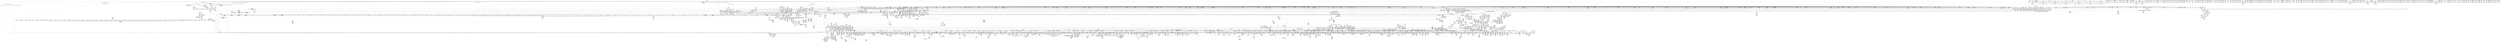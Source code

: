 digraph {
	CE0x3deb720 [shape=record,shape=Mrecord,label="{CE0x3deb720|tomoyo_path2_perm:_path222|security/tomoyo/file.c,923}"]
	CE0x498f800 [shape=record,shape=Mrecord,label="{CE0x498f800|rcu_lock_release:_bb}"]
	CE0x4a7d7d0 [shape=record,shape=Mrecord,label="{CE0x4a7d7d0|tomoyo_domain:_tmp8|security/tomoyo/common.h,1205|*SummSink*}"]
	CE0x5c25620 [shape=record,shape=Mrecord,label="{CE0x5c25620|srcu_read_unlock:_tmp|*SummSink*}"]
	CE0x72e2820 [shape=record,shape=Mrecord,label="{CE0x72e2820|__llvm_gcov_indirect_counter_increment:_counters|Function::__llvm_gcov_indirect_counter_increment&Arg::counters::}"]
	CE0x5c2d320 [shape=record,shape=Mrecord,label="{CE0x5c2d320|tomoyo_const_part_length:_tmp5|security/tomoyo/util.c,624|*SummSink*}"]
	CE0x5d25210 [shape=record,shape=Mrecord,label="{CE0x5d25210|i1_true|*Constant*}"]
	CE0x4ac2330 [shape=record,shape=Mrecord,label="{CE0x4ac2330|_ret_void,_!dbg_!38908|include/linux/rcupdate.h,419}"]
	CE0x5d23c20 [shape=record,shape=Mrecord,label="{CE0x5d23c20|tomoyo_const_part_length:_cmp|security/tomoyo/util.c,626|*SummSource*}"]
	CE0x71f1960 [shape=record,shape=Mrecord,label="{CE0x71f1960|tomoyo_const_part_length:_len.0|*SummSource*}"]
	CE0x4abb920 [shape=record,shape=Mrecord,label="{CE0x4abb920|tomoyo_path2_perm:_tmp41|security/tomoyo/file.c,912}"]
	CE0x3d75bf0 [shape=record,shape=Mrecord,label="{CE0x3d75bf0|0:_i16,_:_CRE_908,909_}"]
	CE0x712e040 [shape=record,shape=Mrecord,label="{CE0x712e040|tomoyo_path2_perm:_tmp24|security/tomoyo/file.c,906|*SummSource*}"]
	CE0x59fcee0 [shape=record,shape=Mrecord,label="{CE0x59fcee0|VOIDTB_TE:_CE_203,204_}"]
	CE0x5bcba20 [shape=record,shape=Mrecord,label="{CE0x5bcba20|104:_%struct.inode*,_:_CRE_310,311_}"]
	CE0x4bec420 [shape=record,shape=Mrecord,label="{CE0x4bec420|tomoyo_fill_path_info:_sub|security/tomoyo/util.c,667|*SummSink*}"]
	CE0x71337a0 [shape=record,shape=Mrecord,label="{CE0x71337a0|tomoyo_const_part_length:_tmp30|security/tomoyo/util.c,641|*SummSource*}"]
	CE0x72fca70 [shape=record,shape=Mrecord,label="{CE0x72fca70|srcu_read_unlock:_bb}"]
	CE0x58cd610 [shape=record,shape=Mrecord,label="{CE0x58cd610|srcu_read_lock:_call|include/linux/srcu.h,220}"]
	CE0x5c824f0 [shape=record,shape=Mrecord,label="{CE0x5c824f0|tomoyo_path2_perm:_tmp32|security/tomoyo/file.c,912|*SummSink*}"]
	CE0x4d0d6c0 [shape=record,shape=Mrecord,label="{CE0x4d0d6c0|_call_void___llvm_gcov_indirect_counter_increment114(i32*___llvm_gcov_global_state_pred45,_i64**_getelementptr_inbounds_(_3_x_i64*_,_3_x_i64*_*___llvm_gcda_edge_table44,_i64_0,_i64_0)),_!dbg_!38954|security/tomoyo/util.c,649}"]
	CE0x5a3d9d0 [shape=record,shape=Mrecord,label="{CE0x5a3d9d0|i64_22|*Constant*}"]
	CE0x5d3d490 [shape=record,shape=Mrecord,label="{CE0x5d3d490|tomoyo_get_realpath:_buf|Function::tomoyo_get_realpath&Arg::buf::|*SummSink*}"]
	CE0x5a87e60 [shape=record,shape=Mrecord,label="{CE0x5a87e60|tomoyo_init_request_info:_if.end|*SummSource*}"]
	CE0x4a747e0 [shape=record,shape=Mrecord,label="{CE0x4a747e0|tomoyo_domain:_tmp4|security/tomoyo/common.h,1205}"]
	CE0x5913050 [shape=record,shape=Mrecord,label="{CE0x5913050|tomoyo_path2_perm:_tmp68|security/tomoyo/file.c,936|*SummSink*}"]
	CE0x5c25e60 [shape=record,shape=Mrecord,label="{CE0x5c25e60|tomoyo_fill_path_info:_cmp|security/tomoyo/util.c,667}"]
	CE0x576a8e0 [shape=record,shape=Mrecord,label="{CE0x576a8e0|tomoyo_const_part_length:_cmp15|security/tomoyo/util.c,641|*SummSink*}"]
	CE0x5b916d0 [shape=record,shape=Mrecord,label="{CE0x5b916d0|tomoyo_path2_perm:_cmp13|security/tomoyo/file.c,912|*SummSource*}"]
	CE0x58faff0 [shape=record,shape=Mrecord,label="{CE0x58faff0|tomoyo_domain:_tmp21|security/tomoyo/common.h,1205}"]
	CE0x4c0cde0 [shape=record,shape=Mrecord,label="{CE0x4c0cde0|_call_void___llvm_gcov_indirect_counter_increment(i32*___llvm_gcov_global_state_pred15,_i64**_getelementptr_inbounds_(_3_x_i64*_,_3_x_i64*_*___llvm_gcda_edge_table14,_i64_0,_i64_2)),_!dbg_!38951|security/tomoyo/file.c,916}"]
	CE0x5d4d8a0 [shape=record,shape=Mrecord,label="{CE0x5d4d8a0|tomoyo_get_mode:_tmp5|security/tomoyo/util.c,978|*SummSource*}"]
	CE0x71f0500 [shape=record,shape=Mrecord,label="{CE0x71f0500|rcu_lock_acquire:_tmp6|*SummSink*}"]
	CE0x71a9460 [shape=record,shape=Mrecord,label="{CE0x71a9460|i64_80|*Constant*|*SummSink*}"]
	CE0x74274b0 [shape=record,shape=Mrecord,label="{CE0x74274b0|GLOBAL:_tomoyo_pp2mac|Global_var:tomoyo_pp2mac}"]
	CE0x3e099f0 [shape=record,shape=Mrecord,label="{CE0x3e099f0|get_current:_entry|*SummSource*}"]
	CE0x5714ac0 [shape=record,shape=Mrecord,label="{CE0x5714ac0|tomoyo_add_slash:_return|*SummSource*}"]
	CE0x4c67e50 [shape=record,shape=Mrecord,label="{CE0x4c67e50|_call_void_tomoyo_check_acl(%struct.tomoyo_request_info*_%r,_i1_(%struct.tomoyo_request_info*,_%struct.tomoyo_acl_info*)*_tomoyo_check_path2_acl)_#9,_!dbg_!38971|security/tomoyo/file.c,926|*SummSink*}"]
	CE0x5995be0 [shape=record,shape=Mrecord,label="{CE0x5995be0|tomoyo_get_mode:_if.end14|*SummSink*}"]
	CE0x5764f80 [shape=record,shape=Mrecord,label="{CE0x5764f80|tomoyo_path2_perm:_arrayidx|security/tomoyo/file.c,898|*SummSink*}"]
	CE0x499ba20 [shape=record,shape=Mrecord,label="{CE0x499ba20|0:_i16,_:_CRE_616,617_}"]
	CE0x498ed80 [shape=record,shape=Mrecord,label="{CE0x498ed80|i64*_getelementptr_inbounds_(_4_x_i64_,_4_x_i64_*___llvm_gcov_ctr33,_i64_0,_i64_1)|*Constant*|*SummSink*}"]
	CE0x57bca20 [shape=record,shape=Mrecord,label="{CE0x57bca20|104:_%struct.inode*,_:_CRE_64,72_|*MultipleSource*|*LoadInst*|security/tomoyo/file.c,911|security/tomoyo/file.c,912|Function::tomoyo_path_link&Arg::old_dentry::}"]
	CE0x3e092f0 [shape=record,shape=Mrecord,label="{CE0x3e092f0|tomoyo_domain:_call3|security/tomoyo/common.h,1205|*SummSink*}"]
	CE0x4a7dc40 [shape=record,shape=Mrecord,label="{CE0x4a7dc40|tomoyo_get_mode:_tmp11|security/tomoyo/util.c,982|*SummSource*}"]
	CE0x59956e0 [shape=record,shape=Mrecord,label="{CE0x59956e0|tomoyo_domain:_tmp23|security/tomoyo/common.h,1205}"]
	CE0x747aaf0 [shape=record,shape=Mrecord,label="{CE0x747aaf0|i64*_getelementptr_inbounds_(_4_x_i64_,_4_x_i64_*___llvm_gcov_ctr33,_i64_0,_i64_0)|*Constant*}"]
	CE0x5995a90 [shape=record,shape=Mrecord,label="{CE0x5995a90|tomoyo_get_mode:_if.end14|*SummSource*}"]
	CE0x5a35920 [shape=record,shape=Mrecord,label="{CE0x5a35920|128:_i8*,_1208:_%struct.file*,_:_CMRE_96,104_|*MultipleSource*|security/tomoyo/common.h,1205|security/tomoyo/common.h,1205}"]
	CE0x5718b80 [shape=record,shape=Mrecord,label="{CE0x5718b80|i64*_getelementptr_inbounds_(_31_x_i64_,_31_x_i64_*___llvm_gcov_ctr43150,_i64_0,_i64_28)|*Constant*|*SummSink*}"]
	CE0x71f1330 [shape=record,shape=Mrecord,label="{CE0x71f1330|tomoyo_const_part_length:_if.end6|*SummSource*}"]
	CE0x5c58df0 [shape=record,shape=Mrecord,label="{CE0x5c58df0|tomoyo_path2_perm:_tmp29|security/tomoyo/file.c,912|*SummSink*}"]
	CE0x5b805d0 [shape=record,shape=Mrecord,label="{CE0x5b805d0|0:_i16,_:_CRE_581,582_}"]
	CE0x57d7dd0 [shape=record,shape=Mrecord,label="{CE0x57d7dd0|tomoyo_const_part_length:_sw.epilog|*SummSource*}"]
	CE0x4b3c520 [shape=record,shape=Mrecord,label="{CE0x4b3c520|tomoyo_path2_perm:_tmp3|security/tomoyo/file.c,892|*SummSink*}"]
	CE0x4d36a40 [shape=record,shape=Mrecord,label="{CE0x4d36a40|tomoyo_audit_path2_log:_arrayidx|security/tomoyo/file.c,182|*SummSource*}"]
	CE0x4ad61a0 [shape=record,shape=Mrecord,label="{CE0x4ad61a0|tomoyo_path2_perm:_path1|Function::tomoyo_path2_perm&Arg::path1::}"]
	CE0x4d37590 [shape=record,shape=Mrecord,label="{CE0x4d37590|COLLAPSED:_GCMRE___llvm_gcov_ctr39_internal_global_2_x_i64_zeroinitializer:_elem_0:default:}"]
	CE0x4932580 [shape=record,shape=Mrecord,label="{CE0x4932580|tomoyo_get_mode:_tmp9|security/tomoyo/util.c,981|*SummSource*}"]
	CE0x72c5b30 [shape=record,shape=Mrecord,label="{CE0x72c5b30|_call_void___srcu_read_unlock(%struct.srcu_struct*_%sp,_i32_%idx)_#9,_!dbg_!38906|include/linux/srcu.h,237}"]
	CE0x715d8c0 [shape=record,shape=Mrecord,label="{CE0x715d8c0|0:_i16,_:_CRE_24,32_|*MultipleSource*|security/tomoyo/file.c,912|security/tomoyo/file.c,912|security/tomoyo/file.c,912}"]
	CE0x5cf74b0 [shape=record,shape=Mrecord,label="{CE0x5cf74b0|i64*_getelementptr_inbounds_(_2_x_i64_,_2_x_i64_*___llvm_gcov_ctr39,_i64_0,_i64_1)|*Constant*}"]
	CE0x498ea40 [shape=record,shape=Mrecord,label="{CE0x498ea40|tomoyo_const_part_length:_tmp14|security/tomoyo/util.c,626|*SummSink*}"]
	CE0x7154320 [shape=record,shape=Mrecord,label="{CE0x7154320|GLOBAL:___llvm_gcov_indirect_counter_increment|*Constant*|*SummSink*}"]
	CE0x5965360 [shape=record,shape=Mrecord,label="{CE0x5965360|tomoyo_get_realpath:_tobool|security/tomoyo/file.c,151}"]
	CE0x49a3ed0 [shape=record,shape=Mrecord,label="{CE0x49a3ed0|COLLAPSED:_GCMRE___llvm_gcov_ctr33_internal_global_4_x_i64_zeroinitializer:_elem_0:default:}"]
	CE0x7199f50 [shape=record,shape=Mrecord,label="{CE0x7199f50|tomoyo_path2_perm:_tmp60|security/tomoyo/file.c,933|*SummSource*}"]
	CE0x5b5cfe0 [shape=record,shape=Mrecord,label="{CE0x5b5cfe0|0:_i16,_:_CRE_224,232_|*MultipleSource*|security/tomoyo/file.c,912|security/tomoyo/file.c,912|security/tomoyo/file.c,912}"]
	CE0x5c26e60 [shape=record,shape=Mrecord,label="{CE0x5c26e60|_call_void_tomoyo_check_acl(%struct.tomoyo_request_info*_%r,_i1_(%struct.tomoyo_request_info*,_%struct.tomoyo_acl_info*)*_tomoyo_check_path2_acl)_#9,_!dbg_!38971|security/tomoyo/file.c,926}"]
	CE0x5d07070 [shape=record,shape=Mrecord,label="{CE0x5d07070|0:_i16,_:_CRE_528,536_|*MultipleSource*|security/tomoyo/file.c,912|security/tomoyo/file.c,912|security/tomoyo/file.c,912}"]
	CE0x3da9c00 [shape=record,shape=Mrecord,label="{CE0x3da9c00|tomoyo_audit_path2_log:_tmp10|security/tomoyo/file.c,184|*SummSink*}"]
	CE0x3d87900 [shape=record,shape=Mrecord,label="{CE0x3d87900|0:_i16,_:_CRE_922,923_}"]
	CE0x59fd000 [shape=record,shape=Mrecord,label="{CE0x59fd000|VOIDTB_TE:_CE_204,205_}"]
	CE0x3cd2cc0 [shape=record,shape=Mrecord,label="{CE0x3cd2cc0|0:_i16,_:_CRE_760,768_|*MultipleSource*|security/tomoyo/file.c,912|security/tomoyo/file.c,912|security/tomoyo/file.c,912}"]
	CE0x5c4e230 [shape=record,shape=Mrecord,label="{CE0x5c4e230|GLOBAL:_tomoyo_domain|*Constant*|*SummSink*}"]
	CE0x494ee90 [shape=record,shape=Mrecord,label="{CE0x494ee90|__llvm_gcov_indirect_counter_increment:_tmp1}"]
	CE0x5c25fa0 [shape=record,shape=Mrecord,label="{CE0x5c25fa0|tomoyo_fill_path_info:_cmp|security/tomoyo/util.c,667|*SummSink*}"]
	CE0x571d080 [shape=record,shape=Mrecord,label="{CE0x571d080|tomoyo_const_part_length:_tmp50|security/tomoyo/util.c,651|*SummSink*}"]
	CE0x58727a0 [shape=record,shape=Mrecord,label="{CE0x58727a0|_call_void_tomoyo_add_slash(%struct.tomoyo_path_info*_%buf1)_#9,_!dbg_!38951|security/tomoyo/file.c,916|*SummSink*}"]
	CE0x5b6e7b0 [shape=record,shape=Mrecord,label="{CE0x5b6e7b0|104:_%struct.inode*,_:_CRE_211,212_}"]
	CE0x71ba6b0 [shape=record,shape=Mrecord,label="{CE0x71ba6b0|_call_void_mcount()_#3|*SummSource*}"]
	CE0x5a323e0 [shape=record,shape=Mrecord,label="{CE0x5a323e0|104:_%struct.inode*,_:_CRE_248,256_|*MultipleSource*|*LoadInst*|security/tomoyo/file.c,911|security/tomoyo/file.c,912|Function::tomoyo_path_link&Arg::old_dentry::}"]
	CE0x57e1f20 [shape=record,shape=Mrecord,label="{CE0x57e1f20|tomoyo_init_request_info:_conv|security/tomoyo/util.c,1010|*SummSink*}"]
	CE0x675fe20 [shape=record,shape=Mrecord,label="{CE0x675fe20|i64*_getelementptr_inbounds_(_2_x_i64_,_2_x_i64_*___llvm_gcov_ctr32,_i64_0,_i64_0)|*Constant*}"]
	CE0x4a7dd90 [shape=record,shape=Mrecord,label="{CE0x4a7dd90|tomoyo_get_mode:_tmp11|security/tomoyo/util.c,982|*SummSink*}"]
	CE0x6768830 [shape=record,shape=Mrecord,label="{CE0x6768830|tomoyo_add_slash:_tmp}"]
	CE0x71a9790 [shape=record,shape=Mrecord,label="{CE0x71a9790|tomoyo_path2_perm:_do.cond|*SummSource*}"]
	CE0x5c2f970 [shape=record,shape=Mrecord,label="{CE0x5c2f970|i64*_getelementptr_inbounds_(_6_x_i64_,_6_x_i64_*___llvm_gcov_ctr25,_i64_0,_i64_3)|*Constant*|*SummSink*}"]
	CE0x71971b0 [shape=record,shape=Mrecord,label="{CE0x71971b0|0:_i16,_:_CRE_704,712_|*MultipleSource*|security/tomoyo/file.c,912|security/tomoyo/file.c,912|security/tomoyo/file.c,912}"]
	CE0x74072a0 [shape=record,shape=Mrecord,label="{CE0x74072a0|GLOBAL:_tomoyo_ss|Global_var:tomoyo_ss|*SummSource*}"]
	CE0x5b191c0 [shape=record,shape=Mrecord,label="{CE0x5b191c0|0:_i8*,_array:_GCRE_tomoyo_mac_keywords_external_constant_42_x_i8*_:_elem_8::|security/tomoyo/file.c,181}"]
	CE0x3dcfe30 [shape=record,shape=Mrecord,label="{CE0x3dcfe30|tomoyo_domain:_tmp6|security/tomoyo/common.h,1205|*SummSource*}"]
	CE0x5942e30 [shape=record,shape=Mrecord,label="{CE0x5942e30|tomoyo_get_realpath:_return}"]
	CE0x5d24fc0 [shape=record,shape=Mrecord,label="{CE0x5d24fc0|i1_false|*Constant*|*SummSink*}"]
	CE0x5a30870 [shape=record,shape=Mrecord,label="{CE0x5a30870|tomoyo_const_part_length:_cmp12|security/tomoyo/util.c,641|*SummSource*}"]
	CE0x57189c0 [shape=record,shape=Mrecord,label="{CE0x57189c0|i64*_getelementptr_inbounds_(_31_x_i64_,_31_x_i64_*___llvm_gcov_ctr43150,_i64_0,_i64_28)|*Constant*|*SummSource*}"]
	CE0x71fec90 [shape=record,shape=Mrecord,label="{CE0x71fec90|tomoyo_path2_perm:_call4|security/tomoyo/file.c,903}"]
	CE0x5c73bb0 [shape=record,shape=Mrecord,label="{CE0x5c73bb0|tomoyo_path2_perm:_tmp9|security/tomoyo/file.c,898}"]
	CE0x4abb8b0 [shape=record,shape=Mrecord,label="{CE0x4abb8b0|i64*_getelementptr_inbounds_(_30_x_i64_,_30_x_i64_*___llvm_gcov_ctr13,_i64_0,_i64_19)|*Constant*}"]
	CE0x7410b40 [shape=record,shape=Mrecord,label="{CE0x7410b40|i32_9|*Constant*}"]
	CE0x4aeec60 [shape=record,shape=Mrecord,label="{CE0x4aeec60|tomoyo_get_realpath:_tmp3|security/tomoyo/file.c,151|*SummSource*}"]
	CE0x3cdcf40 [shape=record,shape=Mrecord,label="{CE0x3cdcf40|tomoyo_const_part_length:_if.then5|*SummSource*}"]
	CE0x57d2460 [shape=record,shape=Mrecord,label="{CE0x57d2460|tomoyo_fill_path_info:_frombool|security/tomoyo/util.c,667}"]
	CE0x5d06550 [shape=record,shape=Mrecord,label="{CE0x5d06550|0:_i16,_:_CRE_505,506_}"]
	CE0x4b286f0 [shape=record,shape=Mrecord,label="{CE0x4b286f0|tomoyo_path_link:_tmp3}"]
	CE0x3dae880 [shape=record,shape=Mrecord,label="{CE0x3dae880|0:_i16,_:_CRE_982,983_}"]
	CE0x4c58d40 [shape=record,shape=Mrecord,label="{CE0x4c58d40|0:_i16,_:_CRE_267,268_}"]
	CE0x3cfc5f0 [shape=record,shape=Mrecord,label="{CE0x3cfc5f0|tomoyo_audit_path2_log:_operation|security/tomoyo/file.c,182}"]
	CE0x5cb2550 [shape=record,shape=Mrecord,label="{CE0x5cb2550|128:_i8*,_1208:_%struct.file*,_:_CMRE_6,7_}"]
	CE0x5872690 [shape=record,shape=Mrecord,label="{CE0x5872690|_call_void_tomoyo_add_slash(%struct.tomoyo_path_info*_%buf1)_#9,_!dbg_!38951|security/tomoyo/file.c,916|*SummSource*}"]
	CE0x71ed3a0 [shape=record,shape=Mrecord,label="{CE0x71ed3a0|tomoyo_init_request_info:_tmp10|security/tomoyo/util.c,1006|*SummSink*}"]
	CE0x3b26e20 [shape=record,shape=Mrecord,label="{CE0x3b26e20|_call_void_lockdep_rcu_suspicious(i8*_getelementptr_inbounds_(_25_x_i8_,_25_x_i8_*_.str12,_i32_0,_i32_0),_i32_1205,_i8*_getelementptr_inbounds_(_45_x_i8_,_45_x_i8_*_.str13,_i32_0,_i32_0))_#9,_!dbg_!38917|security/tomoyo/common.h,1205}"]
	CE0x7427e50 [shape=record,shape=Mrecord,label="{CE0x7427e50|i8*_null|*Constant*}"]
	CE0x4bbff20 [shape=record,shape=Mrecord,label="{CE0x4bbff20|tomoyo_read_unlock:_tmp1|*SummSource*}"]
	CE0x49e4c70 [shape=record,shape=Mrecord,label="{CE0x49e4c70|tomoyo_get_mode:_tmp25|security/tomoyo/util.c,987|*SummSink*}"]
	CE0x5965b30 [shape=record,shape=Mrecord,label="{CE0x5965b30|tomoyo_get_realpath:_tmp1|*SummSink*}"]
	CE0x5bd2700 [shape=record,shape=Mrecord,label="{CE0x5bd2700|104:_%struct.inode*,_:_CRE_155,156_}"]
	CE0x5acd0f0 [shape=record,shape=Mrecord,label="{CE0x5acd0f0|tomoyo_init_request_info:_tmp13|*LoadInst*|security/tomoyo/util.c,1011|*SummSink*}"]
	CE0x4ad6540 [shape=record,shape=Mrecord,label="{CE0x4ad6540|tomoyo_path2_perm:_path2|Function::tomoyo_path2_perm&Arg::path2::}"]
	CE0x5d3d310 [shape=record,shape=Mrecord,label="{CE0x5d3d310|GLOBAL:_tomoyo_get_realpath|*Constant*|*SummSink*}"]
	CE0x5acd2e0 [shape=record,shape=Mrecord,label="{CE0x5acd2e0|tomoyo_get_realpath:_tmp2|*LoadInst*|security/tomoyo/file.c,151}"]
	CE0x59657a0 [shape=record,shape=Mrecord,label="{CE0x59657a0|_call_void_mcount()_#3}"]
	CE0x5910780 [shape=record,shape=Mrecord,label="{CE0x5910780|i64_1|*Constant*}"]
	CE0x57186c0 [shape=record,shape=Mrecord,label="{CE0x57186c0|i64*_getelementptr_inbounds_(_31_x_i64_,_31_x_i64_*___llvm_gcov_ctr43150,_i64_0,_i64_28)|*Constant*}"]
	CE0x3d9bf70 [shape=record,shape=Mrecord,label="{CE0x3d9bf70|0:_i16,_:_CRE_931,932_}"]
	CE0x584eb80 [shape=record,shape=Mrecord,label="{CE0x584eb80|0:_i8*,_array:_GCRE_tomoyo_mac_keywords_external_constant_42_x_i8*_:_elem_35::|security/tomoyo/file.c,181}"]
	CE0x3eb49d0 [shape=record,shape=Mrecord,label="{CE0x3eb49d0|tomoyo_domain:_do.end}"]
	CE0x579a110 [shape=record,shape=Mrecord,label="{CE0x579a110|get_current:_tmp4|./arch/x86/include/asm/current.h,14|*SummSource*}"]
	CE0x71973c0 [shape=record,shape=Mrecord,label="{CE0x71973c0|0:_i16,_:_CRE_712,728_|*MultipleSource*|security/tomoyo/file.c,912|security/tomoyo/file.c,912|security/tomoyo/file.c,912}"]
	CE0x59fbc90 [shape=record,shape=Mrecord,label="{CE0x59fbc90|VOIDTB_TE:_CE_316,317_}"]
	CE0x48cf3c0 [shape=record,shape=Mrecord,label="{CE0x48cf3c0|tomoyo_get_mode:_tmp18|security/tomoyo/util.c,985}"]
	CE0x4b284f0 [shape=record,shape=Mrecord,label="{CE0x4b284f0|tomoyo_path2_perm:_tmp2|security/tomoyo/file.c,891}"]
	CE0x4b9cd20 [shape=record,shape=Mrecord,label="{CE0x4b9cd20|tomoyo_path2_perm:_tmp4|security/tomoyo/file.c,892|*SummSource*}"]
	CE0x746fac0 [shape=record,shape=Mrecord,label="{CE0x746fac0|tomoyo_path2_perm:_lor.lhs.false10}"]
	CE0x6768910 [shape=record,shape=Mrecord,label="{CE0x6768910|tomoyo_add_slash:_tmp|*SummSource*}"]
	CE0x3d19ba0 [shape=record,shape=Mrecord,label="{CE0x3d19ba0|tomoyo_audit_path2_log:_param5|security/tomoyo/file.c,184}"]
	CE0x48cff60 [shape=record,shape=Mrecord,label="{CE0x48cff60|tomoyo_get_mode:_tmp20|security/tomoyo/util.c,985|*SummSink*}"]
	CE0x5bf61c0 [shape=record,shape=Mrecord,label="{CE0x5bf61c0|i64_18|*Constant*|*SummSink*}"]
	CE0x5b5c990 [shape=record,shape=Mrecord,label="{CE0x5b5c990|0:_i16,_:_CRE_207,208_}"]
	CE0x58b5b10 [shape=record,shape=Mrecord,label="{CE0x58b5b10|tomoyo_init_request_info:_tmp12|security/tomoyo/util.c,1010|*SummSink*}"]
	CE0x72abc40 [shape=record,shape=Mrecord,label="{CE0x72abc40|128:_i8*,_1208:_%struct.file*,_:_CMRE_37,38_}"]
	CE0x3c6c6c0 [shape=record,shape=Mrecord,label="{CE0x3c6c6c0|tomoyo_audit_path2_log:_operation|security/tomoyo/file.c,182|*SummSource*}"]
	CE0x5c82aa0 [shape=record,shape=Mrecord,label="{CE0x5c82aa0|tomoyo_path2_perm:_tmp32|security/tomoyo/file.c,912|*SummSource*}"]
	CE0x58fae90 [shape=record,shape=Mrecord,label="{CE0x58fae90|COLLAPSED:_GCRE_current_task_external_global_%struct.task_struct*:_elem_0::|security/tomoyo/common.h,1205}"]
	CE0x3d6e4c0 [shape=record,shape=Mrecord,label="{CE0x3d6e4c0|0:_i16,_:_CRE_885,886_}"]
	CE0x590a3e0 [shape=record,shape=Mrecord,label="{CE0x590a3e0|0:_%struct.tomoyo_obj_info*,_24:_%struct.tomoyo_path_info*,_32:_%struct.tomoyo_path_info*,_40:_i8,_72:_i8,_76:_i8,_:_SCMRE_16,24_|*MultipleSource*|security/tomoyo/file.c,891|security/tomoyo/file.c, 891|security/tomoyo/file.c,920|Function::tomoyo_init_request_info&Arg::r::}"]
	CE0x5c654c0 [shape=record,shape=Mrecord,label="{CE0x5c654c0|VOIDTB_TE:_CE_181,182_}"]
	CE0x7121720 [shape=record,shape=Mrecord,label="{CE0x7121720|srcu_read_lock:_sp|Function::srcu_read_lock&Arg::sp::}"]
	CE0x4a12dd0 [shape=record,shape=Mrecord,label="{CE0x4a12dd0|tomoyo_path_link:_new_dir|Function::tomoyo_path_link&Arg::new_dir::|*SummSink*}"]
	CE0x72ab740 [shape=record,shape=Mrecord,label="{CE0x72ab740|128:_i8*,_1208:_%struct.file*,_:_CMRE_33,34_}"]
	CE0x4a813f0 [shape=record,shape=Mrecord,label="{CE0x4a813f0|tomoyo_const_part_length:_tmp2|security/tomoyo/util.c,624}"]
	CE0x58265e0 [shape=record,shape=Mrecord,label="{CE0x58265e0|_ret_i32_%call,_!dbg_!38902|security/tomoyo/common.h,1097|*SummSource*}"]
	CE0x3bdebe0 [shape=record,shape=Mrecord,label="{CE0x3bdebe0|tomoyo_domain:_do.end|*SummSink*}"]
	CE0x57f1880 [shape=record,shape=Mrecord,label="{CE0x57f1880|i64*_getelementptr_inbounds_(_12_x_i64_,_12_x_i64_*___llvm_gcov_ctr31133,_i64_0,_i64_0)|*Constant*}"]
	CE0x5b0ca90 [shape=record,shape=Mrecord,label="{CE0x5b0ca90|tomoyo_add_slash:_tobool|security/tomoyo/file.c,131|*SummSource*}"]
	CE0x3dae1f0 [shape=record,shape=Mrecord,label="{CE0x3dae1f0|0:_i16,_:_CRE_977,978_}"]
	CE0x3c6cb00 [shape=record,shape=Mrecord,label="{CE0x3c6cb00|GLOBAL:___llvm_gcov_ctr54147|Global_var:__llvm_gcov_ctr54147|*SummSource*}"]
	CE0x5b0bb50 [shape=record,shape=Mrecord,label="{CE0x5b0bb50|0:_i8,_array:_GCRE_tomoyo_index2category_constant_39_x_i8_c_00_00_00_00_00_00_00_00_00_00_00_00_00_00_00_00_00_00_00_00_00_00_00_01_01_01_01_01_01_01_01_01_01_01_01_01_01_01_02_,_align_16:_elem_11::|security/tomoyo/util.c,983}"]
	CE0x7257610 [shape=record,shape=Mrecord,label="{CE0x7257610|0:_i16,_:_CRE_424,432_|*MultipleSource*|security/tomoyo/file.c,912|security/tomoyo/file.c,912|security/tomoyo/file.c,912}"]
	CE0x7198bd0 [shape=record,shape=Mrecord,label="{CE0x7198bd0|0:_i8,_array:_GCRE_tomoyo_index2category_constant_39_x_i8_c_00_00_00_00_00_00_00_00_00_00_00_00_00_00_00_00_00_00_00_00_00_00_00_01_01_01_01_01_01_01_01_01_01_01_01_01_01_01_02_,_align_16:_elem_18::|security/tomoyo/util.c,983}"]
	CE0x494eff0 [shape=record,shape=Mrecord,label="{CE0x494eff0|__llvm_gcov_indirect_counter_increment:_tmp1|*SummSource*}"]
	CE0x3e042f0 [shape=record,shape=Mrecord,label="{CE0x3e042f0|i32_5|*Constant*}"]
	CE0x4967fb0 [shape=record,shape=Mrecord,label="{CE0x4967fb0|tomoyo_get_mode:_mode.1|*SummSink*}"]
	CE0x4d008b0 [shape=record,shape=Mrecord,label="{CE0x4d008b0|i64*_getelementptr_inbounds_(_31_x_i64_,_31_x_i64_*___llvm_gcov_ctr43150,_i64_0,_i64_26)|*Constant*|*SummSource*}"]
	CE0x3cb10b0 [shape=record,shape=Mrecord,label="{CE0x3cb10b0|0:_i16,_:_CRE_900,901_}"]
	CE0x3e5b680 [shape=record,shape=Mrecord,label="{CE0x3e5b680|0:_%struct.tomoyo_obj_info*,_24:_%struct.tomoyo_path_info*,_32:_%struct.tomoyo_path_info*,_40:_i8,_72:_i8,_76:_i8,_:_SCMRE_75,76_|*MultipleSource*|security/tomoyo/file.c,891|security/tomoyo/file.c, 891|security/tomoyo/file.c,920|Function::tomoyo_init_request_info&Arg::r::}"]
	CE0x4c0b0c0 [shape=record,shape=Mrecord,label="{CE0x4c0b0c0|tomoyo_const_part_length:_tmp16|security/tomoyo/util.c,627}"]
	CE0x3d40390 [shape=record,shape=Mrecord,label="{CE0x3d40390|tomoyo_get_mode:_config7|security/tomoyo/util.c,983|*SummSource*}"]
	CE0x57c24c0 [shape=record,shape=Mrecord,label="{CE0x57c24c0|srcu_read_unlock:_dep_map|include/linux/srcu.h,236}"]
	CE0x4a6d5c0 [shape=record,shape=Mrecord,label="{CE0x4a6d5c0|tomoyo_path_link:_path2|security/tomoyo/tomoyo.c, 279}"]
	CE0x5a93e80 [shape=record,shape=Mrecord,label="{CE0x5a93e80|tomoyo_init_request_info:_conv6|security/tomoyo/util.c,1011|*SummSource*}"]
	CE0x5b1aa30 [shape=record,shape=Mrecord,label="{CE0x5b1aa30|tomoyo_get_realpath:_tmp}"]
	CE0x59820c0 [shape=record,shape=Mrecord,label="{CE0x59820c0|tomoyo_fill_path_info:_tmp8|security/tomoyo/util.c,667|*SummSource*}"]
	CE0x725c3a0 [shape=record,shape=Mrecord,label="{CE0x725c3a0|tomoyo_path2_perm:_tmp51|security/tomoyo/file.c,928}"]
	CE0x4969260 [shape=record,shape=Mrecord,label="{CE0x4969260|0:_%struct.tomoyo_obj_info*,_24:_%struct.tomoyo_path_info*,_32:_%struct.tomoyo_path_info*,_40:_i8,_72:_i8,_76:_i8,_:_SCMRE_63,64_}"]
	CE0x5a3d830 [shape=record,shape=Mrecord,label="{CE0x5a3d830|tomoyo_const_part_length:_tmp44|security/tomoyo/util.c,645|*SummSource*}"]
	CE0x71cace0 [shape=record,shape=Mrecord,label="{CE0x71cace0|0:_i16,_:_CRE_184,185_}"]
	CE0x71f2b00 [shape=record,shape=Mrecord,label="{CE0x71f2b00|i64*_getelementptr_inbounds_(_31_x_i64_,_31_x_i64_*___llvm_gcov_ctr43150,_i64_0,_i64_0)|*Constant*|*SummSource*}"]
	CE0x3d6e5d0 [shape=record,shape=Mrecord,label="{CE0x3d6e5d0|0:_i16,_:_CRE_886,887_}"]
	CE0x71cdee0 [shape=record,shape=Mrecord,label="{CE0x71cdee0|0:_i16,_:_CRE_298,299_}"]
	CE0x4947e60 [shape=record,shape=Mrecord,label="{CE0x4947e60|tomoyo_const_part_length:_incdec.ptr10|security/tomoyo/util.c,640|*SummSink*}"]
	CE0x5b61890 [shape=record,shape=Mrecord,label="{CE0x5b61890|tomoyo_const_part_length:_incdec.ptr7|security/tomoyo/util.c,631}"]
	CE0x7197960 [shape=record,shape=Mrecord,label="{CE0x7197960|0:_i16,_:_CRE_744,752_|*MultipleSource*|security/tomoyo/file.c,912|security/tomoyo/file.c,912|security/tomoyo/file.c,912}"]
	CE0x5d240c0 [shape=record,shape=Mrecord,label="{CE0x5d240c0|rcu_lock_release:_tmp7|*SummSink*}"]
	CE0x719c0b0 [shape=record,shape=Mrecord,label="{CE0x719c0b0|rcu_lock_release:_entry}"]
	CE0x4d09f40 [shape=record,shape=Mrecord,label="{CE0x4d09f40|tomoyo_const_part_length:_tmp46|security/tomoyo/util.c,646|*SummSource*}"]
	CE0x3d76250 [shape=record,shape=Mrecord,label="{CE0x3d76250|0:_i16,_:_CRE_914,915_}"]
	CE0x4a75410 [shape=record,shape=Mrecord,label="{CE0x4a75410|i64*_getelementptr_inbounds_(_30_x_i64_,_30_x_i64_*___llvm_gcov_ctr13,_i64_0,_i64_0)|*Constant*|*SummSink*}"]
	CE0x49f5860 [shape=record,shape=Mrecord,label="{CE0x49f5860|i64*_getelementptr_inbounds_(_12_x_i64_,_12_x_i64_*___llvm_gcov_ctr31133,_i64_0,_i64_11)|*Constant*|*SummSink*}"]
	CE0x58df350 [shape=record,shape=Mrecord,label="{CE0x58df350|tomoyo_fill_path_info:_tmp12|security/tomoyo/util.c,667}"]
	CE0x719a660 [shape=record,shape=Mrecord,label="{CE0x719a660|i64*_getelementptr_inbounds_(_30_x_i64_,_30_x_i64_*___llvm_gcov_ctr13,_i64_0,_i64_27)|*Constant*|*SummSink*}"]
	CE0x4a90a80 [shape=record,shape=Mrecord,label="{CE0x4a90a80|srcu_read_lock:_bb}"]
	CE0x72d3c60 [shape=record,shape=Mrecord,label="{CE0x72d3c60|_ret_void|*SummSink*}"]
	CE0x5cf6850 [shape=record,shape=Mrecord,label="{CE0x5cf6850|0:_i8*,_array:_GCRE_tomoyo_mac_keywords_external_constant_42_x_i8*_:_elem_16::|security/tomoyo/file.c,181}"]
	CE0x58c42f0 [shape=record,shape=Mrecord,label="{CE0x58c42f0|tomoyo_init_request_info:_mode5|security/tomoyo/util.c,1011|*SummSink*}"]
	CE0x3d18d50 [shape=record,shape=Mrecord,label="{CE0x3d18d50|tomoyo_domain:_if.then|*SummSource*}"]
	CE0x49f57a0 [shape=record,shape=Mrecord,label="{CE0x49f57a0|i64*_getelementptr_inbounds_(_12_x_i64_,_12_x_i64_*___llvm_gcov_ctr31133,_i64_0,_i64_11)|*Constant*|*SummSource*}"]
	CE0x4bebd90 [shape=record,shape=Mrecord,label="{CE0x4bebd90|tomoyo_domain:_tmp3|*SummSink*}"]
	CE0x57f0920 [shape=record,shape=Mrecord,label="{CE0x57f0920|tomoyo_get_mode:_tmp3|security/tomoyo/util.c,978|*SummSource*}"]
	CE0x5bb8fa0 [shape=record,shape=Mrecord,label="{CE0x5bb8fa0|tomoyo_path2_perm:_param|security/tomoyo/file.c,922|*SummSource*}"]
	CE0x58c3ee0 [shape=record,shape=Mrecord,label="{CE0x58c3ee0|tomoyo_get_mode:_index|Function::tomoyo_get_mode&Arg::index::|*SummSink*}"]
	CE0x5a08e00 [shape=record,shape=Mrecord,label="{CE0x5a08e00|tomoyo_const_part_length:_tmp3|security/tomoyo/util.c,624|*SummSource*}"]
	CE0x4bebfe0 [shape=record,shape=Mrecord,label="{CE0x4bebfe0|_call_void_mcount()_#3|*SummSource*}"]
	CE0x3cc6090 [shape=record,shape=Mrecord,label="{CE0x3cc6090|tomoyo_get_mode:_conv10|security/tomoyo/util.c,985|*SummSink*}"]
	CE0x3e25590 [shape=record,shape=Mrecord,label="{CE0x3e25590|0:_i32,_8:_%struct.srcu_struct_array*,_16:_i32,_20:_i32,_24:_i32,_32:_i8*,_40:_%struct.lock_class_key*,_48:_2_x_%struct.lock_class*_,_64:_i8*,_72:_i32,_80:_i64,_88:_i8,_96:_%struct.callback_head*,_104:_%struct.callback_head**,_112:_%struct.callback_head*,_120:_%struct.callback_head**,_128:_%struct.callback_head*,_136:_%struct.callback_head**,_144:_%struct.callback_head*,_152:_%struct.callback_head**,_160:_i64,_168:_%struct.list_head*,_176:_%struct.list_head*,_184:_void_(%struct.work_struct*)*,_192:_%struct.lock_class_key*,_200:_2_x_%struct.lock_class*_,_216:_i8*,_224:_i32,_232:_i64,_240:_%struct.list_head*,_248:_%struct.list_head*,_256:_i64,_264:_%struct.tvec_base*,_272:_void_(i64)*,_280:_i64,_288:_i32,_292:_i32,_296:_i8*,_304:_16_x_i8_,_320:_%struct.lock_class_key*,_328:_2_x_%struct.lock_class*_,_344:_i8*,_352:_i32,_360:_i64,_368:_%struct.workqueue_struct*,_376:_i32,_384:_%struct.lock_class_key*,_392:_2_x_%struct.lock_class*_,_408:_i8*,_416:_i32,_424:_i64,_:_GCE_tomoyo_ss_global_%struct.srcu_struct_i32_-300,_%struct.srcu_struct_array*_tomoyo_ss_srcu_array,_%struct.spinlock_%union.anon.14_%struct.raw_spinlock_%struct.arch_spinlock_zeroinitializer,_i32_-559067475,_i32_-1,_i8*_inttoptr_(i64_-1_to_i8*),_%struct.lockdep_map_%struct.lock_class_key*_null,_2_x_%struct.lock_class*_zeroinitializer,_i8*_getelementptr_inbounds_(_21_x_i8_,_21_x_i8_*_.str171,_i32_0,_i32_0),_i32_0,_i64_0_,_i8_0,_%struct.rcu_batch_%struct.callback_head*_null,_%struct.callback_head**_bitcast_(i8*_getelementptr_(i8,_i8*_bitcast_(%struct.srcu_struct*_tomoyo_ss_to_i8*),_i64_96)_to_%struct.callback_head**)_,_%struct.rcu_batch_%struct.callback_head*_null,_%struct.callback_head**_bitcast_(i8*_getelementptr_(i8,_i8*_bitcast_(%struct.srcu_struct*_tomoyo_ss_to_i8*),_i64_112)_to_%struct.callback_head**)_,_%struct.rcu_batch_%struct.callback_head*_null,_%struct.callback_head**_bitcast_(i8*_getelementptr_(i8,_i8*_bitcast_(%struct.srcu_struct*_tomoyo_ss_to_i8*),_i64_128)_to_%struct.callback_head**)_,_%struct.rcu_batch_%struct.callback_head*_null,_%struct.callback_head**_bitcast_(i8*_getelementptr_(i8,_i8*_bitcast_(%struct.srcu_struct*_tomoyo_ss_to_i8*),_i64_144)_to_%struct.callback_head**)_,_%struct.delayed_work_%struct.work_struct_%struct.atomic64_t_i64_137438953424_,_%struct.list_head_%struct.list_head*_bitcast_(i8*_getelementptr_(i8,_i8*_bitcast_(%struct.srcu_struct*_tomoyo_ss_to_i8*),_i64_168)_to_%struct.list_head*),_%struct.list_head*_bitcast_(i8*_getelementptr_(i8,_i8*_bitcast_(%struct.srcu_struct*_tomoyo_ss_to_i8*),_i64_168)_to_%struct.list_head*)_,_void_(%struct.work_struct*)*_process_srcu,_%struct.lockdep_map_%struct.lock_class_key*_bitcast_(i8*_getelementptr_(i8,_i8*_bitcast_(%struct.srcu_struct*_tomoyo_ss_to_i8*),_i64_160)_to_%struct.lock_class_key*),_2_x_%struct.lock_class*_zeroinitializer,_i8*_getelementptr_inbounds_(_22_x_i8_,_22_x_i8_*_.str1172,_i32_0,_i32_0),_i32_0,_i64_0_,_%struct.timer_list_%struct.list_head_%struct.list_head*_null,_%struct.list_head*_inttoptr_(i64_1953723489_to_%struct.list_head*)_,_i64_0,_%struct.tvec_base*_bitcast_(i8*_getelementptr_(i8,_i8*_bitcast_(%struct.tvec_base*_boot_tvec_bases_to_i8*),_i64_2)_to_%struct.tvec_base*),_void_(i64)*_delayed_work_timer_fn,_i64_ptrtoint_(i8*_getelementptr_(i8,_i8*_bitcast_(%struct.srcu_struct*_tomoyo_ss_to_i8*),_i64_160)_to_i64),_i32_-1,_i32_0,_i8*_null,_16_x_i8_zeroinitializer,_%struct.lockdep_map_%struct.lock_class_key*_bitcast_(_29_x_i8_*_.str2173_to_%struct.lock_class_key*),_2_x_%struct.lock_class*_zeroinitializer,_i8*_getelementptr_inbounds_(_29_x_i8_,_29_x_i8_*_.str2173,_i32_0,_i32_0),_i32_0,_i64_0_,_%struct.workqueue_struct*_null,_i32_0_,_%struct.lockdep_map_%struct.lock_class_key*_null,_2_x_%struct.lock_class*_zeroinitializer,_i8*_getelementptr_inbounds_(_10_x_i8_,_10_x_i8_*_.str3174,_i32_0,_i32_0),_i32_0,_i64_0_,_align_8:_elem_0:default:}"]
	CE0x5a940d0 [shape=record,shape=Mrecord,label="{CE0x5a940d0|tomoyo_path2_perm:_bb}"]
	CE0x3d6dea0 [shape=record,shape=Mrecord,label="{CE0x3d6dea0|0:_i16,_:_CRE_879,880_}"]
	CE0x3d76470 [shape=record,shape=Mrecord,label="{CE0x3d76470|0:_i16,_:_CRE_916,917_}"]
	CE0x72577f0 [shape=record,shape=Mrecord,label="{CE0x72577f0|0:_i16,_:_CRE_432,440_|*MultipleSource*|security/tomoyo/file.c,912|security/tomoyo/file.c,912|security/tomoyo/file.c,912}"]
	CE0x589e720 [shape=record,shape=Mrecord,label="{CE0x589e720|tomoyo_path2_perm:_if.then|*SummSink*}"]
	CE0x745dfd0 [shape=record,shape=Mrecord,label="{CE0x745dfd0|tomoyo_audit_path2_log:_entry|*SummSource*}"]
	CE0x4960210 [shape=record,shape=Mrecord,label="{CE0x4960210|tomoyo_init_request_info:_tmp}"]
	CE0x4aef5d0 [shape=record,shape=Mrecord,label="{CE0x4aef5d0|GLOBAL:___llvm_gcov_ctr25|Global_var:__llvm_gcov_ctr25|*SummSink*}"]
	CE0x3f5e5c0 [shape=record,shape=Mrecord,label="{CE0x3f5e5c0|i64*_getelementptr_inbounds_(_31_x_i64_,_31_x_i64_*___llvm_gcov_ctr43150,_i64_0,_i64_3)|*Constant*|*SummSink*}"]
	CE0x5d37df0 [shape=record,shape=Mrecord,label="{CE0x5d37df0|tomoyo_domain:_tmp19|security/tomoyo/common.h,1205}"]
	CE0x3cfc980 [shape=record,shape=Mrecord,label="{CE0x3cfc980|tomoyo_domain:_tobool1|security/tomoyo/common.h,1205|*SummSource*}"]
	CE0x59c9170 [shape=record,shape=Mrecord,label="{CE0x59c9170|104:_%struct.inode*,_:_CRE_195,196_}"]
	CE0x4969700 [shape=record,shape=Mrecord,label="{CE0x4969700|0:_%struct.tomoyo_obj_info*,_24:_%struct.tomoyo_path_info*,_32:_%struct.tomoyo_path_info*,_40:_i8,_72:_i8,_76:_i8,_:_SCMRE_72,73_|*MultipleSource*|security/tomoyo/file.c,891|security/tomoyo/file.c, 891|security/tomoyo/file.c,920|Function::tomoyo_init_request_info&Arg::r::}"]
	CE0x5a3d190 [shape=record,shape=Mrecord,label="{CE0x5a3d190|tomoyo_const_part_length:_cmp21|security/tomoyo/util.c,644|*SummSource*}"]
	CE0x4932690 [shape=record,shape=Mrecord,label="{CE0x4932690|tomoyo_get_mode:_tmp9|security/tomoyo/util.c,981|*SummSink*}"]
	CE0x58cd770 [shape=record,shape=Mrecord,label="{CE0x58cd770|srcu_read_lock:_tmp3}"]
	CE0x719cad0 [shape=record,shape=Mrecord,label="{CE0x719cad0|GLOBAL:_srcu_read_lock|*Constant*|*SummSource*}"]
	CE0x72f3af0 [shape=record,shape=Mrecord,label="{CE0x72f3af0|tomoyo_path2_perm:_tmp18|security/tomoyo/file.c,904|*SummSource*}"]
	CE0x4c58c30 [shape=record,shape=Mrecord,label="{CE0x4c58c30|0:_i16,_:_CRE_266,267_}"]
	CE0x5758b50 [shape=record,shape=Mrecord,label="{CE0x5758b50|tomoyo_path2_perm:_tmp|*SummSource*}"]
	CE0x7460fd0 [shape=record,shape=Mrecord,label="{CE0x7460fd0|i32_8|*Constant*|*SummSink*}"]
	CE0x5b50db0 [shape=record,shape=Mrecord,label="{CE0x5b50db0|tomoyo_fill_path_info:_tmp10}"]
	CE0x58bc610 [shape=record,shape=Mrecord,label="{CE0x58bc610|GLOBAL:_tomoyo_get_mode|*Constant*}"]
	CE0x4a18100 [shape=record,shape=Mrecord,label="{CE0x4a18100|0:_i16,_:_CRE_597,598_}"]
	CE0x5a30f30 [shape=record,shape=Mrecord,label="{CE0x5a30f30|VOIDTB_TE:_CE_304,305_}"]
	CE0x589c230 [shape=record,shape=Mrecord,label="{CE0x589c230|tomoyo_path2_perm:_tmp35|security/tomoyo/file.c,912|*SummSource*}"]
	CE0x3e25340 [shape=record,shape=Mrecord,label="{CE0x3e25340|GLOBAL:_tomoyo_profile|*Constant*|*SummSource*}"]
	CE0x5975b10 [shape=record,shape=Mrecord,label="{CE0x5975b10|i64_4|*Constant*}"]
	CE0x4aba500 [shape=record,shape=Mrecord,label="{CE0x4aba500|srcu_read_lock:_dep_map|include/linux/srcu.h,222|*SummSource*}"]
	CE0x59103f0 [shape=record,shape=Mrecord,label="{CE0x59103f0|GLOBAL:_full_name_hash|*Constant*}"]
	CE0x3c6da40 [shape=record,shape=Mrecord,label="{CE0x3c6da40|0:_i16,_:_CRE_867,868_}"]
	CE0x3d87b20 [shape=record,shape=Mrecord,label="{CE0x3d87b20|0:_i16,_:_CRE_924,925_}"]
	CE0x71ab1d0 [shape=record,shape=Mrecord,label="{CE0x71ab1d0|0:_i16,_:_CRE_152,153_}"]
	CE0x7246c80 [shape=record,shape=Mrecord,label="{CE0x7246c80|tomoyo_get_realpath:_if.end}"]
	CE0x3e1a920 [shape=record,shape=Mrecord,label="{CE0x3e1a920|i64*_getelementptr_inbounds_(_4_x_i64_,_4_x_i64_*___llvm_gcov_ctr24,_i64_0,_i64_2)|*Constant*|*SummSink*}"]
	CE0x5a49950 [shape=record,shape=Mrecord,label="{CE0x5a49950|i32_2|*Constant*}"]
	CE0x4960020 [shape=record,shape=Mrecord,label="{CE0x4960020|tomoyo_audit_path2_log:_tmp4|security/tomoyo/file.c,182|*SummSource*}"]
	CE0x5ba8c90 [shape=record,shape=Mrecord,label="{CE0x5ba8c90|tomoyo_const_part_length:_conv14|security/tomoyo/util.c,641|*SummSink*}"]
	CE0x6766f10 [shape=record,shape=Mrecord,label="{CE0x6766f10|tomoyo_fill_path_info:_entry}"]
	CE0x571d010 [shape=record,shape=Mrecord,label="{CE0x571d010|i64*_getelementptr_inbounds_(_31_x_i64_,_31_x_i64_*___llvm_gcov_ctr43150,_i64_0,_i64_29)|*Constant*|*SummSink*}"]
	CE0x719c950 [shape=record,shape=Mrecord,label="{CE0x719c950|GLOBAL:_srcu_read_lock|*Constant*|*SummSink*}"]
	CE0x3e8cc40 [shape=record,shape=Mrecord,label="{CE0x3e8cc40|tomoyo_audit_path2_log:_tmp9|security/tomoyo/file.c,184|*SummSource*}"]
	CE0x56b8000 [shape=record,shape=Mrecord,label="{CE0x56b8000|rcu_lock_acquire:___here}"]
	CE0x73cb840 [shape=record,shape=Mrecord,label="{CE0x73cb840|tomoyo_add_slash:_tmp8|security/tomoyo/file.c,132|*SummSink*}"]
	CE0x4932140 [shape=record,shape=Mrecord,label="{CE0x4932140|0:_i8,_:_GCMR_tomoyo_domain.__warned_internal_global_i8_0,_section_.data.unlikely_,_align_1:_elem_0:default:}"]
	CE0x7247230 [shape=record,shape=Mrecord,label="{CE0x7247230|tomoyo_init_request_info:_r|Function::tomoyo_init_request_info&Arg::r::|*SummSource*}"]
	CE0x721bd20 [shape=record,shape=Mrecord,label="{CE0x721bd20|tomoyo_add_slash:_buf|Function::tomoyo_add_slash&Arg::buf::|*SummSource*}"]
	CE0x58af4a0 [shape=record,shape=Mrecord,label="{CE0x58af4a0|tomoyo_path2_perm:_sw.bb17}"]
	CE0x71ce030 [shape=record,shape=Mrecord,label="{CE0x71ce030|0:_i16,_:_CRE_299,300_}"]
	CE0x4a18320 [shape=record,shape=Mrecord,label="{CE0x4a18320|0:_i16,_:_CRE_599,600_}"]
	CE0x7290330 [shape=record,shape=Mrecord,label="{CE0x7290330|GLOBAL:___srcu_read_unlock|*Constant*|*SummSource*}"]
	CE0x5ca65d0 [shape=record,shape=Mrecord,label="{CE0x5ca65d0|tomoyo_path2_perm:_conv|security/tomoyo/file.c,907}"]
	CE0x3cd32d0 [shape=record,shape=Mrecord,label="{CE0x3cd32d0|0:_i16,_:_CRE_800,804_|*MultipleSource*|security/tomoyo/file.c,912|security/tomoyo/file.c,912|security/tomoyo/file.c,912}"]
	CE0x5a3d8a0 [shape=record,shape=Mrecord,label="{CE0x5a3d8a0|i64_23|*Constant*}"]
	CE0x725eea0 [shape=record,shape=Mrecord,label="{CE0x725eea0|0:_i16,_:_CRE_9,10_}"]
	CE0x5776ab0 [shape=record,shape=Mrecord,label="{CE0x5776ab0|tomoyo_audit_path2_log:_tmp1|*SummSource*}"]
	CE0x58cd160 [shape=record,shape=Mrecord,label="{CE0x58cd160|tomoyo_get_mode:_bb|*SummSink*}"]
	CE0x5b4bf00 [shape=record,shape=Mrecord,label="{CE0x5b4bf00|40:_%struct.tomoyo_policy_namespace*,_48:_i8,_:_GCRE_tomoyo_kernel_domain_external_global_%struct.tomoyo_domain_info_59,60_}"]
	CE0x49cf580 [shape=record,shape=Mrecord,label="{CE0x49cf580|i64*_getelementptr_inbounds_(_2_x_i64_,_2_x_i64_*___llvm_gcov_ctr28201,_i64_0,_i64_0)|*Constant*|*SummSink*}"]
	CE0x57d1190 [shape=record,shape=Mrecord,label="{CE0x57d1190|tomoyo_path2_perm:_tmp61|security/tomoyo/file.c,934|*SummSink*}"]
	CE0x7255fb0 [shape=record,shape=Mrecord,label="{CE0x7255fb0|tomoyo_path2_perm:_tmp49|security/tomoyo/file.c,928|*SummSource*}"]
	CE0x5b1a8c0 [shape=record,shape=Mrecord,label="{CE0x5b1a8c0|i64*_getelementptr_inbounds_(_6_x_i64_,_6_x_i64_*___llvm_gcov_ctr25,_i64_0,_i64_0)|*Constant*|*SummSource*}"]
	CE0x499c7d0 [shape=record,shape=Mrecord,label="{CE0x499c7d0|i8*_getelementptr_inbounds_(_25_x_i8_,_25_x_i8_*_.str12,_i32_0,_i32_0)|*Constant*|*SummSource*}"]
	CE0x4a18870 [shape=record,shape=Mrecord,label="{CE0x4a18870|0:_i16,_:_CRE_604,605_}"]
	CE0x71c3950 [shape=record,shape=Mrecord,label="{CE0x71c3950|__llvm_gcov_indirect_counter_increment114:_pred|*SummSink*}"]
	CE0x72f40f0 [shape=record,shape=Mrecord,label="{CE0x72f40f0|tomoyo_path2_perm:_if.end34|*SummSource*}"]
	CE0x58793d0 [shape=record,shape=Mrecord,label="{CE0x58793d0|i64_23|*Constant*|*SummSource*}"]
	CE0x499e260 [shape=record,shape=Mrecord,label="{CE0x499e260|tomoyo_path2_perm:_tmp58|security/tomoyo/file.c,933|*SummSource*}"]
	CE0x5923160 [shape=record,shape=Mrecord,label="{CE0x5923160|tomoyo_init_request_info:_mode|security/tomoyo/util.c,1010|*SummSink*}"]
	CE0x5bf60e0 [shape=record,shape=Mrecord,label="{CE0x5bf60e0|i64_18|*Constant*}"]
	CE0x7197020 [shape=record,shape=Mrecord,label="{CE0x7197020|0:_i16,_:_CRE_696,704_|*MultipleSource*|security/tomoyo/file.c,912|security/tomoyo/file.c,912|security/tomoyo/file.c,912}"]
	CE0x5a4acb0 [shape=record,shape=Mrecord,label="{CE0x5a4acb0|tomoyo_fill_path_info:_tmp6|security/tomoyo/util.c,667|*SummSource*}"]
	CE0x3e24e10 [shape=record,shape=Mrecord,label="{CE0x3e24e10|GLOBAL:___srcu_read_lock|*Constant*}"]
	CE0x5a1cab0 [shape=record,shape=Mrecord,label="{CE0x5a1cab0|rcu_lock_release:___here|*SummSource*}"]
	CE0x5b921d0 [shape=record,shape=Mrecord,label="{CE0x5b921d0|i32_61440|*Constant*|*SummSource*}"]
	CE0x4c0bb80 [shape=record,shape=Mrecord,label="{CE0x4c0bb80|VOIDTB_TE:_CE_195,196_}"]
	CE0x5a5ed20 [shape=record,shape=Mrecord,label="{CE0x5a5ed20|0:_i8*,_8:_i32,_12:_i16,_14:_i8,_15:_i8,_:_SCMRE_14,15_|*MultipleSource*|security/tomoyo/file.c, 889|security/tomoyo/file.c, 890|security/tomoyo/file.c,901}"]
	CE0x4adee90 [shape=record,shape=Mrecord,label="{CE0x4adee90|tomoyo_path_link:_dentry4|security/tomoyo/tomoyo.c,279|*SummSink*}"]
	CE0x57f1400 [shape=record,shape=Mrecord,label="{CE0x57f1400|_ret_i32_%retval.0,_!dbg_!38957|security/tomoyo/util.c,652}"]
	CE0x5842d80 [shape=record,shape=Mrecord,label="{CE0x5842d80|GLOBAL:_lock_acquire|*Constant*}"]
	CE0x5b61480 [shape=record,shape=Mrecord,label="{CE0x5b61480|_call_void_mcount()_#3}"]
	CE0x57145d0 [shape=record,shape=Mrecord,label="{CE0x57145d0|__llvm_gcov_indirect_counter_increment:_tmp3|*SummSink*}"]
	CE0x57c1a20 [shape=record,shape=Mrecord,label="{CE0x57c1a20|i32_1|*Constant*}"]
	CE0x56b8c70 [shape=record,shape=Mrecord,label="{CE0x56b8c70|tomoyo_add_slash:_tmp1}"]
	CE0x72dcf30 [shape=record,shape=Mrecord,label="{CE0x72dcf30|0:_i16,_:_CRE_482,483_}"]
	CE0x4947ed0 [shape=record,shape=Mrecord,label="{CE0x4947ed0|i64_17|*Constant*}"]
	CE0x57be850 [shape=record,shape=Mrecord,label="{CE0x57be850|tomoyo_path_link:_dentry|security/tomoyo/tomoyo.c,278|*SummSource*}"]
	CE0x5808760 [shape=record,shape=Mrecord,label="{CE0x5808760|0:_i8,_array:_GCRE_tomoyo_index2category_constant_39_x_i8_c_00_00_00_00_00_00_00_00_00_00_00_00_00_00_00_00_00_00_00_00_00_00_00_01_01_01_01_01_01_01_01_01_01_01_01_01_01_01_02_,_align_16:_elem_10::|security/tomoyo/util.c,983}"]
	CE0x4c67ce0 [shape=record,shape=Mrecord,label="{CE0x4c67ce0|_call_void_tomoyo_check_acl(%struct.tomoyo_request_info*_%r,_i1_(%struct.tomoyo_request_info*,_%struct.tomoyo_acl_info*)*_tomoyo_check_path2_acl)_#9,_!dbg_!38971|security/tomoyo/file.c,926|*SummSource*}"]
	CE0x49f6b30 [shape=record,shape=Mrecord,label="{CE0x49f6b30|i64_1|*Constant*}"]
	CE0x4a240d0 [shape=record,shape=Mrecord,label="{CE0x4a240d0|0:_%struct.tomoyo_obj_info*,_24:_%struct.tomoyo_path_info*,_32:_%struct.tomoyo_path_info*,_40:_i8,_72:_i8,_76:_i8,_:_SCMRE_59,60_}"]
	CE0x3d6e190 [shape=record,shape=Mrecord,label="{CE0x3d6e190|0:_i16,_:_CRE_882,883_}"]
	CE0x3c5f500 [shape=record,shape=Mrecord,label="{CE0x3c5f500|tomoyo_const_part_length:_tmp33|security/tomoyo/util.c,642|*SummSink*}"]
	CE0x4a3a280 [shape=record,shape=Mrecord,label="{CE0x4a3a280|tomoyo_path2_perm:_tmp57|security/tomoyo/file.c,933|*SummSink*}"]
	CE0x4a7e420 [shape=record,shape=Mrecord,label="{CE0x4a7e420|i64*_getelementptr_inbounds_(_11_x_i64_,_11_x_i64_*___llvm_gcov_ctr54147,_i64_0,_i64_8)|*Constant*}"]
	CE0x3d168e0 [shape=record,shape=Mrecord,label="{CE0x3d168e0|tomoyo_get_mode:_tmp16|security/tomoyo/util.c,983}"]
	CE0x3cae9e0 [shape=record,shape=Mrecord,label="{CE0x3cae9e0|i32_48|*Constant*|*SummSink*}"]
	CE0x4b35180 [shape=record,shape=Mrecord,label="{CE0x4b35180|tomoyo_const_part_length:_tmp12|security/tomoyo/util.c,626|*SummSource*}"]
	CE0x6755f20 [shape=record,shape=Mrecord,label="{CE0x6755f20|tomoyo_const_part_length:_tmp53|security/tomoyo/util.c,652|*SummSource*}"]
	CE0x3c11400 [shape=record,shape=Mrecord,label="{CE0x3c11400|tomoyo_get_mode:_return}"]
	CE0x4a902d0 [shape=record,shape=Mrecord,label="{CE0x4a902d0|tomoyo_get_mode:_tmp28|security/tomoyo/util.c,988|*SummSource*}"]
	CE0x4ac5910 [shape=record,shape=Mrecord,label="{CE0x4ac5910|tomoyo_const_part_length:_if.then17|*SummSource*}"]
	CE0x73914e0 [shape=record,shape=Mrecord,label="{CE0x73914e0|tomoyo_path2_perm:_path11|security/tomoyo/file.c,892}"]
	CE0x5843090 [shape=record,shape=Mrecord,label="{CE0x5843090|tomoyo_const_part_length:_conv2|security/tomoyo/util.c,627|*SummSink*}"]
	CE0x4cedbe0 [shape=record,shape=Mrecord,label="{CE0x4cedbe0|tomoyo_const_part_length:_conv24|security/tomoyo/util.c,644}"]
	CE0x723e260 [shape=record,shape=Mrecord,label="{CE0x723e260|tomoyo_path2_perm:_i_mode|security/tomoyo/file.c,912}"]
	CE0x5bebf90 [shape=record,shape=Mrecord,label="{CE0x5bebf90|VOIDTB_TE:_CE_218,219_}"]
	CE0x49e4df0 [shape=record,shape=Mrecord,label="{CE0x49e4df0|tomoyo_get_mode:_tmp26|security/tomoyo/util.c,987|*SummSink*}"]
	CE0x71238c0 [shape=record,shape=Mrecord,label="{CE0x71238c0|0:_i16,_:_CRE_275,276_}"]
	CE0x58eb5c0 [shape=record,shape=Mrecord,label="{CE0x58eb5c0|0:_%struct.tomoyo_obj_info*,_24:_%struct.tomoyo_path_info*,_32:_%struct.tomoyo_path_info*,_40:_i8,_72:_i8,_76:_i8,_:_SCMRE_27,28_}"]
	CE0x72f3d70 [shape=record,shape=Mrecord,label="{CE0x72f3d70|tomoyo_read_lock:_call|security/tomoyo/common.h,1097|*SummSource*}"]
	CE0x598dd90 [shape=record,shape=Mrecord,label="{CE0x598dd90|tomoyo_audit_path2_log:_idxprom|security/tomoyo/file.c,182|*SummSource*}"]
	CE0x4926ec0 [shape=record,shape=Mrecord,label="{CE0x4926ec0|tomoyo_const_part_length:_tmp8|security/tomoyo/util.c,626}"]
	CE0x3c6d770 [shape=record,shape=Mrecord,label="{CE0x3c6d770|tomoyo_audit_path2_log:_tmp|*SummSink*}"]
	CE0x3cd34b0 [shape=record,shape=Mrecord,label="{CE0x3cd34b0|0:_i16,_:_CRE_808,816_|*MultipleSource*|security/tomoyo/file.c,912|security/tomoyo/file.c,912|security/tomoyo/file.c,912}"]
	CE0x3d87a10 [shape=record,shape=Mrecord,label="{CE0x3d87a10|0:_i16,_:_CRE_923,924_}"]
	CE0x726c6d0 [shape=record,shape=Mrecord,label="{CE0x726c6d0|0:_i16,_:_CRE_487,488_}"]
	CE0x4a41db0 [shape=record,shape=Mrecord,label="{CE0x4a41db0|rcu_lock_release:_tmp3}"]
	CE0x4cfde00 [shape=record,shape=Mrecord,label="{CE0x4cfde00|i64_25|*Constant*}"]
	CE0x5a34d90 [shape=record,shape=Mrecord,label="{CE0x5a34d90|128:_i8*,_1208:_%struct.file*,_:_CMRE_51,52_}"]
	CE0x71ab2e0 [shape=record,shape=Mrecord,label="{CE0x71ab2e0|0:_i16,_:_CRE_153,154_}"]
	CE0x3d18e60 [shape=record,shape=Mrecord,label="{CE0x3d18e60|tomoyo_domain:_if.then|*SummSink*}"]
	CE0x4bdea70 [shape=record,shape=Mrecord,label="{CE0x4bdea70|VOIDTB_TE:_CE_2272,6368_|*MultipleSource*|security/tomoyo/util.c,1010|Function::tomoyo_get_mode&Arg::ns::}"]
	CE0x58438c0 [shape=record,shape=Mrecord,label="{CE0x58438c0|get_current:_tmp|*SummSource*}"]
	CE0x5a09a10 [shape=record,shape=Mrecord,label="{CE0x5a09a10|VOIDTB_TE:_CE_167,168_}"]
	CE0x7124140 [shape=record,shape=Mrecord,label="{CE0x7124140|0:_i16,_:_CRE_283,284_}"]
	CE0x72102b0 [shape=record,shape=Mrecord,label="{CE0x72102b0|0:_i16,_:_CRE_588,589_}"]
	CE0x58cc790 [shape=record,shape=Mrecord,label="{CE0x58cc790|i32_255|*Constant*|*SummSource*}"]
	CE0x4c0c660 [shape=record,shape=Mrecord,label="{CE0x4c0c660|tomoyo_path2_perm:_tmp38|security/tomoyo/file.c,913|*SummSink*}"]
	CE0x5c9f230 [shape=record,shape=Mrecord,label="{CE0x5c9f230|_call_void_mcount()_#3|*SummSource*}"]
	CE0x719cbd0 [shape=record,shape=Mrecord,label="{CE0x719cbd0|srcu_read_lock:_entry|*SummSource*}"]
	CE0x579c610 [shape=record,shape=Mrecord,label="{CE0x579c610|tomoyo_path2_perm:_tmp38|security/tomoyo/file.c,913}"]
	CE0x4967ef0 [shape=record,shape=Mrecord,label="{CE0x4967ef0|tomoyo_get_mode:_mode.1|*SummSource*}"]
	CE0x71f27b0 [shape=record,shape=Mrecord,label="{CE0x71f27b0|__llvm_gcov_indirect_counter_increment114:_tmp1|*SummSink*}"]
	CE0x726cd20 [shape=record,shape=Mrecord,label="{CE0x726cd20|0:_i16,_:_CRE_499,500_}"]
	CE0x3c116c0 [shape=record,shape=Mrecord,label="{CE0x3c116c0|tomoyo_get_mode:_return|*SummSink*}"]
	CE0x3c9a8e0 [shape=record,shape=Mrecord,label="{CE0x3c9a8e0|GLOBAL:___llvm_gcov_ctr31133|Global_var:__llvm_gcov_ctr31133|*SummSource*}"]
	CE0x4afeac0 [shape=record,shape=Mrecord,label="{CE0x4afeac0|0:_i8,_array:_GCRE_tomoyo_index2category_constant_39_x_i8_c_00_00_00_00_00_00_00_00_00_00_00_00_00_00_00_00_00_00_00_00_00_00_00_01_01_01_01_01_01_01_01_01_01_01_01_01_01_01_02_,_align_16:_elem_32::|security/tomoyo/util.c,983}"]
	CE0x4becfa0 [shape=record,shape=Mrecord,label="{CE0x4becfa0|tomoyo_domain:_tmp1|*SummSink*}"]
	CE0x5a935b0 [shape=record,shape=Mrecord,label="{CE0x5a935b0|tomoyo_get_realpath:_tmp7|security/tomoyo/file.c,152|*SummSink*}"]
	CE0x4c3ebb0 [shape=record,shape=Mrecord,label="{CE0x4c3ebb0|0:_i16,_:_CRE_260,261_}"]
	CE0x589e3a0 [shape=record,shape=Mrecord,label="{CE0x589e3a0|i64*_getelementptr_inbounds_(_5_x_i64_,_5_x_i64_*___llvm_gcov_ctr32134,_i64_0,_i64_3)|*Constant*}"]
	CE0x488d3b0 [shape=record,shape=Mrecord,label="{CE0x488d3b0|i64_8|*Constant*|*SummSource*}"]
	CE0x4a6da50 [shape=record,shape=Mrecord,label="{CE0x4a6da50|i32_1|*Constant*|*SummSource*}"]
	CE0x726d100 [shape=record,shape=Mrecord,label="{CE0x726d100|0:_i16,_:_CRE_503,504_}"]
	CE0x57d6a80 [shape=record,shape=Mrecord,label="{CE0x57d6a80|tomoyo_const_part_length:_tmp17|security/tomoyo/util.c,627}"]
	CE0x5cb3090 [shape=record,shape=Mrecord,label="{CE0x5cb3090|i64_13|*Constant*}"]
	CE0x4b49c80 [shape=record,shape=Mrecord,label="{CE0x4b49c80|tomoyo_path_link:_mnt2|security/tomoyo/tomoyo.c,279|*SummSink*}"]
	CE0x4a18760 [shape=record,shape=Mrecord,label="{CE0x4a18760|0:_i16,_:_CRE_603,604_}"]
	CE0x5a320d0 [shape=record,shape=Mrecord,label="{CE0x5a320d0|104:_%struct.inode*,_:_CRE_232,240_|*MultipleSource*|*LoadInst*|security/tomoyo/file.c,911|security/tomoyo/file.c,912|Function::tomoyo_path_link&Arg::old_dentry::}"]
	CE0x5c68920 [shape=record,shape=Mrecord,label="{CE0x5c68920|tomoyo_get_mode:_conv|security/tomoyo/util.c,982}"]
	CE0x6768500 [shape=record,shape=Mrecord,label="{CE0x6768500|srcu_read_unlock:_entry|*SummSource*}"]
	CE0x5ca9d20 [shape=record,shape=Mrecord,label="{CE0x5ca9d20|GLOBAL:_tomoyo_supervisor|*Constant*}"]
	CE0x5ba9b20 [shape=record,shape=Mrecord,label="{CE0x5ba9b20|tomoyo_const_part_length:_tmp24|security/tomoyo/util.c,640|*SummSource*}"]
	CE0x71dc5d0 [shape=record,shape=Mrecord,label="{CE0x71dc5d0|tomoyo_init_request_info:_index|Function::tomoyo_init_request_info&Arg::index::|*SummSink*}"]
	CE0x5910590 [shape=record,shape=Mrecord,label="{CE0x5910590|GLOBAL:_full_name_hash|*Constant*|*SummSource*}"]
	CE0x5c591f0 [shape=record,shape=Mrecord,label="{CE0x5c591f0|%struct.inode*_null|*Constant*|*SummSink*}"]
	CE0x5949540 [shape=record,shape=Mrecord,label="{CE0x5949540|i64*_getelementptr_inbounds_(_31_x_i64_,_31_x_i64_*___llvm_gcov_ctr43150,_i64_0,_i64_16)|*Constant*|*SummSink*}"]
	CE0x57bec60 [shape=record,shape=Mrecord,label="{CE0x57bec60|tomoyo_path2_perm:_buf1|security/tomoyo/file.c, 889|*SummSink*}"]
	CE0x3cc63a0 [shape=record,shape=Mrecord,label="{CE0x3cc63a0|tomoyo_get_mode:_conv10|security/tomoyo/util.c,985|*SummSource*}"]
	CE0x594bcd0 [shape=record,shape=Mrecord,label="{CE0x594bcd0|GLOBAL:_tomoyo_policy_loaded|Global_var:tomoyo_policy_loaded|*SummSource*}"]
	CE0x4cff0b0 [shape=record,shape=Mrecord,label="{CE0x4cff0b0|tomoyo_const_part_length:_tmp42|security/tomoyo/util.c,644|*SummSink*}"]
	CE0x747a530 [shape=record,shape=Mrecord,label="{CE0x747a530|tomoyo_const_part_length:_cmp3|security/tomoyo/util.c,627|*SummSource*}"]
	CE0x4c3e990 [shape=record,shape=Mrecord,label="{CE0x4c3e990|0:_i16,_:_CRE_258,259_}"]
	CE0x71f1530 [shape=record,shape=Mrecord,label="{CE0x71f1530|rcu_lock_acquire:_tmp|*SummSink*}"]
	CE0x49e52f0 [shape=record,shape=Mrecord,label="{CE0x49e52f0|tomoyo_get_mode:_tmp26|security/tomoyo/util.c,987}"]
	CE0x582d490 [shape=record,shape=Mrecord,label="{CE0x582d490|tomoyo_init_request_info:_tobool|security/tomoyo/util.c,1004|*SummSink*}"]
	CE0x49269b0 [shape=record,shape=Mrecord,label="{CE0x49269b0|VOIDTB_TE:_CE_169,170_}"]
	CE0x4ced850 [shape=record,shape=Mrecord,label="{CE0x4ced850|tomoyo_const_part_length:_tmp39|security/tomoyo/util.c,644|*SummSink*}"]
	CE0x4d0a670 [shape=record,shape=Mrecord,label="{CE0x4d0a670|i64*_getelementptr_inbounds_(_31_x_i64_,_31_x_i64_*___llvm_gcov_ctr43150,_i64_0,_i64_27)|*Constant*|*SummSink*}"]
	CE0x7419a60 [shape=record,shape=Mrecord,label="{CE0x7419a60|0:_i8*,_array:_GCRE_tomoyo_mac_keywords_external_constant_42_x_i8*_:_elem_25::|security/tomoyo/file.c,181}"]
	CE0x5bfbdd0 [shape=record,shape=Mrecord,label="{CE0x5bfbdd0|tomoyo_fill_path_info:_tmp7|security/tomoyo/util.c,667|*SummSink*}"]
	CE0x7476040 [shape=record,shape=Mrecord,label="{CE0x7476040|128:_i8*,_1208:_%struct.file*,_:_CMRE_152,160_|*MultipleSource*|security/tomoyo/common.h,1205|security/tomoyo/common.h,1205}"]
	CE0x5b1a7a0 [shape=record,shape=Mrecord,label="{CE0x5b1a7a0|i64*_getelementptr_inbounds_(_6_x_i64_,_6_x_i64_*___llvm_gcov_ctr25,_i64_0,_i64_0)|*Constant*}"]
	CE0x72398b0 [shape=record,shape=Mrecord,label="{CE0x72398b0|__llvm_gcov_indirect_counter_increment114:_tmp2|*SummSink*}"]
	CE0x4967b80 [shape=record,shape=Mrecord,label="{CE0x4967b80|tomoyo_get_mode:_tmp24|security/tomoyo/util.c,986}"]
	CE0x4c0bf20 [shape=record,shape=Mrecord,label="{CE0x4c0bf20|tomoyo_const_part_length:_sw.bb|*SummSource*}"]
	CE0x5a1f580 [shape=record,shape=Mrecord,label="{CE0x5a1f580|0:_i16,_:_CRE_191,192_}"]
	CE0x5808120 [shape=record,shape=Mrecord,label="{CE0x5808120|tomoyo_fill_path_info:_bb|*SummSource*}"]
	CE0x5abd4e0 [shape=record,shape=Mrecord,label="{CE0x5abd4e0|tomoyo_fill_path_info:_tmp|*SummSource*}"]
	CE0x4a3a380 [shape=record,shape=Mrecord,label="{CE0x4a3a380|i64_26|*Constant*|*SummSource*}"]
	CE0x71f1d70 [shape=record,shape=Mrecord,label="{CE0x71f1d70|__llvm_gcov_indirect_counter_increment114:_tmp|*SummSink*}"]
	CE0x49f6ba0 [shape=record,shape=Mrecord,label="{CE0x49f6ba0|tomoyo_const_part_length:_tmp1}"]
	CE0x5d61cc0 [shape=record,shape=Mrecord,label="{CE0x5d61cc0|0:_i16,_:_CRE_320,328_|*MultipleSource*|security/tomoyo/file.c,912|security/tomoyo/file.c,912|security/tomoyo/file.c,912}"]
	CE0x5713c80 [shape=record,shape=Mrecord,label="{CE0x5713c80|__llvm_gcov_indirect_counter_increment:_bb|*SummSource*}"]
	CE0x72abb00 [shape=record,shape=Mrecord,label="{CE0x72abb00|128:_i8*,_1208:_%struct.file*,_:_CMRE_36,37_}"]
	CE0x72e2c60 [shape=record,shape=Mrecord,label="{CE0x72e2c60|i64**_getelementptr_inbounds_(_3_x_i64*_,_3_x_i64*_*___llvm_gcda_edge_table14,_i64_0,_i64_1)|*Constant*}"]
	CE0x49694b0 [shape=record,shape=Mrecord,label="{CE0x49694b0|0:_%struct.tomoyo_obj_info*,_24:_%struct.tomoyo_path_info*,_32:_%struct.tomoyo_path_info*,_40:_i8,_72:_i8,_76:_i8,_:_SCMRE_64,72_|*MultipleSource*|security/tomoyo/file.c,891|security/tomoyo/file.c, 891|security/tomoyo/file.c,920|Function::tomoyo_init_request_info&Arg::r::}"]
	CE0x5cddca0 [shape=record,shape=Mrecord,label="{CE0x5cddca0|tomoyo_path2_perm:_tmp25|security/tomoyo/file.c,906}"]
	CE0x5c3fcd0 [shape=record,shape=Mrecord,label="{CE0x5c3fcd0|0:_i16,_:_CRE_392,400_|*MultipleSource*|security/tomoyo/file.c,912|security/tomoyo/file.c,912|security/tomoyo/file.c,912}"]
	CE0x7479f00 [shape=record,shape=Mrecord,label="{CE0x7479f00|VOIDTB_TE:_CE_211,212_}"]
	CE0x57d7300 [shape=record,shape=Mrecord,label="{CE0x57d7300|tomoyo_const_part_length:_inc|security/tomoyo/util.c,628|*SummSource*}"]
	CE0x4a45ad0 [shape=record,shape=Mrecord,label="{CE0x4a45ad0|tomoyo_path_link:_old_dentry|Function::tomoyo_path_link&Arg::old_dentry::|*SummSink*}"]
	CE0x5888eb0 [shape=record,shape=Mrecord,label="{CE0x5888eb0|tomoyo_path2_perm:_tmp65|security/tomoyo/file.c,936|*SummSource*}"]
	CE0x5909c20 [shape=record,shape=Mrecord,label="{CE0x5909c20|tomoyo_fill_path_info:_cmp8|security/tomoyo/util.c,668}"]
	CE0x5776a40 [shape=record,shape=Mrecord,label="{CE0x5776a40|tomoyo_audit_path2_log:_tmp1}"]
	CE0x5c2d470 [shape=record,shape=Mrecord,label="{CE0x5c2d470|VOIDTB_TE:_CE_156,157_}"]
	CE0x4c0d0e0 [shape=record,shape=Mrecord,label="{CE0x4c0d0e0|i64*_getelementptr_inbounds_(_30_x_i64_,_30_x_i64_*___llvm_gcov_ctr13,_i64_0,_i64_18)|*Constant*|*SummSink*}"]
	CE0x3d16950 [shape=record,shape=Mrecord,label="{CE0x3d16950|tomoyo_get_mode:_add|security/tomoyo/util.c,984}"]
	CE0x5b075c0 [shape=record,shape=Mrecord,label="{CE0x5b075c0|0:_i16,_:_CRE_752,753_}"]
	CE0x3d8faf0 [shape=record,shape=Mrecord,label="{CE0x3d8faf0|tomoyo_const_part_length:_add|security/tomoyo/util.c,634|*SummSink*}"]
	CE0x720aa90 [shape=record,shape=Mrecord,label="{CE0x720aa90|tomoyo_path2_perm:_tmp16|security/tomoyo/file.c,904|*SummSink*}"]
	CE0x59e28a0 [shape=record,shape=Mrecord,label="{CE0x59e28a0|tomoyo_get_realpath:_tmp12|security/tomoyo/file.c,156|*SummSource*}"]
	CE0x5956990 [shape=record,shape=Mrecord,label="{CE0x5956990|104:_%struct.inode*,_:_CRE_144,145_}"]
	CE0x3c6cf30 [shape=record,shape=Mrecord,label="{CE0x3c6cf30|i64*_getelementptr_inbounds_(_2_x_i64_,_2_x_i64_*___llvm_gcov_ctr23,_i64_0,_i64_1)|*Constant*}"]
	CE0x5b3b070 [shape=record,shape=Mrecord,label="{CE0x5b3b070|tomoyo_path2_perm:_if.then15|*SummSink*}"]
	CE0x49c7260 [shape=record,shape=Mrecord,label="{CE0x49c7260|__llvm_gcov_indirect_counter_increment114:_counter|*SummSink*}"]
	CE0x5b4b6c0 [shape=record,shape=Mrecord,label="{CE0x5b4b6c0|tomoyo_init_request_info:_profile2|security/tomoyo/util.c,1007|*SummSink*}"]
	CE0x3c396c0 [shape=record,shape=Mrecord,label="{CE0x3c396c0|tomoyo_read_unlock:_idx|Function::tomoyo_read_unlock&Arg::idx::|*SummSink*}"]
	CE0x4a66620 [shape=record,shape=Mrecord,label="{CE0x4a66620|tomoyo_path2_perm:_tmp14|security/tomoyo/file.c,900|*SummSink*}"]
	CE0x7276280 [shape=record,shape=Mrecord,label="{CE0x7276280|128:_i8*,_1208:_%struct.file*,_:_CMRE_29,30_}"]
	CE0x4b8ca00 [shape=record,shape=Mrecord,label="{CE0x4b8ca00|tomoyo_add_slash:_tmp12|security/tomoyo/file.c,138|*SummSink*}"]
	CE0x59a09b0 [shape=record,shape=Mrecord,label="{CE0x59a09b0|_ret_i1_%retval.0,_!dbg_!38916|security/tomoyo/file.c,156|*SummSource*}"]
	CE0x4ac6210 [shape=record,shape=Mrecord,label="{CE0x4ac6210|i64*_getelementptr_inbounds_(_4_x_i64_,_4_x_i64_*___llvm_gcov_ctr24,_i64_0,_i64_1)|*Constant*|*SummSource*}"]
	CE0x49cf230 [shape=record,shape=Mrecord,label="{CE0x49cf230|tomoyo_path_link:_tmp1|*SummSource*}"]
	CE0x5a3e6d0 [shape=record,shape=Mrecord,label="{CE0x5a3e6d0|tomoyo_const_part_length:_tmp38|security/tomoyo/util.c,644}"]
	CE0x5ad3d10 [shape=record,shape=Mrecord,label="{CE0x5ad3d10|tomoyo_fill_path_info:_arrayidx|security/tomoyo/util.c,667}"]
	CE0x4a64e50 [shape=record,shape=Mrecord,label="{CE0x4a64e50|tomoyo_path2_perm:_tmp43|security/tomoyo/file.c,916}"]
	CE0x71dbed0 [shape=record,shape=Mrecord,label="{CE0x71dbed0|tomoyo_read_lock:_tmp3|*SummSink*}"]
	CE0x4a8a8f0 [shape=record,shape=Mrecord,label="{CE0x4a8a8f0|tomoyo_const_part_length:_tmp13|security/tomoyo/util.c,626}"]
	CE0x5b3de80 [shape=record,shape=Mrecord,label="{CE0x5b3de80|tomoyo_read_lock:_bb}"]
	CE0x72ed800 [shape=record,shape=Mrecord,label="{CE0x72ed800|tomoyo_init_request_info:_entry|*SummSource*}"]
	CE0x7256100 [shape=record,shape=Mrecord,label="{CE0x7256100|tomoyo_path2_perm:_tmp49|security/tomoyo/file.c,928|*SummSink*}"]
	CE0x3e24b90 [shape=record,shape=Mrecord,label="{CE0x3e24b90|tomoyo_domain:_tmp22|security/tomoyo/common.h,1205|*SummSink*}"]
	CE0x4d0c670 [shape=record,shape=Mrecord,label="{CE0x4d0c670|tomoyo_add_slash:_tmp10|security/tomoyo/file.c,136|*SummSource*}"]
	CE0x72dc7b0 [shape=record,shape=Mrecord,label="{CE0x72dc7b0|0:_i16,_:_CRE_476,477_}"]
	CE0x4ade7e0 [shape=record,shape=Mrecord,label="{CE0x4ade7e0|_call_void_mcount()_#3}"]
	CE0x71ff2b0 [shape=record,shape=Mrecord,label="{CE0x71ff2b0|_call_void_mcount()_#3|*SummSink*}"]
	CE0x5cb3260 [shape=record,shape=Mrecord,label="{CE0x5cb3260|i64_14|*Constant*|*SummSink*}"]
	CE0x4b18680 [shape=record,shape=Mrecord,label="{CE0x4b18680|8:_%struct.vfsmount*,_16:_%struct.dentry*,_24:_%struct.vfsmount*,_32:_%struct.dentry*,_:_SCMRE_8,16_|*MultipleSource*|security/tomoyo/tomoyo.c, 278|security/tomoyo/tomoyo.c, 279|security/tomoyo/tomoyo.c,278}"]
	CE0x73daf70 [shape=record,shape=Mrecord,label="{CE0x73daf70|i64_0|*Constant*|*SummSource*}"]
	CE0x59f2030 [shape=record,shape=Mrecord,label="{CE0x59f2030|104:_%struct.inode*,_:_CRE_165,166_}"]
	CE0x5861d70 [shape=record,shape=Mrecord,label="{CE0x5861d70|GLOBAL:___llvm_gcov_ctr32134|Global_var:__llvm_gcov_ctr32134|*SummSink*}"]
	CE0x3deb540 [shape=record,shape=Mrecord,label="{CE0x3deb540|tomoyo_path2_perm:_tmp46|security/tomoyo/file.c,926}"]
	CE0x7133020 [shape=record,shape=Mrecord,label="{CE0x7133020|i64_19|*Constant*|*SummSink*}"]
	CE0x72906a0 [shape=record,shape=Mrecord,label="{CE0x72906a0|get_current:_bb}"]
	CE0x5a192d0 [shape=record,shape=Mrecord,label="{CE0x5a192d0|tomoyo_path2_perm:_tmp45|security/tomoyo/file.c,920}"]
	CE0x57cf6c0 [shape=record,shape=Mrecord,label="{CE0x57cf6c0|i64*_getelementptr_inbounds_(_11_x_i64_,_11_x_i64_*___llvm_gcov_ctr54147,_i64_0,_i64_10)|*Constant*|*SummSink*}"]
	CE0x74599c0 [shape=record,shape=Mrecord,label="{CE0x74599c0|_call_void_tomoyo_read_unlock(i32_%call4)_#9,_!dbg_!38982|security/tomoyo/file.c,932}"]
	CE0x3e04750 [shape=record,shape=Mrecord,label="{CE0x3e04750|tomoyo_get_mode:_tmp23|security/tomoyo/util.c,986|*SummSource*}"]
	CE0x5908ed0 [shape=record,shape=Mrecord,label="{CE0x5908ed0|tomoyo_fill_path_info:_hash|security/tomoyo/util.c,669}"]
	CE0x7409d50 [shape=record,shape=Mrecord,label="{CE0x7409d50|i64_1|*Constant*}"]
	CE0x5b60760 [shape=record,shape=Mrecord,label="{CE0x5b60760|_call_void_mcount()_#3}"]
	CE0x5767fe0 [shape=record,shape=Mrecord,label="{CE0x5767fe0|104:_%struct.inode*,_:_CRE_171,172_}"]
	CE0x4b352e0 [shape=record,shape=Mrecord,label="{CE0x4b352e0|tomoyo_const_part_length:_tmp12|security/tomoyo/util.c,626|*SummSink*}"]
	CE0x4c0c070 [shape=record,shape=Mrecord,label="{CE0x4c0c070|tomoyo_const_part_length:_sw.bb|*SummSink*}"]
	CE0x58262c0 [shape=record,shape=Mrecord,label="{CE0x58262c0|tomoyo_path2_perm:_call5|security/tomoyo/file.c,904|*SummSink*}"]
	CE0x3c11650 [shape=record,shape=Mrecord,label="{CE0x3c11650|COLLAPSED:_GCMRE___llvm_gcov_ctr31133_internal_global_12_x_i64_zeroinitializer:_elem_0:default:}"]
	CE0x57185e0 [shape=record,shape=Mrecord,label="{CE0x57185e0|i64**_getelementptr_inbounds_(_3_x_i64*_,_3_x_i64*_*___llvm_gcda_edge_table44,_i64_0,_i64_0)|*Constant*|*SummSource*}"]
	CE0x578b4a0 [shape=record,shape=Mrecord,label="{CE0x578b4a0|104:_%struct.inode*,_:_CRE_205,206_}"]
	CE0x58cf470 [shape=record,shape=Mrecord,label="{CE0x58cf470|tomoyo_const_part_length:_incdec.ptr19|security/tomoyo/util.c,643|*SummSource*}"]
	CE0x4ad6300 [shape=record,shape=Mrecord,label="{CE0x4ad6300|tomoyo_path2_perm:_path1|Function::tomoyo_path2_perm&Arg::path1::|*SummSource*}"]
	CE0x5d24d30 [shape=record,shape=Mrecord,label="{CE0x5d24d30|i1_false|*Constant*}"]
	CE0x5b3e510 [shape=record,shape=Mrecord,label="{CE0x5b3e510|tomoyo_get_realpath:_return|*SummSource*}"]
	CE0x4bf7fd0 [shape=record,shape=Mrecord,label="{CE0x4bf7fd0|__llvm_gcov_indirect_counter_increment:_tmp2|*SummSource*}"]
	CE0x4c0c9f0 [shape=record,shape=Mrecord,label="{CE0x4c0c9f0|tomoyo_path2_perm:_tmp39|security/tomoyo/file.c,913}"]
	CE0x7239e10 [shape=record,shape=Mrecord,label="{CE0x7239e10|tomoyo_const_part_length:_tmp|*SummSink*}"]
	CE0x4bb4110 [shape=record,shape=Mrecord,label="{CE0x4bb4110|VOIDTB_TE:_CE_185,186_}"]
	CE0x5768700 [shape=record,shape=Mrecord,label="{CE0x5768700|104:_%struct.inode*,_:_CRE_177,178_}"]
	CE0x5acce70 [shape=record,shape=Mrecord,label="{CE0x5acce70|tomoyo_init_request_info:_tmp13|*LoadInst*|security/tomoyo/util.c,1011}"]
	CE0x5b0b260 [shape=record,shape=Mrecord,label="{CE0x5b0b260|tomoyo_fill_path_info:_tmp10}"]
	CE0x49f5f40 [shape=record,shape=Mrecord,label="{CE0x49f5f40|VOIDTB_TE:_CE_200,201_}"]
	CE0x4b3c6b0 [shape=record,shape=Mrecord,label="{CE0x4b3c6b0|tomoyo_path2_perm:_tmp4|security/tomoyo/file.c,892}"]
	CE0x488c980 [shape=record,shape=Mrecord,label="{CE0x488c980|i32_39|*Constant*|*SummSink*}"]
	CE0x3d87500 [shape=record,shape=Mrecord,label="{CE0x3d87500|0:_i16,_:_CRE_918,919_}"]
	CE0x59f1f00 [shape=record,shape=Mrecord,label="{CE0x59f1f00|104:_%struct.inode*,_:_CRE_164,165_}"]
	CE0x5af5f30 [shape=record,shape=Mrecord,label="{CE0x5af5f30|tomoyo_init_request_info:_tmp11|security/tomoyo/util.c,1007}"]
	CE0x4a29ec0 [shape=record,shape=Mrecord,label="{CE0x4a29ec0|0:_%struct.tomoyo_obj_info*,_24:_%struct.tomoyo_path_info*,_32:_%struct.tomoyo_path_info*,_40:_i8,_72:_i8,_76:_i8,_:_SCMRE_50,51_}"]
	CE0x5aa3260 [shape=record,shape=Mrecord,label="{CE0x5aa3260|i64*_getelementptr_inbounds_(_31_x_i64_,_31_x_i64_*___llvm_gcov_ctr43150,_i64_0,_i64_16)|*Constant*}"]
	CE0x73fe9d0 [shape=record,shape=Mrecord,label="{CE0x73fe9d0|i64*_getelementptr_inbounds_(_6_x_i64_,_6_x_i64_*___llvm_gcov_ctr26,_i64_0,_i64_5)|*Constant*|*SummSink*}"]
	CE0x7419620 [shape=record,shape=Mrecord,label="{CE0x7419620|0:_i8*,_array:_GCRE_tomoyo_mac_keywords_external_constant_42_x_i8*_:_elem_2::|security/tomoyo/file.c,181}"]
	CE0x4aac790 [shape=record,shape=Mrecord,label="{CE0x4aac790|i32_6|*Constant*}"]
	CE0x725cfa0 [shape=record,shape=Mrecord,label="{CE0x725cfa0|tomoyo_path2_perm:_tmp52|security/tomoyo/file.c,928|*SummSource*}"]
	CE0x3cb0c70 [shape=record,shape=Mrecord,label="{CE0x3cb0c70|0:_i16,_:_CRE_896,897_}"]
	CE0x5bd24a0 [shape=record,shape=Mrecord,label="{CE0x5bd24a0|104:_%struct.inode*,_:_CRE_153,154_}"]
	CE0x4bebf40 [shape=record,shape=Mrecord,label="{CE0x4bebf40|_call_void_mcount()_#3}"]
	CE0x5c9e780 [shape=record,shape=Mrecord,label="{CE0x5c9e780|i32_0|*Constant*}"]
	CE0x3db5ca0 [shape=record,shape=Mrecord,label="{CE0x3db5ca0|tomoyo_path2_perm:_cmp13|security/tomoyo/file.c,912|*SummSink*}"]
	CE0x582d390 [shape=record,shape=Mrecord,label="{CE0x582d390|tomoyo_init_request_info:_tmp7|security/tomoyo/util.c,1005|*SummSource*}"]
	CE0x5b60840 [shape=record,shape=Mrecord,label="{CE0x5b60840|i64*_getelementptr_inbounds_(_5_x_i64_,_5_x_i64_*___llvm_gcov_ctr28130,_i64_0,_i64_0)|*Constant*}"]
	CE0x58173b0 [shape=record,shape=Mrecord,label="{CE0x58173b0|tomoyo_path2_perm:_tmp23|security/tomoyo/file.c,904}"]
	CE0x72f9920 [shape=record,shape=Mrecord,label="{CE0x72f9920|tomoyo_const_part_length:_tmp31|security/tomoyo/util.c,641|*SummSink*}"]
	CE0x49f5d20 [shape=record,shape=Mrecord,label="{CE0x49f5d20|VOIDTB_TE:_CE_198,199_}"]
	CE0x3d76360 [shape=record,shape=Mrecord,label="{CE0x3d76360|0:_i16,_:_CRE_915,916_}"]
	CE0x578aeb0 [shape=record,shape=Mrecord,label="{CE0x578aeb0|104:_%struct.inode*,_:_CRE_200,201_}"]
	CE0x5d29a90 [shape=record,shape=Mrecord,label="{CE0x5d29a90|tomoyo_add_slash:_name|security/tomoyo/file.c,136|*SummSink*}"]
	CE0x5bf67e0 [shape=record,shape=Mrecord,label="{CE0x5bf67e0|rcu_lock_release:_tmp6|*SummSource*}"]
	CE0x3d160d0 [shape=record,shape=Mrecord,label="{CE0x3d160d0|0:_i8,_array:_GCRE_tomoyo_index2category_constant_39_x_i8_c_00_00_00_00_00_00_00_00_00_00_00_00_00_00_00_00_00_00_00_00_00_00_00_01_01_01_01_01_01_01_01_01_01_01_01_01_01_01_02_,_align_16:_elem_37::|security/tomoyo/util.c,983}"]
	CE0x5a4a290 [shape=record,shape=Mrecord,label="{CE0x5a4a290|i32_4|*Constant*|*SummSource*}"]
	CE0x4b48040 [shape=record,shape=Mrecord,label="{CE0x4b48040|tomoyo_domain:_tmp11|security/tomoyo/common.h,1205}"]
	CE0x5a316e0 [shape=record,shape=Mrecord,label="{CE0x5a316e0|tomoyo_const_part_length:_if.end28}"]
	CE0x72e2710 [shape=record,shape=Mrecord,label="{CE0x72e2710|__llvm_gcov_indirect_counter_increment:_predecessor|Function::__llvm_gcov_indirect_counter_increment&Arg::predecessor::|*SummSink*}"]
	CE0x4c3e660 [shape=record,shape=Mrecord,label="{CE0x4c3e660|0:_i16,_:_CRE_255,256_}"]
	CE0x58bcc70 [shape=record,shape=Mrecord,label="{CE0x58bcc70|tomoyo_get_mode:_ns|Function::tomoyo_get_mode&Arg::ns::}"]
	CE0x5d23af0 [shape=record,shape=Mrecord,label="{CE0x5d23af0|rcu_lock_release:_tmp7}"]
	CE0x7276140 [shape=record,shape=Mrecord,label="{CE0x7276140|128:_i8*,_1208:_%struct.file*,_:_CMRE_28,29_}"]
	CE0x593c060 [shape=record,shape=Mrecord,label="{CE0x593c060|104:_%struct.inode*,_:_CRE_318,319_}"]
	CE0x4af5b80 [shape=record,shape=Mrecord,label="{CE0x4af5b80|GLOBAL:_tomoyo_path2_perm|*Constant*|*SummSink*}"]
	CE0x5d2a710 [shape=record,shape=Mrecord,label="{CE0x5d2a710|tomoyo_add_slash:_call|security/tomoyo/file.c,136}"]
	CE0x5ad2cb0 [shape=record,shape=Mrecord,label="{CE0x5ad2cb0|i64*_getelementptr_inbounds_(_5_x_i64_,_5_x_i64_*___llvm_gcov_ctr28130,_i64_0,_i64_4)|*Constant*}"]
	CE0x71ce360 [shape=record,shape=Mrecord,label="{CE0x71ce360|0:_i16,_:_CRE_302,303_}"]
	CE0x598dd20 [shape=record,shape=Mrecord,label="{CE0x598dd20|tomoyo_audit_path2_log:_idxprom|security/tomoyo/file.c,182}"]
	CE0x3e251e0 [shape=record,shape=Mrecord,label="{CE0x3e251e0|COLLAPSED:_CRE:_elem_0:default:}"]
	CE0x495fa10 [shape=record,shape=Mrecord,label="{CE0x495fa10|GLOBAL:___llvm_gcov_ctr32134|Global_var:__llvm_gcov_ctr32134}"]
	CE0x3c11bc0 [shape=record,shape=Mrecord,label="{CE0x3c11bc0|tomoyo_audit_path2_log:_tmp}"]
	CE0x7276000 [shape=record,shape=Mrecord,label="{CE0x7276000|128:_i8*,_1208:_%struct.file*,_:_CMRE_27,28_}"]
	CE0x71ab0c0 [shape=record,shape=Mrecord,label="{CE0x71ab0c0|0:_i16,_:_CRE_151,152_}"]
	CE0x3daebb0 [shape=record,shape=Mrecord,label="{CE0x3daebb0|0:_i16,_:_CRE_984,988_|*MultipleSource*|security/tomoyo/file.c,912|security/tomoyo/file.c,912|security/tomoyo/file.c,912}"]
	CE0x3daa370 [shape=record,shape=Mrecord,label="{CE0x3daa370|srcu_read_unlock:_idx|Function::srcu_read_unlock&Arg::idx::}"]
	CE0x3d87c30 [shape=record,shape=Mrecord,label="{CE0x3d87c30|0:_i16,_:_CRE_925,926_}"]
	CE0x7211d20 [shape=record,shape=Mrecord,label="{CE0x7211d20|0:_i16,_:_CRE_155,156_}"]
	CE0x5794400 [shape=record,shape=Mrecord,label="{CE0x5794400|104:_%struct.inode*,_:_CRE_184,185_}"]
	CE0x4b741b0 [shape=record,shape=Mrecord,label="{CE0x4b741b0|_ret_i32_%retval.0,_!dbg_!38992|security/tomoyo/file.c,936|*SummSource*}"]
	CE0x4c29340 [shape=record,shape=Mrecord,label="{CE0x4c29340|0:_i16,_:_CRE_170,171_}"]
	CE0x571eae0 [shape=record,shape=Mrecord,label="{CE0x571eae0|i64_3|*Constant*}"]
	CE0x5826940 [shape=record,shape=Mrecord,label="{CE0x5826940|tomoyo_init_request_info:_domain.addr.0|*SummSink*}"]
	CE0x5d4dfd0 [shape=record,shape=Mrecord,label="{CE0x5d4dfd0|tomoyo_get_mode:_if.then}"]
	CE0x4967cd0 [shape=record,shape=Mrecord,label="{CE0x4967cd0|tomoyo_get_mode:_tmp24|security/tomoyo/util.c,986|*SummSource*}"]
	CE0x5c2d0f0 [shape=record,shape=Mrecord,label="{CE0x5c2d0f0|tomoyo_const_part_length:_tmp5|security/tomoyo/util.c,624}"]
	CE0x594bda0 [shape=record,shape=Mrecord,label="{CE0x594bda0|GLOBAL:_tomoyo_policy_loaded|Global_var:tomoyo_policy_loaded|*SummSink*}"]
	CE0x5ca6950 [shape=record,shape=Mrecord,label="{CE0x5ca6950|_call_void___llvm_gcov_indirect_counter_increment(i32*___llvm_gcov_global_state_pred15,_i64**_getelementptr_inbounds_(_3_x_i64*_,_3_x_i64*_*___llvm_gcda_edge_table14,_i64_0,_i64_1)),_!dbg_!38935|security/tomoyo/file.c,911|*SummSource*}"]
	CE0x579c010 [shape=record,shape=Mrecord,label="{CE0x579c010|i64*_getelementptr_inbounds_(_30_x_i64_,_30_x_i64_*___llvm_gcov_ctr13,_i64_0,_i64_17)|*Constant*|*SummSource*}"]
	CE0x72563a0 [shape=record,shape=Mrecord,label="{CE0x72563a0|tomoyo_path2_perm:_tmp50|security/tomoyo/file.c,928}"]
	CE0x4aabf20 [shape=record,shape=Mrecord,label="{CE0x4aabf20|i64*_getelementptr_inbounds_(_5_x_i64_,_5_x_i64_*___llvm_gcov_ctr28130,_i64_0,_i64_0)|*Constant*|*SummSource*}"]
	CE0x7221a80 [shape=record,shape=Mrecord,label="{CE0x7221a80|_ret_void,_!dbg_!38913|security/tomoyo/file.c,138|*SummSource*}"]
	CE0x58cf890 [shape=record,shape=Mrecord,label="{CE0x58cf890|__llvm_gcov_indirect_counter_increment114:_tmp3|*SummSink*}"]
	CE0x4aac720 [shape=record,shape=Mrecord,label="{CE0x4aac720|tomoyo_get_mode:_config|security/tomoyo/util.c,981|*SummSink*}"]
	CE0x49a3c20 [shape=record,shape=Mrecord,label="{CE0x49a3c20|get_current:_tmp}"]
	CE0x4cafb70 [shape=record,shape=Mrecord,label="{CE0x4cafb70|tomoyo_get_mode:_if.then13|*SummSink*}"]
	CE0x3deb6b0 [shape=record,shape=Mrecord,label="{CE0x3deb6b0|tomoyo_path2_perm:_param|security/tomoyo/file.c,922}"]
	CE0x5b1aea0 [shape=record,shape=Mrecord,label="{CE0x5b1aea0|i64*_getelementptr_inbounds_(_2_x_i64_,_2_x_i64_*___llvm_gcov_ctr22,_i64_0,_i64_0)|*Constant*|*SummSource*}"]
	CE0x5ad3920 [shape=record,shape=Mrecord,label="{CE0x5ad3920|tomoyo_fill_path_info:_idxprom|security/tomoyo/util.c,667|*SummSource*}"]
	CE0x3c413f0 [shape=record,shape=Mrecord,label="{CE0x3c413f0|0:_i16,_:_CRE_824,832_|*MultipleSource*|security/tomoyo/file.c,912|security/tomoyo/file.c,912|security/tomoyo/file.c,912}"]
	CE0x49f6050 [shape=record,shape=Mrecord,label="{CE0x49f6050|VOIDTB_TE:_CE_201,202_}"]
	CE0x4a42110 [shape=record,shape=Mrecord,label="{CE0x4a42110|tomoyo_const_part_length:_sw.bb9|*SummSink*}"]
	CE0x73fdfb0 [shape=record,shape=Mrecord,label="{CE0x73fdfb0|tomoyo_fill_path_info:_entry}"]
	CE0x73db3d0 [shape=record,shape=Mrecord,label="{CE0x73db3d0|tomoyo_path2_perm:_tmp11|security/tomoyo/file.c,898|*SummSource*}"]
	CE0x58908d0 [shape=record,shape=Mrecord,label="{CE0x58908d0|rcu_lock_release:_tmp5|include/linux/rcupdate.h,423}"]
	CE0x720a9c0 [shape=record,shape=Mrecord,label="{CE0x720a9c0|i64_5|*Constant*|*SummSource*}"]
	CE0x58797c0 [shape=record,shape=Mrecord,label="{CE0x58797c0|i64_22|*Constant*|*SummSource*}"]
	CE0x57cec30 [shape=record,shape=Mrecord,label="{CE0x57cec30|0:_i16,_:_CRE_648,656_|*MultipleSource*|security/tomoyo/file.c,912|security/tomoyo/file.c,912|security/tomoyo/file.c,912}"]
	CE0x5a18fc0 [shape=record,shape=Mrecord,label="{CE0x5a18fc0|tomoyo_path2_perm:_tmp44|security/tomoyo/file.c,920|*SummSink*}"]
	CE0x4c67c70 [shape=record,shape=Mrecord,label="{CE0x4c67c70|GLOBAL:_tomoyo_audit_path2_log|*Constant*}"]
	CE0x5b0a210 [shape=record,shape=Mrecord,label="{CE0x5b0a210|tomoyo_path2_perm:_tmp56|security/tomoyo/file.c,933}"]
	CE0x3cb13e0 [shape=record,shape=Mrecord,label="{CE0x3cb13e0|0:_i16,_:_CRE_903,904_}"]
	CE0x5bd1fe0 [shape=record,shape=Mrecord,label="{CE0x5bd1fe0|104:_%struct.inode*,_:_CRE_149,150_}"]
	CE0x3eb5670 [shape=record,shape=Mrecord,label="{CE0x3eb5670|i64*_getelementptr_inbounds_(_2_x_i64_,_2_x_i64_*___llvm_gcov_ctr31,_i64_0,_i64_0)|*Constant*|*SummSink*}"]
	CE0x71ce690 [shape=record,shape=Mrecord,label="{CE0x71ce690|0:_i16,_:_CRE_305,306_}"]
	CE0x4bddf40 [shape=record,shape=Mrecord,label="{CE0x4bddf40|tomoyo_get_mode:_idxprom|security/tomoyo/util.c,981|*SummSink*}"]
	CE0x4a12d60 [shape=record,shape=Mrecord,label="{CE0x4a12d60|tomoyo_path_link:_new_dir|Function::tomoyo_path_link&Arg::new_dir::|*SummSource*}"]
	CE0x4bca4f0 [shape=record,shape=Mrecord,label="{CE0x4bca4f0|GLOBAL:_srcu_read_unlock|*Constant*}"]
	CE0x4d0e5e0 [shape=record,shape=Mrecord,label="{CE0x4d0e5e0|tomoyo_const_part_length:_tmp48|security/tomoyo/util.c,649}"]
	CE0x4b3ff20 [shape=record,shape=Mrecord,label="{CE0x4b3ff20|i8*_getelementptr_inbounds_(_15_x_i8_,_15_x_i8_*_.str3,_i32_0,_i32_0)|*Constant*|*SummSource*}"]
	CE0x58620c0 [shape=record,shape=Mrecord,label="{CE0x58620c0|tomoyo_init_request_info:_tmp4|security/tomoyo/util.c,1004}"]
	CE0x59c92a0 [shape=record,shape=Mrecord,label="{CE0x59c92a0|104:_%struct.inode*,_:_CRE_196,197_}"]
	CE0x5c25690 [shape=record,shape=Mrecord,label="{CE0x5c25690|i64*_getelementptr_inbounds_(_2_x_i64_,_2_x_i64_*___llvm_gcov_ctr32,_i64_0,_i64_1)|*Constant*|*SummSink*}"]
	CE0x5bd8ee0 [shape=record,shape=Mrecord,label="{CE0x5bd8ee0|104:_%struct.inode*,_:_CRE_264,272_|*MultipleSource*|*LoadInst*|security/tomoyo/file.c,911|security/tomoyo/file.c,912|Function::tomoyo_path_link&Arg::old_dentry::}"]
	CE0x5aa2ef0 [shape=record,shape=Mrecord,label="{CE0x5aa2ef0|VOIDTB_TE:_CE_164,165_}"]
	CE0x5aa13f0 [shape=record,shape=Mrecord,label="{CE0x5aa13f0|40:_%struct.tomoyo_policy_namespace*,_48:_i8,_:_GCRE_tomoyo_kernel_domain_external_global_%struct.tomoyo_domain_info_40,48_|*MultipleSource*|security/tomoyo/util.c,1005|Function::tomoyo_init_request_info&Arg::domain::|security/tomoyo/util.c,1007}"]
	CE0x57e2390 [shape=record,shape=Mrecord,label="{CE0x57e2390|i32_9|*Constant*}"]
	CE0x6753e60 [shape=record,shape=Mrecord,label="{CE0x6753e60|i32_1205|*Constant*|*SummSource*}"]
	CE0x71873e0 [shape=record,shape=Mrecord,label="{CE0x71873e0|GLOBAL:_tomoyo_pp2mac|Global_var:tomoyo_pp2mac|*SummSink*}"]
	CE0x59e20a0 [shape=record,shape=Mrecord,label="{CE0x59e20a0|tomoyo_get_realpath:_tmp11|security/tomoyo/file.c,156|*SummSink*}"]
	CE0x5b194c0 [shape=record,shape=Mrecord,label="{CE0x5b194c0|tomoyo_path2_perm:_bb|*SummSource*}"]
	CE0x71f0490 [shape=record,shape=Mrecord,label="{CE0x71f0490|rcu_lock_acquire:_tmp6|*SummSource*}"]
	CE0x5aaf5e0 [shape=record,shape=Mrecord,label="{CE0x5aaf5e0|tomoyo_audit_path2_log:_tmp6|security/tomoyo/file.c,181|*SummSink*}"]
	CE0x729c280 [shape=record,shape=Mrecord,label="{CE0x729c280|i32_-12|*Constant*|*SummSource*}"]
	CE0x5bbab10 [shape=record,shape=Mrecord,label="{CE0x5bbab10|tomoyo_init_request_info:_tmp10|security/tomoyo/util.c,1006|*SummSource*}"]
	CE0x4bf8490 [shape=record,shape=Mrecord,label="{CE0x4bf8490|tomoyo_get_realpath:_call|security/tomoyo/file.c,150|*SummSink*}"]
	CE0x7121820 [shape=record,shape=Mrecord,label="{CE0x7121820|srcu_read_lock:_sp|Function::srcu_read_lock&Arg::sp::|*SummSource*}"]
	CE0x3cb11c0 [shape=record,shape=Mrecord,label="{CE0x3cb11c0|0:_i16,_:_CRE_901,902_}"]
	CE0x5b61720 [shape=record,shape=Mrecord,label="{CE0x5b61720|tomoyo_const_part_length:_incdec.ptr|security/tomoyo/util.c,626|*SummSink*}"]
	CE0x57c1a90 [shape=record,shape=Mrecord,label="{CE0x57c1a90|tomoyo_fill_path_info:_tmp12|security/tomoyo/util.c,667}"]
	CE0x3f5e6a0 [shape=record,shape=Mrecord,label="{CE0x3f5e6a0|tomoyo_const_part_length:_tmp7|security/tomoyo/util.c,625|*SummSink*}"]
	CE0x57d2520 [shape=record,shape=Mrecord,label="{CE0x57d2520|tomoyo_fill_path_info:_frombool|security/tomoyo/util.c,667|*SummSource*}"]
	CE0x59151e0 [shape=record,shape=Mrecord,label="{CE0x59151e0|tomoyo_fill_path_info:_call11|security/tomoyo/util.c,669}"]
	CE0x729bec0 [shape=record,shape=Mrecord,label="{CE0x729bec0|tomoyo_path2_perm:_tmp53|security/tomoyo/file.c,928|*SummSource*}"]
	CE0x490cc60 [shape=record,shape=Mrecord,label="{CE0x490cc60|tomoyo_get_realpath:_tmp9|security/tomoyo/file.c,155|*SummSource*}"]
	CE0x5a30e00 [shape=record,shape=Mrecord,label="{CE0x5a30e00|VOIDTB_TE:_CE_296,304_|Function::tomoyo_path_link&Arg::new_dentry::}"]
	CE0x71ed130 [shape=record,shape=Mrecord,label="{CE0x71ed130|tomoyo_init_request_info:_tmp9|security/tomoyo/util.c,1006|*SummSink*}"]
	CE0x3cc5470 [shape=record,shape=Mrecord,label="{CE0x3cc5470|tomoyo_get_mode:_tmp17|security/tomoyo/util.c,983|*SummSource*}"]
	CE0x4b18370 [shape=record,shape=Mrecord,label="{CE0x4b18370|i64*_getelementptr_inbounds_(_30_x_i64_,_30_x_i64_*___llvm_gcov_ctr13,_i64_0,_i64_3)|*Constant*|*SummSink*}"]
	CE0x5a91ab0 [shape=record,shape=Mrecord,label="{CE0x5a91ab0|0:_i16,_:_CRE_243,244_}"]
	CE0x5be0ed0 [shape=record,shape=Mrecord,label="{CE0x5be0ed0|tomoyo_path2_perm:_out|*SummSink*}"]
	CE0x4aef0b0 [shape=record,shape=Mrecord,label="{CE0x4aef0b0|i64*_getelementptr_inbounds_(_6_x_i64_,_6_x_i64_*___llvm_gcov_ctr26,_i64_0,_i64_3)|*Constant*|*SummSource*}"]
	CE0x5775480 [shape=record,shape=Mrecord,label="{CE0x5775480|_call_void___llvm_gcov_indirect_counter_increment114(i32*___llvm_gcov_global_state_pred45,_i64**_getelementptr_inbounds_(_3_x_i64*_,_3_x_i64*_*___llvm_gcda_edge_table44,_i64_0,_i64_2)),_!dbg_!38930|security/tomoyo/util.c,640|*SummSink*}"]
	CE0x5b107a0 [shape=record,shape=Mrecord,label="{CE0x5b107a0|tomoyo_const_part_length:_lor.lhs.false23}"]
	CE0x57bef20 [shape=record,shape=Mrecord,label="{CE0x57bef20|tomoyo_path2_perm:_tmp1|*SummSink*}"]
	CE0x71099e0 [shape=record,shape=Mrecord,label="{CE0x71099e0|tomoyo_add_slash:_if.then|*SummSink*}"]
	CE0x57cfaa0 [shape=record,shape=Mrecord,label="{CE0x57cfaa0|tomoyo_domain:_tmp20|security/tomoyo/common.h,1205|*SummSource*}"]
	CE0x7265970 [shape=record,shape=Mrecord,label="{CE0x7265970|tomoyo_path2_perm:_name3|security/tomoyo/file.c,902}"]
	CE0x4a41e90 [shape=record,shape=Mrecord,label="{CE0x4a41e90|tomoyo_const_part_length:_sw.bb9}"]
	CE0x584e2c0 [shape=record,shape=Mrecord,label="{CE0x584e2c0|0:_i8*,_array:_GCRE_tomoyo_mac_keywords_external_constant_42_x_i8*_:_elem_30::|security/tomoyo/file.c,181}"]
	CE0x58bd050 [shape=record,shape=Mrecord,label="{CE0x58bd050|tomoyo_path2_perm:_sw.bb17|*SummSink*}"]
	CE0x5bbb0a0 [shape=record,shape=Mrecord,label="{CE0x5bbb0a0|i64_0|*Constant*}"]
	CE0x5a3db80 [shape=record,shape=Mrecord,label="{CE0x5a3db80|tomoyo_const_part_length:_tmp36|security/tomoyo/util.c,644}"]
	CE0x5b0b100 [shape=record,shape=Mrecord,label="{CE0x5b0b100|i1_false|*Constant*}"]
	CE0x4b53990 [shape=record,shape=Mrecord,label="{CE0x4b53990|tomoyo_init_request_info:_profile3|security/tomoyo/util.c,1008|*SummSink*}"]
	CE0x4a6e050 [shape=record,shape=Mrecord,label="{CE0x4a6e050|tomoyo_path_link:_bb|*SummSink*}"]
	CE0x3e09690 [shape=record,shape=Mrecord,label="{CE0x3e09690|GLOBAL:_get_current|*Constant*|*SummSource*}"]
	CE0x4c2a580 [shape=record,shape=Mrecord,label="{CE0x4c2a580|__llvm_gcov_indirect_counter_increment114:_predecessor|Function::__llvm_gcov_indirect_counter_increment114&Arg::predecessor::|*SummSink*}"]
	CE0x5aae040 [shape=record,shape=Mrecord,label="{CE0x5aae040|tomoyo_const_part_length:_if.end28|*SummSink*}"]
	CE0x4aef890 [shape=record,shape=Mrecord,label="{CE0x4aef890|tomoyo_path2_perm:_lor.lhs.false|*SummSink*}"]
	CE0x3d07f40 [shape=record,shape=Mrecord,label="{CE0x3d07f40|tomoyo_fill_path_info:_land.rhs|*SummSink*}"]
	CE0x72ac640 [shape=record,shape=Mrecord,label="{CE0x72ac640|128:_i8*,_1208:_%struct.file*,_:_CMRE_45,46_}"]
	CE0x7410bb0 [shape=record,shape=Mrecord,label="{CE0x7410bb0|_ret_void,_!dbg_!38904|security/tomoyo/common.h,1110}"]
	CE0x589e1a0 [shape=record,shape=Mrecord,label="{CE0x589e1a0|tomoyo_get_realpath:_tmp6|security/tomoyo/file.c,151}"]
	CE0x4952b30 [shape=record,shape=Mrecord,label="{CE0x4952b30|tomoyo_path2_perm:_sw.epilog|*SummSource*}"]
	CE0x58ad330 [shape=record,shape=Mrecord,label="{CE0x58ad330|0:_%struct.tomoyo_obj_info*,_24:_%struct.tomoyo_path_info*,_32:_%struct.tomoyo_path_info*,_40:_i8,_72:_i8,_76:_i8,_:_SCMRE_40,41_}"]
	CE0x5d3b1b0 [shape=record,shape=Mrecord,label="{CE0x5d3b1b0|tomoyo_read_lock:_tmp|*SummSource*}"]
	CE0x5b08050 [shape=record,shape=Mrecord,label="{CE0x5b08050|tomoyo_fill_path_info:_conv3|security/tomoyo/util.c,666|*SummSink*}"]
	CE0x7238cc0 [shape=record,shape=Mrecord,label="{CE0x7238cc0|tomoyo_const_part_length:_incdec.ptr7|security/tomoyo/util.c,631|*SummSource*}"]
	CE0x721b9f0 [shape=record,shape=Mrecord,label="{CE0x721b9f0|_ret_void,_!dbg_!38913|security/tomoyo/file.c,138|*SummSink*}"]
	CE0x4aab9d0 [shape=record,shape=Mrecord,label="{CE0x4aab9d0|tomoyo_domain:_tobool1|security/tomoyo/common.h,1205|*SummSink*}"]
	CE0x58d9140 [shape=record,shape=Mrecord,label="{CE0x58d9140|_call_void_lock_release(%struct.lockdep_map*_%map,_i32_1,_i64_ptrtoint_(i8*_blockaddress(_rcu_lock_release,_%__here)_to_i64))_#9,_!dbg_!38907|include/linux/rcupdate.h,423|*SummSource*}"]
	CE0x3cb0870 [shape=record,shape=Mrecord,label="{CE0x3cb0870|0:_i16,_:_CRE_892,893_}"]
	CE0x3d875d0 [shape=record,shape=Mrecord,label="{CE0x3d875d0|0:_i16,_:_CRE_919,920_}"]
	CE0x5a35560 [shape=record,shape=Mrecord,label="{CE0x5a35560|128:_i8*,_1208:_%struct.file*,_:_CMRE_80,88_|*MultipleSource*|security/tomoyo/common.h,1205|security/tomoyo/common.h,1205}"]
	CE0x59e1fc0 [shape=record,shape=Mrecord,label="{CE0x59e1fc0|tomoyo_get_realpath:_tmp11|security/tomoyo/file.c,156}"]
	CE0x5b920a0 [shape=record,shape=Mrecord,label="{CE0x5b920a0|tomoyo_path2_perm:_conv12|security/tomoyo/file.c,912|*SummSink*}"]
	CE0x74277b0 [shape=record,shape=Mrecord,label="{CE0x74277b0|_ret_%struct.tomoyo_domain_info*_%tmp23,_!dbg_!38929|security/tomoyo/common.h,1205|*SummSink*}"]
	CE0x4952400 [shape=record,shape=Mrecord,label="{CE0x4952400|tomoyo_init_request_info:_tmp3|security/tomoyo/util.c,1004}"]
	CE0x49318e0 [shape=record,shape=Mrecord,label="{CE0x49318e0|tomoyo_domain:_tmp10|security/tomoyo/common.h,1205|*SummSource*}"]
	CE0x3dae3d0 [shape=record,shape=Mrecord,label="{CE0x3dae3d0|0:_i16,_:_CRE_978,979_}"]
	CE0x5d23570 [shape=record,shape=Mrecord,label="{CE0x5d23570|tomoyo_const_part_length:_tmp20|security/tomoyo/util.c,628|*SummSink*}"]
	CE0x5923550 [shape=record,shape=Mrecord,label="{CE0x5923550|tomoyo_init_request_info:_mode5|security/tomoyo/util.c,1011}"]
	CE0x4afe2b0 [shape=record,shape=Mrecord,label="{CE0x4afe2b0|0:_i8,_array:_GCRE_tomoyo_index2category_constant_39_x_i8_c_00_00_00_00_00_00_00_00_00_00_00_00_00_00_00_00_00_00_00_00_00_00_00_01_01_01_01_01_01_01_01_01_01_01_01_01_01_01_02_,_align_16:_elem_29::|security/tomoyo/util.c,983}"]
	CE0x72f9cc0 [shape=record,shape=Mrecord,label="{CE0x72f9cc0|tomoyo_const_part_length:_tmp32|security/tomoyo/util.c,641|*SummSource*}"]
	CE0x4b535e0 [shape=record,shape=Mrecord,label="{CE0x4b535e0|tomoyo_init_request_info:_type|security/tomoyo/util.c,1009|*SummSource*}"]
	CE0x4d0d590 [shape=record,shape=Mrecord,label="{CE0x4d0d590|i32_4|*Constant*}"]
	CE0x3cdcc10 [shape=record,shape=Mrecord,label="{CE0x3cdcc10|i64*_getelementptr_inbounds_(_4_x_i64_,_4_x_i64_*___llvm_gcov_ctr33,_i64_0,_i64_1)|*Constant*|*SummSource*}"]
	CE0x7391820 [shape=record,shape=Mrecord,label="{CE0x7391820|tomoyo_init_request_info:_tobool|security/tomoyo/util.c,1004}"]
	CE0x5becbc0 [shape=record,shape=Mrecord,label="{CE0x5becbc0|__llvm_gcov_indirect_counter_increment114:_tmp6|*SummSource*}"]
	CE0x3d6e3b0 [shape=record,shape=Mrecord,label="{CE0x3d6e3b0|0:_i16,_:_CRE_884,885_}"]
	CE0x59e2d40 [shape=record,shape=Mrecord,label="{CE0x59e2d40|COLLAPSED:_GCMRE___llvm_gcov_ctr28201_internal_global_2_x_i64_zeroinitializer:_elem_0:default:}"]
	CE0x5912df0 [shape=record,shape=Mrecord,label="{CE0x5912df0|tomoyo_path2_perm:_tmp68|security/tomoyo/file.c,936}"]
	CE0x4b9cb80 [shape=record,shape=Mrecord,label="{CE0x4b9cb80|tomoyo_path2_perm:_operation|Function::tomoyo_path2_perm&Arg::operation::}"]
	CE0x499e9b0 [shape=record,shape=Mrecord,label="{CE0x499e9b0|tomoyo_path2_perm:_conv30|security/tomoyo/file.c,933}"]
	CE0x4a80c30 [shape=record,shape=Mrecord,label="{CE0x4a80c30|tomoyo_const_part_length:_add29|security/tomoyo/util.c,646|*SummSource*}"]
	CE0x3b26f70 [shape=record,shape=Mrecord,label="{CE0x3b26f70|_call_void_lockdep_rcu_suspicious(i8*_getelementptr_inbounds_(_25_x_i8_,_25_x_i8_*_.str12,_i32_0,_i32_0),_i32_1205,_i8*_getelementptr_inbounds_(_45_x_i8_,_45_x_i8_*_.str13,_i32_0,_i32_0))_#9,_!dbg_!38917|security/tomoyo/common.h,1205|*SummSource*}"]
	CE0x490d220 [shape=record,shape=Mrecord,label="{CE0x490d220|tomoyo_get_realpath:_tmp10|security/tomoyo/file.c,155}"]
	CE0x48bc0d0 [shape=record,shape=Mrecord,label="{CE0x48bc0d0|tomoyo_fill_path_info:_tobool|security/tomoyo/util.c,667|*SummSink*}"]
	CE0x3cae530 [shape=record,shape=Mrecord,label="{CE0x3cae530|VOIDTB_TE:_CE_149,150_}"]
	CE0x58bce00 [shape=record,shape=Mrecord,label="{CE0x58bce00|tomoyo_get_mode:_ns|Function::tomoyo_get_mode&Arg::ns::|*SummSink*}"]
	CE0x5b337f0 [shape=record,shape=Mrecord,label="{CE0x5b337f0|GLOBAL:_lock_release|*Constant*|*SummSink*}"]
	CE0x5a31440 [shape=record,shape=Mrecord,label="{CE0x5a31440|VOIDTB_TE:_CE_307,308_}"]
	CE0x5b1af70 [shape=record,shape=Mrecord,label="{CE0x5b1af70|tomoyo_path2_perm:_cleanup|*SummSource*}"]
	CE0x5981fc0 [shape=record,shape=Mrecord,label="{CE0x5981fc0|tomoyo_fill_path_info:_idxprom|security/tomoyo/util.c,667}"]
	CE0x4b28560 [shape=record,shape=Mrecord,label="{CE0x4b28560|_call_void_mcount()_#3|*SummSource*}"]
	CE0x584dd40 [shape=record,shape=Mrecord,label="{CE0x584dd40|0:_i8*,_array:_GCRE_tomoyo_mac_keywords_external_constant_42_x_i8*_:_elem_27::|security/tomoyo/file.c,181}"]
	CE0x5b29f00 [shape=record,shape=Mrecord,label="{CE0x5b29f00|tomoyo_fill_path_info:_call|security/tomoyo/util.c,664|*SummSink*}"]
	CE0x3c5f800 [shape=record,shape=Mrecord,label="{CE0x3c5f800|tomoyo_const_part_length:_tmp34|security/tomoyo/util.c,642}"]
	CE0x7163400 [shape=record,shape=Mrecord,label="{CE0x7163400|i64*_getelementptr_inbounds_(_2_x_i64_,_2_x_i64_*___llvm_gcov_ctr53148,_i64_0,_i64_1)|*Constant*}"]
	CE0x5912920 [shape=record,shape=Mrecord,label="{CE0x5912920|tomoyo_path2_perm:_tmp67|security/tomoyo/file.c,936}"]
	CE0x675eee0 [shape=record,shape=Mrecord,label="{CE0x675eee0|GLOBAL:_tomoyo_const_part_length|*Constant*}"]
	CE0x6755520 [shape=record,shape=Mrecord,label="{CE0x6755520|i64*_getelementptr_inbounds_(_31_x_i64_,_31_x_i64_*___llvm_gcov_ctr43150,_i64_0,_i64_30)|*Constant*|*SummSource*}"]
	CE0x5be92e0 [shape=record,shape=Mrecord,label="{CE0x5be92e0|i64*_getelementptr_inbounds_(_12_x_i64_,_12_x_i64_*___llvm_gcov_ctr31133,_i64_0,_i64_3)|*Constant*|*SummSink*}"]
	CE0x72579d0 [shape=record,shape=Mrecord,label="{CE0x72579d0|0:_i16,_:_CRE_440,448_|*MultipleSource*|security/tomoyo/file.c,912|security/tomoyo/file.c,912|security/tomoyo/file.c,912}"]
	CE0x5aa3000 [shape=record,shape=Mrecord,label="{CE0x5aa3000|VOIDTB_TE:_CE_165,166_}"]
	CE0x7245310 [shape=record,shape=Mrecord,label="{CE0x7245310|_call_void_tomoyo_read_unlock(i32_%call4)_#9,_!dbg_!38982|security/tomoyo/file.c,932|*SummSink*}"]
	CE0x3bf8c90 [shape=record,shape=Mrecord,label="{CE0x3bf8c90|0:_i8*,_array:_GCRE_tomoyo_mac_keywords_external_constant_42_x_i8*_:_elem_22::|security/tomoyo/file.c,181}"]
	CE0x4b49dd0 [shape=record,shape=Mrecord,label="{CE0x4b49dd0|tomoyo_path_link:_mnt3|security/tomoyo/tomoyo.c,279|*SummSource*}"]
	CE0x7410900 [shape=record,shape=Mrecord,label="{CE0x7410900|tomoyo_read_unlock:_idx|Function::tomoyo_read_unlock&Arg::idx::|*SummSource*}"]
	CE0x5ad5440 [shape=record,shape=Mrecord,label="{CE0x5ad5440|tomoyo_path2_perm:_tmp44|security/tomoyo/file.c,920|*SummSource*}"]
	CE0x3e09e70 [shape=record,shape=Mrecord,label="{CE0x3e09e70|_ret_%struct.task_struct*_%tmp4,_!dbg_!38905|./arch/x86/include/asm/current.h,14|*SummSink*}"]
	CE0x4c2aef0 [shape=record,shape=Mrecord,label="{CE0x4c2aef0|tomoyo_const_part_length:_tmp6|security/tomoyo/util.c,625|*SummSource*}"]
	CE0x5879660 [shape=record,shape=Mrecord,label="{CE0x5879660|tomoyo_path2_perm:_tmp48|security/tomoyo/file.c,928|*SummSink*}"]
	CE0x4cfe0c0 [shape=record,shape=Mrecord,label="{CE0x4cfe0c0|i64_24|*Constant*|*SummSource*}"]
	CE0x3e499e0 [shape=record,shape=Mrecord,label="{CE0x3e499e0|tomoyo_const_part_length:_cmp21|security/tomoyo/util.c,644|*SummSink*}"]
	CE0x5c48ae0 [shape=record,shape=Mrecord,label="{CE0x5c48ae0|0:_i16,_:_CRE_291,292_}"]
	"CONST[source:0(mediator),value:0(static)][purpose:{operation}]"
	CE0x4af5cd0 [shape=record,shape=Mrecord,label="{CE0x4af5cd0|tomoyo_path2_perm:_entry|*SummSource*}"]
	CE0x5b91910 [shape=record,shape=Mrecord,label="{CE0x5b91910|i64_15|*Constant*|*SummSink*}"]
	CE0x719c9c0 [shape=record,shape=Mrecord,label="{CE0x719c9c0|srcu_read_lock:_entry}"]
	CE0x4aba490 [shape=record,shape=Mrecord,label="{CE0x4aba490|srcu_read_lock:_dep_map|include/linux/srcu.h,222|*SummSink*}"]
	CE0x5c3f910 [shape=record,shape=Mrecord,label="{CE0x5c3f910|0:_i16,_:_CRE_376,384_|*MultipleSource*|security/tomoyo/file.c,912|security/tomoyo/file.c,912|security/tomoyo/file.c,912}"]
	CE0x5b4c0a0 [shape=record,shape=Mrecord,label="{CE0x5b4c0a0|tomoyo_init_request_info:_profile2|security/tomoyo/util.c,1007|*SummSource*}"]
	CE0x5867810 [shape=record,shape=Mrecord,label="{CE0x5867810|0:_i16,_:_CRE_566,567_}"]
	CE0x5b50460 [shape=record,shape=Mrecord,label="{CE0x5b50460|tomoyo_const_part_length:_entry|*SummSource*}"]
	CE0x3c6b3a0 [shape=record,shape=Mrecord,label="{CE0x3c6b3a0|i64_ptrtoint_(i8*_blockaddress(_rcu_lock_acquire,_%__here)_to_i64)|*Constant*|*SummSink*}"]
	CE0x5b33c00 [shape=record,shape=Mrecord,label="{CE0x5b33c00|tomoyo_const_part_length:_bb}"]
	CE0x49a4160 [shape=record,shape=Mrecord,label="{CE0x49a4160|rcu_lock_acquire:_tmp4|include/linux/rcupdate.h,418}"]
	CE0x5b2a180 [shape=record,shape=Mrecord,label="{CE0x5b2a180|tomoyo_fill_path_info:_conv|security/tomoyo/util.c,664|*SummSource*}"]
	CE0x3c6e5c0 [shape=record,shape=Mrecord,label="{CE0x3c6e5c0|0:_i16,_:_CRE_878,879_}"]
	CE0x3f0e300 [shape=record,shape=Mrecord,label="{CE0x3f0e300|tomoyo_domain:_land.lhs.true2}"]
	CE0x5bcbeb0 [shape=record,shape=Mrecord,label="{CE0x5bcbeb0|104:_%struct.inode*,_:_CRE_314,315_}"]
	CE0x4bf7cf0 [shape=record,shape=Mrecord,label="{CE0x4bf7cf0|tomoyo_get_realpath:_name1|security/tomoyo/file.c,151|*SummSink*}"]
	CE0x729c390 [shape=record,shape=Mrecord,label="{CE0x729c390|i32_-12|*Constant*|*SummSink*}"]
	CE0x5c07e70 [shape=record,shape=Mrecord,label="{CE0x5c07e70|tomoyo_path2_perm:_param23|security/tomoyo/file.c,924|*SummSource*}"]
	CE0x5982900 [shape=record,shape=Mrecord,label="{CE0x5982900|COLLAPSED:_GCMRE___llvm_gcov_ctr28130_internal_global_5_x_i64_zeroinitializer:_elem_0:default:}"]
	CE0x5c49030 [shape=record,shape=Mrecord,label="{CE0x5c49030|0:_i16,_:_CRE_296,297_}"]
	CE0x72104d0 [shape=record,shape=Mrecord,label="{CE0x72104d0|0:_i16,_:_CRE_590,591_}"]
	CE0x5774ce0 [shape=record,shape=Mrecord,label="{CE0x5774ce0|VOIDTB_TE:_CE_248,256_|Function::tomoyo_path_link&Arg::new_dentry::}"]
	CE0x4cfe350 [shape=record,shape=Mrecord,label="{CE0x4cfe350|tomoyo_const_part_length:_tmp40|security/tomoyo/util.c,644}"]
	CE0x5d377d0 [shape=record,shape=Mrecord,label="{CE0x5d377d0|tomoyo_domain:_tmp18|security/tomoyo/common.h,1205|*SummSource*}"]
	CE0x58b6150 [shape=record,shape=Mrecord,label="{CE0x58b6150|tomoyo_path2_perm:_sw.bb17|*SummSource*}"]
	CE0x715d570 [shape=record,shape=Mrecord,label="{CE0x715d570|0:_i16,_:_CRE_72,73_}"]
	CE0x5aa1070 [shape=record,shape=Mrecord,label="{CE0x5aa1070|40:_%struct.tomoyo_policy_namespace*,_48:_i8,_:_GCRE_tomoyo_kernel_domain_external_global_%struct.tomoyo_domain_info_32,40_|*MultipleSource*|security/tomoyo/util.c,1005|Function::tomoyo_init_request_info&Arg::domain::|security/tomoyo/util.c,1007}"]
	CE0x4a4eae0 [shape=record,shape=Mrecord,label="{CE0x4a4eae0|tomoyo_path2_perm:_tmp7|security/tomoyo/file.c,894}"]
	CE0x71aad90 [shape=record,shape=Mrecord,label="{CE0x71aad90|0:_i16,_:_CRE_148,149_}"]
	CE0x5b0c680 [shape=record,shape=Mrecord,label="{CE0x5b0c680|tomoyo_audit_path2_log:_param|security/tomoyo/file.c,182|*SummSink*}"]
	CE0x499fb90 [shape=record,shape=Mrecord,label="{CE0x499fb90|srcu_read_lock:_tmp|*SummSource*}"]
	CE0x48bbe20 [shape=record,shape=Mrecord,label="{CE0x48bbe20|i32_2|*Constant*}"]
	CE0x5b62620 [shape=record,shape=Mrecord,label="{CE0x5b62620|tomoyo_const_part_length:_tmp1|*SummSink*}"]
	CE0x593c850 [shape=record,shape=Mrecord,label="{CE0x593c850|tomoyo_path2_perm:_tmp28|security/tomoyo/file.c,912|*SummSource*}"]
	CE0x73f2b80 [shape=record,shape=Mrecord,label="{CE0x73f2b80|tomoyo_const_part_length:_tmp27|security/tomoyo/util.c,641|*SummSource*}"]
	CE0x4ced5b0 [shape=record,shape=Mrecord,label="{CE0x4ced5b0|tomoyo_const_part_length:_tmp39|security/tomoyo/util.c,644}"]
	CE0x5867c50 [shape=record,shape=Mrecord,label="{CE0x5867c50|0:_i16,_:_CRE_570,571_}"]
	CE0x71ecac0 [shape=record,shape=Mrecord,label="{CE0x71ecac0|104:_%struct.inode*,_:_CRE_24,40_|*MultipleSource*|*LoadInst*|security/tomoyo/file.c,911|security/tomoyo/file.c,912|Function::tomoyo_path_link&Arg::old_dentry::}"]
	CE0x4c0c1d0 [shape=record,shape=Mrecord,label="{CE0x4c0c1d0|tomoyo_const_part_length:_while.cond}"]
	CE0x73db1d0 [shape=record,shape=Mrecord,label="{CE0x73db1d0|tomoyo_path2_perm:_tmp11|security/tomoyo/file.c,898|*SummSink*}"]
	CE0x72baed0 [shape=record,shape=Mrecord,label="{CE0x72baed0|tomoyo_path2_perm:_error.0|*SummSink*}"]
	CE0x5a88810 [shape=record,shape=Mrecord,label="{CE0x5a88810|tomoyo_init_request_info:_bb|*SummSink*}"]
	CE0x4b3bfb0 [shape=record,shape=Mrecord,label="{CE0x4b3bfb0|tomoyo_path_link:_mnt2|security/tomoyo/tomoyo.c,279|*SummSource*}"]
	CE0x71cb120 [shape=record,shape=Mrecord,label="{CE0x71cb120|0:_i16,_:_CRE_188,189_}"]
	CE0x5867920 [shape=record,shape=Mrecord,label="{CE0x5867920|0:_i16,_:_CRE_567,568_}"]
	CE0x57d70e0 [shape=record,shape=Mrecord,label="{CE0x57d70e0|VOIDTB_TE:_CE_56,64_|Function::tomoyo_path_link&Arg::new_dentry::}"]
	CE0x5bf5a90 [shape=record,shape=Mrecord,label="{CE0x5bf5a90|i64_ptrtoint_(i8*_blockaddress(_rcu_lock_release,_%__here)_to_i64)|*Constant*|*SummSink*}"]
	CE0x73915b0 [shape=record,shape=Mrecord,label="{CE0x73915b0|tomoyo_path2_perm:_path11|security/tomoyo/file.c,892|*SummSource*}"]
	CE0x5b61200 [shape=record,shape=Mrecord,label="{CE0x5b61200|tomoyo_fill_path_info:_tmp1|*SummSource*}"]
	CE0x4d36df0 [shape=record,shape=Mrecord,label="{CE0x4d36df0|tomoyo_audit_path2_log:_tmp5|security/tomoyo/file.c,182}"]
	CE0x5764cd0 [shape=record,shape=Mrecord,label="{CE0x5764cd0|tomoyo_path2_perm:_arrayidx|security/tomoyo/file.c,898}"]
	CE0x5888aa0 [shape=record,shape=Mrecord,label="{CE0x5888aa0|i64*_getelementptr_inbounds_(_30_x_i64_,_30_x_i64_*___llvm_gcov_ctr13,_i64_0,_i64_29)|*Constant*|*SummSource*}"]
	CE0x4d1a090 [shape=record,shape=Mrecord,label="{CE0x4d1a090|VOIDTB_TE:_CE_272,280_|Function::tomoyo_path_link&Arg::new_dentry::}"]
	CE0x48bb860 [shape=record,shape=Mrecord,label="{CE0x48bb860|srcu_read_unlock:_tmp2|*SummSource*}"]
	CE0x5bec0a0 [shape=record,shape=Mrecord,label="{CE0x5bec0a0|VOIDTB_TE:_CE_219,220_}"]
	CE0x5a5e6e0 [shape=record,shape=Mrecord,label="{CE0x5a5e6e0|0:_i8*,_8:_i32,_12:_i16,_14:_i8,_15:_i8,_:_SCMRE_0,8_|*MultipleSource*|security/tomoyo/file.c, 889|security/tomoyo/file.c, 890|security/tomoyo/file.c,901}"]
	CE0x58cd7e0 [shape=record,shape=Mrecord,label="{CE0x58cd7e0|srcu_read_lock:_tmp3|*SummSource*}"]
	CE0x72dd260 [shape=record,shape=Mrecord,label="{CE0x72dd260|0:_i16,_:_CRE_485,486_}"]
	CE0x4bb4330 [shape=record,shape=Mrecord,label="{CE0x4bb4330|VOIDTB_TE:_CE_187,188_}"]
	CE0x5ad4c40 [shape=record,shape=Mrecord,label="{CE0x5ad4c40|i64**_getelementptr_inbounds_(_3_x_i64*_,_3_x_i64*_*___llvm_gcda_edge_table14,_i64_0,_i64_0)|*Constant*}"]
	CE0x4cfe280 [shape=record,shape=Mrecord,label="{CE0x4cfe280|i64_24|*Constant*|*SummSink*}"]
	CE0x5a79140 [shape=record,shape=Mrecord,label="{CE0x5a79140|tomoyo_init_request_info:_tmp11|security/tomoyo/util.c,1007|*SummSink*}"]
	CE0x4931a30 [shape=record,shape=Mrecord,label="{CE0x4931a30|tomoyo_domain:_tmp10|security/tomoyo/common.h,1205|*SummSink*}"]
	CE0x72127c0 [shape=record,shape=Mrecord,label="{CE0x72127c0|0:_i16,_:_CRE_165,166_}"]
	CE0x571d0f0 [shape=record,shape=Mrecord,label="{CE0x571d0f0|tomoyo_const_part_length:_tmp51|security/tomoyo/util.c,651|*SummSink*}"]
	CE0x5a15590 [shape=record,shape=Mrecord,label="{CE0x5a15590|tomoyo_audit_path2_log:_tmp3|*SummSource*}"]
	CE0x5a31c10 [shape=record,shape=Mrecord,label="{CE0x5a31c10|104:_%struct.inode*,_:_CRE_221,222_}"]
	CE0x726ccb0 [shape=record,shape=Mrecord,label="{CE0x726ccb0|0:_i16,_:_CRE_500,501_}"]
	CE0x5889560 [shape=record,shape=Mrecord,label="{CE0x5889560|tomoyo_path2_perm:_tmp66|security/tomoyo/file.c,936}"]
	CE0x3c6bb10 [shape=record,shape=Mrecord,label="{CE0x3c6bb10|rcu_lock_acquire:_tmp6}"]
	CE0x5cb3bd0 [shape=record,shape=Mrecord,label="{CE0x5cb3bd0|tomoyo_path2_perm:_tmp31|security/tomoyo/file.c,912}"]
	CE0x5a3e800 [shape=record,shape=Mrecord,label="{CE0x5a3e800|tomoyo_const_part_length:_tmp38|security/tomoyo/util.c,644|*SummSource*}"]
	CE0x4a29c70 [shape=record,shape=Mrecord,label="{CE0x4a29c70|0:_%struct.tomoyo_obj_info*,_24:_%struct.tomoyo_path_info*,_32:_%struct.tomoyo_path_info*,_40:_i8,_72:_i8,_76:_i8,_:_SCMRE_49,50_}"]
	CE0x4b40c40 [shape=record,shape=Mrecord,label="{CE0x4b40c40|tomoyo_audit_path2_log:_filename1|security/tomoyo/file.c,183|*SummSink*}"]
	CE0x5d4d830 [shape=record,shape=Mrecord,label="{CE0x5d4d830|tomoyo_get_mode:_tmp5|security/tomoyo/util.c,978}"]
	CE0x3cfc7c0 [shape=record,shape=Mrecord,label="{CE0x3cfc7c0|i64_4|*Constant*}"]
	CE0x5a1cb80 [shape=record,shape=Mrecord,label="{CE0x5a1cb80|rcu_lock_release:___here}"]
	CE0x7278180 [shape=record,shape=Mrecord,label="{CE0x7278180|__llvm_gcov_indirect_counter_increment114:_predecessor|Function::__llvm_gcov_indirect_counter_increment114&Arg::predecessor::}"]
	CE0x58b5600 [shape=record,shape=Mrecord,label="{CE0x58b5600|tomoyo_get_mode:_entry|*SummSource*}"]
	CE0x5d4e140 [shape=record,shape=Mrecord,label="{CE0x5d4e140|tomoyo_get_mode:_if.then|*SummSink*}"]
	CE0x6753d20 [shape=record,shape=Mrecord,label="{CE0x6753d20|i64_0|*Constant*}"]
	CE0x4bca340 [shape=record,shape=Mrecord,label="{CE0x4bca340|tomoyo_audit_path2_log:_tmp2|*SummSink*}"]
	CE0x4aabde0 [shape=record,shape=Mrecord,label="{CE0x4aabde0|i64*_getelementptr_inbounds_(_5_x_i64_,_5_x_i64_*___llvm_gcov_ctr28130,_i64_0,_i64_0)|*Constant*}"]
	CE0x49f5630 [shape=record,shape=Mrecord,label="{CE0x49f5630|i64*_getelementptr_inbounds_(_12_x_i64_,_12_x_i64_*___llvm_gcov_ctr31133,_i64_0,_i64_11)|*Constant*}"]
	CE0x4a8a5c0 [shape=record,shape=Mrecord,label="{CE0x4a8a5c0|_call_void_mcount()_#3}"]
	CE0x71ba3e0 [shape=record,shape=Mrecord,label="{CE0x71ba3e0|i64*_getelementptr_inbounds_(_4_x_i64_,_4_x_i64_*___llvm_gcov_ctr24,_i64_0,_i64_0)|*Constant*|*SummSource*}"]
	CE0x5718f80 [shape=record,shape=Mrecord,label="{CE0x5718f80|tomoyo_const_part_length:_tmp49|security/tomoyo/util.c,649}"]
	CE0x3d40c10 [shape=record,shape=Mrecord,label="{CE0x3d40c10|tomoyo_get_mode:_idxprom6|security/tomoyo/util.c,983|*SummSource*}"]
	CE0x6767010 [shape=record,shape=Mrecord,label="{CE0x6767010|tomoyo_fill_path_info:_entry|*SummSource*}"]
	CE0x5d06dd0 [shape=record,shape=Mrecord,label="{CE0x5d06dd0|0:_i16,_:_CRE_512,520_|*MultipleSource*|security/tomoyo/file.c,912|security/tomoyo/file.c,912|security/tomoyo/file.c,912}"]
	CE0x5c2d670 [shape=record,shape=Mrecord,label="{CE0x5c2d670|VOIDTB_TE:_CE_158,159_}"]
	CE0x4b53810 [shape=record,shape=Mrecord,label="{CE0x4b53810|i32_8|*Constant*}"]
	CE0x58792f0 [shape=record,shape=Mrecord,label="{CE0x58792f0|tomoyo_path2_perm:_cmp26|security/tomoyo/file.c,928|*SummSink*}"]
	CE0x3cdc850 [shape=record,shape=Mrecord,label="{CE0x3cdc850|tomoyo_const_part_length:_tmp15|security/tomoyo/util.c,627|*SummSink*}"]
	CE0x5965840 [shape=record,shape=Mrecord,label="{CE0x5965840|_call_void_mcount()_#3|*SummSource*}"]
	CE0x5c2f5e0 [shape=record,shape=Mrecord,label="{CE0x5c2f5e0|__llvm_gcov_indirect_counter_increment:_pred|*SummSource*}"]
	CE0x499b2b0 [shape=record,shape=Mrecord,label="{CE0x499b2b0|0:_i16,_:_CRE_609,610_}"]
	CE0x494f310 [shape=record,shape=Mrecord,label="{CE0x494f310|tomoyo_path2_perm:_if.end}"]
	CE0x4d0c520 [shape=record,shape=Mrecord,label="{CE0x4d0c520|tomoyo_add_slash:_tmp10|security/tomoyo/file.c,136}"]
	CE0x3cb0d80 [shape=record,shape=Mrecord,label="{CE0x3cb0d80|0:_i16,_:_CRE_897,898_}"]
	CE0x5943040 [shape=record,shape=Mrecord,label="{CE0x5943040|tomoyo_get_realpath:_bb|*SummSink*}"]
	CE0x71fee40 [shape=record,shape=Mrecord,label="{CE0x71fee40|tomoyo_path2_perm:_call4|security/tomoyo/file.c,903|*SummSink*}"]
	CE0x4bca7f0 [shape=record,shape=Mrecord,label="{CE0x4bca7f0|tomoyo_read_unlock:_tmp3|*SummSink*}"]
	CE0x3c6e4b0 [shape=record,shape=Mrecord,label="{CE0x3c6e4b0|0:_i16,_:_CRE_877,878_}"]
	CE0x5783c80 [shape=record,shape=Mrecord,label="{CE0x5783c80|rcu_lock_acquire:_tmp5|include/linux/rcupdate.h,418}"]
	CE0x5b802a0 [shape=record,shape=Mrecord,label="{CE0x5b802a0|0:_i16,_:_CRE_578,579_}"]
	CE0x49f64b0 [shape=record,shape=Mrecord,label="{CE0x49f64b0|i32_50|*Constant*|*SummSink*}"]
	CE0x4aacc20 [shape=record,shape=Mrecord,label="{CE0x4aacc20|tomoyo_domain:_tmp2|*SummSource*}"]
	CE0x4aac800 [shape=record,shape=Mrecord,label="{CE0x4aac800|tomoyo_get_mode:_config|security/tomoyo/util.c,981|*SummSource*}"]
	CE0x5b07820 [shape=record,shape=Mrecord,label="{CE0x5b07820|0:_i16,_:_CRE_684,688_|*MultipleSource*|security/tomoyo/file.c,912|security/tomoyo/file.c,912|security/tomoyo/file.c,912}"]
	CE0x71f2330 [shape=record,shape=Mrecord,label="{CE0x71f2330|i32_51|*Constant*}"]
	CE0x4b743a0 [shape=record,shape=Mrecord,label="{CE0x4b743a0|_ret_i32_%retval.0,_!dbg_!38992|security/tomoyo/file.c,936|*SummSink*}"]
	CE0x67553a0 [shape=record,shape=Mrecord,label="{CE0x67553a0|i64*_getelementptr_inbounds_(_31_x_i64_,_31_x_i64_*___llvm_gcov_ctr43150,_i64_0,_i64_30)|*Constant*}"]
	CE0x728ff80 [shape=record,shape=Mrecord,label="{CE0x728ff80|srcu_read_unlock:_bb|*SummSource*}"]
	CE0x5826250 [shape=record,shape=Mrecord,label="{CE0x5826250|tomoyo_read_lock:_entry|*SummSink*}"]
	CE0x5915430 [shape=record,shape=Mrecord,label="{CE0x5915430|tomoyo_fill_path_info:_call11|security/tomoyo/util.c,669|*SummSource*}"]
	CE0x5a35740 [shape=record,shape=Mrecord,label="{CE0x5a35740|128:_i8*,_1208:_%struct.file*,_:_CMRE_88,89_|*MultipleSource*|security/tomoyo/common.h,1205|security/tomoyo/common.h,1205}"]
	CE0x3c5fd40 [shape=record,shape=Mrecord,label="{CE0x3c5fd40|tomoyo_const_part_length:_tmp34|security/tomoyo/util.c,642|*SummSource*}"]
	CE0x5a1fad0 [shape=record,shape=Mrecord,label="{CE0x5a1fad0|0:_i16,_:_CRE_196,197_}"]
	CE0x3c41d50 [shape=record,shape=Mrecord,label="{CE0x3c41d50|0:_i16,_:_CRE_865,866_}"]
	CE0x4c3e220 [shape=record,shape=Mrecord,label="{CE0x4c3e220|0:_i16,_:_CRE_251,252_}"]
	CE0x58faa10 [shape=record,shape=Mrecord,label="{CE0x58faa10|tomoyo_domain:_security|security/tomoyo/common.h,1205|*SummSink*}"]
	CE0x5a4ae90 [shape=record,shape=Mrecord,label="{CE0x5a4ae90|i64*_getelementptr_inbounds_(_5_x_i64_,_5_x_i64_*___llvm_gcov_ctr28130,_i64_0,_i64_3)|*Constant*}"]
	CE0x71caac0 [shape=record,shape=Mrecord,label="{CE0x71caac0|0:_i16,_:_CRE_182,183_}"]
	CE0x5b5c880 [shape=record,shape=Mrecord,label="{CE0x5b5c880|0:_i16,_:_CRE_206,207_}"]
	CE0x5a4aba0 [shape=record,shape=Mrecord,label="{CE0x5a4aba0|tomoyo_fill_path_info:_tmp6|security/tomoyo/util.c,667}"]
	CE0x3d408d0 [shape=record,shape=Mrecord,label="{CE0x3d408d0|tomoyo_get_mode:_config7|security/tomoyo/util.c,983|*SummSink*}"]
	CE0x7475c80 [shape=record,shape=Mrecord,label="{CE0x7475c80|128:_i8*,_1208:_%struct.file*,_:_CMRE_136,144_|*MultipleSource*|security/tomoyo/common.h,1205|security/tomoyo/common.h,1205}"]
	CE0x5a49cb0 [shape=record,shape=Mrecord,label="{CE0x5a49cb0|tomoyo_init_request_info:_domain1|security/tomoyo/util.c,1006|*SummSink*}"]
	CE0x4c299a0 [shape=record,shape=Mrecord,label="{CE0x4c299a0|0:_i16,_:_CRE_176,177_}"]
	CE0x59a0ee0 [shape=record,shape=Mrecord,label="{CE0x59a0ee0|tomoyo_domain:_entry|*SummSource*}"]
	CE0x7460f30 [shape=record,shape=Mrecord,label="{CE0x7460f30|i32_8|*Constant*|*SummSource*}"]
	CE0x4aba310 [shape=record,shape=Mrecord,label="{CE0x4aba310|srcu_read_lock:_dep_map|include/linux/srcu.h,222}"]
	CE0x6760200 [shape=record,shape=Mrecord,label="{CE0x6760200|tomoyo_domain:_bb|*SummSource*}"]
	CE0x71aaea0 [shape=record,shape=Mrecord,label="{CE0x71aaea0|0:_i16,_:_CRE_149,150_}"]
	CE0x5a91de0 [shape=record,shape=Mrecord,label="{CE0x5a91de0|0:_i16,_:_CRE_246,247_}"]
	CE0x715d650 [shape=record,shape=Mrecord,label="{CE0x715d650|0:_i16,_:_CRE_12,16_|*MultipleSource*|security/tomoyo/file.c,912|security/tomoyo/file.c,912|security/tomoyo/file.c,912}"]
	CE0x4bf5b80 [shape=record,shape=Mrecord,label="{CE0x4bf5b80|tomoyo_audit_path2_log:_tmp4|security/tomoyo/file.c,182|*SummSink*}"]
	CE0x5ca9b90 [shape=record,shape=Mrecord,label="{CE0x5ca9b90|tomoyo_audit_path2_log:_call|security/tomoyo/file.c,181|*SummSink*}"]
	CE0x571c9e0 [shape=record,shape=Mrecord,label="{CE0x571c9e0|tomoyo_const_part_length:_tmp50|security/tomoyo/util.c,651}"]
	CE0x58670a0 [shape=record,shape=Mrecord,label="{CE0x58670a0|0:_i16,_:_CRE_559,560_}"]
	CE0x3d9c9c0 [shape=record,shape=Mrecord,label="{CE0x3d9c9c0|0:_i16,_:_CRE_960,968_|*MultipleSource*|security/tomoyo/file.c,912|security/tomoyo/file.c,912|security/tomoyo/file.c,912}"]
	CE0x5b0f940 [shape=record,shape=Mrecord,label="{CE0x5b0f940|VOIDTB_TE:_CE_312,313_}"]
	CE0x498e890 [shape=record,shape=Mrecord,label="{CE0x498e890|tomoyo_const_part_length:_tmp14|security/tomoyo/util.c,626|*SummSource*}"]
	CE0x5b62430 [shape=record,shape=Mrecord,label="{CE0x5b62430|VOIDTB_TE:_CE_162,163_}"]
	CE0x3d9c6a0 [shape=record,shape=Mrecord,label="{CE0x3d9c6a0|0:_i16,_:_CRE_944,952_|*MultipleSource*|security/tomoyo/file.c,912|security/tomoyo/file.c,912|security/tomoyo/file.c,912}"]
	CE0x48cfa90 [shape=record,shape=Mrecord,label="{CE0x48cfa90|tomoyo_get_mode:_tmp19|security/tomoyo/util.c,985|*SummSink*}"]
	CE0x5d61aa0 [shape=record,shape=Mrecord,label="{CE0x5d61aa0|0:_i16,_:_CRE_472,473_}"]
	CE0x56b96c0 [shape=record,shape=Mrecord,label="{CE0x56b96c0|i64*_getelementptr_inbounds_(_6_x_i64_,_6_x_i64_*___llvm_gcov_ctr26,_i64_0,_i64_4)|*Constant*|*SummSink*}"]
	CE0x56bf380 [shape=record,shape=Mrecord,label="{CE0x56bf380|tomoyo_audit_path2_log:_path2|security/tomoyo/file.c,182|*SummSink*}"]
	CE0x723ddb0 [shape=record,shape=Mrecord,label="{CE0x723ddb0|0:_i16,_:_CRE_138,139_}"]
	CE0x5d24940 [shape=record,shape=Mrecord,label="{CE0x5d24940|tomoyo_get_realpath:_tmp10|security/tomoyo/file.c,155|*SummSource*}"]
	CE0x3cd30c0 [shape=record,shape=Mrecord,label="{CE0x3cd30c0|0:_i16,_:_CRE_792,800_|*MultipleSource*|security/tomoyo/file.c,912|security/tomoyo/file.c,912|security/tomoyo/file.c,912}"]
	CE0x48bc6a0 [shape=record,shape=Mrecord,label="{CE0x48bc6a0|0:_i8,_array:_GCRE_tomoyo_index2category_constant_39_x_i8_c_00_00_00_00_00_00_00_00_00_00_00_00_00_00_00_00_00_00_00_00_00_00_00_01_01_01_01_01_01_01_01_01_01_01_01_01_01_01_02_,_align_16:_elem_8::|security/tomoyo/util.c,983}"]
	CE0x5a3e0f0 [shape=record,shape=Mrecord,label="{CE0x5a3e0f0|tomoyo_const_part_length:_tmp37|security/tomoyo/util.c,644}"]
	CE0x59f1a40 [shape=record,shape=Mrecord,label="{CE0x59f1a40|104:_%struct.inode*,_:_CRE_160,161_}"]
	CE0x4ac3470 [shape=record,shape=Mrecord,label="{CE0x4ac3470|i64*_getelementptr_inbounds_(_30_x_i64_,_30_x_i64_*___llvm_gcov_ctr13,_i64_0,_i64_28)|*Constant*|*SummSink*}"]
	CE0x4947140 [shape=record,shape=Mrecord,label="{CE0x4947140|tomoyo_const_part_length:_tmp10|security/tomoyo/util.c,626|*SummSource*}"]
	CE0x5b7fe60 [shape=record,shape=Mrecord,label="{CE0x5b7fe60|0:_i16,_:_CRE_574,575_}"]
	CE0x712dfd0 [shape=record,shape=Mrecord,label="{CE0x712dfd0|tomoyo_path2_perm:_tmp24|security/tomoyo/file.c,906}"]
	CE0x4c67fd0 [shape=record,shape=Mrecord,label="{CE0x4c67fd0|tomoyo_path2_perm:_call25|security/tomoyo/file.c,927|*SummSink*}"]
	CE0x5a9d7c0 [shape=record,shape=Mrecord,label="{CE0x5a9d7c0|tomoyo_add_slash:_tmp5|security/tomoyo/file.c,131|*SummSink*}"]
	CE0x58fab80 [shape=record,shape=Mrecord,label="{CE0x58fab80|tomoyo_domain:_cred|security/tomoyo/common.h,1205|*SummSink*}"]
	CE0x57f11e0 [shape=record,shape=Mrecord,label="{CE0x57f11e0|tomoyo_get_mode:_tmp15|security/tomoyo/util.c,983|*SummSink*}"]
	CE0x4a8a340 [shape=record,shape=Mrecord,label="{CE0x4a8a340|rcu_lock_release:_tmp3|*SummSink*}"]
	CE0x49f0a60 [shape=record,shape=Mrecord,label="{CE0x49f0a60|i32_0|*Constant*|*SummSource*}"]
	CE0x5711620 [shape=record,shape=Mrecord,label="{CE0x5711620|tomoyo_domain:_tmp2|*SummSink*}"]
	CE0x57ce660 [shape=record,shape=Mrecord,label="{CE0x57ce660|0:_i16,_:_CRE_626,627_}"]
	CE0x3bf6cb0 [shape=record,shape=Mrecord,label="{CE0x3bf6cb0|0:_i16,_:_CRE_556,557_}"]
	CE0x4ac3ed0 [shape=record,shape=Mrecord,label="{CE0x4ac3ed0|tomoyo_path2_perm:_tmp63|security/tomoyo/file.c,935|*SummSink*}"]
	CE0x58697e0 [shape=record,shape=Mrecord,label="{CE0x58697e0|tomoyo_init_request_info:_tmp4|security/tomoyo/util.c,1004|*SummSink*}"]
	CE0x571e9e0 [shape=record,shape=Mrecord,label="{CE0x571e9e0|srcu_read_lock:_tmp1|*SummSink*}"]
	CE0x6768e50 [shape=record,shape=Mrecord,label="{CE0x6768e50|srcu_read_unlock:_sp|Function::srcu_read_unlock&Arg::sp::|*SummSource*}"]
	CE0x579bbf0 [shape=record,shape=Mrecord,label="{CE0x579bbf0|tomoyo_path2_perm:_tmp37|security/tomoyo/file.c,912|*SummSource*}"]
	CE0x49f6160 [shape=record,shape=Mrecord,label="{CE0x49f6160|VOIDTB_TE:_CE_202,203_}"]
	CE0x3cfc360 [shape=record,shape=Mrecord,label="{CE0x3cfc360|0:_i8*,_array:_GCRE_tomoyo_mac_keywords_external_constant_42_x_i8*_:_elem_10::|security/tomoyo/file.c,181}"]
	CE0x4bdef50 [shape=record,shape=Mrecord,label="{CE0x4bdef50|tomoyo_domain:_tmp3|*SummSource*}"]
	CE0x71236e0 [shape=record,shape=Mrecord,label="{CE0x71236e0|0:_i16,_:_CRE_273,274_}"]
	CE0x5908f40 [shape=record,shape=Mrecord,label="{CE0x5908f40|tomoyo_fill_path_info:_tmp13|*LoadInst*|security/tomoyo/util.c,668}"]
	CE0x5c68990 [shape=record,shape=Mrecord,label="{CE0x5c68990|tomoyo_get_mode:_arrayidx|security/tomoyo/util.c,981}"]
	CE0x719bd40 [shape=record,shape=Mrecord,label="{CE0x719bd40|tomoyo_get_mode:_tmp13|security/tomoyo/util.c,982|*SummSink*}"]
	CE0x3db56e0 [shape=record,shape=Mrecord,label="{CE0x3db56e0|tomoyo_path2_perm:_conv12|security/tomoyo/file.c,912}"]
	CE0x3df07c0 [shape=record,shape=Mrecord,label="{CE0x3df07c0|0:_%struct.tomoyo_obj_info*,_24:_%struct.tomoyo_path_info*,_32:_%struct.tomoyo_path_info*,_40:_i8,_72:_i8,_76:_i8,_:_SCMRE_77,78_|*MultipleSource*|security/tomoyo/file.c,891|security/tomoyo/file.c, 891|security/tomoyo/file.c,920|Function::tomoyo_init_request_info&Arg::r::}"]
	CE0x4a239e0 [shape=record,shape=Mrecord,label="{CE0x4a239e0|0:_%struct.tomoyo_obj_info*,_24:_%struct.tomoyo_path_info*,_32:_%struct.tomoyo_path_info*,_40:_i8,_72:_i8,_76:_i8,_:_SCMRE_56,57_}"]
	CE0x57ce330 [shape=record,shape=Mrecord,label="{CE0x57ce330|0:_i16,_:_CRE_623,624_}"]
	CE0x5b0fa50 [shape=record,shape=Mrecord,label="{CE0x5b0fa50|VOIDTB_TE:_CE_313,314_}"]
	CE0x5783b00 [shape=record,shape=Mrecord,label="{CE0x5783b00|_call_void_lock_acquire(%struct.lockdep_map*_%map,_i32_0,_i32_0,_i32_2,_i32_0,_%struct.lockdep_map*_null,_i64_ptrtoint_(i8*_blockaddress(_rcu_lock_acquire,_%__here)_to_i64))_#9,_!dbg_!38907|include/linux/rcupdate.h,418}"]
	CE0x5b60e70 [shape=record,shape=Mrecord,label="{CE0x5b60e70|tomoyo_fill_path_info:_frombool10|security/tomoyo/util.c,668}"]
	CE0x5b0cea0 [shape=record,shape=Mrecord,label="{CE0x5b0cea0|tomoyo_path2_perm:_if.then15}"]
	CE0x5d3dbb0 [shape=record,shape=Mrecord,label="{CE0x5d3dbb0|tomoyo_path2_perm:_do.cond}"]
	CE0x71a8bb0 [shape=record,shape=Mrecord,label="{CE0x71a8bb0|tomoyo_path2_perm:_tmp12|security/tomoyo/file.c,898|*SummSource*}"]
	CE0x58deca0 [shape=record,shape=Mrecord,label="{CE0x58deca0|tomoyo_fill_path_info:_tmp11|security/tomoyo/util.c,667|*SummSource*}"]
	CE0x5bec7c0 [shape=record,shape=Mrecord,label="{CE0x5bec7c0|tomoyo_const_part_length:_inc|security/tomoyo/util.c,628}"]
	CE0x3bf8480 [shape=record,shape=Mrecord,label="{CE0x3bf8480|tomoyo_get_mode:_cmp|security/tomoyo/util.c,982|*SummSource*}"]
	CE0x58955a0 [shape=record,shape=Mrecord,label="{CE0x58955a0|tomoyo_path2_perm:_if.then}"]
	CE0x589c620 [shape=record,shape=Mrecord,label="{CE0x589c620|tomoyo_path2_perm:_tmp36|security/tomoyo/file.c,912}"]
	CE0x745e3c0 [shape=record,shape=Mrecord,label="{CE0x745e3c0|tomoyo_audit_path2_log:_r|Function::tomoyo_audit_path2_log&Arg::r::|*SummSource*}"]
	CE0x7431c40 [shape=record,shape=Mrecord,label="{CE0x7431c40|i64_2|*Constant*}"]
	CE0x5a191f0 [shape=record,shape=Mrecord,label="{CE0x5a191f0|tomoyo_path2_perm:_tmp45|security/tomoyo/file.c,920|*SummSink*}"]
	CE0x745ddc0 [shape=record,shape=Mrecord,label="{CE0x745ddc0|GLOBAL:_tomoyo_audit_path2_log|*Constant*|*SummSink*}"]
	CE0x3bf83c0 [shape=record,shape=Mrecord,label="{CE0x3bf83c0|tomoyo_domain:_tmp5|security/tomoyo/common.h,1205|*SummSource*}"]
	CE0x5aad1e0 [shape=record,shape=Mrecord,label="{CE0x5aad1e0|tomoyo_const_part_length:_tmp19|security/tomoyo/util.c,628}"]
	CE0x4c3e110 [shape=record,shape=Mrecord,label="{CE0x4c3e110|0:_i16,_:_CRE_250,251_}"]
	CE0x5b33ad0 [shape=record,shape=Mrecord,label="{CE0x5b33ad0|tomoyo_const_part_length:_if.then27|*SummSink*}"]
	CE0x5c32010 [shape=record,shape=Mrecord,label="{CE0x5c32010|tomoyo_fill_path_info:_tmp1}"]
	CE0x57cf3f0 [shape=record,shape=Mrecord,label="{CE0x57cf3f0|i64*_getelementptr_inbounds_(_11_x_i64_,_11_x_i64_*___llvm_gcov_ctr54147,_i64_0,_i64_10)|*Constant*}"]
	CE0x72654e0 [shape=record,shape=Mrecord,label="{CE0x72654e0|tomoyo_path2_perm:_name3|security/tomoyo/file.c,902|*SummSource*}"]
	CE0x3d9c370 [shape=record,shape=Mrecord,label="{CE0x3d9c370|0:_i16,_:_CRE_935,936_}"]
	CE0x5768a50 [shape=record,shape=Mrecord,label="{CE0x5768a50|i64*_getelementptr_inbounds_(_2_x_i64_,_2_x_i64_*___llvm_gcov_ctr28201,_i64_0,_i64_1)|*Constant*|*SummSink*}"]
	CE0x58623f0 [shape=record,shape=Mrecord,label="{CE0x58623f0|tomoyo_add_slash:_tobool|security/tomoyo/file.c,131}"]
	CE0x5c2d780 [shape=record,shape=Mrecord,label="{CE0x5c2d780|VOIDTB_TE:_CE_159,160_}"]
	CE0x3c123e0 [shape=record,shape=Mrecord,label="{CE0x3c123e0|tomoyo_domain:_tmp12|security/tomoyo/common.h,1205|*SummSource*}"]
	CE0x3daecc0 [shape=record,shape=Mrecord,label="{CE0x3daecc0|0:_i16,_:_CRE_988,992_|*MultipleSource*|security/tomoyo/file.c,912|security/tomoyo/file.c,912|security/tomoyo/file.c,912}"]
	CE0x5ca6560 [shape=record,shape=Mrecord,label="{CE0x5ca6560|tomoyo_path2_perm:_conv|security/tomoyo/file.c,907|*SummSource*}"]
	CE0x4af57c0 [shape=record,shape=Mrecord,label="{CE0x4af57c0|tomoyo_path2_perm:_buf2|security/tomoyo/file.c, 890|*SummSource*}"]
	CE0x7187760 [shape=record,shape=Mrecord,label="{CE0x7187760|tomoyo_init_request_info:_tmp1|*SummSink*}"]
	CE0x4afdd50 [shape=record,shape=Mrecord,label="{CE0x4afdd50|0:_i8,_array:_GCRE_tomoyo_index2category_constant_39_x_i8_c_00_00_00_00_00_00_00_00_00_00_00_00_00_00_00_00_00_00_00_00_00_00_00_01_01_01_01_01_01_01_01_01_01_01_01_01_01_01_02_,_align_16:_elem_27::|security/tomoyo/util.c,983}"]
	CE0x58673d0 [shape=record,shape=Mrecord,label="{CE0x58673d0|0:_i16,_:_CRE_562,563_}"]
	CE0x4a6d900 [shape=record,shape=Mrecord,label="{CE0x4a6d900|i32_0|*Constant*|*SummSink*}"]
	CE0x5ba1da0 [shape=record,shape=Mrecord,label="{CE0x5ba1da0|tomoyo_get_realpath:_tmp6|security/tomoyo/file.c,151|*SummSource*}"]
	CE0x58cf370 [shape=record,shape=Mrecord,label="{CE0x58cf370|tomoyo_const_part_length:_incdec.ptr19|security/tomoyo/util.c,643}"]
	CE0x5842980 [shape=record,shape=Mrecord,label="{CE0x5842980|VOIDTB_TE:_CE_176,177_}"]
	CE0x58ad580 [shape=record,shape=Mrecord,label="{CE0x58ad580|0:_%struct.tomoyo_obj_info*,_24:_%struct.tomoyo_path_info*,_32:_%struct.tomoyo_path_info*,_40:_i8,_72:_i8,_76:_i8,_:_SCMRE_41,42_}"]
	CE0x590a560 [shape=record,shape=Mrecord,label="{CE0x590a560|0:_%struct.tomoyo_obj_info*,_24:_%struct.tomoyo_path_info*,_32:_%struct.tomoyo_path_info*,_40:_i8,_72:_i8,_76:_i8,_:_SCMRE_73,74_|*MultipleSource*|security/tomoyo/file.c,891|security/tomoyo/file.c, 891|security/tomoyo/file.c,920|Function::tomoyo_init_request_info&Arg::r::}"]
	CE0x4bece50 [shape=record,shape=Mrecord,label="{CE0x4bece50|tomoyo_domain:_tmp1|*SummSource*}"]
	CE0x675f030 [shape=record,shape=Mrecord,label="{CE0x675f030|tomoyo_fill_path_info:_conv3|security/tomoyo/util.c,666}"]
	CE0x74095f0 [shape=record,shape=Mrecord,label="{CE0x74095f0|i64_6|*Constant*}"]
	CE0x720ff80 [shape=record,shape=Mrecord,label="{CE0x720ff80|0:_i16,_:_CRE_585,586_}"]
	CE0x4a45f30 [shape=record,shape=Mrecord,label="{CE0x4a45f30|tomoyo_path2_perm:_obj|security/tomoyo/file.c, 892|*SummSink*}"]
	CE0x5965260 [shape=record,shape=Mrecord,label="{CE0x5965260|i8*_null|*Constant*}"]
	CE0x5c40270 [shape=record,shape=Mrecord,label="{CE0x5c40270|0:_i16,_:_CRE_416,424_|*MultipleSource*|security/tomoyo/file.c,912|security/tomoyo/file.c,912|security/tomoyo/file.c,912}"]
	CE0x3d8f430 [shape=record,shape=Mrecord,label="{CE0x3d8f430|i64**_getelementptr_inbounds_(_3_x_i64*_,_3_x_i64*_*___llvm_gcda_edge_table44,_i64_0,_i64_1)|*Constant*}"]
	CE0x7406fc0 [shape=record,shape=Mrecord,label="{CE0x7406fc0|srcu_read_lock:_entry|*SummSink*}"]
	CE0x72394f0 [shape=record,shape=Mrecord,label="{CE0x72394f0|tomoyo_const_part_length:_conv8|security/tomoyo/util.c,632}"]
	CE0x5b3dfd0 [shape=record,shape=Mrecord,label="{CE0x5b3dfd0|tomoyo_read_lock:_bb|*SummSource*}"]
	CE0x3d902f0 [shape=record,shape=Mrecord,label="{CE0x3d902f0|_ret_void|*SummSink*}"]
	CE0x5a196c0 [shape=record,shape=Mrecord,label="{CE0x5a196c0|0:_%struct.tomoyo_obj_info*,_24:_%struct.tomoyo_path_info*,_32:_%struct.tomoyo_path_info*,_40:_i8,_72:_i8,_76:_i8,_:_SCMRE_24,25_}"]
	CE0x4a4d3c0 [shape=record,shape=Mrecord,label="{CE0x4a4d3c0|0:_%struct.tomoyo_obj_info*,_24:_%struct.tomoyo_path_info*,_32:_%struct.tomoyo_path_info*,_40:_i8,_72:_i8,_76:_i8,_:_SCMRE_45,46_}"]
	CE0x574f190 [shape=record,shape=Mrecord,label="{CE0x574f190|tomoyo_path2_perm:_tmp64|security/tomoyo/file.c,935}"]
	CE0x56bf250 [shape=record,shape=Mrecord,label="{CE0x56bf250|tomoyo_audit_path2_log:_path2|security/tomoyo/file.c,182}"]
	CE0x5995020 [shape=record,shape=Mrecord,label="{CE0x5995020|srcu_read_lock:_tmp3|*SummSink*}"]
	CE0x7391bc0 [shape=record,shape=Mrecord,label="{CE0x7391bc0|i64_2|*Constant*|*SummSink*}"]
	CE0x578afe0 [shape=record,shape=Mrecord,label="{CE0x578afe0|104:_%struct.inode*,_:_CRE_201,202_}"]
	CE0x5af7d00 [shape=record,shape=Mrecord,label="{CE0x5af7d00|tomoyo_path2_perm:_cleanup}"]
	CE0x3f5e4f0 [shape=record,shape=Mrecord,label="{CE0x3f5e4f0|i64*_getelementptr_inbounds_(_31_x_i64_,_31_x_i64_*___llvm_gcov_ctr43150,_i64_0,_i64_3)|*Constant*|*SummSource*}"]
	CE0x3e09ce0 [shape=record,shape=Mrecord,label="{CE0x3e09ce0|_ret_%struct.task_struct*_%tmp4,_!dbg_!38905|./arch/x86/include/asm/current.h,14|*SummSource*}"]
	CE0x3c397c0 [shape=record,shape=Mrecord,label="{CE0x3c397c0|tomoyo_read_unlock:_entry|*SummSource*}"]
	CE0x5a9da80 [shape=record,shape=Mrecord,label="{CE0x5a9da80|tomoyo_get_realpath:_tmp1}"]
	CE0x58fb470 [shape=record,shape=Mrecord,label="{CE0x58fb470|i32_22|*Constant*|*SummSource*}"]
	CE0x7409530 [shape=record,shape=Mrecord,label="{CE0x7409530|i64_5|*Constant*}"]
	CE0x725e330 [shape=record,shape=Mrecord,label="{CE0x725e330|0:_i16,_:_CRE_40,48_|*MultipleSource*|security/tomoyo/file.c,912|security/tomoyo/file.c,912|security/tomoyo/file.c,912}"]
	CE0x499c410 [shape=record,shape=Mrecord,label="{CE0x499c410|GLOBAL:_lockdep_rcu_suspicious|*Constant*|*SummSink*}"]
	CE0x593c780 [shape=record,shape=Mrecord,label="{CE0x593c780|tomoyo_path2_perm:_tmp28|security/tomoyo/file.c,912}"]
	CE0x58fab10 [shape=record,shape=Mrecord,label="{CE0x58fab10|tomoyo_domain:_cred|security/tomoyo/common.h,1205|*SummSource*}"]
	CE0x4bec900 [shape=record,shape=Mrecord,label="{CE0x4bec900|tomoyo_domain:_tmp9|security/tomoyo/common.h,1205}"]
	CE0x4afed70 [shape=record,shape=Mrecord,label="{CE0x4afed70|0:_i8,_array:_GCRE_tomoyo_index2category_constant_39_x_i8_c_00_00_00_00_00_00_00_00_00_00_00_00_00_00_00_00_00_00_00_00_00_00_00_01_01_01_01_01_01_01_01_01_01_01_01_01_01_01_02_,_align_16:_elem_33::|security/tomoyo/util.c,983}"]
	CE0x3e25440 [shape=record,shape=Mrecord,label="{CE0x3e25440|GLOBAL:_tomoyo_profile|*Constant*}"]
	CE0x72f3570 [shape=record,shape=Mrecord,label="{CE0x72f3570|tomoyo_path2_perm:_tmp17|security/tomoyo/file.c,904}"]
	CE0x584e640 [shape=record,shape=Mrecord,label="{CE0x584e640|0:_i8*,_array:_GCRE_tomoyo_mac_keywords_external_constant_42_x_i8*_:_elem_32::|security/tomoyo/file.c,181}"]
	CE0x5d243b0 [shape=record,shape=Mrecord,label="{CE0x5d243b0|i32_-1|*Constant*}"]
	CE0x5b0c430 [shape=record,shape=Mrecord,label="{CE0x5b0c430|i64*_getelementptr_inbounds_(_6_x_i64_,_6_x_i64_*___llvm_gcov_ctr25,_i64_0,_i64_3)|*Constant*}"]
	CE0x5a1cc30 [shape=record,shape=Mrecord,label="{CE0x5a1cc30|i64*_getelementptr_inbounds_(_4_x_i64_,_4_x_i64_*___llvm_gcov_ctr33,_i64_0,_i64_0)|*Constant*|*SummSource*}"]
	CE0x5995270 [shape=record,shape=Mrecord,label="{CE0x5995270|_call_void_mcount()_#3|*SummSource*}"]
	CE0x3c39550 [shape=record,shape=Mrecord,label="{CE0x3c39550|GLOBAL:_tomoyo_read_unlock|*Constant*|*SummSource*}"]
	CE0x3cdbf90 [shape=record,shape=Mrecord,label="{CE0x3cdbf90|tomoyo_const_part_length:_tmp18|security/tomoyo/util.c,627|*SummSource*}"]
	CE0x59fbdb0 [shape=record,shape=Mrecord,label="{CE0x59fbdb0|VOIDTB_TE:_CE_317,318_}"]
	CE0x5be08b0 [shape=record,shape=Mrecord,label="{CE0x5be08b0|i64_6|*Constant*|*SummSink*}"]
	CE0x3e09840 [shape=record,shape=Mrecord,label="{CE0x3e09840|GLOBAL:_get_current|*Constant*|*SummSink*}"]
	CE0x5b82340 [shape=record,shape=Mrecord,label="{CE0x5b82340|0:_i8,_array:_GCRE_tomoyo_pp2mac_constant_3_x_i8_c_0D_0E_16_,_align_1:_elem_1::|security/tomoyo/file.c,898}"]
	CE0x7165420 [shape=record,shape=Mrecord,label="{CE0x7165420|tomoyo_path2_perm:_call25|security/tomoyo/file.c,927}"]
	CE0x59a06d0 [shape=record,shape=Mrecord,label="{CE0x59a06d0|tomoyo_get_realpath:_path|Function::tomoyo_get_realpath&Arg::path::|*SummSource*}"]
	CE0x5cb2410 [shape=record,shape=Mrecord,label="{CE0x5cb2410|128:_i8*,_1208:_%struct.file*,_:_CMRE_5,6_}"]
	CE0x7123d00 [shape=record,shape=Mrecord,label="{CE0x7123d00|0:_i16,_:_CRE_279,280_}"]
	CE0x5be0a30 [shape=record,shape=Mrecord,label="{CE0x5be0a30|tomoyo_path2_perm:_tmp20|security/tomoyo/file.c,904|*SummSink*}"]
	CE0x4d09fb0 [shape=record,shape=Mrecord,label="{CE0x4d09fb0|tomoyo_const_part_length:_tmp46|security/tomoyo/util.c,646}"]
	CE0x5bba6b0 [shape=record,shape=Mrecord,label="{CE0x5bba6b0|tomoyo_path2_perm:_idxprom|security/tomoyo/file.c,898|*SummSource*}"]
	CE0x4d0aef0 [shape=record,shape=Mrecord,label="{CE0x4d0aef0|tomoyo_const_part_length:_tmp47|security/tomoyo/util.c,646|*SummSource*}"]
	CE0x7187a00 [shape=record,shape=Mrecord,label="{CE0x7187a00|_call_void_mcount()_#3|*SummSink*}"]
	CE0x3e8cfb0 [shape=record,shape=Mrecord,label="{CE0x3e8cfb0|tomoyo_audit_path2_log:_name7|security/tomoyo/file.c,184|*SummSource*}"]
	CE0x598de00 [shape=record,shape=Mrecord,label="{CE0x598de00|tomoyo_audit_path2_log:_idxprom|security/tomoyo/file.c,182|*SummSink*}"]
	CE0x58b3aa0 [shape=record,shape=Mrecord,label="{CE0x58b3aa0|0:_%struct.tomoyo_obj_info*,_24:_%struct.tomoyo_path_info*,_32:_%struct.tomoyo_path_info*,_40:_i8,_72:_i8,_76:_i8,_:_SCMRE_33,34_}"]
	CE0x5912bb0 [shape=record,shape=Mrecord,label="{CE0x5912bb0|tomoyo_path2_perm:_tmp67|security/tomoyo/file.c,936|*SummSink*}"]
	CE0x3c6d2f0 [shape=record,shape=Mrecord,label="{CE0x3c6d2f0|tomoyo_domain:_tmp13|security/tomoyo/common.h,1205|*SummSink*}"]
	CE0x5b4bd70 [shape=record,shape=Mrecord,label="{CE0x5b4bd70|40:_%struct.tomoyo_policy_namespace*,_48:_i8,_:_GCRE_tomoyo_kernel_domain_external_global_%struct.tomoyo_domain_info_8,16_|*MultipleSource*|security/tomoyo/util.c,1005|Function::tomoyo_init_request_info&Arg::domain::|security/tomoyo/util.c,1007}"]
	CE0x72103c0 [shape=record,shape=Mrecord,label="{CE0x72103c0|0:_i16,_:_CRE_589,590_}"]
	CE0x5bba9c0 [shape=record,shape=Mrecord,label="{CE0x5bba9c0|tomoyo_init_request_info:_tmp10|security/tomoyo/util.c,1006}"]
	CE0x4b41000 [shape=record,shape=Mrecord,label="{CE0x4b41000|tomoyo_audit_path2_log:_tmp7|security/tomoyo/file.c,183|*SummSource*}"]
	CE0x4a809c0 [shape=record,shape=Mrecord,label="{CE0x4a809c0|i32_0|*Constant*}"]
	CE0x3bf7e50 [shape=record,shape=Mrecord,label="{CE0x3bf7e50|srcu_read_lock:_tmp2|*SummSink*}"]
	CE0x5b510e0 [shape=record,shape=Mrecord,label="{CE0x5b510e0|tomoyo_fill_path_info:_tmp10|*SummSink*}"]
	CE0x73b1a40 [shape=record,shape=Mrecord,label="{CE0x73b1a40|0:_i16,_:_CRE_8,9_}"]
	CE0x7185dd0 [shape=record,shape=Mrecord,label="{CE0x7185dd0|tomoyo_read_lock:_tmp|*SummSink*}"]
	CE0x71eccf0 [shape=record,shape=Mrecord,label="{CE0x71eccf0|104:_%struct.inode*,_:_CRE_40,48_|*MultipleSource*|*LoadInst*|security/tomoyo/file.c,911|security/tomoyo/file.c,912|Function::tomoyo_path_link&Arg::old_dentry::}"]
	CE0x3daa6f0 [shape=record,shape=Mrecord,label="{CE0x3daa6f0|_ret_void,_!dbg_!38907|include/linux/srcu.h,238}"]
	CE0x59a11b0 [shape=record,shape=Mrecord,label="{CE0x59a11b0|tomoyo_path2_perm:_if.end8}"]
	CE0x5d3d680 [shape=record,shape=Mrecord,label="{CE0x5d3d680|tomoyo_get_realpath:_entry|*SummSource*}"]
	CE0x71a0a10 [shape=record,shape=Mrecord,label="{CE0x71a0a10|tomoyo_const_part_length:_if.then|*SummSink*}"]
	CE0x5817940 [shape=record,shape=Mrecord,label="{CE0x5817940|i64*_getelementptr_inbounds_(_30_x_i64_,_30_x_i64_*___llvm_gcov_ctr13,_i64_0,_i64_8)|*Constant*|*SummSource*}"]
	CE0x3cb12d0 [shape=record,shape=Mrecord,label="{CE0x3cb12d0|0:_i16,_:_CRE_902,903_}"]
	CE0x49e49b0 [shape=record,shape=Mrecord,label="{CE0x49e49b0|i64*_getelementptr_inbounds_(_12_x_i64_,_12_x_i64_*___llvm_gcov_ctr31133,_i64_0,_i64_10)|*Constant*}"]
	CE0x5b50c50 [shape=record,shape=Mrecord,label="{CE0x5b50c50|i1_false|*Constant*}"]
	CE0x4b53e80 [shape=record,shape=Mrecord,label="{CE0x4b53e80|i32_10|*Constant*|*SummSource*}"]
	CE0x4a4ed30 [shape=record,shape=Mrecord,label="{CE0x4a4ed30|tomoyo_path2_perm:_tmp7|security/tomoyo/file.c,894|*SummSink*}"]
	CE0x6757050 [shape=record,shape=Mrecord,label="{CE0x6757050|rcu_lock_release:_indirectgoto|*SummSink*}"]
	CE0x5c25cc0 [shape=record,shape=Mrecord,label="{CE0x5c25cc0|i32_47|*Constant*|*SummSink*}"]
	CE0x3cd2da0 [shape=record,shape=Mrecord,label="{CE0x3cd2da0|0:_i16,_:_CRE_768,776_|*MultipleSource*|security/tomoyo/file.c,912|security/tomoyo/file.c,912|security/tomoyo/file.c,912}"]
	CE0x5c40090 [shape=record,shape=Mrecord,label="{CE0x5c40090|0:_i16,_:_CRE_408,416_|*MultipleSource*|security/tomoyo/file.c,912|security/tomoyo/file.c,912|security/tomoyo/file.c,912}"]
	CE0x57748a0 [shape=record,shape=Mrecord,label="{CE0x57748a0|VOIDTB_TE:_CE_223,224_}"]
	CE0x5776d40 [shape=record,shape=Mrecord,label="{CE0x5776d40|tomoyo_audit_path2_log:_tmp1|*SummSink*}"]
	CE0x4a39ff0 [shape=record,shape=Mrecord,label="{CE0x4a39ff0|i64_25|*Constant*|*SummSource*}"]
	CE0x4b8d770 [shape=record,shape=Mrecord,label="{CE0x4b8d770|_call_void_srcu_read_unlock(%struct.srcu_struct*_tomoyo_ss,_i32_%idx)_#9,_!dbg_!38903|security/tomoyo/common.h,1109|*SummSource*}"]
	CE0x5ad3e60 [shape=record,shape=Mrecord,label="{CE0x5ad3e60|tomoyo_fill_path_info:_arrayidx|security/tomoyo/util.c,667|*SummSource*}"]
	CE0x4a74770 [shape=record,shape=Mrecord,label="{CE0x4a74770|i64_2|*Constant*}"]
	CE0x5c18690 [shape=record,shape=Mrecord,label="{CE0x5c18690|tomoyo_get_mode:_if.end9|*SummSource*}"]
	CE0x5b0cd80 [shape=record,shape=Mrecord,label="{CE0x5b0cd80|tomoyo_add_slash:_tmp3|security/tomoyo/file.c,131|*SummSource*}"]
	CE0x5d23400 [shape=record,shape=Mrecord,label="{CE0x5d23400|i64*_getelementptr_inbounds_(_31_x_i64_,_31_x_i64_*___llvm_gcov_ctr43150,_i64_0,_i64_9)|*Constant*|*SummSource*}"]
	CE0x5d242f0 [shape=record,shape=Mrecord,label="{CE0x5d242f0|i8*_undef|*Constant*}"]
	CE0x7221dc0 [shape=record,shape=Mrecord,label="{CE0x7221dc0|_call_void___llvm_gcov_indirect_counter_increment(i32*___llvm_gcov_global_state_pred15,_i64**_getelementptr_inbounds_(_3_x_i64*_,_3_x_i64*_*___llvm_gcda_edge_table14,_i64_0,_i64_0)),_!dbg_!38954|security/tomoyo/file.c,920}"]
	CE0x59f2290 [shape=record,shape=Mrecord,label="{CE0x59f2290|104:_%struct.inode*,_:_CRE_167,168_}"]
	CE0x5b6e6d0 [shape=record,shape=Mrecord,label="{CE0x5b6e6d0|104:_%struct.inode*,_:_CRE_210,211_}"]
	CE0x4a7dae0 [shape=record,shape=Mrecord,label="{CE0x4a7dae0|tomoyo_get_mode:_tmp11|security/tomoyo/util.c,982}"]
	CE0x5b07270 [shape=record,shape=Mrecord,label="{CE0x5b07270|0:_i16,_:_CRE_681,682_}"]
	CE0x71febb0 [shape=record,shape=Mrecord,label="{CE0x71febb0|tomoyo_path2_perm:_name3|security/tomoyo/file.c,902|*SummSink*}"]
	CE0x71f1b40 [shape=record,shape=Mrecord,label="{CE0x71f1b40|tomoyo_const_part_length:_len.0|*SummSink*}"]
	CE0x7221d00 [shape=record,shape=Mrecord,label="{CE0x7221d00|i64*_getelementptr_inbounds_(_30_x_i64_,_30_x_i64_*___llvm_gcov_ctr13,_i64_0,_i64_20)|*Constant*|*SummSource*}"]
	CE0x7131530 [shape=record,shape=Mrecord,label="{CE0x7131530|tomoyo_init_request_info:_entry}"]
	CE0x49f4680 [shape=record,shape=Mrecord,label="{CE0x49f4680|tomoyo_get_mode:_conv15|security/tomoyo/util.c,987}"]
	CE0x5d61bb0 [shape=record,shape=Mrecord,label="{CE0x5d61bb0|0:_i16,_:_CRE_312,320_|*MultipleSource*|security/tomoyo/file.c,912|security/tomoyo/file.c,912|security/tomoyo/file.c,912}"]
	CE0x58b5f00 [shape=record,shape=Mrecord,label="{CE0x58b5f00|tomoyo_init_request_info:_call4|security/tomoyo/util.c,1010|*SummSource*}"]
	CE0x490c490 [shape=record,shape=Mrecord,label="{CE0x490c490|_ret_void,_!dbg_!38929|security/tomoyo/util.c,670}"]
	CE0x72fbbc0 [shape=record,shape=Mrecord,label="{CE0x72fbbc0|tomoyo_get_mode:_arrayidx4|security/tomoyo/util.c,983|*SummSink*}"]
	CE0x4967500 [shape=record,shape=Mrecord,label="{CE0x4967500|tomoyo_get_mode:_tmp24|security/tomoyo/util.c,986|*SummSink*}"]
	CE0x48bb7f0 [shape=record,shape=Mrecord,label="{CE0x48bb7f0|srcu_read_unlock:_tmp2}"]
	CE0x4aba960 [shape=record,shape=Mrecord,label="{CE0x4aba960|_ret_void,_!dbg_!38908|include/linux/rcupdate.h,419|*SummSink*}"]
	CE0x71c2f00 [shape=record,shape=Mrecord,label="{CE0x71c2f00|i32_1|*Constant*}"]
	CE0x7239190 [shape=record,shape=Mrecord,label="{CE0x7239190|__llvm_gcov_indirect_counter_increment114:_tmp2}"]
	CE0x3d9cbd0 [shape=record,shape=Mrecord,label="{CE0x3d9cbd0|0:_i16,_:_CRE_968,976_|*MultipleSource*|security/tomoyo/file.c,912|security/tomoyo/file.c,912|security/tomoyo/file.c,912}"]
	CE0x7432360 [shape=record,shape=Mrecord,label="{CE0x7432360|_call_void_mcount()_#3|*SummSource*}"]
	CE0x7132f70 [shape=record,shape=Mrecord,label="{CE0x7132f70|VOIDTB_TE:_CE_24,40_|Function::tomoyo_path_link&Arg::new_dentry::}"]
	CE0x4a801a0 [shape=record,shape=Mrecord,label="{CE0x4a801a0|tomoyo_const_part_length:_tmp9|security/tomoyo/util.c,626|*SummSink*}"]
	CE0x7255de0 [shape=record,shape=Mrecord,label="{CE0x7255de0|i32_-12|*Constant*}"]
	CE0x5942610 [shape=record,shape=Mrecord,label="{CE0x5942610|GLOBAL:_tomoyo_realpath_from_path|*Constant*|*SummSource*}"]
	CE0x5a4ae20 [shape=record,shape=Mrecord,label="{CE0x5a4ae20|tomoyo_fill_path_info:_tmp6|security/tomoyo/util.c,667|*SummSink*}"]
	CE0x4d0c950 [shape=record,shape=Mrecord,label="{CE0x4d0c950|tomoyo_add_slash:_name|security/tomoyo/file.c,136}"]
	CE0x5b91980 [shape=record,shape=Mrecord,label="{CE0x5b91980|i64_15|*Constant*}"]
	CE0x59758d0 [shape=record,shape=Mrecord,label="{CE0x59758d0|tomoyo_get_realpath:_buf|Function::tomoyo_get_realpath&Arg::buf::|*SummSource*}"]
	CE0x4becb10 [shape=record,shape=Mrecord,label="{CE0x4becb10|tomoyo_get_mode:_conv|security/tomoyo/util.c,982|*SummSink*}"]
	CE0x58672c0 [shape=record,shape=Mrecord,label="{CE0x58672c0|0:_i16,_:_CRE_561,562_}"]
	CE0x5b7fb30 [shape=record,shape=Mrecord,label="{CE0x5b7fb30|0:_i16,_:_CRE_571,572_}"]
	CE0x5ad3a90 [shape=record,shape=Mrecord,label="{CE0x5ad3a90|tomoyo_fill_path_info:_idxprom|security/tomoyo/util.c,667|*SummSink*}"]
	CE0x59a0b40 [shape=record,shape=Mrecord,label="{CE0x59a0b40|_ret_i1_%retval.0,_!dbg_!38916|security/tomoyo/file.c,156|*SummSink*}"]
	CE0x5d504a0 [shape=record,shape=Mrecord,label="{CE0x5d504a0|i32_5|*Constant*|*SummSink*}"]
	CE0x3c6e180 [shape=record,shape=Mrecord,label="{CE0x3c6e180|0:_i16,_:_CRE_874,875_}"]
	CE0x7419c20 [shape=record,shape=Mrecord,label="{CE0x7419c20|0:_i8*,_array:_GCRE_tomoyo_mac_keywords_external_constant_42_x_i8*_:_elem_26::|security/tomoyo/file.c,181}"]
	CE0x4ac5d70 [shape=record,shape=Mrecord,label="{CE0x4ac5d70|i64*_getelementptr_inbounds_(_31_x_i64_,_31_x_i64_*___llvm_gcov_ctr43150,_i64_0,_i64_4)|*Constant*|*SummSource*}"]
	CE0x4ac3870 [shape=record,shape=Mrecord,label="{CE0x4ac3870|i64*_getelementptr_inbounds_(_30_x_i64_,_30_x_i64_*___llvm_gcov_ctr13,_i64_0,_i64_28)|*Constant*|*SummSource*}"]
	CE0x5d4e0a0 [shape=record,shape=Mrecord,label="{CE0x5d4e0a0|tomoyo_get_mode:_if.then|*SummSource*}"]
	CE0x58fb750 [shape=record,shape=Mrecord,label="{CE0x58fb750|128:_i8*,_1208:_%struct.file*,_:_CMRE_0,1_}"]
	CE0x5cf7550 [shape=record,shape=Mrecord,label="{CE0x5cf7550|i64*_getelementptr_inbounds_(_2_x_i64_,_2_x_i64_*___llvm_gcov_ctr39,_i64_0,_i64_1)|*Constant*|*SummSource*}"]
	CE0x58fb7c0 [shape=record,shape=Mrecord,label="{CE0x58fb7c0|tomoyo_domain:_security|security/tomoyo/common.h,1205}"]
	CE0x4ade8b0 [shape=record,shape=Mrecord,label="{CE0x4ade8b0|_call_void_mcount()_#3|*SummSource*}"]
	CE0x4aac0a0 [shape=record,shape=Mrecord,label="{CE0x4aac0a0|tomoyo_fill_path_info:_land.rhs|*SummSource*}"]
	CE0x5cb37a0 [shape=record,shape=Mrecord,label="{CE0x5cb37a0|tomoyo_path2_perm:_tmp30|security/tomoyo/file.c,912}"]
	CE0x58ad0e0 [shape=record,shape=Mrecord,label="{CE0x58ad0e0|0:_%struct.tomoyo_obj_info*,_24:_%struct.tomoyo_path_info*,_32:_%struct.tomoyo_path_info*,_40:_i8,_72:_i8,_76:_i8,_:_SCMRE_39,40_}"]
	CE0x719c230 [shape=record,shape=Mrecord,label="{CE0x719c230|tomoyo_get_mode:_if.end9|*SummSink*}"]
	CE0x7278780 [shape=record,shape=Mrecord,label="{CE0x7278780|tomoyo_const_part_length:_tmp7|security/tomoyo/util.c,625}"]
	CE0x5a91bc0 [shape=record,shape=Mrecord,label="{CE0x5a91bc0|0:_i16,_:_CRE_244,245_}"]
	CE0x3eb4ed0 [shape=record,shape=Mrecord,label="{CE0x3eb4ed0|tomoyo_domain:_tmp13|security/tomoyo/common.h,1205}"]
	CE0x3cfd140 [shape=record,shape=Mrecord,label="{CE0x3cfd140|0:_i8,_:_GCRE_tomoyo_policy_loaded_global_i8_0,_align_1:_elem_0:default:}"]
	CE0x3e1a820 [shape=record,shape=Mrecord,label="{CE0x3e1a820|i64*_getelementptr_inbounds_(_4_x_i64_,_4_x_i64_*___llvm_gcov_ctr24,_i64_0,_i64_2)|*Constant*|*SummSource*}"]
	CE0x5bf6ad0 [shape=record,shape=Mrecord,label="{CE0x5bf6ad0|tomoyo_const_part_length:_lor.lhs.false23|*SummSink*}"]
	CE0x720fe70 [shape=record,shape=Mrecord,label="{CE0x720fe70|0:_i16,_:_CRE_584,585_}"]
	CE0x59fd110 [shape=record,shape=Mrecord,label="{CE0x59fd110|VOIDTB_TE:_CE_205,206_}"]
	CE0x5a5e7a0 [shape=record,shape=Mrecord,label="{CE0x5a5e7a0|0:_i8*,_8:_i32,_12:_i16,_14:_i8,_15:_i8,_:_SCMRE_8,12_|*MultipleSource*|security/tomoyo/file.c, 889|security/tomoyo/file.c, 890|security/tomoyo/file.c,901}"]
	CE0x3d198e0 [shape=record,shape=Mrecord,label="{CE0x3d198e0|tomoyo_audit_path2_log:_tmp8|security/tomoyo/file.c,183|*SummSink*}"]
	CE0x3e09ff0 [shape=record,shape=Mrecord,label="{CE0x3e09ff0|i32_78|*Constant*|*SummSink*}"]
	CE0x71a8d00 [shape=record,shape=Mrecord,label="{CE0x71a8d00|tomoyo_path2_perm:_tmp12|security/tomoyo/file.c,898|*SummSink*}"]
	CE0x3eb5550 [shape=record,shape=Mrecord,label="{CE0x3eb5550|tomoyo_domain:_do.body|*SummSource*}"]
	CE0x5a916a0 [shape=record,shape=Mrecord,label="{CE0x5a916a0|0:_i16,_:_CRE_240,241_}"]
	CE0x5aadf20 [shape=record,shape=Mrecord,label="{CE0x5aadf20|tomoyo_const_part_length:_if.end28|*SummSource*}"]
	CE0x714d240 [shape=record,shape=Mrecord,label="{CE0x714d240|tomoyo_fill_path_info:_conv4|security/tomoyo/util.c,667}"]
	CE0x5c26580 [shape=record,shape=Mrecord,label="{CE0x5c26580|tomoyo_fill_path_info:_is_dir|security/tomoyo/util.c,667}"]
	CE0x4afb670 [shape=record,shape=Mrecord,label="{CE0x4afb670|tomoyo_const_part_length:_tmp9|security/tomoyo/util.c,626|*SummSource*}"]
	CE0x5914560 [shape=record,shape=Mrecord,label="{CE0x5914560|i32_4|*Constant*}"]
	CE0x4947d70 [shape=record,shape=Mrecord,label="{CE0x4947d70|tomoyo_const_part_length:_incdec.ptr10|security/tomoyo/util.c,640|*SummSource*}"]
	CE0x3e8cef0 [shape=record,shape=Mrecord,label="{CE0x3e8cef0|tomoyo_audit_path2_log:_name7|security/tomoyo/file.c,184}"]
	CE0x3da9e00 [shape=record,shape=Mrecord,label="{CE0x3da9e00|tomoyo_audit_path2_log:_call|security/tomoyo/file.c,181}"]
	CE0x4952a30 [shape=record,shape=Mrecord,label="{CE0x4952a30|i64*_getelementptr_inbounds_(_11_x_i64_,_11_x_i64_*___llvm_gcov_ctr54147,_i64_0,_i64_6)|*Constant*|*SummSource*}"]
	CE0x3dcfea0 [shape=record,shape=Mrecord,label="{CE0x3dcfea0|tomoyo_domain:_tmp6|security/tomoyo/common.h,1205|*SummSink*}"]
	CE0x57ce440 [shape=record,shape=Mrecord,label="{CE0x57ce440|0:_i16,_:_CRE_624,625_}"]
	CE0x3d6eb20 [shape=record,shape=Mrecord,label="{CE0x3d6eb20|0:_i16,_:_CRE_891,892_}"]
	CE0x729bdb0 [shape=record,shape=Mrecord,label="{CE0x729bdb0|tomoyo_path2_perm:_tmp53|security/tomoyo/file.c,928}"]
	CE0x5d253f0 [shape=record,shape=Mrecord,label="{CE0x5d253f0|tomoyo_get_realpath:_retval.0}"]
	CE0x3cfc520 [shape=record,shape=Mrecord,label="{CE0x3cfc520|0:_i8*,_array:_GCRE_tomoyo_mac_keywords_external_constant_42_x_i8*_:_elem_11::|security/tomoyo/file.c,181}"]
	CE0x3e1a690 [shape=record,shape=Mrecord,label="{CE0x3e1a690|i64_7|*Constant*}"]
	CE0x4c676d0 [shape=record,shape=Mrecord,label="{CE0x4c676d0|tomoyo_path2_perm:_tmp47|security/tomoyo/file.c,926|*SummSource*}"]
	CE0x3e49a50 [shape=record,shape=Mrecord,label="{CE0x3e49a50|tomoyo_const_part_length:_conv20|security/tomoyo/util.c,644}"]
	CE0x4d19d00 [shape=record,shape=Mrecord,label="{CE0x4d19d00|VOIDTB_TE:_CE_256,264_|Function::tomoyo_path_link&Arg::new_dentry::}"]
	CE0x58d9d30 [shape=record,shape=Mrecord,label="{CE0x58d9d30|tomoyo_const_part_length:_conv11|security/tomoyo/util.c,641}"]
	CE0x5d25380 [shape=record,shape=Mrecord,label="{CE0x5d25380|i1_true|*Constant*|*SummSink*}"]
	CE0x3c6d7e0 [shape=record,shape=Mrecord,label="{CE0x3c6d7e0|i64*_getelementptr_inbounds_(_2_x_i64_,_2_x_i64_*___llvm_gcov_ctr39,_i64_0,_i64_1)|*Constant*|*SummSink*}"]
	CE0x725e8b0 [shape=record,shape=Mrecord,label="{CE0x725e8b0|0:_i16,_:_CRE_73,74_}"]
	CE0x58b3f40 [shape=record,shape=Mrecord,label="{CE0x58b3f40|0:_%struct.tomoyo_obj_info*,_24:_%struct.tomoyo_path_info*,_32:_%struct.tomoyo_path_info*,_40:_i8,_72:_i8,_76:_i8,_:_SCMRE_35,36_}"]
	CE0x4a23c30 [shape=record,shape=Mrecord,label="{CE0x4a23c30|0:_%struct.tomoyo_obj_info*,_24:_%struct.tomoyo_path_info*,_32:_%struct.tomoyo_path_info*,_40:_i8,_72:_i8,_76:_i8,_:_SCMRE_57,58_}"]
	CE0x72ed380 [shape=record,shape=Mrecord,label="{CE0x72ed380|tomoyo_init_request_info:_tmp8|security/tomoyo/util.c,1005|*SummSource*}"]
	CE0x3d9c480 [shape=record,shape=Mrecord,label="{CE0x3d9c480|0:_i16,_:_CRE_976,977_}"]
	CE0x5bbae00 [shape=record,shape=Mrecord,label="{CE0x5bbae00|tomoyo_path2_perm:_cmp|security/tomoyo/file.c,899}"]
	CE0x48cfe10 [shape=record,shape=Mrecord,label="{CE0x48cfe10|tomoyo_get_mode:_tmp20|security/tomoyo/util.c,985|*SummSource*}"]
	CE0x59106f0 [shape=record,shape=Mrecord,label="{CE0x59106f0|GLOBAL:_full_name_hash|*Constant*|*SummSink*}"]
	CE0x4c29ab0 [shape=record,shape=Mrecord,label="{CE0x4c29ab0|0:_i16,_:_CRE_177,178_}"]
	CE0x5d4d2c0 [shape=record,shape=Mrecord,label="{CE0x5d4d2c0|i64*_getelementptr_inbounds_(_12_x_i64_,_12_x_i64_*___llvm_gcov_ctr31133,_i64_0,_i64_6)|*Constant*|*SummSink*}"]
	CE0x5769c70 [shape=record,shape=Mrecord,label="{CE0x5769c70|tomoyo_const_part_length:_tmp3|security/tomoyo/util.c,624}"]
	CE0x73b1b20 [shape=record,shape=Mrecord,label="{CE0x73b1b20|0:_i16,_:_CRE_11,12_}"]
	CE0x5b5c770 [shape=record,shape=Mrecord,label="{CE0x5b5c770|0:_i16,_:_CRE_205,206_}"]
	CE0x4c3e770 [shape=record,shape=Mrecord,label="{CE0x4c3e770|0:_i16,_:_CRE_256,257_}"]
	CE0x3bf6780 [shape=record,shape=Mrecord,label="{CE0x3bf6780|0:_i16,_:_CRE_544,552_|*MultipleSource*|security/tomoyo/file.c,912|security/tomoyo/file.c,912|security/tomoyo/file.c,912}"]
	CE0x5764c60 [shape=record,shape=Mrecord,label="{CE0x5764c60|tomoyo_path2_perm:_tmp9|security/tomoyo/file.c,898|*SummSink*}"]
	CE0x71f2a20 [shape=record,shape=Mrecord,label="{CE0x71f2a20|i64*_getelementptr_inbounds_(_31_x_i64_,_31_x_i64_*___llvm_gcov_ctr43150,_i64_0,_i64_0)|*Constant*}"]
	CE0x72bb5a0 [shape=record,shape=Mrecord,label="{CE0x72bb5a0|COLLAPSED:_GCMRE_.str2_private_unnamed_addr_constant_2_x_i8_c_/_00_,_align_1:_elem_0:default:}"]
	CE0x3cdc190 [shape=record,shape=Mrecord,label="{CE0x3cdc190|i64_1|*Constant*}"]
	CE0x5a349d0 [shape=record,shape=Mrecord,label="{CE0x5a349d0|128:_i8*,_1208:_%struct.file*,_:_CMRE_48,49_}"]
	CE0x5718320 [shape=record,shape=Mrecord,label="{CE0x5718320|i64**_getelementptr_inbounds_(_3_x_i64*_,_3_x_i64*_*___llvm_gcda_edge_table44,_i64_0,_i64_0)|*Constant*}"]
	CE0x5c655d0 [shape=record,shape=Mrecord,label="{CE0x5c655d0|VOIDTB_TE:_CE_182,183_}"]
	CE0x728fc20 [shape=record,shape=Mrecord,label="{CE0x728fc20|GLOBAL:_rcu_lock_release|*Constant*}"]
	CE0x589c380 [shape=record,shape=Mrecord,label="{CE0x589c380|tomoyo_path2_perm:_tmp35|security/tomoyo/file.c,912|*SummSink*}"]
	CE0x5c2fcc0 [shape=record,shape=Mrecord,label="{CE0x5c2fcc0|tomoyo_get_realpath:_tmp7|security/tomoyo/file.c,152|*SummSource*}"]
	CE0x740a0e0 [shape=record,shape=Mrecord,label="{CE0x740a0e0|get_current:_tmp1|*SummSource*}"]
	CE0x5ad3810 [shape=record,shape=Mrecord,label="{CE0x5ad3810|tomoyo_fill_path_info:_idxprom|security/tomoyo/util.c,667}"]
	CE0x57c22d0 [shape=record,shape=Mrecord,label="{CE0x57c22d0|tomoyo_fill_path_info:_is_patterned|security/tomoyo/util.c,668}"]
	CE0x5c9e570 [shape=record,shape=Mrecord,label="{CE0x5c9e570|GLOBAL:_lock_acquire|*Constant*|*SummSink*}"]
	CE0x5ad5220 [shape=record,shape=Mrecord,label="{CE0x5ad5220|tomoyo_path2_perm:_tmp44|security/tomoyo/file.c,920}"]
	CE0x584e9c0 [shape=record,shape=Mrecord,label="{CE0x584e9c0|0:_i8*,_array:_GCRE_tomoyo_mac_keywords_external_constant_42_x_i8*_:_elem_34::|security/tomoyo/file.c,181}"]
	CE0x4b74030 [shape=record,shape=Mrecord,label="{CE0x4b74030|tomoyo_path2_perm:_path2|Function::tomoyo_path2_perm&Arg::path2::|*SummSink*}"]
	CE0x5c175e0 [shape=record,shape=Mrecord,label="{CE0x5c175e0|GLOBAL:_tomoyo_index2category|Global_var:tomoyo_index2category|*SummSource*}"]
	CE0x5c68aa0 [shape=record,shape=Mrecord,label="{CE0x5c68aa0|tomoyo_get_mode:_arrayidx|security/tomoyo/util.c,981|*SummSource*}"]
	CE0x48bb8d0 [shape=record,shape=Mrecord,label="{CE0x48bb8d0|srcu_read_unlock:_tmp2|*SummSink*}"]
	CE0x592bcb0 [shape=record,shape=Mrecord,label="{CE0x592bcb0|tomoyo_path2_perm:_buf1|security/tomoyo/file.c, 889|*SummSource*}"]
	CE0x57ce770 [shape=record,shape=Mrecord,label="{CE0x57ce770|0:_i16,_:_CRE_627,628_}"]
	CE0x5bc9d40 [shape=record,shape=Mrecord,label="{CE0x5bc9d40|tomoyo_path2_perm:_param21|security/tomoyo/file.c,923}"]
	CE0x7275750 [shape=record,shape=Mrecord,label="{CE0x7275750|128:_i8*,_1208:_%struct.file*,_:_CMRE_21,22_}"]
	CE0x71e1500 [shape=record,shape=Mrecord,label="{CE0x71e1500|GLOBAL:_current_task|Global_var:current_task}"]
	CE0x72221d0 [shape=record,shape=Mrecord,label="{CE0x72221d0|_call_void___llvm_gcov_indirect_counter_increment(i32*___llvm_gcov_global_state_pred15,_i64**_getelementptr_inbounds_(_3_x_i64*_,_3_x_i64*_*___llvm_gcda_edge_table14,_i64_0,_i64_0)),_!dbg_!38954|security/tomoyo/file.c,920|*SummSource*}"]
	CE0x7275ec0 [shape=record,shape=Mrecord,label="{CE0x7275ec0|128:_i8*,_1208:_%struct.file*,_:_CMRE_26,27_}"]
	CE0x3e5b830 [shape=record,shape=Mrecord,label="{CE0x3e5b830|tomoyo_path2_perm:_param_type|security/tomoyo/file.c,921}"]
	CE0x5949720 [shape=record,shape=Mrecord,label="{CE0x5949720|tomoyo_const_part_length:_tmp23|security/tomoyo/util.c,634}"]
	CE0x71ce580 [shape=record,shape=Mrecord,label="{CE0x71ce580|0:_i16,_:_CRE_304,305_}"]
	CE0x4cff320 [shape=record,shape=Mrecord,label="{CE0x4cff320|tomoyo_const_part_length:_tmp43|security/tomoyo/util.c,644}"]
	CE0x67555d0 [shape=record,shape=Mrecord,label="{CE0x67555d0|i64*_getelementptr_inbounds_(_31_x_i64_,_31_x_i64_*___llvm_gcov_ctr43150,_i64_0,_i64_30)|*Constant*|*SummSink*}"]
	CE0x719ce80 [shape=record,shape=Mrecord,label="{CE0x719ce80|%struct.tomoyo_domain_info*_null|*Constant*|*SummSource*}"]
	CE0x7185fa0 [shape=record,shape=Mrecord,label="{CE0x7185fa0|tomoyo_init_request_info:_index|Function::tomoyo_init_request_info&Arg::index::|*SummSource*}"]
	CE0x719c420 [shape=record,shape=Mrecord,label="{CE0x719c420|tomoyo_get_mode:_if.then2|*SummSource*}"]
	CE0x5807fb0 [shape=record,shape=Mrecord,label="{CE0x5807fb0|_ret_void,_!dbg_!38908|include/linux/rcupdate.h,419|*SummSource*}"]
	CE0x499b4d0 [shape=record,shape=Mrecord,label="{CE0x499b4d0|0:_i16,_:_CRE_611,612_}"]
	CE0x5c48d00 [shape=record,shape=Mrecord,label="{CE0x5c48d00|0:_i16,_:_CRE_293,294_}"]
	CE0x5a08990 [shape=record,shape=Mrecord,label="{CE0x5a08990|VOIDTB_TE:_CE_177,178_}"]
	CE0x4a13470 [shape=record,shape=Mrecord,label="{CE0x4a13470|tomoyo_path_link:_path2|security/tomoyo/tomoyo.c, 279|*SummSink*}"]
	CE0x5bcbd80 [shape=record,shape=Mrecord,label="{CE0x5bcbd80|104:_%struct.inode*,_:_CRE_313,314_}"]
	CE0x5711380 [shape=record,shape=Mrecord,label="{CE0x5711380|tomoyo_const_part_length:_lor.lhs.false|*SummSource*}"]
	CE0x3db5ac0 [shape=record,shape=Mrecord,label="{CE0x3db5ac0|i64_16|*Constant*}"]
	CE0x3c6cc50 [shape=record,shape=Mrecord,label="{CE0x3c6cc50|GLOBAL:___llvm_gcov_ctr54147|Global_var:__llvm_gcov_ctr54147|*SummSink*}"]
	CE0x3d15b70 [shape=record,shape=Mrecord,label="{CE0x3d15b70|0:_i8,_array:_GCRE_tomoyo_index2category_constant_39_x_i8_c_00_00_00_00_00_00_00_00_00_00_00_00_00_00_00_00_00_00_00_00_00_00_00_01_01_01_01_01_01_01_01_01_01_01_01_01_01_01_02_,_align_16:_elem_35::|security/tomoyo/util.c,983}"]
	CE0x4b28450 [shape=record,shape=Mrecord,label="{CE0x4b28450|tomoyo_path2_perm:_obj|security/tomoyo/file.c, 892|*SummSource*}"]
	CE0x499be60 [shape=record,shape=Mrecord,label="{CE0x499be60|0:_i16,_:_CRE_620,621_}"]
	CE0x5d3cff0 [shape=record,shape=Mrecord,label="{CE0x5d3cff0|tomoyo_path2_perm:_call5|security/tomoyo/file.c,904|*SummSource*}"]
	CE0x714cbf0 [shape=record,shape=Mrecord,label="{CE0x714cbf0|srcu_read_unlock:_tmp|*SummSource*}"]
	CE0x5784700 [shape=record,shape=Mrecord,label="{CE0x5784700|tomoyo_const_part_length:_tmp23|security/tomoyo/util.c,634|*SummSource*}"]
	CE0x5758c10 [shape=record,shape=Mrecord,label="{CE0x5758c10|tomoyo_path2_perm:_tmp|*SummSink*}"]
	CE0x576a810 [shape=record,shape=Mrecord,label="{CE0x576a810|tomoyo_const_part_length:_cmp15|security/tomoyo/util.c,641|*SummSource*}"]
	CE0x4c59290 [shape=record,shape=Mrecord,label="{CE0x4c59290|0:_i16,_:_CRE_272,273_}"]
	CE0x58cc8e0 [shape=record,shape=Mrecord,label="{CE0x58cc8e0|i32_255|*Constant*|*SummSink*}"]
	CE0x5714ce0 [shape=record,shape=Mrecord,label="{CE0x5714ce0|i32_1|*Constant*|*SummSink*}"]
	CE0x56bf770 [shape=record,shape=Mrecord,label="{CE0x56bf770|i64*_getelementptr_inbounds_(_6_x_i64_,_6_x_i64_*___llvm_gcov_ctr26,_i64_0,_i64_3)|*Constant*}"]
	CE0x3e1a560 [shape=record,shape=Mrecord,label="{CE0x3e1a560|tomoyo_const_part_length:_tmp19|security/tomoyo/util.c,628|*SummSource*}"]
	CE0x571f650 [shape=record,shape=Mrecord,label="{CE0x571f650|tomoyo_path2_perm:_tmp15|security/tomoyo/file.c,900}"]
	CE0x3c415d0 [shape=record,shape=Mrecord,label="{CE0x3c415d0|0:_i16,_:_CRE_832,840_|*MultipleSource*|security/tomoyo/file.c,912|security/tomoyo/file.c,912|security/tomoyo/file.c,912}"]
	CE0x7391e10 [shape=record,shape=Mrecord,label="{CE0x7391e10|tomoyo_path2_perm:_tmp10|security/tomoyo/file.c,898}"]
	CE0x72b9b10 [shape=record,shape=Mrecord,label="{CE0x72b9b10|get_current:_tmp2|*SummSink*}"]
	CE0x4a3a100 [shape=record,shape=Mrecord,label="{CE0x4a3a100|i64_25|*Constant*|*SummSink*}"]
	CE0x58cf7b0 [shape=record,shape=Mrecord,label="{CE0x58cf7b0|__llvm_gcov_indirect_counter_increment114:_tmp3}"]
	CE0x5ba91b0 [shape=record,shape=Mrecord,label="{CE0x5ba91b0|i32_1|*Constant*}"]
	CE0x4c59180 [shape=record,shape=Mrecord,label="{CE0x4c59180|0:_i16,_:_CRE_271,272_}"]
	CE0x58c38f0 [shape=record,shape=Mrecord,label="{CE0x58c38f0|tomoyo_get_mode:_profile|Function::tomoyo_get_mode&Arg::profile::}"]
	CE0x5842870 [shape=record,shape=Mrecord,label="{CE0x5842870|VOIDTB_TE:_CE_175,176_}"]
	CE0x5bec1b0 [shape=record,shape=Mrecord,label="{CE0x5bec1b0|VOIDTB_TE:_CE_220,221_}"]
	CE0x4a90180 [shape=record,shape=Mrecord,label="{CE0x4a90180|tomoyo_get_mode:_tmp28|security/tomoyo/util.c,988}"]
	CE0x4bcac10 [shape=record,shape=Mrecord,label="{CE0x4bcac10|0:_i8*,_array:_GCRE_tomoyo_mac_keywords_external_constant_42_x_i8*_:_elem_13::|security/tomoyo/file.c,181}"]
	CE0x57187b0 [shape=record,shape=Mrecord,label="{CE0x57187b0|tomoyo_const_part_length:_tmp48|security/tomoyo/util.c,649|*SummSource*}"]
	CE0x488d4c0 [shape=record,shape=Mrecord,label="{CE0x488d4c0|i64_8|*Constant*|*SummSink*}"]
	CE0x71ca8a0 [shape=record,shape=Mrecord,label="{CE0x71ca8a0|0:_i16,_:_CRE_180,181_}"]
	CE0x57bd080 [shape=record,shape=Mrecord,label="{CE0x57bd080|104:_%struct.inode*,_:_CRE_88,96_|*MultipleSource*|*LoadInst*|security/tomoyo/file.c,911|security/tomoyo/file.c,912|Function::tomoyo_path_link&Arg::old_dentry::}"]
	CE0x5869aa0 [shape=record,shape=Mrecord,label="{CE0x5869aa0|tomoyo_path2_perm:_if.then7|*SummSink*}"]
	CE0x59960c0 [shape=record,shape=Mrecord,label="{CE0x59960c0|tomoyo_get_mode:_tmp16|security/tomoyo/util.c,983|*SummSink*}"]
	CE0x3cc5110 [shape=record,shape=Mrecord,label="{CE0x3cc5110|tomoyo_get_mode:_tmp17|security/tomoyo/util.c,983|*SummSink*}"]
	CE0x5912a30 [shape=record,shape=Mrecord,label="{CE0x5912a30|tomoyo_path2_perm:_tmp67|security/tomoyo/file.c,936|*SummSource*}"]
	CE0x578bae0 [shape=record,shape=Mrecord,label="{CE0x578bae0|tomoyo_path_link:_tmp2|*SummSource*}"]
	CE0x71630c0 [shape=record,shape=Mrecord,label="{CE0x71630c0|_call_void_mcount()_#3|*SummSource*}"]
	CE0x5c31630 [shape=record,shape=Mrecord,label="{CE0x5c31630|tomoyo_fill_path_info:_name1|security/tomoyo/util.c,663}"]
	CE0x5911160 [shape=record,shape=Mrecord,label="{CE0x5911160|tomoyo_fill_path_info:_land.rhs}"]
	CE0x5a5f170 [shape=record,shape=Mrecord,label="{CE0x5a5f170|i64*_null|*Constant*|*SummSource*}"]
	CE0x67686a0 [shape=record,shape=Mrecord,label="{CE0x67686a0|i64*_getelementptr_inbounds_(_6_x_i64_,_6_x_i64_*___llvm_gcov_ctr26,_i64_0,_i64_0)|*Constant*|*SummSource*}"]
	CE0x5d06660 [shape=record,shape=Mrecord,label="{CE0x5d06660|0:_i16,_:_CRE_506,507_}"]
	CE0x720afe0 [shape=record,shape=Mrecord,label="{CE0x720afe0|tomoyo_init_request_info:_call|security/tomoyo/util.c,1005|*SummSource*}"]
	CE0x3e04600 [shape=record,shape=Mrecord,label="{CE0x3e04600|tomoyo_get_mode:_tmp23|security/tomoyo/util.c,986}"]
	CE0x58df410 [shape=record,shape=Mrecord,label="{CE0x58df410|tomoyo_fill_path_info:_tmp12|security/tomoyo/util.c,667|*SummSource*}"]
	CE0x5b07900 [shape=record,shape=Mrecord,label="{CE0x5b07900|0:_i16,_:_CRE_688,692_|*MultipleSource*|security/tomoyo/file.c,912|security/tomoyo/file.c,912|security/tomoyo/file.c,912}"]
	CE0x5c07cf0 [shape=record,shape=Mrecord,label="{CE0x5c07cf0|tomoyo_path2_perm:_param23|security/tomoyo/file.c,924}"]
	CE0x58d96d0 [shape=record,shape=Mrecord,label="{CE0x58d96d0|_call_void_lock_release(%struct.lockdep_map*_%map,_i32_1,_i64_ptrtoint_(i8*_blockaddress(_rcu_lock_release,_%__here)_to_i64))_#9,_!dbg_!38907|include/linux/rcupdate.h,423|*SummSink*}"]
	CE0x58728f0 [shape=record,shape=Mrecord,label="{CE0x58728f0|tomoyo_add_slash:_entry|*SummSource*}"]
	CE0x4c3e000 [shape=record,shape=Mrecord,label="{CE0x4c3e000|0:_i16,_:_CRE_249,250_}"]
	CE0x4a805b0 [shape=record,shape=Mrecord,label="{CE0x4a805b0|__llvm_gcov_indirect_counter_increment114:_tmp6|*SummSink*}"]
	CE0x7278f80 [shape=record,shape=Mrecord,label="{CE0x7278f80|tomoyo_const_part_length:_tobool|security/tomoyo/util.c,624}"]
	CE0x3cae5a0 [shape=record,shape=Mrecord,label="{CE0x3cae5a0|VOIDTB_TE:_CE_150,151_}"]
	CE0x4bf62b0 [shape=record,shape=Mrecord,label="{CE0x4bf62b0|__llvm_gcov_indirect_counter_increment:_tmp|*SummSource*}"]
	CE0x5bd99b0 [shape=record,shape=Mrecord,label="{CE0x5bd99b0|104:_%struct.inode*,_:_CRE_304,305_}"]
	CE0x4bc0ad0 [shape=record,shape=Mrecord,label="{CE0x4bc0ad0|tomoyo_add_slash:_tmp7|security/tomoyo/file.c,132}"]
	CE0x5b507b0 [shape=record,shape=Mrecord,label="{CE0x5b507b0|tomoyo_const_part_length:_filename|Function::tomoyo_const_part_length&Arg::filename::|*SummSource*}"]
	CE0x5c73620 [shape=record,shape=Mrecord,label="{CE0x5c73620|tomoyo_read_lock:_tmp1|*SummSource*}"]
	CE0x4b40e40 [shape=record,shape=Mrecord,label="{CE0x4b40e40|tomoyo_audit_path2_log:_tmp7|security/tomoyo/file.c,183}"]
	CE0x745e090 [shape=record,shape=Mrecord,label="{CE0x745e090|tomoyo_audit_path2_log:_entry|*SummSink*}"]
	CE0x3c6c810 [shape=record,shape=Mrecord,label="{CE0x3c6c810|tomoyo_audit_path2_log:_operation|security/tomoyo/file.c,182|*SummSink*}"]
	CE0x57dfdc0 [shape=record,shape=Mrecord,label="{CE0x57dfdc0|tomoyo_path2_perm:_d_inode|security/tomoyo/file.c,912|*SummSource*}"]
	CE0x720ac30 [shape=record,shape=Mrecord,label="{CE0x720ac30|tomoyo_path2_perm:_tmp16|security/tomoyo/file.c,904}"]
	CE0x5c25b10 [shape=record,shape=Mrecord,label="{CE0x5c25b10|i32_47|*Constant*|*SummSource*}"]
	CE0x4a89eb0 [shape=record,shape=Mrecord,label="{CE0x4a89eb0|GLOBAL:___llvm_gcov_global_state_pred45|Global_var:__llvm_gcov_global_state_pred45}"]
	CE0x7124360 [shape=record,shape=Mrecord,label="{CE0x7124360|0:_i16,_:_CRE_285,286_}"]
	CE0x726d020 [shape=record,shape=Mrecord,label="{CE0x726d020|0:_i16,_:_CRE_502,503_}"]
	CE0x5909870 [shape=record,shape=Mrecord,label="{CE0x5909870|tomoyo_fill_path_info:_conv7|security/tomoyo/util.c,668|*SummSource*}"]
	CE0x726c580 [shape=record,shape=Mrecord,label="{CE0x726c580|0:_i16,_:_CRE_486,487_}"]
	CE0x499d0b0 [shape=record,shape=Mrecord,label="{CE0x499d0b0|i64*_getelementptr_inbounds_(_11_x_i64_,_11_x_i64_*___llvm_gcov_ctr54147,_i64_0,_i64_0)|*Constant*|*SummSink*}"]
	CE0x5a9d9a0 [shape=record,shape=Mrecord,label="{CE0x5a9d9a0|tomoyo_get_realpath:_tmp|*SummSink*}"]
	CE0x72fa4e0 [shape=record,shape=Mrecord,label="{CE0x72fa4e0|i64*_getelementptr_inbounds_(_31_x_i64_,_31_x_i64_*___llvm_gcov_ctr43150,_i64_0,_i64_21)|*Constant*}"]
	CE0x5a153e0 [shape=record,shape=Mrecord,label="{CE0x5a153e0|GLOBAL:___llvm_gcov_ctr26|Global_var:__llvm_gcov_ctr26|*SummSink*}"]
	CE0x590a2d0 [shape=record,shape=Mrecord,label="{CE0x590a2d0|0:_%struct.tomoyo_obj_info*,_24:_%struct.tomoyo_path_info*,_32:_%struct.tomoyo_path_info*,_40:_i8,_72:_i8,_76:_i8,_:_SCMRE_8,16_|*MultipleSource*|security/tomoyo/file.c,891|security/tomoyo/file.c, 891|security/tomoyo/file.c,920|Function::tomoyo_init_request_info&Arg::r::}"]
	CE0x57d1950 [shape=record,shape=Mrecord,label="{CE0x57d1950|tomoyo_path2_perm:_error.1|*SummSource*}"]
	CE0x72b9aa0 [shape=record,shape=Mrecord,label="{CE0x72b9aa0|get_current:_tmp2|*SummSource*}"]
	CE0x571ccc0 [shape=record,shape=Mrecord,label="{CE0x571ccc0|i64*_getelementptr_inbounds_(_31_x_i64_,_31_x_i64_*___llvm_gcov_ctr43150,_i64_0,_i64_29)|*Constant*}"]
	CE0x4ad6010 [shape=record,shape=Mrecord,label="{CE0x4ad6010|tomoyo_path2_perm:_path1|Function::tomoyo_path2_perm&Arg::path1::|*SummSink*}"]
	CE0x729c760 [shape=record,shape=Mrecord,label="{CE0x729c760|tomoyo_path2_perm:_error.0|*SummSource*}"]
	CE0x4b9ce70 [shape=record,shape=Mrecord,label="{CE0x4b9ce70|tomoyo_path2_perm:_tmp4|security/tomoyo/file.c,892|*SummSink*}"]
	CE0x3e8c910 [shape=record,shape=Mrecord,label="{CE0x3e8c910|tomoyo_audit_path2_log:_filename2|security/tomoyo/file.c,184|*SummSink*}"]
	CE0x5d37600 [shape=record,shape=Mrecord,label="{CE0x5d37600|tomoyo_domain:_tmp17|security/tomoyo/common.h,1205|*SummSink*}"]
	CE0x5c18210 [shape=record,shape=Mrecord,label="{CE0x5c18210|GLOBAL:___llvm_gcov_ctr28130|Global_var:__llvm_gcov_ctr28130}"]
	CE0x5c927d0 [shape=record,shape=Mrecord,label="{CE0x5c927d0|_ret_i32_%call,_!dbg_!38907|include/linux/srcu.h,223|*SummSource*}"]
	CE0x5a49820 [shape=record,shape=Mrecord,label="{CE0x5a49820|i32_0|*Constant*}"]
	CE0x5714b30 [shape=record,shape=Mrecord,label="{CE0x5714b30|__llvm_gcov_indirect_counter_increment:_tmp5}"]
	CE0x71c3f60 [shape=record,shape=Mrecord,label="{CE0x71c3f60|tomoyo_const_part_length:_tmp}"]
	CE0x7210090 [shape=record,shape=Mrecord,label="{CE0x7210090|0:_i16,_:_CRE_586,587_}"]
	CE0x49f5190 [shape=record,shape=Mrecord,label="{CE0x49f5190|tomoyo_get_mode:_retval.0|*SummSource*}"]
	CE0x49be5b0 [shape=record,shape=Mrecord,label="{CE0x49be5b0|tomoyo_fill_path_info:_tobool|security/tomoyo/util.c,667|*SummSource*}"]
	CE0x4d36f20 [shape=record,shape=Mrecord,label="{CE0x4d36f20|tomoyo_audit_path2_log:_tmp5|security/tomoyo/file.c,182|*SummSource*}"]
	CE0x3e4a150 [shape=record,shape=Mrecord,label="{CE0x3e4a150|tomoyo_const_part_length:_cmp21|security/tomoyo/util.c,644}"]
	CE0x73b2270 [shape=record,shape=Mrecord,label="{CE0x73b2270|0:_i16,_:_CRE_96,104_|*MultipleSource*|security/tomoyo/file.c,912|security/tomoyo/file.c,912|security/tomoyo/file.c,912}"]
	CE0x5c737e0 [shape=record,shape=Mrecord,label="{CE0x5c737e0|tomoyo_read_lock:_tmp1|*SummSink*}"]
	CE0x4a90a10 [shape=record,shape=Mrecord,label="{CE0x4a90a10|i64*_getelementptr_inbounds_(_2_x_i64_,_2_x_i64_*___llvm_gcov_ctr23,_i64_0,_i64_0)|*Constant*|*SummSink*}"]
	CE0x74611d0 [shape=record,shape=Mrecord,label="{CE0x74611d0|0:_i8*,_array:_GCRE_tomoyo_mac_keywords_external_constant_42_x_i8*_:_elem_14::|security/tomoyo/file.c,181}"]
	CE0x4a41450 [shape=record,shape=Mrecord,label="{CE0x4a41450|rcu_lock_release:_tmp2|*SummSink*}"]
	CE0x499e3b0 [shape=record,shape=Mrecord,label="{CE0x499e3b0|tomoyo_path2_perm:_tmp58|security/tomoyo/file.c,933|*SummSink*}"]
	CE0x7133100 [shape=record,shape=Mrecord,label="{CE0x7133100|tomoyo_const_part_length:_tmp29|security/tomoyo/util.c,641}"]
	CE0x73b1f00 [shape=record,shape=Mrecord,label="{CE0x73b1f00|0:_i16,_:_CRE_76,80_|*MultipleSource*|security/tomoyo/file.c,912|security/tomoyo/file.c,912|security/tomoyo/file.c,912}"]
	CE0x499bc40 [shape=record,shape=Mrecord,label="{CE0x499bc40|0:_i16,_:_CRE_618,619_}"]
	CE0x48bb9f0 [shape=record,shape=Mrecord,label="{CE0x48bb9f0|tomoyo_get_mode:_tmp2|security/tomoyo/util.c,978|*SummSink*}"]
	CE0x5807e70 [shape=record,shape=Mrecord,label="{CE0x5807e70|tomoyo_get_mode:_call|security/tomoyo/util.c,980}"]
	CE0x57c1b00 [shape=record,shape=Mrecord,label="{CE0x57c1b00|tomoyo_fill_path_info:_sub|security/tomoyo/util.c,667}"]
	CE0x5bd2370 [shape=record,shape=Mrecord,label="{CE0x5bd2370|104:_%struct.inode*,_:_CRE_152,153_}"]
	CE0x57be530 [shape=record,shape=Mrecord,label="{CE0x57be530|i32_8|*Constant*}"]
	CE0x72bb8c0 [shape=record,shape=Mrecord,label="{CE0x72bb8c0|tomoyo_path2_perm:_tmp54|security/tomoyo/file.c,930|*SummSink*}"]
	CE0x49f63e0 [shape=record,shape=Mrecord,label="{CE0x49f63e0|i32_50|*Constant*|*SummSource*}"]
	CE0x4952830 [shape=record,shape=Mrecord,label="{CE0x4952830|i64*_getelementptr_inbounds_(_11_x_i64_,_11_x_i64_*___llvm_gcov_ctr54147,_i64_0,_i64_6)|*Constant*}"]
	CE0x72f97b0 [shape=record,shape=Mrecord,label="{CE0x72f97b0|tomoyo_const_part_length:_tmp31|security/tomoyo/util.c,641|*SummSource*}"]
	CE0x4a5e2b0 [shape=record,shape=Mrecord,label="{CE0x4a5e2b0|i64**_getelementptr_inbounds_(_3_x_i64*_,_3_x_i64*_*___llvm_gcda_edge_table14,_i64_0,_i64_2)|*Constant*|*SummSink*}"]
	CE0x3c6d9d0 [shape=record,shape=Mrecord,label="{CE0x3c6d9d0|0:_i16,_:_CRE_868,869_}"]
	CE0x59128b0 [shape=record,shape=Mrecord,label="{CE0x59128b0|tomoyo_init_request_info:_if.end|*SummSink*}"]
	CE0x4d0a290 [shape=record,shape=Mrecord,label="{CE0x4d0a290|i64*_getelementptr_inbounds_(_31_x_i64_,_31_x_i64_*___llvm_gcov_ctr43150,_i64_0,_i64_27)|*Constant*}"]
	CE0x5b601c0 [shape=record,shape=Mrecord,label="{CE0x5b601c0|tomoyo_fill_path_info:_tmp}"]
	CE0x5bcb770 [shape=record,shape=Mrecord,label="{CE0x5bcb770|104:_%struct.inode*,_:_CRE_307,308_}"]
	CE0x59100f0 [shape=record,shape=Mrecord,label="{CE0x59100f0|tomoyo_fill_path_info:_call11|security/tomoyo/util.c,669|*SummSink*}"]
	CE0x5a5f2a0 [shape=record,shape=Mrecord,label="{CE0x5a5f2a0|tomoyo_path2_perm:_do.body}"]
	CE0x7197e60 [shape=record,shape=Mrecord,label="{CE0x7197e60|tomoyo_get_mode:_tmp6|security/tomoyo/util.c,978|*SummSource*}"]
	CE0x3c11c30 [shape=record,shape=Mrecord,label="{CE0x3c11c30|tomoyo_audit_path2_log:_tmp|*SummSource*}"]
	CE0x4931f00 [shape=record,shape=Mrecord,label="{CE0x4931f00|tomoyo_domain:_tmp8|security/tomoyo/common.h,1205}"]
	CE0x3bf8260 [shape=record,shape=Mrecord,label="{CE0x3bf8260|tomoyo_domain:_tmp5|security/tomoyo/common.h,1205}"]
	CE0x5c92360 [shape=record,shape=Mrecord,label="{CE0x5c92360|tomoyo_path2_perm:_tmp12|security/tomoyo/file.c,898}"]
	CE0x72dcaf0 [shape=record,shape=Mrecord,label="{CE0x72dcaf0|0:_i16,_:_CRE_478,479_}"]
	CE0x5b5ccc0 [shape=record,shape=Mrecord,label="{CE0x5b5ccc0|0:_i16,_:_CRE_212,216_|*MultipleSource*|security/tomoyo/file.c,912|security/tomoyo/file.c,912|security/tomoyo/file.c,912}"]
	CE0x5b29610 [shape=record,shape=Mrecord,label="{CE0x5b29610|tomoyo_get_mode:_tmp7|security/tomoyo/util.c,979|*SummSource*}"]
	CE0x5acd3f0 [shape=record,shape=Mrecord,label="{CE0x5acd3f0|tomoyo_get_realpath:_tmp2|*LoadInst*|security/tomoyo/file.c,151|*SummSource*}"]
	CE0x4a18430 [shape=record,shape=Mrecord,label="{CE0x4a18430|0:_i16,_:_CRE_600,601_}"]
	CE0x71ce9c0 [shape=record,shape=Mrecord,label="{CE0x71ce9c0|0:_i16,_:_CRE_308,309_}"]
	CE0x5bbb110 [shape=record,shape=Mrecord,label="{CE0x5bbb110|i64_2|*Constant*|*SummSource*}"]
	CE0x3cdd010 [shape=record,shape=Mrecord,label="{CE0x3cdd010|tomoyo_const_part_length:_if.then5|*SummSink*}"]
	CE0x5c487b0 [shape=record,shape=Mrecord,label="{CE0x5c487b0|0:_i16,_:_CRE_288,289_}"]
	CE0x7123bf0 [shape=record,shape=Mrecord,label="{CE0x7123bf0|0:_i16,_:_CRE_278,279_}"]
	CE0x5bebc60 [shape=record,shape=Mrecord,label="{CE0x5bebc60|VOIDTB_TE:_CE_215,216_}"]
	CE0x5bb90d0 [shape=record,shape=Mrecord,label="{CE0x5bb90d0|i8_1|*Constant*|*SummSource*}"]
	CE0x3c41b70 [shape=record,shape=Mrecord,label="{CE0x3c41b70|0:_i16,_:_CRE_856,864_|*MultipleSource*|security/tomoyo/file.c,912|security/tomoyo/file.c,912|security/tomoyo/file.c,912}"]
	CE0x5862590 [shape=record,shape=Mrecord,label="{CE0x5862590|tomoyo_path2_perm:_if.then7}"]
	CE0x499c940 [shape=record,shape=Mrecord,label="{CE0x499c940|i8*_getelementptr_inbounds_(_25_x_i8_,_25_x_i8_*_.str12,_i32_0,_i32_0)|*Constant*|*SummSink*}"]
	CE0x4d37070 [shape=record,shape=Mrecord,label="{CE0x4d37070|tomoyo_audit_path2_log:_tmp5|security/tomoyo/file.c,182|*SummSink*}"]
	CE0x5a93cc0 [shape=record,shape=Mrecord,label="{CE0x5a93cc0|tomoyo_init_request_info:_conv6|security/tomoyo/util.c,1011}"]
	CE0x4bec110 [shape=record,shape=Mrecord,label="{CE0x4bec110|_call_void_mcount()_#3|*SummSink*}"]
	CE0x5a93b60 [shape=record,shape=Mrecord,label="{CE0x5a93b60|i64*_getelementptr_inbounds_(_6_x_i64_,_6_x_i64_*___llvm_gcov_ctr25,_i64_0,_i64_0)|*Constant*|*SummSink*}"]
	CE0x5becd10 [shape=record,shape=Mrecord,label="{CE0x5becd10|_call_void_mcount()_#3|*SummSink*}"]
	CE0x5bfc250 [shape=record,shape=Mrecord,label="{CE0x5bfc250|tomoyo_fill_path_info:_hash|security/tomoyo/util.c,669}"]
	CE0x58b5670 [shape=record,shape=Mrecord,label="{CE0x58b5670|tomoyo_init_request_info:_ns|security/tomoyo/util.c,1010|*SummSink*}"]
	CE0x59c8cb0 [shape=record,shape=Mrecord,label="{CE0x59c8cb0|104:_%struct.inode*,_:_CRE_191,192_}"]
	CE0x71ed480 [shape=record,shape=Mrecord,label="{CE0x71ed480|tomoyo_path2_perm:_if.end34}"]
	CE0x5c079d0 [shape=record,shape=Mrecord,label="{CE0x5c079d0|tomoyo_path2_perm:_filename1|security/tomoyo/file.c,923|*SummSink*}"]
	CE0x5956770 [shape=record,shape=Mrecord,label="{CE0x5956770|104:_%struct.inode*,_:_CRE_112,144_|*MultipleSource*|*LoadInst*|security/tomoyo/file.c,911|security/tomoyo/file.c,912|Function::tomoyo_path_link&Arg::old_dentry::}"]
	CE0x4a7e210 [shape=record,shape=Mrecord,label="{CE0x4a7e210|srcu_read_lock:_call|include/linux/srcu.h,220|*SummSink*}"]
	CE0x71ce7a0 [shape=record,shape=Mrecord,label="{CE0x71ce7a0|0:_i16,_:_CRE_306,307_}"]
	CE0x58ad7d0 [shape=record,shape=Mrecord,label="{CE0x58ad7d0|0:_%struct.tomoyo_obj_info*,_24:_%struct.tomoyo_path_info*,_32:_%struct.tomoyo_path_info*,_40:_i8,_72:_i8,_76:_i8,_:_SCMRE_42,43_}"]
	CE0x71aaa60 [shape=record,shape=Mrecord,label="{CE0x71aaa60|0:_i16,_:_CRE_145,146_}"]
	CE0x58794e0 [shape=record,shape=Mrecord,label="{CE0x58794e0|i64_23|*Constant*|*SummSink*}"]
	CE0x4abadd0 [shape=record,shape=Mrecord,label="{CE0x4abadd0|i64*_getelementptr_inbounds_(_2_x_i64_,_2_x_i64_*___llvm_gcov_ctr23,_i64_0,_i64_0)|*Constant*}"]
	CE0x7432690 [shape=record,shape=Mrecord,label="{CE0x7432690|tomoyo_domain:_tmp2}"]
	CE0x4ac5e20 [shape=record,shape=Mrecord,label="{CE0x4ac5e20|i64*_getelementptr_inbounds_(_31_x_i64_,_31_x_i64_*___llvm_gcov_ctr43150,_i64_0,_i64_4)|*Constant*|*SummSink*}"]
	CE0x5cb3ce0 [shape=record,shape=Mrecord,label="{CE0x5cb3ce0|tomoyo_path2_perm:_tmp31|security/tomoyo/file.c,912|*SummSource*}"]
	CE0x5cb2ce0 [shape=record,shape=Mrecord,label="{CE0x5cb2ce0|tomoyo_domain:_tmp21|security/tomoyo/common.h,1205|*SummSink*}"]
	CE0x5b08540 [shape=record,shape=Mrecord,label="{CE0x5b08540|i64*_getelementptr_inbounds_(_2_x_i64_,_2_x_i64_*___llvm_gcov_ctr32,_i64_0,_i64_1)|*Constant*|*SummSource*}"]
	CE0x7256600 [shape=record,shape=Mrecord,label="{CE0x7256600|tomoyo_path2_perm:_tmp50|security/tomoyo/file.c,928|*SummSink*}"]
	CE0x5ba1f20 [shape=record,shape=Mrecord,label="{CE0x5ba1f20|tomoyo_get_realpath:_tmp6|security/tomoyo/file.c,151|*SummSink*}"]
	CE0x71ed410 [shape=record,shape=Mrecord,label="{CE0x71ed410|tomoyo_path2_perm:_lor.lhs.false10|*SummSink*}"]
	CE0x5be97c0 [shape=record,shape=Mrecord,label="{CE0x5be97c0|rcu_lock_acquire:_map|Function::rcu_lock_acquire&Arg::map::|*SummSource*}"]
	CE0x49be440 [shape=record,shape=Mrecord,label="{CE0x49be440|tomoyo_fill_path_info:_tobool|security/tomoyo/util.c,667}"]
	CE0x4cfdf30 [shape=record,shape=Mrecord,label="{CE0x4cfdf30|i64_24|*Constant*}"]
	CE0x4cfffe0 [shape=record,shape=Mrecord,label="{CE0x4cfffe0|tomoyo_const_part_length:_tmp44|security/tomoyo/util.c,645}"]
	CE0x4a413e0 [shape=record,shape=Mrecord,label="{CE0x4a413e0|rcu_lock_release:_tmp2|*SummSource*}"]
	CE0x4a8aa70 [shape=record,shape=Mrecord,label="{CE0x4a8aa70|_call_void_mcount()_#3|*SummSource*}"]
	CE0x5a79a90 [shape=record,shape=Mrecord,label="{CE0x5a79a90|tomoyo_path2_perm:_out|*SummSource*}"]
	CE0x4b40070 [shape=record,shape=Mrecord,label="{CE0x4b40070|tomoyo_audit_path2_log:_param3|security/tomoyo/file.c,183}"]
	CE0x715d730 [shape=record,shape=Mrecord,label="{CE0x715d730|0:_i16,_:_CRE_16,24_|*MultipleSource*|security/tomoyo/file.c,912|security/tomoyo/file.c,912|security/tomoyo/file.c,912}"]
	CE0x5be0b80 [shape=record,shape=Mrecord,label="{CE0x5be0b80|tomoyo_get_realpath:_tmp4|security/tomoyo/file.c,151|*SummSink*}"]
	CE0x67556b0 [shape=record,shape=Mrecord,label="{CE0x67556b0|tomoyo_const_part_length:_tmp53|security/tomoyo/util.c,652|*SummSink*}"]
	CE0x5be07a0 [shape=record,shape=Mrecord,label="{CE0x5be07a0|i64_6|*Constant*|*SummSource*}"]
	CE0x3db5ba0 [shape=record,shape=Mrecord,label="{CE0x3db5ba0|i32_16384|*Constant*|*SummSink*}"]
	CE0x3daa430 [shape=record,shape=Mrecord,label="{CE0x3daa430|srcu_read_unlock:_idx|Function::srcu_read_unlock&Arg::idx::|*SummSource*}"]
	CE0x7290950 [shape=record,shape=Mrecord,label="{CE0x7290950|get_current:_bb|*SummSink*}"]
	CE0x7197780 [shape=record,shape=Mrecord,label="{CE0x7197780|0:_i16,_:_CRE_736,740_|*MultipleSource*|security/tomoyo/file.c,912|security/tomoyo/file.c,912|security/tomoyo/file.c,912}"]
	CE0x4a41bb0 [shape=record,shape=Mrecord,label="{CE0x4a41bb0|i64*_getelementptr_inbounds_(_4_x_i64_,_4_x_i64_*___llvm_gcov_ctr33,_i64_0,_i64_2)|*Constant*}"]
	CE0x71ca790 [shape=record,shape=Mrecord,label="{CE0x71ca790|0:_i16,_:_CRE_179,180_}"]
	CE0x7210800 [shape=record,shape=Mrecord,label="{CE0x7210800|0:_i16,_:_CRE_593,594_}"]
	CE0x58aedf0 [shape=record,shape=Mrecord,label="{CE0x58aedf0|_call_void_tomoyo_fill_path_info(%struct.tomoyo_path_info*_%buf)_#9,_!dbg_!38913|security/tomoyo/file.c,152|*SummSource*}"]
	CE0x582d120 [shape=record,shape=Mrecord,label="{CE0x582d120|tomoyo_path2_perm:_path22|security/tomoyo/file.c,892}"]
	CE0x57764a0 [shape=record,shape=Mrecord,label="{CE0x57764a0|GLOBAL:_tomoyo_mac_keywords|Global_var:tomoyo_mac_keywords|*SummSource*}"]
	CE0x4897200 [shape=record,shape=Mrecord,label="{CE0x4897200|tomoyo_domain:_if.end|*SummSink*}"]
	CE0x7447650 [shape=record,shape=Mrecord,label="{CE0x7447650|rcu_lock_acquire:_tmp3|*SummSource*}"]
	CE0x712dc30 [shape=record,shape=Mrecord,label="{CE0x712dc30|i64*_getelementptr_inbounds_(_30_x_i64_,_30_x_i64_*___llvm_gcov_ctr13,_i64_0,_i64_8)|*Constant*|*SummSink*}"]
	CE0x4abb3e0 [shape=record,shape=Mrecord,label="{CE0x4abb3e0|tomoyo_path2_perm:_tmp40|security/tomoyo/file.c,912|*SummSource*}"]
	CE0x5804070 [shape=record,shape=Mrecord,label="{CE0x5804070|i64*_getelementptr_inbounds_(_11_x_i64_,_11_x_i64_*___llvm_gcov_ctr54147,_i64_0,_i64_9)|*Constant*}"]
	CE0x3d07400 [shape=record,shape=Mrecord,label="{CE0x3d07400|tomoyo_fill_path_info:_const_len6|security/tomoyo/util.c,668}"]
	CE0x4ac5350 [shape=record,shape=Mrecord,label="{CE0x4ac5350|get_current:_tmp3}"]
	CE0x5c9ea10 [shape=record,shape=Mrecord,label="{CE0x5c9ea10|%struct.lockdep_map*_null|*Constant*}"]
	CE0x67674c0 [shape=record,shape=Mrecord,label="{CE0x67674c0|tomoyo_fill_path_info:_ptr|Function::tomoyo_fill_path_info&Arg::ptr::|*SummSink*}"]
	CE0x3c6dd40 [shape=record,shape=Mrecord,label="{CE0x3c6dd40|0:_i16,_:_CRE_870,871_}"]
	CE0x5bfbfe0 [shape=record,shape=Mrecord,label="{CE0x5bfbfe0|GLOBAL:_full_name_hash|*Constant*}"]
	CE0x59a0cd0 [shape=record,shape=Mrecord,label="{CE0x59a0cd0|i64_5|*Constant*|*SummSink*}"]
	CE0x7431b10 [shape=record,shape=Mrecord,label="{CE0x7431b10|tomoyo_fill_path_info:_tobool|security/tomoyo/util.c,667}"]
	CE0x5b0b4f0 [shape=record,shape=Mrecord,label="{CE0x5b0b4f0|tomoyo_fill_path_info:_tmp2|*LoadInst*|security/tomoyo/util.c,663}"]
	CE0x5843780 [shape=record,shape=Mrecord,label="{CE0x5843780|rcu_lock_acquire:___here|*SummSource*}"]
	CE0x4b186f0 [shape=record,shape=Mrecord,label="{CE0x4b186f0|8:_%struct.vfsmount*,_16:_%struct.dentry*,_24:_%struct.vfsmount*,_32:_%struct.dentry*,_:_SCMRE_0,8_|*MultipleSource*|security/tomoyo/tomoyo.c, 278|security/tomoyo/tomoyo.c, 279|security/tomoyo/tomoyo.c,278}"]
	CE0x4c2ac40 [shape=record,shape=Mrecord,label="{CE0x4c2ac40|tomoyo_const_part_length:_tmp2|security/tomoyo/util.c,624|*SummSource*}"]
	CE0x5aaed20 [shape=record,shape=Mrecord,label="{CE0x5aaed20|0:_i8*,_array:_GCRE_tomoyo_mac_keywords_external_constant_42_x_i8*_:_elem_39::|security/tomoyo/file.c,181}"]
	CE0x499b800 [shape=record,shape=Mrecord,label="{CE0x499b800|0:_i16,_:_CRE_614,615_}"]
	CE0x3d06d70 [shape=record,shape=Mrecord,label="{CE0x3d06d70|tomoyo_fill_path_info:_tmp4|security/tomoyo/util.c,667}"]
	CE0x5bfbd60 [shape=record,shape=Mrecord,label="{CE0x5bfbd60|tomoyo_fill_path_info:_tmp7|security/tomoyo/util.c,667|*SummSource*}"]
	CE0x579c680 [shape=record,shape=Mrecord,label="{CE0x579c680|tomoyo_path2_perm:_tmp38|security/tomoyo/file.c,913|*SummSource*}"]
	CE0x72781f0 [shape=record,shape=Mrecord,label="{CE0x72781f0|GLOBAL:___llvm_gcov_indirect_counter_increment114|*Constant*}"]
	CE0x5c73380 [shape=record,shape=Mrecord,label="{CE0x5c73380|i32_3|*Constant*|*SummSink*}"]
	CE0x5d37670 [shape=record,shape=Mrecord,label="{CE0x5d37670|tomoyo_domain:_tmp19|security/tomoyo/common.h,1205|*SummSource*}"]
	CE0x4a80430 [shape=record,shape=Mrecord,label="{CE0x4a80430|tomoyo_const_part_length:_tmp9|security/tomoyo/util.c,626}"]
	CE0x4a8a250 [shape=record,shape=Mrecord,label="{CE0x4a8a250|rcu_lock_release:_tmp3|*SummSource*}"]
	CE0x73fec00 [shape=record,shape=Mrecord,label="{CE0x73fec00|tomoyo_add_slash:_tmp12|security/tomoyo/file.c,138}"]
	CE0x3bf7d70 [shape=record,shape=Mrecord,label="{CE0x3bf7d70|srcu_read_lock:_tmp2}"]
	CE0x714cb80 [shape=record,shape=Mrecord,label="{CE0x714cb80|COLLAPSED:_GCMRE___llvm_gcov_ctr32_internal_global_2_x_i64_zeroinitializer:_elem_0:default:}"]
	CE0x5b51290 [shape=record,shape=Mrecord,label="{CE0x5b51290|i64*_getelementptr_inbounds_(_5_x_i64_,_5_x_i64_*___llvm_gcov_ctr28130,_i64_0,_i64_4)|*Constant*}"]
	CE0x4a66e60 [shape=record,shape=Mrecord,label="{CE0x4a66e60|tomoyo_path_link:_tmp2}"]
	CE0x5b29d50 [shape=record,shape=Mrecord,label="{CE0x5b29d50|tomoyo_get_mode:_tmp15|security/tomoyo/util.c,983}"]
	CE0x4b40670 [shape=record,shape=Mrecord,label="{CE0x4b40670|tomoyo_audit_path2_log:_path24|security/tomoyo/file.c,183|*SummSink*}"]
	CE0x5c084e0 [shape=record,shape=Mrecord,label="{CE0x5c084e0|tomoyo_path2_perm:_path224|security/tomoyo/file.c,924|*SummSink*}"]
	CE0x57751d0 [shape=record,shape=Mrecord,label="{CE0x57751d0|_call_void___llvm_gcov_indirect_counter_increment114(i32*___llvm_gcov_global_state_pred45,_i64**_getelementptr_inbounds_(_3_x_i64*_,_3_x_i64*_*___llvm_gcda_edge_table44,_i64_0,_i64_2)),_!dbg_!38930|security/tomoyo/util.c,640|*SummSource*}"]
	CE0x3c6d360 [shape=record,shape=Mrecord,label="{CE0x3c6d360|tomoyo_domain:_tmp15|security/tomoyo/common.h,1205|*SummSource*}"]
	CE0x3d75d00 [shape=record,shape=Mrecord,label="{CE0x3d75d00|0:_i16,_:_CRE_909,910_}"]
	CE0x58ace90 [shape=record,shape=Mrecord,label="{CE0x58ace90|0:_%struct.tomoyo_obj_info*,_24:_%struct.tomoyo_path_info*,_32:_%struct.tomoyo_path_info*,_40:_i8,_72:_i8,_76:_i8,_:_SCMRE_38,39_}"]
	CE0x5775db0 [shape=record,shape=Mrecord,label="{CE0x5775db0|tomoyo_audit_path2_log:_idxprom1|security/tomoyo/file.c,181}"]
	CE0x56bf1e0 [shape=record,shape=Mrecord,label="{CE0x56bf1e0|GLOBAL:_tomoyo_mac_keywords|Global_var:tomoyo_mac_keywords|*SummSink*}"]
	CE0x7427570 [shape=record,shape=Mrecord,label="{CE0x7427570|GLOBAL:_tomoyo_pp2mac|Global_var:tomoyo_pp2mac|*SummSource*}"]
	CE0x4931b70 [shape=record,shape=Mrecord,label="{CE0x4931b70|tomoyo_get_mode:_tmp8|security/tomoyo/util.c,979}"]
	CE0x5bf64f0 [shape=record,shape=Mrecord,label="{CE0x5bf64f0|tomoyo_const_part_length:_tmp25|security/tomoyo/util.c,641|*SummSink*}"]
	CE0x3cb14f0 [shape=record,shape=Mrecord,label="{CE0x3cb14f0|0:_i16,_:_CRE_904,905_}"]
	CE0x729bd40 [shape=record,shape=Mrecord,label="{CE0x729bd40|tomoyo_path2_perm:_error.0}"]
	CE0x5b80190 [shape=record,shape=Mrecord,label="{CE0x5b80190|0:_i16,_:_CRE_577,578_}"]
	CE0x7211e30 [shape=record,shape=Mrecord,label="{CE0x7211e30|0:_i16,_:_CRE_156,157_}"]
	CE0x499bd50 [shape=record,shape=Mrecord,label="{CE0x499bd50|0:_i16,_:_CRE_619,620_}"]
	CE0x7185970 [shape=record,shape=Mrecord,label="{CE0x7185970|tomoyo_path2_perm:_idxprom|security/tomoyo/file.c,898}"]
	CE0x7447560 [shape=record,shape=Mrecord,label="{CE0x7447560|rcu_lock_acquire:_tmp3}"]
	CE0x4a64770 [shape=record,shape=Mrecord,label="{CE0x4a64770|tomoyo_path2_perm:_tmp42|security/tomoyo/file.c,916|*SummSource*}"]
	CE0x4bf5ea0 [shape=record,shape=Mrecord,label="{CE0x4bf5ea0|_call_void_mcount()_#3|*SummSource*}"]
	CE0x3dcfbc0 [shape=record,shape=Mrecord,label="{CE0x3dcfbc0|tomoyo_domain:_tmp5|security/tomoyo/common.h,1205|*SummSink*}"]
	CE0x3d76030 [shape=record,shape=Mrecord,label="{CE0x3d76030|0:_i16,_:_CRE_912,913_}"]
	CE0x57684a0 [shape=record,shape=Mrecord,label="{CE0x57684a0|104:_%struct.inode*,_:_CRE_175,176_}"]
	CE0x56bf2c0 [shape=record,shape=Mrecord,label="{CE0x56bf2c0|tomoyo_audit_path2_log:_path2|security/tomoyo/file.c,182|*SummSource*}"]
	CE0x745dc40 [shape=record,shape=Mrecord,label="{CE0x745dc40|tomoyo_audit_path2_log:_entry}"]
	CE0x56beeb0 [shape=record,shape=Mrecord,label="{CE0x56beeb0|tomoyo_read_unlock:_tmp2|*SummSink*}"]
	CE0x5a4a130 [shape=record,shape=Mrecord,label="{CE0x5a4a130|i32_4|*Constant*}"]
	CE0x4bdee50 [shape=record,shape=Mrecord,label="{CE0x4bdee50|tomoyo_domain:_tmp3}"]
	CE0x5d2aa30 [shape=record,shape=Mrecord,label="{CE0x5d2aa30|tomoyo_add_slash:_tmp2|*LoadInst*|security/tomoyo/file.c,131}"]
	CE0x72fcb10 [shape=record,shape=Mrecord,label="{CE0x72fcb10|tomoyo_get_mode:_tmp1|*SummSink*}"]
	CE0x4bf6320 [shape=record,shape=Mrecord,label="{CE0x4bf6320|__llvm_gcov_indirect_counter_increment:_tmp|*SummSink*}"]
	"CONST[source:2(external),value:2(dynamic)][purpose:{subject}]"
	CE0x5d29ea0 [shape=record,shape=Mrecord,label="{CE0x5d29ea0|tomoyo_add_slash:_tmp11|*LoadInst*|security/tomoyo/file.c,136|*SummSink*}"]
	CE0x5942ac0 [shape=record,shape=Mrecord,label="{CE0x5942ac0|tomoyo_add_slash:_tmp4|security/tomoyo/file.c,131|*SummSource*}"]
	CE0x7419720 [shape=record,shape=Mrecord,label="{CE0x7419720|0:_i8*,_array:_GCRE_tomoyo_mac_keywords_external_constant_42_x_i8*_:_elem_23::|security/tomoyo/file.c,181}"]
	CE0x5843360 [shape=record,shape=Mrecord,label="{CE0x5843360|_call_void_lock_acquire(%struct.lockdep_map*_%map,_i32_0,_i32_0,_i32_2,_i32_0,_%struct.lockdep_map*_null,_i64_ptrtoint_(i8*_blockaddress(_rcu_lock_acquire,_%__here)_to_i64))_#9,_!dbg_!38907|include/linux/rcupdate.h,418|*SummSink*}"]
	CE0x4ac5450 [shape=record,shape=Mrecord,label="{CE0x4ac5450|get_current:_tmp3|*SummSource*}"]
	CE0x3cdce90 [shape=record,shape=Mrecord,label="{CE0x3cdce90|tomoyo_const_part_length:_if.then5}"]
	CE0x726c8f0 [shape=record,shape=Mrecord,label="{CE0x726c8f0|0:_i16,_:_CRE_488,496_|*MultipleSource*|security/tomoyo/file.c,912|security/tomoyo/file.c,912|security/tomoyo/file.c,912}"]
	CE0x73da840 [shape=record,shape=Mrecord,label="{CE0x73da840|tomoyo_path2_perm:_tmp6|security/tomoyo/file.c,893}"]
	CE0x3c9b6f0 [shape=record,shape=Mrecord,label="{CE0x3c9b6f0|tomoyo_get_mode:_tmp}"]
	CE0x5d06880 [shape=record,shape=Mrecord,label="{CE0x5d06880|0:_i16,_:_CRE_508,509_}"]
	CE0x59757e0 [shape=record,shape=Mrecord,label="{CE0x59757e0|tomoyo_get_realpath:_buf|Function::tomoyo_get_realpath&Arg::buf::}"]
	CE0x3d19cf0 [shape=record,shape=Mrecord,label="{CE0x3d19cf0|tomoyo_audit_path2_log:_param5|security/tomoyo/file.c,184|*SummSource*}"]
	CE0x3d8fdc0 [shape=record,shape=Mrecord,label="{CE0x3d8fdc0|VOIDTB_TE:_CE_96,104_|Function::tomoyo_path_link&Arg::new_dentry::}"]
	CE0x3c11e00 [shape=record,shape=Mrecord,label="{CE0x3c11e00|tomoyo_get_mode:_cmp|security/tomoyo/util.c,982|*SummSink*}"]
	CE0x6753ed0 [shape=record,shape=Mrecord,label="{CE0x6753ed0|i32_1205|*Constant*|*SummSink*}"]
	CE0x59fbfd0 [shape=record,shape=Mrecord,label="{CE0x59fbfd0|VOIDTB_TE:_CE_319,320_}"]
	CE0x72396b0 [shape=record,shape=Mrecord,label="{CE0x72396b0|tomoyo_const_part_length:_conv8|security/tomoyo/util.c,632|*SummSource*}"]
	CE0x3bf6390 [shape=record,shape=Mrecord,label="{CE0x3bf6390|0:_i16,_:_CRE_536,540_|*MultipleSource*|security/tomoyo/file.c,912|security/tomoyo/file.c,912|security/tomoyo/file.c,912}"]
	CE0x49c6f70 [shape=record,shape=Mrecord,label="{CE0x49c6f70|tomoyo_const_part_length:_filename.addr.0|*SummSource*}"]
	CE0x4b27ed0 [shape=record,shape=Mrecord,label="{CE0x4b27ed0|tomoyo_path_link:_tmp5|*LoadInst*|security/tomoyo/tomoyo.c,279}"]
	CE0x4a8b080 [shape=record,shape=Mrecord,label="{CE0x4a8b080|tomoyo_const_part_length:_while.body|*SummSink*}"]
	CE0x57949f0 [shape=record,shape=Mrecord,label="{CE0x57949f0|104:_%struct.inode*,_:_CRE_189,190_}"]
	CE0x4947300 [shape=record,shape=Mrecord,label="{CE0x4947300|tomoyo_const_part_length:_tmp10|security/tomoyo/util.c,626|*SummSink*}"]
	CE0x57d7ca0 [shape=record,shape=Mrecord,label="{CE0x57d7ca0|tomoyo_const_part_length:_sw.epilog}"]
	CE0x49cf090 [shape=record,shape=Mrecord,label="{CE0x49cf090|i64*_getelementptr_inbounds_(_2_x_i64_,_2_x_i64_*___llvm_gcov_ctr28201,_i64_0,_i64_1)|*Constant*}"]
	CE0x58fb3b0 [shape=record,shape=Mrecord,label="{CE0x58fb3b0|i32_22|*Constant*}"]
	CE0x5965970 [shape=record,shape=Mrecord,label="{CE0x5965970|_call_void_mcount()_#3|*SummSink*}"]
	CE0x5995430 [shape=record,shape=Mrecord,label="{CE0x5995430|GLOBAL:_tomoyo_policy_loaded|Global_var:tomoyo_policy_loaded}"]
	CE0x58cca10 [shape=record,shape=Mrecord,label="{CE0x58cca10|tomoyo_get_mode:_cmp|security/tomoyo/util.c,982}"]
	CE0x5942f90 [shape=record,shape=Mrecord,label="{CE0x5942f90|tomoyo_get_realpath:_bb|*SummSource*}"]
	CE0x5a1f8b0 [shape=record,shape=Mrecord,label="{CE0x5a1f8b0|0:_i16,_:_CRE_194,195_}"]
	CE0x5a497b0 [shape=record,shape=Mrecord,label="{CE0x5a497b0|i32_4|*Constant*|*SummSink*}"]
	CE0x3d19790 [shape=record,shape=Mrecord,label="{CE0x3d19790|tomoyo_audit_path2_log:_tmp8|security/tomoyo/file.c,183|*SummSource*}"]
	CE0x5c59590 [shape=record,shape=Mrecord,label="{CE0x5c59590|tomoyo_path2_perm:_tobool|security/tomoyo/file.c,912|*SummSource*}"]
	CE0x58d90d0 [shape=record,shape=Mrecord,label="{CE0x58d90d0|GLOBAL:_lock_release|*Constant*}"]
	CE0x4d0d870 [shape=record,shape=Mrecord,label="{CE0x4d0d870|_call_void___llvm_gcov_indirect_counter_increment114(i32*___llvm_gcov_global_state_pred45,_i64**_getelementptr_inbounds_(_3_x_i64*_,_3_x_i64*_*___llvm_gcda_edge_table44,_i64_0,_i64_0)),_!dbg_!38954|security/tomoyo/util.c,649|*SummSource*}"]
	CE0x5879360 [shape=record,shape=Mrecord,label="{CE0x5879360|i64_22|*Constant*}"]
	CE0x499b3c0 [shape=record,shape=Mrecord,label="{CE0x499b3c0|0:_i16,_:_CRE_610,611_}"]
	CE0x5cb2910 [shape=record,shape=Mrecord,label="{CE0x5cb2910|128:_i8*,_1208:_%struct.file*,_:_CMRE_16,20_|*MultipleSource*|security/tomoyo/common.h,1205|security/tomoyo/common.h,1205}"]
	CE0x5b3e610 [shape=record,shape=Mrecord,label="{CE0x5b3e610|tomoyo_get_realpath:_bb}"]
	CE0x5803b70 [shape=record,shape=Mrecord,label="{CE0x5803b70|i8*_getelementptr_inbounds_(_45_x_i8_,_45_x_i8_*_.str13,_i32_0,_i32_0)|*Constant*|*SummSink*}"]
	CE0x3c394e0 [shape=record,shape=Mrecord,label="{CE0x3c394e0|GLOBAL:_tomoyo_read_unlock|*Constant*|*SummSink*}"]
	CE0x718a810 [shape=record,shape=Mrecord,label="{CE0x718a810|rcu_lock_release:___here|*SummSink*}"]
	CE0x3cd4840 [shape=record,shape=Mrecord,label="{CE0x3cd4840|tomoyo_domain:_bb}"]
	CE0x5aaf7a0 [shape=record,shape=Mrecord,label="{CE0x5aaf7a0|tomoyo_audit_path2_log:_param3|security/tomoyo/file.c,183|*SummSink*}"]
	CE0x5abcda0 [shape=record,shape=Mrecord,label="{CE0x5abcda0|_ret_i32_%retval.0,_!dbg_!38957|security/tomoyo/util.c,652|*SummSource*}"]
	CE0x5d06aa0 [shape=record,shape=Mrecord,label="{CE0x5d06aa0|0:_i16,_:_CRE_510,511_}"]
	CE0x7410810 [shape=record,shape=Mrecord,label="{CE0x7410810|tomoyo_read_unlock:_idx|Function::tomoyo_read_unlock&Arg::idx::}"]
	CE0x4a13160 [shape=record,shape=Mrecord,label="{CE0x4a13160|tomoyo_path_link:_dentry|security/tomoyo/tomoyo.c,278|*SummSink*}"]
	CE0x59e2390 [shape=record,shape=Mrecord,label="{CE0x59e2390|tomoyo_get_realpath:_tmp12|security/tomoyo/file.c,156|*SummSink*}"]
	CE0x7239f30 [shape=record,shape=Mrecord,label="{CE0x7239f30|i8*_null|*Constant*}"]
	CE0x58b3600 [shape=record,shape=Mrecord,label="{CE0x58b3600|0:_%struct.tomoyo_obj_info*,_24:_%struct.tomoyo_path_info*,_32:_%struct.tomoyo_path_info*,_40:_i8,_72:_i8,_76:_i8,_:_SCMRE_31,32_}"]
	CE0x5bd0d60 [shape=record,shape=Mrecord,label="{CE0x5bd0d60|tomoyo_path2_perm:_filename1|security/tomoyo/file.c,923}"]
	CE0x3d6e2a0 [shape=record,shape=Mrecord,label="{CE0x3d6e2a0|0:_i16,_:_CRE_883,884_}"]
	CE0x593c5c0 [shape=record,shape=Mrecord,label="{CE0x593c5c0|i64_13|*Constant*|*SummSink*}"]
	CE0x6768300 [shape=record,shape=Mrecord,label="{CE0x6768300|_call_void_srcu_read_unlock(%struct.srcu_struct*_tomoyo_ss,_i32_%idx)_#9,_!dbg_!38903|security/tomoyo/common.h,1109|*SummSink*}"]
	CE0x49a3f40 [shape=record,shape=Mrecord,label="{CE0x49a3f40|rcu_lock_release:_tmp|*SummSource*}"]
	CE0x5b06e80 [shape=record,shape=Mrecord,label="{CE0x5b06e80|0:_i16,_:_CRE_664,672_|*MultipleSource*|security/tomoyo/file.c,912|security/tomoyo/file.c,912|security/tomoyo/file.c,912}"]
	CE0x5b0fc70 [shape=record,shape=Mrecord,label="{CE0x5b0fc70|VOIDTB_TE:_CE_315,316_}"]
	CE0x5b3e100 [shape=record,shape=Mrecord,label="{CE0x5b3e100|__llvm_gcov_indirect_counter_increment:_bb4|*SummSource*}"]
	CE0x5714480 [shape=record,shape=Mrecord,label="{CE0x5714480|i64*_null|*Constant*|*SummSink*}"]
	CE0x3d18ce0 [shape=record,shape=Mrecord,label="{CE0x3d18ce0|tomoyo_domain:_if.then}"]
	CE0x719bae0 [shape=record,shape=Mrecord,label="{CE0x719bae0|tomoyo_get_mode:_tmp13|security/tomoyo/util.c,982}"]
	CE0x7163470 [shape=record,shape=Mrecord,label="{CE0x7163470|i64*_getelementptr_inbounds_(_2_x_i64_,_2_x_i64_*___llvm_gcov_ctr53148,_i64_0,_i64_1)|*Constant*|*SummSource*}"]
	CE0x4ad64d0 [shape=record,shape=Mrecord,label="{CE0x4ad64d0|_ret_i32_%call,_!dbg_!38912|security/tomoyo/tomoyo.c,280}"]
	CE0x574fc60 [shape=record,shape=Mrecord,label="{CE0x574fc60|i64*_getelementptr_inbounds_(_30_x_i64_,_30_x_i64_*___llvm_gcov_ctr13,_i64_0,_i64_29)|*Constant*|*SummSink*}"]
	CE0x7108ed0 [shape=record,shape=Mrecord,label="{CE0x7108ed0|__llvm_gcov_indirect_counter_increment:_tmp6|*SummSource*}"]
	CE0x57ce990 [shape=record,shape=Mrecord,label="{CE0x57ce990|0:_i16,_:_CRE_632,640_|*MultipleSource*|security/tomoyo/file.c,912|security/tomoyo/file.c,912|security/tomoyo/file.c,912}"]
	CE0x71ce140 [shape=record,shape=Mrecord,label="{CE0x71ce140|0:_i16,_:_CRE_300,301_}"]
	CE0x3bddda0 [shape=record,shape=Mrecord,label="{CE0x3bddda0|0:_i8,_array:_GCRE_tomoyo_index2category_constant_39_x_i8_c_00_00_00_00_00_00_00_00_00_00_00_00_00_00_00_00_00_00_00_00_00_00_00_01_01_01_01_01_01_01_01_01_01_01_01_01_01_01_02_,_align_16:_elem_23::|security/tomoyo/util.c,983}"]
	CE0x3cdc3e0 [shape=record,shape=Mrecord,label="{CE0x3cdc3e0|rcu_lock_release:_tmp1|*SummSource*}"]
	CE0x3e49cf0 [shape=record,shape=Mrecord,label="{CE0x3e49cf0|tomoyo_const_part_length:_conv20|security/tomoyo/util.c,644|*SummSink*}"]
	CE0x59c8de0 [shape=record,shape=Mrecord,label="{CE0x59c8de0|104:_%struct.inode*,_:_CRE_192,193_}"]
	CE0x49e0470 [shape=record,shape=Mrecord,label="{CE0x49e0470|tomoyo_path_link:_tmp|*SummSource*}"]
	CE0x56bf940 [shape=record,shape=Mrecord,label="{CE0x56bf940|tomoyo_add_slash:_tmp2|*LoadInst*|security/tomoyo/file.c,131|*SummSink*}"]
	CE0x4946d70 [shape=record,shape=Mrecord,label="{CE0x4946d70|VOIDTB_TE:_CE_189,190_}"]
	CE0x7221b80 [shape=record,shape=Mrecord,label="{CE0x7221b80|_call_void_tomoyo_add_slash(%struct.tomoyo_path_info*_%buf2)_#9,_!dbg_!38952|security/tomoyo/file.c,917|*SummSource*}"]
	CE0x5d29ff0 [shape=record,shape=Mrecord,label="{CE0x5d29ff0|tomoyo_add_slash:_call|security/tomoyo/file.c,136|*SummSink*}"]
	CE0x59c8b90 [shape=record,shape=Mrecord,label="{CE0x59c8b90|104:_%struct.inode*,_:_CRE_190,191_}"]
	CE0x3d87d40 [shape=record,shape=Mrecord,label="{CE0x3d87d40|0:_i16,_:_CRE_926,927_}"]
	CE0x59a1020 [shape=record,shape=Mrecord,label="{CE0x59a1020|tomoyo_domain:_entry|*SummSink*}"]
	CE0x4b09f00 [shape=record,shape=Mrecord,label="{CE0x4b09f00|tomoyo_path2_perm:_entry}"]
	CE0x3e8c2b0 [shape=record,shape=Mrecord,label="{CE0x3e8c2b0|tomoyo_audit_path2_log:_path26|security/tomoyo/file.c,184|*SummSource*}"]
	CE0x5b32ec0 [shape=record,shape=Mrecord,label="{CE0x5b32ec0|tomoyo_const_part_length:_tmp27|security/tomoyo/util.c,641}"]
	CE0x576a7a0 [shape=record,shape=Mrecord,label="{CE0x576a7a0|tomoyo_const_part_length:_cmp15|security/tomoyo/util.c,641}"]
	CE0x57ce220 [shape=record,shape=Mrecord,label="{CE0x57ce220|0:_i16,_:_CRE_622,623_}"]
	CE0x5a87ce0 [shape=record,shape=Mrecord,label="{CE0x5a87ce0|tomoyo_init_request_info:_if.end}"]
	CE0x5b804c0 [shape=record,shape=Mrecord,label="{CE0x5b804c0|0:_i16,_:_CRE_580,581_}"]
	CE0x5c2d560 [shape=record,shape=Mrecord,label="{CE0x5c2d560|VOIDTB_TE:_CE_157,158_}"]
	CE0x5cb22d0 [shape=record,shape=Mrecord,label="{CE0x5cb22d0|128:_i8*,_1208:_%struct.file*,_:_CMRE_4,5_}"]
	CE0x4ced340 [shape=record,shape=Mrecord,label="{CE0x4ced340|tomoyo_const_part_length:_tmp38|security/tomoyo/util.c,644|*SummSink*}"]
	CE0x5b0bdc0 [shape=record,shape=Mrecord,label="{CE0x5b0bdc0|0:_i8,_array:_GCRE_tomoyo_index2category_constant_39_x_i8_c_00_00_00_00_00_00_00_00_00_00_00_00_00_00_00_00_00_00_00_00_00_00_00_01_01_01_01_01_01_01_01_01_01_01_01_01_01_01_02_,_align_16:_elem_12::|security/tomoyo/util.c,983}"]
	CE0x5914670 [shape=record,shape=Mrecord,label="{CE0x5914670|tomoyo_fill_path_info:_is_patterned|security/tomoyo/util.c,668}"]
	CE0x57d6cc0 [shape=record,shape=Mrecord,label="{CE0x57d6cc0|tomoyo_const_part_length:_tmp17|security/tomoyo/util.c,627|*SummSink*}"]
	CE0x58d01e0 [shape=record,shape=Mrecord,label="{CE0x58d01e0|tomoyo_const_part_length:_tmp2|security/tomoyo/util.c,624|*SummSink*}"]
	"CONST[source:0(mediator),value:2(dynamic)][purpose:{subject}]"
	CE0x5995200 [shape=record,shape=Mrecord,label="{CE0x5995200|_call_void_mcount()_#3}"]
	CE0x571ed40 [shape=record,shape=Mrecord,label="{CE0x571ed40|i64_3|*Constant*|*SummSink*}"]
	CE0x719c5a0 [shape=record,shape=Mrecord,label="{CE0x719c5a0|tomoyo_path2_perm:_tmp6|security/tomoyo/file.c,893}"]
	CE0x7427b70 [shape=record,shape=Mrecord,label="{CE0x7427b70|tomoyo_path2_perm:_tmp15|security/tomoyo/file.c,900|*SummSource*}"]
	CE0x72ac3c0 [shape=record,shape=Mrecord,label="{CE0x72ac3c0|128:_i8*,_1208:_%struct.file*,_:_CMRE_43,44_}"]
	CE0x5974f80 [shape=record,shape=Mrecord,label="{CE0x5974f80|_call_void_mcount()_#3|*SummSink*}"]
	CE0x4aac3e0 [shape=record,shape=Mrecord,label="{CE0x4aac3e0|tomoyo_domain:_tmp9|security/tomoyo/common.h,1205|*SummSink*}"]
	CE0x5a796d0 [shape=record,shape=Mrecord,label="{CE0x5a796d0|tomoyo_init_request_info:_ns|security/tomoyo/util.c,1010}"]
	CE0x59961b0 [shape=record,shape=Mrecord,label="{CE0x59961b0|tomoyo_fill_path_info:_land.rhs}"]
	CE0x5d254b0 [shape=record,shape=Mrecord,label="{CE0x5d254b0|tomoyo_get_realpath:_retval.0|*SummSource*}"]
	CE0x57f0a70 [shape=record,shape=Mrecord,label="{CE0x57f0a70|tomoyo_get_mode:_tmp3|security/tomoyo/util.c,978|*SummSink*}"]
	CE0x7210910 [shape=record,shape=Mrecord,label="{CE0x7210910|0:_i16,_:_CRE_594,595_}"]
	CE0x5aae7a0 [shape=record,shape=Mrecord,label="{CE0x5aae7a0|0:_i8*,_array:_GCRE_tomoyo_mac_keywords_external_constant_42_x_i8*_:_elem_36::|security/tomoyo/file.c,181}"]
	CE0x5ac45c0 [shape=record,shape=Mrecord,label="{CE0x5ac45c0|tomoyo_path2_perm:_tmp22|security/tomoyo/file.c,904|*SummSource*}"]
	CE0x59750d0 [shape=record,shape=Mrecord,label="{CE0x59750d0|i64_176|*Constant*}"]
	CE0x3cd4490 [shape=record,shape=Mrecord,label="{CE0x3cd4490|tomoyo_domain:_tobool|security/tomoyo/common.h,1205|*SummSource*}"]
	CE0x5c26df0 [shape=record,shape=Mrecord,label="{CE0x5c26df0|tomoyo_path2_perm:_tmp47|security/tomoyo/file.c,926}"]
	CE0x3cdc100 [shape=record,shape=Mrecord,label="{CE0x3cdc100|tomoyo_const_part_length:_tmp18|security/tomoyo/util.c,627|*SummSink*}"]
	CE0x4a46160 [shape=record,shape=Mrecord,label="{CE0x4a46160|tomoyo_path2_perm:_obj|security/tomoyo/file.c, 892}"]
	CE0x5bfc770 [shape=record,shape=Mrecord,label="{CE0x5bfc770|tomoyo_fill_path_info:_tmp9|security/tomoyo/util.c,667}"]
	CE0x5c27150 [shape=record,shape=Mrecord,label="{CE0x5c27150|tomoyo_path2_perm:_filename2|security/tomoyo/file.c,924}"]
	CE0x5d37520 [shape=record,shape=Mrecord,label="{CE0x5d37520|i64*_getelementptr_inbounds_(_11_x_i64_,_11_x_i64_*___llvm_gcov_ctr54147,_i64_0,_i64_9)|*Constant*|*SummSource*}"]
	CE0x3e09d80 [shape=record,shape=Mrecord,label="{CE0x3e09d80|_ret_%struct.task_struct*_%tmp4,_!dbg_!38905|./arch/x86/include/asm/current.h,14}"]
	CE0x745a060 [shape=record,shape=Mrecord,label="{CE0x745a060|GLOBAL:_kfree|*Constant*|*SummSource*}"]
	CE0x57d7bc0 [shape=record,shape=Mrecord,label="{CE0x57d7bc0|tomoyo_const_part_length:_while.cond|*SummSink*}"]
	CE0x5a79940 [shape=record,shape=Mrecord,label="{CE0x5a79940|tomoyo_init_request_info:_type|security/tomoyo/util.c,1009|*SummSink*}"]
	CE0x58cf630 [shape=record,shape=Mrecord,label="{CE0x58cf630|__llvm_gcov_indirect_counter_increment114:_tmp3|*SummSource*}"]
	CE0x4a8a170 [shape=record,shape=Mrecord,label="{CE0x4a8a170|0:_i32,_:_GCMR___llvm_gcov_global_state_pred45_internal_unnamed_addr_global_i32_-1:_elem_0:default:}"]
	CE0x3d87f60 [shape=record,shape=Mrecord,label="{CE0x3d87f60|0:_i16,_:_CRE_928,929_}"]
	CE0x57d18e0 [shape=record,shape=Mrecord,label="{CE0x57d18e0|i64*_getelementptr_inbounds_(_30_x_i64_,_30_x_i64_*___llvm_gcov_ctr13,_i64_0,_i64_28)|*Constant*}"]
	CE0x72c5f20 [shape=record,shape=Mrecord,label="{CE0x72c5f20|_call_void___srcu_read_unlock(%struct.srcu_struct*_%sp,_i32_%idx)_#9,_!dbg_!38906|include/linux/srcu.h,237|*SummSource*}"]
	CE0x4ae49c0 [shape=record,shape=Mrecord,label="{CE0x4ae49c0|i64*_getelementptr_inbounds_(_2_x_i64_,_2_x_i64_*___llvm_gcov_ctr28201,_i64_0,_i64_0)|*Constant*|*SummSource*}"]
	CE0x5aa2c70 [shape=record,shape=Mrecord,label="{CE0x5aa2c70|tomoyo_const_part_length:_tmp6|security/tomoyo/util.c,625}"]
	CE0x4a5e410 [shape=record,shape=Mrecord,label="{CE0x4a5e410|i64*_getelementptr_inbounds_(_30_x_i64_,_30_x_i64_*___llvm_gcov_ctr13,_i64_0,_i64_19)|*Constant*|*SummSink*}"]
	CE0x718b7c0 [shape=record,shape=Mrecord,label="{CE0x718b7c0|rcu_lock_acquire:___here|*SummSink*}"]
	CE0x59957f0 [shape=record,shape=Mrecord,label="{CE0x59957f0|tomoyo_domain:_tmp23|security/tomoyo/common.h,1205|*SummSource*}"]
	CE0x49f5080 [shape=record,shape=Mrecord,label="{CE0x49f5080|tomoyo_get_mode:_retval.0}"]
	CE0x3bde050 [shape=record,shape=Mrecord,label="{CE0x3bde050|0:_i8,_array:_GCRE_tomoyo_index2category_constant_39_x_i8_c_00_00_00_00_00_00_00_00_00_00_00_00_00_00_00_00_00_00_00_00_00_00_00_01_01_01_01_01_01_01_01_01_01_01_01_01_01_01_02_,_align_16:_elem_24::|security/tomoyo/util.c,983}"]
	CE0x3f0d450 [shape=record,shape=Mrecord,label="{CE0x3f0d450|VOIDTB_TE:_CE_2048,2096_|*MultipleSource*|security/tomoyo/util.c,1010|Function::tomoyo_get_mode&Arg::ns::}"]
	CE0x5c82370 [shape=record,shape=Mrecord,label="{CE0x5c82370|tomoyo_path2_perm:_d_inode11|security/tomoyo/file.c,912|*SummSink*}"]
	CE0x5a93fe0 [shape=record,shape=Mrecord,label="{CE0x5a93fe0|tomoyo_init_request_info:_conv6|security/tomoyo/util.c,1011|*SummSink*}"]
	CE0x48d0100 [shape=record,shape=Mrecord,label="{CE0x48d0100|tomoyo_get_mode:_tmp21|security/tomoyo/util.c,985}"]
	CE0x5784350 [shape=record,shape=Mrecord,label="{CE0x5784350|tomoyo_const_part_length:_return}"]
	CE0x5794070 [shape=record,shape=Mrecord,label="{CE0x5794070|104:_%struct.inode*,_:_CRE_181,182_}"]
	CE0x74092e0 [shape=record,shape=Mrecord,label="{CE0x74092e0|VOIDTB_TE:_CE_154,155_}"]
	CE0x5b513b0 [shape=record,shape=Mrecord,label="{CE0x5b513b0|i64*_getelementptr_inbounds_(_5_x_i64_,_5_x_i64_*___llvm_gcov_ctr28130,_i64_0,_i64_4)|*Constant*|*SummSource*}"]
	CE0x718ad10 [shape=record,shape=Mrecord,label="{CE0x718ad10|i64*_getelementptr_inbounds_(_2_x_i64_,_2_x_i64_*___llvm_gcov_ctr53148,_i64_0,_i64_1)|*Constant*|*SummSink*}"]
	CE0x5a5ef10 [shape=record,shape=Mrecord,label="{CE0x5a5ef10|__llvm_gcov_indirect_counter_increment:_counter|*SummSource*}"]
	CE0x4b28870 [shape=record,shape=Mrecord,label="{CE0x4b28870|tomoyo_path_link:_entry|*SummSource*}"]
	CE0x499d120 [shape=record,shape=Mrecord,label="{CE0x499d120|tomoyo_domain:_tmp|*SummSource*}"]
	CE0x4c587f0 [shape=record,shape=Mrecord,label="{CE0x4c587f0|0:_i16,_:_CRE_262,263_}"]
	CE0x72ac780 [shape=record,shape=Mrecord,label="{CE0x72ac780|128:_i8*,_1208:_%struct.file*,_:_CMRE_46,47_}"]
	CE0x4926ac0 [shape=record,shape=Mrecord,label="{CE0x4926ac0|VOIDTB_TE:_CE_171,172_}"]
	CE0x3d192f0 [shape=record,shape=Mrecord,label="{CE0x3d192f0|tomoyo_audit_path2_log:_name|security/tomoyo/file.c,183}"]
	CE0x713f9e0 [shape=record,shape=Mrecord,label="{CE0x713f9e0|tomoyo_read_unlock:_bb|*SummSink*}"]
	CE0x5d4dde0 [shape=record,shape=Mrecord,label="{CE0x5d4dde0|i64_0|*Constant*}"]
	CE0x7133300 [shape=record,shape=Mrecord,label="{CE0x7133300|tomoyo_const_part_length:_tmp29|security/tomoyo/util.c,641|*SummSink*}"]
	CE0x6767620 [shape=record,shape=Mrecord,label="{CE0x6767620|i64*_getelementptr_inbounds_(_6_x_i64_,_6_x_i64_*___llvm_gcov_ctr25,_i64_0,_i64_4)|*Constant*}"]
	CE0x3e0a060 [shape=record,shape=Mrecord,label="{CE0x3e0a060|i32_78|*Constant*|*SummSource*}"]
	CE0x719fdc0 [shape=record,shape=Mrecord,label="{CE0x719fdc0|__llvm_gcov_indirect_counter_increment114:_bb|*SummSource*}"]
	CE0x3d876e0 [shape=record,shape=Mrecord,label="{CE0x3d876e0|0:_i16,_:_CRE_920,921_}"]
	CE0x5be98b0 [shape=record,shape=Mrecord,label="{CE0x5be98b0|rcu_lock_acquire:_map|Function::rcu_lock_acquire&Arg::map::|*SummSink*}"]
	CE0x571dcc0 [shape=record,shape=Mrecord,label="{CE0x571dcc0|tomoyo_const_part_length:_retval.0}"]
	CE0x5b91bc0 [shape=record,shape=Mrecord,label="{CE0x5b91bc0|tomoyo_path2_perm:_tmp34|security/tomoyo/file.c,912|*SummSink*}"]
	CE0x5d24e40 [shape=record,shape=Mrecord,label="{CE0x5d24e40|i1_false|*Constant*|*SummSource*}"]
	CE0x73b1ab0 [shape=record,shape=Mrecord,label="{CE0x73b1ab0|0:_i16,_:_CRE_7,8_}"]
	CE0x48cfd00 [shape=record,shape=Mrecord,label="{CE0x48cfd00|tomoyo_get_mode:_tmp20|security/tomoyo/util.c,985}"]
	CE0x49a0010 [shape=record,shape=Mrecord,label="{CE0x49a0010|i32_6|*Constant*|*SummSource*}"]
	CE0x73db080 [shape=record,shape=Mrecord,label="{CE0x73db080|i64_0|*Constant*|*SummSink*}"]
	CE0x5cddb90 [shape=record,shape=Mrecord,label="{CE0x5cddb90|GLOBAL:___llvm_gcov_global_state_pred15|Global_var:__llvm_gcov_global_state_pred15}"]
	CE0x57e0270 [shape=record,shape=Mrecord,label="{CE0x57e0270|tomoyo_path2_perm:_d_inode|security/tomoyo/file.c,912|*SummSink*}"]
	CE0x4bcaa50 [shape=record,shape=Mrecord,label="{CE0x4bcaa50|0:_i8*,_array:_GCRE_tomoyo_mac_keywords_external_constant_42_x_i8*_:_elem_12::|security/tomoyo/file.c,181}"]
	CE0x5c4e980 [shape=record,shape=Mrecord,label="{CE0x5c4e980|__llvm_gcov_indirect_counter_increment:_entry}"]
	CE0x58b5a50 [shape=record,shape=Mrecord,label="{CE0x58b5a50|tomoyo_init_request_info:_tmp12|security/tomoyo/util.c,1010|*SummSource*}"]
	CE0x7153ec0 [shape=record,shape=Mrecord,label="{CE0x7153ec0|tomoyo_init_request_info:_if.then}"]
	CE0x5d2a870 [shape=record,shape=Mrecord,label="{CE0x5d2a870|tomoyo_add_slash:_call|security/tomoyo/file.c,136|*SummSource*}"]
	CE0x5794530 [shape=record,shape=Mrecord,label="{CE0x5794530|104:_%struct.inode*,_:_CRE_185,186_}"]
	CE0x7265270 [shape=record,shape=Mrecord,label="{CE0x7265270|0:_i8*,_8:_i32,_12:_i16,_14:_i8,_15:_i8,_:_SCMRE_15,16_|*MultipleSource*|security/tomoyo/file.c, 889|security/tomoyo/file.c, 890|security/tomoyo/file.c,901}"]
	CE0x3cb0940 [shape=record,shape=Mrecord,label="{CE0x3cb0940|0:_i16,_:_CRE_893,894_}"]
	CE0x59958b0 [shape=record,shape=Mrecord,label="{CE0x59958b0|tomoyo_domain:_tmp23|security/tomoyo/common.h,1205|*SummSink*}"]
	CE0x5d4d330 [shape=record,shape=Mrecord,label="{CE0x5d4d330|tomoyo_get_mode:_tmp14|security/tomoyo/util.c,983|*SummSource*}"]
	CE0x73da950 [shape=record,shape=Mrecord,label="{CE0x73da950|tomoyo_path2_perm:_tmp6|security/tomoyo/file.c,893|*SummSource*}"]
	CE0x3cae7f0 [shape=record,shape=Mrecord,label="{CE0x3cae7f0|i32_48|*Constant*}"]
	CE0x57bed00 [shape=record,shape=Mrecord,label="{CE0x57bed00|tomoyo_path2_perm:_tmp1}"]
	CE0x5878d20 [shape=record,shape=Mrecord,label="{CE0x5878d20|tomoyo_path2_perm:_cmp26|security/tomoyo/file.c,928|*SummSource*}"]
	CE0x59f24f0 [shape=record,shape=Mrecord,label="{CE0x59f24f0|104:_%struct.inode*,_:_CRE_169,170_}"]
	CE0x73fe5c0 [shape=record,shape=Mrecord,label="{CE0x73fe5c0|tomoyo_fill_path_info:_ptr|Function::tomoyo_fill_path_info&Arg::ptr::}"]
	CE0x5c2dda0 [shape=record,shape=Mrecord,label="{CE0x5c2dda0|VOIDTB_TE:_CE_192,193_}"]
	CE0x73b25b0 [shape=record,shape=Mrecord,label="{CE0x73b25b0|0:_i16,_:_CRE_112,120_|*MultipleSource*|security/tomoyo/file.c,912|security/tomoyo/file.c,912|security/tomoyo/file.c,912}"]
	CE0x71fec20 [shape=record,shape=Mrecord,label="{CE0x71fec20|tomoyo_read_lock:_entry}"]
	CE0x715d210 [shape=record,shape=Mrecord,label="{CE0x715d210|0:_i16,_:_CRE_2,4_|*MultipleSource*|security/tomoyo/file.c,912|security/tomoyo/file.c,912|security/tomoyo/file.c,912}"]
	CE0x594b980 [shape=record,shape=Mrecord,label="{CE0x594b980|0:_i8,_array:_GCRE_tomoyo_index2category_constant_39_x_i8_c_00_00_00_00_00_00_00_00_00_00_00_00_00_00_00_00_00_00_00_00_00_00_00_01_01_01_01_01_01_01_01_01_01_01_01_01_01_01_02_,_align_16:_elem_21::|security/tomoyo/util.c,983}"]
	CE0x5bb8af0 [shape=record,shape=Mrecord,label="{CE0x5bb8af0|tomoyo_path2_perm:_path222|security/tomoyo/file.c,923|*SummSource*}"]
	CE0x4bf66c0 [shape=record,shape=Mrecord,label="{CE0x4bf66c0|tomoyo_path2_perm:_lor.lhs.false}"]
	CE0x5afb3c0 [shape=record,shape=Mrecord,label="{CE0x5afb3c0|tomoyo_const_part_length:_if.then17|*SummSink*}"]
	CE0x5d23500 [shape=record,shape=Mrecord,label="{CE0x5d23500|tomoyo_const_part_length:_tmp19|security/tomoyo/util.c,628|*SummSink*}"]
	CE0x490c7b0 [shape=record,shape=Mrecord,label="{CE0x490c7b0|i64*_getelementptr_inbounds_(_6_x_i64_,_6_x_i64_*___llvm_gcov_ctr25,_i64_0,_i64_4)|*Constant*|*SummSource*}"]
	CE0x5b6eed0 [shape=record,shape=Mrecord,label="{CE0x5b6eed0|104:_%struct.inode*,_:_CRE_217,218_}"]
	CE0x72d4060 [shape=record,shape=Mrecord,label="{CE0x72d4060|tomoyo_path2_perm:_dentry9|security/tomoyo/file.c,911}"]
	CE0x675f870 [shape=record,shape=Mrecord,label="{CE0x675f870|GLOBAL:_lockdep_rcu_suspicious|*Constant*}"]
	CE0x57d7ac0 [shape=record,shape=Mrecord,label="{CE0x57d7ac0|tomoyo_const_part_length:_while.cond|*SummSource*}"]
	CE0x5bd0170 [shape=record,shape=Mrecord,label="{CE0x5bd0170|tomoyo_path2_perm:_param21|security/tomoyo/file.c,923|*SummSource*}"]
	CE0x723e370 [shape=record,shape=Mrecord,label="{CE0x723e370|tomoyo_path2_perm:_i_mode|security/tomoyo/file.c,912|*SummSource*}"]
	CE0x4a74a60 [shape=record,shape=Mrecord,label="{CE0x4a74a60|tomoyo_domain:_tmp4|security/tomoyo/common.h,1205|*SummSource*}"]
	CE0x49a0320 [shape=record,shape=Mrecord,label="{CE0x49a0320|tomoyo_get_mode:_tmp9|security/tomoyo/util.c,981}"]
	CE0x4a8a1e0 [shape=record,shape=Mrecord,label="{CE0x4a8a1e0|GLOBAL:___llvm_gcov_global_state_pred45|Global_var:__llvm_gcov_global_state_pred45|*SummSource*}"]
	CE0x5b33250 [shape=record,shape=Mrecord,label="{CE0x5b33250|tomoyo_const_part_length:_tmp28|security/tomoyo/util.c,641|*SummSink*}"]
	CE0x3d76580 [shape=record,shape=Mrecord,label="{CE0x3d76580|0:_i16,_:_CRE_917,918_}"]
	CE0x5d06990 [shape=record,shape=Mrecord,label="{CE0x5d06990|0:_i16,_:_CRE_509,510_}"]
	CE0x56bee40 [shape=record,shape=Mrecord,label="{CE0x56bee40|tomoyo_read_unlock:_tmp2|*SummSource*}"]
	CE0x58674e0 [shape=record,shape=Mrecord,label="{CE0x58674e0|0:_i16,_:_CRE_563,564_}"]
	CE0x58902d0 [shape=record,shape=Mrecord,label="{CE0x58902d0|tomoyo_const_part_length:_tmp11|security/tomoyo/util.c,626|*SummSource*}"]
	CE0x5b0b5b0 [shape=record,shape=Mrecord,label="{CE0x5b0b5b0|tomoyo_fill_path_info:_tmp2|*LoadInst*|security/tomoyo/util.c,663|*SummSource*}"]
	CE0x3cb0b60 [shape=record,shape=Mrecord,label="{CE0x3cb0b60|0:_i16,_:_CRE_895,896_}"]
	CE0x3d88180 [shape=record,shape=Mrecord,label="{CE0x3d88180|0:_i16,_:_CRE_930,931_}"]
	CE0x5d3ae50 [shape=record,shape=Mrecord,label="{CE0x5d3ae50|tomoyo_path2_perm:_call6|security/tomoyo/file.c,905}"]
	CE0x5cb27d0 [shape=record,shape=Mrecord,label="{CE0x5cb27d0|128:_i8*,_1208:_%struct.file*,_:_CMRE_8,16_|*MultipleSource*|security/tomoyo/common.h,1205|security/tomoyo/common.h,1205}"]
	CE0x488cd90 [shape=record,shape=Mrecord,label="{CE0x488cd90|i64_8|*Constant*}"]
	CE0x498f550 [shape=record,shape=Mrecord,label="{CE0x498f550|VOIDTB_TE:_CE_40,48_|Function::tomoyo_path_link&Arg::new_dentry::}"]
	CE0x59493c0 [shape=record,shape=Mrecord,label="{CE0x59493c0|tomoyo_const_part_length:_tmp22|security/tomoyo/util.c,634|*SummSource*}"]
	CE0x3c5f570 [shape=record,shape=Mrecord,label="{CE0x3c5f570|tomoyo_const_part_length:_tmp34|security/tomoyo/util.c,642|*SummSink*}"]
	CE0x5bb9190 [shape=record,shape=Mrecord,label="{CE0x5bb9190|i8_1|*Constant*|*SummSink*}"]
	CE0x5718bf0 [shape=record,shape=Mrecord,label="{CE0x5718bf0|tomoyo_const_part_length:_tmp48|security/tomoyo/util.c,649|*SummSink*}"]
	CE0x725e710 [shape=record,shape=Mrecord,label="{CE0x725e710|0:_i16,_:_CRE_64,72_|*MultipleSource*|security/tomoyo/file.c,912|security/tomoyo/file.c,912|security/tomoyo/file.c,912}"]
	CE0x5a1f690 [shape=record,shape=Mrecord,label="{CE0x5a1f690|0:_i16,_:_CRE_192,193_}"]
	CE0x7187dc0 [shape=record,shape=Mrecord,label="{CE0x7187dc0|tomoyo_path2_perm:_cmp|security/tomoyo/file.c,899|*SummSource*}"]
	CE0x5bba800 [shape=record,shape=Mrecord,label="{CE0x5bba800|tomoyo_path2_perm:_idxprom|security/tomoyo/file.c,898|*SummSink*}"]
	CE0x57685d0 [shape=record,shape=Mrecord,label="{CE0x57685d0|104:_%struct.inode*,_:_CRE_176,177_}"]
	CE0x488cad0 [shape=record,shape=Mrecord,label="{CE0x488cad0|tomoyo_get_mode:_add|security/tomoyo/util.c,984|*SummSink*}"]
	CE0x58df970 [shape=record,shape=Mrecord,label="{CE0x58df970|tomoyo_fill_path_info:_is_dir|security/tomoyo/util.c,667}"]
	CE0x5bec690 [shape=record,shape=Mrecord,label="{CE0x5bec690|tomoyo_const_part_length:_add29|security/tomoyo/util.c,646|*SummSink*}"]
	CE0x719fc30 [shape=record,shape=Mrecord,label="{CE0x719fc30|__llvm_gcov_indirect_counter_increment114:_bb}"]
	CE0x58d92c0 [shape=record,shape=Mrecord,label="{CE0x58d92c0|tomoyo_const_part_length:_conv|security/tomoyo/util.c,626|*SummSink*}"]
	CE0x5cddb20 [shape=record,shape=Mrecord,label="{CE0x5cddb20|tomoyo_path2_perm:_tmp25|security/tomoyo/file.c,906|*SummSink*}"]
	CE0x3d75f20 [shape=record,shape=Mrecord,label="{CE0x3d75f20|0:_i16,_:_CRE_911,912_}"]
	CE0x5a1fbe0 [shape=record,shape=Mrecord,label="{CE0x5a1fbe0|0:_i16,_:_CRE_197,198_}"]
	CE0x5942830 [shape=record,shape=Mrecord,label="{CE0x5942830|tomoyo_get_realpath:_name|security/tomoyo/file.c,150|*SummSource*}"]
	CE0x5982890 [shape=record,shape=Mrecord,label="{CE0x5982890|tomoyo_fill_path_info:_tmp}"]
	CE0x488c5f0 [shape=record,shape=Mrecord,label="{CE0x488c5f0|tomoyo_get_mode:_conv5|security/tomoyo/util.c,983|*SummSource*}"]
	CE0x4d0bdd0 [shape=record,shape=Mrecord,label="{CE0x4d0bdd0|tomoyo_read_unlock:_tmp1|*SummSink*}"]
	CE0x4a3a680 [shape=record,shape=Mrecord,label="{CE0x4a3a680|tomoyo_path2_perm:_tmp57|security/tomoyo/file.c,933|*SummSource*}"]
	CE0x4ac5fe0 [shape=record,shape=Mrecord,label="{CE0x4ac5fe0|rcu_lock_acquire:_tmp1|*SummSink*}"]
	CE0x7409390 [shape=record,shape=Mrecord,label="{CE0x7409390|VOIDTB_TE:_CE_155,156_}"]
	CE0x4abbdf0 [shape=record,shape=Mrecord,label="{CE0x4abbdf0|_call_void___llvm_gcov_indirect_counter_increment(i32*___llvm_gcov_global_state_pred15,_i64**_getelementptr_inbounds_(_3_x_i64*_,_3_x_i64*_*___llvm_gcda_edge_table14,_i64_0,_i64_2)),_!dbg_!38951|security/tomoyo/file.c,916|*SummSource*}"]
	CE0x7480390 [shape=record,shape=Mrecord,label="{CE0x7480390|tomoyo_path_link:_dentry|security/tomoyo/tomoyo.c,278}"]
	CE0x5867700 [shape=record,shape=Mrecord,label="{CE0x5867700|0:_i16,_:_CRE_565,566_}"]
	CE0x3c6afb0 [shape=record,shape=Mrecord,label="{CE0x3c6afb0|%struct.lockdep_map*_null|*Constant*|*SummSink*}"]
	CE0x5b3e770 [shape=record,shape=Mrecord,label="{CE0x5b3e770|tomoyo_get_realpath:_return|*SummSink*}"]
	CE0x5ac40c0 [shape=record,shape=Mrecord,label="{CE0x5ac40c0|tomoyo_path2_perm:_tmp21|security/tomoyo/file.c,904|*SummSource*}"]
	CE0x56b86d0 [shape=record,shape=Mrecord,label="{CE0x56b86d0|i64*_getelementptr_inbounds_(_2_x_i64_,_2_x_i64_*___llvm_gcov_ctr31,_i64_0,_i64_0)|*Constant*}"]
	CE0x5d06770 [shape=record,shape=Mrecord,label="{CE0x5d06770|0:_i16,_:_CRE_507,508_}"]
	CE0x5775e70 [shape=record,shape=Mrecord,label="{CE0x5775e70|tomoyo_audit_path2_log:_idxprom1|security/tomoyo/file.c,181|*SummSource*}"]
	CE0x4bc0060 [shape=record,shape=Mrecord,label="{CE0x4bc0060|tomoyo_add_slash:_is_dir|security/tomoyo/file.c,131}"]
	CE0x5b92030 [shape=record,shape=Mrecord,label="{CE0x5b92030|tomoyo_path2_perm:_conv12|security/tomoyo/file.c,912|*SummSource*}"]
	CE0x5bea2e0 [shape=record,shape=Mrecord,label="{CE0x5bea2e0|tomoyo_get_mode:_if.end|*SummSource*}"]
	CE0x5890750 [shape=record,shape=Mrecord,label="{CE0x5890750|_call_void_lock_release(%struct.lockdep_map*_%map,_i32_1,_i64_ptrtoint_(i8*_blockaddress(_rcu_lock_release,_%__here)_to_i64))_#9,_!dbg_!38907|include/linux/rcupdate.h,423}"]
	CE0x592ba90 [shape=record,shape=Mrecord,label="{CE0x592ba90|tomoyo_path2_perm:_r|security/tomoyo/file.c, 891}"]
	CE0x3cb0e90 [shape=record,shape=Mrecord,label="{CE0x3cb0e90|0:_i16,_:_CRE_898,899_}"]
	CE0x5a19840 [shape=record,shape=Mrecord,label="{CE0x5a19840|tomoyo_path2_perm:_obj18|security/tomoyo/file.c,920|*SummSource*}"]
	CE0x5b7fd50 [shape=record,shape=Mrecord,label="{CE0x5b7fd50|0:_i16,_:_CRE_573,574_}"]
	CE0x5b603f0 [shape=record,shape=Mrecord,label="{CE0x5b603f0|GLOBAL:_current_task|Global_var:current_task|*SummSink*}"]
	CE0x58df580 [shape=record,shape=Mrecord,label="{CE0x58df580|tomoyo_fill_path_info:_tmp12|security/tomoyo/util.c,667|*SummSink*}"]
	CE0x5b07630 [shape=record,shape=Mrecord,label="{CE0x5b07630|0:_i16,_:_CRE_683,684_}"]
	CE0x6766c50 [shape=record,shape=Mrecord,label="{CE0x6766c50|GLOBAL:_tomoyo_fill_path_info|*Constant*|*SummSource*}"]
	CE0x4cfee10 [shape=record,shape=Mrecord,label="{CE0x4cfee10|tomoyo_const_part_length:_tmp42|security/tomoyo/util.c,644}"]
	CE0x495fb40 [shape=record,shape=Mrecord,label="{CE0x495fb40|GLOBAL:___llvm_gcov_ctr32134|Global_var:__llvm_gcov_ctr32134|*SummSource*}"]
	CE0x3c6b240 [shape=record,shape=Mrecord,label="{CE0x3c6b240|i64_ptrtoint_(i8*_blockaddress(_rcu_lock_acquire,_%__here)_to_i64)|*Constant*|*SummSource*}"]
	CE0x71ff1c0 [shape=record,shape=Mrecord,label="{CE0x71ff1c0|_call_void_mcount()_#3|*SummSource*}"]
	CE0x7418d30 [shape=record,shape=Mrecord,label="{CE0x7418d30|tomoyo_audit_path2_log:_arrayidx2|security/tomoyo/file.c,181}"]
	CE0x4b09f70 [shape=record,shape=Mrecord,label="{CE0x4b09f70|GLOBAL:_tomoyo_path2_perm|*Constant*|*SummSource*}"]
	CE0x7121ca0 [shape=record,shape=Mrecord,label="{CE0x7121ca0|__llvm_gcov_indirect_counter_increment:_counters|Function::__llvm_gcov_indirect_counter_increment&Arg::counters::|*SummSink*}"]
	CE0x5c3feb0 [shape=record,shape=Mrecord,label="{CE0x5c3feb0|0:_i16,_:_CRE_400,408_|*MultipleSource*|security/tomoyo/file.c,912|security/tomoyo/file.c,912|security/tomoyo/file.c,912}"]
	CE0x721b8d0 [shape=record,shape=Mrecord,label="{CE0x721b8d0|tomoyo_add_slash:_entry}"]
	CE0x5768960 [shape=record,shape=Mrecord,label="{CE0x5768960|104:_%struct.inode*,_:_CRE_179,180_}"]
	CE0x499cad0 [shape=record,shape=Mrecord,label="{CE0x499cad0|i32_1205|*Constant*}"]
	CE0x5d4d250 [shape=record,shape=Mrecord,label="{CE0x5d4d250|i64*_getelementptr_inbounds_(_12_x_i64_,_12_x_i64_*___llvm_gcov_ctr31133,_i64_0,_i64_6)|*Constant*|*SummSource*}"]
	CE0x72ac000 [shape=record,shape=Mrecord,label="{CE0x72ac000|128:_i8*,_1208:_%struct.file*,_:_CMRE_40,41_}"]
	CE0x4aba0e0 [shape=record,shape=Mrecord,label="{CE0x4aba0e0|i32_9|*Constant*}"]
	CE0x6755150 [shape=record,shape=Mrecord,label="{CE0x6755150|tomoyo_const_part_length:_tmp52|security/tomoyo/util.c,652}"]
	CE0x488c2c0 [shape=record,shape=Mrecord,label="{CE0x488c2c0|tomoyo_get_mode:_idxprom6|security/tomoyo/util.c,983}"]
	CE0x72b9a30 [shape=record,shape=Mrecord,label="{CE0x72b9a30|get_current:_tmp2}"]
	CE0x4ad5e90 [shape=record,shape=Mrecord,label="{CE0x4ad5e90|tomoyo_path2_perm:_tmp8|security/tomoyo/file.c,894|*SummSink*}"]
	CE0x58df020 [shape=record,shape=Mrecord,label="{CE0x58df020|tomoyo_fill_path_info:_const_len6|security/tomoyo/util.c,668|*SummSink*}"]
	CE0x4b9cf70 [shape=record,shape=Mrecord,label="{CE0x4b9cf70|i64_176|*Constant*|*SummSource*}"]
	CE0x719c610 [shape=record,shape=Mrecord,label="{CE0x719c610|tomoyo_path2_perm:_tmp5|security/tomoyo/file.c,893}"]
	CE0x5783a90 [shape=record,shape=Mrecord,label="{CE0x5783a90|rcu_lock_acquire:_tmp5|include/linux/rcupdate.h,418|*SummSink*}"]
	CE0x499e680 [shape=record,shape=Mrecord,label="{CE0x499e680|tomoyo_path2_perm:_tmp59|security/tomoyo/file.c,933}"]
	CE0x5b09a10 [shape=record,shape=Mrecord,label="{CE0x5b09a10|i32_9|*Constant*|*SummSource*}"]
	CE0x713f800 [shape=record,shape=Mrecord,label="{CE0x713f800|VOIDTB_TE_array:_GCE_.str3_private_unnamed_addr_constant_15_x_i8_c_file_%s_%s_%s_0A_00_,_align_1:_elem_0:default:}"]
	CE0x6756d70 [shape=record,shape=Mrecord,label="{CE0x6756d70|rcu_lock_release:_indirectgoto}"]
	CE0x57d13e0 [shape=record,shape=Mrecord,label="{CE0x57d13e0|tomoyo_path2_perm:_error.1}"]
	CE0x5b82490 [shape=record,shape=Mrecord,label="{CE0x5b82490|0:_i8,_array:_GCRE_tomoyo_pp2mac_constant_3_x_i8_c_0D_0E_16_,_align_1:_elem_2::|security/tomoyo/file.c,898}"]
	CE0x7163b10 [shape=record,shape=Mrecord,label="{CE0x7163b10|i64*_getelementptr_inbounds_(_2_x_i64_,_2_x_i64_*___llvm_gcov_ctr53148,_i64_0,_i64_0)|*Constant*|*SummSource*}"]
	CE0x3db54c0 [shape=record,shape=Mrecord,label="{CE0x3db54c0|tomoyo_path2_perm:_tmp33|security/tomoyo/file.c,912|*SummSink*}"]
	CE0x57d1670 [shape=record,shape=Mrecord,label="{CE0x57d1670|tomoyo_path2_perm:_tmp62|security/tomoyo/file.c,934|*SummSource*}"]
	CE0x3d9c040 [shape=record,shape=Mrecord,label="{CE0x3d9c040|0:_i16,_:_CRE_932,933_}"]
	CE0x5768110 [shape=record,shape=Mrecord,label="{CE0x5768110|104:_%struct.inode*,_:_CRE_172,173_}"]
	CE0x713db60 [shape=record,shape=Mrecord,label="{CE0x713db60|tomoyo_const_part_length:_conv|security/tomoyo/util.c,626|*SummSource*}"]
	CE0x4926bd0 [shape=record,shape=Mrecord,label="{CE0x4926bd0|VOIDTB_TE:_CE_172,173_}"]
	CE0x4aef340 [shape=record,shape=Mrecord,label="{CE0x4aef340|i64*_getelementptr_inbounds_(_6_x_i64_,_6_x_i64_*___llvm_gcov_ctr26,_i64_0,_i64_3)|*Constant*|*SummSink*}"]
	CE0x3c6e070 [shape=record,shape=Mrecord,label="{CE0x3c6e070|0:_i16,_:_CRE_873,874_}"]
	CE0x592bd20 [shape=record,shape=Mrecord,label="{CE0x592bd20|_call_void_mcount()_#3}"]
	CE0x5c25ed0 [shape=record,shape=Mrecord,label="{CE0x5c25ed0|tomoyo_fill_path_info:_cmp|security/tomoyo/util.c,667|*SummSource*}"]
	CE0x5d4d960 [shape=record,shape=Mrecord,label="{CE0x5d4d960|tomoyo_get_mode:_tmp5|security/tomoyo/util.c,978|*SummSink*}"]
	CE0x5b60fc0 [shape=record,shape=Mrecord,label="{CE0x5b60fc0|tomoyo_fill_path_info:_call11|security/tomoyo/util.c,669}"]
	CE0x725cbc0 [shape=record,shape=Mrecord,label="{CE0x725cbc0|i64*_getelementptr_inbounds_(_30_x_i64_,_30_x_i64_*___llvm_gcov_ctr13,_i64_0,_i64_24)|*Constant*|*SummSink*}"]
	CE0x73fe850 [shape=record,shape=Mrecord,label="{CE0x73fe850|_ret_void,_!dbg_!38929|security/tomoyo/util.c,670}"]
	CE0x71cb340 [shape=record,shape=Mrecord,label="{CE0x71cb340|0:_i16,_:_CRE_190,191_}"]
	CE0x5bd9570 [shape=record,shape=Mrecord,label="{CE0x5bd9570|104:_%struct.inode*,_:_CRE_288,296_|*MultipleSource*|*LoadInst*|security/tomoyo/file.c,911|security/tomoyo/file.c,912|Function::tomoyo_path_link&Arg::old_dentry::}"]
	CE0x5a31120 [shape=record,shape=Mrecord,label="{CE0x5a31120|VOIDTB_TE:_CE_305,306_}"]
	CE0x4a40f70 [shape=record,shape=Mrecord,label="{CE0x4a40f70|tomoyo_const_part_length:_tmp13|security/tomoyo/util.c,626|*SummSink*}"]
	CE0x4bc0d10 [shape=record,shape=Mrecord,label="{CE0x4bc0d10|tomoyo_add_slash:_if.then}"]
	CE0x56bf7e0 [shape=record,shape=Mrecord,label="{CE0x56bf7e0|tomoyo_add_slash:_tmp2|*LoadInst*|security/tomoyo/file.c,131|*SummSource*}"]
	CE0x576a450 [shape=record,shape=Mrecord,label="{CE0x576a450|i32_55|*Constant*|*SummSource*}"]
	CE0x72e2440 [shape=record,shape=Mrecord,label="{CE0x72e2440|__llvm_gcov_indirect_counter_increment:_entry|*SummSink*}"]
	CE0x49f4790 [shape=record,shape=Mrecord,label="{CE0x49f4790|tomoyo_get_mode:_conv15|security/tomoyo/util.c,987|*SummSource*}"]
	CE0x719a3d0 [shape=record,shape=Mrecord,label="{CE0x719a3d0|i64*_getelementptr_inbounds_(_30_x_i64_,_30_x_i64_*___llvm_gcov_ctr13,_i64_0,_i64_27)|*Constant*|*SummSource*}"]
	CE0x56b9460 [shape=record,shape=Mrecord,label="{CE0x56b9460|i64*_getelementptr_inbounds_(_6_x_i64_,_6_x_i64_*___llvm_gcov_ctr26,_i64_0,_i64_4)|*Constant*|*SummSource*}"]
	CE0x498f910 [shape=record,shape=Mrecord,label="{CE0x498f910|tomoyo_const_part_length:_return|*SummSource*}"]
	CE0x7239ac0 [shape=record,shape=Mrecord,label="{CE0x7239ac0|i64*_null|*Constant*}"]
	CE0x6768490 [shape=record,shape=Mrecord,label="{CE0x6768490|srcu_read_unlock:_entry|*SummSink*}"]
	CE0x3b26930 [shape=record,shape=Mrecord,label="{CE0x3b26930|tomoyo_fill_path_info:_const_len|security/tomoyo/util.c,666}"]
	CE0x5c65200 [shape=record,shape=Mrecord,label="{CE0x5c65200|tomoyo_const_part_length:_tmp4|security/tomoyo/util.c,624|*SummSink*}"]
	CE0x5a20020 [shape=record,shape=Mrecord,label="{CE0x5a20020|0:_i16,_:_CRE_201,202_}"]
	CE0x5bebd70 [shape=record,shape=Mrecord,label="{CE0x5bebd70|VOIDTB_TE:_CE_216,217_}"]
	CE0x4c0b960 [shape=record,shape=Mrecord,label="{CE0x4c0b960|tomoyo_const_part_length:_conv2|security/tomoyo/util.c,627}"]
	CE0x5b5c510 [shape=record,shape=Mrecord,label="{CE0x5b5c510|0:_i16,_:_CRE_203,204_}"]
	CE0x7406f50 [shape=record,shape=Mrecord,label="{CE0x7406f50|GLOBAL:_tomoyo_ss|Global_var:tomoyo_ss}"]
	CE0x4c58900 [shape=record,shape=Mrecord,label="{CE0x4c58900|0:_i16,_:_CRE_263,264_}"]
	CE0x494e9a0 [shape=record,shape=Mrecord,label="{CE0x494e9a0|tomoyo_init_request_info:_tmp8|security/tomoyo/util.c,1005|*SummSink*}"]
	CE0x7121d10 [shape=record,shape=Mrecord,label="{CE0x7121d10|_ret_void}"]
	CE0x3e09580 [shape=record,shape=Mrecord,label="{CE0x3e09580|GLOBAL:_get_current|*Constant*}"]
	CE0x5ad4ed0 [shape=record,shape=Mrecord,label="{CE0x5ad4ed0|i64**_getelementptr_inbounds_(_3_x_i64*_,_3_x_i64*_*___llvm_gcda_edge_table14,_i64_0,_i64_0)|*Constant*|*SummSink*}"]
	CE0x58fa9a0 [shape=record,shape=Mrecord,label="{CE0x58fa9a0|tomoyo_domain:_cred|security/tomoyo/common.h,1205}"]
	CE0x58434d0 [shape=record,shape=Mrecord,label="{CE0x58434d0|i64*_getelementptr_inbounds_(_4_x_i64_,_4_x_i64_*___llvm_gcov_ctr24,_i64_0,_i64_3)|*Constant*}"]
	CE0x72f9680 [shape=record,shape=Mrecord,label="{CE0x72f9680|tomoyo_const_part_length:_tmp31|security/tomoyo/util.c,641}"]
	CE0x72653e0 [shape=record,shape=Mrecord,label="{CE0x72653e0|i8*_null|*Constant*|*SummSource*}"]
	CE0x4b53ef0 [shape=record,shape=Mrecord,label="{CE0x4b53ef0|i32_3|*Constant*}"]
	CE0x5a9d670 [shape=record,shape=Mrecord,label="{CE0x5a9d670|tomoyo_add_slash:_tmp5|security/tomoyo/file.c,131|*SummSource*}"]
	CE0x5d3ab50 [shape=record,shape=Mrecord,label="{CE0x5d3ab50|tomoyo_path2_perm:_tmp19|security/tomoyo/file.c,904|*SummSink*}"]
	CE0x5ac44b0 [shape=record,shape=Mrecord,label="{CE0x5ac44b0|tomoyo_path2_perm:_tmp22|security/tomoyo/file.c,904}"]
	CE0x5b92340 [shape=record,shape=Mrecord,label="{CE0x5b92340|tomoyo_path2_perm:_and|security/tomoyo/file.c,912|*SummSink*}"]
	CE0x3bdecd0 [shape=record,shape=Mrecord,label="{CE0x3bdecd0|tomoyo_domain:_if.end}"]
	CE0x5949620 [shape=record,shape=Mrecord,label="{CE0x5949620|tomoyo_const_part_length:_tmp23|security/tomoyo/util.c,634|*SummSink*}"]
	CE0x4cee840 [shape=record,shape=Mrecord,label="{CE0x4cee840|tomoyo_const_part_length:_cmp25|security/tomoyo/util.c,644|*SummSink*}"]
	CE0x3bde8c0 [shape=record,shape=Mrecord,label="{CE0x3bde8c0|srcu_read_lock:_tmp|*SummSink*}"]
	CE0x498ecf0 [shape=record,shape=Mrecord,label="{CE0x498ecf0|rcu_lock_release:_tmp|*SummSink*}"]
	CE0x3d9c590 [shape=record,shape=Mrecord,label="{CE0x3d9c590|0:_i16,_:_CRE_936,944_|*MultipleSource*|security/tomoyo/file.c,912|security/tomoyo/file.c,912|security/tomoyo/file.c,912}"]
	CE0x4952500 [shape=record,shape=Mrecord,label="{CE0x4952500|tomoyo_init_request_info:_tmp3|security/tomoyo/util.c,1004|*SummSource*}"]
	CE0x49c7120 [shape=record,shape=Mrecord,label="{CE0x49c7120|tomoyo_const_part_length:_filename.addr.0|*SummSink*}"]
	CE0x7275c40 [shape=record,shape=Mrecord,label="{CE0x7275c40|128:_i8*,_1208:_%struct.file*,_:_CMRE_24,25_}"]
	CE0x5cdd7b0 [shape=record,shape=Mrecord,label="{CE0x5cdd7b0|i64*_getelementptr_inbounds_(_2_x_i64_,_2_x_i64_*___llvm_gcov_ctr22,_i64_0,_i64_1)|*Constant*|*SummSource*}"]
	CE0x74765e0 [shape=record,shape=Mrecord,label="{CE0x74765e0|tomoyo_domain:_tmp22|security/tomoyo/common.h,1205}"]
	CE0x49f65b0 [shape=record,shape=Mrecord,label="{CE0x49f65b0|_call_void___llvm_gcov_indirect_counter_increment114(i32*___llvm_gcov_global_state_pred45,_i64**_getelementptr_inbounds_(_3_x_i64*_,_3_x_i64*_*___llvm_gcda_edge_table44,_i64_0,_i64_1)),_!dbg_!38927|security/tomoyo/util.c,634}"]
	CE0x4a2a110 [shape=record,shape=Mrecord,label="{CE0x4a2a110|0:_%struct.tomoyo_obj_info*,_24:_%struct.tomoyo_path_info*,_32:_%struct.tomoyo_path_info*,_40:_i8,_72:_i8,_76:_i8,_:_SCMRE_51,52_}"]
	CE0x5878f80 [shape=record,shape=Mrecord,label="{CE0x5878f80|i64_23|*Constant*}"]
	CE0x4ac4140 [shape=record,shape=Mrecord,label="{CE0x4ac4140|tomoyo_path2_perm:_retval.0}"]
	CE0x5c2f480 [shape=record,shape=Mrecord,label="{CE0x5c2f480|__llvm_gcov_indirect_counter_increment:_pred}"]
	CE0x7211f40 [shape=record,shape=Mrecord,label="{CE0x7211f40|0:_i16,_:_CRE_157,158_}"]
	CE0x4d1a240 [shape=record,shape=Mrecord,label="{CE0x4d1a240|VOIDTB_TE:_CE_288,296_|Function::tomoyo_path_link&Arg::new_dentry::}"]
	CE0x747a010 [shape=record,shape=Mrecord,label="{CE0x747a010|VOIDTB_TE:_CE_212,213_}"]
	CE0x747a490 [shape=record,shape=Mrecord,label="{CE0x747a490|tomoyo_const_part_length:_cmp3|security/tomoyo/util.c,627}"]
	CE0x56beaa0 [shape=record,shape=Mrecord,label="{CE0x56beaa0|tomoyo_add_slash:_tmp3|security/tomoyo/file.c,131|*SummSink*}"]
	CE0x4a670a0 [shape=record,shape=Mrecord,label="{CE0x4a670a0|i64_1|*Constant*|*SummSink*}"]
	CE0x4a5e240 [shape=record,shape=Mrecord,label="{CE0x4a5e240|i64**_getelementptr_inbounds_(_3_x_i64*_,_3_x_i64*_*___llvm_gcda_edge_table14,_i64_0,_i64_2)|*Constant*|*SummSource*}"]
	CE0x5ca66d0 [shape=record,shape=Mrecord,label="{CE0x5ca66d0|__llvm_gcov_indirect_counter_increment:_predecessor|Function::__llvm_gcov_indirect_counter_increment&Arg::predecessor::}"]
	CE0x49600e0 [shape=record,shape=Mrecord,label="{CE0x49600e0|i64*_getelementptr_inbounds_(_5_x_i64_,_5_x_i64_*___llvm_gcov_ctr32134,_i64_0,_i64_0)|*Constant*|*SummSource*}"]
	CE0x3c39870 [shape=record,shape=Mrecord,label="{CE0x3c39870|tomoyo_read_unlock:_entry|*SummSink*}"]
	CE0x72ba0a0 [shape=record,shape=Mrecord,label="{CE0x72ba0a0|i64*_getelementptr_inbounds_(_2_x_i64_,_2_x_i64_*___llvm_gcov_ctr53148,_i64_0,_i64_0)|*Constant*}"]
	CE0x59c9040 [shape=record,shape=Mrecord,label="{CE0x59c9040|104:_%struct.inode*,_:_CRE_194,195_}"]
	CE0x4b494c0 [shape=record,shape=Mrecord,label="{CE0x4b494c0|tomoyo_path2_perm:_tmp13|security/tomoyo/file.c,898|*SummSink*}"]
	CE0x57948c0 [shape=record,shape=Mrecord,label="{CE0x57948c0|104:_%struct.inode*,_:_CRE_188,189_}"]
	CE0x4aba6c0 [shape=record,shape=Mrecord,label="{CE0x4aba6c0|GLOBAL:_rcu_lock_acquire|*Constant*}"]
	CE0x594b180 [shape=record,shape=Mrecord,label="{CE0x594b180|tomoyo_fill_path_info:_tmp5|security/tomoyo/util.c,667|*SummSource*}"]
	CE0x7279050 [shape=record,shape=Mrecord,label="{CE0x7279050|tomoyo_const_part_length:_tobool|security/tomoyo/util.c,624|*SummSource*}"]
	CE0x4b401c0 [shape=record,shape=Mrecord,label="{CE0x4b401c0|tomoyo_audit_path2_log:_param3|security/tomoyo/file.c,183|*SummSource*}"]
	CE0x4d0c8e0 [shape=record,shape=Mrecord,label="{CE0x4d0c8e0|_call_void_tomoyo_fill_path_info(%struct.tomoyo_path_info*_%buf)_#9,_!dbg_!38911|security/tomoyo/file.c,137}"]
	CE0x713d9a0 [shape=record,shape=Mrecord,label="{CE0x713d9a0|tomoyo_const_part_length:_conv|security/tomoyo/util.c,626}"]
	CE0x7238fc0 [shape=record,shape=Mrecord,label="{CE0x7238fc0|tomoyo_const_part_length:_filename.addr.0}"]
	CE0x3e8c400 [shape=record,shape=Mrecord,label="{CE0x3e8c400|tomoyo_audit_path2_log:_path26|security/tomoyo/file.c,184|*SummSink*}"]
	CE0x7460e00 [shape=record,shape=Mrecord,label="{CE0x7460e00|i32_2|*Constant*|*SummSink*}"]
	CE0x58bc890 [shape=record,shape=Mrecord,label="{CE0x58bc890|GLOBAL:_tomoyo_get_mode|*Constant*|*SummSource*}"]
	CE0x3d196d0 [shape=record,shape=Mrecord,label="{CE0x3d196d0|tomoyo_audit_path2_log:_tmp8|security/tomoyo/file.c,183}"]
	CE0x593c2c0 [shape=record,shape=Mrecord,label="{CE0x593c2c0|%struct.inode*_null|*Constant*}"]
	CE0x4b8cc20 [shape=record,shape=Mrecord,label="{CE0x4b8cc20|tomoyo_add_slash:_tmp13|security/tomoyo/file.c,138|*SummSink*}"]
	CE0x5c489d0 [shape=record,shape=Mrecord,label="{CE0x5c489d0|0:_i16,_:_CRE_290,291_}"]
	CE0x4932810 [shape=record,shape=Mrecord,label="{CE0x4932810|i64*_getelementptr_inbounds_(_11_x_i64_,_11_x_i64_*___llvm_gcov_ctr54147,_i64_0,_i64_0)|*Constant*}"]
	CE0x4b40850 [shape=record,shape=Mrecord,label="{CE0x4b40850|GLOBAL:_tomoyo_supervisor|*Constant*|*SummSink*}"]
	CE0x3bf86c0 [shape=record,shape=Mrecord,label="{CE0x3bf86c0|tomoyo_get_mode:_tmp10|security/tomoyo/util.c,982|*SummSink*}"]
	CE0x5a19260 [shape=record,shape=Mrecord,label="{CE0x5a19260|0:_%struct.tomoyo_obj_info*,_24:_%struct.tomoyo_path_info*,_32:_%struct.tomoyo_path_info*,_40:_i8,_72:_i8,_76:_i8,_:_SCMRE_0,8_|*MultipleSource*|security/tomoyo/file.c,891|security/tomoyo/file.c, 891|security/tomoyo/file.c,920|Function::tomoyo_init_request_info&Arg::r::}"]
	CE0x5ba21a0 [shape=record,shape=Mrecord,label="{CE0x5ba21a0|i64*_getelementptr_inbounds_(_6_x_i64_,_6_x_i64_*___llvm_gcov_ctr25,_i64_0,_i64_3)|*Constant*|*SummSource*}"]
	CE0x57e21c0 [shape=record,shape=Mrecord,label="{CE0x57e21c0|tomoyo_init_request_info:_conv|security/tomoyo/util.c,1010|*SummSource*}"]
	CE0x3bde620 [shape=record,shape=Mrecord,label="{CE0x3bde620|tomoyo_get_mode:_add|security/tomoyo/util.c,984|*SummSource*}"]
	CE0x7185e40 [shape=record,shape=Mrecord,label="{CE0x7185e40|i64*_getelementptr_inbounds_(_2_x_i64_,_2_x_i64_*___llvm_gcov_ctr22,_i64_0,_i64_1)|*Constant*|*SummSink*}"]
	CE0x57112d0 [shape=record,shape=Mrecord,label="{CE0x57112d0|tomoyo_const_part_length:_lor.lhs.false}"]
	CE0x71093f0 [shape=record,shape=Mrecord,label="{CE0x71093f0|tomoyo_add_slash:_if.end|*SummSource*}"]
	CE0x57bf070 [shape=record,shape=Mrecord,label="{CE0x57bf070|tomoyo_path_link:_tmp2|*SummSink*}"]
	CE0x5b6ea10 [shape=record,shape=Mrecord,label="{CE0x5b6ea10|104:_%struct.inode*,_:_CRE_213,214_}"]
	CE0x72c5cb0 [shape=record,shape=Mrecord,label="{CE0x72c5cb0|_ret_void,_!dbg_!38908|include/linux/rcupdate.h,424}"]
	CE0x721bc80 [shape=record,shape=Mrecord,label="{CE0x721bc80|tomoyo_add_slash:_buf|Function::tomoyo_add_slash&Arg::buf::}"]
	CE0x49f5e30 [shape=record,shape=Mrecord,label="{CE0x49f5e30|VOIDTB_TE:_CE_199,200_}"]
	CE0x3d6e6e0 [shape=record,shape=Mrecord,label="{CE0x3d6e6e0|0:_i16,_:_CRE_887,888_}"]
	CE0x5b506f0 [shape=record,shape=Mrecord,label="{CE0x5b506f0|tomoyo_const_part_length:_filename|Function::tomoyo_const_part_length&Arg::filename::}"]
	CE0x5a35b00 [shape=record,shape=Mrecord,label="{CE0x5a35b00|128:_i8*,_1208:_%struct.file*,_:_CMRE_104,112_|*MultipleSource*|security/tomoyo/common.h,1205|security/tomoyo/common.h,1205}"]
	CE0x5c264a0 [shape=record,shape=Mrecord,label="{CE0x5c264a0|i32_3|*Constant*}"]
	CE0x49f62c0 [shape=record,shape=Mrecord,label="{CE0x49f62c0|i32_50|*Constant*}"]
	CE0x5a3de10 [shape=record,shape=Mrecord,label="{CE0x5a3de10|tomoyo_const_part_length:_tmp36|security/tomoyo/util.c,644|*SummSink*}"]
	CE0x5775f30 [shape=record,shape=Mrecord,label="{CE0x5775f30|tomoyo_audit_path2_log:_idxprom1|security/tomoyo/file.c,181|*SummSink*}"]
	CE0x579b050 [shape=record,shape=Mrecord,label="{CE0x579b050|rcu_lock_acquire:_tmp|*SummSource*}"]
	CE0x73918c0 [shape=record,shape=Mrecord,label="{CE0x73918c0|tomoyo_init_request_info:_tobool|security/tomoyo/util.c,1004|*SummSource*}"]
	CE0x6768db0 [shape=record,shape=Mrecord,label="{CE0x6768db0|srcu_read_unlock:_sp|Function::srcu_read_unlock&Arg::sp::}"]
	CE0x499eac0 [shape=record,shape=Mrecord,label="{CE0x499eac0|tomoyo_path2_perm:_conv30|security/tomoyo/file.c,933|*SummSource*}"]
	CE0x5bcb550 [shape=record,shape=Mrecord,label="{CE0x5bcb550|104:_%struct.inode*,_:_CRE_306,307_}"]
	CE0x3d3ff40 [shape=record,shape=Mrecord,label="{CE0x3d3ff40|tomoyo_get_mode:_idxprom6|security/tomoyo/util.c,983|*SummSink*}"]
	CE0x4a80d60 [shape=record,shape=Mrecord,label="{CE0x4a80d60|VOIDTB_TE:_CE_16,24_|Function::tomoyo_path_link&Arg::new_dentry::}"]
	CE0x3db5da0 [shape=record,shape=Mrecord,label="{CE0x3db5da0|tomoyo_path2_perm:_cmp13|security/tomoyo/file.c,912}"]
	CE0x712d8f0 [shape=record,shape=Mrecord,label="{CE0x712d8f0|tomoyo_init_request_info:_tmp2|security/tomoyo/util.c,1003|*SummSink*}"]
	CE0x71239d0 [shape=record,shape=Mrecord,label="{CE0x71239d0|0:_i16,_:_CRE_276,277_}"]
	CE0x49bdf70 [shape=record,shape=Mrecord,label="{CE0x49bdf70|tomoyo_get_mode:_tmp15|security/tomoyo/util.c,983|*SummSource*}"]
	CE0x4b9cbf0 [shape=record,shape=Mrecord,label="{CE0x4b9cbf0|tomoyo_path2_perm:_operation|Function::tomoyo_path2_perm&Arg::operation::|*SummSink*}"]
	CE0x579c2a0 [shape=record,shape=Mrecord,label="{CE0x579c2a0|i64*_getelementptr_inbounds_(_30_x_i64_,_30_x_i64_*___llvm_gcov_ctr13,_i64_0,_i64_17)|*Constant*|*SummSink*}"]
	CE0x3e04000 [shape=record,shape=Mrecord,label="{CE0x3e04000|tomoyo_get_mode:_tmp22|security/tomoyo/util.c,986|*SummSource*}"]
	CE0x4aabca0 [shape=record,shape=Mrecord,label="{CE0x4aabca0|GLOBAL:_tomoyo_domain.__warned|Global_var:tomoyo_domain.__warned}"]
	CE0x71cabd0 [shape=record,shape=Mrecord,label="{CE0x71cabd0|0:_i16,_:_CRE_183,184_}"]
	CE0x4a751e0 [shape=record,shape=Mrecord,label="{CE0x4a751e0|tomoyo_init_request_info:_tmp|*SummSink*}"]
	CE0x589e4d0 [shape=record,shape=Mrecord,label="{CE0x589e4d0|i64*_getelementptr_inbounds_(_5_x_i64_,_5_x_i64_*___llvm_gcov_ctr32134,_i64_0,_i64_3)|*Constant*|*SummSource*}"]
	CE0x4adee20 [shape=record,shape=Mrecord,label="{CE0x4adee20|tomoyo_path_link:_new_dentry|Function::tomoyo_path_link&Arg::new_dentry::}"]
	CE0x5a79000 [shape=record,shape=Mrecord,label="{CE0x5a79000|tomoyo_init_request_info:_tmp11|security/tomoyo/util.c,1007|*SummSource*}"]
	CE0x589dec0 [shape=record,shape=Mrecord,label="{CE0x589dec0|tomoyo_get_realpath:_tmp5|security/tomoyo/file.c,151|*SummSource*}"]
	CE0x7131790 [shape=record,shape=Mrecord,label="{CE0x7131790|tomoyo_path2_perm:_call|security/tomoyo/file.c,898|*SummSink*}"]
	CE0x5a3dd40 [shape=record,shape=Mrecord,label="{CE0x5a3dd40|tomoyo_const_part_length:_tmp36|security/tomoyo/util.c,644|*SummSource*}"]
	CE0x4cedec0 [shape=record,shape=Mrecord,label="{CE0x4cedec0|tomoyo_const_part_length:_conv24|security/tomoyo/util.c,644|*SummSink*}"]
	CE0x4c29120 [shape=record,shape=Mrecord,label="{CE0x4c29120|0:_i16,_:_CRE_168,169_}"]
	CE0x5b615a0 [shape=record,shape=Mrecord,label="{CE0x5b615a0|tomoyo_const_part_length:_incdec.ptr|security/tomoyo/util.c,626|*SummSource*}"]
	CE0x723df20 [shape=record,shape=Mrecord,label="{CE0x723df20|0:_i16,_:_CRE_140,141_}"]
	CE0x4b48f80 [shape=record,shape=Mrecord,label="{CE0x4b48f80|i64_1|*Constant*}"]
	CE0x5d23700 [shape=record,shape=Mrecord,label="{CE0x5d23700|tomoyo_const_part_length:_tmp20|security/tomoyo/util.c,628}"]
	CE0x721be10 [shape=record,shape=Mrecord,label="{CE0x721be10|tomoyo_add_slash:_buf|Function::tomoyo_add_slash&Arg::buf::|*SummSink*}"]
	CE0x5d25280 [shape=record,shape=Mrecord,label="{CE0x5d25280|i1_true|*Constant*|*SummSource*}"]
	CE0x4c29560 [shape=record,shape=Mrecord,label="{CE0x4c29560|0:_i16,_:_CRE_172,173_}"]
	CE0x57d1a60 [shape=record,shape=Mrecord,label="{CE0x57d1a60|tomoyo_path2_perm:_error.1|*SummSink*}"]
	CE0x3e48dd0 [shape=record,shape=Mrecord,label="{CE0x3e48dd0|tomoyo_const_part_length:_tmp35|security/tomoyo/util.c,643}"]
	CE0x71fed50 [shape=record,shape=Mrecord,label="{CE0x71fed50|tomoyo_path2_perm:_call4|security/tomoyo/file.c,903|*SummSource*}"]
	CE0x4b8d100 [shape=record,shape=Mrecord,label="{CE0x4b8d100|tomoyo_audit_path2_log:_bb|*SummSource*}"]
	CE0x3c41f30 [shape=record,shape=Mrecord,label="{CE0x3c41f30|0:_i16,_:_CRE_866,867_}"]
	CE0x5b807f0 [shape=record,shape=Mrecord,label="{CE0x5b807f0|0:_i16,_:_CRE_583,584_}"]
	CE0x5ac3db0 [shape=record,shape=Mrecord,label="{CE0x5ac3db0|tomoyo_init_request_info:_bb|*SummSource*}"]
	CE0x4a06b90 [shape=record,shape=Mrecord,label="{CE0x4a06b90|tomoyo_path_link:_tmp|*SummSink*}"]
	CE0x5ad4720 [shape=record,shape=Mrecord,label="{CE0x5ad4720|i64*_getelementptr_inbounds_(_30_x_i64_,_30_x_i64_*___llvm_gcov_ctr13,_i64_0,_i64_20)|*Constant*}"]
	CE0x5bd0780 [shape=record,shape=Mrecord,label="{CE0x5bd0780|i64*_getelementptr_inbounds_(_30_x_i64_,_30_x_i64_*___llvm_gcov_ctr13,_i64_0,_i64_21)|*Constant*|*SummSink*}"]
	CE0x72bb770 [shape=record,shape=Mrecord,label="{CE0x72bb770|tomoyo_path2_perm:_tmp54|security/tomoyo/file.c,930|*SummSource*}"]
	CE0x5774bd0 [shape=record,shape=Mrecord,label="{CE0x5774bd0|VOIDTB_TE:_CE_240,248_|Function::tomoyo_path_link&Arg::new_dentry::}"]
	CE0x7212160 [shape=record,shape=Mrecord,label="{CE0x7212160|0:_i16,_:_CRE_159,160_}"]
	CE0x59899e0 [shape=record,shape=Mrecord,label="{CE0x59899e0|tomoyo_path2_perm:_tmp9|security/tomoyo/file.c,898|*SummSource*}"]
	CE0x5bd2110 [shape=record,shape=Mrecord,label="{CE0x5bd2110|104:_%struct.inode*,_:_CRE_150,151_}"]
	CE0x723dbd0 [shape=record,shape=Mrecord,label="{CE0x723dbd0|0:_i16,_:_CRE_137,138_}"]
	CE0x7476780 [shape=record,shape=Mrecord,label="{CE0x7476780|tomoyo_domain:_tmp22|security/tomoyo/common.h,1205|*SummSource*}"]
	CE0x71c3480 [shape=record,shape=Mrecord,label="{CE0x71c3480|__llvm_gcov_indirect_counter_increment114:_counters|Function::__llvm_gcov_indirect_counter_increment114&Arg::counters::}"]
	CE0x5cb3320 [shape=record,shape=Mrecord,label="{CE0x5cb3320|tomoyo_path2_perm:_tmp28|security/tomoyo/file.c,912|*SummSink*}"]
	CE0x5a1f9c0 [shape=record,shape=Mrecord,label="{CE0x5a1f9c0|0:_i16,_:_CRE_195,196_}"]
	CE0x5c82260 [shape=record,shape=Mrecord,label="{CE0x5c82260|tomoyo_path2_perm:_d_inode11|security/tomoyo/file.c,912|*SummSource*}"]
	CE0x73cbb10 [shape=record,shape=Mrecord,label="{CE0x73cbb10|tomoyo_add_slash:_tmp8|security/tomoyo/file.c,132|*SummSource*}"]
	CE0x3e03ca0 [shape=record,shape=Mrecord,label="{CE0x3e03ca0|tomoyo_get_mode:_tmp22|security/tomoyo/util.c,986}"]
	CE0x5982700 [shape=record,shape=Mrecord,label="{CE0x5982700|srcu_read_unlock:_tmp1|*SummSource*}"]
	CE0x3e49b80 [shape=record,shape=Mrecord,label="{CE0x3e49b80|tomoyo_const_part_length:_conv20|security/tomoyo/util.c,644|*SummSource*}"]
	CE0x67692d0 [shape=record,shape=Mrecord,label="{CE0x67692d0|tomoyo_add_slash:_bb}"]
	CE0x3d75ae0 [shape=record,shape=Mrecord,label="{CE0x3d75ae0|0:_i16,_:_CRE_907,908_}"]
	CE0x5d3d160 [shape=record,shape=Mrecord,label="{CE0x5d3d160|tomoyo_get_realpath:_entry}"]
	CE0x49cf100 [shape=record,shape=Mrecord,label="{CE0x49cf100|i32_1|*Constant*}"]
	CE0x4ae4b40 [shape=record,shape=Mrecord,label="{CE0x4ae4b40|tomoyo_path_link:_path1|security/tomoyo/tomoyo.c, 278}"]
	CE0x3dd06d0 [shape=record,shape=Mrecord,label="{CE0x3dd06d0|tomoyo_domain:_tmp14|security/tomoyo/common.h,1205|*SummSink*}"]
	CE0x4b49370 [shape=record,shape=Mrecord,label="{CE0x4b49370|tomoyo_path2_perm:_tmp13|security/tomoyo/file.c,898|*SummSource*}"]
	CE0x58aef00 [shape=record,shape=Mrecord,label="{CE0x58aef00|_call_void_tomoyo_fill_path_info(%struct.tomoyo_path_info*_%buf)_#9,_!dbg_!38913|security/tomoyo/file.c,152|*SummSink*}"]
	CE0x5711260 [shape=record,shape=Mrecord,label="{CE0x5711260|tomoyo_const_part_length:_return|*SummSink*}"]
	"CONST[source:1(input),value:2(dynamic)][purpose:{object}]"
	CE0x571e660 [shape=record,shape=Mrecord,label="{CE0x571e660|i64_1|*Constant*}"]
	CE0x5ba9ca0 [shape=record,shape=Mrecord,label="{CE0x5ba9ca0|tomoyo_const_part_length:_tmp24|security/tomoyo/util.c,640|*SummSink*}"]
	CE0x4bf5d00 [shape=record,shape=Mrecord,label="{CE0x4bf5d00|0:_i8*,_array:_GCRE_tomoyo_mac_keywords_external_constant_42_x_i8*_:_elem_5::|security/tomoyo/file.c,181}"]
	CE0x57402c0 [shape=record,shape=Mrecord,label="{CE0x57402c0|tomoyo_path_link:_tmp4|*LoadInst*|security/tomoyo/tomoyo.c,278|*SummSource*}"]
	CE0x7238e20 [shape=record,shape=Mrecord,label="{CE0x7238e20|tomoyo_const_part_length:_incdec.ptr7|security/tomoyo/util.c,631|*SummSink*}"]
	CE0x5a49ae0 [shape=record,shape=Mrecord,label="{CE0x5a49ae0|tomoyo_init_request_info:_domain1|security/tomoyo/util.c,1006}"]
	CE0x59112d0 [shape=record,shape=Mrecord,label="{CE0x59112d0|tomoyo_fill_path_info:_land.end}"]
	CE0x72ed440 [shape=record,shape=Mrecord,label="{CE0x72ed440|GLOBAL:_tomoyo_init_request_info|*Constant*|*SummSink*}"]
	CE0x5bd0020 [shape=record,shape=Mrecord,label="{CE0x5bd0020|tomoyo_path2_perm:_param21|security/tomoyo/file.c,923|*SummSink*}"]
	CE0x5a35010 [shape=record,shape=Mrecord,label="{CE0x5a35010|128:_i8*,_1208:_%struct.file*,_:_CMRE_56,64_|*MultipleSource*|security/tomoyo/common.h,1205|security/tomoyo/common.h,1205}"]
	CE0x5c9f380 [shape=record,shape=Mrecord,label="{CE0x5c9f380|_call_void_mcount()_#3|*SummSink*}"]
	CE0x58bca00 [shape=record,shape=Mrecord,label="{CE0x58bca00|tomoyo_get_mode:_entry|*SummSink*}"]
	CE0x5719530 [shape=record,shape=Mrecord,label="{CE0x5719530|tomoyo_const_part_length:_tmp49|security/tomoyo/util.c,649|*SummSource*}"]
	CE0x59e2720 [shape=record,shape=Mrecord,label="{CE0x59e2720|tomoyo_get_realpath:_tmp12|security/tomoyo/file.c,156}"]
	CE0x4896d40 [shape=record,shape=Mrecord,label="{CE0x4896d40|VOIDTB_TE:_CE_6384,6388_|*MultipleSource*|security/tomoyo/util.c,1010|Function::tomoyo_get_mode&Arg::ns::}"]
	CE0x4c29450 [shape=record,shape=Mrecord,label="{CE0x4c29450|0:_i16,_:_CRE_171,172_}"]
	CE0x5d3cf30 [shape=record,shape=Mrecord,label="{CE0x5d3cf30|tomoyo_path2_perm:_call5|security/tomoyo/file.c,904}"]
	CE0x5d3a9d0 [shape=record,shape=Mrecord,label="{CE0x5d3a9d0|tomoyo_path2_perm:_tmp19|security/tomoyo/file.c,904|*SummSource*}"]
	CE0x49bdd80 [shape=record,shape=Mrecord,label="{CE0x49bdd80|i64*_getelementptr_inbounds_(_5_x_i64_,_5_x_i64_*___llvm_gcov_ctr28130,_i64_0,_i64_3)|*Constant*|*SummSink*}"]
	CE0x578b370 [shape=record,shape=Mrecord,label="{CE0x578b370|104:_%struct.inode*,_:_CRE_204,205_}"]
	CE0x4896b30 [shape=record,shape=Mrecord,label="{CE0x4896b30|tomoyo_domain:_tmp7|security/tomoyo/common.h,1205|*SummSource*}"]
	CE0x7121e70 [shape=record,shape=Mrecord,label="{CE0x7121e70|_ret_void|*SummSource*}"]
	CE0x48960d0 [shape=record,shape=Mrecord,label="{CE0x48960d0|tomoyo_domain:_tmp7|security/tomoyo/common.h,1205|*SummSink*}"]
	CE0x719bbf0 [shape=record,shape=Mrecord,label="{CE0x719bbf0|tomoyo_get_mode:_tmp13|security/tomoyo/util.c,982|*SummSource*}"]
	CE0x71e08c0 [shape=record,shape=Mrecord,label="{CE0x71e08c0|tomoyo_fill_path_info:_tmp3|security/tomoyo/util.c,667}"]
	CE0x59f23c0 [shape=record,shape=Mrecord,label="{CE0x59f23c0|104:_%struct.inode*,_:_CRE_168,169_}"]
	CE0x3d18b00 [shape=record,shape=Mrecord,label="{CE0x3d18b00|_ret_void,_!dbg_!38907|include/linux/srcu.h,238|*SummSink*}"]
	CE0x499b5e0 [shape=record,shape=Mrecord,label="{CE0x499b5e0|0:_i16,_:_CRE_612,613_}"]
	CE0x5b3a510 [shape=record,shape=Mrecord,label="{CE0x5b3a510|40:_%struct.tomoyo_policy_namespace*,_48:_i8,_:_GCRE_tomoyo_kernel_domain_external_global_%struct.tomoyo_domain_info_48,49_|*MultipleSource*|security/tomoyo/util.c,1005|Function::tomoyo_init_request_info&Arg::domain::|security/tomoyo/util.c,1007}"]
	CE0x4bf8170 [shape=record,shape=Mrecord,label="{CE0x4bf8170|__llvm_gcov_indirect_counter_increment:_tmp2|*SummSink*}"]
	CE0x745e590 [shape=record,shape=Mrecord,label="{CE0x745e590|_ret_i32_%call,_!dbg_!38917|security/tomoyo/file.c,181|*SummSource*}"]
	CE0x718adf0 [shape=record,shape=Mrecord,label="{CE0x718adf0|get_current:_tmp1}"]
	CE0x73cb8b0 [shape=record,shape=Mrecord,label="{CE0x73cb8b0|i64*_getelementptr_inbounds_(_6_x_i64_,_6_x_i64_*___llvm_gcov_ctr26,_i64_0,_i64_4)|*Constant*}"]
	CE0x5b32b00 [shape=record,shape=Mrecord,label="{CE0x5b32b00|VOIDTB_TE:_CE_104,112_|Function::tomoyo_path_link&Arg::new_dentry::}"]
	CE0x3cae4c0 [shape=record,shape=Mrecord,label="{CE0x3cae4c0|VOIDTB_TE:_CE_148,149_}"]
	CE0x7108d70 [shape=record,shape=Mrecord,label="{CE0x7108d70|__llvm_gcov_indirect_counter_increment:_tmp6}"]
	CE0x71a0b40 [shape=record,shape=Mrecord,label="{CE0x71a0b40|tomoyo_const_part_length:_while.end}"]
	CE0x5d1d9e0 [shape=record,shape=Mrecord,label="{CE0x5d1d9e0|GLOBAL:___llvm_gcov_ctr43150|Global_var:__llvm_gcov_ctr43150|*SummSource*}"]
	CE0x59fd440 [shape=record,shape=Mrecord,label="{CE0x59fd440|VOIDTB_TE:_CE_208,209_}"]
	CE0x3d40280 [shape=record,shape=Mrecord,label="{CE0x3d40280|tomoyo_get_mode:_config7|security/tomoyo/util.c,983}"]
	CE0x72dd040 [shape=record,shape=Mrecord,label="{CE0x72dd040|0:_i16,_:_CRE_483,484_}"]
	CE0x4bc0140 [shape=record,shape=Mrecord,label="{CE0x4bc0140|tomoyo_add_slash:_is_dir|security/tomoyo/file.c,131|*SummSource*}"]
	CE0x723d7c0 [shape=record,shape=Mrecord,label="{CE0x723d7c0|0:_i16,_:_CRE_120,128_|*MultipleSource*|security/tomoyo/file.c,912|security/tomoyo/file.c,912|security/tomoyo/file.c,912}"]
	CE0x4bd4cd0 [shape=record,shape=Mrecord,label="{CE0x4bd4cd0|i64*_getelementptr_inbounds_(_5_x_i64_,_5_x_i64_*___llvm_gcov_ctr28130,_i64_0,_i64_4)|*Constant*|*SummSink*}"]
	CE0x4960280 [shape=record,shape=Mrecord,label="{CE0x4960280|COLLAPSED:_GCMRE___llvm_gcov_ctr32134_internal_global_5_x_i64_zeroinitializer:_elem_0:default:}"]
	CE0x4aef480 [shape=record,shape=Mrecord,label="{CE0x4aef480|GLOBAL:___llvm_gcov_ctr25|Global_var:__llvm_gcov_ctr25|*SummSource*}"]
	CE0x57d7920 [shape=record,shape=Mrecord,label="{CE0x57d7920|rcu_lock_release:_tmp4|include/linux/rcupdate.h,423}"]
	CE0x499b6f0 [shape=record,shape=Mrecord,label="{CE0x499b6f0|0:_i16,_:_CRE_613,614_}"]
	CE0x5774790 [shape=record,shape=Mrecord,label="{CE0x5774790|VOIDTB_TE:_CE_222,223_}"]
	CE0x745e240 [shape=record,shape=Mrecord,label="{CE0x745e240|_ret_i32_%call,_!dbg_!38917|security/tomoyo/file.c,181}"]
	CE0x5cb2a50 [shape=record,shape=Mrecord,label="{CE0x5cb2a50|128:_i8*,_1208:_%struct.file*,_:_CMRE_20,21_}"]
	CE0x72f9e70 [shape=record,shape=Mrecord,label="{CE0x72f9e70|tomoyo_const_part_length:_tmp32|security/tomoyo/util.c,641|*SummSink*}"]
	CE0x3e04c00 [shape=record,shape=Mrecord,label="{CE0x3e04c00|tomoyo_get_mode:_default_config|security/tomoyo/util.c,986|*SummSource*}"]
	CE0x4a39b70 [shape=record,shape=Mrecord,label="{CE0x4a39b70|tomoyo_path2_perm:_cmp31|security/tomoyo/file.c,933}"]
	CE0x71f0900 [shape=record,shape=Mrecord,label="{CE0x71f0900|rcu_lock_acquire:_tmp7}"]
	CE0x71ce470 [shape=record,shape=Mrecord,label="{CE0x71ce470|0:_i16,_:_CRE_303,304_}"]
	CE0x5b2a4b0 [shape=record,shape=Mrecord,label="{CE0x5b2a4b0|tomoyo_get_mode:_tmp|*SummSink*}"]
	CE0x574f960 [shape=record,shape=Mrecord,label="{CE0x574f960|i64*_getelementptr_inbounds_(_30_x_i64_,_30_x_i64_*___llvm_gcov_ctr13,_i64_0,_i64_29)|*Constant*}"]
	CE0x3f0d7b0 [shape=record,shape=Mrecord,label="{CE0x3f0d7b0|_call_void_mcount()_#3|*SummSink*}"]
	CE0x72f3500 [shape=record,shape=Mrecord,label="{CE0x72f3500|i64_7|*Constant*}"]
	CE0x58b4190 [shape=record,shape=Mrecord,label="{CE0x58b4190|0:_%struct.tomoyo_obj_info*,_24:_%struct.tomoyo_path_info*,_32:_%struct.tomoyo_path_info*,_40:_i8,_72:_i8,_76:_i8,_:_SCMRE_36,37_}"]
	CE0x3d75e10 [shape=record,shape=Mrecord,label="{CE0x3d75e10|0:_i16,_:_CRE_910,911_}"]
	CE0x3e04af0 [shape=record,shape=Mrecord,label="{CE0x3e04af0|tomoyo_get_mode:_default_config|security/tomoyo/util.c,986}"]
	CE0x5b50f20 [shape=record,shape=Mrecord,label="{CE0x5b50f20|tomoyo_fill_path_info:_tmp10|*SummSource*}"]
	CE0x3d16380 [shape=record,shape=Mrecord,label="{CE0x3d16380|0:_i8,_array:_GCRE_tomoyo_index2category_constant_39_x_i8_c_00_00_00_00_00_00_00_00_00_00_00_00_00_00_00_00_00_00_00_00_00_00_00_01_01_01_01_01_01_01_01_01_01_01_01_01_01_01_02_,_align_16:_elem_38::|security/tomoyo/util.c,983}"]
	CE0x4bde370 [shape=record,shape=Mrecord,label="{CE0x4bde370|tomoyo_domain:_tmp16|security/tomoyo/common.h,1205|*SummSource*}"]
	CE0x5890380 [shape=record,shape=Mrecord,label="{CE0x5890380|tomoyo_const_part_length:_tmp11|security/tomoyo/util.c,626|*SummSink*}"]
	CE0x5ba89b0 [shape=record,shape=Mrecord,label="{CE0x5ba89b0|tomoyo_const_part_length:_conv14|security/tomoyo/util.c,641}"]
	CE0x589c880 [shape=record,shape=Mrecord,label="{CE0x589c880|tomoyo_path2_perm:_tmp36|security/tomoyo/file.c,912|*SummSink*}"]
	CE0x4b34850 [shape=record,shape=Mrecord,label="{CE0x4b34850|tomoyo_const_part_length:_tmp16|security/tomoyo/util.c,627|*SummSink*}"]
	CE0x71cb230 [shape=record,shape=Mrecord,label="{CE0x71cb230|0:_i16,_:_CRE_189,190_}"]
	CE0x499ccf0 [shape=record,shape=Mrecord,label="{CE0x499ccf0|0:_i8,_array:_GCRE_tomoyo_index2category_constant_39_x_i8_c_00_00_00_00_00_00_00_00_00_00_00_00_00_00_00_00_00_00_00_00_00_00_00_01_01_01_01_01_01_01_01_01_01_01_01_01_01_01_02_,_align_16:_elem_2::|security/tomoyo/util.c,983}"]
	CE0x5817ce0 [shape=record,shape=Mrecord,label="{CE0x5817ce0|i64_80|*Constant*}"]
	CE0x74194c0 [shape=record,shape=Mrecord,label="{CE0x74194c0|0:_i8*,_array:_GCRE_tomoyo_mac_keywords_external_constant_42_x_i8*_:_elem_1::|security/tomoyo/file.c,181}"]
	CE0x5a91530 [shape=record,shape=Mrecord,label="{CE0x5a91530|0:_i16,_:_CRE_234,235_}"]
	CE0x4c0ce50 [shape=record,shape=Mrecord,label="{CE0x4c0ce50|i64*_getelementptr_inbounds_(_30_x_i64_,_30_x_i64_*___llvm_gcov_ctr13,_i64_0,_i64_18)|*Constant*|*SummSource*}"]
	CE0x712d820 [shape=record,shape=Mrecord,label="{CE0x712d820|tomoyo_init_request_info:_tmp2|security/tomoyo/util.c,1003|*SummSource*}"]
	CE0x58b3850 [shape=record,shape=Mrecord,label="{CE0x58b3850|0:_%struct.tomoyo_obj_info*,_24:_%struct.tomoyo_path_info*,_32:_%struct.tomoyo_path_info*,_40:_i8,_72:_i8,_76:_i8,_:_SCMRE_32,33_}"]
	CE0x57d0fa0 [shape=record,shape=Mrecord,label="{CE0x57d0fa0|tomoyo_path2_perm:_tmp61|security/tomoyo/file.c,934|*SummSource*}"]
	CE0x49e5440 [shape=record,shape=Mrecord,label="{CE0x49e5440|tomoyo_get_mode:_tmp26|security/tomoyo/util.c,987|*SummSource*}"]
	CE0x5b60aa0 [shape=record,shape=Mrecord,label="{CE0x5b60aa0|i32_1|*Constant*}"]
	CE0x3eb4be0 [shape=record,shape=Mrecord,label="{CE0x3eb4be0|tomoyo_domain:_tmp12|security/tomoyo/common.h,1205|*SummSink*}"]
	CE0x725e450 [shape=record,shape=Mrecord,label="{CE0x725e450|0:_i16,_:_CRE_48,56_|*MultipleSource*|security/tomoyo/file.c,912|security/tomoyo/file.c,912|security/tomoyo/file.c,912}"]
	CE0x584e100 [shape=record,shape=Mrecord,label="{CE0x584e100|0:_i8*,_array:_GCRE_tomoyo_mac_keywords_external_constant_42_x_i8*_:_elem_29::|security/tomoyo/file.c,181}"]
	CE0x5b08360 [shape=record,shape=Mrecord,label="{CE0x5b08360|srcu_read_unlock:_tmp1|*SummSink*}"]
	CE0x713dcf0 [shape=record,shape=Mrecord,label="{CE0x713dcf0|__llvm_gcov_indirect_counter_increment114:_exit|*SummSource*}"]
	CE0x3f0dcf0 [shape=record,shape=Mrecord,label="{CE0x3f0dcf0|i32_0|*Constant*}"]
	CE0x71aa610 [shape=record,shape=Mrecord,label="{CE0x71aa610|0:_i16,_:_CRE_141,142_}"]
	CE0x59108d0 [shape=record,shape=Mrecord,label="{CE0x59108d0|tomoyo_fill_path_info:_hash|security/tomoyo/util.c,669|*SummSink*}"]
	CE0x594b420 [shape=record,shape=Mrecord,label="{CE0x594b420|0:_i8,_array:_GCRE_tomoyo_index2category_constant_39_x_i8_c_00_00_00_00_00_00_00_00_00_00_00_00_00_00_00_00_00_00_00_00_00_00_00_01_01_01_01_01_01_01_01_01_01_01_01_01_01_01_02_,_align_16:_elem_19::|security/tomoyo/util.c,983}"]
	CE0x57941a0 [shape=record,shape=Mrecord,label="{CE0x57941a0|104:_%struct.inode*,_:_CRE_182,183_}"]
	CE0x59c9630 [shape=record,shape=Mrecord,label="{CE0x59c9630|104:_%struct.inode*,_:_CRE_199,200_}"]
	CE0x5bfbcf0 [shape=record,shape=Mrecord,label="{CE0x5bfbcf0|tomoyo_fill_path_info:_tmp7|security/tomoyo/util.c,667}"]
	CE0x7245470 [shape=record,shape=Mrecord,label="{CE0x7245470|GLOBAL:_tomoyo_read_unlock|*Constant*}"]
	CE0x5bcb330 [shape=record,shape=Mrecord,label="{CE0x5bcb330|104:_%struct.inode*,_:_CRE_305,306_}"]
	CE0x3c6d460 [shape=record,shape=Mrecord,label="{CE0x3c6d460|tomoyo_domain:_tmp14|security/tomoyo/common.h,1205}"]
	CE0x5b09b90 [shape=record,shape=Mrecord,label="{CE0x5b09b90|tomoyo_path2_perm:_mode|security/tomoyo/file.c,933|*SummSink*}"]
	CE0x5d25800 [shape=record,shape=Mrecord,label="{CE0x5d25800|i64*_getelementptr_inbounds_(_6_x_i64_,_6_x_i64_*___llvm_gcov_ctr25,_i64_0,_i64_5)|*Constant*}"]
	CE0x5c3fab0 [shape=record,shape=Mrecord,label="{CE0x5c3fab0|0:_i16,_:_CRE_384,388_|*MultipleSource*|security/tomoyo/file.c,912|security/tomoyo/file.c,912|security/tomoyo/file.c,912}"]
	CE0x3bddaf0 [shape=record,shape=Mrecord,label="{CE0x3bddaf0|0:_i8,_array:_GCRE_tomoyo_index2category_constant_39_x_i8_c_00_00_00_00_00_00_00_00_00_00_00_00_00_00_00_00_00_00_00_00_00_00_00_01_01_01_01_01_01_01_01_01_01_01_01_01_01_01_02_,_align_16:_elem_22::|security/tomoyo/util.c,983}"]
	CE0x73cab10 [shape=record,shape=Mrecord,label="{CE0x73cab10|tomoyo_add_slash:_tmp6|security/tomoyo/file.c,131|*SummSource*}"]
	CE0x725e570 [shape=record,shape=Mrecord,label="{CE0x725e570|0:_i16,_:_CRE_56,64_|*MultipleSource*|security/tomoyo/file.c,912|security/tomoyo/file.c,912|security/tomoyo/file.c,912}"]
	CE0x5bf65a0 [shape=record,shape=Mrecord,label="{CE0x5bf65a0|i64*_getelementptr_inbounds_(_4_x_i64_,_4_x_i64_*___llvm_gcov_ctr33,_i64_0,_i64_3)|*Constant*|*SummSink*}"]
	CE0x58675f0 [shape=record,shape=Mrecord,label="{CE0x58675f0|0:_i16,_:_CRE_564,565_}"]
	CE0x725c4b0 [shape=record,shape=Mrecord,label="{CE0x725c4b0|tomoyo_path2_perm:_tmp51|security/tomoyo/file.c,928|*SummSource*}"]
	CE0x5888e40 [shape=record,shape=Mrecord,label="{CE0x5888e40|tomoyo_path2_perm:_tmp65|security/tomoyo/file.c,936}"]
	CE0x3d07990 [shape=record,shape=Mrecord,label="{CE0x3d07990|tomoyo_fill_path_info:_conv|security/tomoyo/util.c,664|*SummSink*}"]
	CE0x3cdcdc0 [shape=record,shape=Mrecord,label="{CE0x3cdcdc0|tomoyo_const_part_length:_lor.lhs.false|*SummSink*}"]
	CE0x499c6f0 [shape=record,shape=Mrecord,label="{CE0x499c6f0|i8*_getelementptr_inbounds_(_25_x_i8_,_25_x_i8_*_.str12,_i32_0,_i32_0)|*Constant*}"]
	CE0x675fe90 [shape=record,shape=Mrecord,label="{CE0x675fe90|i64*_getelementptr_inbounds_(_2_x_i64_,_2_x_i64_*___llvm_gcov_ctr32,_i64_0,_i64_0)|*Constant*|*SummSource*}"]
	CE0x3c6dc60 [shape=record,shape=Mrecord,label="{CE0x3c6dc60|0:_i16,_:_CRE_869,870_}"]
	CE0x4ad5fa0 [shape=record,shape=Mrecord,label="{CE0x4ad5fa0|_ret_i32_%retval.0,_!dbg_!38992|security/tomoyo/file.c,936}"]
	CE0x5b8b5b0 [shape=record,shape=Mrecord,label="{CE0x5b8b5b0|tomoyo_path2_perm:_tmp55|security/tomoyo/file.c,931|*SummSource*}"]
	CE0x5d1db90 [shape=record,shape=Mrecord,label="{CE0x5d1db90|GLOBAL:___llvm_gcov_ctr43150|Global_var:__llvm_gcov_ctr43150|*SummSink*}"]
	CE0x5b6f130 [shape=record,shape=Mrecord,label="{CE0x5b6f130|104:_%struct.inode*,_:_CRE_219,220_}"]
	CE0x72ed230 [shape=record,shape=Mrecord,label="{CE0x72ed230|tomoyo_init_request_info:_tmp8|security/tomoyo/util.c,1005}"]
	CE0x594b260 [shape=record,shape=Mrecord,label="{CE0x594b260|tomoyo_fill_path_info:_tmp5|security/tomoyo/util.c,667|*SummSink*}"]
	CE0x4a7d6d0 [shape=record,shape=Mrecord,label="{CE0x4a7d6d0|tomoyo_domain:_tmp8|security/tomoyo/common.h,1205|*SummSource*}"]
	CE0x72ba1d0 [shape=record,shape=Mrecord,label="{CE0x72ba1d0|GLOBAL:___srcu_read_unlock|*Constant*}"]
	CE0x4cfeb10 [shape=record,shape=Mrecord,label="{CE0x4cfeb10|tomoyo_const_part_length:_tmp41|security/tomoyo/util.c,644|*SummSink*}"]
	CE0x4c3e550 [shape=record,shape=Mrecord,label="{CE0x4c3e550|0:_i16,_:_CRE_254,255_}"]
	CE0x72126b0 [shape=record,shape=Mrecord,label="{CE0x72126b0|0:_i16,_:_CRE_164,165_}"]
	CE0x4a465a0 [shape=record,shape=Mrecord,label="{CE0x4a465a0|tomoyo_path_link:_bb|*SummSource*}"]
	CE0x71dbde0 [shape=record,shape=Mrecord,label="{CE0x71dbde0|tomoyo_read_lock:_tmp3|*SummSource*}"]
	CE0x4952ac0 [shape=record,shape=Mrecord,label="{CE0x4952ac0|tomoyo_path2_perm:_sw.epilog}"]
	CE0x58b5940 [shape=record,shape=Mrecord,label="{CE0x58b5940|tomoyo_init_request_info:_tmp12|security/tomoyo/util.c,1010}"]
	CE0x578bb50 [shape=record,shape=Mrecord,label="{CE0x578bb50|i32_0|*Constant*}"]
	CE0x5995de0 [shape=record,shape=Mrecord,label="{CE0x5995de0|0:_i8,_array:_GCRE_tomoyo_index2category_constant_39_x_i8_c_00_00_00_00_00_00_00_00_00_00_00_00_00_00_00_00_00_00_00_00_00_00_00_01_01_01_01_01_01_01_01_01_01_01_01_01_01_01_02_,_align_16:_elem_3::|security/tomoyo/util.c,983}"]
	CE0x72c5e20 [shape=record,shape=Mrecord,label="{CE0x72c5e20|_ret_void,_!dbg_!38908|include/linux/rcupdate.h,424|*SummSource*}"]
	CE0x5776350 [shape=record,shape=Mrecord,label="{CE0x5776350|GLOBAL:_tomoyo_mac_keywords|Global_var:tomoyo_mac_keywords}"]
	CE0x592be50 [shape=record,shape=Mrecord,label="{CE0x592be50|_ret_i32_%call,_!dbg_!38912|security/tomoyo/tomoyo.c,280|*SummSink*}"]
	CE0x4b3c460 [shape=record,shape=Mrecord,label="{CE0x4b3c460|tomoyo_path2_perm:_tmp3|security/tomoyo/file.c,892|*SummSource*}"]
	CE0x5a31d40 [shape=record,shape=Mrecord,label="{CE0x5a31d40|104:_%struct.inode*,_:_CRE_222,223_}"]
	CE0x58fb5c0 [shape=record,shape=Mrecord,label="{CE0x58fb5c0|i32_22|*Constant*|*SummSink*}"]
	CE0x5be93c0 [shape=record,shape=Mrecord,label="{CE0x5be93c0|tomoyo_get_mode:_tmp8|security/tomoyo/util.c,979|*SummSink*}"]
	CE0x7121a30 [shape=record,shape=Mrecord,label="{CE0x7121a30|__llvm_gcov_indirect_counter_increment:_counters|Function::__llvm_gcov_indirect_counter_increment&Arg::counters::|*SummSource*}"]
	CE0x58d97f0 [shape=record,shape=Mrecord,label="{CE0x58d97f0|i64*_getelementptr_inbounds_(_4_x_i64_,_4_x_i64_*___llvm_gcov_ctr33,_i64_0,_i64_3)|*Constant*}"]
	CE0x5c18020 [shape=record,shape=Mrecord,label="{CE0x5c18020|tomoyo_get_mode:_tmp12|security/tomoyo/util.c,982|*SummSink*}"]
	CE0x7265df0 [shape=record,shape=Mrecord,label="{CE0x7265df0|i64*_getelementptr_inbounds_(_30_x_i64_,_30_x_i64_*___llvm_gcov_ctr13,_i64_0,_i64_0)|*Constant*}"]
	CE0x7432420 [shape=record,shape=Mrecord,label="{CE0x7432420|_call_void_mcount()_#3|*SummSink*}"]
	CE0x578b6b0 [shape=record,shape=Mrecord,label="{CE0x578b6b0|104:_%struct.inode*,_:_CRE_207,208_}"]
	CE0x72763c0 [shape=record,shape=Mrecord,label="{CE0x72763c0|128:_i8*,_1208:_%struct.file*,_:_CMRE_30,31_}"]
	CE0x5923060 [shape=record,shape=Mrecord,label="{CE0x5923060|tomoyo_init_request_info:_mode|security/tomoyo/util.c,1010|*SummSource*}"]
	CE0x59f1b70 [shape=record,shape=Mrecord,label="{CE0x59f1b70|104:_%struct.inode*,_:_CRE_161,162_}"]
	CE0x4b73e70 [shape=record,shape=Mrecord,label="{CE0x4b73e70|tomoyo_path2_perm:_path2|Function::tomoyo_path2_perm&Arg::path2::|*SummSource*}"]
	CE0x5b60d20 [shape=record,shape=Mrecord,label="{CE0x5b60d20|tomoyo_fill_path_info:_sub|security/tomoyo/util.c,667|*SummSource*}"]
	CE0x4c58f60 [shape=record,shape=Mrecord,label="{CE0x4c58f60|0:_i16,_:_CRE_269,270_}"]
	CE0x5b6eb40 [shape=record,shape=Mrecord,label="{CE0x5b6eb40|104:_%struct.inode*,_:_CRE_214,215_}"]
	CE0x6756d00 [shape=record,shape=Mrecord,label="{CE0x6756d00|i64*_getelementptr_inbounds_(_4_x_i64_,_4_x_i64_*___llvm_gcov_ctr33,_i64_0,_i64_0)|*Constant*|*SummSink*}"]
	CE0x4a90b90 [shape=record,shape=Mrecord,label="{CE0x4a90b90|srcu_read_lock:_bb|*SummSource*}"]
	CE0x593bf30 [shape=record,shape=Mrecord,label="{CE0x593bf30|104:_%struct.inode*,_:_CRE_317,318_}"]
	CE0x746f6b0 [shape=record,shape=Mrecord,label="{CE0x746f6b0|tomoyo_init_request_info:_tmp5|security/tomoyo/util.c,1004}"]
	CE0x4a9bea0 [shape=record,shape=Mrecord,label="{CE0x4a9bea0|i64*_getelementptr_inbounds_(_30_x_i64_,_30_x_i64_*___llvm_gcov_ctr13,_i64_0,_i64_19)|*Constant*|*SummSource*}"]
	CE0x5942c10 [shape=record,shape=Mrecord,label="{CE0x5942c10|tomoyo_add_slash:_tmp4|security/tomoyo/file.c,131|*SummSink*}"]
	CE0x49a48d0 [shape=record,shape=Mrecord,label="{CE0x49a48d0|tomoyo_const_part_length:_tmp26|security/tomoyo/util.c,641}"]
	CE0x3cdc200 [shape=record,shape=Mrecord,label="{CE0x3cdc200|rcu_lock_release:_tmp1}"]
	CE0x3cae3c0 [shape=record,shape=Mrecord,label="{CE0x3cae3c0|VOIDTB_TE:_CE_147,148_}"]
	CE0x4b3feb0 [shape=record,shape=Mrecord,label="{CE0x4b3feb0|i8*_getelementptr_inbounds_(_15_x_i8_,_15_x_i8_*_.str3,_i32_0,_i32_0)|*Constant*}"]
	CE0x5b0a1a0 [shape=record,shape=Mrecord,label="{CE0x5b0a1a0|i64_26|*Constant*}"]
	CE0x5c9f660 [shape=record,shape=Mrecord,label="{CE0x5c9f660|tomoyo_fill_path_info:_call|security/tomoyo/util.c,664}"]
	CE0x714d350 [shape=record,shape=Mrecord,label="{CE0x714d350|tomoyo_fill_path_info:_conv4|security/tomoyo/util.c,667|*SummSource*}"]
	CE0x719b730 [shape=record,shape=Mrecord,label="{CE0x719b730|GLOBAL:_tomoyo_const_part_length|*Constant*|*SummSink*}"]
	CE0x3daee50 [shape=record,shape=Mrecord,label="{CE0x3daee50|0:_i16,_:_CRE_992,1000_|*MultipleSource*|security/tomoyo/file.c,912|security/tomoyo/file.c,912|security/tomoyo/file.c,912}"]
	CE0x5995520 [shape=record,shape=Mrecord,label="{CE0x5995520|_call_void_mcount()_#3|*SummSink*}"]
	CE0x5943140 [shape=record,shape=Mrecord,label="{CE0x5943140|tomoyo_path2_perm:_sw.bb}"]
	CE0x5b3a800 [shape=record,shape=Mrecord,label="{CE0x5b3a800|40:_%struct.tomoyo_policy_namespace*,_48:_i8,_:_GCRE_tomoyo_kernel_domain_external_global_%struct.tomoyo_domain_info_49,50_|*MultipleSource*|security/tomoyo/util.c,1005|Function::tomoyo_init_request_info&Arg::domain::|security/tomoyo/util.c,1007}"]
	CE0x5c2d1b0 [shape=record,shape=Mrecord,label="{CE0x5c2d1b0|tomoyo_const_part_length:_tmp5|security/tomoyo/util.c,624|*SummSource*}"]
	CE0x72abd80 [shape=record,shape=Mrecord,label="{CE0x72abd80|128:_i8*,_1208:_%struct.file*,_:_CMRE_38,39_}"]
	CE0x48bc3f0 [shape=record,shape=Mrecord,label="{CE0x48bc3f0|0:_i8,_array:_GCRE_tomoyo_index2category_constant_39_x_i8_c_00_00_00_00_00_00_00_00_00_00_00_00_00_00_00_00_00_00_00_00_00_00_00_01_01_01_01_01_01_01_01_01_01_01_01_01_01_01_02_,_align_16:_elem_7::|security/tomoyo/util.c,983}"]
	CE0x71e0b60 [shape=record,shape=Mrecord,label="{CE0x71e0b60|%struct.task_struct*_(%struct.task_struct**)*_asm_movq_%gs:$_1:P_,$0_,_r,im,_dirflag_,_fpsr_,_flags_|*SummSink*}"]
	CE0x3e09090 [shape=record,shape=Mrecord,label="{CE0x3e09090|tomoyo_domain:_call3|security/tomoyo/common.h,1205}"]
	CE0x5b62890 [shape=record,shape=Mrecord,label="{CE0x5b62890|_call_void_mcount()_#3|*SummSource*}"]
	CE0x72b9f80 [shape=record,shape=Mrecord,label="{CE0x72b9f80|i32_92|*Constant*|*SummSink*}"]
	CE0x72b9cb0 [shape=record,shape=Mrecord,label="{CE0x72b9cb0|i32_92|*Constant*}"]
	CE0x71aa840 [shape=record,shape=Mrecord,label="{CE0x71aa840|0:_i16,_:_CRE_143,144_}"]
	CE0x3da9ab0 [shape=record,shape=Mrecord,label="{CE0x3da9ab0|tomoyo_audit_path2_log:_tmp10|security/tomoyo/file.c,184|*SummSource*}"]
	CE0x584a9e0 [shape=record,shape=Mrecord,label="{CE0x584a9e0|tomoyo_init_request_info:_call|security/tomoyo/util.c,1005}"]
	CE0x5d29d90 [shape=record,shape=Mrecord,label="{CE0x5d29d90|tomoyo_add_slash:_tmp11|*LoadInst*|security/tomoyo/file.c,136|*SummSource*}"]
	CE0x5be9720 [shape=record,shape=Mrecord,label="{CE0x5be9720|rcu_lock_acquire:_map|Function::rcu_lock_acquire&Arg::map::}"]
	CE0x5d23490 [shape=record,shape=Mrecord,label="{CE0x5d23490|i64*_getelementptr_inbounds_(_31_x_i64_,_31_x_i64_*___llvm_gcov_ctr43150,_i64_0,_i64_9)|*Constant*|*SummSink*}"]
	CE0x5784b40 [shape=record,shape=Mrecord,label="{CE0x5784b40|rcu_lock_acquire:_bb|*SummSource*}"]
	CE0x4b8d210 [shape=record,shape=Mrecord,label="{CE0x4b8d210|tomoyo_audit_path2_log:_bb|*SummSink*}"]
	CE0x578b5d0 [shape=record,shape=Mrecord,label="{CE0x578b5d0|104:_%struct.inode*,_:_CRE_206,207_}"]
	CE0x59e1c90 [shape=record,shape=Mrecord,label="{CE0x59e1c90|i64*_getelementptr_inbounds_(_6_x_i64_,_6_x_i64_*___llvm_gcov_ctr25,_i64_0,_i64_5)|*Constant*|*SummSource*}"]
	CE0x7123ae0 [shape=record,shape=Mrecord,label="{CE0x7123ae0|0:_i16,_:_CRE_277,278_}"]
	CE0x71ce250 [shape=record,shape=Mrecord,label="{CE0x71ce250|0:_i16,_:_CRE_301,302_}"]
	CE0x5bd0b80 [shape=record,shape=Mrecord,label="{CE0x5bd0b80|tomoyo_path2_perm:_path224|security/tomoyo/file.c,924}"]
	CE0x5a15290 [shape=record,shape=Mrecord,label="{CE0x5a15290|GLOBAL:___llvm_gcov_ctr26|Global_var:__llvm_gcov_ctr26|*SummSource*}"]
	CE0x4c59070 [shape=record,shape=Mrecord,label="{CE0x4c59070|0:_i16,_:_CRE_270,271_}"]
	CE0x4a6d550 [shape=record,shape=Mrecord,label="{CE0x4a6d550|tomoyo_path_link:_path1|security/tomoyo/tomoyo.c, 278|*SummSource*}"]
	CE0x56b0b60 [shape=record,shape=Mrecord,label="{CE0x56b0b60|tomoyo_add_slash:_tmp11|*LoadInst*|security/tomoyo/file.c,136}"]
	CE0x4a39c80 [shape=record,shape=Mrecord,label="{CE0x4a39c80|tomoyo_path2_perm:_cmp31|security/tomoyo/file.c,933|*SummSource*}"]
	CE0x4aba810 [shape=record,shape=Mrecord,label="{CE0x4aba810|_call_void_rcu_lock_acquire(%struct.lockdep_map*_%dep_map)_#9,_!dbg_!38906|include/linux/srcu.h,222|*SummSink*}"]
	CE0x74096d0 [shape=record,shape=Mrecord,label="{CE0x74096d0|tomoyo_const_part_length:_tmp11|security/tomoyo/util.c,626}"]
	CE0x4c586e0 [shape=record,shape=Mrecord,label="{CE0x4c586e0|0:_i16,_:_CRE_261,262_}"]
	CE0x5996e60 [shape=record,shape=Mrecord,label="{CE0x5996e60|tomoyo_path2_perm:_name|security/tomoyo/file.c,901|*SummSource*}"]
	CE0x4a669d0 [shape=record,shape=Mrecord,label="{CE0x4a669d0|tomoyo_path_link:_new_dir|Function::tomoyo_path_link&Arg::new_dir::}"]
	CE0x7446e70 [shape=record,shape=Mrecord,label="{CE0x7446e70|i64*_getelementptr_inbounds_(_4_x_i64_,_4_x_i64_*___llvm_gcov_ctr24,_i64_0,_i64_0)|*Constant*}"]
	CE0x4a23e80 [shape=record,shape=Mrecord,label="{CE0x4a23e80|0:_%struct.tomoyo_obj_info*,_24:_%struct.tomoyo_path_info*,_32:_%struct.tomoyo_path_info*,_40:_i8,_72:_i8,_76:_i8,_:_SCMRE_58,59_}"]
	CE0x3e8ca80 [shape=record,shape=Mrecord,label="{CE0x3e8ca80|tomoyo_audit_path2_log:_tmp9|security/tomoyo/file.c,184}"]
	CE0x4aeef40 [shape=record,shape=Mrecord,label="{CE0x4aeef40|GLOBAL:___llvm_gcov_ctr25|Global_var:__llvm_gcov_ctr25}"]
	CE0x728c600 [shape=record,shape=Mrecord,label="{CE0x728c600|i64*_getelementptr_inbounds_(_2_x_i64_,_2_x_i64_*___llvm_gcov_ctr28201,_i64_0,_i64_1)|*Constant*|*SummSource*}"]
	CE0x5c4e0e0 [shape=record,shape=Mrecord,label="{CE0x5c4e0e0|GLOBAL:_tomoyo_domain|*Constant*|*SummSource*}"]
	CE0x5b6e8e0 [shape=record,shape=Mrecord,label="{CE0x5b6e8e0|104:_%struct.inode*,_:_CRE_212,213_}"]
	CE0x49e4f70 [shape=record,shape=Mrecord,label="{CE0x49e4f70|i32_3|*Constant*}"]
	CE0x5890a40 [shape=record,shape=Mrecord,label="{CE0x5890a40|rcu_lock_release:_tmp5|include/linux/rcupdate.h,423|*SummSource*}"]
	CE0x3df03e0 [shape=record,shape=Mrecord,label="{CE0x3df03e0|0:_%struct.tomoyo_obj_info*,_24:_%struct.tomoyo_path_info*,_32:_%struct.tomoyo_path_info*,_40:_i8,_72:_i8,_76:_i8,_:_SCMRE_76,77_|*MultipleSource*|security/tomoyo/file.c,891|security/tomoyo/file.c, 891|security/tomoyo/file.c,920|Function::tomoyo_init_request_info&Arg::r::}"]
	CE0x3dd0200 [shape=record,shape=Mrecord,label="{CE0x3dd0200|tomoyo_fill_path_info:_land.end|*SummSink*}"]
	CE0x58cf6a0 [shape=record,shape=Mrecord,label="{CE0x58cf6a0|i64_1|*Constant*}"]
	CE0x58c37e0 [shape=record,shape=Mrecord,label="{CE0x58c37e0|_ret_i32_%retval.0,_!dbg_!38935|security/tomoyo/util.c,988}"]
	CE0x72783f0 [shape=record,shape=Mrecord,label="{CE0x72783f0|__llvm_gcov_indirect_counter_increment114:_tmp5|*SummSource*}"]
	CE0x3bde930 [shape=record,shape=Mrecord,label="{CE0x3bde930|i64*_getelementptr_inbounds_(_2_x_i64_,_2_x_i64_*___llvm_gcov_ctr23,_i64_0,_i64_1)|*Constant*|*SummSink*}"]
	CE0x5c65090 [shape=record,shape=Mrecord,label="{CE0x5c65090|tomoyo_const_part_length:_tmp4|security/tomoyo/util.c,624|*SummSource*}"]
	CE0x720ab00 [shape=record,shape=Mrecord,label="{CE0x720ab00|i64_6|*Constant*}"]
	CE0x72e2210 [shape=record,shape=Mrecord,label="{CE0x72e2210|tomoyo_get_realpath:_if.then}"]
	CE0x5909ce0 [shape=record,shape=Mrecord,label="{CE0x5909ce0|tomoyo_fill_path_info:_cmp8|security/tomoyo/util.c,668|*SummSource*}"]
	CE0x5c735b0 [shape=record,shape=Mrecord,label="{CE0x5c735b0|tomoyo_read_lock:_tmp1}"]
	CE0x3e8c160 [shape=record,shape=Mrecord,label="{CE0x3e8c160|tomoyo_audit_path2_log:_path26|security/tomoyo/file.c,184}"]
	CE0x5842760 [shape=record,shape=Mrecord,label="{CE0x5842760|VOIDTB_TE:_CE_174,175_}"]
	CE0x5b2a340 [shape=record,shape=Mrecord,label="{CE0x5b2a340|tomoyo_get_mode:_tmp|*SummSource*}"]
	CE0x729c510 [shape=record,shape=Mrecord,label="{CE0x729c510|tomoyo_path2_perm:_name28|security/tomoyo/file.c,930|*SummSource*}"]
	CE0x5b62090 [shape=record,shape=Mrecord,label="{CE0x5b62090|i32_49|*Constant*}"]
	CE0x5c176f0 [shape=record,shape=Mrecord,label="{CE0x5c176f0|GLOBAL:_tomoyo_index2category|Global_var:tomoyo_index2category|*SummSink*}"]
	CE0x5c9f550 [shape=record,shape=Mrecord,label="{CE0x5c9f550|tomoyo_fill_path_info:_tmp8|security/tomoyo/util.c,667}"]
	CE0x4946e80 [shape=record,shape=Mrecord,label="{CE0x4946e80|VOIDTB_TE:_CE_191,192_}"]
	CE0x72dd150 [shape=record,shape=Mrecord,label="{CE0x72dd150|0:_i16,_:_CRE_484,485_}"]
	CE0x3bf8910 [shape=record,shape=Mrecord,label="{CE0x3bf8910|0:_i8*,_array:_GCRE_tomoyo_mac_keywords_external_constant_42_x_i8*_:_elem_20::|security/tomoyo/file.c,181}"]
	CE0x5817f10 [shape=record,shape=Mrecord,label="{CE0x5817f10|tomoyo_path2_perm:_do.cond|*SummSink*}"]
	CE0x4ad5c80 [shape=record,shape=Mrecord,label="{CE0x4ad5c80|tomoyo_path2_perm:_tmp8|security/tomoyo/file.c,894}"]
	CE0x67688a0 [shape=record,shape=Mrecord,label="{CE0x67688a0|COLLAPSED:_GCMRE___llvm_gcov_ctr26_internal_global_6_x_i64_zeroinitializer:_elem_0:default:}"]
	CE0x499d040 [shape=record,shape=Mrecord,label="{CE0x499d040|i64*_getelementptr_inbounds_(_11_x_i64_,_11_x_i64_*___llvm_gcov_ctr54147,_i64_0,_i64_0)|*Constant*|*SummSource*}"]
	CE0x72f3680 [shape=record,shape=Mrecord,label="{CE0x72f3680|tomoyo_path2_perm:_tmp17|security/tomoyo/file.c,904|*SummSource*}"]
	CE0x48cf940 [shape=record,shape=Mrecord,label="{CE0x48cf940|tomoyo_get_mode:_tmp19|security/tomoyo/util.c,985|*SummSource*}"]
	CE0x5cb2690 [shape=record,shape=Mrecord,label="{CE0x5cb2690|128:_i8*,_1208:_%struct.file*,_:_CMRE_7,8_}"]
	CE0x5bf6c00 [shape=record,shape=Mrecord,label="{CE0x5bf6c00|tomoyo_const_part_length:_if.end}"]
	CE0x746f450 [shape=record,shape=Mrecord,label="{CE0x746f450|tomoyo_get_realpath:_name|security/tomoyo/file.c,150}"]
	CE0x5b0c270 [shape=record,shape=Mrecord,label="{CE0x5b0c270|tomoyo_get_realpath:_tobool|security/tomoyo/file.c,151|*SummSink*}"]
	CE0x593c190 [shape=record,shape=Mrecord,label="{CE0x593c190|104:_%struct.inode*,_:_CRE_319,320_}"]
	CE0x58af080 [shape=record,shape=Mrecord,label="{CE0x58af080|_ret_void,_!dbg_!38929|security/tomoyo/util.c,670|*SummSink*}"]
	CE0x72ac140 [shape=record,shape=Mrecord,label="{CE0x72ac140|128:_i8*,_1208:_%struct.file*,_:_CMRE_41,42_}"]
	CE0x5c3f730 [shape=record,shape=Mrecord,label="{CE0x5c3f730|0:_i16,_:_CRE_360,376_|*MultipleSource*|security/tomoyo/file.c,912|security/tomoyo/file.c,912|security/tomoyo/file.c,912}"]
	CE0x72dca10 [shape=record,shape=Mrecord,label="{CE0x72dca10|0:_i16,_:_CRE_477,478_}"]
	CE0x71ed0c0 [shape=record,shape=Mrecord,label="{CE0x71ed0c0|tomoyo_init_request_info:_tmp9|security/tomoyo/util.c,1006|*SummSource*}"]
	CE0x73fe6c0 [shape=record,shape=Mrecord,label="{CE0x73fe6c0|i64*_getelementptr_inbounds_(_6_x_i64_,_6_x_i64_*___llvm_gcov_ctr26,_i64_0,_i64_5)|*Constant*}"]
	CE0x5982480 [shape=record,shape=Mrecord,label="{CE0x5982480|i64_1|*Constant*}"]
	CE0x490cbf0 [shape=record,shape=Mrecord,label="{CE0x490cbf0|tomoyo_get_realpath:_tmp9|security/tomoyo/file.c,155}"]
	CE0x5b1a340 [shape=record,shape=Mrecord,label="{CE0x5b1a340|i32_-1|*Constant*}"]
	CE0x58c4190 [shape=record,shape=Mrecord,label="{CE0x58c4190|_ret_i32_%retval.0,_!dbg_!38935|security/tomoyo/util.c,988|*SummSink*}"]
	CE0x4d0c250 [shape=record,shape=Mrecord,label="{CE0x4d0c250|tomoyo_add_slash:_tmp9|security/tomoyo/file.c,136|*SummSource*}"]
	CE0x4c29670 [shape=record,shape=Mrecord,label="{CE0x4c29670|0:_i16,_:_CRE_173,174_}"]
	CE0x72d4100 [shape=record,shape=Mrecord,label="{CE0x72d4100|tomoyo_path2_perm:_dentry9|security/tomoyo/file.c,911|*SummSink*}"]
	CE0x6768b20 [shape=record,shape=Mrecord,label="{CE0x6768b20|_ret_void,_!dbg_!38907|include/linux/srcu.h,238|*SummSource*}"]
	CE0x5b29780 [shape=record,shape=Mrecord,label="{CE0x5b29780|tomoyo_fill_path_info:_call|security/tomoyo/util.c,664}"]
	CE0x4968070 [shape=record,shape=Mrecord,label="{CE0x4968070|tomoyo_get_mode:_tmp25|security/tomoyo/util.c,987}"]
	CE0x3d07e70 [shape=record,shape=Mrecord,label="{CE0x3d07e70|tomoyo_fill_path_info:_land.end}"]
	CE0x5b10590 [shape=record,shape=Mrecord,label="{CE0x5b10590|tomoyo_const_part_length:_bb|*SummSource*}"]
	CE0x5b8b4a0 [shape=record,shape=Mrecord,label="{CE0x5b8b4a0|tomoyo_path2_perm:_tmp55|security/tomoyo/file.c,931}"]
	CE0x4aef6d0 [shape=record,shape=Mrecord,label="{CE0x4aef6d0|tomoyo_get_realpath:_tmp4|security/tomoyo/file.c,151}"]
	CE0x4a80130 [shape=record,shape=Mrecord,label="{CE0x4a80130|tomoyo_const_part_length:_tmp8|security/tomoyo/util.c,626|*SummSink*}"]
	CE0x4a18650 [shape=record,shape=Mrecord,label="{CE0x4a18650|0:_i16,_:_CRE_602,603_}"]
	CE0x4a89e40 [shape=record,shape=Mrecord,label="{CE0x4a89e40|tomoyo_const_part_length:_tmp21|security/tomoyo/util.c,631}"]
	CE0x725ef10 [shape=record,shape=Mrecord,label="{CE0x725ef10|0:_i16,_:_CRE_6,7_}"]
	CE0x5a31e70 [shape=record,shape=Mrecord,label="{CE0x5a31e70|104:_%struct.inode*,_:_CRE_223,224_}"]
	CE0x4a5e010 [shape=record,shape=Mrecord,label="{CE0x4a5e010|i64**_getelementptr_inbounds_(_3_x_i64*_,_3_x_i64*_*___llvm_gcda_edge_table14,_i64_0,_i64_2)|*Constant*}"]
	CE0x7258150 [shape=record,shape=Mrecord,label="{CE0x7258150|0:_i16,_:_CRE_473,474_}"]
	CE0x4b40520 [shape=record,shape=Mrecord,label="{CE0x4b40520|tomoyo_audit_path2_log:_path24|security/tomoyo/file.c,183|*SummSource*}"]
	CE0x3c9b600 [shape=record,shape=Mrecord,label="{CE0x3c9b600|tomoyo_get_mode:_if.then2|*SummSink*}"]
	CE0x3cd37b0 [shape=record,shape=Mrecord,label="{CE0x3cd37b0|tomoyo_audit_path2_log:_tmp7|security/tomoyo/file.c,183|*SummSink*}"]
	CE0x4a41370 [shape=record,shape=Mrecord,label="{CE0x4a41370|rcu_lock_release:_tmp2}"]
	CE0x571ddf0 [shape=record,shape=Mrecord,label="{CE0x571ddf0|tomoyo_const_part_length:_retval.0|*SummSource*}"]
	CE0x7460cb0 [shape=record,shape=Mrecord,label="{CE0x7460cb0|i64_176|*Constant*|*SummSink*}"]
	CE0x56bf500 [shape=record,shape=Mrecord,label="{CE0x56bf500|0:_i8*,_array:_GCRE_tomoyo_mac_keywords_external_constant_42_x_i8*_:_elem_4::|security/tomoyo/file.c,181}"]
	CE0x5af60e0 [shape=record,shape=Mrecord,label="{CE0x5af60e0|tomoyo_path2_perm:_out}"]
	CE0x49a02b0 [shape=record,shape=Mrecord,label="{CE0x49a02b0|i32_6|*Constant*|*SummSink*}"]
	CE0x72b9dd0 [shape=record,shape=Mrecord,label="{CE0x72b9dd0|i32_92|*Constant*|*SummSource*}"]
	CE0x73913a0 [shape=record,shape=Mrecord,label="{CE0x73913a0|tomoyo_path2_perm:_path11|security/tomoyo/file.c,892|*SummSink*}"]
	CE0x7275d80 [shape=record,shape=Mrecord,label="{CE0x7275d80|128:_i8*,_1208:_%struct.file*,_:_CMRE_25,26_}"]
	CE0x4a8ab60 [shape=record,shape=Mrecord,label="{CE0x4a8ab60|_call_void_mcount()_#3|*SummSink*}"]
	CE0x3bf6b40 [shape=record,shape=Mrecord,label="{CE0x3bf6b40|0:_i16,_:_CRE_554,555_}"]
	CE0x3daa190 [shape=record,shape=Mrecord,label="{CE0x3daa190|srcu_read_unlock:_sp|Function::srcu_read_unlock&Arg::sp::|*SummSink*}"]
	CE0x7276640 [shape=record,shape=Mrecord,label="{CE0x7276640|128:_i8*,_1208:_%struct.file*,_:_CMRE_32,33_}"]
	CE0x4b096f0 [shape=record,shape=Mrecord,label="{CE0x4b096f0|tomoyo_path_link:_tmp3|*SummSink*}"]
	CE0x5bcb920 [shape=record,shape=Mrecord,label="{CE0x5bcb920|104:_%struct.inode*,_:_CRE_309,310_}"]
	CE0x58b5d40 [shape=record,shape=Mrecord,label="{CE0x58b5d40|tomoyo_init_request_info:_call4|security/tomoyo/util.c,1010}"]
	CE0x5996220 [shape=record,shape=Mrecord,label="{CE0x5996220|tomoyo_get_mode:_bb}"]
	CE0x4bb4220 [shape=record,shape=Mrecord,label="{CE0x4bb4220|VOIDTB_TE:_CE_186,187_}"]
	CE0x7108b00 [shape=record,shape=Mrecord,label="{CE0x7108b00|__llvm_gcov_indirect_counter_increment:_tmp5|*SummSink*}"]
	CE0x5bf69b0 [shape=record,shape=Mrecord,label="{CE0x5bf69b0|COLLAPSED:_GCMRE___llvm_gcov_ctr43150_internal_global_31_x_i64_zeroinitializer:_elem_0:default:}"]
	CE0x579a1e0 [shape=record,shape=Mrecord,label="{CE0x579a1e0|get_current:_tmp4|./arch/x86/include/asm/current.h,14|*SummSink*}"]
	CE0x5b61380 [shape=record,shape=Mrecord,label="{CE0x5b61380|tomoyo_fill_path_info:_tmp1|*SummSink*}"]
	CE0x67540a0 [shape=record,shape=Mrecord,label="{CE0x67540a0|i8*_getelementptr_inbounds_(_45_x_i8_,_45_x_i8_*_.str13,_i32_0,_i32_0)|*Constant*}"]
	CE0x49e5b80 [shape=record,shape=Mrecord,label="{CE0x49e5b80|tomoyo_get_mode:_and|security/tomoyo/util.c,987|*SummSink*}"]
	CE0x4c29010 [shape=record,shape=Mrecord,label="{CE0x4c29010|0:_i16,_:_CRE_167,168_}"]
	CE0x58eb320 [shape=record,shape=Mrecord,label="{CE0x58eb320|0:_%struct.tomoyo_obj_info*,_24:_%struct.tomoyo_path_info*,_32:_%struct.tomoyo_path_info*,_40:_i8,_72:_i8,_76:_i8,_:_SCMRE_26,27_}"]
	CE0x5b62790 [shape=record,shape=Mrecord,label="{CE0x5b62790|_call_void_mcount()_#3}"]
	CE0x5b09e70 [shape=record,shape=Mrecord,label="{CE0x5b09e70|tomoyo_path2_perm:_mode|security/tomoyo/file.c,933|*SummSource*}"]
	CE0x5b0fdd0 [shape=record,shape=Mrecord,label="{CE0x5b0fdd0|tomoyo_const_part_length:_tmp20|security/tomoyo/util.c,628|*SummSource*}"]
	CE0x4bd5400 [shape=record,shape=Mrecord,label="{CE0x4bd5400|tomoyo_domain:_land.lhs.true2|*SummSink*}"]
	CE0x3bf6f10 [shape=record,shape=Mrecord,label="{CE0x3bf6f10|0:_i16,_:_CRE_557,558_}"]
	CE0x3eb54b0 [shape=record,shape=Mrecord,label="{CE0x3eb54b0|tomoyo_domain:_do.body}"]
	CE0x5ac4710 [shape=record,shape=Mrecord,label="{CE0x5ac4710|tomoyo_path2_perm:_tmp22|security/tomoyo/file.c,904|*SummSink*}"]
	CE0x5c59020 [shape=record,shape=Mrecord,label="{CE0x5c59020|i64_14|*Constant*}"]
	CE0x5a884e0 [shape=record,shape=Mrecord,label="{CE0x5a884e0|_ret_i32_%call,_!dbg_!38907|include/linux/srcu.h,223|*SummSink*}"]
	CE0x71549d0 [shape=record,shape=Mrecord,label="{CE0x71549d0|__llvm_gcov_indirect_counter_increment:_entry|*SummSource*}"]
	CE0x7476220 [shape=record,shape=Mrecord,label="{CE0x7476220|128:_i8*,_1208:_%struct.file*,_:_CMRE_160,168_|*MultipleSource*|security/tomoyo/common.h,1205|security/tomoyo/common.h,1205}"]
	CE0x71f0cf0 [shape=record,shape=Mrecord,label="{CE0x71f0cf0|i8*_undef|*Constant*}"]
	CE0x57bcc40 [shape=record,shape=Mrecord,label="{CE0x57bcc40|104:_%struct.inode*,_:_CRE_72,80_|*MultipleSource*|*LoadInst*|security/tomoyo/file.c,911|security/tomoyo/file.c,912|Function::tomoyo_path_link&Arg::old_dentry::}"]
	CE0x73db300 [shape=record,shape=Mrecord,label="{CE0x73db300|tomoyo_path2_perm:_tmp11|security/tomoyo/file.c,898}"]
	CE0x589e6b0 [shape=record,shape=Mrecord,label="{CE0x589e6b0|tomoyo_path2_perm:_if.then|*SummSource*}"]
	CE0x3e8c6c0 [shape=record,shape=Mrecord,label="{CE0x3e8c6c0|tomoyo_audit_path2_log:_filename2|security/tomoyo/file.c,184}"]
	CE0x5909100 [shape=record,shape=Mrecord,label="{CE0x5909100|tomoyo_fill_path_info:_tmp13|*LoadInst*|security/tomoyo/util.c,668|*SummSource*}"]
	CE0x4afe560 [shape=record,shape=Mrecord,label="{CE0x4afe560|0:_i8,_array:_GCRE_tomoyo_index2category_constant_39_x_i8_c_00_00_00_00_00_00_00_00_00_00_00_00_00_00_00_00_00_00_00_00_00_00_00_01_01_01_01_01_01_01_01_01_01_01_01_01_01_01_02_,_align_16:_elem_30::|security/tomoyo/util.c,983}"]
	CE0x5c81f60 [shape=record,shape=Mrecord,label="{CE0x5c81f60|tomoyo_path2_perm:_tmp31|security/tomoyo/file.c,912|*SummSink*}"]
	CE0x5b3af00 [shape=record,shape=Mrecord,label="{CE0x5b3af00|40:_%struct.tomoyo_policy_namespace*,_48:_i8,_:_GCRE_tomoyo_kernel_domain_external_global_%struct.tomoyo_domain_info_51,53_|*MultipleSource*|security/tomoyo/util.c,1005|Function::tomoyo_init_request_info&Arg::domain::|security/tomoyo/util.c,1007}"]
	CE0x7407810 [shape=record,shape=Mrecord,label="{CE0x7407810|i32_5|*Constant*}"]
	CE0x5b8b2f0 [shape=record,shape=Mrecord,label="{CE0x5b8b2f0|tomoyo_path2_perm:_name29|security/tomoyo/file.c,931|*SummSource*}"]
	CE0x5d246e0 [shape=record,shape=Mrecord,label="{CE0x5d246e0|tomoyo_const_part_length:_if.end18}"]
	CE0x5b0f610 [shape=record,shape=Mrecord,label="{CE0x5b0f610|VOIDTB_TE:_CE_308,309_}"]
	CE0x5b07df0 [shape=record,shape=Mrecord,label="{CE0x5b07df0|tomoyo_get_mode:_call|security/tomoyo/util.c,980|*SummSink*}"]
	CE0x3dae7a0 [shape=record,shape=Mrecord,label="{CE0x3dae7a0|0:_i16,_:_CRE_981,982_}"]
	CE0x3f0da50 [shape=record,shape=Mrecord,label="{CE0x3f0da50|tomoyo_domain:_call|security/tomoyo/common.h,1205|*SummSink*}"]
	CE0x726cb90 [shape=record,shape=Mrecord,label="{CE0x726cb90|0:_i16,_:_CRE_498,499_}"]
	CE0x7257bb0 [shape=record,shape=Mrecord,label="{CE0x7257bb0|0:_i16,_:_CRE_448,456_|*MultipleSource*|security/tomoyo/file.c,912|security/tomoyo/file.c,912|security/tomoyo/file.c,912}"]
	CE0x5911000 [shape=record,shape=Mrecord,label="{CE0x5911000|tomoyo_fill_path_info:_bb}"]
	CE0x59fd330 [shape=record,shape=Mrecord,label="{CE0x59fd330|VOIDTB_TE:_CE_207,208_}"]
	CE0x6769420 [shape=record,shape=Mrecord,label="{CE0x6769420|tomoyo_add_slash:_bb|*SummSource*}"]
	CE0x72c14f0 [shape=record,shape=Mrecord,label="{CE0x72c14f0|rcu_lock_acquire:_indirectgoto|*SummSink*}"]
	CE0x4a80a80 [shape=record,shape=Mrecord,label="{CE0x4a80a80|tomoyo_const_part_length:_add29|security/tomoyo/util.c,646}"]
	CE0x72f39e0 [shape=record,shape=Mrecord,label="{CE0x72f39e0|tomoyo_path2_perm:_tmp18|security/tomoyo/file.c,904}"]
	CE0x73fec70 [shape=record,shape=Mrecord,label="{CE0x73fec70|tomoyo_add_slash:_tmp12|security/tomoyo/file.c,138|*SummSource*}"]
	CE0x71f09c0 [shape=record,shape=Mrecord,label="{CE0x71f09c0|rcu_lock_acquire:_tmp7|*SummSource*}"]
	CE0x5d3b140 [shape=record,shape=Mrecord,label="{CE0x5d3b140|COLLAPSED:_GCMRE___llvm_gcov_ctr22_internal_global_2_x_i64_zeroinitializer:_elem_0:default:}"]
	CE0x3bde5b0 [shape=record,shape=Mrecord,label="{CE0x3bde5b0|0:_i8,_array:_GCRE_tomoyo_index2category_constant_39_x_i8_c_00_00_00_00_00_00_00_00_00_00_00_00_00_00_00_00_00_00_00_00_00_00_00_01_01_01_01_01_01_01_01_01_01_01_01_01_01_01_02_,_align_16:_elem_26::|security/tomoyo/util.c,983}"]
	CE0x746f780 [shape=record,shape=Mrecord,label="{CE0x746f780|tomoyo_init_request_info:_tmp5|security/tomoyo/util.c,1004|*SummSource*}"]
	CE0x5a31560 [shape=record,shape=Mrecord,label="{CE0x5a31560|tomoyo_const_part_length:_sw.epilog|*SummSink*}"]
	CE0x3cb0a50 [shape=record,shape=Mrecord,label="{CE0x3cb0a50|0:_i16,_:_CRE_894,895_}"]
	CE0x4a4d170 [shape=record,shape=Mrecord,label="{CE0x4a4d170|0:_%struct.tomoyo_obj_info*,_24:_%struct.tomoyo_path_info*,_32:_%struct.tomoyo_path_info*,_40:_i8,_72:_i8,_76:_i8,_:_SCMRE_44,45_}"]
	CE0x4a6db80 [shape=record,shape=Mrecord,label="{CE0x4a6db80|_call_void_mcount()_#3|*SummSink*}"]
	CE0x72fa200 [shape=record,shape=Mrecord,label="{CE0x72fa200|tomoyo_const_part_length:_tmp33|security/tomoyo/util.c,642}"]
	CE0x5b6f000 [shape=record,shape=Mrecord,label="{CE0x5b6f000|104:_%struct.inode*,_:_CRE_218,219_}"]
	CE0x5aa0ce0 [shape=record,shape=Mrecord,label="{CE0x5aa0ce0|40:_%struct.tomoyo_policy_namespace*,_48:_i8,_:_GCRE_tomoyo_kernel_domain_external_global_%struct.tomoyo_domain_info_24,32_|*MultipleSource*|security/tomoyo/util.c,1005|Function::tomoyo_init_request_info&Arg::domain::|security/tomoyo/util.c,1007}"]
	CE0x49a41d0 [shape=record,shape=Mrecord,label="{CE0x49a41d0|rcu_lock_acquire:_tmp4|include/linux/rcupdate.h,418|*SummSource*}"]
	CE0x4a7e5c0 [shape=record,shape=Mrecord,label="{CE0x4a7e5c0|i64*_getelementptr_inbounds_(_11_x_i64_,_11_x_i64_*___llvm_gcov_ctr54147,_i64_0,_i64_8)|*Constant*|*SummSource*}"]
	CE0x5867a30 [shape=record,shape=Mrecord,label="{CE0x5867a30|0:_i16,_:_CRE_568,569_}"]
	CE0x58eacd0 [shape=record,shape=Mrecord,label="{CE0x58eacd0|0:_%struct.tomoyo_obj_info*,_24:_%struct.tomoyo_path_info*,_32:_%struct.tomoyo_path_info*,_40:_i8,_72:_i8,_76:_i8,_:_SCMRE_25,26_}"]
	CE0x5b606f0 [shape=record,shape=Mrecord,label="{CE0x5b606f0|tomoyo_fill_path_info:_tmp2|*LoadInst*|security/tomoyo/util.c,663}"]
	CE0x56b8ef0 [shape=record,shape=Mrecord,label="{CE0x56b8ef0|tomoyo_audit_path2_log:_param|security/tomoyo/file.c,182}"]
	CE0x58ae870 [shape=record,shape=Mrecord,label="{CE0x58ae870|tomoyo_get_realpath:_tmp|*SummSource*}"]
	CE0x578b110 [shape=record,shape=Mrecord,label="{CE0x578b110|104:_%struct.inode*,_:_CRE_202,203_}"]
	CE0x576a600 [shape=record,shape=Mrecord,label="{CE0x576a600|i32_55|*Constant*|*SummSink*}"]
	CE0x7239480 [shape=record,shape=Mrecord,label="{CE0x7239480|GLOBAL:___llvm_gcov_indirect_counter_increment114|*Constant*|*SummSink*}"]
	CE0x5cb3100 [shape=record,shape=Mrecord,label="{CE0x5cb3100|i64_14|*Constant*|*SummSource*}"]
	CE0x3cae910 [shape=record,shape=Mrecord,label="{CE0x3cae910|i32_48|*Constant*|*SummSource*}"]
	CE0x3d40cd0 [shape=record,shape=Mrecord,label="{CE0x3d40cd0|tomoyo_get_mode:_mode.0}"]
	CE0x57cf730 [shape=record,shape=Mrecord,label="{CE0x57cf730|tomoyo_domain:_tmp19|security/tomoyo/common.h,1205|*SummSink*}"]
	CE0x4947a70 [shape=record,shape=Mrecord,label="{CE0x4947a70|i64**_getelementptr_inbounds_(_3_x_i64*_,_3_x_i64*_*___llvm_gcda_edge_table44,_i64_0,_i64_2)|*Constant*}"]
	CE0x5995980 [shape=record,shape=Mrecord,label="{CE0x5995980|tomoyo_get_mode:_if.end14}"]
	CE0x5c07880 [shape=record,shape=Mrecord,label="{CE0x5c07880|tomoyo_path2_perm:_filename1|security/tomoyo/file.c,923|*SummSource*}"]
	CE0x74079a0 [shape=record,shape=Mrecord,label="{CE0x74079a0|i32_5|*Constant*|*SummSource*}"]
	CE0x3e09b30 [shape=record,shape=Mrecord,label="{CE0x3e09b30|get_current:_entry|*SummSink*}"]
	CE0x59099f0 [shape=record,shape=Mrecord,label="{CE0x59099f0|tomoyo_fill_path_info:_conv7|security/tomoyo/util.c,668|*SummSink*}"]
	CE0x5abcbc0 [shape=record,shape=Mrecord,label="{CE0x5abcbc0|rcu_lock_release:_map|Function::rcu_lock_release&Arg::map::|*SummSource*}"]
	CE0x7391410 [shape=record,shape=Mrecord,label="{CE0x7391410|i64_16|*Constant*|*SummSource*}"]
	CE0x3d8f920 [shape=record,shape=Mrecord,label="{CE0x3d8f920|tomoyo_const_part_length:_add|security/tomoyo/util.c,634}"]
	CE0x5835f10 [shape=record,shape=Mrecord,label="{CE0x5835f10|_call_void_kfree(i8*_%tmp54)_#9,_!dbg_!38979|security/tomoyo/file.c,930}"]
	CE0x57147e0 [shape=record,shape=Mrecord,label="{CE0x57147e0|__llvm_gcov_indirect_counter_increment:_tmp3|*SummSource*}"]
	CE0x73dae50 [shape=record,shape=Mrecord,label="{CE0x73dae50|tomoyo_init_request_info:_tmp1|*SummSource*}"]
	CE0x57768e0 [shape=record,shape=Mrecord,label="{CE0x57768e0|tomoyo_get_mode:_tmp2|security/tomoyo/util.c,978|*SummSource*}"]
	CE0x5be9cd0 [shape=record,shape=Mrecord,label="{CE0x5be9cd0|i64*_getelementptr_inbounds_(_12_x_i64_,_12_x_i64_*___llvm_gcov_ctr31133,_i64_0,_i64_3)|*Constant*}"]
	CE0x714cfb0 [shape=record,shape=Mrecord,label="{CE0x714cfb0|tomoyo_fill_path_info:_tmp9|security/tomoyo/util.c,667|*SummSink*}"]
	CE0x58cd2b0 [shape=record,shape=Mrecord,label="{CE0x58cd2b0|tomoyo_get_mode:_if.then13|*SummSource*}"]
	CE0x5711690 [shape=record,shape=Mrecord,label="{CE0x5711690|tomoyo_domain:_call|security/tomoyo/common.h,1205}"]
	CE0x7276500 [shape=record,shape=Mrecord,label="{CE0x7276500|128:_i8*,_1208:_%struct.file*,_:_CMRE_31,32_}"]
	CE0x588fee0 [shape=record,shape=Mrecord,label="{CE0x588fee0|GLOBAL:_lock_release|*Constant*|*SummSource*}"]
	CE0x72b9c00 [shape=record,shape=Mrecord,label="{CE0x72b9c00|get_current:_tmp4|./arch/x86/include/asm/current.h,14}"]
	CE0x5c734d0 [shape=record,shape=Mrecord,label="{CE0x5c734d0|i32_3|*Constant*}"]
	CE0x4c3e880 [shape=record,shape=Mrecord,label="{CE0x4c3e880|0:_i16,_:_CRE_257,258_}"]
	CE0x58080b0 [shape=record,shape=Mrecord,label="{CE0x58080b0|tomoyo_fill_path_info:_bb}"]
	CE0x6760130 [shape=record,shape=Mrecord,label="{CE0x6760130|srcu_read_unlock:_tmp}"]
	CE0x571f2f0 [shape=record,shape=Mrecord,label="{CE0x571f2f0|tomoyo_domain:_land.lhs.true|*SummSink*}"]
	CE0x4a80f30 [shape=record,shape=Mrecord,label="{CE0x4a80f30|VOIDTB_TE:_CE_0,4_|Function::tomoyo_path_link&Arg::new_dentry::}"]
	CE0x571e6d0 [shape=record,shape=Mrecord,label="{CE0x571e6d0|srcu_read_lock:_tmp1}"]
	CE0x4abba30 [shape=record,shape=Mrecord,label="{CE0x4abba30|tomoyo_path2_perm:_tmp41|security/tomoyo/file.c,912|*SummSource*}"]
	CE0x3b26d10 [shape=record,shape=Mrecord,label="{CE0x3b26d10|i8_1|*Constant*}"]
	CE0x4b8d360 [shape=record,shape=Mrecord,label="{CE0x4b8d360|i64*_getelementptr_inbounds_(_2_x_i64_,_2_x_i64_*___llvm_gcov_ctr39,_i64_0,_i64_0)|*Constant*|*SummSink*}"]
	CE0x5b18900 [shape=record,shape=Mrecord,label="{CE0x5b18900|i32_-1|*Constant*|*SummSource*}"]
	CE0x4927d30 [shape=record,shape=Mrecord,label="{CE0x4927d30|i64_19|*Constant*|*SummSource*}"]
	CE0x71e1900 [shape=record,shape=Mrecord,label="{CE0x71e1900|tomoyo_fill_path_info:_call2|security/tomoyo/util.c,666}"]
	CE0x7475aa0 [shape=record,shape=Mrecord,label="{CE0x7475aa0|128:_i8*,_1208:_%struct.file*,_:_CMRE_128,136_|*MultipleSource*|security/tomoyo/common.h,1205|security/tomoyo/common.h,1205}"]
	CE0x5aa2de0 [shape=record,shape=Mrecord,label="{CE0x5aa2de0|VOIDTB_TE:_CE_163,164_}"]
	CE0x5b3ab80 [shape=record,shape=Mrecord,label="{CE0x5b3ab80|40:_%struct.tomoyo_policy_namespace*,_48:_i8,_:_GCRE_tomoyo_kernel_domain_external_global_%struct.tomoyo_domain_info_50,51_|*MultipleSource*|security/tomoyo/util.c,1005|Function::tomoyo_init_request_info&Arg::domain::|security/tomoyo/util.c,1007}"]
	CE0x5c17ed0 [shape=record,shape=Mrecord,label="{CE0x5c17ed0|tomoyo_get_mode:_tmp12|security/tomoyo/util.c,982|*SummSource*}"]
	CE0x5ba93f0 [shape=record,shape=Mrecord,label="{CE0x5ba93f0|i64_ptrtoint_(i8*_blockaddress(_rcu_lock_release,_%__here)_to_i64)|*Constant*|*SummSource*}"]
	CE0x5c2dfc0 [shape=record,shape=Mrecord,label="{CE0x5c2dfc0|VOIDTB_TE:_CE_194,195_}"]
	CE0x4af5460 [shape=record,shape=Mrecord,label="{CE0x4af5460|tomoyo_path_link:_mnt1|security/tomoyo/tomoyo.c,278|*SummSource*}"]
	CE0x5774ed0 [shape=record,shape=Mrecord,label="{CE0x5774ed0|tomoyo_const_part_length:_incdec.ptr10|security/tomoyo/util.c,640}"]
	CE0x719b870 [shape=record,shape=Mrecord,label="{CE0x719b870|tomoyo_const_part_length:_entry}"]
	CE0x579af70 [shape=record,shape=Mrecord,label="{CE0x579af70|rcu_lock_acquire:_tmp}"]
	CE0x3c12130 [shape=record,shape=Mrecord,label="{CE0x3c12130|tomoyo_domain:_tmp11|security/tomoyo/common.h,1205|*SummSink*}"]
	CE0x720b330 [shape=record,shape=Mrecord,label="{CE0x720b330|tomoyo_path2_perm:_if.then33|*SummSink*}"]
	CE0x3b26860 [shape=record,shape=Mrecord,label="{CE0x3b26860|i32_2|*Constant*}"]
	CE0x49f58d0 [shape=record,shape=Mrecord,label="{CE0x49f58d0|tomoyo_get_mode:_tmp27|security/tomoyo/util.c,988|*SummSource*}"]
	CE0x5ba8ae0 [shape=record,shape=Mrecord,label="{CE0x5ba8ae0|tomoyo_const_part_length:_conv14|security/tomoyo/util.c,641|*SummSource*}"]
	CE0x5a918c0 [shape=record,shape=Mrecord,label="{CE0x5a918c0|0:_i16,_:_CRE_241,242_}"]
	CE0x3d40580 [shape=record,shape=Mrecord,label="{CE0x3d40580|tomoyo_get_mode:_arrayidx8|security/tomoyo/util.c,983|*SummSource*}"]
	CE0x5c9eeb0 [shape=record,shape=Mrecord,label="{CE0x5c9eeb0|tomoyo_fill_path_info:_tmp6|security/tomoyo/util.c,667}"]
	CE0x4b9d460 [shape=record,shape=Mrecord,label="{CE0x4b9d460|tomoyo_path_link:_mnt|security/tomoyo/tomoyo.c,278}"]
	CE0x745e750 [shape=record,shape=Mrecord,label="{CE0x745e750|_ret_i32_%call,_!dbg_!38917|security/tomoyo/file.c,181|*SummSink*}"]
	CE0x4931820 [shape=record,shape=Mrecord,label="{CE0x4931820|tomoyo_domain:_tmp10|security/tomoyo/common.h,1205}"]
	CE0x5be0e00 [shape=record,shape=Mrecord,label="{CE0x5be0e00|tomoyo_get_realpath:_tmp5|security/tomoyo/file.c,151}"]
	CE0x3db58f0 [shape=record,shape=Mrecord,label="{CE0x3db58f0|tomoyo_path2_perm:_and|security/tomoyo/file.c,912|*SummSource*}"]
	CE0x4bca650 [shape=record,shape=Mrecord,label="{CE0x4bca650|tomoyo_read_unlock:_tmp3}"]
	CE0x4b8d5b0 [shape=record,shape=Mrecord,label="{CE0x4b8d5b0|GLOBAL:_srcu_read_unlock|*Constant*|*SummSink*}"]
	CE0x3cc62c0 [shape=record,shape=Mrecord,label="{CE0x3cc62c0|tomoyo_get_mode:_conv10|security/tomoyo/util.c,985}"]
	CE0x71cb010 [shape=record,shape=Mrecord,label="{CE0x71cb010|0:_i16,_:_CRE_187,188_}"]
	CE0x56b8f90 [shape=record,shape=Mrecord,label="{CE0x56b8f90|tomoyo_audit_path2_log:_param|security/tomoyo/file.c,182|*SummSource*}"]
	CE0x5b8bb80 [shape=record,shape=Mrecord,label="{CE0x5b8bb80|_call_void_kfree(i8*_%tmp55)_#9,_!dbg_!38981|security/tomoyo/file.c,931}"]
	CE0x59495b0 [shape=record,shape=Mrecord,label="{CE0x59495b0|tomoyo_const_part_length:_tmp22|security/tomoyo/util.c,634|*SummSink*}"]
	CE0x4bf83e0 [shape=record,shape=Mrecord,label="{CE0x4bf83e0|tomoyo_get_realpath:_call|security/tomoyo/file.c,150|*SummSource*}"]
	CE0x746fa50 [shape=record,shape=Mrecord,label="{CE0x746fa50|tomoyo_init_request_info:_tmp6|security/tomoyo/util.c,1004}"]
	CE0x4af59b0 [shape=record,shape=Mrecord,label="{CE0x4af59b0|tomoyo_path2_perm:_r|security/tomoyo/file.c, 891|*SummSource*}"]
	CE0x3e091a0 [shape=record,shape=Mrecord,label="{CE0x3e091a0|tomoyo_domain:_call3|security/tomoyo/common.h,1205|*SummSource*}"]
	CE0x7163000 [shape=record,shape=Mrecord,label="{CE0x7163000|_call_void_mcount()_#3}"]
	CE0x490c8e0 [shape=record,shape=Mrecord,label="{CE0x490c8e0|i64*_getelementptr_inbounds_(_6_x_i64_,_6_x_i64_*___llvm_gcov_ctr25,_i64_0,_i64_4)|*Constant*|*SummSink*}"]
	CE0x58671b0 [shape=record,shape=Mrecord,label="{CE0x58671b0|0:_i16,_:_CRE_560,561_}"]
	CE0x5c9f1a0 [shape=record,shape=Mrecord,label="{CE0x5c9f1a0|_call_void_mcount()_#3}"]
	CE0x4b40a30 [shape=record,shape=Mrecord,label="{CE0x4b40a30|tomoyo_audit_path2_log:_filename1|security/tomoyo/file.c,183}"]
	CE0x7222390 [shape=record,shape=Mrecord,label="{CE0x7222390|_call_void___llvm_gcov_indirect_counter_increment(i32*___llvm_gcov_global_state_pred15,_i64**_getelementptr_inbounds_(_3_x_i64*_,_3_x_i64*_*___llvm_gcda_edge_table14,_i64_0,_i64_0)),_!dbg_!38954|security/tomoyo/file.c,920|*SummSink*}"]
	CE0x499f530 [shape=record,shape=Mrecord,label="{CE0x499f530|GLOBAL:_tomoyo_domain.__warned|Global_var:tomoyo_domain.__warned|*SummSink*}"]
	CE0x3d07050 [shape=record,shape=Mrecord,label="{CE0x3d07050|tomoyo_fill_path_info:_tmp4|security/tomoyo/util.c,667|*SummSink*}"]
	CE0x5b8be10 [shape=record,shape=Mrecord,label="{CE0x5b8be10|_call_void_kfree(i8*_%tmp55)_#9,_!dbg_!38981|security/tomoyo/file.c,931|*SummSink*}"]
	CE0x3e1a360 [shape=record,shape=Mrecord,label="{CE0x3e1a360|rcu_lock_acquire:_tmp2|*SummSource*}"]
	CE0x5bf62c0 [shape=record,shape=Mrecord,label="{CE0x5bf62c0|tomoyo_const_part_length:_tmp25|security/tomoyo/util.c,641}"]
	CE0x5aaf260 [shape=record,shape=Mrecord,label="{CE0x5aaf260|tomoyo_audit_path2_log:_tmp6|security/tomoyo/file.c,181}"]
	CE0x4a2a360 [shape=record,shape=Mrecord,label="{CE0x4a2a360|0:_%struct.tomoyo_obj_info*,_24:_%struct.tomoyo_path_info*,_32:_%struct.tomoyo_path_info*,_40:_i8,_72:_i8,_76:_i8,_:_SCMRE_52,53_}"]
	CE0x7197b40 [shape=record,shape=Mrecord,label="{CE0x7197b40|0:_i16,_:_CRE_753,754_}"]
	CE0x4bd49c0 [shape=record,shape=Mrecord,label="{CE0x4bd49c0|tomoyo_domain:_tmp15|security/tomoyo/common.h,1205}"]
	CE0x59236a0 [shape=record,shape=Mrecord,label="{CE0x59236a0|tomoyo_path2_perm:_if.end16|*SummSource*}"]
	CE0x74276f0 [shape=record,shape=Mrecord,label="{CE0x74276f0|_ret_%struct.tomoyo_domain_info*_%tmp23,_!dbg_!38929|security/tomoyo/common.h,1205|*SummSource*}"]
	CE0x4a7e890 [shape=record,shape=Mrecord,label="{CE0x4a7e890|tomoyo_domain:_tmp16|security/tomoyo/common.h,1205}"]
	CE0x5be9a20 [shape=record,shape=Mrecord,label="{CE0x5be9a20|tomoyo_get_mode:_tmp7|security/tomoyo/util.c,979}"]
	CE0x73cac60 [shape=record,shape=Mrecord,label="{CE0x73cac60|tomoyo_add_slash:_tmp6|security/tomoyo/file.c,131|*SummSink*}"]
	CE0x5a5e670 [shape=record,shape=Mrecord,label="{CE0x5a5e670|0:_i8*,_8:_i32,_12:_i16,_14:_i8,_15:_i8,_:_SCMRE_12,14_|*MultipleSource*|security/tomoyo/file.c, 889|security/tomoyo/file.c, 890|security/tomoyo/file.c,901}"]
	CE0x4b34fc0 [shape=record,shape=Mrecord,label="{CE0x4b34fc0|tomoyo_const_part_length:_tmp12|security/tomoyo/util.c,626}"]
	CE0x713df60 [shape=record,shape=Mrecord,label="{CE0x713df60|__llvm_gcov_indirect_counter_increment114:_bb4|*SummSource*}"]
	CE0x3da99f0 [shape=record,shape=Mrecord,label="{CE0x3da99f0|tomoyo_audit_path2_log:_tmp10|security/tomoyo/file.c,184}"]
	CE0x5c9e8b0 [shape=record,shape=Mrecord,label="{CE0x5c9e8b0|i32_2|*Constant*}"]
	CE0x4d0c1e0 [shape=record,shape=Mrecord,label="{CE0x4d0c1e0|tomoyo_add_slash:_tmp9|security/tomoyo/file.c,136}"]
	CE0x4afede0 [shape=record,shape=Mrecord,label="{CE0x4afede0|0:_i8,_array:_GCRE_tomoyo_index2category_constant_39_x_i8_c_00_00_00_00_00_00_00_00_00_00_00_00_00_00_00_00_00_00_00_00_00_00_00_01_01_01_01_01_01_01_01_01_01_01_01_01_01_01_02_,_align_16:_elem_34::|security/tomoyo/util.c,983}"]
	CE0x5b3e450 [shape=record,shape=Mrecord,label="{CE0x5b3e450|__llvm_gcov_indirect_counter_increment:_exit}"]
	CE0x715da50 [shape=record,shape=Mrecord,label="{CE0x715da50|0:_i16,_:_CRE_32,40_|*MultipleSource*|security/tomoyo/file.c,912|security/tomoyo/file.c,912|security/tomoyo/file.c,912}"]
	CE0x71dc220 [shape=record,shape=Mrecord,label="{CE0x71dc220|tomoyo_init_request_info:_domain|Function::tomoyo_init_request_info&Arg::domain::|*SummSink*}"]
	CE0x6766d90 [shape=record,shape=Mrecord,label="{CE0x6766d90|GLOBAL:_tomoyo_fill_path_info|*Constant*|*SummSink*}"]
	CE0x5a9dd20 [shape=record,shape=Mrecord,label="{CE0x5a9dd20|tomoyo_add_slash:_tobool|security/tomoyo/file.c,131|*SummSink*}"]
	CE0x723e3e0 [shape=record,shape=Mrecord,label="{CE0x723e3e0|tomoyo_path2_perm:_i_mode|security/tomoyo/file.c,912|*SummSink*}"]
	CE0x5accfa0 [shape=record,shape=Mrecord,label="{CE0x5accfa0|tomoyo_init_request_info:_tmp13|*LoadInst*|security/tomoyo/util.c,1011|*SummSource*}"]
	CE0x71aac80 [shape=record,shape=Mrecord,label="{CE0x71aac80|0:_i16,_:_CRE_147,148_}"]
	CE0x72ecdf0 [shape=record,shape=Mrecord,label="{CE0x72ecdf0|i32_2|*Constant*}"]
	CE0x74073b0 [shape=record,shape=Mrecord,label="{CE0x74073b0|tomoyo_path2_perm:_tmp26|*LoadInst*|security/tomoyo/file.c,911|*SummSink*}"]
	CE0x5d376e0 [shape=record,shape=Mrecord,label="{CE0x5d376e0|tomoyo_domain:_tmp18|security/tomoyo/common.h,1205}"]
	CE0x7109020 [shape=record,shape=Mrecord,label="{CE0x7109020|__llvm_gcov_indirect_counter_increment:_tmp6|*SummSink*}"]
	CE0x49be890 [shape=record,shape=Mrecord,label="{CE0x49be890|tomoyo_get_mode:_tmp1|*SummSource*}"]
	CE0x4ac3c60 [shape=record,shape=Mrecord,label="{CE0x4ac3c60|tomoyo_path2_perm:_tmp63|security/tomoyo/file.c,935|*SummSource*}"]
	CE0x5894f90 [shape=record,shape=Mrecord,label="{CE0x5894f90|tomoyo_init_request_info:_tmp6|security/tomoyo/util.c,1004|*SummSink*}"]
	CE0x5c486a0 [shape=record,shape=Mrecord,label="{CE0x5c486a0|0:_i16,_:_CRE_287,288_}"]
	CE0x5bc9c80 [shape=record,shape=Mrecord,label="{CE0x5bc9c80|tomoyo_path2_perm:_path219|security/tomoyo/file.c,922|*SummSink*}"]
	CE0x5a20130 [shape=record,shape=Mrecord,label="{CE0x5a20130|0:_i16,_:_CRE_202,203_}"]
	CE0x3eb46f0 [shape=record,shape=Mrecord,label="{CE0x3eb46f0|tomoyo_get_mode:_idxprom|security/tomoyo/util.c,981|*SummSource*}"]
	CE0x5879830 [shape=record,shape=Mrecord,label="{CE0x5879830|i64_22|*Constant*|*SummSink*}"]
	CE0x4c58a10 [shape=record,shape=Mrecord,label="{CE0x4c58a10|0:_i16,_:_CRE_264,265_}"]
	CE0x59494d0 [shape=record,shape=Mrecord,label="{CE0x59494d0|i64*_getelementptr_inbounds_(_31_x_i64_,_31_x_i64_*___llvm_gcov_ctr43150,_i64_0,_i64_16)|*Constant*|*SummSource*}"]
	CE0x4bd4ff0 [shape=record,shape=Mrecord,label="{CE0x4bd4ff0|srcu_read_unlock:_tmp3}"]
	CE0x59f1ca0 [shape=record,shape=Mrecord,label="{CE0x59f1ca0|104:_%struct.inode*,_:_CRE_162,163_}"]
	CE0x719c8a0 [shape=record,shape=Mrecord,label="{CE0x719c8a0|tomoyo_path2_perm:_tmp5|security/tomoyo/file.c,893|*SummSink*}"]
	CE0x5be02f0 [shape=record,shape=Mrecord,label="{CE0x5be02f0|tomoyo_path2_perm:_call6|security/tomoyo/file.c,905|*SummSource*}"]
	CE0x72e22e0 [shape=record,shape=Mrecord,label="{CE0x72e22e0|tomoyo_get_realpath:_if.then|*SummSource*}"]
	CE0x7185b20 [shape=record,shape=Mrecord,label="{CE0x7185b20|i64_16|*Constant*}"]
	CE0x593bd10 [shape=record,shape=Mrecord,label="{CE0x593bd10|104:_%struct.inode*,_:_CRE_315,316_}"]
	CE0x59e2030 [shape=record,shape=Mrecord,label="{CE0x59e2030|tomoyo_get_realpath:_tmp11|security/tomoyo/file.c,156|*SummSource*}"]
	CE0x5d06cc0 [shape=record,shape=Mrecord,label="{CE0x5d06cc0|0:_i16,_:_CRE_552,553_}"]
	CE0x71331f0 [shape=record,shape=Mrecord,label="{CE0x71331f0|tomoyo_const_part_length:_tmp29|security/tomoyo/util.c,641|*SummSource*}"]
	CE0x3c39650 [shape=record,shape=Mrecord,label="{CE0x3c39650|tomoyo_read_unlock:_entry}"]
	CE0x4b9c810 [shape=record,shape=Mrecord,label="{CE0x4b9c810|tomoyo_path_link:_dentry4|security/tomoyo/tomoyo.c,279}"]
	CE0x5b80080 [shape=record,shape=Mrecord,label="{CE0x5b80080|0:_i16,_:_CRE_576,577_}"]
	CE0x721b5d0 [shape=record,shape=Mrecord,label="{CE0x721b5d0|GLOBAL:_tomoyo_add_slash|*Constant*|*SummSink*}"]
	CE0x3bf8ad0 [shape=record,shape=Mrecord,label="{CE0x3bf8ad0|0:_i8*,_array:_GCRE_tomoyo_mac_keywords_external_constant_42_x_i8*_:_elem_21::|security/tomoyo/file.c,181}"]
	CE0x5d3d1d0 [shape=record,shape=Mrecord,label="{CE0x5d3d1d0|GLOBAL:_tomoyo_get_realpath|*Constant*|*SummSource*}"]
	CE0x5d06bb0 [shape=record,shape=Mrecord,label="{CE0x5d06bb0|0:_i16,_:_CRE_511,512_}"]
	CE0x4a64a60 [shape=record,shape=Mrecord,label="{CE0x4a64a60|tomoyo_path2_perm:_tmp42|security/tomoyo/file.c,916|*SummSink*}"]
	CE0x3c41990 [shape=record,shape=Mrecord,label="{CE0x3c41990|0:_i16,_:_CRE_848,856_|*MultipleSource*|security/tomoyo/file.c,912|security/tomoyo/file.c,912|security/tomoyo/file.c,912}"]
	CE0x582d870 [shape=record,shape=Mrecord,label="{CE0x582d870|i64*_getelementptr_inbounds_(_30_x_i64_,_30_x_i64_*___llvm_gcov_ctr13,_i64_0,_i64_3)|*Constant*}"]
	CE0x718b320 [shape=record,shape=Mrecord,label="{CE0x718b320|rcu_lock_acquire:_tmp2|*SummSink*}"]
	CE0x4a80950 [shape=record,shape=Mrecord,label="{CE0x4a80950|tomoyo_const_part_length:_len.0}"]
	CE0x57ce880 [shape=record,shape=Mrecord,label="{CE0x57ce880|0:_i16,_:_CRE_680,681_}"]
	CE0x57f1990 [shape=record,shape=Mrecord,label="{CE0x57f1990|i64*_getelementptr_inbounds_(_12_x_i64_,_12_x_i64_*___llvm_gcov_ctr31133,_i64_0,_i64_0)|*Constant*|*SummSource*}"]
	CE0x49f0d40 [shape=record,shape=Mrecord,label="{CE0x49f0d40|tomoyo_path_link:_tmp}"]
	CE0x5a15db0 [shape=record,shape=Mrecord,label="{CE0x5a15db0|i64*_getelementptr_inbounds_(_6_x_i64_,_6_x_i64_*___llvm_gcov_ctr26,_i64_0,_i64_0)|*Constant*|*SummSink*}"]
	CE0x48cf830 [shape=record,shape=Mrecord,label="{CE0x48cf830|tomoyo_get_mode:_tmp19|security/tomoyo/util.c,985}"]
	CE0x4a4d610 [shape=record,shape=Mrecord,label="{CE0x4a4d610|0:_%struct.tomoyo_obj_info*,_24:_%struct.tomoyo_path_info*,_32:_%struct.tomoyo_path_info*,_40:_i8,_72:_i8,_76:_i8,_:_SCMRE_46,47_}"]
	CE0x740a300 [shape=record,shape=Mrecord,label="{CE0x740a300|get_current:_tmp1|*SummSink*}"]
	CE0x3db5750 [shape=record,shape=Mrecord,label="{CE0x3db5750|i32_16384|*Constant*}"]
	CE0x4a67150 [shape=record,shape=Mrecord,label="{CE0x4a67150|tomoyo_path_link:_bb}"]
	CE0x4a4f500 [shape=record,shape=Mrecord,label="{CE0x4a4f500|tomoyo_path_link:_call|security/tomoyo/tomoyo.c,280}"]
	CE0x5b4c000 [shape=record,shape=Mrecord,label="{CE0x5b4c000|tomoyo_init_request_info:_profile2|security/tomoyo/util.c,1007}"]
	CE0x3f0db30 [shape=record,shape=Mrecord,label="{CE0x3f0db30|tomoyo_domain:_tobool|security/tomoyo/common.h,1205|*SummSink*}"]
	CE0x7255ae0 [shape=record,shape=Mrecord,label="{CE0x7255ae0|tomoyo_path2_perm:_tmp48|security/tomoyo/file.c,928|*SummSource*}"]
	CE0x3d75900 [shape=record,shape=Mrecord,label="{CE0x3d75900|0:_i16,_:_CRE_905,906_}"]
	CE0x494f2a0 [shape=record,shape=Mrecord,label="{CE0x494f2a0|tomoyo_path2_perm:_sw.epilog|*SummSink*}"]
	CE0x4bb48e0 [shape=record,shape=Mrecord,label="{CE0x4bb48e0|VOIDTB_TE:_CE_64,72_|Function::tomoyo_path_link&Arg::new_dentry::}"]
	CE0x5718c60 [shape=record,shape=Mrecord,label="{CE0x5718c60|tomoyo_const_part_length:_tmp49|security/tomoyo/util.c,649|*SummSink*}"]
	CE0x58b6080 [shape=record,shape=Mrecord,label="{CE0x58b6080|tomoyo_init_request_info:_call4|security/tomoyo/util.c,1010|*SummSink*}"]
	CE0x747a790 [shape=record,shape=Mrecord,label="{CE0x747a790|rcu_lock_release:_bb|*SummSource*}"]
	CE0x4a18540 [shape=record,shape=Mrecord,label="{CE0x4a18540|0:_i16,_:_CRE_601,602_}"]
	CE0x71c35f0 [shape=record,shape=Mrecord,label="{CE0x71c35f0|__llvm_gcov_indirect_counter_increment114:_counters|Function::__llvm_gcov_indirect_counter_increment114&Arg::counters::|*SummSource*}"]
	CE0x5a3e3d0 [shape=record,shape=Mrecord,label="{CE0x5a3e3d0|tomoyo_const_part_length:_tmp37|security/tomoyo/util.c,644|*SummSink*}"]
	CE0x5842ee0 [shape=record,shape=Mrecord,label="{CE0x5842ee0|tomoyo_const_part_length:_cmp3|security/tomoyo/util.c,627|*SummSink*}"]
	CE0x7447760 [shape=record,shape=Mrecord,label="{CE0x7447760|rcu_lock_acquire:_tmp3|*SummSink*}"]
	CE0x5afb580 [shape=record,shape=Mrecord,label="{CE0x5afb580|rcu_lock_acquire:_bb}"]
	CE0x713d570 [shape=record,shape=Mrecord,label="{CE0x713d570|__llvm_gcov_indirect_counter_increment114:_exit}"]
	CE0x7123e10 [shape=record,shape=Mrecord,label="{CE0x7123e10|0:_i16,_:_CRE_280,281_}"]
	CE0x59654f0 [shape=record,shape=Mrecord,label="{CE0x59654f0|tomoyo_get_realpath:_tobool|security/tomoyo/file.c,151|*SummSource*}"]
	CE0x592bb30 [shape=record,shape=Mrecord,label="{CE0x592bb30|tomoyo_path2_perm:_buf1|security/tomoyo/file.c, 889}"]
	CE0x5914cb0 [shape=record,shape=Mrecord,label="{CE0x5914cb0|tomoyo_fill_path_info:_frombool10|security/tomoyo/util.c,668}"]
	CE0x71fefe0 [shape=record,shape=Mrecord,label="{CE0x71fefe0|GLOBAL:_tomoyo_read_lock|*Constant*|*SummSink*}"]
	CE0x5cde390 [shape=record,shape=Mrecord,label="{CE0x5cde390|_call_void___llvm_gcov_indirect_counter_increment(i32*___llvm_gcov_global_state_pred15,_i64**_getelementptr_inbounds_(_3_x_i64*_,_3_x_i64*_*___llvm_gcda_edge_table14,_i64_0,_i64_1)),_!dbg_!38935|security/tomoyo/file.c,911}"]
	CE0x3c6cfa0 [shape=record,shape=Mrecord,label="{CE0x3c6cfa0|i64*_getelementptr_inbounds_(_2_x_i64_,_2_x_i64_*___llvm_gcov_ctr23,_i64_0,_i64_1)|*Constant*|*SummSource*}"]
	CE0x5bfb7e0 [shape=record,shape=Mrecord,label="{CE0x5bfb7e0|_call_void_rcu_lock_release(%struct.lockdep_map*_%dep_map)_#9,_!dbg_!38905|include/linux/srcu.h,236|*SummSink*}"]
	CE0x71858a0 [shape=record,shape=Mrecord,label="{CE0x71858a0|i32_3|*Constant*|*SummSource*}"]
	CE0x5b91cc0 [shape=record,shape=Mrecord,label="{CE0x5b91cc0|i64*_getelementptr_inbounds_(_30_x_i64_,_30_x_i64_*___llvm_gcov_ctr13,_i64_0,_i64_17)|*Constant*}"]
	CE0x3d193b0 [shape=record,shape=Mrecord,label="{CE0x3d193b0|tomoyo_audit_path2_log:_name|security/tomoyo/file.c,183|*SummSource*}"]
	CE0x5c92630 [shape=record,shape=Mrecord,label="{CE0x5c92630|_ret_i32_%call,_!dbg_!38907|include/linux/srcu.h,223}"]
	CE0x5a08cc0 [shape=record,shape=Mrecord,label="{CE0x5a08cc0|VOIDTB_TE:_CE_180,181_}"]
	CE0x719b480 [shape=record,shape=Mrecord,label="{CE0x719b480|tomoyo_get_mode:_tmp4|security/tomoyo/util.c,978}"]
	CE0x3bde300 [shape=record,shape=Mrecord,label="{CE0x3bde300|0:_i8,_array:_GCRE_tomoyo_index2category_constant_39_x_i8_c_00_00_00_00_00_00_00_00_00_00_00_00_00_00_00_00_00_00_00_00_00_00_00_01_01_01_01_01_01_01_01_01_01_01_01_01_01_01_02_,_align_16:_elem_25::|security/tomoyo/util.c,983}"]
	CE0x5a35150 [shape=record,shape=Mrecord,label="{CE0x5a35150|128:_i8*,_1208:_%struct.file*,_:_CMRE_64,72_|*MultipleSource*|security/tomoyo/common.h,1205|security/tomoyo/common.h,1205}"]
	CE0x57ce110 [shape=record,shape=Mrecord,label="{CE0x57ce110|0:_i16,_:_CRE_621,622_}"]
	CE0x5b806e0 [shape=record,shape=Mrecord,label="{CE0x5b806e0|0:_i16,_:_CRE_582,583_}"]
	CE0x674bb70 [shape=record,shape=Mrecord,label="{CE0x674bb70|i64_7|*Constant*|*SummSource*}"]
	CE0x3d6e080 [shape=record,shape=Mrecord,label="{CE0x3d6e080|0:_i16,_:_CRE_881,882_}"]
	CE0x58896e0 [shape=record,shape=Mrecord,label="{CE0x58896e0|tomoyo_path2_perm:_tmp66|security/tomoyo/file.c,936|*SummSource*}"]
	CE0x3d88070 [shape=record,shape=Mrecord,label="{CE0x3d88070|0:_i16,_:_CRE_929,930_}"]
	CE0x71ece20 [shape=record,shape=Mrecord,label="{CE0x71ece20|104:_%struct.inode*,_:_CRE_48,52_|*MultipleSource*|*LoadInst*|security/tomoyo/file.c,911|security/tomoyo/file.c,912|Function::tomoyo_path_link&Arg::old_dentry::}"]
	CE0x4a2a800 [shape=record,shape=Mrecord,label="{CE0x4a2a800|0:_%struct.tomoyo_obj_info*,_24:_%struct.tomoyo_path_info*,_32:_%struct.tomoyo_path_info*,_40:_i8,_72:_i8,_76:_i8,_:_SCMRE_54,55_}"]
	CE0x73b1b90 [shape=record,shape=Mrecord,label="{CE0x73b1b90|0:_i16,_:_CRE_10,11_}"]
	CE0x72474b0 [shape=record,shape=Mrecord,label="{CE0x72474b0|%struct.tomoyo_domain_info*_null|*Constant*}"]
	CE0x4bd4f00 [shape=record,shape=Mrecord,label="{CE0x4bd4f00|tomoyo_fill_path_info:_tmp8|security/tomoyo/util.c,667}"]
	CE0x5a79840 [shape=record,shape=Mrecord,label="{CE0x5a79840|tomoyo_init_request_info:_type|security/tomoyo/util.c,1009}"]
	CE0x675fdb0 [shape=record,shape=Mrecord,label="{CE0x675fdb0|i64*_getelementptr_inbounds_(_2_x_i64_,_2_x_i64_*___llvm_gcov_ctr32,_i64_0,_i64_0)|*Constant*|*SummSink*}"]
	CE0x5bd2960 [shape=record,shape=Mrecord,label="{CE0x5bd2960|104:_%struct.inode*,_:_CRE_157,158_}"]
	CE0x5caadd0 [shape=record,shape=Mrecord,label="{CE0x5caadd0|tomoyo_audit_path2_log:_call|security/tomoyo/file.c,181|*SummSource*}"]
	CE0x59f1960 [shape=record,shape=Mrecord,label="{CE0x59f1960|104:_%struct.inode*,_:_CRE_159,160_}"]
	CE0x5d4da70 [shape=record,shape=Mrecord,label="{CE0x5d4da70|tomoyo_get_mode:_tmp6|security/tomoyo/util.c,978}"]
	CE0x729c040 [shape=record,shape=Mrecord,label="{CE0x729c040|tomoyo_path2_perm:_tmp53|security/tomoyo/file.c,928|*SummSink*}"]
	CE0x5a939e0 [shape=record,shape=Mrecord,label="{CE0x5a939e0|tomoyo_get_realpath:_tmp8|security/tomoyo/file.c,152|*SummSource*}"]
	CE0x7109290 [shape=record,shape=Mrecord,label="{CE0x7109290|tomoyo_add_slash:_if.end}"]
	CE0x4bca750 [shape=record,shape=Mrecord,label="{CE0x4bca750|tomoyo_read_unlock:_tmp3|*SummSource*}"]
	CE0x4897110 [shape=record,shape=Mrecord,label="{CE0x4897110|tomoyo_domain:_if.end|*SummSource*}"]
	CE0x488cd20 [shape=record,shape=Mrecord,label="{CE0x488cd20|tomoyo_get_mode:_cmp11|security/tomoyo/util.c,985|*SummSink*}"]
	CE0x4c0b1f0 [shape=record,shape=Mrecord,label="{CE0x4c0b1f0|tomoyo_const_part_length:_tmp16|security/tomoyo/util.c,627|*SummSource*}"]
	CE0x5768240 [shape=record,shape=Mrecord,label="{CE0x5768240|104:_%struct.inode*,_:_CRE_173,174_}"]
	CE0x57d3530 [shape=record,shape=Mrecord,label="{CE0x57d3530|tomoyo_fill_path_info:_const_len6|security/tomoyo/util.c,668|*SummSource*}"]
	CE0x5aaf970 [shape=record,shape=Mrecord,label="{CE0x5aaf970|GLOBAL:_tomoyo_supervisor|*Constant*|*SummSource*}"]
	CE0x5b103d0 [shape=record,shape=Mrecord,label="{CE0x5b103d0|i64*_getelementptr_inbounds_(_4_x_i64_,_4_x_i64_*___llvm_gcov_ctr33,_i64_0,_i64_3)|*Constant*|*SummSource*}"]
	CE0x719b5e0 [shape=record,shape=Mrecord,label="{CE0x719b5e0|GLOBAL:_tomoyo_const_part_length|*Constant*|*SummSource*}"]
	CE0x5be0470 [shape=record,shape=Mrecord,label="{CE0x5be0470|tomoyo_path2_perm:_call6|security/tomoyo/file.c,905|*SummSink*}"]
	CE0x3dae990 [shape=record,shape=Mrecord,label="{CE0x3dae990|0:_i16,_:_CRE_983,984_}"]
	CE0x494f1b0 [shape=record,shape=Mrecord,label="{CE0x494f1b0|__llvm_gcov_indirect_counter_increment:_tmp2}"]
	CE0x73daaa0 [shape=record,shape=Mrecord,label="{CE0x73daaa0|tomoyo_path2_perm:_tmp6|security/tomoyo/file.c,893|*SummSink*}"]
	CE0x5817b00 [shape=record,shape=Mrecord,label="{CE0x5817b00|tomoyo_init_request_info:_tmp3|security/tomoyo/util.c,1004|*SummSink*}"]
	CE0x582db40 [shape=record,shape=Mrecord,label="{CE0x582db40|GLOBAL:___llvm_gcov_ctr13|Global_var:__llvm_gcov_ctr13|*SummSink*}"]
	CE0x5abc740 [shape=record,shape=Mrecord,label="{CE0x5abc740|tomoyo_fill_path_info:_arrayidx|security/tomoyo/util.c,667}"]
	CE0x720ad00 [shape=record,shape=Mrecord,label="{CE0x720ad00|tomoyo_path2_perm:_tmp16|security/tomoyo/file.c,904|*SummSource*}"]
	CE0x5b32a70 [shape=record,shape=Mrecord,label="{CE0x5b32a70|VOIDTB_TE:_CE_88,96_|Function::tomoyo_path_link&Arg::new_dentry::}"]
	CE0x59a0860 [shape=record,shape=Mrecord,label="{CE0x59a0860|tomoyo_get_realpath:_path|Function::tomoyo_get_realpath&Arg::path::|*SummSink*}"]
	CE0x7131640 [shape=record,shape=Mrecord,label="{CE0x7131640|tomoyo_path2_perm:_call|security/tomoyo/file.c,898|*SummSource*}"]
	CE0x5ba9660 [shape=record,shape=Mrecord,label="{CE0x5ba9660|tomoyo_const_part_length:_tmp24|security/tomoyo/util.c,640}"]
	CE0x49e4b20 [shape=record,shape=Mrecord,label="{CE0x49e4b20|i64*_getelementptr_inbounds_(_12_x_i64_,_12_x_i64_*___llvm_gcov_ctr31133,_i64_0,_i64_10)|*Constant*|*SummSource*}"]
	CE0x5be9270 [shape=record,shape=Mrecord,label="{CE0x5be9270|i64*_getelementptr_inbounds_(_12_x_i64_,_12_x_i64_*___llvm_gcov_ctr31133,_i64_0,_i64_3)|*Constant*|*SummSource*}"]
	CE0x5aae170 [shape=record,shape=Mrecord,label="{CE0x5aae170|tomoyo_const_part_length:_if.then27}"]
	CE0x72392f0 [shape=record,shape=Mrecord,label="{CE0x72392f0|__llvm_gcov_indirect_counter_increment114:_tmp2|*SummSource*}"]
	CE0x4b09650 [shape=record,shape=Mrecord,label="{CE0x4b09650|tomoyo_path_link:_tmp3|*SummSource*}"]
	CE0x576a320 [shape=record,shape=Mrecord,label="{CE0x576a320|i32_55|*Constant*}"]
	CE0x5a93750 [shape=record,shape=Mrecord,label="{CE0x5a93750|_call_void_tomoyo_fill_path_info(%struct.tomoyo_path_info*_%buf)_#9,_!dbg_!38913|security/tomoyo/file.c,152}"]
	CE0x57ceaa0 [shape=record,shape=Mrecord,label="{CE0x57ceaa0|0:_i16,_:_CRE_640,648_|*MultipleSource*|security/tomoyo/file.c,912|security/tomoyo/file.c,912|security/tomoyo/file.c,912}"]
	CE0x3dd0110 [shape=record,shape=Mrecord,label="{CE0x3dd0110|tomoyo_fill_path_info:_land.end|*SummSource*}"]
	CE0x58acc80 [shape=record,shape=Mrecord,label="{CE0x58acc80|0:_%struct.tomoyo_obj_info*,_24:_%struct.tomoyo_path_info*,_32:_%struct.tomoyo_path_info*,_40:_i8,_72:_i8,_76:_i8,_:_SCMRE_37,38_}"]
	CE0x746f880 [shape=record,shape=Mrecord,label="{CE0x746f880|tomoyo_init_request_info:_tmp5|security/tomoyo/util.c,1004|*SummSink*}"]
	CE0x4cee560 [shape=record,shape=Mrecord,label="{CE0x4cee560|tomoyo_const_part_length:_cmp25|security/tomoyo/util.c,644}"]
	CE0x57d0f30 [shape=record,shape=Mrecord,label="{CE0x57d0f30|tomoyo_path2_perm:_tmp61|security/tomoyo/file.c,934}"]
	CE0x4a40e50 [shape=record,shape=Mrecord,label="{CE0x4a40e50|tomoyo_const_part_length:_tmp14|security/tomoyo/util.c,626}"]
	CE0x5c26660 [shape=record,shape=Mrecord,label="{CE0x5c26660|tomoyo_fill_path_info:_tmp|*SummSink*}"]
	CE0x5a09af0 [shape=record,shape=Mrecord,label="{CE0x5a09af0|VOIDTB_TE:_CE_168,169_}"]
	CE0x48d0360 [shape=record,shape=Mrecord,label="{CE0x48d0360|tomoyo_get_mode:_tmp21|security/tomoyo/util.c,985|*SummSink*}"]
	CE0x72f3e10 [shape=record,shape=Mrecord,label="{CE0x72f3e10|tomoyo_read_lock:_call|security/tomoyo/common.h,1097|*SummSink*}"]
	CE0x5a9e130 [shape=record,shape=Mrecord,label="{CE0x5a9e130|tomoyo_path2_perm:_bb|*SummSink*}"]
	CE0x4b8cc90 [shape=record,shape=Mrecord,label="{CE0x4b8cc90|tomoyo_audit_path2_log:_bb}"]
	CE0x4a18ba0 [shape=record,shape=Mrecord,label="{CE0x4a18ba0|0:_i16,_:_CRE_607,608_}"]
	CE0x5b18890 [shape=record,shape=Mrecord,label="{CE0x5b18890|__llvm_gcov_indirect_counter_increment:_tmp}"]
	CE0x5cb1d50 [shape=record,shape=Mrecord,label="{CE0x5cb1d50|128:_i8*,_1208:_%struct.file*,_:_CMRE_3,4_}"]
	CE0x488c6b0 [shape=record,shape=Mrecord,label="{CE0x488c6b0|tomoyo_get_mode:_conv5|security/tomoyo/util.c,983|*SummSink*}"]
	CE0x71237b0 [shape=record,shape=Mrecord,label="{CE0x71237b0|0:_i16,_:_CRE_274,275_}"]
	CE0x719ffa0 [shape=record,shape=Mrecord,label="{CE0x719ffa0|__llvm_gcov_indirect_counter_increment114:_bb4|*SummSink*}"]
	CE0x5909280 [shape=record,shape=Mrecord,label="{CE0x5909280|tomoyo_fill_path_info:_tmp13|*LoadInst*|security/tomoyo/util.c,668|*SummSink*}"]
	CE0x6767af0 [shape=record,shape=Mrecord,label="{CE0x6767af0|GLOBAL:_tomoyo_get_realpath|*Constant*}"]
	CE0x4b49cf0 [shape=record,shape=Mrecord,label="{CE0x4b49cf0|tomoyo_path_link:_tmp5|*LoadInst*|security/tomoyo/tomoyo.c,279|*SummSource*}"]
	CE0x5775070 [shape=record,shape=Mrecord,label="{CE0x5775070|_call_void___llvm_gcov_indirect_counter_increment114(i32*___llvm_gcov_global_state_pred45,_i64**_getelementptr_inbounds_(_3_x_i64*_,_3_x_i64*_*___llvm_gcda_edge_table44,_i64_0,_i64_2)),_!dbg_!38930|security/tomoyo/util.c,640}"]
	CE0x5836020 [shape=record,shape=Mrecord,label="{CE0x5836020|_call_void_kfree(i8*_%tmp54)_#9,_!dbg_!38979|security/tomoyo/file.c,930|*SummSource*}"]
	CE0x499b910 [shape=record,shape=Mrecord,label="{CE0x499b910|0:_i16,_:_CRE_615,616_}"]
	CE0x4b53fd0 [shape=record,shape=Mrecord,label="{CE0x4b53fd0|tomoyo_path2_perm:_lor.lhs.false|*SummSource*}"]
	CE0x4af5880 [shape=record,shape=Mrecord,label="{CE0x4af5880|tomoyo_path2_perm:_buf2|security/tomoyo/file.c, 890|*SummSink*}"]
	CE0x3d6df70 [shape=record,shape=Mrecord,label="{CE0x3d6df70|0:_i16,_:_CRE_880,881_}"]
	CE0x499fab0 [shape=record,shape=Mrecord,label="{CE0x499fab0|srcu_read_lock:_tmp}"]
	CE0x7133670 [shape=record,shape=Mrecord,label="{CE0x7133670|tomoyo_const_part_length:_tmp30|security/tomoyo/util.c,641}"]
	CE0x4a81170 [shape=record,shape=Mrecord,label="{CE0x4a81170|i64_2|*Constant*}"]
	CE0x71aafb0 [shape=record,shape=Mrecord,label="{CE0x71aafb0|0:_i16,_:_CRE_150,151_}"]
	CE0x72ab9c0 [shape=record,shape=Mrecord,label="{CE0x72ab9c0|128:_i8*,_1208:_%struct.file*,_:_CMRE_35,36_}"]
	CE0x72fc390 [shape=record,shape=Mrecord,label="{CE0x72fc390|tomoyo_get_mode:_idxprom3|security/tomoyo/util.c,983|*SummSource*}"]
	CE0x3d9c150 [shape=record,shape=Mrecord,label="{CE0x3d9c150|0:_i16,_:_CRE_933,934_}"]
	CE0x745e300 [shape=record,shape=Mrecord,label="{CE0x745e300|tomoyo_audit_path2_log:_r|Function::tomoyo_audit_path2_log&Arg::r::}"]
	CE0x4cfe830 [shape=record,shape=Mrecord,label="{CE0x4cfe830|tomoyo_const_part_length:_tmp41|security/tomoyo/util.c,644}"]
	CE0x72fc4e0 [shape=record,shape=Mrecord,label="{CE0x72fc4e0|tomoyo_get_mode:_idxprom3|security/tomoyo/util.c,983|*SummSink*}"]
	CE0x4968dc0 [shape=record,shape=Mrecord,label="{CE0x4968dc0|0:_%struct.tomoyo_obj_info*,_24:_%struct.tomoyo_path_info*,_32:_%struct.tomoyo_path_info*,_40:_i8,_72:_i8,_76:_i8,_:_SCMRE_61,62_}"]
	CE0x5abc870 [shape=record,shape=Mrecord,label="{CE0x5abc870|_ret_void,_!dbg_!38908|include/linux/rcupdate.h,424|*SummSink*}"]
	CE0x5bc9ef0 [shape=record,shape=Mrecord,label="{CE0x5bc9ef0|tomoyo_path2_perm:_operation20|security/tomoyo/file.c,922|*SummSource*}"]
	CE0x5713e00 [shape=record,shape=Mrecord,label="{CE0x5713e00|__llvm_gcov_indirect_counter_increment:_bb|*SummSink*}"]
	CE0x5d24440 [shape=record,shape=Mrecord,label="{CE0x5d24440|tomoyo_const_part_length:_if.end|*SummSource*}"]
	CE0x5c2deb0 [shape=record,shape=Mrecord,label="{CE0x5c2deb0|VOIDTB_TE:_CE_193,194_}"]
	CE0x571ea70 [shape=record,shape=Mrecord,label="{CE0x571ea70|tomoyo_domain:_tmp4|security/tomoyo/common.h,1205|*SummSink*}"]
	CE0x4d009d0 [shape=record,shape=Mrecord,label="{CE0x4d009d0|tomoyo_const_part_length:_tmp44|security/tomoyo/util.c,645|*SummSink*}"]
	CE0x5a154e0 [shape=record,shape=Mrecord,label="{CE0x5a154e0|tomoyo_add_slash:_tmp4|security/tomoyo/file.c,131}"]
	CE0x5975b80 [shape=record,shape=Mrecord,label="{CE0x5975b80|tomoyo_get_realpath:_path|Function::tomoyo_get_realpath&Arg::path::}"]
	CE0x5a08f60 [shape=record,shape=Mrecord,label="{CE0x5a08f60|tomoyo_const_part_length:_tmp3|security/tomoyo/util.c,624|*SummSink*}"]
	CE0x72dc820 [shape=record,shape=Mrecord,label="{CE0x72dc820|0:_i16,_:_CRE_475,476_}"]
	CE0x4a2a870 [shape=record,shape=Mrecord,label="{CE0x4a2a870|0:_%struct.tomoyo_obj_info*,_24:_%struct.tomoyo_path_info*,_32:_%struct.tomoyo_path_info*,_40:_i8,_72:_i8,_76:_i8,_:_SCMRE_60,61_}"]
	CE0x5c4e420 [shape=record,shape=Mrecord,label="{CE0x5c4e420|GLOBAL:___llvm_gcov_indirect_counter_increment|*Constant*}"]
	CE0x74322c0 [shape=record,shape=Mrecord,label="{CE0x74322c0|_call_void_mcount()_#3}"]
	CE0x5b1add0 [shape=record,shape=Mrecord,label="{CE0x5b1add0|i64*_getelementptr_inbounds_(_2_x_i64_,_2_x_i64_*___llvm_gcov_ctr22,_i64_0,_i64_0)|*Constant*}"]
	CE0x3bf8070 [shape=record,shape=Mrecord,label="{CE0x3bf8070|i64_0|*Constant*}"]
	CE0x4b48410 [shape=record,shape=Mrecord,label="{CE0x4b48410|tomoyo_fill_path_info:_name1|security/tomoyo/util.c,663|*SummSink*}"]
	CE0x58ded10 [shape=record,shape=Mrecord,label="{CE0x58ded10|tomoyo_fill_path_info:_tmp11|security/tomoyo/util.c,667|*SummSink*}"]
	CE0x72ac500 [shape=record,shape=Mrecord,label="{CE0x72ac500|128:_i8*,_1208:_%struct.file*,_:_CMRE_44,45_}"]
	CE0x7109970 [shape=record,shape=Mrecord,label="{CE0x7109970|tomoyo_add_slash:_if.then|*SummSource*}"]
	CE0x5bec2c0 [shape=record,shape=Mrecord,label="{CE0x5bec2c0|VOIDTB_TE:_CE_221,222_}"]
	CE0x5c9ed30 [shape=record,shape=Mrecord,label="{CE0x5c9ed30|tomoyo_fill_path_info:_tmp5|security/tomoyo/util.c,667}"]
	CE0x56b8ce0 [shape=record,shape=Mrecord,label="{CE0x56b8ce0|tomoyo_add_slash:_tmp1|*SummSource*}"]
	CE0x5aaeee0 [shape=record,shape=Mrecord,label="{CE0x5aaeee0|0:_i8*,_array:_GCRE_tomoyo_mac_keywords_external_constant_42_x_i8*_:_elem_40::|security/tomoyo/file.c,181}"]
	CE0x5d3d7a0 [shape=record,shape=Mrecord,label="{CE0x5d3d7a0|tomoyo_read_lock:_tmp2}"]
	CE0x71984c0 [shape=record,shape=Mrecord,label="{CE0x71984c0|i32_0|*Constant*}"]
	CE0x5c2f130 [shape=record,shape=Mrecord,label="{CE0x5c2f130|0:_i8*,_array:_GCRE_tomoyo_mac_keywords_external_constant_42_x_i8*_:_elem_18::|security/tomoyo/file.c,181}"]
	CE0x4aba8f0 [shape=record,shape=Mrecord,label="{CE0x4aba8f0|rcu_lock_acquire:_entry|*SummSink*}"]
	CE0x59c9500 [shape=record,shape=Mrecord,label="{CE0x59c9500|104:_%struct.inode*,_:_CRE_198,199_}"]
	CE0x4b487b0 [shape=record,shape=Mrecord,label="{CE0x4b487b0|tomoyo_get_mode:_tmp10|security/tomoyo/util.c,982|*SummSource*}"]
	CE0x4bbfeb0 [shape=record,shape=Mrecord,label="{CE0x4bbfeb0|tomoyo_read_unlock:_tmp1}"]
	CE0x5a32600 [shape=record,shape=Mrecord,label="{CE0x5a32600|104:_%struct.inode*,_:_CRE_256,264_|*MultipleSource*|*LoadInst*|security/tomoyo/file.c,911|security/tomoyo/file.c,912|Function::tomoyo_path_link&Arg::old_dentry::}"]
	CE0x5b10670 [shape=record,shape=Mrecord,label="{CE0x5b10670|tomoyo_const_part_length:_bb|*SummSink*}"]
	CE0x5914310 [shape=record,shape=Mrecord,label="{CE0x5914310|tomoyo_fill_path_info:_cmp8|security/tomoyo/util.c,668|*SummSink*}"]
	CE0x5a1ff10 [shape=record,shape=Mrecord,label="{CE0x5a1ff10|0:_i16,_:_CRE_200,201_}"]
	CE0x674bd20 [shape=record,shape=Mrecord,label="{CE0x674bd20|i64*_getelementptr_inbounds_(_30_x_i64_,_30_x_i64_*___llvm_gcov_ctr13,_i64_0,_i64_8)|*Constant*}"]
	CE0x3dd0980 [shape=record,shape=Mrecord,label="{CE0x3dd0980|tomoyo_domain:_land.lhs.true2|*SummSource*}"]
	CE0x5d37590 [shape=record,shape=Mrecord,label="{CE0x5d37590|i64*_getelementptr_inbounds_(_11_x_i64_,_11_x_i64_*___llvm_gcov_ctr54147,_i64_0,_i64_9)|*Constant*|*SummSink*}"]
	CE0x5804510 [shape=record,shape=Mrecord,label="{CE0x5804510|tomoyo_path_link:_new_dentry|Function::tomoyo_path_link&Arg::new_dentry::|*SummSource*}"]
	CE0x5b5caa0 [shape=record,shape=Mrecord,label="{CE0x5b5caa0|0:_i16,_:_CRE_232,233_}"]
	CE0x589c730 [shape=record,shape=Mrecord,label="{CE0x589c730|tomoyo_path2_perm:_tmp36|security/tomoyo/file.c,912|*SummSource*}"]
	CE0x5b0c070 [shape=record,shape=Mrecord,label="{CE0x5b0c070|0:_i8,_array:_GCRE_tomoyo_index2category_constant_39_x_i8_c_00_00_00_00_00_00_00_00_00_00_00_00_00_00_00_00_00_00_00_00_00_00_00_01_01_01_01_01_01_01_01_01_01_01_01_01_01_01_02_,_align_16:_elem_13::|security/tomoyo/util.c,983}"]
	CE0x48964e0 [shape=record,shape=Mrecord,label="{CE0x48964e0|tomoyo_fill_path_info:_conv7|security/tomoyo/util.c,668}"]
	CE0x5842df0 [shape=record,shape=Mrecord,label="{CE0x5842df0|_call_void_lock_acquire(%struct.lockdep_map*_%map,_i32_0,_i32_0,_i32_2,_i32_0,_%struct.lockdep_map*_null,_i64_ptrtoint_(i8*_blockaddress(_rcu_lock_acquire,_%__here)_to_i64))_#9,_!dbg_!38907|include/linux/rcupdate.h,418|*SummSource*}"]
	CE0x7409dc0 [shape=record,shape=Mrecord,label="{CE0x7409dc0|rcu_lock_acquire:_tmp1}"]
	CE0x58951f0 [shape=record,shape=Mrecord,label="{CE0x58951f0|_call_void_srcu_read_unlock(%struct.srcu_struct*_tomoyo_ss,_i32_%idx)_#9,_!dbg_!38903|security/tomoyo/common.h,1109}"]
	CE0x5b60500 [shape=record,shape=Mrecord,label="{CE0x5b60500|%struct.task_struct*_(%struct.task_struct**)*_asm_movq_%gs:$_1:P_,$0_,_r,im,_dirflag_,_fpsr_,_flags_}"]
	CE0x5b6ec70 [shape=record,shape=Mrecord,label="{CE0x5b6ec70|104:_%struct.inode*,_:_CRE_215,216_}"]
	CE0x5d50000 [shape=record,shape=Mrecord,label="{CE0x5d50000|__llvm_gcov_indirect_counter_increment:_pred|*SummSink*}"]
	CE0x4d0a5c0 [shape=record,shape=Mrecord,label="{CE0x4d0a5c0|i64*_getelementptr_inbounds_(_31_x_i64_,_31_x_i64_*___llvm_gcov_ctr43150,_i64_0,_i64_27)|*Constant*|*SummSource*}"]
	CE0x58dec30 [shape=record,shape=Mrecord,label="{CE0x58dec30|tomoyo_fill_path_info:_tmp11|security/tomoyo/util.c,667}"]
	CE0x71cadf0 [shape=record,shape=Mrecord,label="{CE0x71cadf0|0:_i16,_:_CRE_185,186_}"]
	CE0x58044a0 [shape=record,shape=Mrecord,label="{CE0x58044a0|GLOBAL:_tomoyo_path2_perm|*Constant*}"]
	CE0x713e380 [shape=record,shape=Mrecord,label="{CE0x713e380|tomoyo_const_part_length:_if.then}"]
	CE0x5c59090 [shape=record,shape=Mrecord,label="{CE0x5c59090|%struct.inode*_null|*Constant*|*SummSource*}"]
	CE0x3bf65a0 [shape=record,shape=Mrecord,label="{CE0x3bf65a0|0:_i16,_:_CRE_540,544_|*MultipleSource*|security/tomoyo/file.c,912|security/tomoyo/file.c,912|security/tomoyo/file.c,912}"]
	CE0x3f0d590 [shape=record,shape=Mrecord,label="{CE0x3f0d590|VOIDTB_TE:_CE_2096,2272_|*MultipleSource*|security/tomoyo/util.c,1010|Function::tomoyo_get_mode&Arg::ns::}"]
	CE0x3e1a2f0 [shape=record,shape=Mrecord,label="{CE0x3e1a2f0|rcu_lock_acquire:_tmp2}"]
	CE0x3cfc830 [shape=record,shape=Mrecord,label="{CE0x3cfc830|tomoyo_domain:_tobool1|security/tomoyo/common.h,1205}"]
	CE0x71dc0b0 [shape=record,shape=Mrecord,label="{CE0x71dc0b0|_call_void_mcount()_#3}"]
	CE0x7277f90 [shape=record,shape=Mrecord,label="{CE0x7277f90|_call_void___llvm_gcov_indirect_counter_increment114(i32*___llvm_gcov_global_state_pred45,_i64**_getelementptr_inbounds_(_3_x_i64*_,_3_x_i64*_*___llvm_gcda_edge_table44,_i64_0,_i64_1)),_!dbg_!38927|security/tomoyo/util.c,634|*SummSource*}"]
	CE0x3cd2aa0 [shape=record,shape=Mrecord,label="{CE0x3cd2aa0|0:_i16,_:_CRE_864,865_}"]
	CE0x5c488c0 [shape=record,shape=Mrecord,label="{CE0x5c488c0|0:_i16,_:_CRE_289,290_}"]
	CE0x71089b0 [shape=record,shape=Mrecord,label="{CE0x71089b0|__llvm_gcov_indirect_counter_increment:_tmp5|*SummSource*}"]
	CE0x5a34c50 [shape=record,shape=Mrecord,label="{CE0x5a34c50|128:_i8*,_1208:_%struct.file*,_:_CMRE_50,51_}"]
	CE0x3e8cda0 [shape=record,shape=Mrecord,label="{CE0x3e8cda0|tomoyo_audit_path2_log:_tmp9|security/tomoyo/file.c,184|*SummSink*}"]
	CE0x5ac3c50 [shape=record,shape=Mrecord,label="{CE0x5ac3c50|tomoyo_init_request_info:_bb}"]
	CE0x5b5c660 [shape=record,shape=Mrecord,label="{CE0x5b5c660|0:_i16,_:_CRE_204,205_}"]
	CE0x4bf7bc0 [shape=record,shape=Mrecord,label="{CE0x4bf7bc0|tomoyo_get_realpath:_name1|security/tomoyo/file.c,151|*SummSource*}"]
	CE0x5c4dfb0 [shape=record,shape=Mrecord,label="{CE0x5c4dfb0|GLOBAL:_tomoyo_domain|*Constant*}"]
	CE0x7409180 [shape=record,shape=Mrecord,label="{CE0x7409180|VOIDTB_TE:_CE_152,153_}"]
	CE0x5b09d60 [shape=record,shape=Mrecord,label="{CE0x5b09d60|tomoyo_path2_perm:_mode|security/tomoyo/file.c,933}"]
	CE0x5b0fb60 [shape=record,shape=Mrecord,label="{CE0x5b0fb60|VOIDTB_TE:_CE_314,315_}"]
	CE0x3e48c30 [shape=record,shape=Mrecord,label="{CE0x3e48c30|tomoyo_const_part_length:_tmp35|security/tomoyo/util.c,643|*SummSink*}"]
	CE0x3d9c260 [shape=record,shape=Mrecord,label="{CE0x3d9c260|0:_i16,_:_CRE_934,935_}"]
	CE0x4c675d0 [shape=record,shape=Mrecord,label="{CE0x4c675d0|tomoyo_path2_perm:_tmp47|security/tomoyo/file.c,926|*SummSink*}"]
	CE0x720a750 [shape=record,shape=Mrecord,label="{CE0x720a750|i64_4|*Constant*|*SummSink*}"]
	CE0x5b7ff70 [shape=record,shape=Mrecord,label="{CE0x5b7ff70|0:_i16,_:_CRE_575,576_}"]
	CE0x4896840 [shape=record,shape=Mrecord,label="{CE0x4896840|tomoyo_fill_path_info:_cmp8|security/tomoyo/util.c,668}"]
	CE0x4d0a750 [shape=record,shape=Mrecord,label="{CE0x4d0a750|tomoyo_const_part_length:_tmp47|security/tomoyo/util.c,646|*SummSink*}"]
	CE0x4abb370 [shape=record,shape=Mrecord,label="{CE0x4abb370|tomoyo_path2_perm:_tmp40|security/tomoyo/file.c,912}"]
	CE0x58c3d80 [shape=record,shape=Mrecord,label="{CE0x58c3d80|tomoyo_get_mode:_index|Function::tomoyo_get_mode&Arg::index::|*SummSource*}"]
	CE0x58dfb20 [shape=record,shape=Mrecord,label="{CE0x58dfb20|tomoyo_fill_path_info:_is_dir|security/tomoyo/util.c,667|*SummSource*}"]
	CE0x579bae0 [shape=record,shape=Mrecord,label="{CE0x579bae0|tomoyo_path2_perm:_tmp37|security/tomoyo/file.c,912}"]
	CE0x5cb1f20 [shape=record,shape=Mrecord,label="{CE0x5cb1f20|128:_i8*,_1208:_%struct.file*,_:_CMRE_2,3_}"]
	CE0x5b61f30 [shape=record,shape=Mrecord,label="{CE0x5b61f30|i32_51|*Constant*|*SummSink*}"]
	CE0x49be820 [shape=record,shape=Mrecord,label="{CE0x49be820|tomoyo_get_mode:_tmp1}"]
	CE0x4c0cb70 [shape=record,shape=Mrecord,label="{CE0x4c0cb70|tomoyo_path2_perm:_tmp39|security/tomoyo/file.c,913|*SummSource*}"]
	CE0x4927cc0 [shape=record,shape=Mrecord,label="{CE0x4927cc0|i64_19|*Constant*}"]
	CE0x5b803b0 [shape=record,shape=Mrecord,label="{CE0x5b803b0|0:_i16,_:_CRE_579,580_}"]
	CE0x5d23d70 [shape=record,shape=Mrecord,label="{CE0x5d23d70|tomoyo_const_part_length:_cmp|security/tomoyo/util.c,626|*SummSink*}"]
	CE0x726c7e0 [shape=record,shape=Mrecord,label="{CE0x726c7e0|0:_i16,_:_CRE_496,497_}"]
	CE0x4b9cc60 [shape=record,shape=Mrecord,label="{CE0x4b9cc60|tomoyo_path2_perm:_operation|Function::tomoyo_path2_perm&Arg::operation::|*SummSource*}"]
	CE0x57be5a0 [shape=record,shape=Mrecord,label="{CE0x57be5a0|tomoyo_path2_perm:_tmp3|security/tomoyo/file.c,892}"]
	CE0x4beccc0 [shape=record,shape=Mrecord,label="{CE0x4beccc0|i32_255|*Constant*}"]
	CE0x4a64fd0 [shape=record,shape=Mrecord,label="{CE0x4a64fd0|tomoyo_path2_perm:_tmp43|security/tomoyo/file.c,916|*SummSource*}"]
	CE0x5d37af0 [shape=record,shape=Mrecord,label="{CE0x5d37af0|tomoyo_domain:_tmp18|security/tomoyo/common.h,1205|*SummSink*}"]
	CE0x4cee690 [shape=record,shape=Mrecord,label="{CE0x4cee690|tomoyo_const_part_length:_cmp25|security/tomoyo/util.c,644|*SummSource*}"]
	CE0x3e8c600 [shape=record,shape=Mrecord,label="{CE0x3e8c600|i32_1|*Constant*}"]
	CE0x7409fa0 [shape=record,shape=Mrecord,label="{CE0x7409fa0|rcu_lock_acquire:_tmp1|*SummSource*}"]
	CE0x5b61dc0 [shape=record,shape=Mrecord,label="{CE0x5b61dc0|i32_51|*Constant*|*SummSource*}"]
	CE0x3f5e630 [shape=record,shape=Mrecord,label="{CE0x3f5e630|tomoyo_const_part_length:_tmp6|security/tomoyo/util.c,625|*SummSink*}"]
	CE0x726ca00 [shape=record,shape=Mrecord,label="{CE0x726ca00|0:_i16,_:_CRE_497,498_}"]
	CE0x3d07190 [shape=record,shape=Mrecord,label="{CE0x3d07190|tomoyo_fill_path_info:_frombool|security/tomoyo/util.c,667}"]
	CE0x5b18a60 [shape=record,shape=Mrecord,label="{CE0x5b18a60|i32_-1|*Constant*|*SummSink*}"]
	CE0x5aa1690 [shape=record,shape=Mrecord,label="{CE0x5aa1690|tomoyo_path2_perm:_do.end|*SummSource*}"]
	CE0x5c18320 [shape=record,shape=Mrecord,label="{CE0x5c18320|GLOBAL:___llvm_gcov_ctr28130|Global_var:__llvm_gcov_ctr28130|*SummSource*}"]
	CE0x59f2160 [shape=record,shape=Mrecord,label="{CE0x59f2160|104:_%struct.inode*,_:_CRE_166,167_}"]
	CE0x5b8bc90 [shape=record,shape=Mrecord,label="{CE0x5b8bc90|_call_void_kfree(i8*_%tmp55)_#9,_!dbg_!38981|security/tomoyo/file.c,931|*SummSource*}"]
	CE0x5a3e220 [shape=record,shape=Mrecord,label="{CE0x5a3e220|tomoyo_const_part_length:_tmp37|security/tomoyo/util.c,644|*SummSource*}"]
	CE0x5b6eda0 [shape=record,shape=Mrecord,label="{CE0x5b6eda0|104:_%struct.inode*,_:_CRE_216,217_}"]
	CE0x3cd38b0 [shape=record,shape=Mrecord,label="{CE0x3cd38b0|i8*_getelementptr_inbounds_(_15_x_i8_,_15_x_i8_*_.str3,_i32_0,_i32_0)|*Constant*|*SummSink*}"]
	CE0x5ad3460 [shape=record,shape=Mrecord,label="{CE0x5ad3460|GLOBAL:_rcu_lock_release|*Constant*|*SummSink*}"]
	CE0x71f0ac0 [shape=record,shape=Mrecord,label="{CE0x71f0ac0|rcu_lock_acquire:_tmp7|*SummSink*}"]
	CE0x4bb4000 [shape=record,shape=Mrecord,label="{CE0x4bb4000|VOIDTB_TE:_CE_184,185_}"]
	CE0x3deb640 [shape=record,shape=Mrecord,label="{CE0x3deb640|tomoyo_path2_perm:_path219|security/tomoyo/file.c,922}"]
	CE0x5b19340 [shape=record,shape=Mrecord,label="{CE0x5b19340|0:_i8*,_array:_GCRE_tomoyo_mac_keywords_external_constant_42_x_i8*_:_elem_9::|security/tomoyo/file.c,181}"]
	CE0x5c26510 [shape=record,shape=Mrecord,label="{CE0x5c26510|srcu_read_unlock:_bb|*SummSink*}"]
	CE0x7153dc0 [shape=record,shape=Mrecord,label="{CE0x7153dc0|tomoyo_init_request_info:_if.then|*SummSink*}"]
	CE0x498f320 [shape=record,shape=Mrecord,label="{CE0x498f320|GLOBAL:___llvm_gcov_global_state_pred45|Global_var:__llvm_gcov_global_state_pred45|*SummSink*}"]
	CE0x72bba10 [shape=record,shape=Mrecord,label="{CE0x72bba10|_call_void_kfree(i8*_%tmp54)_#9,_!dbg_!38979|security/tomoyo/file.c,930|*SummSink*}"]
	CE0x5784200 [shape=record,shape=Mrecord,label="{CE0x5784200|_ret_void|*SummSource*}"]
	CE0x58ccba0 [shape=record,shape=Mrecord,label="{CE0x58ccba0|tomoyo_fill_path_info:_bb|*SummSink*}"]
	CE0x5c656e0 [shape=record,shape=Mrecord,label="{CE0x5c656e0|VOIDTB_TE:_CE_183,184_}"]
	CE0x5cbd7c0 [shape=record,shape=Mrecord,label="{CE0x5cbd7c0|i64*_getelementptr_inbounds_(_30_x_i64_,_30_x_i64_*___llvm_gcov_ctr13,_i64_0,_i64_3)|*Constant*|*SummSource*}"]
	CE0x74758c0 [shape=record,shape=Mrecord,label="{CE0x74758c0|128:_i8*,_1208:_%struct.file*,_:_CMRE_120,128_|*MultipleSource*|security/tomoyo/common.h,1205|security/tomoyo/common.h,1205}"]
	CE0x58bc740 [shape=record,shape=Mrecord,label="{CE0x58bc740|GLOBAL:_tomoyo_get_mode|*Constant*|*SummSink*}"]
	CE0x5b7fc40 [shape=record,shape=Mrecord,label="{CE0x5b7fc40|0:_i16,_:_CRE_572,573_}"]
	CE0x5c276d0 [shape=record,shape=Mrecord,label="{CE0x5c276d0|i64*_getelementptr_inbounds_(_30_x_i64_,_30_x_i64_*___llvm_gcov_ctr13,_i64_0,_i64_21)|*Constant*}"]
	CE0x5bd9100 [shape=record,shape=Mrecord,label="{CE0x5bd9100|104:_%struct.inode*,_:_CRE_272,280_|*MultipleSource*|*LoadInst*|security/tomoyo/file.c,911|security/tomoyo/file.c,912|Function::tomoyo_path_link&Arg::old_dentry::}"]
	CE0x58d9ef0 [shape=record,shape=Mrecord,label="{CE0x58d9ef0|tomoyo_const_part_length:_conv11|security/tomoyo/util.c,641|*SummSource*}"]
	CE0x71aa950 [shape=record,shape=Mrecord,label="{CE0x71aa950|0:_i16,_:_CRE_144,145_}"]
	CE0x4a13080 [shape=record,shape=Mrecord,label="{CE0x4a13080|tomoyo_path_link:_tmp4|*LoadInst*|security/tomoyo/tomoyo.c,278|*SummSink*}"]
	CE0x71ecf90 [shape=record,shape=Mrecord,label="{CE0x71ecf90|104:_%struct.inode*,_:_CRE_56,64_|*MultipleSource*|*LoadInst*|security/tomoyo/file.c,911|security/tomoyo/file.c,912|Function::tomoyo_path_link&Arg::old_dentry::}"]
	CE0x5807c30 [shape=record,shape=Mrecord,label="{CE0x5807c30|tomoyo_get_mode:_tmp8|security/tomoyo/util.c,979|*SummSource*}"]
	CE0x3e25ac0 [shape=record,shape=Mrecord,label="{CE0x3e25ac0|0:_i8,_array:_GCRE_tomoyo_index2category_constant_39_x_i8_c_00_00_00_00_00_00_00_00_00_00_00_00_00_00_00_00_00_00_00_00_00_00_00_01_01_01_01_01_01_01_01_01_01_01_01_01_01_01_02_,_align_16:_elem_5::|security/tomoyo/util.c,983}"]
	CE0x3d9c830 [shape=record,shape=Mrecord,label="{CE0x3d9c830|0:_i16,_:_CRE_952,960_|*MultipleSource*|security/tomoyo/file.c,912|security/tomoyo/file.c,912|security/tomoyo/file.c,912}"]
	CE0x58c3c80 [shape=record,shape=Mrecord,label="{CE0x58c3c80|tomoyo_get_mode:_index|Function::tomoyo_get_mode&Arg::index::}"]
	CE0x48cf210 [shape=record,shape=Mrecord,label="{CE0x48cf210|tomoyo_get_mode:_tmp18|security/tomoyo/util.c,985|*SummSink*}"]
	CE0x4c2b280 [shape=record,shape=Mrecord,label="{CE0x4c2b280|VOIDTB_TE:_CE_146,147_}"]
	CE0x7265550 [shape=record,shape=Mrecord,label="{CE0x7265550|i8*_null|*Constant*|*SummSink*}"]
	CE0x4bd4900 [shape=record,shape=Mrecord,label="{CE0x4bd4900|i1_true|*Constant*}"]
	CE0x4cfe3f0 [shape=record,shape=Mrecord,label="{CE0x4cfe3f0|tomoyo_const_part_length:_tmp40|security/tomoyo/util.c,644|*SummSource*}"]
	CE0x71e1040 [shape=record,shape=Mrecord,label="{CE0x71e1040|tomoyo_fill_path_info:_tmp4|security/tomoyo/util.c,667}"]
	CE0x4a5f890 [shape=record,shape=Mrecord,label="{CE0x4a5f890|i8_0|*Constant*|*SummSource*}"]
	CE0x5982230 [shape=record,shape=Mrecord,label="{CE0x5982230|tomoyo_fill_path_info:_tmp8|security/tomoyo/util.c,667|*SummSink*}"]
	CE0x5965ce0 [shape=record,shape=Mrecord,label="{CE0x5965ce0|_call_void_mcount()_#3}"]
	CE0x71c3a80 [shape=record,shape=Mrecord,label="{CE0x71c3a80|0:_i64*,_array:_GCR___llvm_gcda_edge_table44_internal_unnamed_addr_constant_3_x_i64*_i64*_getelementptr_inbounds_(_31_x_i64_,_31_x_i64_*___llvm_gcov_ctr43150,_i64_0,_i64_10),_i64*_getelementptr_inbounds_(_31_x_i64_,_31_x_i64_*___llvm_gcov_ctr43150,_i64_0,_i64_11),_i64*_getelementptr_inbounds_(_31_x_i64_,_31_x_i64_*___llvm_gcov_ctr43150,_i64_0,_i64_15)_:_elem_0::}"]
	CE0x7265650 [shape=record,shape=Mrecord,label="{CE0x7265650|GLOBAL:_tomoyo_read_lock|*Constant*}"]
	CE0x574fae0 [shape=record,shape=Mrecord,label="{CE0x574fae0|tomoyo_path2_perm:_retval.0|*SummSink*}"]
	CE0x58bcd10 [shape=record,shape=Mrecord,label="{CE0x58bcd10|tomoyo_get_mode:_ns|Function::tomoyo_get_mode&Arg::ns::|*SummSource*}"]
	CE0x593be00 [shape=record,shape=Mrecord,label="{CE0x593be00|104:_%struct.inode*,_:_CRE_316,317_}"]
	CE0x72c10b0 [shape=record,shape=Mrecord,label="{CE0x72c10b0|GLOBAL:_lock_acquire|*Constant*|*SummSource*}"]
	CE0x5879900 [shape=record,shape=Mrecord,label="{CE0x5879900|i64*_getelementptr_inbounds_(_30_x_i64_,_30_x_i64_*___llvm_gcov_ctr13,_i64_0,_i64_24)|*Constant*}"]
	CE0x5a30bd0 [shape=record,shape=Mrecord,label="{CE0x5a30bd0|i64_17|*Constant*|*SummSource*}"]
	CE0x56b8a00 [shape=record,shape=Mrecord,label="{CE0x56b8a00|tomoyo_read_unlock:_tmp}"]
	CE0x57766f0 [shape=record,shape=Mrecord,label="{CE0x57766f0|tomoyo_get_mode:_tmp2|security/tomoyo/util.c,978}"]
	CE0x7187be0 [shape=record,shape=Mrecord,label="{CE0x7187be0|_ret_i32_%conv6,_!dbg_!38926|security/tomoyo/util.c,1011|*SummSink*}"]
	CE0x58ccf60 [shape=record,shape=Mrecord,label="{CE0x58ccf60|tomoyo_get_mode:_if.then13}"]
	CE0x5914ff0 [shape=record,shape=Mrecord,label="{CE0x5914ff0|tomoyo_fill_path_info:_frombool10|security/tomoyo/util.c,668|*SummSink*}"]
	CE0x5981a70 [shape=record,shape=Mrecord,label="{CE0x5981a70|rcu_lock_acquire:_indirectgoto|*SummSource*}"]
	CE0x5774ac0 [shape=record,shape=Mrecord,label="{CE0x5774ac0|VOIDTB_TE:_CE_232,240_|Function::tomoyo_path_link&Arg::new_dentry::}"]
	CE0x720a8f0 [shape=record,shape=Mrecord,label="{CE0x720a8f0|i64_5|*Constant*}"]
	CE0x7479ce0 [shape=record,shape=Mrecord,label="{CE0x7479ce0|VOIDTB_TE:_CE_209,210_}"]
	CE0x4cffc50 [shape=record,shape=Mrecord,label="{CE0x4cffc50|tomoyo_const_part_length:_tmp43|security/tomoyo/util.c,644|*SummSink*}"]
	CE0x593c520 [shape=record,shape=Mrecord,label="{CE0x593c520|tomoyo_path2_perm:_tmp27|security/tomoyo/file.c,912|*SummSource*}"]
	CE0x721b790 [shape=record,shape=Mrecord,label="{CE0x721b790|GLOBAL:_tomoyo_add_slash|*Constant*|*SummSource*}"]
	CE0x5a91ef0 [shape=record,shape=Mrecord,label="{CE0x5a91ef0|0:_i16,_:_CRE_247,248_}"]
	CE0x49cf1c0 [shape=record,shape=Mrecord,label="{CE0x49cf1c0|tomoyo_path_link:_tmp1|*SummSink*}"]
	CE0x58891a0 [shape=record,shape=Mrecord,label="{CE0x58891a0|tomoyo_path2_perm:_tmp65|security/tomoyo/file.c,936|*SummSink*}"]
	CE0x5b5ce50 [shape=record,shape=Mrecord,label="{CE0x5b5ce50|0:_i16,_:_CRE_216,224_|*MultipleSource*|security/tomoyo/file.c,912|security/tomoyo/file.c,912|security/tomoyo/file.c,912}"]
	CE0x5b0f680 [shape=record,shape=Mrecord,label="{CE0x5b0f680|VOIDTB_TE:_CE_309,310_}"]
	CE0x674bc80 [shape=record,shape=Mrecord,label="{CE0x674bc80|i64_7|*Constant*|*SummSink*}"]
	CE0x4a23790 [shape=record,shape=Mrecord,label="{CE0x4a23790|0:_%struct.tomoyo_obj_info*,_24:_%struct.tomoyo_path_info*,_32:_%struct.tomoyo_path_info*,_40:_i8,_72:_i8,_76:_i8,_:_SCMRE_55,56_}"]
	CE0x71f24a0 [shape=record,shape=Mrecord,label="{CE0x71f24a0|__llvm_gcov_indirect_counter_increment114:_tmp1}"]
	CE0x5a30b60 [shape=record,shape=Mrecord,label="{CE0x5a30b60|i64_17|*Constant*|*SummSink*}"]
	CE0x56b0af0 [shape=record,shape=Mrecord,label="{CE0x56b0af0|tomoyo_add_slash:_tmp10|security/tomoyo/file.c,136|*SummSink*}"]
	CE0x5bd9790 [shape=record,shape=Mrecord,label="{CE0x5bd9790|104:_%struct.inode*,_:_CRE_296,304_|*MultipleSource*|*LoadInst*|security/tomoyo/file.c,911|security/tomoyo/file.c,912|Function::tomoyo_path_link&Arg::old_dentry::}"]
	CE0x5c49140 [shape=record,shape=Mrecord,label="{CE0x5c49140|0:_i16,_:_CRE_297,298_}"]
	CE0x5bebe80 [shape=record,shape=Mrecord,label="{CE0x5bebe80|VOIDTB_TE:_CE_217,218_}"]
	CE0x5becc30 [shape=record,shape=Mrecord,label="{CE0x5becc30|__llvm_gcov_indirect_counter_increment114:_tmp5}"]
	CE0x499fb20 [shape=record,shape=Mrecord,label="{CE0x499fb20|COLLAPSED:_GCMRE___llvm_gcov_ctr23_internal_global_2_x_i64_zeroinitializer:_elem_0:default:}"]
	CE0x5740460 [shape=record,shape=Mrecord,label="{CE0x5740460|0:_%struct.vfsmount*,_:_CRE_8,16_|*MultipleSource*|Function::tomoyo_path_link&Arg::new_dir::|security/tomoyo/tomoyo.c,278}"]
	CE0x4c0b3d0 [shape=record,shape=Mrecord,label="{CE0x4c0b3d0|i64*_getelementptr_inbounds_(_4_x_i64_,_4_x_i64_*___llvm_gcov_ctr33,_i64_0,_i64_2)|*Constant*|*SummSource*}"]
	CE0x5a19730 [shape=record,shape=Mrecord,label="{CE0x5a19730|tomoyo_path2_perm:_obj18|security/tomoyo/file.c,920}"]
	CE0x5abcb00 [shape=record,shape=Mrecord,label="{CE0x5abcb00|rcu_lock_release:_map|Function::rcu_lock_release&Arg::map::}"]
	CE0x582d9f0 [shape=record,shape=Mrecord,label="{CE0x582d9f0|GLOBAL:___llvm_gcov_ctr13|Global_var:__llvm_gcov_ctr13|*SummSource*}"]
	CE0x71541d0 [shape=record,shape=Mrecord,label="{CE0x71541d0|_call_void___llvm_gcov_indirect_counter_increment(i32*___llvm_gcov_global_state_pred15,_i64**_getelementptr_inbounds_(_3_x_i64*_,_3_x_i64*_*___llvm_gcda_edge_table14,_i64_0,_i64_1)),_!dbg_!38935|security/tomoyo/file.c,911|*SummSink*}"]
	CE0x719d110 [shape=record,shape=Mrecord,label="{CE0x719d110|tomoyo_init_request_info:_domain|Function::tomoyo_init_request_info&Arg::domain::}"]
	CE0x57c2600 [shape=record,shape=Mrecord,label="{CE0x57c2600|_call_void_rcu_lock_release(%struct.lockdep_map*_%dep_map)_#9,_!dbg_!38905|include/linux/srcu.h,236}"]
	CE0x72e2600 [shape=record,shape=Mrecord,label="{CE0x72e2600|__llvm_gcov_indirect_counter_increment:_predecessor|Function::__llvm_gcov_indirect_counter_increment&Arg::predecessor::|*SummSource*}"]
	CE0x49a4a00 [shape=record,shape=Mrecord,label="{CE0x49a4a00|tomoyo_const_part_length:_tmp26|security/tomoyo/util.c,641|*SummSource*}"]
	CE0x3c9a7d0 [shape=record,shape=Mrecord,label="{CE0x3c9a7d0|GLOBAL:___llvm_gcov_ctr31133|Global_var:__llvm_gcov_ctr31133}"]
	CE0x71dc120 [shape=record,shape=Mrecord,label="{CE0x71dc120|tomoyo_init_request_info:_domain|Function::tomoyo_init_request_info&Arg::domain::|*SummSource*}"]
	CE0x5bc9fb0 [shape=record,shape=Mrecord,label="{CE0x5bc9fb0|tomoyo_path2_perm:_operation20|security/tomoyo/file.c,922|*SummSink*}"]
	CE0x499e790 [shape=record,shape=Mrecord,label="{CE0x499e790|tomoyo_path2_perm:_tmp59|security/tomoyo/file.c,933|*SummSource*}"]
	CE0x3d07b50 [shape=record,shape=Mrecord,label="{CE0x3d07b50|tomoyo_fill_path_info:_call2|security/tomoyo/util.c,666}"]
	CE0x3cb0fa0 [shape=record,shape=Mrecord,label="{CE0x3cb0fa0|0:_i16,_:_CRE_899,900_}"]
	CE0x49520d0 [shape=record,shape=Mrecord,label="{CE0x49520d0|tomoyo_get_realpath:_tmp3|security/tomoyo/file.c,151|*SummSink*}"]
	CE0x723df90 [shape=record,shape=Mrecord,label="{CE0x723df90|0:_i16,_:_CRE_139,140_}"]
	CE0x3caf0b0 [shape=record,shape=Mrecord,label="{CE0x3caf0b0|tomoyo_const_part_length:_tmp1|*SummSource*}"]
	CE0x578b960 [shape=record,shape=Mrecord,label="{CE0x578b960|104:_%struct.inode*,_:_CRE_209,210_}"]
	CE0x584e480 [shape=record,shape=Mrecord,label="{CE0x584e480|0:_i8*,_array:_GCRE_tomoyo_mac_keywords_external_constant_42_x_i8*_:_elem_31::|security/tomoyo/file.c,181}"]
	CE0x5a9d560 [shape=record,shape=Mrecord,label="{CE0x5a9d560|tomoyo_add_slash:_tmp5|security/tomoyo/file.c,131}"]
	CE0x4a18a90 [shape=record,shape=Mrecord,label="{CE0x4a18a90|0:_i16,_:_CRE_606,607_}"]
	CE0x49f52e0 [shape=record,shape=Mrecord,label="{CE0x49f52e0|tomoyo_get_mode:_retval.0|*SummSink*}"]
	CE0x4a45de0 [shape=record,shape=Mrecord,label="{CE0x4a45de0|tomoyo_path2_perm:_r|security/tomoyo/file.c, 891|*SummSink*}"]
	CE0x72f3740 [shape=record,shape=Mrecord,label="{CE0x72f3740|tomoyo_path2_perm:_tmp17|security/tomoyo/file.c,904|*SummSink*}"]
	CE0x6755940 [shape=record,shape=Mrecord,label="{CE0x6755940|tomoyo_const_part_length:_tmp53|security/tomoyo/util.c,652}"]
	CE0x5889390 [shape=record,shape=Mrecord,label="{CE0x5889390|tomoyo_path2_perm:_tmp66|security/tomoyo/file.c,936|*SummSink*}"]
	CE0x495f9a0 [shape=record,shape=Mrecord,label="{CE0x495f9a0|i64*_getelementptr_inbounds_(_5_x_i64_,_5_x_i64_*___llvm_gcov_ctr32134,_i64_0,_i64_3)|*Constant*|*SummSink*}"]
	CE0x5d06ee0 [shape=record,shape=Mrecord,label="{CE0x5d06ee0|0:_i16,_:_CRE_520,528_|*MultipleSource*|security/tomoyo/file.c,912|security/tomoyo/file.c,912|security/tomoyo/file.c,912}"]
	CE0x5bcb820 [shape=record,shape=Mrecord,label="{CE0x5bcb820|104:_%struct.inode*,_:_CRE_308,309_}"]
	CE0x5be9350 [shape=record,shape=Mrecord,label="{CE0x5be9350|tomoyo_get_mode:_tmp7|security/tomoyo/util.c,979|*SummSink*}"]
	CE0x59c8f10 [shape=record,shape=Mrecord,label="{CE0x59c8f10|104:_%struct.inode*,_:_CRE_193,194_}"]
	CE0x4a3a5b0 [shape=record,shape=Mrecord,label="{CE0x4a3a5b0|tomoyo_path2_perm:_tmp57|security/tomoyo/file.c,933}"]
	CE0x3d877f0 [shape=record,shape=Mrecord,label="{CE0x3d877f0|0:_i16,_:_CRE_921,922_}"]
	CE0x7407b30 [shape=record,shape=Mrecord,label="{CE0x7407b30|104:_%struct.inode*,_:_CRE_16,24_|*MultipleSource*|*LoadInst*|security/tomoyo/file.c,911|security/tomoyo/file.c,912|Function::tomoyo_path_link&Arg::old_dentry::}"]
	CE0x4b49740 [shape=record,shape=Mrecord,label="{CE0x4b49740|tomoyo_path_link:_mnt|security/tomoyo/tomoyo.c,278|*SummSource*}"]
	CE0x5803f30 [shape=record,shape=Mrecord,label="{CE0x5803f30|tomoyo_domain:_tmp17|security/tomoyo/common.h,1205}"]
	CE0x49679c0 [shape=record,shape=Mrecord,label="{CE0x49679c0|tomoyo_get_mode:_mode.1}"]
	CE0x3db5390 [shape=record,shape=Mrecord,label="{CE0x3db5390|tomoyo_path2_perm:_tmp33|security/tomoyo/file.c,912}"]
	CE0x4a8ae80 [shape=record,shape=Mrecord,label="{CE0x4a8ae80|tomoyo_const_part_length:_while.body}"]
	CE0x4a4dab0 [shape=record,shape=Mrecord,label="{CE0x4a4dab0|0:_%struct.tomoyo_obj_info*,_24:_%struct.tomoyo_path_info*,_32:_%struct.tomoyo_path_info*,_40:_i8,_72:_i8,_76:_i8,_:_SCMRE_48,49_}"]
	CE0x3e5b0a0 [shape=record,shape=Mrecord,label="{CE0x3e5b0a0|0:_%struct.tomoyo_obj_info*,_24:_%struct.tomoyo_path_info*,_32:_%struct.tomoyo_path_info*,_40:_i8,_72:_i8,_76:_i8,_:_SCMRE_74,75_|*MultipleSource*|security/tomoyo/file.c,891|security/tomoyo/file.c, 891|security/tomoyo/file.c,920|Function::tomoyo_init_request_info&Arg::r::}"]
	CE0x4c0c8e0 [shape=record,shape=Mrecord,label="{CE0x4c0c8e0|i64*_getelementptr_inbounds_(_30_x_i64_,_30_x_i64_*___llvm_gcov_ctr13,_i64_0,_i64_18)|*Constant*}"]
	CE0x4a6d9a0 [shape=record,shape=Mrecord,label="{CE0x4a6d9a0|tomoyo_path_link:_entry|*SummSink*}"]
	CE0x5894e40 [shape=record,shape=Mrecord,label="{CE0x5894e40|tomoyo_init_request_info:_tmp6|security/tomoyo/util.c,1004|*SummSource*}"]
	CE0x57115b0 [shape=record,shape=Mrecord,label="{CE0x57115b0|i64*_getelementptr_inbounds_(_11_x_i64_,_11_x_i64_*___llvm_gcov_ctr54147,_i64_0,_i64_1)|*Constant*|*SummSink*}"]
	CE0x5995360 [shape=record,shape=Mrecord,label="{CE0x5995360|_call_void_mcount()_#3|*SummSink*}"]
	CE0x4d36850 [shape=record,shape=Mrecord,label="{CE0x4d36850|GLOBAL:_rcu_lock_acquire|*Constant*|*SummSource*}"]
	CE0x5ba92e0 [shape=record,shape=Mrecord,label="{CE0x5ba92e0|i64_ptrtoint_(i8*_blockaddress(_rcu_lock_release,_%__here)_to_i64)|*Constant*}"]
	CE0x5d50510 [shape=record,shape=Mrecord,label="{CE0x5d50510|tomoyo_path2_perm:_tmp26|*LoadInst*|security/tomoyo/file.c,911}"]
	CE0x57d0dd0 [shape=record,shape=Mrecord,label="{CE0x57d0dd0|tomoyo_path2_perm:_tmp56|security/tomoyo/file.c,933|*SummSink*}"]
	CE0x4a39e00 [shape=record,shape=Mrecord,label="{CE0x4a39e00|tomoyo_path2_perm:_cmp31|security/tomoyo/file.c,933|*SummSink*}"]
	CE0x5d3d880 [shape=record,shape=Mrecord,label="{CE0x5d3d880|tomoyo_read_lock:_tmp2|*SummSink*}"]
	CE0x4952060 [shape=record,shape=Mrecord,label="{CE0x4952060|tomoyo_get_realpath:_name|security/tomoyo/file.c,150|*SummSink*}"]
	CE0x5bbb030 [shape=record,shape=Mrecord,label="{CE0x5bbb030|tomoyo_path2_perm:_cmp|security/tomoyo/file.c,899|*SummSink*}"]
	CE0x3d15e20 [shape=record,shape=Mrecord,label="{CE0x3d15e20|0:_i8,_array:_GCRE_tomoyo_index2category_constant_39_x_i8_c_00_00_00_00_00_00_00_00_00_00_00_00_00_00_00_00_00_00_00_00_00_00_00_01_01_01_01_01_01_01_01_01_01_01_01_01_01_01_02_,_align_16:_elem_36::|security/tomoyo/util.c,983}"]
	CE0x5b4c260 [shape=record,shape=Mrecord,label="{CE0x5b4c260|tomoyo_path2_perm:_sw.bb|*SummSink*}"]
	CE0x5bf63e0 [shape=record,shape=Mrecord,label="{CE0x5bf63e0|tomoyo_const_part_length:_tmp25|security/tomoyo/util.c,641|*SummSource*}"]
	CE0x5b07450 [shape=record,shape=Mrecord,label="{CE0x5b07450|0:_i16,_:_CRE_682,683_}"]
	CE0x4adf360 [shape=record,shape=Mrecord,label="{CE0x4adf360|tomoyo_path_link:_mnt3|security/tomoyo/tomoyo.c,279|*SummSink*}"]
	CE0x7198920 [shape=record,shape=Mrecord,label="{CE0x7198920|0:_i8,_array:_GCRE_tomoyo_index2category_constant_39_x_i8_c_00_00_00_00_00_00_00_00_00_00_00_00_00_00_00_00_00_00_00_00_00_00_00_01_01_01_01_01_01_01_01_01_01_01_01_01_01_01_02_,_align_16:_elem_17::|security/tomoyo/util.c,983}"]
	CE0x3deb0c0 [shape=record,shape=Mrecord,label="{CE0x3deb0c0|tomoyo_path2_perm:_path224|security/tomoyo/file.c,924|*SummSource*}"]
	CE0x592b8c0 [shape=record,shape=Mrecord,label="{CE0x592b8c0|_ret_i32_%call,_!dbg_!38912|security/tomoyo/tomoyo.c,280|*SummSource*}"]
	CE0x589c0d0 [shape=record,shape=Mrecord,label="{CE0x589c0d0|tomoyo_path2_perm:_tmp35|security/tomoyo/file.c,912}"]
	CE0x5ac3af0 [shape=record,shape=Mrecord,label="{CE0x5ac3af0|tomoyo_init_request_info:_if.then|*SummSource*}"]
	CE0x5b339d0 [shape=record,shape=Mrecord,label="{CE0x5b339d0|tomoyo_const_part_length:_if.then27|*SummSource*}"]
	CE0x726cf40 [shape=record,shape=Mrecord,label="{CE0x726cf40|0:_i16,_:_CRE_501,502_}"]
	CE0x59fbec0 [shape=record,shape=Mrecord,label="{CE0x59fbec0|VOIDTB_TE:_CE_318,319_}"]
	CE0x488c870 [shape=record,shape=Mrecord,label="{CE0x488c870|i32_39|*Constant*|*SummSource*}"]
	CE0x5acd770 [shape=record,shape=Mrecord,label="{CE0x5acd770|tomoyo_path2_perm:_do.end|*SummSink*}"]
	CE0x5a34ed0 [shape=record,shape=Mrecord,label="{CE0x5a34ed0|128:_i8*,_1208:_%struct.file*,_:_CMRE_52,56_|*MultipleSource*|security/tomoyo/common.h,1205|security/tomoyo/common.h,1205}"]
	CE0x4bbfdd0 [shape=record,shape=Mrecord,label="{CE0x4bbfdd0|tomoyo_read_unlock:_tmp|*SummSink*}"]
	"CONST[source:0(mediator),value:2(dynamic)][purpose:{object}]"
	CE0x594b110 [shape=record,shape=Mrecord,label="{CE0x594b110|tomoyo_fill_path_info:_tmp5|security/tomoyo/util.c,667}"]
	CE0x4ac5810 [shape=record,shape=Mrecord,label="{CE0x4ac5810|tomoyo_const_part_length:_if.end6}"]
	CE0x5b1aaa0 [shape=record,shape=Mrecord,label="{CE0x5b1aaa0|COLLAPSED:_GCMRE___llvm_gcov_ctr25_internal_global_6_x_i64_zeroinitializer:_elem_0:default:}"]
	CE0x57f0bd0 [shape=record,shape=Mrecord,label="{CE0x57f0bd0|i64*_getelementptr_inbounds_(_5_x_i64_,_5_x_i64_*___llvm_gcov_ctr28130,_i64_0,_i64_3)|*Constant*|*SummSource*}"]
	CE0x71e1360 [shape=record,shape=Mrecord,label="{CE0x71e1360|rcu_lock_acquire:_bb|*SummSink*}"]
	CE0x4c2a700 [shape=record,shape=Mrecord,label="{CE0x4c2a700|__llvm_gcov_indirect_counter_increment114:_entry|*SummSource*}"]
	CE0x3c41210 [shape=record,shape=Mrecord,label="{CE0x3c41210|0:_i16,_:_CRE_816,824_|*MultipleSource*|security/tomoyo/file.c,912|security/tomoyo/file.c,912|security/tomoyo/file.c,912}"]
	CE0x582d8e0 [shape=record,shape=Mrecord,label="{CE0x582d8e0|GLOBAL:___llvm_gcov_ctr13|Global_var:__llvm_gcov_ctr13}"]
	CE0x5d623d0 [shape=record,shape=Mrecord,label="{CE0x5d623d0|0:_i16,_:_CRE_352,360_|*MultipleSource*|security/tomoyo/file.c,912|security/tomoyo/file.c,912|security/tomoyo/file.c,912}"]
	CE0x5c27260 [shape=record,shape=Mrecord,label="{CE0x5c27260|tomoyo_path2_perm:_filename2|security/tomoyo/file.c,924|*SummSource*}"]
	CE0x3c5f490 [shape=record,shape=Mrecord,label="{CE0x3c5f490|i64*_getelementptr_inbounds_(_31_x_i64_,_31_x_i64_*___llvm_gcov_ctr43150,_i64_0,_i64_21)|*Constant*|*SummSink*}"]
	CE0x7275a10 [shape=record,shape=Mrecord,label="{CE0x7275a10|128:_i8*,_1208:_%struct.file*,_:_CMRE_22,23_}"]
	CE0x5975520 [shape=record,shape=Mrecord,label="{CE0x5975520|tomoyo_get_realpath:_entry|*SummSink*}"]
	CE0x71c3d30 [shape=record,shape=Mrecord,label="{CE0x71c3d30|tomoyo_const_part_length:_while.end|*SummSource*}"]
	CE0x57d2690 [shape=record,shape=Mrecord,label="{CE0x57d2690|tomoyo_fill_path_info:_frombool|security/tomoyo/util.c,667|*SummSink*}"]
	CE0x719d010 [shape=record,shape=Mrecord,label="{CE0x719d010|%struct.tomoyo_domain_info*_null|*Constant*|*SummSink*}"]
	CE0x5c82950 [shape=record,shape=Mrecord,label="{CE0x5c82950|tomoyo_path2_perm:_tmp32|security/tomoyo/file.c,912}"]
	CE0x5bea240 [shape=record,shape=Mrecord,label="{CE0x5bea240|tomoyo_get_mode:_if.end}"]
	CE0x571d380 [shape=record,shape=Mrecord,label="{CE0x571d380|tomoyo_const_part_length:_tmp51|security/tomoyo/util.c,651}"]
	CE0x5b0f830 [shape=record,shape=Mrecord,label="{CE0x5b0f830|VOIDTB_TE:_CE_311,312_}"]
	CE0x71215e0 [shape=record,shape=Mrecord,label="{CE0x71215e0|GLOBAL:_tomoyo_ss|Global_var:tomoyo_ss|*SummSink*}"]
	CE0x5a19450 [shape=record,shape=Mrecord,label="{CE0x5a19450|tomoyo_path2_perm:_tmp45|security/tomoyo/file.c,920|*SummSource*}"]
	CE0x5b504f0 [shape=record,shape=Mrecord,label="{CE0x5b504f0|tomoyo_const_part_length:_entry|*SummSink*}"]
	CE0x5d618c0 [shape=record,shape=Mrecord,label="{CE0x5d618c0|0:_i16,_:_CRE_310,311_}"]
	CE0x5bcbc50 [shape=record,shape=Mrecord,label="{CE0x5bcbc50|104:_%struct.inode*,_:_CRE_312,313_}"]
	CE0x72dce20 [shape=record,shape=Mrecord,label="{CE0x72dce20|0:_i16,_:_CRE_481,482_}"]
	CE0x5c25a50 [shape=record,shape=Mrecord,label="{CE0x5c25a50|i32_47|*Constant*}"]
	CE0x747a230 [shape=record,shape=Mrecord,label="{CE0x747a230|VOIDTB_TE:_CE_214,215_}"]
	CE0x498e760 [shape=record,shape=Mrecord,label="{CE0x498e760|tomoyo_const_part_length:_conv2|security/tomoyo/util.c,627|*SummSource*}"]
	CE0x7163f20 [shape=record,shape=Mrecord,label="{CE0x7163f20|tomoyo_fill_path_info:_conv|security/tomoyo/util.c,664}"]
	CE0x721b980 [shape=record,shape=Mrecord,label="{CE0x721b980|tomoyo_add_slash:_entry|*SummSink*}"]
	CE0x5c2f2f0 [shape=record,shape=Mrecord,label="{CE0x5c2f2f0|0:_i8*,_array:_GCRE_tomoyo_mac_keywords_external_constant_42_x_i8*_:_elem_19::|security/tomoyo/file.c,181}"]
	CE0x71c3890 [shape=record,shape=Mrecord,label="{CE0x71c3890|__llvm_gcov_indirect_counter_increment114:_pred|*SummSource*}"]
	CE0x71a0620 [shape=record,shape=Mrecord,label="{CE0x71a0620|__llvm_gcov_indirect_counter_increment114:_pred}"]
	CE0x58dfe30 [shape=record,shape=Mrecord,label="{CE0x58dfe30|tomoyo_fill_path_info:_is_dir|security/tomoyo/util.c,667|*SummSink*}"]
	CE0x57d6b50 [shape=record,shape=Mrecord,label="{CE0x57d6b50|tomoyo_const_part_length:_tmp17|security/tomoyo/util.c,627|*SummSource*}"]
	CE0x3d90080 [shape=record,shape=Mrecord,label="{CE0x3d90080|VOIDTB_TE:_CE_144,145_}"]
	CE0x5a14d70 [shape=record,shape=Mrecord,label="{CE0x5a14d70|tomoyo_read_unlock:_tmp|*SummSource*}"]
	CE0x4c29890 [shape=record,shape=Mrecord,label="{CE0x4c29890|0:_i16,_:_CRE_175,176_}"]
	CE0x7210a20 [shape=record,shape=Mrecord,label="{CE0x7210a20|0:_i16,_:_CRE_595,596_}"]
	CE0x3f720e0 [shape=record,shape=Mrecord,label="{CE0x3f720e0|tomoyo_path_link:_mnt2|security/tomoyo/tomoyo.c,279}"]
	CE0x5a08aa0 [shape=record,shape=Mrecord,label="{CE0x5a08aa0|VOIDTB_TE:_CE_178,179_}"]
	CE0x71b9a10 [shape=record,shape=Mrecord,label="{CE0x71b9a10|tomoyo_fill_path_info:_tmp7|security/tomoyo/util.c,667}"]
	CE0x73fef80 [shape=record,shape=Mrecord,label="{CE0x73fef80|tomoyo_add_slash:_tmp|*SummSink*}"]
	CE0x5cb3420 [shape=record,shape=Mrecord,label="{CE0x5cb3420|i64_13|*Constant*|*SummSource*}"]
	CE0x73feff0 [shape=record,shape=Mrecord,label="{CE0x73feff0|tomoyo_add_slash:_tmp1|*SummSink*}"]
	CE0x4abb6d0 [shape=record,shape=Mrecord,label="{CE0x4abb6d0|tomoyo_path2_perm:_tmp40|security/tomoyo/file.c,912|*SummSink*}"]
	CE0x71f15c0 [shape=record,shape=Mrecord,label="{CE0x71f15c0|i64*_getelementptr_inbounds_(_4_x_i64_,_4_x_i64_*___llvm_gcov_ctr24,_i64_0,_i64_1)|*Constant*|*SummSink*}"]
	CE0x5b2a2d0 [shape=record,shape=Mrecord,label="{CE0x5b2a2d0|i64*_getelementptr_inbounds_(_12_x_i64_,_12_x_i64_*___llvm_gcov_ctr31133,_i64_0,_i64_0)|*Constant*|*SummSink*}"]
	CE0x5826540 [shape=record,shape=Mrecord,label="{CE0x5826540|_ret_i32_%call,_!dbg_!38902|security/tomoyo/common.h,1097}"]
	CE0x725c630 [shape=record,shape=Mrecord,label="{CE0x725c630|tomoyo_path2_perm:_tmp51|security/tomoyo/file.c,928|*SummSink*}"]
	CE0x3d07c90 [shape=record,shape=Mrecord,label="{CE0x3d07c90|tomoyo_fill_path_info:_call2|security/tomoyo/util.c,666|*SummSource*}"]
	CE0x71314c0 [shape=record,shape=Mrecord,label="{CE0x71314c0|tomoyo_path2_perm:_call|security/tomoyo/file.c,898}"]
	CE0x7197fb0 [shape=record,shape=Mrecord,label="{CE0x7197fb0|tomoyo_get_mode:_tmp6|security/tomoyo/util.c,978|*SummSink*}"]
	CE0x4a18980 [shape=record,shape=Mrecord,label="{CE0x4a18980|0:_i16,_:_CRE_605,606_}"]
	CE0x4ac6150 [shape=record,shape=Mrecord,label="{CE0x4ac6150|i64*_getelementptr_inbounds_(_4_x_i64_,_4_x_i64_*___llvm_gcov_ctr24,_i64_0,_i64_1)|*Constant*}"]
	CE0x4aef7e0 [shape=record,shape=Mrecord,label="{CE0x4aef7e0|tomoyo_get_realpath:_tmp4|security/tomoyo/file.c,151|*SummSource*}"]
	CE0x4926ce0 [shape=record,shape=Mrecord,label="{CE0x4926ce0|VOIDTB_TE:_CE_173,174_}"]
	CE0x5a4b190 [shape=record,shape=Mrecord,label="{CE0x5a4b190|tomoyo_fill_path_info:_conv4|security/tomoyo/util.c,667}"]
	CE0x5767eb0 [shape=record,shape=Mrecord,label="{CE0x5767eb0|104:_%struct.inode*,_:_CRE_170,171_}"]
	CE0x713d160 [shape=record,shape=Mrecord,label="{CE0x713d160|__llvm_gcov_indirect_counter_increment114:_entry|*SummSink*}"]
	CE0x72564b0 [shape=record,shape=Mrecord,label="{CE0x72564b0|tomoyo_path2_perm:_tmp50|security/tomoyo/file.c,928|*SummSource*}"]
	CE0x4a7e630 [shape=record,shape=Mrecord,label="{CE0x4a7e630|i64*_getelementptr_inbounds_(_11_x_i64_,_11_x_i64_*___llvm_gcov_ctr54147,_i64_0,_i64_8)|*Constant*|*SummSink*}"]
	CE0x5ad2e00 [shape=record,shape=Mrecord,label="{CE0x5ad2e00|tomoyo_fill_path_info:_tmp11|security/tomoyo/util.c,667}"]
	CE0x4bde7c0 [shape=record,shape=Mrecord,label="{CE0x4bde7c0|tomoyo_domain:_tmp16|security/tomoyo/common.h,1205|*SummSink*}"]
	CE0x7475e60 [shape=record,shape=Mrecord,label="{CE0x7475e60|128:_i8*,_1208:_%struct.file*,_:_CMRE_144,152_|*MultipleSource*|security/tomoyo/common.h,1205|security/tomoyo/common.h,1205}"]
	CE0x5c58ca0 [shape=record,shape=Mrecord,label="{CE0x5c58ca0|tomoyo_path2_perm:_tmp29|security/tomoyo/file.c,912|*SummSource*}"]
	CE0x3c417b0 [shape=record,shape=Mrecord,label="{CE0x3c417b0|0:_i16,_:_CRE_840,848_|*MultipleSource*|security/tomoyo/file.c,912|security/tomoyo/file.c,912|security/tomoyo/file.c,912}"]
	CE0x5cf6fa0 [shape=record,shape=Mrecord,label="{CE0x5cf6fa0|i64*_getelementptr_inbounds_(_2_x_i64_,_2_x_i64_*___llvm_gcov_ctr31,_i64_0,_i64_1)|*Constant*|*SummSource*}"]
	CE0x49cefd0 [shape=record,shape=Mrecord,label="{CE0x49cefd0|tomoyo_path_link:_tmp1}"]
	CE0x5d3a6f0 [shape=record,shape=Mrecord,label="{CE0x5d3a6f0|tomoyo_path2_perm:_tmp18|security/tomoyo/file.c,904|*SummSink*}"]
	CE0x7154140 [shape=record,shape=Mrecord,label="{CE0x7154140|i64*_getelementptr_inbounds_(_5_x_i64_,_5_x_i64_*___llvm_gcov_ctr32134,_i64_0,_i64_0)|*Constant*|*SummSink*}"]
	CE0x3dae5b0 [shape=record,shape=Mrecord,label="{CE0x3dae5b0|0:_i16,_:_CRE_979,980_}"]
	CE0x4d19ee0 [shape=record,shape=Mrecord,label="{CE0x4d19ee0|VOIDTB_TE:_CE_264,272_|Function::tomoyo_path_link&Arg::new_dentry::}"]
	CE0x4c29780 [shape=record,shape=Mrecord,label="{CE0x4c29780|0:_i16,_:_CRE_174,175_}"]
	CE0x73fe020 [shape=record,shape=Mrecord,label="{CE0x73fe020|_call_void_tomoyo_fill_path_info(%struct.tomoyo_path_info*_%buf)_#9,_!dbg_!38911|security/tomoyo/file.c,137|*SummSource*}"]
	CE0x4bdec70 [shape=record,shape=Mrecord,label="{CE0x4bdec70|VOIDTB_TE:_CE_6376,6384_|*MultipleSource*|security/tomoyo/util.c,1010|Function::tomoyo_get_mode&Arg::ns::}"]
	CE0x5784020 [shape=record,shape=Mrecord,label="{CE0x5784020|i64**_getelementptr_inbounds_(_3_x_i64*_,_3_x_i64*_*___llvm_gcda_edge_table44,_i64_0,_i64_1)|*Constant*|*SummSink*}"]
	CE0x5b6f260 [shape=record,shape=Mrecord,label="{CE0x5b6f260|104:_%struct.inode*,_:_CRE_220,221_}"]
	CE0x7257d90 [shape=record,shape=Mrecord,label="{CE0x7257d90|0:_i16,_:_CRE_456,464_|*MultipleSource*|security/tomoyo/file.c,912|security/tomoyo/file.c,912|security/tomoyo/file.c,912}"]
	CE0x71cead0 [shape=record,shape=Mrecord,label="{CE0x71cead0|0:_i16,_:_CRE_309,310_}"]
	CE0x3cc5f40 [shape=record,shape=Mrecord,label="{CE0x3cc5f40|tomoyo_get_mode:_mode.0|*SummSink*}"]
	CE0x4aba730 [shape=record,shape=Mrecord,label="{CE0x4aba730|_call_void_rcu_lock_acquire(%struct.lockdep_map*_%dep_map)_#9,_!dbg_!38906|include/linux/srcu.h,222|*SummSource*}"]
	CE0x674be20 [shape=record,shape=Mrecord,label="{CE0x674be20|tomoyo_path2_perm:_tmp20|security/tomoyo/file.c,904}"]
	CE0x4c3e440 [shape=record,shape=Mrecord,label="{CE0x4c3e440|0:_i16,_:_CRE_253,254_}"]
	CE0x4b40af0 [shape=record,shape=Mrecord,label="{CE0x4b40af0|tomoyo_audit_path2_log:_filename1|security/tomoyo/file.c,183|*SummSource*}"]
	CE0x4bf6570 [shape=record,shape=Mrecord,label="{CE0x4bf6570|i64*_null|*Constant*}"]
	CE0x5ac4210 [shape=record,shape=Mrecord,label="{CE0x5ac4210|tomoyo_path2_perm:_tmp21|security/tomoyo/file.c,904|*SummSink*}"]
	CE0x7427680 [shape=record,shape=Mrecord,label="{CE0x7427680|_ret_%struct.tomoyo_domain_info*_%tmp23,_!dbg_!38929|security/tomoyo/common.h,1205}"]
	CE0x5b3e200 [shape=record,shape=Mrecord,label="{CE0x5b3e200|__llvm_gcov_indirect_counter_increment:_bb4}"]
	CE0x713e250 [shape=record,shape=Mrecord,label="{CE0x713e250|tomoyo_const_part_length:_if.end18|*SummSink*}"]
	CE0x71f2bb0 [shape=record,shape=Mrecord,label="{CE0x71f2bb0|i64*_getelementptr_inbounds_(_31_x_i64_,_31_x_i64_*___llvm_gcov_ctr43150,_i64_0,_i64_0)|*Constant*|*SummSink*}"]
	CE0x7418fb0 [shape=record,shape=Mrecord,label="{CE0x7418fb0|tomoyo_audit_path2_log:_arrayidx2|security/tomoyo/file.c,181|*SummSink*}"]
	CE0x71f1ff0 [shape=record,shape=Mrecord,label="{CE0x71f1ff0|__llvm_gcov_indirect_counter_increment114:_counter}"]
	CE0x73fe0e0 [shape=record,shape=Mrecord,label="{CE0x73fe0e0|_call_void_tomoyo_fill_path_info(%struct.tomoyo_path_info*_%buf)_#9,_!dbg_!38911|security/tomoyo/file.c,137|*SummSink*}"]
	CE0x592bd90 [shape=record,shape=Mrecord,label="{CE0x592bd90|tomoyo_path2_perm:_buf2|security/tomoyo/file.c, 890}"]
	CE0x58ccc60 [shape=record,shape=Mrecord,label="{CE0x58ccc60|i64*_getelementptr_inbounds_(_5_x_i64_,_5_x_i64_*___llvm_gcov_ctr28130,_i64_0,_i64_0)|*Constant*|*SummSink*}"]
	CE0x5c273b0 [shape=record,shape=Mrecord,label="{CE0x5c273b0|tomoyo_path2_perm:_filename2|security/tomoyo/file.c,924|*SummSink*}"]
	CE0x4aba420 [shape=record,shape=Mrecord,label="{CE0x4aba420|_call_void_rcu_lock_acquire(%struct.lockdep_map*_%dep_map)_#9,_!dbg_!38906|include/linux/srcu.h,222}"]
	CE0x58aed80 [shape=record,shape=Mrecord,label="{CE0x58aed80|GLOBAL:_tomoyo_fill_path_info|*Constant*}"]
	CE0x7418e00 [shape=record,shape=Mrecord,label="{CE0x7418e00|tomoyo_audit_path2_log:_arrayidx2|security/tomoyo/file.c,181|*SummSource*}"]
	CE0x5c4e6d0 [shape=record,shape=Mrecord,label="{CE0x5c4e6d0|GLOBAL:___llvm_gcov_indirect_counter_increment|*Constant*|*SummSource*}"]
	CE0x5c58b40 [shape=record,shape=Mrecord,label="{CE0x5c58b40|tomoyo_path2_perm:_tmp29|security/tomoyo/file.c,912}"]
	CE0x499f850 [shape=record,shape=Mrecord,label="{CE0x499f850|i64*_getelementptr_inbounds_(_2_x_i64_,_2_x_i64_*___llvm_gcov_ctr23,_i64_0,_i64_0)|*Constant*|*SummSource*}"]
	CE0x3bf6ff0 [shape=record,shape=Mrecord,label="{CE0x3bf6ff0|0:_i16,_:_CRE_558,559_}"]
	CE0x4b49d60 [shape=record,shape=Mrecord,label="{CE0x4b49d60|tomoyo_path_link:_mnt3|security/tomoyo/tomoyo.c,279}"]
	CE0x3e03f20 [shape=record,shape=Mrecord,label="{CE0x3e03f20|i64*_getelementptr_inbounds_(_12_x_i64_,_12_x_i64_*___llvm_gcov_ctr31133,_i64_0,_i64_9)|*Constant*|*SummSource*}"]
	CE0x5bea380 [shape=record,shape=Mrecord,label="{CE0x5bea380|tomoyo_get_mode:_if.end|*SummSink*}"]
	CE0x4b18610 [shape=record,shape=Mrecord,label="{CE0x4b18610|tomoyo_path_link:_mnt|security/tomoyo/tomoyo.c,278|*SummSink*}"]
	CE0x3b271c0 [shape=record,shape=Mrecord,label="{CE0x3b271c0|_call_void_lockdep_rcu_suspicious(i8*_getelementptr_inbounds_(_25_x_i8_,_25_x_i8_*_.str12,_i32_0,_i32_0),_i32_1205,_i8*_getelementptr_inbounds_(_45_x_i8_,_45_x_i8_*_.str13,_i32_0,_i32_0))_#9,_!dbg_!38917|security/tomoyo/common.h,1205|*SummSink*}"]
	CE0x3e09940 [shape=record,shape=Mrecord,label="{CE0x3e09940|get_current:_entry}"]
	CE0x4aac280 [shape=record,shape=Mrecord,label="{CE0x4aac280|tomoyo_domain:_tmp13|security/tomoyo/common.h,1205|*SummSource*}"]
	CE0x6754d80 [shape=record,shape=Mrecord,label="{CE0x6754d80|tomoyo_const_part_length:_retval.0|*SummSink*}"]
	CE0x3c5f3e0 [shape=record,shape=Mrecord,label="{CE0x3c5f3e0|i64*_getelementptr_inbounds_(_31_x_i64_,_31_x_i64_*___llvm_gcov_ctr43150,_i64_0,_i64_21)|*Constant*|*SummSource*}"]
	CE0x4926e50 [shape=record,shape=Mrecord,label="{CE0x4926e50|tomoyo_const_part_length:_tmp8|security/tomoyo/util.c,626|*SummSource*}"]
	CE0x3d76140 [shape=record,shape=Mrecord,label="{CE0x3d76140|0:_i16,_:_CRE_913,914_}"]
	CE0x3d06ef0 [shape=record,shape=Mrecord,label="{CE0x3d06ef0|tomoyo_fill_path_info:_tmp4|security/tomoyo/util.c,667|*SummSource*}"]
	CE0x3daeaa0 [shape=record,shape=Mrecord,label="{CE0x3daeaa0|i32_61440|*Constant*}"]
	CE0x57942d0 [shape=record,shape=Mrecord,label="{CE0x57942d0|104:_%struct.inode*,_:_CRE_183,184_}"]
	CE0x725ea50 [shape=record,shape=Mrecord,label="{CE0x725ea50|0:_i16,_:_CRE_74,75_}"]
	CE0x5b29940 [shape=record,shape=Mrecord,label="{CE0x5b29940|tomoyo_fill_path_info:_call|security/tomoyo/util.c,664|*SummSource*}"]
	CE0x72c5f90 [shape=record,shape=Mrecord,label="{CE0x72c5f90|_call_void___srcu_read_unlock(%struct.srcu_struct*_%sp,_i32_%idx)_#9,_!dbg_!38906|include/linux/srcu.h,237|*SummSink*}"]
	CE0x3d3ffb0 [shape=record,shape=Mrecord,label="{CE0x3d3ffb0|tomoyo_get_mode:_arrayidx8|security/tomoyo/util.c,983}"]
	CE0x5bf5de0 [shape=record,shape=Mrecord,label="{CE0x5bf5de0|tomoyo_const_part_length:_tmp33|security/tomoyo/util.c,642|*SummSource*}"]
	CE0x4bf5f80 [shape=record,shape=Mrecord,label="{CE0x4bf5f80|_call_void_mcount()_#3|*SummSink*}"]
	CE0x5956b80 [shape=record,shape=Mrecord,label="{CE0x5956b80|104:_%struct.inode*,_:_CRE_145,146_}"]
	CE0x5cb1dc0 [shape=record,shape=Mrecord,label="{CE0x5cb1dc0|128:_i8*,_1208:_%struct.file*,_:_CMRE_1,2_}"]
	CE0x59c93d0 [shape=record,shape=Mrecord,label="{CE0x59c93d0|104:_%struct.inode*,_:_CRE_197,198_}"]
	CE0x3e04170 [shape=record,shape=Mrecord,label="{CE0x3e04170|tomoyo_get_mode:_tmp23|security/tomoyo/util.c,986|*SummSink*}"]
	CE0x49cef60 [shape=record,shape=Mrecord,label="{CE0x49cef60|i64_1|*Constant*|*SummSource*}"]
	CE0x59824f0 [shape=record,shape=Mrecord,label="{CE0x59824f0|srcu_read_unlock:_tmp1}"]
	CE0x3deae60 [shape=record,shape=Mrecord,label="{CE0x3deae60|tomoyo_path2_perm:_param_type|security/tomoyo/file.c,921|*SummSource*}"]
	CE0x4abbbb0 [shape=record,shape=Mrecord,label="{CE0x4abbbb0|tomoyo_path2_perm:_tmp41|security/tomoyo/file.c,912|*SummSink*}"]
	CE0x57d1370 [shape=record,shape=Mrecord,label="{CE0x57d1370|tomoyo_path2_perm:_tmp62|security/tomoyo/file.c,934|*SummSink*}"]
	CE0x7246d70 [shape=record,shape=Mrecord,label="{CE0x7246d70|tomoyo_get_realpath:_if.end|*SummSource*}"]
	CE0x7391d10 [shape=record,shape=Mrecord,label="{CE0x7391d10|tomoyo_path2_perm:_tmp10|security/tomoyo/file.c,898|*SummSink*}"]
	CE0x4c0c870 [shape=record,shape=Mrecord,label="{CE0x4c0c870|tomoyo_path2_perm:_tmp39|security/tomoyo/file.c,913|*SummSink*}"]
	CE0x4bb44c0 [shape=record,shape=Mrecord,label="{CE0x4bb44c0|tomoyo_const_part_length:_tmp7|security/tomoyo/util.c,625|*SummSource*}"]
	CE0x3d759d0 [shape=record,shape=Mrecord,label="{CE0x3d759d0|0:_i16,_:_CRE_906,907_}"]
	CE0x3d6ea10 [shape=record,shape=Mrecord,label="{CE0x3d6ea10|0:_i16,_:_CRE_890,891_}"]
	CE0x5793f40 [shape=record,shape=Mrecord,label="{CE0x5793f40|104:_%struct.inode*,_:_CRE_180,181_}"]
	CE0x57d7990 [shape=record,shape=Mrecord,label="{CE0x57d7990|rcu_lock_release:_tmp4|include/linux/rcupdate.h,423|*SummSource*}"]
	CE0x5a15180 [shape=record,shape=Mrecord,label="{CE0x5a15180|GLOBAL:___llvm_gcov_ctr26|Global_var:__llvm_gcov_ctr26}"]
	CE0x72bb1f0 [shape=record,shape=Mrecord,label="{CE0x72bb1f0|GLOBAL:_kfree|*Constant*}"]
	CE0x58eb670 [shape=record,shape=Mrecord,label="{CE0x58eb670|0:_%struct.tomoyo_obj_info*,_24:_%struct.tomoyo_path_info*,_32:_%struct.tomoyo_path_info*,_40:_i8,_72:_i8,_76:_i8,_:_SCMRE_28,29_}"]
	CE0x571e8e0 [shape=record,shape=Mrecord,label="{CE0x571e8e0|srcu_read_lock:_tmp1|*SummSource*}"]
	CE0x5b18bb0 [shape=record,shape=Mrecord,label="{CE0x5b18bb0|__llvm_gcov_indirect_counter_increment:_tmp1|*SummSink*}"]
	CE0x499f3e0 [shape=record,shape=Mrecord,label="{CE0x499f3e0|GLOBAL:_tomoyo_domain.__warned|Global_var:tomoyo_domain.__warned|*SummSource*}"]
	CE0x5b8b700 [shape=record,shape=Mrecord,label="{CE0x5b8b700|tomoyo_path2_perm:_tmp55|security/tomoyo/file.c,931|*SummSink*}"]
	CE0x5aaf420 [shape=record,shape=Mrecord,label="{CE0x5aaf420|tomoyo_audit_path2_log:_tmp6|security/tomoyo/file.c,181|*SummSource*}"]
	CE0x4a8fcb0 [shape=record,shape=Mrecord,label="{CE0x4a8fcb0|tomoyo_get_mode:_tmp28|security/tomoyo/util.c,988|*SummSink*}"]
	CE0x4b73cc0 [shape=record,shape=Mrecord,label="{CE0x4b73cc0|i64_1|*Constant*}"]
	CE0x73cb6b0 [shape=record,shape=Mrecord,label="{CE0x73cb6b0|tomoyo_add_slash:_tmp7|security/tomoyo/file.c,132|*SummSink*}"]
	CE0x4932360 [shape=record,shape=Mrecord,label="{CE0x4932360|tomoyo_get_mode:_arrayidx|security/tomoyo/util.c,981|*SummSink*}"]
	CE0x4c58e50 [shape=record,shape=Mrecord,label="{CE0x4c58e50|0:_i16,_:_CRE_268,269_}"]
	CE0x7275b50 [shape=record,shape=Mrecord,label="{CE0x7275b50|128:_i8*,_1208:_%struct.file*,_:_CMRE_23,24_}"]
	CE0x5a49c40 [shape=record,shape=Mrecord,label="{CE0x5a49c40|tomoyo_init_request_info:_domain1|security/tomoyo/util.c,1006|*SummSource*}"]
	CE0x5d298f0 [shape=record,shape=Mrecord,label="{CE0x5d298f0|tomoyo_add_slash:_name|security/tomoyo/file.c,136|*SummSource*}"]
	CE0x5bfc450 [shape=record,shape=Mrecord,label="{CE0x5bfc450|tomoyo_fill_path_info:_arrayidx|security/tomoyo/util.c,667|*SummSink*}"]
	CE0x5c31fa0 [shape=record,shape=Mrecord,label="{CE0x5c31fa0|i64_1|*Constant*}"]
	CE0x5c26c90 [shape=record,shape=Mrecord,label="{CE0x5c26c90|tomoyo_path2_perm:_tmp46|security/tomoyo/file.c,926|*SummSink*}"]
	CE0x3e254b0 [shape=record,shape=Mrecord,label="{CE0x3e254b0|GLOBAL:___srcu_read_lock|*Constant*|*SummSource*}"]
	CE0x5a9daf0 [shape=record,shape=Mrecord,label="{CE0x5a9daf0|tomoyo_get_realpath:_tmp1|*SummSource*}"]
	CE0x7109810 [shape=record,shape=Mrecord,label="{CE0x7109810|tomoyo_add_slash:_return}"]
	CE0x5ac3fb0 [shape=record,shape=Mrecord,label="{CE0x5ac3fb0|tomoyo_path2_perm:_tmp21|security/tomoyo/file.c,904}"]
	CE0x499cc10 [shape=record,shape=Mrecord,label="{CE0x499cc10|0:_i8,_array:_GCRE_tomoyo_index2category_constant_39_x_i8_c_00_00_00_00_00_00_00_00_00_00_00_00_00_00_00_00_00_00_00_00_00_00_00_01_01_01_01_01_01_01_01_01_01_01_01_01_01_01_02_,_align_16:_elem_0::|security/tomoyo/util.c,983}"]
	CE0x719f820 [shape=record,shape=Mrecord,label="{CE0x719f820|tomoyo_const_part_length:_tmp21|security/tomoyo/util.c,631|*SummSource*}"]
	CE0x4bca2d0 [shape=record,shape=Mrecord,label="{CE0x4bca2d0|tomoyo_audit_path2_log:_tmp2|*SummSource*}"]
	CE0x4bb49f0 [shape=record,shape=Mrecord,label="{CE0x4bb49f0|VOIDTB_TE:_CE_72,80_|Function::tomoyo_path_link&Arg::new_dentry::}"]
	CE0x7121c30 [shape=record,shape=Mrecord,label="{CE0x7121c30|i64**_getelementptr_inbounds_(_3_x_i64*_,_3_x_i64*_*___llvm_gcda_edge_table14,_i64_0,_i64_1)|*Constant*|*SummSink*}"]
	CE0x49a4bb0 [shape=record,shape=Mrecord,label="{CE0x49a4bb0|tomoyo_const_part_length:_tmp26|security/tomoyo/util.c,641|*SummSink*}"]
	CE0x72abec0 [shape=record,shape=Mrecord,label="{CE0x72abec0|128:_i8*,_1208:_%struct.file*,_:_CMRE_39,40_}"]
	CE0x3f0df10 [shape=record,shape=Mrecord,label="{CE0x3f0df10|tomoyo_fill_path_info:_tmp3|security/tomoyo/util.c,667|*SummSource*}"]
	CE0x4c93b60 [shape=record,shape=Mrecord,label="{CE0x4c93b60|tomoyo_add_slash:_tmp9|security/tomoyo/file.c,136|*SummSink*}"]
	CE0x5a31fa0 [shape=record,shape=Mrecord,label="{CE0x5a31fa0|104:_%struct.inode*,_:_CRE_224,232_|*MultipleSource*|*LoadInst*|security/tomoyo/file.c,911|security/tomoyo/file.c,912|Function::tomoyo_path_link&Arg::old_dentry::}"]
	CE0x57c2050 [shape=record,shape=Mrecord,label="{CE0x57c2050|i32_4|*Constant*}"]
	CE0x7163cc0 [shape=record,shape=Mrecord,label="{CE0x7163cc0|get_current:_tmp|*SummSink*}"]
	CE0x5c48f20 [shape=record,shape=Mrecord,label="{CE0x5c48f20|0:_i16,_:_CRE_295,296_}"]
	CE0x7410d70 [shape=record,shape=Mrecord,label="{CE0x7410d70|_ret_void,_!dbg_!38904|security/tomoyo/common.h,1110|*SummSource*}"]
	CE0x3cc5e30 [shape=record,shape=Mrecord,label="{CE0x3cc5e30|tomoyo_get_mode:_mode.0|*SummSource*}"]
	CE0x4cfe4c0 [shape=record,shape=Mrecord,label="{CE0x4cfe4c0|tomoyo_const_part_length:_tmp40|security/tomoyo/util.c,644|*SummSink*}"]
	CE0x71b9860 [shape=record,shape=Mrecord,label="{CE0x71b9860|tomoyo_get_mode:_arrayidx4|security/tomoyo/util.c,983|*SummSource*}"]
	CE0x5784090 [shape=record,shape=Mrecord,label="{CE0x5784090|__llvm_gcov_indirect_counter_increment114:_counters|Function::__llvm_gcov_indirect_counter_increment114&Arg::counters::|*SummSink*}"]
	CE0x5cf6a10 [shape=record,shape=Mrecord,label="{CE0x5cf6a10|0:_i8*,_array:_GCRE_tomoyo_mac_keywords_external_constant_42_x_i8*_:_elem_17::|security/tomoyo/file.c,181}"]
	CE0x499fef0 [shape=record,shape=Mrecord,label="{CE0x499fef0|tomoyo_domain:_call|security/tomoyo/common.h,1205|*SummSource*}"]
	CE0x4d00280 [shape=record,shape=Mrecord,label="{CE0x4d00280|i64*_getelementptr_inbounds_(_31_x_i64_,_31_x_i64_*___llvm_gcov_ctr43150,_i64_0,_i64_26)|*Constant*}"]
	CE0x5af5730 [shape=record,shape=Mrecord,label="{CE0x5af5730|40:_%struct.tomoyo_policy_namespace*,_48:_i8,_:_GCRE_tomoyo_kernel_domain_external_global_%struct.tomoyo_domain_info_57,58_}"]
	CE0x58045d0 [shape=record,shape=Mrecord,label="{CE0x58045d0|tomoyo_path_link:_new_dentry|Function::tomoyo_path_link&Arg::new_dentry::|*SummSink*}"]
	CE0x3d19470 [shape=record,shape=Mrecord,label="{CE0x3d19470|tomoyo_audit_path2_log:_name|security/tomoyo/file.c,183|*SummSink*}"]
	CE0x5804720 [shape=record,shape=Mrecord,label="{CE0x5804720|tomoyo_path_link:_call|security/tomoyo/tomoyo.c,280|*SummSink*}"]
	CE0x3c6e3a0 [shape=record,shape=Mrecord,label="{CE0x3c6e3a0|0:_i16,_:_CRE_876,877_}"]
	CE0x72dcd10 [shape=record,shape=Mrecord,label="{CE0x72dcd10|0:_i16,_:_CRE_480,481_}"]
	CE0x71f13f0 [shape=record,shape=Mrecord,label="{CE0x71f13f0|tomoyo_const_part_length:_if.end6|*SummSink*}"]
	CE0x5d3d810 [shape=record,shape=Mrecord,label="{CE0x5d3d810|tomoyo_read_lock:_tmp2|*SummSource*}"]
	CE0x67672a0 [shape=record,shape=Mrecord,label="{CE0x67672a0|tomoyo_fill_path_info:_ptr|Function::tomoyo_fill_path_info&Arg::ptr::}"]
	CE0x3cdc780 [shape=record,shape=Mrecord,label="{CE0x3cdc780|tomoyo_const_part_length:_tmp15|security/tomoyo/util.c,627|*SummSource*}"]
	CE0x5a32200 [shape=record,shape=Mrecord,label="{CE0x5a32200|104:_%struct.inode*,_:_CRE_240,248_|*MultipleSource*|*LoadInst*|security/tomoyo/file.c,911|security/tomoyo/file.c,912|Function::tomoyo_path_link&Arg::old_dentry::}"]
	CE0x5c4e910 [shape=record,shape=Mrecord,label="{CE0x5c4e910|i64**_getelementptr_inbounds_(_3_x_i64*_,_3_x_i64*_*___llvm_gcda_edge_table14,_i64_0,_i64_1)|*Constant*|*SummSource*}"]
	CE0x5826ad0 [shape=record,shape=Mrecord,label="{CE0x5826ad0|i64*_getelementptr_inbounds_(_5_x_i64_,_5_x_i64_*___llvm_gcov_ctr32134,_i64_0,_i64_4)|*Constant*|*SummSink*}"]
	CE0x5cb3a00 [shape=record,shape=Mrecord,label="{CE0x5cb3a00|tomoyo_path2_perm:_tmp30|security/tomoyo/file.c,912|*SummSink*}"]
	CE0x5764de0 [shape=record,shape=Mrecord,label="{CE0x5764de0|tomoyo_path2_perm:_arrayidx|security/tomoyo/file.c,898|*SummSource*}"]
	CE0x578b240 [shape=record,shape=Mrecord,label="{CE0x578b240|104:_%struct.inode*,_:_CRE_203,204_}"]
	CE0x49c73d0 [shape=record,shape=Mrecord,label="{CE0x49c73d0|__llvm_gcov_indirect_counter_increment114:_counter|*SummSource*}"]
	CE0x4a2a5b0 [shape=record,shape=Mrecord,label="{CE0x4a2a5b0|0:_%struct.tomoyo_obj_info*,_24:_%struct.tomoyo_path_info*,_32:_%struct.tomoyo_path_info*,_40:_i8,_72:_i8,_76:_i8,_:_SCMRE_53,54_}"]
	CE0x5b0ccc0 [shape=record,shape=Mrecord,label="{CE0x5b0ccc0|tomoyo_add_slash:_tmp3|security/tomoyo/file.c,131}"]
	CE0x71a0530 [shape=record,shape=Mrecord,label="{CE0x71a0530|__llvm_gcov_indirect_counter_increment114:_bb|*SummSink*}"]
	CE0x3e8d070 [shape=record,shape=Mrecord,label="{CE0x3e8d070|tomoyo_audit_path2_log:_name7|security/tomoyo/file.c,184|*SummSink*}"]
	CE0x5d61fe0 [shape=record,shape=Mrecord,label="{CE0x5d61fe0|0:_i16,_:_CRE_336,344_|*MultipleSource*|security/tomoyo/file.c,912|security/tomoyo/file.c,912|security/tomoyo/file.c,912}"]
	CE0x73917b0 [shape=record,shape=Mrecord,label="{CE0x73917b0|%struct.tomoyo_domain_info*_null|*Constant*}"]
	CE0x4bec9c0 [shape=record,shape=Mrecord,label="{CE0x4bec9c0|tomoyo_get_mode:_conv|security/tomoyo/util.c,982|*SummSource*}"]
	CE0x4d36b40 [shape=record,shape=Mrecord,label="{CE0x4d36b40|tomoyo_audit_path2_log:_arrayidx|security/tomoyo/file.c,182|*SummSink*}"]
	CE0x57114f0 [shape=record,shape=Mrecord,label="{CE0x57114f0|i64*_getelementptr_inbounds_(_11_x_i64_,_11_x_i64_*___llvm_gcov_ctr54147,_i64_0,_i64_1)|*Constant*|*SummSource*}"]
	CE0x4b48500 [shape=record,shape=Mrecord,label="{CE0x4b48500|tomoyo_fill_path_info:_name1|security/tomoyo/util.c,663|*SummSource*}"]
	CE0x5a096c0 [shape=record,shape=Mrecord,label="{CE0x5a096c0|i64*_getelementptr_inbounds_(_31_x_i64_,_31_x_i64_*___llvm_gcov_ctr43150,_i64_0,_i64_3)|*Constant*}"]
	CE0x57c2740 [shape=record,shape=Mrecord,label="{CE0x57c2740|srcu_read_unlock:_dep_map|include/linux/srcu.h,236|*SummSource*}"]
	CE0x5826a60 [shape=record,shape=Mrecord,label="{CE0x5826a60|i64*_getelementptr_inbounds_(_5_x_i64_,_5_x_i64_*___llvm_gcov_ctr32134,_i64_0,_i64_4)|*Constant*}"]
	CE0x7391e80 [shape=record,shape=Mrecord,label="{CE0x7391e80|tomoyo_path2_perm:_tmp10|security/tomoyo/file.c,898|*SummSource*}"]
	CE0x499bb30 [shape=record,shape=Mrecord,label="{CE0x499bb30|0:_i16,_:_CRE_617,618_}"]
	CE0x4c3e330 [shape=record,shape=Mrecord,label="{CE0x4c3e330|0:_i16,_:_CRE_252,253_}"]
	CE0x4ced6e0 [shape=record,shape=Mrecord,label="{CE0x4ced6e0|tomoyo_const_part_length:_tmp39|security/tomoyo/util.c,644|*SummSource*}"]
	CE0x3c122d0 [shape=record,shape=Mrecord,label="{CE0x3c122d0|tomoyo_domain:_tmp12|security/tomoyo/common.h,1205}"]
	CE0x713d320 [shape=record,shape=Mrecord,label="{CE0x713d320|__llvm_gcov_indirect_counter_increment114:_predecessor|Function::__llvm_gcov_indirect_counter_increment114&Arg::predecessor::|*SummSource*}"]
	CE0x57ce550 [shape=record,shape=Mrecord,label="{CE0x57ce550|0:_i16,_:_CRE_625,626_}"]
	CE0x5bfc8a0 [shape=record,shape=Mrecord,label="{CE0x5bfc8a0|tomoyo_fill_path_info:_tmp9|security/tomoyo/util.c,667|*SummSource*}"]
	CE0x3cd2f30 [shape=record,shape=Mrecord,label="{CE0x3cd2f30|0:_i16,_:_CRE_776,792_|*MultipleSource*|security/tomoyo/file.c,912|security/tomoyo/file.c,912|security/tomoyo/file.c,912}"]
	CE0x5abcf60 [shape=record,shape=Mrecord,label="{CE0x5abcf60|tomoyo_fill_path_info:_const_len|security/tomoyo/util.c,666|*SummSource*}"]
	CE0x5a4af00 [shape=record,shape=Mrecord,label="{CE0x5a4af00|tomoyo_fill_path_info:_tmp9|security/tomoyo/util.c,667}"]
	CE0x72c58a0 [shape=record,shape=Mrecord,label="{CE0x72c58a0|rcu_lock_release:_map|Function::rcu_lock_release&Arg::map::|*SummSink*}"]
	CE0x72907c0 [shape=record,shape=Mrecord,label="{CE0x72907c0|get_current:_bb|*SummSource*}"]
	CE0x3f0e0d0 [shape=record,shape=Mrecord,label="{CE0x3f0e0d0|tomoyo_fill_path_info:_tmp3|security/tomoyo/util.c,667|*SummSink*}"]
	CE0x58bc990 [shape=record,shape=Mrecord,label="{CE0x58bc990|tomoyo_get_mode:_entry}"]
	CE0x7479df0 [shape=record,shape=Mrecord,label="{CE0x7479df0|VOIDTB_TE:_CE_210,211_}"]
	CE0x4bcadf0 [shape=record,shape=Mrecord,label="{CE0x4bcadf0|_call_void_mcount()_#3}"]
	CE0x713e040 [shape=record,shape=Mrecord,label="{CE0x713e040|__llvm_gcov_indirect_counter_increment114:_bb4}"]
	CE0x3f471a0 [shape=record,shape=Mrecord,label="{CE0x3f471a0|tomoyo_path_link:_entry}"]
	CE0x7391a80 [shape=record,shape=Mrecord,label="{CE0x7391a80|tomoyo_init_request_info:_tmp7|security/tomoyo/util.c,1005}"]
	CE0x4bd50b0 [shape=record,shape=Mrecord,label="{CE0x4bd50b0|srcu_read_unlock:_tmp3|*SummSource*}"]
	CE0x4952140 [shape=record,shape=Mrecord,label="{CE0x4952140|tomoyo_get_realpath:_name1|security/tomoyo/file.c,151}"]
	CE0x73caa50 [shape=record,shape=Mrecord,label="{CE0x73caa50|tomoyo_add_slash:_tmp6|security/tomoyo/file.c,131}"]
	CE0x3cdcb50 [shape=record,shape=Mrecord,label="{CE0x3cdcb50|i64*_getelementptr_inbounds_(_4_x_i64_,_4_x_i64_*___llvm_gcov_ctr33,_i64_0,_i64_1)|*Constant*}"]
	CE0x71aab70 [shape=record,shape=Mrecord,label="{CE0x71aab70|0:_i16,_:_CRE_146,147_}"]
	CE0x5d23940 [shape=record,shape=Mrecord,label="{CE0x5d23940|__llvm_gcov_indirect_counter_increment114:_exit|*SummSink*}"]
	CE0x5d50670 [shape=record,shape=Mrecord,label="{CE0x5d50670|tomoyo_path2_perm:_tmp26|*LoadInst*|security/tomoyo/file.c,911|*SummSource*}"]
	CE0x4a810e0 [shape=record,shape=Mrecord,label="{CE0x4a810e0|VOIDTB_TE:_CE_8,12_|Function::tomoyo_path_link&Arg::new_dentry::}"]
	CE0x57cfe80 [shape=record,shape=Mrecord,label="{CE0x57cfe80|tomoyo_domain:_tmp20|security/tomoyo/common.h,1205|*SummSink*}"]
	CE0x5784170 [shape=record,shape=Mrecord,label="{CE0x5784170|_ret_void}"]
	CE0x3e04070 [shape=record,shape=Mrecord,label="{CE0x3e04070|tomoyo_get_mode:_tmp22|security/tomoyo/util.c,986|*SummSink*}"]
	CE0x58269b0 [shape=record,shape=Mrecord,label="{CE0x58269b0|tomoyo_init_request_info:_domain.addr.0|*SummSource*}"]
	CE0x3c6d5e0 [shape=record,shape=Mrecord,label="{CE0x3c6d5e0|tomoyo_domain:_tmp14|security/tomoyo/common.h,1205|*SummSource*}"]
	CE0x73b2410 [shape=record,shape=Mrecord,label="{CE0x73b2410|0:_i16,_:_CRE_104,112_|*MultipleSource*|security/tomoyo/file.c,912|security/tomoyo/file.c,912|security/tomoyo/file.c,912}"]
	CE0x49e02a0 [shape=record,shape=Mrecord,label="{CE0x49e02a0|i64_1|*Constant*}"]
	CE0x49be2a0 [shape=record,shape=Mrecord,label="{CE0x49be2a0|tomoyo_get_mode:_arrayidx4|security/tomoyo/util.c,983}"]
	CE0x73f2cf0 [shape=record,shape=Mrecord,label="{CE0x73f2cf0|tomoyo_const_part_length:_tmp27|security/tomoyo/util.c,641|*SummSink*}"]
	CE0x7239ca0 [shape=record,shape=Mrecord,label="{CE0x7239ca0|tomoyo_const_part_length:_tmp|*SummSource*}"]
	CE0x48cf490 [shape=record,shape=Mrecord,label="{CE0x48cf490|tomoyo_get_mode:_tmp18|security/tomoyo/util.c,985|*SummSource*}"]
	CE0x5a79580 [shape=record,shape=Mrecord,label="{CE0x5a79580|tomoyo_init_request_info:_ns|security/tomoyo/util.c,1010|*SummSource*}"]
	CE0x4a41990 [shape=record,shape=Mrecord,label="{CE0x4a41990|tomoyo_const_part_length:_tmp21|security/tomoyo/util.c,631|*SummSink*}"]
	CE0x71e1630 [shape=record,shape=Mrecord,label="{CE0x71e1630|GLOBAL:_current_task|Global_var:current_task|*SummSource*}"]
	CE0x495fdd0 [shape=record,shape=Mrecord,label="{CE0x495fdd0|tomoyo_audit_path2_log:_tmp4|security/tomoyo/file.c,182}"]
	CE0x58084b0 [shape=record,shape=Mrecord,label="{CE0x58084b0|0:_i8,_array:_GCRE_tomoyo_index2category_constant_39_x_i8_c_00_00_00_00_00_00_00_00_00_00_00_00_00_00_00_00_00_00_00_00_00_00_00_01_01_01_01_01_01_01_01_01_01_01_01_01_01_01_02_,_align_16:_elem_9::|security/tomoyo/util.c,983}"]
	CE0x5bb8cf0 [shape=record,shape=Mrecord,label="{CE0x5bb8cf0|tomoyo_path2_perm:_param23|security/tomoyo/file.c,924|*SummSink*}"]
	CE0x4896e80 [shape=record,shape=Mrecord,label="{CE0x4896e80|VOIDTB_TE:_CE_6392,6400_|*MultipleSource*|security/tomoyo/util.c,1010|Function::tomoyo_get_mode&Arg::ns::}"]
	CE0x71c3be0 [shape=record,shape=Mrecord,label="{CE0x71c3be0|__llvm_gcov_indirect_counter_increment114:_tmp}"]
	CE0x72559d0 [shape=record,shape=Mrecord,label="{CE0x72559d0|tomoyo_path2_perm:_tmp48|security/tomoyo/file.c,928}"]
	CE0x571ebf0 [shape=record,shape=Mrecord,label="{CE0x571ebf0|i64_3|*Constant*|*SummSource*}"]
	CE0x5c18490 [shape=record,shape=Mrecord,label="{CE0x5c18490|GLOBAL:___llvm_gcov_ctr28130|Global_var:__llvm_gcov_ctr28130|*SummSink*}"]
	CE0x5b08480 [shape=record,shape=Mrecord,label="{CE0x5b08480|i64*_getelementptr_inbounds_(_2_x_i64_,_2_x_i64_*___llvm_gcov_ctr32,_i64_0,_i64_1)|*Constant*}"]
	CE0x3cdbe60 [shape=record,shape=Mrecord,label="{CE0x3cdbe60|tomoyo_const_part_length:_tmp18|security/tomoyo/util.c,627}"]
	CE0x5bc9b00 [shape=record,shape=Mrecord,label="{CE0x5bc9b00|tomoyo_path2_perm:_operation20|security/tomoyo/file.c,922}"]
	CE0x488d070 [shape=record,shape=Mrecord,label="{CE0x488d070|tomoyo_get_mode:_cmp11|security/tomoyo/util.c,985|*SummSource*}"]
	CE0x49f48e0 [shape=record,shape=Mrecord,label="{CE0x49f48e0|tomoyo_get_mode:_conv15|security/tomoyo/util.c,987|*SummSink*}"]
	CE0x4ac5770 [shape=record,shape=Mrecord,label="{CE0x4ac5770|tomoyo_const_part_length:_if.then17}"]
	CE0x4b09b60 [shape=record,shape=Mrecord,label="{CE0x4b09b60|tomoyo_path2_perm:_tmp13|security/tomoyo/file.c,898}"]
	CE0x593c3f0 [shape=record,shape=Mrecord,label="{CE0x593c3f0|tomoyo_path2_perm:_tmp27|security/tomoyo/file.c,912}"]
	CE0x7187880 [shape=record,shape=Mrecord,label="{CE0x7187880|_call_void_mcount()_#3}"]
	CE0x7459760 [shape=record,shape=Mrecord,label="{CE0x7459760|GLOBAL:_kfree|*Constant*|*SummSink*}"]
	CE0x5d24560 [shape=record,shape=Mrecord,label="{CE0x5d24560|tomoyo_const_part_length:_if.end|*SummSink*}"]
	CE0x5942770 [shape=record,shape=Mrecord,label="{CE0x5942770|GLOBAL:_tomoyo_realpath_from_path|*Constant*|*SummSink*}"]
	CE0x5bcbb20 [shape=record,shape=Mrecord,label="{CE0x5bcbb20|104:_%struct.inode*,_:_CRE_311,312_}"]
	CE0x5af5ab0 [shape=record,shape=Mrecord,label="{CE0x5af5ab0|40:_%struct.tomoyo_policy_namespace*,_48:_i8,_:_GCRE_tomoyo_kernel_domain_external_global_%struct.tomoyo_domain_info_58,59_}"]
	CE0x5867b40 [shape=record,shape=Mrecord,label="{CE0x5867b40|0:_i16,_:_CRE_569,570_}"]
	CE0x4896a20 [shape=record,shape=Mrecord,label="{CE0x4896a20|tomoyo_domain:_tmp7|security/tomoyo/common.h,1205}"]
	CE0x578b830 [shape=record,shape=Mrecord,label="{CE0x578b830|104:_%struct.inode*,_:_CRE_208,209_}"]
	CE0x4b8cd50 [shape=record,shape=Mrecord,label="{CE0x4b8cd50|tomoyo_add_slash:_tmp13|security/tomoyo/file.c,138}"]
	CE0x5bb9010 [shape=record,shape=Mrecord,label="{CE0x5bb9010|i8_1|*Constant*}"]
	CE0x57f07c0 [shape=record,shape=Mrecord,label="{CE0x57f07c0|tomoyo_get_mode:_tmp3|security/tomoyo/util.c,978}"]
	CE0x48972a0 [shape=record,shape=Mrecord,label="{CE0x48972a0|tomoyo_domain:_tmp}"]
	CE0x49e4b90 [shape=record,shape=Mrecord,label="{CE0x49e4b90|i64*_getelementptr_inbounds_(_12_x_i64_,_12_x_i64_*___llvm_gcov_ctr31133,_i64_0,_i64_10)|*Constant*|*SummSink*}"]
	CE0x5ad5030 [shape=record,shape=Mrecord,label="{CE0x5ad5030|i64*_getelementptr_inbounds_(_30_x_i64_,_30_x_i64_*___llvm_gcov_ctr13,_i64_0,_i64_20)|*Constant*|*SummSink*}"]
	CE0x6767150 [shape=record,shape=Mrecord,label="{CE0x6767150|tomoyo_fill_path_info:_entry|*SummSink*}"]
	CE0x5d61990 [shape=record,shape=Mrecord,label="{CE0x5d61990|0:_i16,_:_CRE_311,312_}"]
	CE0x5b91d30 [shape=record,shape=Mrecord,label="{CE0x5b91d30|tomoyo_path2_perm:_tmp34|security/tomoyo/file.c,912}"]
	CE0x3daa760 [shape=record,shape=Mrecord,label="{CE0x3daa760|srcu_read_unlock:_idx|Function::srcu_read_unlock&Arg::idx::|*SummSink*}"]
	CE0x3e09f80 [shape=record,shape=Mrecord,label="{CE0x3e09f80|i32_78|*Constant*}"]
	CE0x745dbd0 [shape=record,shape=Mrecord,label="{CE0x745dbd0|tomoyo_path2_perm:_call25|security/tomoyo/file.c,927|*SummSource*}"]
	CE0x56b8a70 [shape=record,shape=Mrecord,label="{CE0x56b8a70|COLLAPSED:_GCMRE___llvm_gcov_ctr31_internal_global_2_x_i64_zeroinitializer:_elem_0:default:}"]
	CE0x7124030 [shape=record,shape=Mrecord,label="{CE0x7124030|0:_i16,_:_CRE_282,283_}"]
	CE0x7124250 [shape=record,shape=Mrecord,label="{CE0x7124250|0:_i16,_:_CRE_284,285_}"]
	CE0x72105e0 [shape=record,shape=Mrecord,label="{CE0x72105e0|0:_i16,_:_CRE_591,592_}"]
	CE0x5c58ad0 [shape=record,shape=Mrecord,label="{CE0x5c58ad0|0:_i16,_:_CRE_4,5_}"]
	CE0x73b1ce0 [shape=record,shape=Mrecord,label="{CE0x73b1ce0|0:_i16,_:_CRE_136,137_}"]
	CE0x7211c10 [shape=record,shape=Mrecord,label="{CE0x7211c10|0:_i16,_:_CRE_154,155_}"]
	CE0x5d3b320 [shape=record,shape=Mrecord,label="{CE0x5d3b320|tomoyo_path2_perm:_do.body|*SummSource*}"]
	CE0x5a4a340 [shape=record,shape=Mrecord,label="{CE0x5a4a340|tomoyo_path2_perm:_sw.bb|*SummSource*}"]
	CE0x57403f0 [shape=record,shape=Mrecord,label="{CE0x57403f0|0:_%struct.vfsmount*,_:_CRE_0,8_|*MultipleSource*|Function::tomoyo_path_link&Arg::new_dir::|security/tomoyo/tomoyo.c,278}"]
	CE0x72ed590 [shape=record,shape=Mrecord,label="{CE0x72ed590|tomoyo_init_request_info:_index|Function::tomoyo_init_request_info&Arg::index::}"]
	CE0x4bf82f0 [shape=record,shape=Mrecord,label="{CE0x4bf82f0|__llvm_gcov_indirect_counter_increment:_counter}"]
	CE0x5a34b10 [shape=record,shape=Mrecord,label="{CE0x5a34b10|128:_i8*,_1208:_%struct.file*,_:_CMRE_49,50_}"]
	CE0x5a1fe00 [shape=record,shape=Mrecord,label="{CE0x5a1fe00|0:_i16,_:_CRE_199,200_}"]
	CE0x5d621f0 [shape=record,shape=Mrecord,label="{CE0x5d621f0|0:_i16,_:_CRE_344,352_|*MultipleSource*|security/tomoyo/file.c,912|security/tomoyo/file.c,912|security/tomoyo/file.c,912}"]
	CE0x4d00cd0 [shape=record,shape=Mrecord,label="{CE0x4d00cd0|tomoyo_const_part_length:_tmp45|security/tomoyo/util.c,645}"]
	CE0x3f0d640 [shape=record,shape=Mrecord,label="{CE0x3f0d640|_call_void_mcount()_#3|*SummSource*}"]
	CE0x5931520 [shape=record,shape=Mrecord,label="{CE0x5931520|tomoyo_path2_perm:_tmp}"]
	CE0x5cb38b0 [shape=record,shape=Mrecord,label="{CE0x5cb38b0|tomoyo_path2_perm:_tmp30|security/tomoyo/file.c,912|*SummSource*}"]
	CE0x5cdde20 [shape=record,shape=Mrecord,label="{CE0x5cdde20|tomoyo_path2_perm:_tmp25|security/tomoyo/file.c,906|*SummSource*}"]
	CE0x5c314b0 [shape=record,shape=Mrecord,label="{CE0x5c314b0|i32_0|*Constant*}"]
	CE0x5768370 [shape=record,shape=Mrecord,label="{CE0x5768370|104:_%struct.inode*,_:_CRE_174,175_}"]
	CE0x4947030 [shape=record,shape=Mrecord,label="{CE0x4947030|tomoyo_const_part_length:_tmp10|security/tomoyo/util.c,626}"]
	CE0x5d1d920 [shape=record,shape=Mrecord,label="{CE0x5d1d920|GLOBAL:___llvm_gcov_ctr43150|Global_var:__llvm_gcov_ctr43150}"]
	CE0x499cc80 [shape=record,shape=Mrecord,label="{CE0x499cc80|0:_i8,_array:_GCRE_tomoyo_index2category_constant_39_x_i8_c_00_00_00_00_00_00_00_00_00_00_00_00_00_00_00_00_00_00_00_00_00_00_00_01_01_01_01_01_01_01_01_01_01_01_01_01_01_01_02_,_align_16:_elem_1::|security/tomoyo/util.c,983}"]
	CE0x74198a0 [shape=record,shape=Mrecord,label="{CE0x74198a0|0:_i8*,_array:_GCRE_tomoyo_mac_keywords_external_constant_42_x_i8*_:_elem_24::|security/tomoyo/file.c,181}"]
	CE0x5bd2240 [shape=record,shape=Mrecord,label="{CE0x5bd2240|104:_%struct.inode*,_:_CRE_151,152_}"]
	CE0x5b62130 [shape=record,shape=Mrecord,label="{CE0x5b62130|i32_49|*Constant*|*SummSource*}"]
	CE0x3cd4180 [shape=record,shape=Mrecord,label="{CE0x3cd4180|tomoyo_domain:_land.lhs.true}"]
	CE0x5d3da60 [shape=record,shape=Mrecord,label="{CE0x5d3da60|GLOBAL:_srcu_read_lock|*Constant*}"]
	CE0x7212270 [shape=record,shape=Mrecord,label="{CE0x7212270|0:_i16,_:_CRE_160,161_}"]
	CE0x3d16630 [shape=record,shape=Mrecord,label="{CE0x3d16630|i32_39|*Constant*}"]
	CE0x4cedd10 [shape=record,shape=Mrecord,label="{CE0x4cedd10|tomoyo_const_part_length:_conv24|security/tomoyo/util.c,644|*SummSource*}"]
	CE0x4bc03e0 [shape=record,shape=Mrecord,label="{CE0x4bc03e0|_call_void_mcount()_#3|*SummSource*}"]
	CE0x5c18590 [shape=record,shape=Mrecord,label="{CE0x5c18590|tomoyo_get_mode:_if.end9}"]
	CE0x490c620 [shape=record,shape=Mrecord,label="{CE0x490c620|_ret_void,_!dbg_!38929|security/tomoyo/util.c,670|*SummSource*}"]
	CE0x574f9d0 [shape=record,shape=Mrecord,label="{CE0x574f9d0|tomoyo_path2_perm:_retval.0|*SummSource*}"]
	CE0x57cf650 [shape=record,shape=Mrecord,label="{CE0x57cf650|i64*_getelementptr_inbounds_(_11_x_i64_,_11_x_i64_*___llvm_gcov_ctr54147,_i64_0,_i64_10)|*Constant*|*SummSource*}"]
	CE0x5b0f720 [shape=record,shape=Mrecord,label="{CE0x5b0f720|VOIDTB_TE:_CE_310,311_}"]
	CE0x5956f90 [shape=record,shape=Mrecord,label="{CE0x5956f90|104:_%struct.inode*,_:_CRE_147,148_}"]
	CE0x5714720 [shape=record,shape=Mrecord,label="{CE0x5714720|__llvm_gcov_indirect_counter_increment:_tmp3}"]
	CE0x3c6b9f0 [shape=record,shape=Mrecord,label="{CE0x3c6b9f0|i64*_getelementptr_inbounds_(_4_x_i64_,_4_x_i64_*___llvm_gcov_ctr24,_i64_0,_i64_3)|*Constant*|*SummSource*}"]
	CE0x7255e50 [shape=record,shape=Mrecord,label="{CE0x7255e50|tomoyo_path2_perm:_tmp49|security/tomoyo/file.c,928}"]
	CE0x4a90ce0 [shape=record,shape=Mrecord,label="{CE0x4a90ce0|srcu_read_lock:_bb|*SummSink*}"]
	CE0x73b1fb0 [shape=record,shape=Mrecord,label="{CE0x73b1fb0|0:_i16,_:_CRE_80,88_|*MultipleSource*|security/tomoyo/file.c,912|security/tomoyo/file.c,912|security/tomoyo/file.c,912}"]
	CE0x584a970 [shape=record,shape=Mrecord,label="{CE0x584a970|tomoyo_init_request_info:_domain.addr.0}"]
	CE0x4a668d0 [shape=record,shape=Mrecord,label="{CE0x4a668d0|tomoyo_path_link:_tmp4|*LoadInst*|security/tomoyo/tomoyo.c,278}"]
	CE0x725c930 [shape=record,shape=Mrecord,label="{CE0x725c930|i64*_getelementptr_inbounds_(_30_x_i64_,_30_x_i64_*___llvm_gcov_ctr13,_i64_0,_i64_24)|*Constant*|*SummSource*}"]
	CE0x725cf30 [shape=record,shape=Mrecord,label="{CE0x725cf30|tomoyo_path2_perm:_tmp52|security/tomoyo/file.c,928}"]
	CE0x5c266d0 [shape=record,shape=Mrecord,label="{CE0x5c266d0|i32_0|*Constant*}"]
	CE0x5a92000 [shape=record,shape=Mrecord,label="{CE0x5a92000|0:_i16,_:_CRE_248,249_}"]
	CE0x5bbad60 [shape=record,shape=Mrecord,label="{CE0x5bbad60|i64_2|*Constant*}"]
	CE0x674bf30 [shape=record,shape=Mrecord,label="{CE0x674bf30|tomoyo_path2_perm:_tmp20|security/tomoyo/file.c,904|*SummSource*}"]
	CE0x5acce00 [shape=record,shape=Mrecord,label="{CE0x5acce00|tomoyo_read_lock:_bb|*SummSink*}"]
	CE0x73dab60 [shape=record,shape=Mrecord,label="{CE0x73dab60|i64_1|*Constant*}"]
	CE0x4a130f0 [shape=record,shape=Mrecord,label="{CE0x4a130f0|tomoyo_path_link:_old_dentry|Function::tomoyo_path_link&Arg::old_dentry::}"]
	CE0x5a09110 [shape=record,shape=Mrecord,label="{CE0x5a09110|tomoyo_const_part_length:_tmp4|security/tomoyo/util.c,624}"]
	CE0x58c4030 [shape=record,shape=Mrecord,label="{CE0x58c4030|_ret_i32_%retval.0,_!dbg_!38935|security/tomoyo/util.c,988|*SummSource*}"]
	CE0x5b32f70 [shape=record,shape=Mrecord,label="{CE0x5b32f70|tomoyo_const_part_length:_tmp28|security/tomoyo/util.c,641}"]
	CE0x3cfcf10 [shape=record,shape=Mrecord,label="{CE0x3cfcf10|tomoyo_get_mode:_tobool|security/tomoyo/util.c,978|*SummSink*}"]
	CE0x57e0560 [shape=record,shape=Mrecord,label="{CE0x57e0560|tomoyo_path2_perm:_tmp27|security/tomoyo/file.c,912|*SummSink*}"]
	CE0x6756ea0 [shape=record,shape=Mrecord,label="{CE0x6756ea0|rcu_lock_release:_indirectgoto|*SummSource*}"]
	CE0x5c2fc50 [shape=record,shape=Mrecord,label="{CE0x5c2fc50|tomoyo_get_realpath:_tmp7|security/tomoyo/file.c,152}"]
	CE0x726d210 [shape=record,shape=Mrecord,label="{CE0x726d210|0:_i16,_:_CRE_504,505_}"]
	CE0x5c2dc90 [shape=record,shape=Mrecord,label="{CE0x5c2dc90|VOIDTB_TE:_CE_190,191_}"]
	CE0x4d1a370 [shape=record,shape=Mrecord,label="{CE0x4d1a370|VOIDTB_TE:_CE_280,288_|Function::tomoyo_path_link&Arg::new_dentry::}"]
	CE0x5975300 [shape=record,shape=Mrecord,label="{CE0x5975300|tomoyo_path2_perm:_tmp2|security/tomoyo/file.c,891|*SummSource*}"]
	CE0x4d366e0 [shape=record,shape=Mrecord,label="{CE0x4d366e0|rcu_lock_acquire:_entry|*SummSource*}"]
	CE0x4ac5510 [shape=record,shape=Mrecord,label="{CE0x4ac5510|get_current:_tmp3|*SummSink*}"]
	CE0x7198670 [shape=record,shape=Mrecord,label="{CE0x7198670|0:_i8,_array:_GCRE_tomoyo_index2category_constant_39_x_i8_c_00_00_00_00_00_00_00_00_00_00_00_00_00_00_00_00_00_00_00_00_00_00_00_01_01_01_01_01_01_01_01_01_01_01_01_01_01_01_02_,_align_16:_elem_16::|security/tomoyo/util.c,983}"]
	CE0x59149a0 [shape=record,shape=Mrecord,label="{CE0x59149a0|tomoyo_fill_path_info:_is_patterned|security/tomoyo/util.c,668|*SummSink*}"]
	CE0x57f0fe0 [shape=record,shape=Mrecord,label="{CE0x57f0fe0|tomoyo_get_mode:_tmp14|security/tomoyo/util.c,983|*SummSink*}"]
	CE0x4b53db0 [shape=record,shape=Mrecord,label="{CE0x4b53db0|i32_10|*Constant*}"]
	CE0x5869a00 [shape=record,shape=Mrecord,label="{CE0x5869a00|tomoyo_path2_perm:_if.then7|*SummSource*}"]
	CE0x5b0cf10 [shape=record,shape=Mrecord,label="{CE0x5b0cf10|tomoyo_path2_perm:_if.then15|*SummSource*}"]
	CE0x5bd25d0 [shape=record,shape=Mrecord,label="{CE0x5bd25d0|104:_%struct.inode*,_:_CRE_154,155_}"]
	CE0x5a15ea0 [shape=record,shape=Mrecord,label="{CE0x5a15ea0|tomoyo_add_slash:_return|*SummSink*}"]
	CE0x4d01210 [shape=record,shape=Mrecord,label="{CE0x4d01210|tomoyo_const_part_length:_tmp45|security/tomoyo/util.c,645|*SummSource*}"]
	CE0x5a15690 [shape=record,shape=Mrecord,label="{CE0x5a15690|tomoyo_audit_path2_log:_tmp3|*SummSink*}"]
	CE0x3cfcbf0 [shape=record,shape=Mrecord,label="{CE0x3cfcbf0|0:_i8*,_array:_GCRE_tomoyo_mac_keywords_external_constant_42_x_i8*_:_elem_6::|security/tomoyo/file.c,181}"]
	CE0x59e2b80 [shape=record,shape=Mrecord,label="{CE0x59e2b80|__llvm_gcov_indirect_counter_increment:_bb}"]
	CE0x4d00960 [shape=record,shape=Mrecord,label="{CE0x4d00960|i64*_getelementptr_inbounds_(_31_x_i64_,_31_x_i64_*___llvm_gcov_ctr43150,_i64_0,_i64_26)|*Constant*|*SummSink*}"]
	CE0x584aad0 [shape=record,shape=Mrecord,label="{CE0x584aad0|tomoyo_path2_perm:_if.end8|*SummSource*}"]
	CE0x571d890 [shape=record,shape=Mrecord,label="{CE0x571d890|tomoyo_const_part_length:_tmp51|security/tomoyo/util.c,651|*SummSource*}"]
	CE0x571dc50 [shape=record,shape=Mrecord,label="{CE0x571dc50|tomoyo_const_part_length:_tmp52|security/tomoyo/util.c,652|*SummSource*}"]
	CE0x3eb4930 [shape=record,shape=Mrecord,label="{CE0x3eb4930|tomoyo_domain:_do.body|*SummSink*}"]
	CE0x7247330 [shape=record,shape=Mrecord,label="{CE0x7247330|tomoyo_init_request_info:_r|Function::tomoyo_init_request_info&Arg::r::|*SummSink*}"]
	CE0x5c17a50 [shape=record,shape=Mrecord,label="{CE0x5c17a50|i32_47|*Constant*}"]
	CE0x71ca9b0 [shape=record,shape=Mrecord,label="{CE0x71ca9b0|0:_i16,_:_CRE_181,182_}"]
	CE0x5af6070 [shape=record,shape=Mrecord,label="{CE0x5af6070|40:_%struct.tomoyo_policy_namespace*,_48:_i8,_:_GCRE_tomoyo_kernel_domain_external_global_%struct.tomoyo_domain_info_56,57_}"]
	CE0x3cdc9b0 [shape=record,shape=Mrecord,label="{CE0x3cdc9b0|rcu_lock_release:_tmp1|*SummSink*}"]
	CE0x579bd70 [shape=record,shape=Mrecord,label="{CE0x579bd70|tomoyo_path2_perm:_tmp37|security/tomoyo/file.c,912|*SummSink*}"]
	CE0x72bb530 [shape=record,shape=Mrecord,label="{CE0x72bb530|tomoyo_path2_perm:_name28|security/tomoyo/file.c,930|*SummSink*}"]
	CE0x4a9bd50 [shape=record,shape=Mrecord,label="{CE0x4a9bd50|_call_void___llvm_gcov_indirect_counter_increment(i32*___llvm_gcov_global_state_pred15,_i64**_getelementptr_inbounds_(_3_x_i64*_,_3_x_i64*_*___llvm_gcda_edge_table14,_i64_0,_i64_2)),_!dbg_!38951|security/tomoyo/file.c,916|*SummSink*}"]
	CE0x5c27790 [shape=record,shape=Mrecord,label="{CE0x5c27790|i64*_getelementptr_inbounds_(_30_x_i64_,_30_x_i64_*___llvm_gcov_ctr13,_i64_0,_i64_21)|*Constant*|*SummSource*}"]
	CE0x57749b0 [shape=record,shape=Mrecord,label="{CE0x57749b0|VOIDTB_TE:_CE_224,232_|Function::tomoyo_path_link&Arg::new_dentry::}"]
	CE0x57cf920 [shape=record,shape=Mrecord,label="{CE0x57cf920|tomoyo_domain:_tmp20|security/tomoyo/common.h,1205}"]
	CE0x4946c60 [shape=record,shape=Mrecord,label="{CE0x4946c60|VOIDTB_TE:_CE_188,189_}"]
	CE0x5a919a0 [shape=record,shape=Mrecord,label="{CE0x5a919a0|0:_i16,_:_CRE_242,243_}"]
	CE0x7290520 [shape=record,shape=Mrecord,label="{CE0x7290520|GLOBAL:___srcu_read_unlock|*Constant*|*SummSink*}"]
	CE0x5a91710 [shape=record,shape=Mrecord,label="{CE0x5a91710|0:_i16,_:_CRE_235,236_}"]
	CE0x7109540 [shape=record,shape=Mrecord,label="{CE0x7109540|tomoyo_add_slash:_if.end|*SummSink*}"]
	CE0x719bf30 [shape=record,shape=Mrecord,label="{CE0x719bf30|GLOBAL:_rcu_lock_release|*Constant*|*SummSource*}"]
	CE0x718b630 [shape=record,shape=Mrecord,label="{CE0x718b630|i64*_getelementptr_inbounds_(_4_x_i64_,_4_x_i64_*___llvm_gcov_ctr24,_i64_0,_i64_2)|*Constant*}"]
	CE0x5a08bb0 [shape=record,shape=Mrecord,label="{CE0x5a08bb0|VOIDTB_TE:_CE_179,180_}"]
	CE0x4a42010 [shape=record,shape=Mrecord,label="{CE0x4a42010|tomoyo_const_part_length:_sw.bb9|*SummSource*}"]
	CE0x49f5940 [shape=record,shape=Mrecord,label="{CE0x49f5940|tomoyo_get_mode:_tmp27|security/tomoyo/util.c,988|*SummSink*}"]
	CE0x571c970 [shape=record,shape=Mrecord,label="{CE0x571c970|tomoyo_const_part_length:_tmp50|security/tomoyo/util.c,651|*SummSource*}"]
	CE0x5879070 [shape=record,shape=Mrecord,label="{CE0x5879070|tomoyo_path2_perm:_cmp26|security/tomoyo/file.c,928}"]
	CE0x71f0760 [shape=record,shape=Mrecord,label="{CE0x71f0760|tomoyo_const_part_length:_lor.lhs.false23|*SummSource*}"]
	CE0x488c4e0 [shape=record,shape=Mrecord,label="{CE0x488c4e0|tomoyo_get_mode:_conv5|security/tomoyo/util.c,983}"]
	CE0x58174c0 [shape=record,shape=Mrecord,label="{CE0x58174c0|tomoyo_path2_perm:_tmp23|security/tomoyo/file.c,904|*SummSource*}"]
	CE0x5aae9a0 [shape=record,shape=Mrecord,label="{CE0x5aae9a0|0:_i8*,_array:_GCRE_tomoyo_mac_keywords_external_constant_42_x_i8*_:_elem_37::|security/tomoyo/file.c,181}"]
	CE0x57f1360 [shape=record,shape=Mrecord,label="{CE0x57f1360|GLOBAL:_tomoyo_index2category|Global_var:tomoyo_index2category}"]
	CE0x5d25950 [shape=record,shape=Mrecord,label="{CE0x5d25950|104:_%struct.inode*,_:_CRE_8,12_|*MultipleSource*|*LoadInst*|security/tomoyo/file.c,911|security/tomoyo/file.c,912|Function::tomoyo_path_link&Arg::old_dentry::}"]
	CE0x4a5f900 [shape=record,shape=Mrecord,label="{CE0x4a5f900|i8_0|*Constant*}"]
	CE0x5aa3110 [shape=record,shape=Mrecord,label="{CE0x5aa3110|VOIDTB_TE:_CE_166,167_}"]
	CE0x4a64d40 [shape=record,shape=Mrecord,label="{CE0x4a64d40|_call_void_tomoyo_add_slash(%struct.tomoyo_path_info*_%buf1)_#9,_!dbg_!38951|security/tomoyo/file.c,916}"]
	CE0x5714110 [shape=record,shape=Mrecord,label="{CE0x5714110|tomoyo_get_mode:_tmp4|security/tomoyo/util.c,978|*SummSource*}"]
	CE0x58b3cf0 [shape=record,shape=Mrecord,label="{CE0x58b3cf0|0:_%struct.tomoyo_obj_info*,_24:_%struct.tomoyo_path_info*,_32:_%struct.tomoyo_path_info*,_40:_i8,_72:_i8,_76:_i8,_:_SCMRE_34,35_}"]
	CE0x3cfcd70 [shape=record,shape=Mrecord,label="{CE0x3cfcd70|0:_i8*,_array:_GCRE_tomoyo_mac_keywords_external_constant_42_x_i8*_:_elem_7::|security/tomoyo/file.c,181}"]
	CE0x6768290 [shape=record,shape=Mrecord,label="{CE0x6768290|GLOBAL:_srcu_read_unlock|*Constant*|*SummSource*}"]
	CE0x5774f40 [shape=record,shape=Mrecord,label="{CE0x5774f40|i32_2|*Constant*}"]
	CE0x67673c0 [shape=record,shape=Mrecord,label="{CE0x67673c0|tomoyo_fill_path_info:_ptr|Function::tomoyo_fill_path_info&Arg::ptr::|*SummSource*}"]
	CE0x5b0b480 [shape=record,shape=Mrecord,label="{CE0x5b0b480|tomoyo_fill_path_info:_tmp2|*LoadInst*|security/tomoyo/util.c,663|*SummSink*}"]
	CE0x5b605e0 [shape=record,shape=Mrecord,label="{CE0x5b605e0|%struct.task_struct*_(%struct.task_struct**)*_asm_movq_%gs:$_1:P_,$0_,_r,im,_dirflag_,_fpsr_,_flags_|*SummSource*}"]
	CE0x4bb4b00 [shape=record,shape=Mrecord,label="{CE0x4bb4b00|VOIDTB_TE:_CE_80,88_|Function::tomoyo_path_link&Arg::new_dentry::}"]
	CE0x4afe000 [shape=record,shape=Mrecord,label="{CE0x4afe000|0:_i8,_array:_GCRE_tomoyo_index2category_constant_39_x_i8_c_00_00_00_00_00_00_00_00_00_00_00_00_00_00_00_00_00_00_00_00_00_00_00_01_01_01_01_01_01_01_01_01_01_01_01_01_01_01_02_,_align_16:_elem_28::|security/tomoyo/util.c,983}"]
	CE0x3deb400 [shape=record,shape=Mrecord,label="{CE0x3deb400|tomoyo_path2_perm:_tmp46|security/tomoyo/file.c,926|*SummSource*}"]
	CE0x5965e40 [shape=record,shape=Mrecord,label="{CE0x5965e40|tomoyo_path2_perm:_if.end16|*SummSink*}"]
	CE0x73b20e0 [shape=record,shape=Mrecord,label="{CE0x73b20e0|0:_i16,_:_CRE_88,96_|*MultipleSource*|security/tomoyo/file.c,912|security/tomoyo/file.c,912|security/tomoyo/file.c,912}"]
	CE0x4b53880 [shape=record,shape=Mrecord,label="{CE0x4b53880|tomoyo_init_request_info:_profile3|security/tomoyo/util.c,1008}"]
	CE0x3d6e900 [shape=record,shape=Mrecord,label="{CE0x3d6e900|0:_i16,_:_CRE_889,890_}"]
	CE0x58da060 [shape=record,shape=Mrecord,label="{CE0x58da060|tomoyo_const_part_length:_conv11|security/tomoyo/util.c,641|*SummSink*}"]
	CE0x4d00a40 [shape=record,shape=Mrecord,label="{CE0x4d00a40|tomoyo_const_part_length:_tmp45|security/tomoyo/util.c,645|*SummSink*}"]
	CE0x4a75250 [shape=record,shape=Mrecord,label="{CE0x4a75250|tomoyo_init_request_info:_tmp2|security/tomoyo/util.c,1003}"]
	CE0x5cf77c0 [shape=record,shape=Mrecord,label="{CE0x5cf77c0|tomoyo_add_slash:_bb|*SummSink*}"]
	CE0x3bf7de0 [shape=record,shape=Mrecord,label="{CE0x3bf7de0|srcu_read_lock:_tmp2|*SummSource*}"]
	CE0x4a8af80 [shape=record,shape=Mrecord,label="{CE0x4a8af80|tomoyo_const_part_length:_while.body|*SummSource*}"]
	CE0x745dcb0 [shape=record,shape=Mrecord,label="{CE0x745dcb0|GLOBAL:_tomoyo_audit_path2_log|*Constant*|*SummSource*}"]
	CE0x49f4c60 [shape=record,shape=Mrecord,label="{CE0x49f4c60|tomoyo_get_mode:_and|security/tomoyo/util.c,987|*SummSource*}"]
	CE0x71dbd10 [shape=record,shape=Mrecord,label="{CE0x71dbd10|tomoyo_read_lock:_tmp3}"]
	CE0x5c924a0 [shape=record,shape=Mrecord,label="{CE0x5c924a0|srcu_read_lock:_sp|Function::srcu_read_lock&Arg::sp::|*SummSink*}"]
	CE0x74070f0 [shape=record,shape=Mrecord,label="{CE0x74070f0|tomoyo_get_realpath:_if.end|*SummSink*}"]
	CE0x3bdeaf0 [shape=record,shape=Mrecord,label="{CE0x3bdeaf0|tomoyo_domain:_do.end|*SummSource*}"]
	CE0x7476400 [shape=record,shape=Mrecord,label="{CE0x7476400|128:_i8*,_1208:_%struct.file*,_:_CMRE_168,176_|*MultipleSource*|security/tomoyo/common.h,1205|security/tomoyo/common.h,1205}"]
	CE0x5c73290 [shape=record,shape=Mrecord,label="{CE0x5c73290|i64_16|*Constant*|*SummSink*}"]
	CE0x49a0390 [shape=record,shape=Mrecord,label="{CE0x49a0390|tomoyo_get_mode:_config|security/tomoyo/util.c,981}"]
	CE0x584ab40 [shape=record,shape=Mrecord,label="{CE0x584ab40|tomoyo_path2_perm:_if.end8|*SummSink*}"]
	CE0x5a888d0 [shape=record,shape=Mrecord,label="{CE0x5a888d0|i64*_getelementptr_inbounds_(_5_x_i64_,_5_x_i64_*___llvm_gcov_ctr32134,_i64_0,_i64_0)|*Constant*}"]
	CE0x4c3eaa0 [shape=record,shape=Mrecord,label="{CE0x4c3eaa0|0:_i16,_:_CRE_259,260_}"]
	CE0x72f3cd0 [shape=record,shape=Mrecord,label="{CE0x72f3cd0|tomoyo_read_lock:_call|security/tomoyo/common.h,1097}"]
	CE0x59fd220 [shape=record,shape=Mrecord,label="{CE0x59fd220|VOIDTB_TE:_CE_206,207_}"]
	CE0x3d40690 [shape=record,shape=Mrecord,label="{CE0x3d40690|tomoyo_get_mode:_arrayidx8|security/tomoyo/util.c,983|*SummSink*}"]
	CE0x3e1a5d0 [shape=record,shape=Mrecord,label="{CE0x3e1a5d0|i64_8|*Constant*}"]
	CE0x5b07090 [shape=record,shape=Mrecord,label="{CE0x5b07090|0:_i16,_:_CRE_672,680_|*MultipleSource*|security/tomoyo/file.c,912|security/tomoyo/file.c,912|security/tomoyo/file.c,912}"]
	CE0x715d100 [shape=record,shape=Mrecord,label="{CE0x715d100|0:_i16,_:_CRE_0,2_|*MultipleSource*|security/tomoyo/file.c,912|security/tomoyo/file.c,912|security/tomoyo/file.c,912}"]
	CE0x5aaeb60 [shape=record,shape=Mrecord,label="{CE0x5aaeb60|0:_i8*,_array:_GCRE_tomoyo_mac_keywords_external_constant_42_x_i8*_:_elem_38::|security/tomoyo/file.c,181}"]
	CE0x7212490 [shape=record,shape=Mrecord,label="{CE0x7212490|0:_i16,_:_CRE_162,163_}"]
	CE0x4cff450 [shape=record,shape=Mrecord,label="{CE0x4cff450|tomoyo_const_part_length:_tmp43|security/tomoyo/util.c,644|*SummSource*}"]
	CE0x49be310 [shape=record,shape=Mrecord,label="{CE0x49be310|tomoyo_get_mode:_idxprom3|security/tomoyo/util.c,983}"]
	CE0x4bec780 [shape=record,shape=Mrecord,label="{CE0x4bec780|tomoyo_domain:_tmp9|security/tomoyo/common.h,1205|*SummSource*}"]
	CE0x3f0d280 [shape=record,shape=Mrecord,label="{CE0x3f0d280|VOIDTB_TE:_CE_0,2048_|*MultipleSource*|security/tomoyo/util.c,1010|Function::tomoyo_get_mode&Arg::ns::}"]
	CE0x49bdeb0 [shape=record,shape=Mrecord,label="{CE0x49bdeb0|tomoyo_fill_path_info:_tmp3|security/tomoyo/util.c,667}"]
	CE0x57beda0 [shape=record,shape=Mrecord,label="{CE0x57beda0|tomoyo_path2_perm:_tmp1|*SummSource*}"]
	CE0x5a91cd0 [shape=record,shape=Mrecord,label="{CE0x5a91cd0|0:_i16,_:_CRE_245,246_}"]
	CE0x71caf00 [shape=record,shape=Mrecord,label="{CE0x71caf00|0:_i16,_:_CRE_186,187_}"]
	CE0x5b29390 [shape=record,shape=Mrecord,label="{CE0x5b29390|tomoyo_get_mode:_tobool|security/tomoyo/util.c,978}"]
	CE0x3db5880 [shape=record,shape=Mrecord,label="{CE0x3db5880|tomoyo_path2_perm:_and|security/tomoyo/file.c,912}"]
	CE0x3c6de50 [shape=record,shape=Mrecord,label="{CE0x3c6de50|0:_i16,_:_CRE_871,872_}"]
	CE0x3cd2930 [shape=record,shape=Mrecord,label="{CE0x3cd2930|0:_i16,_:_CRE_754,755_}"]
	CE0x5c48590 [shape=record,shape=Mrecord,label="{CE0x5c48590|0:_i16,_:_CRE_286,287_}"]
	CE0x4c2a5f0 [shape=record,shape=Mrecord,label="{CE0x4c2a5f0|__llvm_gcov_indirect_counter_increment114:_entry}"]
	CE0x57d33c0 [shape=record,shape=Mrecord,label="{CE0x57d33c0|tomoyo_fill_path_info:_const_len6|security/tomoyo/util.c,668}"]
	CE0x6768600 [shape=record,shape=Mrecord,label="{CE0x6768600|srcu_read_unlock:_entry}"]
	CE0x72dcc00 [shape=record,shape=Mrecord,label="{CE0x72dcc00|0:_i16,_:_CRE_479,480_}"]
	CE0x5c17840 [shape=record,shape=Mrecord,label="{CE0x5c17840|0:_i8,_array:_GCRE_tomoyo_index2category_constant_39_x_i8_c_00_00_00_00_00_00_00_00_00_00_00_00_00_00_00_00_00_00_00_00_00_00_00_01_01_01_01_01_01_01_01_01_01_01_01_01_01_01_02_,_align_16:_elem_6::|security/tomoyo/util.c,983}"]
	CE0x5a1fcf0 [shape=record,shape=Mrecord,label="{CE0x5a1fcf0|0:_i16,_:_CRE_198,199_}"]
	CE0x49ced90 [shape=record,shape=Mrecord,label="{CE0x49ced90|tomoyo_path_link:_mnt1|security/tomoyo/tomoyo.c,278|*SummSink*}"]
	CE0x5817640 [shape=record,shape=Mrecord,label="{CE0x5817640|tomoyo_path2_perm:_tmp23|security/tomoyo/file.c,904|*SummSink*}"]
	CE0x582d190 [shape=record,shape=Mrecord,label="{CE0x582d190|tomoyo_path2_perm:_path22|security/tomoyo/file.c,892|*SummSource*}"]
	CE0x7409230 [shape=record,shape=Mrecord,label="{CE0x7409230|VOIDTB_TE:_CE_153,154_}"]
	CE0x4bbfe40 [shape=record,shape=Mrecord,label="{CE0x4bbfe40|i64*_getelementptr_inbounds_(_2_x_i64_,_2_x_i64_*___llvm_gcov_ctr31,_i64_0,_i64_1)|*Constant*|*SummSink*}"]
	CE0x4b48320 [shape=record,shape=Mrecord,label="{CE0x4b48320|tomoyo_fill_path_info:_name1|security/tomoyo/util.c,663}"]
	CE0x7257f70 [shape=record,shape=Mrecord,label="{CE0x7257f70|0:_i16,_:_CRE_464,472_|*MultipleSource*|security/tomoyo/file.c,912|security/tomoyo/file.c,912|security/tomoyo/file.c,912}"]
	CE0x5be0f70 [shape=record,shape=Mrecord,label="{CE0x5be0f70|tomoyo_path2_perm:_if.then33}"]
	CE0x5849fc0 [shape=record,shape=Mrecord,label="{CE0x5849fc0|i64_4|*Constant*|*SummSource*}"]
	CE0x59564e0 [shape=record,shape=Mrecord,label="{CE0x59564e0|104:_%struct.inode*,_:_CRE_104,112_|*MultipleSource*|*LoadInst*|security/tomoyo/file.c,911|security/tomoyo/file.c,912|Function::tomoyo_path_link&Arg::old_dentry::}"]
	CE0x4a18210 [shape=record,shape=Mrecord,label="{CE0x4a18210|0:_i16,_:_CRE_598,599_}"]
	CE0x57bce60 [shape=record,shape=Mrecord,label="{CE0x57bce60|104:_%struct.inode*,_:_CRE_80,88_|*MultipleSource*|*LoadInst*|security/tomoyo/file.c,911|security/tomoyo/file.c,912|Function::tomoyo_path_link&Arg::old_dentry::}"]
	CE0x58906e0 [shape=record,shape=Mrecord,label="{CE0x58906e0|rcu_lock_release:_tmp5|include/linux/rcupdate.h,423|*SummSink*}"]
	CE0x5d4fef0 [shape=record,shape=Mrecord,label="{CE0x5d4fef0|__llvm_gcov_indirect_counter_increment:_bb4|*SummSink*}"]
	CE0x5aaf0a0 [shape=record,shape=Mrecord,label="{CE0x5aaf0a0|0:_i8*,_array:_GCRE_tomoyo_mac_keywords_external_constant_42_x_i8*_:_elem_41::|security/tomoyo/file.c,181}"]
	CE0x4a4cf20 [shape=record,shape=Mrecord,label="{CE0x4a4cf20|0:_%struct.tomoyo_obj_info*,_24:_%struct.tomoyo_path_info*,_32:_%struct.tomoyo_path_info*,_40:_i8,_72:_i8,_76:_i8,_:_SCMRE_43,44_}"]
	CE0x4bcaef0 [shape=record,shape=Mrecord,label="{CE0x4bcaef0|_call_void_mcount()_#3|*SummSource*}"]
	CE0x3bf6960 [shape=record,shape=Mrecord,label="{CE0x3bf6960|0:_i16,_:_CRE_553,554_}"]
	CE0x5b8b360 [shape=record,shape=Mrecord,label="{CE0x5b8b360|tomoyo_path2_perm:_name29|security/tomoyo/file.c,931|*SummSink*}"]
	CE0x5acd540 [shape=record,shape=Mrecord,label="{CE0x5acd540|tomoyo_get_realpath:_tmp2|*LoadInst*|security/tomoyo/file.c,151|*SummSink*}"]
	CE0x5bf6850 [shape=record,shape=Mrecord,label="{CE0x5bf6850|rcu_lock_release:_tmp6|*SummSink*}"]
	CE0x59147e0 [shape=record,shape=Mrecord,label="{CE0x59147e0|tomoyo_fill_path_info:_is_patterned|security/tomoyo/util.c,668|*SummSource*}"]
	CE0x5b3e840 [shape=record,shape=Mrecord,label="{CE0x5b3e840|tomoyo_path2_perm:_cleanup|*SummSink*}"]
	CE0x574f2e0 [shape=record,shape=Mrecord,label="{CE0x574f2e0|tomoyo_path2_perm:_tmp64|security/tomoyo/file.c,935|*SummSource*}"]
	CE0x5bc96a0 [shape=record,shape=Mrecord,label="{CE0x5bc96a0|tomoyo_path2_perm:_path222|security/tomoyo/file.c,923|*SummSink*}"]
	CE0x719c320 [shape=record,shape=Mrecord,label="{CE0x719c320|tomoyo_get_mode:_if.then2}"]
	CE0x48bc140 [shape=record,shape=Mrecord,label="{CE0x48bc140|tomoyo_fill_path_info:_const_len|security/tomoyo/util.c,666|*SummSink*}"]
	CE0x728fc90 [shape=record,shape=Mrecord,label="{CE0x728fc90|_call_void_rcu_lock_release(%struct.lockdep_map*_%dep_map)_#9,_!dbg_!38905|include/linux/srcu.h,236|*SummSource*}"]
	CE0x713e0e0 [shape=record,shape=Mrecord,label="{CE0x713e0e0|tomoyo_const_part_length:_if.end18|*SummSource*}"]
	CE0x4bdec00 [shape=record,shape=Mrecord,label="{CE0x4bdec00|VOIDTB_TE:_CE_6368,6376_|*MultipleSource*|security/tomoyo/util.c,1010|Function::tomoyo_get_mode&Arg::ns::}"]
	CE0x72f9380 [shape=record,shape=Mrecord,label="{CE0x72f9380|tomoyo_const_part_length:_tmp30|security/tomoyo/util.c,641|*SummSink*}"]
	CE0x72ecc20 [shape=record,shape=Mrecord,label="{CE0x72ecc20|i32_0|*Constant*}"]
	CE0x5bc9a90 [shape=record,shape=Mrecord,label="{CE0x5bc9a90|tomoyo_path2_perm:_param|security/tomoyo/file.c,922|*SummSink*}"]
	CE0x59a0e30 [shape=record,shape=Mrecord,label="{CE0x59a0e30|tomoyo_domain:_entry}"]
	CE0x745de80 [shape=record,shape=Mrecord,label="{CE0x745de80|tomoyo_audit_path2_log:_r|Function::tomoyo_audit_path2_log&Arg::r::|*SummSink*}"]
	CE0x5922ee0 [shape=record,shape=Mrecord,label="{CE0x5922ee0|tomoyo_init_request_info:_mode|security/tomoyo/util.c,1010}"]
	CE0x5794660 [shape=record,shape=Mrecord,label="{CE0x5794660|104:_%struct.inode*,_:_CRE_186,187_}"]
	CE0x3e03f90 [shape=record,shape=Mrecord,label="{CE0x3e03f90|i64*_getelementptr_inbounds_(_12_x_i64_,_12_x_i64_*___llvm_gcov_ctr31133,_i64_0,_i64_9)|*Constant*|*SummSink*}"]
	CE0x4aba880 [shape=record,shape=Mrecord,label="{CE0x4aba880|rcu_lock_acquire:_entry}"]
	CE0x72bb2e0 [shape=record,shape=Mrecord,label="{CE0x72bb2e0|tomoyo_path2_perm:_name28|security/tomoyo/file.c,930}"]
	CE0x4a7e6a0 [shape=record,shape=Mrecord,label="{CE0x4a7e6a0|tomoyo_domain:_tmp15|security/tomoyo/common.h,1205|*SummSink*}"]
	CE0x5b08b60 [shape=record,shape=Mrecord,label="{CE0x5b08b60|0:_i8,_array:_GCRE_tomoyo_index2category_constant_39_x_i8_c_00_00_00_00_00_00_00_00_00_00_00_00_00_00_00_00_00_00_00_00_00_00_00_01_01_01_01_01_01_01_01_01_01_01_01_01_01_01_02_,_align_16:_elem_15::|security/tomoyo/util.c,983}"]
	CE0x3e8c810 [shape=record,shape=Mrecord,label="{CE0x3e8c810|tomoyo_audit_path2_log:_filename2|security/tomoyo/file.c,184|*SummSource*}"]
	CE0x5b1a690 [shape=record,shape=Mrecord,label="{CE0x5b1a690|__llvm_gcov_indirect_counter_increment:_exit|*SummSource*}"]
	CE0x4947d00 [shape=record,shape=Mrecord,label="{CE0x4947d00|i64**_getelementptr_inbounds_(_3_x_i64*_,_3_x_i64*_*___llvm_gcda_edge_table44,_i64_0,_i64_2)|*Constant*|*SummSink*}"]
	CE0x5872620 [shape=record,shape=Mrecord,label="{CE0x5872620|GLOBAL:_tomoyo_add_slash|*Constant*}"]
	CE0x4a7e170 [shape=record,shape=Mrecord,label="{CE0x4a7e170|srcu_read_lock:_call|include/linux/srcu.h,220|*SummSource*}"]
	CE0x4896430 [shape=record,shape=Mrecord,label="{CE0x4896430|GLOBAL:___llvm_gcov_ctr54147|Global_var:__llvm_gcov_ctr54147}"]
	CE0x5718650 [shape=record,shape=Mrecord,label="{CE0x5718650|i64**_getelementptr_inbounds_(_3_x_i64*_,_3_x_i64*_*___llvm_gcda_edge_table44,_i64_0,_i64_0)|*Constant*|*SummSink*}"]
	CE0x72ac8c0 [shape=record,shape=Mrecord,label="{CE0x72ac8c0|128:_i8*,_1208:_%struct.file*,_:_CMRE_47,48_}"]
	CE0x499e100 [shape=record,shape=Mrecord,label="{CE0x499e100|tomoyo_path2_perm:_tmp58|security/tomoyo/file.c,933}"]
	CE0x4b9cb10 [shape=record,shape=Mrecord,label="{CE0x4b9cb10|i8_0|*Constant*|*SummSink*}"]
	CE0x72470f0 [shape=record,shape=Mrecord,label="{CE0x72470f0|tomoyo_init_request_info:_r|Function::tomoyo_init_request_info&Arg::r::}"]
	CE0x71a0060 [shape=record,shape=Mrecord,label="{CE0x71a0060|tomoyo_const_part_length:_incdec.ptr19|security/tomoyo/util.c,643|*SummSink*}"]
	CE0x4c0bda0 [shape=record,shape=Mrecord,label="{CE0x4c0bda0|VOIDTB_TE:_CE_197,198_}"]
	CE0x3eb5440 [shape=record,shape=Mrecord,label="{CE0x3eb5440|tomoyo_domain:_bb|*SummSink*}"]
	CE0x5807930 [shape=record,shape=Mrecord,label="{CE0x5807930|GLOBAL:_rcu_lock_acquire|*Constant*|*SummSink*}"]
	CE0x5a9da10 [shape=record,shape=Mrecord,label="{CE0x5a9da10|GLOBAL:_tomoyo_realpath_from_path|*Constant*}"]
	CE0x5914e70 [shape=record,shape=Mrecord,label="{CE0x5914e70|tomoyo_fill_path_info:_frombool10|security/tomoyo/util.c,668|*SummSource*}"]
	CE0x3c6df60 [shape=record,shape=Mrecord,label="{CE0x3c6df60|0:_i16,_:_CRE_872,873_}"]
	CE0x5942510 [shape=record,shape=Mrecord,label="{CE0x5942510|tomoyo_init_request_info:_mode5|security/tomoyo/util.c,1011|*SummSource*}"]
	CE0x71318d0 [shape=record,shape=Mrecord,label="{CE0x71318d0|GLOBAL:_tomoyo_init_request_info|*Constant*|*SummSource*}"]
	CE0x4bd51b0 [shape=record,shape=Mrecord,label="{CE0x4bd51b0|srcu_read_unlock:_tmp3|*SummSink*}"]
	CE0x5b4bc40 [shape=record,shape=Mrecord,label="{CE0x5b4bc40|40:_%struct.tomoyo_policy_namespace*,_48:_i8,_:_GCRE_tomoyo_kernel_domain_external_global_%struct.tomoyo_domain_info_0,8_|*MultipleSource*|security/tomoyo/util.c,1005|Function::tomoyo_init_request_info&Arg::domain::|security/tomoyo/util.c,1007}"]
	CE0x72106f0 [shape=record,shape=Mrecord,label="{CE0x72106f0|0:_i16,_:_CRE_592,593_}"]
	CE0x5a15870 [shape=record,shape=Mrecord,label="{CE0x5a15870|_call_void_mcount()_#3}"]
	CE0x71aa730 [shape=record,shape=Mrecord,label="{CE0x71aa730|0:_i16,_:_CRE_142,143_}"]
	CE0x5a199c0 [shape=record,shape=Mrecord,label="{CE0x5a199c0|tomoyo_path2_perm:_obj18|security/tomoyo/file.c,920|*SummSink*}"]
	CE0x5b294e0 [shape=record,shape=Mrecord,label="{CE0x5b294e0|tomoyo_get_mode:_tobool|security/tomoyo/util.c,978|*SummSource*}"]
	CE0x49f4b50 [shape=record,shape=Mrecord,label="{CE0x49f4b50|tomoyo_get_mode:_and|security/tomoyo/util.c,987}"]
	CE0x498f5c0 [shape=record,shape=Mrecord,label="{CE0x498f5c0|VOIDTB_TE:_CE_48,52_|Function::tomoyo_path_link&Arg::new_dentry::}"]
	CE0x49602f0 [shape=record,shape=Mrecord,label="{CE0x49602f0|tomoyo_init_request_info:_tmp|*SummSource*}"]
	CE0x5b09ad0 [shape=record,shape=Mrecord,label="{CE0x5b09ad0|i32_9|*Constant*|*SummSink*}"]
	CE0x3dd08c0 [shape=record,shape=Mrecord,label="{CE0x3dd08c0|tomoyo_domain:_land.lhs.true|*SummSource*}"]
	CE0x5c59310 [shape=record,shape=Mrecord,label="{CE0x5c59310|tomoyo_path2_perm:_tobool|security/tomoyo/file.c,912|*SummSink*}"]
	CE0x584df40 [shape=record,shape=Mrecord,label="{CE0x584df40|0:_i8*,_array:_GCRE_tomoyo_mac_keywords_external_constant_42_x_i8*_:_elem_28::|security/tomoyo/file.c,181}"]
	CE0x5b60bb0 [shape=record,shape=Mrecord,label="{CE0x5b60bb0|tomoyo_fill_path_info:_sub|security/tomoyo/util.c,667}"]
	CE0x4960560 [shape=record,shape=Mrecord,label="{CE0x4960560|tomoyo_path2_perm:_if.end|*SummSink*}"]
	CE0x3e24f70 [shape=record,shape=Mrecord,label="{CE0x3e24f70|GLOBAL:___srcu_read_lock|*Constant*|*SummSink*}"]
	CE0x72ed8f0 [shape=record,shape=Mrecord,label="{CE0x72ed8f0|tomoyo_init_request_info:_entry|*SummSink*}"]
	CE0x4bcb120 [shape=record,shape=Mrecord,label="{CE0x4bcb120|i64*_getelementptr_inbounds_(_2_x_i64_,_2_x_i64_*___llvm_gcov_ctr39,_i64_0,_i64_0)|*Constant*|*SummSource*}"]
	CE0x57d14f0 [shape=record,shape=Mrecord,label="{CE0x57d14f0|tomoyo_path2_perm:_tmp62|security/tomoyo/file.c,934}"]
	CE0x5c17c20 [shape=record,shape=Mrecord,label="{CE0x5c17c20|tomoyo_fill_path_info:_cmp|security/tomoyo/util.c,667}"]
	CE0x5912f00 [shape=record,shape=Mrecord,label="{CE0x5912f00|tomoyo_path2_perm:_tmp68|security/tomoyo/file.c,936|*SummSource*}"]
	CE0x72e23d0 [shape=record,shape=Mrecord,label="{CE0x72e23d0|tomoyo_get_realpath:_if.then|*SummSink*}"]
	CE0x5b07b40 [shape=record,shape=Mrecord,label="{CE0x5b07b40|GLOBAL:_tomoyo_profile|*Constant*|*SummSink*}"]
	CE0x58df8b0 [shape=record,shape=Mrecord,label="{CE0x58df8b0|i32_3|*Constant*}"]
	CE0x719c720 [shape=record,shape=Mrecord,label="{CE0x719c720|tomoyo_path2_perm:_tmp5|security/tomoyo/file.c,893|*SummSource*}"]
	CE0x5b91a40 [shape=record,shape=Mrecord,label="{CE0x5b91a40|i64_15|*Constant*|*SummSource*}"]
	CE0x488cf20 [shape=record,shape=Mrecord,label="{CE0x488cf20|tomoyo_get_mode:_cmp11|security/tomoyo/util.c,985}"]
	CE0x6753bd0 [shape=record,shape=Mrecord,label="{CE0x6753bd0|GLOBAL:___llvm_gcov_ctr28130|Global_var:__llvm_gcov_ctr28130}"]
	CE0x5996d10 [shape=record,shape=Mrecord,label="{CE0x5996d10|tomoyo_path2_perm:_name|security/tomoyo/file.c,901|*SummSink*}"]
	CE0x5cb2070 [shape=record,shape=Mrecord,label="{CE0x5cb2070|tomoyo_get_mode:_return|*SummSource*}"]
	CE0x5714270 [shape=record,shape=Mrecord,label="{CE0x5714270|tomoyo_get_mode:_tmp4|security/tomoyo/util.c,978|*SummSink*}"]
	CE0x5b2a0c0 [shape=record,shape=Mrecord,label="{CE0x5b2a0c0|tomoyo_fill_path_info:_conv|security/tomoyo/util.c,664}"]
	CE0x4a4ec40 [shape=record,shape=Mrecord,label="{CE0x4a4ec40|tomoyo_path2_perm:_tmp7|security/tomoyo/file.c,894|*SummSource*}"]
	CE0x3d8f9e0 [shape=record,shape=Mrecord,label="{CE0x3d8f9e0|tomoyo_const_part_length:_add|security/tomoyo/util.c,634|*SummSource*}"]
	CE0x4a3a3f0 [shape=record,shape=Mrecord,label="{CE0x4a3a3f0|i64_26|*Constant*|*SummSink*}"]
	CE0x5ca6740 [shape=record,shape=Mrecord,label="{CE0x5ca6740|tomoyo_path2_perm:_conv|security/tomoyo/file.c,907|*SummSink*}"]
	CE0x71ff0f0 [shape=record,shape=Mrecord,label="{CE0x71ff0f0|GLOBAL:_tomoyo_read_lock|*Constant*|*SummSource*}"]
	CE0x5cde100 [shape=record,shape=Mrecord,label="{CE0x5cde100|GLOBAL:___llvm_gcov_global_state_pred15|Global_var:__llvm_gcov_global_state_pred15|*SummSource*}"]
	CE0x5b1ad60 [shape=record,shape=Mrecord,label="{CE0x5b1ad60|i64*_getelementptr_inbounds_(_2_x_i64_,_2_x_i64_*___llvm_gcov_ctr22,_i64_0,_i64_0)|*Constant*|*SummSink*}"]
	CE0x7418cc0 [shape=record,shape=Mrecord,label="{CE0x7418cc0|0:_i8*,_array:_GCRE_tomoyo_mac_keywords_external_constant_42_x_i8*_:_elem_3::|security/tomoyo/file.c,181}"]
	CE0x71f18a0 [shape=record,shape=Mrecord,label="{CE0x71f18a0|tomoyo_const_part_length:_tmp13|security/tomoyo/util.c,626|*SummSource*}"]
	CE0x3d8ff60 [shape=record,shape=Mrecord,label="{CE0x3d8ff60|VOIDTB_TE:_CE_112,144_|Function::tomoyo_path_link&Arg::new_dentry::}"]
	CE0x4d0dbb0 [shape=record,shape=Mrecord,label="{CE0x4d0dbb0|_call_void___llvm_gcov_indirect_counter_increment114(i32*___llvm_gcov_global_state_pred45,_i64**_getelementptr_inbounds_(_3_x_i64*_,_3_x_i64*_*___llvm_gcda_edge_table44,_i64_0,_i64_0)),_!dbg_!38954|security/tomoyo/util.c,649|*SummSink*}"]
	CE0x5bd2a90 [shape=record,shape=Mrecord,label="{CE0x5bd2a90|104:_%struct.inode*,_:_CRE_158,159_}"]
	CE0x72bb610 [shape=record,shape=Mrecord,label="{CE0x72bb610|tomoyo_path2_perm:_tmp54|security/tomoyo/file.c,930}"]
	CE0x5cf7900 [shape=record,shape=Mrecord,label="{CE0x5cf7900|i64*_getelementptr_inbounds_(_6_x_i64_,_6_x_i64_*___llvm_gcov_ctr26,_i64_0,_i64_0)|*Constant*}"]
	CE0x72101a0 [shape=record,shape=Mrecord,label="{CE0x72101a0|0:_i16,_:_CRE_587,588_}"]
	CE0x71975a0 [shape=record,shape=Mrecord,label="{CE0x71975a0|0:_i16,_:_CRE_728,736_|*MultipleSource*|security/tomoyo/file.c,912|security/tomoyo/file.c,912|security/tomoyo/file.c,912}"]
	CE0x74756e0 [shape=record,shape=Mrecord,label="{CE0x74756e0|128:_i8*,_1208:_%struct.file*,_:_CMRE_112,120_|*MultipleSource*|security/tomoyo/common.h,1205|security/tomoyo/common.h,1205}"]
	CE0x499e8e0 [shape=record,shape=Mrecord,label="{CE0x499e8e0|tomoyo_path2_perm:_tmp59|security/tomoyo/file.c,933|*SummSink*}"]
	CE0x4c2b100 [shape=record,shape=Mrecord,label="{CE0x4c2b100|VOIDTB_TE:_CE_145,146_}"]
	CE0x4a8b160 [shape=record,shape=Mrecord,label="{CE0x4a8b160|tomoyo_const_part_length:_sw.bb}"]
	CE0x5b09c90 [shape=record,shape=Mrecord,label="{CE0x5b09c90|i64_25|*Constant*}"]
	CE0x4ac40d0 [shape=record,shape=Mrecord,label="{CE0x4ac40d0|tomoyo_path2_perm:_tmp64|security/tomoyo/file.c,935|*SummSink*}"]
	CE0x4a64cd0 [shape=record,shape=Mrecord,label="{CE0x4a64cd0|tomoyo_path2_perm:_tmp43|security/tomoyo/file.c,916|*SummSink*}"]
	CE0x58d0350 [shape=record,shape=Mrecord,label="{CE0x58d0350|tomoyo_const_part_length:_tobool|security/tomoyo/util.c,624|*SummSink*}"]
	CE0x5a30700 [shape=record,shape=Mrecord,label="{CE0x5a30700|tomoyo_const_part_length:_cmp12|security/tomoyo/util.c,641}"]
	CE0x584e800 [shape=record,shape=Mrecord,label="{CE0x584e800|0:_i8*,_array:_GCRE_tomoyo_mac_keywords_external_constant_42_x_i8*_:_elem_33::|security/tomoyo/file.c,181}"]
	CE0x4b09da0 [shape=record,shape=Mrecord,label="{CE0x4b09da0|tomoyo_path_link:_call|security/tomoyo/tomoyo.c,280|*SummSource*}"]
	CE0x58266d0 [shape=record,shape=Mrecord,label="{CE0x58266d0|_ret_i32_%call,_!dbg_!38902|security/tomoyo/common.h,1097|*SummSink*}"]
	CE0x5d255c0 [shape=record,shape=Mrecord,label="{CE0x5d255c0|tomoyo_get_realpath:_retval.0|*SummSink*}"]
	CE0x5a30c40 [shape=record,shape=Mrecord,label="{CE0x5a30c40|tomoyo_const_part_length:_cmp12|security/tomoyo/util.c,641|*SummSink*}"]
	CE0x3cae6f0 [shape=record,shape=Mrecord,label="{CE0x3cae6f0|i32_49|*Constant*|*SummSink*}"]
	CE0x4ad5d40 [shape=record,shape=Mrecord,label="{CE0x4ad5d40|tomoyo_path2_perm:_tmp8|security/tomoyo/file.c,894|*SummSource*}"]
	CE0x49e4c00 [shape=record,shape=Mrecord,label="{CE0x49e4c00|tomoyo_get_mode:_tmp25|security/tomoyo/util.c,987|*SummSource*}"]
	CE0x49475f0 [shape=record,shape=Mrecord,label="{CE0x49475f0|rcu_lock_release:_tmp4|include/linux/rcupdate.h,423|*SummSink*}"]
	CE0x5d23bb0 [shape=record,shape=Mrecord,label="{CE0x5d23bb0|rcu_lock_release:_tmp7|*SummSource*}"]
	CE0x5783df0 [shape=record,shape=Mrecord,label="{CE0x5783df0|rcu_lock_acquire:_tmp5|include/linux/rcupdate.h,418|*SummSource*}"]
	CE0x675fac0 [shape=record,shape=Mrecord,label="{CE0x675fac0|GLOBAL:_lockdep_rcu_suspicious|*Constant*|*SummSource*}"]
	CE0x3e48f80 [shape=record,shape=Mrecord,label="{CE0x3e48f80|tomoyo_const_part_length:_tmp35|security/tomoyo/util.c,643|*SummSource*}"]
	CE0x713f870 [shape=record,shape=Mrecord,label="{CE0x713f870|tomoyo_read_unlock:_bb}"]
	CE0x714d900 [shape=record,shape=Mrecord,label="{CE0x714d900|tomoyo_fill_path_info:_conv3|security/tomoyo/util.c,666|*SummSource*}"]
	CE0x5b0a320 [shape=record,shape=Mrecord,label="{CE0x5b0a320|tomoyo_path2_perm:_tmp56|security/tomoyo/file.c,933|*SummSource*}"]
	CE0x59818e0 [shape=record,shape=Mrecord,label="{CE0x59818e0|rcu_lock_acquire:_indirectgoto}"]
	CE0x5abcd30 [shape=record,shape=Mrecord,label="{CE0x5abcd30|_ret_i32_%retval.0,_!dbg_!38957|security/tomoyo/util.c,652|*SummSink*}"]
	CE0x5bba5a0 [shape=record,shape=Mrecord,label="{CE0x5bba5a0|tomoyo_path2_perm:_tmp8|security/tomoyo/file.c,894}"]
	CE0x71c3e30 [shape=record,shape=Mrecord,label="{CE0x71c3e30|tomoyo_const_part_length:_while.end|*SummSink*}"]
	CE0x71e0cd0 [shape=record,shape=Mrecord,label="{CE0x71e0cd0|i64*_getelementptr_inbounds_(_4_x_i64_,_4_x_i64_*___llvm_gcov_ctr24,_i64_0,_i64_0)|*Constant*|*SummSink*}"]
	CE0x5cbdd40 [shape=record,shape=Mrecord,label="{CE0x5cbdd40|i64*_getelementptr_inbounds_(_30_x_i64_,_30_x_i64_*___llvm_gcov_ctr13,_i64_0,_i64_0)|*Constant*|*SummSource*}"]
	CE0x59f1dd0 [shape=record,shape=Mrecord,label="{CE0x59f1dd0|104:_%struct.inode*,_:_CRE_163,164_}"]
	CE0x57c1d80 [shape=record,shape=Mrecord,label="{CE0x57c1d80|i64*_getelementptr_inbounds_(_31_x_i64_,_31_x_i64_*___llvm_gcov_ctr43150,_i64_0,_i64_9)|*Constant*}"]
	CE0x5783fb0 [shape=record,shape=Mrecord,label="{CE0x5783fb0|i64**_getelementptr_inbounds_(_3_x_i64*_,_3_x_i64*_*___llvm_gcda_edge_table44,_i64_0,_i64_1)|*Constant*|*SummSource*}"]
	CE0x4b8d090 [shape=record,shape=Mrecord,label="{CE0x4b8d090|i64*_getelementptr_inbounds_(_2_x_i64_,_2_x_i64_*___llvm_gcov_ctr39,_i64_0,_i64_0)|*Constant*}"]
	CE0x582d400 [shape=record,shape=Mrecord,label="{CE0x582d400|tomoyo_init_request_info:_tmp7|security/tomoyo/util.c,1005|*SummSink*}"]
	CE0x7187c50 [shape=record,shape=Mrecord,label="{CE0x7187c50|_ret_i32_%conv6,_!dbg_!38926|security/tomoyo/util.c,1011|*SummSource*}"]
	CE0x4ac3bf0 [shape=record,shape=Mrecord,label="{CE0x4ac3bf0|tomoyo_path2_perm:_tmp63|security/tomoyo/file.c,935}"]
	CE0x5ad3020 [shape=record,shape=Mrecord,label="{CE0x5ad3020|tomoyo_const_part_length:_filename|Function::tomoyo_const_part_length&Arg::filename::|*SummSink*}"]
	CE0x7123f20 [shape=record,shape=Mrecord,label="{CE0x7123f20|0:_i16,_:_CRE_281,282_}"]
	CE0x4ab9df0 [shape=record,shape=Mrecord,label="{CE0x4ab9df0|i32_0|*Constant*}"]
	CE0x4adedb0 [shape=record,shape=Mrecord,label="{CE0x4adedb0|tomoyo_path_link:_tmp5|*LoadInst*|security/tomoyo/tomoyo.c,279|*SummSink*}"]
	CE0x49c7f10 [shape=record,shape=Mrecord,label="{CE0x49c7f10|i64**_getelementptr_inbounds_(_3_x_i64*_,_3_x_i64*_*___llvm_gcda_edge_table44,_i64_0,_i64_2)|*Constant*|*SummSource*}"]
	CE0x719b2d0 [shape=record,shape=Mrecord,label="{CE0x719b2d0|GLOBAL:___llvm_gcov_ctr31133|Global_var:__llvm_gcov_ctr31133|*SummSink*}"]
	CE0x490d1b0 [shape=record,shape=Mrecord,label="{CE0x490d1b0|i64*_getelementptr_inbounds_(_6_x_i64_,_6_x_i64_*___llvm_gcov_ctr25,_i64_0,_i64_5)|*Constant*|*SummSink*}"]
	CE0x49a3e60 [shape=record,shape=Mrecord,label="{CE0x49a3e60|rcu_lock_release:_tmp}"]
	CE0x4bcafe0 [shape=record,shape=Mrecord,label="{CE0x4bcafe0|_call_void_mcount()_#3|*SummSink*}"]
	CE0x3d6e7f0 [shape=record,shape=Mrecord,label="{CE0x3d6e7f0|0:_i16,_:_CRE_888,889_}"]
	CE0x5b5cbb0 [shape=record,shape=Mrecord,label="{CE0x5b5cbb0|0:_i16,_:_CRE_208,210_|*MultipleSource*|security/tomoyo/file.c,912|security/tomoyo/file.c,912|security/tomoyo/file.c,912}"]
	CE0x71ce8b0 [shape=record,shape=Mrecord,label="{CE0x71ce8b0|0:_i16,_:_CRE_307,308_}"]
	CE0x7278e10 [shape=record,shape=Mrecord,label="{CE0x7278e10|__llvm_gcov_indirect_counter_increment114:_tmp6}"]
	CE0x5b07ca0 [shape=record,shape=Mrecord,label="{CE0x5b07ca0|tomoyo_get_mode:_call|security/tomoyo/util.c,980|*SummSource*}"]
	CE0x5c48e10 [shape=record,shape=Mrecord,label="{CE0x5c48e10|0:_i16,_:_CRE_294,295_}"]
	CE0x5a31250 [shape=record,shape=Mrecord,label="{CE0x5a31250|VOIDTB_TE:_CE_306,307_}"]
	CE0x3db5b30 [shape=record,shape=Mrecord,label="{CE0x3db5b30|i32_16384|*Constant*|*SummSource*}"]
	CE0x720b130 [shape=record,shape=Mrecord,label="{CE0x720b130|tomoyo_init_request_info:_call|security/tomoyo/util.c,1005|*SummSink*}"]
	CE0x4bc0b40 [shape=record,shape=Mrecord,label="{CE0x4bc0b40|tomoyo_add_slash:_tmp7|security/tomoyo/file.c,132|*SummSource*}"]
	CE0x568b360 [shape=record,shape=Mrecord,label="{CE0x568b360|tomoyo_path2_perm:_tmp14|security/tomoyo/file.c,900}"]
	CE0x4927130 [shape=record,shape=Mrecord,label="{CE0x4927130|i64*_getelementptr_inbounds_(_31_x_i64_,_31_x_i64_*___llvm_gcov_ctr43150,_i64_0,_i64_4)|*Constant*}"]
	CE0x4927820 [shape=record,shape=Mrecord,label="{CE0x4927820|i64_20|*Constant*}"]
	CE0x49bddf0 [shape=record,shape=Mrecord,label="{CE0x49bddf0|i64_2|*Constant*}"]
	CE0x4bca260 [shape=record,shape=Mrecord,label="{CE0x4bca260|tomoyo_audit_path2_log:_tmp2}"]
	CE0x5d61e50 [shape=record,shape=Mrecord,label="{CE0x5d61e50|0:_i16,_:_CRE_328,336_|*MultipleSource*|security/tomoyo/file.c,912|security/tomoyo/file.c,912|security/tomoyo/file.c,912}"]
	CE0x4b403d0 [shape=record,shape=Mrecord,label="{CE0x4b403d0|tomoyo_audit_path2_log:_path24|security/tomoyo/file.c,183}"]
	CE0x71a08a0 [shape=record,shape=Mrecord,label="{CE0x71a08a0|tomoyo_const_part_length:_if.then|*SummSource*}"]
	CE0x72125a0 [shape=record,shape=Mrecord,label="{CE0x72125a0|0:_i16,_:_CRE_163,164_}"]
	CE0x747a120 [shape=record,shape=Mrecord,label="{CE0x747a120|VOIDTB_TE:_CE_213,214_}"]
	CE0x5b92240 [shape=record,shape=Mrecord,label="{CE0x5b92240|i32_61440|*Constant*|*SummSink*}"]
	CE0x4969010 [shape=record,shape=Mrecord,label="{CE0x4969010|0:_%struct.tomoyo_obj_info*,_24:_%struct.tomoyo_path_info*,_32:_%struct.tomoyo_path_info*,_40:_i8,_72:_i8,_76:_i8,_:_SCMRE_62,63_}"]
	CE0x718ad80 [shape=record,shape=Mrecord,label="{CE0x718ad80|i64_1|*Constant*}"]
	CE0x5a93860 [shape=record,shape=Mrecord,label="{CE0x5a93860|tomoyo_get_realpath:_tmp8|security/tomoyo/file.c,152}"]
	CE0x71859e0 [shape=record,shape=Mrecord,label="{CE0x71859e0|tomoyo_path2_perm:_path22|security/tomoyo/file.c,892|*SummSink*}"]
	CE0x589e010 [shape=record,shape=Mrecord,label="{CE0x589e010|tomoyo_get_realpath:_tmp5|security/tomoyo/file.c,151|*SummSink*}"]
	CE0x6755640 [shape=record,shape=Mrecord,label="{CE0x6755640|tomoyo_const_part_length:_tmp52|security/tomoyo/util.c,652|*SummSink*}"]
	CE0x5ad34d0 [shape=record,shape=Mrecord,label="{CE0x5ad34d0|rcu_lock_release:_entry|*SummSource*}"]
	CE0x71ff620 [shape=record,shape=Mrecord,label="{CE0x71ff620|tomoyo_path2_perm:_if.end34|*SummSink*}"]
	CE0x48d0210 [shape=record,shape=Mrecord,label="{CE0x48d0210|tomoyo_get_mode:_tmp21|security/tomoyo/util.c,985|*SummSource*}"]
	CE0x5a09c00 [shape=record,shape=Mrecord,label="{CE0x5a09c00|VOIDTB_TE:_CE_170,171_}"]
	CE0x7212380 [shape=record,shape=Mrecord,label="{CE0x7212380|0:_i16,_:_CRE_161,162_}"]
	CE0x4b48660 [shape=record,shape=Mrecord,label="{CE0x4b48660|tomoyo_get_mode:_tmp10|security/tomoyo/util.c,982}"]
	CE0x3d87e50 [shape=record,shape=Mrecord,label="{CE0x3d87e50|0:_i16,_:_CRE_927,928_}"]
	CE0x59756d0 [shape=record,shape=Mrecord,label="{CE0x59756d0|_ret_i1_%retval.0,_!dbg_!38916|security/tomoyo/file.c,156}"]
	CE0x58d95f0 [shape=record,shape=Mrecord,label="{CE0x58d95f0|tomoyo_const_part_length:_cmp|security/tomoyo/util.c,626}"]
	CE0x5af5e30 [shape=record,shape=Mrecord,label="{CE0x5af5e30|tomoyo_init_request_info:_profile3|security/tomoyo/util.c,1008|*SummSource*}"]
	CE0x7432820 [shape=record,shape=Mrecord,label="{CE0x7432820|i64*_getelementptr_inbounds_(_11_x_i64_,_11_x_i64_*___llvm_gcov_ctr54147,_i64_0,_i64_1)|*Constant*}"]
	CE0x714d430 [shape=record,shape=Mrecord,label="{CE0x714d430|tomoyo_fill_path_info:_conv4|security/tomoyo/util.c,667|*SummSink*}"]
	CE0x4b48f10 [shape=record,shape=Mrecord,label="{CE0x4b48f10|tomoyo_domain:_tmp1}"]
	CE0x7121d80 [shape=record,shape=Mrecord,label="{CE0x7121d80|tomoyo_path2_perm:_dentry9|security/tomoyo/file.c,911|*SummSource*}"]
	CE0x58c3c10 [shape=record,shape=Mrecord,label="{CE0x58c3c10|tomoyo_init_request_info:_conv|security/tomoyo/util.c,1010}"]
	CE0x4bc04d0 [shape=record,shape=Mrecord,label="{CE0x4bc04d0|_call_void_mcount()_#3|*SummSink*}"]
	CE0x594b6d0 [shape=record,shape=Mrecord,label="{CE0x594b6d0|0:_i8,_array:_GCRE_tomoyo_index2category_constant_39_x_i8_c_00_00_00_00_00_00_00_00_00_00_00_00_00_00_00_00_00_00_00_00_00_00_00_01_01_01_01_01_01_01_01_01_01_01_01_01_01_01_02_,_align_16:_elem_20::|security/tomoyo/util.c,983}"]
	CE0x5a1f7a0 [shape=record,shape=Mrecord,label="{CE0x5a1f7a0|0:_i16,_:_CRE_193,194_}"]
	CE0x4afe810 [shape=record,shape=Mrecord,label="{CE0x4afe810|0:_i8,_array:_GCRE_tomoyo_index2category_constant_39_x_i8_c_00_00_00_00_00_00_00_00_00_00_00_00_00_00_00_00_00_00_00_00_00_00_00_01_01_01_01_01_01_01_01_01_01_01_01_01_01_01_02_,_align_16:_elem_31::|security/tomoyo/util.c,983}"]
	CE0x5909740 [shape=record,shape=Mrecord,label="{CE0x5909740|tomoyo_fill_path_info:_conv7|security/tomoyo/util.c,668}"]
	CE0x7461930 [shape=record,shape=Mrecord,label="{CE0x7461930|tomoyo_path2_perm:_lor.lhs.false10|*SummSource*}"]
	CE0x490cf50 [shape=record,shape=Mrecord,label="{CE0x490cf50|tomoyo_get_realpath:_tmp9|security/tomoyo/file.c,155|*SummSink*}"]
	CE0x72c1f50 [shape=record,shape=Mrecord,label="{CE0x72c1f50|i64*_getelementptr_inbounds_(_2_x_i64_,_2_x_i64_*___llvm_gcov_ctr53148,_i64_0,_i64_0)|*Constant*|*SummSink*}"]
	CE0x5c92870 [shape=record,shape=Mrecord,label="{CE0x5c92870|tomoyo_path2_perm:_if.then33|*SummSource*}"]
	CE0x721bff0 [shape=record,shape=Mrecord,label="{CE0x721bff0|_call_void_tomoyo_add_slash(%struct.tomoyo_path_info*_%buf2)_#9,_!dbg_!38952|security/tomoyo/file.c,917}"]
	CE0x3c6bb80 [shape=record,shape=Mrecord,label="{CE0x3c6bb80|i64*_getelementptr_inbounds_(_4_x_i64_,_4_x_i64_*___llvm_gcov_ctr24,_i64_0,_i64_3)|*Constant*|*SummSink*}"]
	CE0x57c26d0 [shape=record,shape=Mrecord,label="{CE0x57c26d0|srcu_read_unlock:_dep_map|include/linux/srcu.h,236|*SummSink*}"]
	CE0x579afe0 [shape=record,shape=Mrecord,label="{CE0x579afe0|COLLAPSED:_GCMRE___llvm_gcov_ctr24_internal_global_4_x_i64_zeroinitializer:_elem_0:default:}"]
	CE0x5768830 [shape=record,shape=Mrecord,label="{CE0x5768830|104:_%struct.inode*,_:_CRE_178,179_}"]
	CE0x5b821e0 [shape=record,shape=Mrecord,label="{CE0x5b821e0|0:_i8,_array:_GCRE_tomoyo_pp2mac_constant_3_x_i8_c_0D_0E_16_,_align_1:_elem_0::|security/tomoyo/file.c,898}"]
	CE0x73dabd0 [shape=record,shape=Mrecord,label="{CE0x73dabd0|tomoyo_init_request_info:_tmp1}"]
	CE0x675f480 [shape=record,shape=Mrecord,label="{CE0x675f480|GLOBAL:_tomoyo_const_part_length|*Constant*}"]
	CE0x5b62320 [shape=record,shape=Mrecord,label="{CE0x5b62320|VOIDTB_TE:_CE_161,162_}"]
	CE0x3eb4560 [shape=record,shape=Mrecord,label="{CE0x3eb4560|tomoyo_get_mode:_idxprom|security/tomoyo/util.c,981}"]
	CE0x721c0f0 [shape=record,shape=Mrecord,label="{CE0x721c0f0|_ret_void,_!dbg_!38913|security/tomoyo/file.c,138}"]
	CE0x3c9b130 [shape=record,shape=Mrecord,label="{CE0x3c9b130|tomoyo_get_mode:_tmp14|security/tomoyo/util.c,983}"]
	CE0x7199e40 [shape=record,shape=Mrecord,label="{CE0x7199e40|tomoyo_path2_perm:_tmp60|security/tomoyo/file.c,933}"]
	CE0x3dae540 [shape=record,shape=Mrecord,label="{CE0x3dae540|0:_i16,_:_CRE_980,981_}"]
	CE0x5769ab0 [shape=record,shape=Mrecord,label="{CE0x5769ab0|i64_0|*Constant*}"]
	CE0x499ec10 [shape=record,shape=Mrecord,label="{CE0x499ec10|tomoyo_path2_perm:_conv30|security/tomoyo/file.c,933|*SummSink*}"]
	CE0x57cedc0 [shape=record,shape=Mrecord,label="{CE0x57cedc0|0:_i16,_:_CRE_656,664_|*MultipleSource*|security/tomoyo/file.c,912|security/tomoyo/file.c,912|security/tomoyo/file.c,912}"]
	CE0x5c5f300 [shape=record,shape=Mrecord,label="{CE0x5c5f300|i64*_getelementptr_inbounds_(_5_x_i64_,_5_x_i64_*___llvm_gcov_ctr32134,_i64_0,_i64_4)|*Constant*|*SummSource*}"]
	CE0x58bca70 [shape=record,shape=Mrecord,label="{CE0x58bca70|tomoyo_get_mode:_profile|Function::tomoyo_get_mode&Arg::profile::|*SummSink*}"]
	CE0x71f2600 [shape=record,shape=Mrecord,label="{CE0x71f2600|__llvm_gcov_indirect_counter_increment114:_tmp1|*SummSource*}"]
	CE0x71f0db0 [shape=record,shape=Mrecord,label="{CE0x71f0db0|i8*_undef|*Constant*|*SummSource*}"]
	CE0x59e2b10 [shape=record,shape=Mrecord,label="{CE0x59e2b10|__llvm_gcov_indirect_counter_increment:_exit|*SummSink*}"]
	CE0x72780a0 [shape=record,shape=Mrecord,label="{CE0x72780a0|_call_void___llvm_gcov_indirect_counter_increment114(i32*___llvm_gcov_global_state_pred45,_i64**_getelementptr_inbounds_(_3_x_i64*_,_3_x_i64*_*___llvm_gcda_edge_table44,_i64_0,_i64_1)),_!dbg_!38927|security/tomoyo/util.c,634|*SummSink*}"]
	CE0x5abcef0 [shape=record,shape=Mrecord,label="{CE0x5abcef0|tomoyo_fill_path_info:_conv3|security/tomoyo/util.c,666}"]
	CE0x3cd4390 [shape=record,shape=Mrecord,label="{CE0x3cd4390|tomoyo_domain:_tobool|security/tomoyo/common.h,1205}"]
	CE0x3e04a80 [shape=record,shape=Mrecord,label="{CE0x3e04a80|tomoyo_get_mode:_default_config|security/tomoyo/util.c,986|*SummSink*}"]
	CE0x7212050 [shape=record,shape=Mrecord,label="{CE0x7212050|0:_i16,_:_CRE_158,159_}"]
	CE0x4c0bc90 [shape=record,shape=Mrecord,label="{CE0x4c0bc90|VOIDTB_TE:_CE_196,197_}"]
	CE0x5996050 [shape=record,shape=Mrecord,label="{CE0x5996050|0:_i8,_array:_GCRE_tomoyo_index2category_constant_39_x_i8_c_00_00_00_00_00_00_00_00_00_00_00_00_00_00_00_00_00_00_00_00_00_00_00_01_01_01_01_01_01_01_01_01_01_01_01_01_01_01_02_,_align_16:_elem_4::|security/tomoyo/util.c,983}"]
	CE0x3dcfdc0 [shape=record,shape=Mrecord,label="{CE0x3dcfdc0|tomoyo_domain:_tmp6|security/tomoyo/common.h,1205}"]
	CE0x57be9b0 [shape=record,shape=Mrecord,label="{CE0x57be9b0|tomoyo_path_link:_old_dentry|Function::tomoyo_path_link&Arg::old_dentry::|*SummSource*}"]
	CE0x5c2dbe0 [shape=record,shape=Mrecord,label="{CE0x5c2dbe0|GLOBAL:___llvm_gcov_indirect_counter_increment114|*Constant*|*SummSource*}"]
	CE0x3cc5320 [shape=record,shape=Mrecord,label="{CE0x3cc5320|tomoyo_get_mode:_tmp17|security/tomoyo/util.c,983}"]
	CE0x3c6adf0 [shape=record,shape=Mrecord,label="{CE0x3c6adf0|%struct.lockdep_map*_null|*Constant*|*SummSource*}"]
	CE0x4c29230 [shape=record,shape=Mrecord,label="{CE0x4c29230|0:_i16,_:_CRE_169,170_}"]
	CE0x5b8b3d0 [shape=record,shape=Mrecord,label="{CE0x5b8b3d0|_call_void_tomoyo_read_unlock(i32_%call4)_#9,_!dbg_!38982|security/tomoyo/file.c,932|*SummSource*}"]
	CE0x72c62c0 [shape=record,shape=Mrecord,label="{CE0x72c62c0|i32_9|*Constant*}"]
	CE0x4cfe960 [shape=record,shape=Mrecord,label="{CE0x4cfe960|tomoyo_const_part_length:_tmp41|security/tomoyo/util.c,644|*SummSource*}"]
	CE0x71f0f00 [shape=record,shape=Mrecord,label="{CE0x71f0f00|i8*_undef|*Constant*|*SummSink*}"]
	CE0x4b8cea0 [shape=record,shape=Mrecord,label="{CE0x4b8cea0|tomoyo_add_slash:_tmp13|security/tomoyo/file.c,138|*SummSource*}"]
	CE0x4927b00 [shape=record,shape=Mrecord,label="{CE0x4927b00|i64_20|*Constant*|*SummSink*}"]
	CE0x72dc640 [shape=record,shape=Mrecord,label="{CE0x72dc640|0:_i16,_:_CRE_474,475_}"]
	CE0x49a43d0 [shape=record,shape=Mrecord,label="{CE0x49a43d0|rcu_lock_acquire:_tmp4|include/linux/rcupdate.h,418|*SummSink*}"]
	CE0x57be440 [shape=record,shape=Mrecord,label="{CE0x57be440|tomoyo_path2_perm:_tmp2|security/tomoyo/file.c,891|*SummSink*}"]
	CE0x5826c70 [shape=record,shape=Mrecord,label="{CE0x5826c70|tomoyo_path2_perm:_do.body|*SummSink*}"]
	CE0x3cd2b10 [shape=record,shape=Mrecord,label="{CE0x3cd2b10|0:_i16,_:_CRE_755,756_}"]
	CE0x568b3d0 [shape=record,shape=Mrecord,label="{CE0x568b3d0|tomoyo_path2_perm:_tmp14|security/tomoyo/file.c,900|*SummSource*}"]
	CE0x5aa31f0 [shape=record,shape=Mrecord,label="{CE0x5aa31f0|tomoyo_const_part_length:_tmp22|security/tomoyo/util.c,634}"]
	CE0x3c6b100 [shape=record,shape=Mrecord,label="{CE0x3c6b100|i64_ptrtoint_(i8*_blockaddress(_rcu_lock_acquire,_%__here)_to_i64)|*Constant*}"]
	CE0x59314b0 [shape=record,shape=Mrecord,label="{CE0x59314b0|0:_i64*,_array:_GCR___llvm_gcda_edge_table14_internal_unnamed_addr_constant_3_x_i64*_i64*_getelementptr_inbounds_(_30_x_i64_,_30_x_i64_*___llvm_gcov_ctr13,_i64_0,_i64_9),_i64*_getelementptr_inbounds_(_30_x_i64_,_30_x_i64_*___llvm_gcov_ctr13,_i64_0,_i64_11),_i64*_getelementptr_inbounds_(_30_x_i64_,_30_x_i64_*___llvm_gcov_ctr13,_i64_0,_i64_12)_:_elem_0:default:}"]
	CE0x582d5e0 [shape=record,shape=Mrecord,label="{CE0x582d5e0|i64_2|*Constant*}"]
	CE0x4b48100 [shape=record,shape=Mrecord,label="{CE0x4b48100|tomoyo_domain:_tmp11|security/tomoyo/common.h,1205|*SummSource*}"]
	CE0x72ab880 [shape=record,shape=Mrecord,label="{CE0x72ab880|128:_i8*,_1208:_%struct.file*,_:_CMRE_34,35_}"]
	CE0x58fb140 [shape=record,shape=Mrecord,label="{CE0x58fb140|tomoyo_domain:_tmp21|security/tomoyo/common.h,1205|*SummSource*}"]
	CE0x7419300 [shape=record,shape=Mrecord,label="{CE0x7419300|0:_i8*,_array:_GCRE_tomoyo_mac_keywords_external_constant_42_x_i8*_:_elem_0::|security/tomoyo/file.c,181}"]
	CE0x72f9b90 [shape=record,shape=Mrecord,label="{CE0x72f9b90|tomoyo_const_part_length:_tmp32|security/tomoyo/util.c,641}"]
	CE0x57d76b0 [shape=record,shape=Mrecord,label="{CE0x57d76b0|i64*_getelementptr_inbounds_(_4_x_i64_,_4_x_i64_*___llvm_gcov_ctr33,_i64_0,_i64_2)|*Constant*|*SummSink*}"]
	CE0x5a5f020 [shape=record,shape=Mrecord,label="{CE0x5a5f020|__llvm_gcov_indirect_counter_increment:_counter|*SummSink*}"]
	CE0x5c48bf0 [shape=record,shape=Mrecord,label="{CE0x5c48bf0|0:_i16,_:_CRE_292,293_}"]
	CE0x3c6d280 [shape=record,shape=Mrecord,label="{CE0x3c6d280|i64*_getelementptr_inbounds_(_11_x_i64_,_11_x_i64_*___llvm_gcov_ctr54147,_i64_0,_i64_6)|*Constant*|*SummSink*}"]
	CE0x4bf61b0 [shape=record,shape=Mrecord,label="{CE0x4bf61b0|tomoyo_get_realpath:_call|security/tomoyo/file.c,150}"]
	CE0x719a0d0 [shape=record,shape=Mrecord,label="{CE0x719a0d0|tomoyo_path2_perm:_tmp60|security/tomoyo/file.c,933|*SummSink*}"]
	CE0x7407ba0 [shape=record,shape=Mrecord,label="{CE0x7407ba0|tomoyo_path2_perm:_d_inode|security/tomoyo/file.c,912}"]
	CE0x56bedd0 [shape=record,shape=Mrecord,label="{CE0x56bedd0|tomoyo_read_unlock:_tmp2}"]
	CE0x3d3fd50 [shape=record,shape=Mrecord,label="{CE0x3d3fd50|tomoyo_get_mode:_tmp16|security/tomoyo/util.c,983|*SummSource*}"]
	CE0x5a936e0 [shape=record,shape=Mrecord,label="{CE0x5a936e0|tomoyo_get_realpath:_tmp8|security/tomoyo/file.c,152|*SummSink*}"]
	CE0x5b60680 [shape=record,shape=Mrecord,label="{CE0x5b60680|tomoyo_fill_path_info:_tmp1}"]
	CE0x598e050 [shape=record,shape=Mrecord,label="{CE0x598e050|GLOBAL:_tomoyo_pp2mac|Global_var:tomoyo_pp2mac}"]
	CE0x74598c0 [shape=record,shape=Mrecord,label="{CE0x74598c0|tomoyo_path2_perm:_name29|security/tomoyo/file.c,931}"]
	CE0x719fea0 [shape=record,shape=Mrecord,label="{CE0x719fea0|__llvm_gcov_indirect_counter_increment114:_tmp|*SummSource*}"]
	CE0x593c660 [shape=record,shape=Mrecord,label="{CE0x593c660|tomoyo_path2_perm:_d_inode11|security/tomoyo/file.c,912}"]
	CE0x57e04f0 [shape=record,shape=Mrecord,label="{CE0x57e04f0|104:_%struct.inode*,_:_CRE_0,4_|*MultipleSource*|*LoadInst*|security/tomoyo/file.c,911|security/tomoyo/file.c,912|Function::tomoyo_path_link&Arg::old_dentry::}"]
	CE0x5803ac0 [shape=record,shape=Mrecord,label="{CE0x5803ac0|i8*_getelementptr_inbounds_(_45_x_i8_,_45_x_i8_*_.str13,_i32_0,_i32_0)|*Constant*|*SummSource*}"]
	CE0x592b9f0 [shape=record,shape=Mrecord,label="{CE0x592b9f0|i32_1|*Constant*}"]
	CE0x49f10a0 [shape=record,shape=Mrecord,label="{CE0x49f10a0|i64*_getelementptr_inbounds_(_2_x_i64_,_2_x_i64_*___llvm_gcov_ctr28201,_i64_0,_i64_0)|*Constant*}"]
	CE0x4a4d860 [shape=record,shape=Mrecord,label="{CE0x4a4d860|0:_%struct.tomoyo_obj_info*,_24:_%struct.tomoyo_path_info*,_32:_%struct.tomoyo_path_info*,_40:_i8,_72:_i8,_76:_i8,_:_SCMRE_47,48_}"]
	CE0x5bd9350 [shape=record,shape=Mrecord,label="{CE0x5bd9350|104:_%struct.inode*,_:_CRE_280,288_|*MultipleSource*|*LoadInst*|security/tomoyo/file.c,911|security/tomoyo/file.c,912|Function::tomoyo_path_link&Arg::old_dentry::}"]
	CE0x49f4db0 [shape=record,shape=Mrecord,label="{CE0x49f4db0|tomoyo_get_mode:_tmp27|security/tomoyo/util.c,988}"]
	CE0x4a603c0 [shape=record,shape=Mrecord,label="{CE0x4a603c0|tomoyo_path_link:_path1|security/tomoyo/tomoyo.c, 278|*SummSink*}"]
	CE0x4d0a6e0 [shape=record,shape=Mrecord,label="{CE0x4d0a6e0|tomoyo_const_part_length:_tmp46|security/tomoyo/util.c,646|*SummSink*}"]
	CE0x4a667d0 [shape=record,shape=Mrecord,label="{CE0x4a667d0|tomoyo_path2_perm:_tmp15|security/tomoyo/file.c,900|*SummSink*}"]
	CE0x5d3b0d0 [shape=record,shape=Mrecord,label="{CE0x5d3b0d0|tomoyo_read_lock:_tmp}"]
	CE0x5c594d0 [shape=record,shape=Mrecord,label="{CE0x5c594d0|tomoyo_path2_perm:_tobool|security/tomoyo/file.c,912}"]
	CE0x3c6e290 [shape=record,shape=Mrecord,label="{CE0x3c6e290|0:_i16,_:_CRE_875,876_}"]
	CE0x4a66ed0 [shape=record,shape=Mrecord,label="{CE0x4a66ed0|tomoyo_path_link:_path2|security/tomoyo/tomoyo.c, 279|*SummSource*}"]
	CE0x723e1f0 [shape=record,shape=Mrecord,label="{CE0x723e1f0|0:_i16,_:_CRE_5,6_}"]
	CE0x5b4b960 [shape=record,shape=Mrecord,label="{CE0x5b4b960|40:_%struct.tomoyo_policy_namespace*,_48:_i8,_:_GCRE_tomoyo_kernel_domain_external_global_%struct.tomoyo_domain_info_16,24_|*MultipleSource*|security/tomoyo/util.c,1005|Function::tomoyo_init_request_info&Arg::domain::|security/tomoyo/util.c,1007}"]
	CE0x71ed050 [shape=record,shape=Mrecord,label="{CE0x71ed050|tomoyo_init_request_info:_tmp9|security/tomoyo/util.c,1006}"]
	CE0x3db5180 [shape=record,shape=Mrecord,label="{CE0x3db5180|0:_i16,_:_CRE_1000,1008_|*MultipleSource*|security/tomoyo/file.c,912|security/tomoyo/file.c,912|security/tomoyo/file.c,912}"]
	CE0x56b87a0 [shape=record,shape=Mrecord,label="{CE0x56b87a0|i64*_getelementptr_inbounds_(_2_x_i64_,_2_x_i64_*___llvm_gcov_ctr31,_i64_0,_i64_0)|*Constant*|*SummSource*}"]
	CE0x5861f60 [shape=record,shape=Mrecord,label="{CE0x5861f60|i64_0|*Constant*}"]
	CE0x5bc9b70 [shape=record,shape=Mrecord,label="{CE0x5bc9b70|tomoyo_path2_perm:_path219|security/tomoyo/file.c,922|*SummSource*}"]
	CE0x598e210 [shape=record,shape=Mrecord,label="{CE0x598e210|tomoyo_audit_path2_log:_arrayidx|security/tomoyo/file.c,182}"]
	CE0x4c58b20 [shape=record,shape=Mrecord,label="{CE0x4c58b20|0:_i16,_:_CRE_265,266_}"]
	CE0x58eb870 [shape=record,shape=Mrecord,label="{CE0x58eb870|0:_%struct.tomoyo_obj_info*,_24:_%struct.tomoyo_path_info*,_32:_%struct.tomoyo_path_info*,_40:_i8,_72:_i8,_76:_i8,_:_SCMRE_30,31_}"]
	CE0x58696e0 [shape=record,shape=Mrecord,label="{CE0x58696e0|tomoyo_init_request_info:_tmp4|security/tomoyo/util.c,1004|*SummSource*}"]
	CE0x57d74b0 [shape=record,shape=Mrecord,label="{CE0x57d74b0|tomoyo_const_part_length:_inc|security/tomoyo/util.c,628|*SummSink*}"]
	CE0x5957040 [shape=record,shape=Mrecord,label="{CE0x5957040|104:_%struct.inode*,_:_CRE_148,149_}"]
	CE0x719c160 [shape=record,shape=Mrecord,label="{CE0x719c160|rcu_lock_release:_entry|*SummSink*}"]
	CE0x72ac280 [shape=record,shape=Mrecord,label="{CE0x72ac280|128:_i8*,_1208:_%struct.file*,_:_CMRE_42,43_}"]
	CE0x72785a0 [shape=record,shape=Mrecord,label="{CE0x72785a0|__llvm_gcov_indirect_counter_increment114:_tmp5|*SummSink*}"]
	CE0x5be9fb0 [shape=record,shape=Mrecord,label="{CE0x5be9fb0|tomoyo_fill_path_info:_tmp13|*LoadInst*|security/tomoyo/util.c,668}"]
	CE0x5b91e10 [shape=record,shape=Mrecord,label="{CE0x5b91e10|tomoyo_path2_perm:_tmp34|security/tomoyo/file.c,912|*SummSource*}"]
	CE0x5bf6150 [shape=record,shape=Mrecord,label="{CE0x5bf6150|i64_18|*Constant*|*SummSource*}"]
	CE0x5cde210 [shape=record,shape=Mrecord,label="{CE0x5cde210|GLOBAL:___llvm_gcov_global_state_pred15|Global_var:__llvm_gcov_global_state_pred15|*SummSink*}"]
	CE0x3cdc5c0 [shape=record,shape=Mrecord,label="{CE0x3cdc5c0|tomoyo_const_part_length:_tmp15|security/tomoyo/util.c,627}"]
	CE0x4b53920 [shape=record,shape=Mrecord,label="{CE0x4b53920|i32_10|*Constant*|*SummSink*}"]
	CE0x48bbf30 [shape=record,shape=Mrecord,label="{CE0x48bbf30|tomoyo_fill_path_info:_const_len|security/tomoyo/util.c,666}"]
	CE0x7186170 [shape=record,shape=Mrecord,label="{CE0x7186170|_ret_i32_%conv6,_!dbg_!38926|security/tomoyo/util.c,1011}"]
	CE0x7239800 [shape=record,shape=Mrecord,label="{CE0x7239800|tomoyo_const_part_length:_conv8|security/tomoyo/util.c,632|*SummSink*}"]
	CE0x7427de0 [shape=record,shape=Mrecord,label="{CE0x7427de0|tomoyo_path2_perm:_name|security/tomoyo/file.c,901}"]
	CE0x5956d70 [shape=record,shape=Mrecord,label="{CE0x5956d70|104:_%struct.inode*,_:_CRE_146,147_}"]
	CE0x4a3a490 [shape=record,shape=Mrecord,label="{CE0x4a3a490|i64*_getelementptr_inbounds_(_30_x_i64_,_30_x_i64_*___llvm_gcov_ctr13,_i64_0,_i64_27)|*Constant*}"]
	CE0x4927950 [shape=record,shape=Mrecord,label="{CE0x4927950|i64_20|*Constant*|*SummSource*}"]
	CE0x4c28f00 [shape=record,shape=Mrecord,label="{CE0x4c28f00|0:_i16,_:_CRE_166,167_}"]
	CE0x5794790 [shape=record,shape=Mrecord,label="{CE0x5794790|104:_%struct.inode*,_:_CRE_187,188_}"]
	CE0x56bf700 [shape=record,shape=Mrecord,label="{CE0x56bf700|tomoyo_add_slash:_is_dir|security/tomoyo/file.c,131|*SummSink*}"]
	CE0x71ca6c0 [shape=record,shape=Mrecord,label="{CE0x71ca6c0|0:_i16,_:_CRE_178,179_}"]
	CE0x4d0bf60 [shape=record,shape=Mrecord,label="{CE0x4d0bf60|i64*_getelementptr_inbounds_(_2_x_i64_,_2_x_i64_*___llvm_gcov_ctr31,_i64_0,_i64_1)|*Constant*}"]
	CE0x4a18cb0 [shape=record,shape=Mrecord,label="{CE0x4a18cb0|0:_i16,_:_CRE_608,609_}"]
	CE0x3e5aad0 [shape=record,shape=Mrecord,label="{CE0x3e5aad0|tomoyo_path2_perm:_param_type|security/tomoyo/file.c,921|*SummSink*}"]
	CE0x4a17ff0 [shape=record,shape=Mrecord,label="{CE0x4a17ff0|0:_i16,_:_CRE_596,597_}"]
	CE0x7163210 [shape=record,shape=Mrecord,label="{CE0x7163210|_call_void_mcount()_#3|*SummSink*}"]
	CE0x713f970 [shape=record,shape=Mrecord,label="{CE0x713f970|tomoyo_read_unlock:_bb|*SummSource*}"]
	CE0x729bb60 [shape=record,shape=Mrecord,label="{CE0x729bb60|tomoyo_path2_perm:_tmp52|security/tomoyo/file.c,928|*SummSink*}"]
	CE0x73cb9c0 [shape=record,shape=Mrecord,label="{CE0x73cb9c0|tomoyo_add_slash:_tmp8|security/tomoyo/file.c,132}"]
	CE0x7461390 [shape=record,shape=Mrecord,label="{CE0x7461390|0:_i8*,_array:_GCRE_tomoyo_mac_keywords_external_constant_42_x_i8*_:_elem_15::|security/tomoyo/file.c,181}"]
	CE0x4b9c9a0 [shape=record,shape=Mrecord,label="{CE0x4b9c9a0|tomoyo_path_link:_dentry4|security/tomoyo/tomoyo.c,279|*SummSource*}"]
	CE0x59107f0 [shape=record,shape=Mrecord,label="{CE0x59107f0|tomoyo_fill_path_info:_hash|security/tomoyo/util.c,669|*SummSource*}"]
	CE0x4af5dd0 [shape=record,shape=Mrecord,label="{CE0x4af5dd0|tomoyo_path2_perm:_entry|*SummSink*}"]
	CE0x5c17dc0 [shape=record,shape=Mrecord,label="{CE0x5c17dc0|tomoyo_get_mode:_tmp12|security/tomoyo/util.c,982}"]
	CE0x73fe960 [shape=record,shape=Mrecord,label="{CE0x73fe960|i64*_getelementptr_inbounds_(_6_x_i64_,_6_x_i64_*___llvm_gcov_ctr26,_i64_0,_i64_5)|*Constant*|*SummSource*}"]
	CE0x5c73b40 [shape=record,shape=Mrecord,label="{CE0x5c73b40|GLOBAL:_tomoyo_init_request_info|*Constant*}"]
	CE0x5b0c4f0 [shape=record,shape=Mrecord,label="{CE0x5b0c4f0|tomoyo_get_realpath:_tmp3|security/tomoyo/file.c,151}"]
	CE0x71a02f0 [shape=record,shape=Mrecord,label="{CE0x71a02f0|tomoyo_const_part_length:_incdec.ptr|security/tomoyo/util.c,626}"]
	CE0x5cdd710 [shape=record,shape=Mrecord,label="{CE0x5cdd710|i64*_getelementptr_inbounds_(_2_x_i64_,_2_x_i64_*___llvm_gcov_ctr22,_i64_0,_i64_1)|*Constant*}"]
	CE0x49ced20 [shape=record,shape=Mrecord,label="{CE0x49ced20|tomoyo_path_link:_mnt1|security/tomoyo/tomoyo.c,278}"]
	CE0x5b088b0 [shape=record,shape=Mrecord,label="{CE0x5b088b0|0:_i8,_array:_GCRE_tomoyo_index2category_constant_39_x_i8_c_00_00_00_00_00_00_00_00_00_00_00_00_00_00_00_00_00_00_00_00_00_00_00_01_01_01_01_01_01_01_01_01_01_01_01_01_01_01_02_,_align_16:_elem_14::|security/tomoyo/util.c,983}"]
	CE0x5b4c300 [shape=record,shape=Mrecord,label="{CE0x5b4c300|tomoyo_path2_perm:_do.end}"]
	CE0x571cf60 [shape=record,shape=Mrecord,label="{CE0x571cf60|i64*_getelementptr_inbounds_(_31_x_i64_,_31_x_i64_*___llvm_gcov_ctr43150,_i64_0,_i64_29)|*Constant*|*SummSource*}"]
	CE0x5bd2830 [shape=record,shape=Mrecord,label="{CE0x5bd2830|104:_%struct.inode*,_:_CRE_156,157_}"]
	CE0x5ad4e60 [shape=record,shape=Mrecord,label="{CE0x5ad4e60|i64**_getelementptr_inbounds_(_3_x_i64*_,_3_x_i64*_*___llvm_gcda_edge_table14,_i64_0,_i64_0)|*Constant*|*SummSource*}"]
	CE0x4b40360 [shape=record,shape=Mrecord,label="{CE0x4b40360|tomoyo_audit_path2_log:_param5|security/tomoyo/file.c,184|*SummSink*}"]
	CE0x58eb720 [shape=record,shape=Mrecord,label="{CE0x58eb720|0:_%struct.tomoyo_obj_info*,_24:_%struct.tomoyo_path_info*,_32:_%struct.tomoyo_path_info*,_40:_i8,_72:_i8,_76:_i8,_:_SCMRE_29,30_}"]
	CE0x49604f0 [shape=record,shape=Mrecord,label="{CE0x49604f0|tomoyo_path2_perm:_if.end|*SummSource*}"]
	CE0x5a91350 [shape=record,shape=Mrecord,label="{CE0x5a91350|0:_i16,_:_CRE_233,234_}"]
	CE0x58c3a70 [shape=record,shape=Mrecord,label="{CE0x58c3a70|tomoyo_get_mode:_profile|Function::tomoyo_get_mode&Arg::profile::|*SummSource*}"]
	CE0x7409090 [shape=record,shape=Mrecord,label="{CE0x7409090|VOIDTB_TE:_CE_151,152_}"]
	CE0x3e03b50 [shape=record,shape=Mrecord,label="{CE0x3e03b50|i64*_getelementptr_inbounds_(_12_x_i64_,_12_x_i64_*___llvm_gcov_ctr31133,_i64_0,_i64_9)|*Constant*}"]
	CE0x5b621d0 [shape=record,shape=Mrecord,label="{CE0x5b621d0|VOIDTB_TE:_CE_160,161_}"]
	CE0x3eb4af0 [shape=record,shape=Mrecord,label="{CE0x3eb4af0|COLLAPSED:_GCMRE___llvm_gcov_ctr54147_internal_global_11_x_i64_zeroinitializer:_elem_0:default:}"]
	CE0x4d0a9e0 [shape=record,shape=Mrecord,label="{CE0x4d0a9e0|tomoyo_const_part_length:_tmp47|security/tomoyo/util.c,646}"]
	CE0x712e2b0 [shape=record,shape=Mrecord,label="{CE0x712e2b0|tomoyo_path2_perm:_tmp24|security/tomoyo/file.c,906|*SummSink*}"]
	CE0x3c9b0c0 [shape=record,shape=Mrecord,label="{CE0x3c9b0c0|i64*_getelementptr_inbounds_(_12_x_i64_,_12_x_i64_*___llvm_gcov_ctr31133,_i64_0,_i64_6)|*Constant*}"]
	CE0x7410ed0 [shape=record,shape=Mrecord,label="{CE0x7410ed0|_ret_void,_!dbg_!38904|security/tomoyo/common.h,1110|*SummSink*}"]
	CE0x58fb860 [shape=record,shape=Mrecord,label="{CE0x58fb860|tomoyo_domain:_security|security/tomoyo/common.h,1205|*SummSource*}"]
	CE0x5d24ac0 [shape=record,shape=Mrecord,label="{CE0x5d24ac0|tomoyo_get_realpath:_tmp10|security/tomoyo/file.c,155|*SummSink*}"]
	CE0x58040e0 [shape=record,shape=Mrecord,label="{CE0x58040e0|tomoyo_domain:_tmp17|security/tomoyo/common.h,1205|*SummSource*}"]
	CE0x675f270 [shape=record,shape=Mrecord,label="{CE0x675f270|tomoyo_fill_path_info:_call2|security/tomoyo/util.c,666|*SummSink*}"]
	CE0x3bf6d20 [shape=record,shape=Mrecord,label="{CE0x3bf6d20|0:_i16,_:_CRE_555,556_}"]
	CE0x723d9c0 [shape=record,shape=Mrecord,label="{CE0x723d9c0|0:_i16,_:_CRE_128,136_|*MultipleSource*|security/tomoyo/file.c,912|security/tomoyo/file.c,912|security/tomoyo/file.c,912}"]
	CE0x5d3a8c0 [shape=record,shape=Mrecord,label="{CE0x5d3a8c0|tomoyo_path2_perm:_tmp19|security/tomoyo/file.c,904}"]
	CE0x4bec7f0 [shape=record,shape=Mrecord,label="{CE0x4bec7f0|i64_5|*Constant*}"]
	CE0x5817e10 [shape=record,shape=Mrecord,label="{CE0x5817e10|i64_80|*Constant*|*SummSource*}"]
	CE0x747a850 [shape=record,shape=Mrecord,label="{CE0x747a850|rcu_lock_release:_bb|*SummSink*}"]
	CE0x5b104f0 [shape=record,shape=Mrecord,label="{CE0x5b104f0|rcu_lock_release:_tmp6}"]
	CE0x49a3c90 [shape=record,shape=Mrecord,label="{CE0x49a3c90|COLLAPSED:_GCMRE___llvm_gcov_ctr53148_internal_global_2_x_i64_zeroinitializer:_elem_0:default:}"]
	CE0x5826120 [shape=record,shape=Mrecord,label="{CE0x5826120|tomoyo_read_lock:_entry|*SummSource*}"]
	CE0x4cfef40 [shape=record,shape=Mrecord,label="{CE0x4cfef40|tomoyo_const_part_length:_tmp42|security/tomoyo/util.c,644|*SummSource*}"]
	CE0x4d0bb30 [shape=record,shape=Mrecord,label="{CE0x4d0bb30|tomoyo_audit_path2_log:_tmp3}"]
	CE0x73b1d50 [shape=record,shape=Mrecord,label="{CE0x73b1d50|0:_i16,_:_CRE_75,76_}"]
	CE0x5b330a0 [shape=record,shape=Mrecord,label="{CE0x5b330a0|tomoyo_const_part_length:_tmp28|security/tomoyo/util.c,641|*SummSource*}"]
	CE0x72fccc0 [shape=record,shape=Mrecord,label="{CE0x72fccc0|_call_void_mcount()_#3}"]
	CE0x488d340 [shape=record,shape=Mrecord,label="{CE0x488d340|i64_7|*Constant*}"]
	CE0x58c4410 [shape=record,shape=Mrecord,label="{CE0x58c4410|tomoyo_path2_perm:_if.end16}"]
	CE0x49a0490 [shape=record,shape=Mrecord,label="{CE0x49a0490|tomoyo_domain:_tmp|*SummSink*}"]
	CE0x7221bf0 [shape=record,shape=Mrecord,label="{CE0x7221bf0|_call_void_tomoyo_add_slash(%struct.tomoyo_path_info*_%buf2)_#9,_!dbg_!38952|security/tomoyo/file.c,917|*SummSink*}"]
	CE0x5c9f000 [shape=record,shape=Mrecord,label="{CE0x5c9f000|i64*_getelementptr_inbounds_(_5_x_i64_,_5_x_i64_*___llvm_gcov_ctr28130,_i64_0,_i64_3)|*Constant*}"]
	CE0x3db5530 [shape=record,shape=Mrecord,label="{CE0x3db5530|tomoyo_path2_perm:_tmp33|security/tomoyo/file.c,912|*SummSource*}"]
	CE0x5a35330 [shape=record,shape=Mrecord,label="{CE0x5a35330|128:_i8*,_1208:_%struct.file*,_:_CMRE_72,80_|*MultipleSource*|security/tomoyo/common.h,1205|security/tomoyo/common.h,1205}"]
	CE0x58cd910 [shape=record,shape=Mrecord,label="{CE0x58cd910|tomoyo_get_mode:_bb|*SummSource*}"]
	CE0x72ecf80 [shape=record,shape=Mrecord,label="{CE0x72ecf80|i32_2|*Constant*|*SummSource*}"]
	CE0x57bd270 [shape=record,shape=Mrecord,label="{CE0x57bd270|104:_%struct.inode*,_:_CRE_96,104_|*MultipleSource*|*LoadInst*|security/tomoyo/file.c,911|security/tomoyo/file.c,912|Function::tomoyo_path_link&Arg::old_dentry::}"]
	CE0x4a644f0 [shape=record,shape=Mrecord,label="{CE0x4a644f0|tomoyo_path2_perm:_tmp42|security/tomoyo/file.c,916}"]
	CE0x7187940 [shape=record,shape=Mrecord,label="{CE0x7187940|_call_void_mcount()_#3|*SummSource*}"]
	CE0x56bf250 -> CE0x56bf380
	"CONST[source:1(input),value:2(dynamic)][purpose:{object}]" -> CE0x725e330
	CE0x49e52f0 -> CE0x3c11650
	CE0x4a5f900 -> CE0x4a4d860
	CE0x5b32f70 -> CE0x5b33250
	CE0x72ecc20 -> CE0x72d4060
	CE0x59a09b0 -> CE0x59756d0
	CE0x584a970 -> CE0x5826940
	CE0x5b09c90 -> CE0x4a3a100
	CE0x5abcb00 -> CE0x72c58a0
	CE0x4aac800 -> CE0x49a0390
	CE0x719f820 -> CE0x4a89e40
	CE0x49be890 -> CE0x49be820
	CE0x5ca6950 -> CE0x5cde390
	CE0x4ac5350 -> CE0x49a3c90
	"CONST[source:1(input),value:2(dynamic)][purpose:{object}]" -> CE0x5b6eb40
	CE0x499fab0 -> CE0x571e6d0
	"CONST[source:1(input),value:2(dynamic)][purpose:{object}]" -> CE0x5a918c0
	CE0x5bba9c0 -> CE0x71ed3a0
	CE0x5a15590 -> CE0x4d0bb30
	"CONST[source:2(external),value:2(dynamic)][purpose:{subject}]" -> CE0x72ac500
	CE0x5bbb0a0 -> CE0x5ac3fb0
	CE0x4b73cc0 -> CE0x4a64e50
	CE0x5817ce0 -> CE0x71a9460
	CE0x73daf70 -> CE0x5769ab0
	CE0x4aabf20 -> CE0x5b60840
	CE0x72f9680 -> CE0x72f9b90
	"CONST[source:1(input),value:2(dynamic)][purpose:{object}]" -> CE0x5c2dfc0
	CE0x4c0c9f0 -> CE0x59314b0
	CE0x712e040 -> CE0x712dfd0
	CE0x5b0c4f0 -> CE0x49520d0
	CE0x3e254b0 -> CE0x3e24e10
	"CONST[source:2(external),value:2(dynamic)][purpose:{subject}]" -> CE0x74756e0
	CE0x4a90180 -> CE0x4a8fcb0
	CE0x584a9e0 -> CE0x584a970
	"CONST[source:1(input),value:2(dynamic)][purpose:{object}]" -> CE0x3cb0e90
	CE0x3c5f800 -> CE0x3c5f570
	CE0x5ad3d10 -> CE0x5bfc450
	CE0x5769c70 -> CE0x5a08f60
	CE0x57185e0 -> CE0x5718320
	"CONST[source:1(input),value:2(dynamic)][purpose:{object}]" -> CE0x5b7fb30
	"CONST[source:1(input),value:2(dynamic)][purpose:{object}]" -> CE0x57684a0
	CE0x4a5f900 -> CE0x58ad580
	CE0x7447560 -> CE0x579afe0
	CE0x5b921d0 -> CE0x3daeaa0
	CE0x4a5f900 -> CE0x58b3600
	CE0x73dab60 -> CE0x4bbfeb0
	CE0x59314b0 -> CE0x5cb37a0
	CE0x4896430 -> CE0x3bf8260
	CE0x3d15b70 -> CE0x3d168e0
	CE0x4a8a8f0 -> CE0x4a40f70
	"CONST[source:1(input),value:2(dynamic)][purpose:{object}]" -> CE0x5a1fbe0
	"CONST[source:2(external),value:2(dynamic)][purpose:{subject}]" -> CE0x72ab880
	CE0x582d9f0 -> CE0x582d8e0
	CE0x59564e0 -> CE0x593c3f0
	CE0x592bb30 -> CE0x72bb2e0
	CE0x4a39b70 -> CE0x4a39e00
	CE0x3c6b9f0 -> CE0x58434d0
	CE0x72bb5a0 -> CE0x4947030
	CE0x4b53ef0 -> CE0x4b40070
	CE0x4960280 -> CE0x7391a80
	CE0x5d3a9d0 -> CE0x5d3a8c0
	CE0x3e251e0 -> CE0x49a0320
	CE0x3cae7f0 -> CE0x3e4a150
	CE0x5982890 -> CE0x5c32010
	CE0x58434d0 -> CE0x3c6bb10
	CE0x4c0c1d0 -> CE0x57d7bc0
	CE0x584a970 -> CE0x590a3e0
	CE0x71c3f60 -> CE0x49f6ba0
	"CONST[source:1(input),value:2(dynamic)][purpose:{object}]" -> CE0x4c0bc90
	CE0x4beccc0 -> CE0x488cf20
	CE0x5949720 -> CE0x5bf69b0
	CE0x3da99f0 -> CE0x3da9e00
	CE0x3c11650 -> CE0x49f4db0
	CE0x3b26d10 -> CE0x5bb9190
	CE0x3c122d0 -> CE0x3eb4be0
	CE0x49a3ed0 -> CE0x4a41370
	CE0x49cf100 -> CE0x5714ce0
	CE0x3c9a7d0 -> CE0x4a7dae0
	CE0x49f6b30 -> CE0x5718f80
	CE0x5bfbcf0 -> CE0x5bfbdd0
	CE0x3f0dcf0 -> CE0x49be2a0
	CE0x4bd4ff0 -> CE0x714cb80
	CE0x719b480 -> CE0x5d4d830
	"CONST[source:1(input),value:2(dynamic)][purpose:{object}]" -> CE0x5b0f680
	"CONST[source:1(input),value:2(dynamic)][purpose:{object}]" -> CE0x74092e0
	CE0x72ecc20 -> CE0x3deb6b0
	CE0x4b73cc0 -> CE0x7199e40
	CE0x58b3f40 -> CE0x3e8ca80
	CE0x72bb5a0 -> CE0x59151e0
	CE0x5c26df0 -> CE0x4c675d0
	CE0x3bf8070 -> CE0x48cf830
	CE0x5b0b260 -> CE0x5b510e0
	"CONST[source:1(input),value:2(dynamic)][purpose:{object}]" -> CE0x3daee50
	CE0x59757e0 -> CE0x67672a0
	CE0x674bb70 -> CE0x3e1a690
	CE0x72f9b90 -> CE0x72f9e70
	CE0x3cd4490 -> CE0x3cd4390
	CE0x4960210 -> CE0x4a751e0
	CE0x5981fc0 -> CE0x5abc740
	CE0x721bd20 -> CE0x721bc80
	"CONST[source:1(input),value:2(dynamic)][purpose:{object}]" -> CE0x57ce110
	"CONST[source:1(input),value:2(dynamic)][purpose:{object}]" -> CE0x5774bd0
	CE0x4a3a5b0 -> CE0x4a3a280
	CE0x5c17dc0 -> CE0x5c18020
	CE0x58728f0 -> CE0x721b8d0
	CE0x5a4aba0 -> CE0x5982900
	CE0x49be440 -> CE0x48bc0d0
	CE0x5c9ed30 -> CE0x594b260
	CE0x5888e40 -> CE0x5889560
	CE0x4a8a8f0 -> CE0x4a40e50
	CE0x5c734d0 -> CE0x5c07cf0
	"CONST[source:1(input),value:2(dynamic)][purpose:{object}]" -> CE0x5768240
	CE0x3c6cfa0 -> CE0x3c6cf30
	"CONST[source:1(input),value:2(dynamic)][purpose:{object}]" -> CE0x71975a0
	CE0x4a8aa70 -> CE0x4a8a5c0
	"CONST[source:1(input),value:2(dynamic)][purpose:{object}]" -> CE0x4bb4000
	CE0x5d2aa30 -> CE0x56bf940
	CE0x498f800 -> CE0x747a850
	CE0x7245470 -> CE0x3c394e0
	"CONST[source:1(input),value:2(dynamic)][purpose:{object}]" -> CE0x5774ac0
	CE0x3daa430 -> CE0x3daa370
	"CONST[source:1(input),value:2(dynamic)][purpose:{object}]" -> CE0x5bcba20
	"CONST[source:1(input),value:2(dynamic)][purpose:{object}]" -> CE0x5c3fab0
	CE0x5942e30 -> CE0x5b3e770
	CE0x58b3850 -> "CONST[source:0(mediator),value:2(dynamic)][purpose:{object}]"
	"CONST[source:1(input),value:2(dynamic)][purpose:{object}]" -> CE0x7211e30
	CE0x58ad330 -> CE0x495fdd0
	CE0x5bf62c0 -> CE0x5bf64f0
	CE0x5b50c50 -> CE0x5b50db0
	CE0x718adf0 -> CE0x49a3c90
	CE0x5ad4720 -> CE0x5ad5220
	CE0x5b0c430 -> CE0x5c2f970
	CE0x49a0320 -> CE0x3d40cd0
	CE0x728c600 -> CE0x49cf090
	CE0x5d23bb0 -> CE0x5d23af0
	"CONST[source:1(input),value:2(dynamic)][purpose:{object}]" -> CE0x3d6e900
	"CONST[source:1(input),value:2(dynamic)][purpose:{object}]" -> CE0x73b1f00
	"CONST[source:1(input),value:2(dynamic)][purpose:{object}]" -> CE0x4c58b20
	"CONST[source:1(input),value:2(dynamic)][purpose:{object}]" -> CE0x59c92a0
	CE0x5c31fa0 -> CE0x4bd4f00
	CE0x57403f0 -> CE0x4a668d0
	CE0x5a4aba0 -> CE0x5a4ae20
	CE0x4927cc0 -> CE0x7133100
	"CONST[source:0(mediator),value:2(dynamic)][purpose:{subject}]" -> CE0x720afe0
	CE0x3d16630 -> CE0x488c980
	"CONST[source:1(input),value:2(dynamic)][purpose:{object}]" -> CE0x3d9c480
	CE0x5784170 -> CE0x49f65b0
	"CONST[source:1(input),value:2(dynamic)][purpose:{object}]" -> CE0x499b6f0
	CE0x73914e0 -> CE0x73913a0
	CE0x592b9f0 -> CE0x592bd90
	"CONST[source:1(input),value:2(dynamic)][purpose:{object}]" -> CE0x5b5c660
	"CONST[source:1(input),value:2(dynamic)][purpose:{object}]" -> CE0x5bd8ee0
	"CONST[source:1(input),value:2(dynamic)][purpose:{object}]" -> CE0x72dd260
	CE0x49a3c90 -> CE0x49a3c20
	CE0x5c734d0 -> CE0x582d120
	CE0x745a060 -> CE0x72bb1f0
	CE0x3f0d450 -> CE0x3e251e0
	CE0x3d19790 -> CE0x3d196d0
	CE0x4cee560 -> CE0x4cee840
	CE0x7121e70 -> CE0x7121d10
	CE0x4a80c30 -> CE0x4a80a80
	"CONST[source:1(input),value:2(dynamic)][purpose:{object}]" -> CE0x3d75bf0
	CE0x5975300 -> CE0x4b284f0
	CE0x494eff0 -> CE0x494ee90
	"CONST[source:1(input),value:2(dynamic)][purpose:{object}]" -> CE0x3c413f0
	"CONST[source:1(input),value:2(dynamic)][purpose:{object}]" -> CE0x3d76030
	CE0x4b3c460 -> CE0x57be5a0
	CE0x3d07190 -> CE0x5a5ed20
	CE0x5c9e8b0 -> CE0x7460e00
	CE0x5908f40 -> CE0x5909280
	CE0x7427680 -> CE0x584a9e0
	CE0x4bc0060 -> CE0x56bf700
	CE0x488c2c0 -> CE0x3d3ffb0
	CE0x714d240 -> CE0x714d430
	CE0x5abcf60 -> CE0x48bbf30
	CE0x5b3dfd0 -> CE0x5b3de80
	CE0x5cf74b0 -> CE0x4bca260
	CE0x4b49370 -> CE0x4b09b60
	CE0x5d4da70 -> CE0x3c11650
	"CONST[source:1(input),value:2(dynamic)][purpose:{object}]" -> CE0x4a18cb0
	CE0x4b49dd0 -> CE0x4b49d60
	CE0x4beccc0 -> CE0x58cca10
	CE0x3eb4af0 -> CE0x4b48040
	CE0x5a3db80 -> CE0x5a3de10
	CE0x57d14f0 -> CE0x57d1370
	"CONST[source:1(input),value:2(dynamic)][purpose:{object}]" -> CE0x71eccf0
	CE0x3df03e0 -> CE0x5b0a210
	CE0x4947030 -> CE0x4947300
	"CONST[source:1(input),value:2(dynamic)][purpose:{object}]" -> CE0x3d88070
	"CONST[source:1(input),value:2(dynamic)][purpose:{object}]" -> CE0x57941a0
	CE0x4b53810 -> CE0x7460fd0
	CE0x5b1a7a0 -> CE0x5b1aa30
	CE0x5c18320 -> CE0x6753bd0
	CE0x3eb54b0 -> CE0x3eb4930
	CE0x49cf100 -> CE0x4b9c810
	CE0x4b186f0 -> CE0x4bf61b0
	CE0x5914560 -> CE0x5a497b0
	CE0x73daf70 -> CE0x5861f60
	CE0x5cb37a0 -> CE0x5cb3a00
	CE0x5d3cf30 -> CE0x58262c0
	CE0x5b1aa30 -> CE0x5a9d9a0
	CE0x3e8c600 -> CE0x5714ce0
	CE0x59103f0 -> CE0x59106f0
	CE0x7391410 -> CE0x7185b20
	CE0x5c82aa0 -> CE0x5c82950
	CE0x592bd90 -> CE0x58acc80
	CE0x3e04af0 -> CE0x4967b80
	CE0x6753bd0 -> CE0x71e1040
	CE0x71858a0 -> CE0x5c264a0
	CE0x57c2740 -> CE0x57c24c0
	CE0x582d8e0 -> CE0x582db40
	"CONST[source:1(input),value:2(dynamic)][purpose:{object}]" -> CE0x4c3e660
	CE0x4a41db0 -> CE0x4a8a340
	"CONST[source:1(input),value:2(dynamic)][purpose:{object}]" -> CE0x3dae3d0
	"CONST[source:1(input),value:2(dynamic)][purpose:{object}]" -> CE0x5867a30
	"CONST[source:1(input),value:2(dynamic)][purpose:{object}]" -> CE0x3c6e070
	CE0x5b61200 -> CE0x5b60680
	CE0x4d0a5c0 -> CE0x4d0a290
	CE0x5a49820 -> CE0x5923550
	CE0x598dd20 -> CE0x598e210
	CE0x589c230 -> CE0x589c0d0
	CE0x5b51290 -> CE0x58dec30
	CE0x4bc0ad0 -> CE0x73cb9c0
	"CONST[source:1(input),value:2(dynamic)][purpose:{object}]" -> CE0x3c6e290
	CE0x5ad3810 -> CE0x5ad3a90
	CE0x713d320 -> CE0x7278180
	CE0x5a192d0 -> CE0x5a191f0
	CE0x57114f0 -> CE0x7432820
	CE0x593c660 -> CE0x5c82950
	CE0x71858a0 -> CE0x4b53ef0
	CE0x5b29940 -> CE0x5b29780
	CE0x576a810 -> CE0x576a7a0
	CE0x5861f60 -> CE0x4aef6d0
	CE0x57766f0 -> CE0x5b29390
	CE0x5bfbd60 -> CE0x71b9a10
	CE0x7121a30 -> CE0x72e2820
	CE0x4b53ef0 -> CE0x4bc0060
	CE0x4d0c1e0 -> CE0x4c93b60
	CE0x746f6b0 -> CE0x746f880
	"CONST[source:1(input),value:2(dynamic)][purpose:{object}]" -> CE0x59fd000
	CE0x7163f20 -> CE0x4896840
	"CONST[source:1(input),value:2(dynamic)][purpose:{object}]" -> CE0x5a31440
	CE0x579afe0 -> CE0x49a4160
	CE0x4952830 -> CE0x3c6d280
	CE0x4967b80 -> CE0x49679c0
	"CONST[source:1(input),value:2(dynamic)][purpose:{object}]" -> CE0x71971b0
	CE0x3e1a360 -> CE0x3e1a2f0
	CE0x5a9da80 -> CE0x5b1aaa0
	CE0x6756ea0 -> CE0x6756d70
	CE0x72e22e0 -> CE0x72e2210
	CE0x5a3d190 -> CE0x3e4a150
	CE0x598dd20 -> CE0x598de00
	CE0x5b3a510 -> CE0x5af5f30
	CE0x3e03ca0 -> CE0x3e04600
	"CONST[source:2(external),value:2(dynamic)][purpose:{subject}]" -> CE0x7475aa0
	"CONST[source:1(input),value:2(dynamic)][purpose:{object}]" -> CE0x5bd2370
	CE0x67673c0 -> CE0x67672a0
	CE0x7446e70 -> CE0x71e0cd0
	CE0x58b5d40 -> CE0x58c3c10
	CE0x73dab60 -> CE0x5c735b0
	CE0x3daa6f0 -> CE0x3d18b00
	CE0x4ad5c80 -> CE0x4ad5e90
	CE0x576a320 -> CE0x576a600
	CE0x4c0b960 -> CE0x5843090
	CE0x499cc10 -> CE0x3d168e0
	CE0x5b0c070 -> CE0x3d168e0
	CE0x57d0fa0 -> CE0x57d0f30
	CE0x5cb3ce0 -> CE0x5cb3bd0
	CE0x3f0d590 -> CE0x3e251e0
	"CONST[source:1(input),value:2(dynamic)][purpose:{object}]" -> CE0x5c655d0
	CE0x4a74770 -> CE0x7391bc0
	CE0x488cf20 -> CE0x488cd20
	CE0x4932810 -> CE0x499d0b0
	CE0x7279050 -> CE0x7278f80
	CE0x59e1fc0 -> CE0x59e20a0
	CE0x5b50f20 -> CE0x5b50db0
	CE0x58fae90 -> CE0x58fae90
	CE0x5d3da60 -> CE0x719c950
	CE0x56b8c70 -> CE0x73feff0
	CE0x5804070 -> CE0x5803f30
	CE0x71f1330 -> CE0x4ac5810
	CE0x589e3a0 -> CE0x495f9a0
	CE0x5a4ae90 -> CE0x5bfbcf0
	CE0x74096d0 -> CE0x4b34fc0
	CE0x58d90d0 -> CE0x5b337f0
	CE0x5807c30 -> CE0x4931b70
	CE0x4aba0e0 -> CE0x5b09ad0
	CE0x71f2600 -> CE0x71f24a0
	CE0x719c420 -> CE0x719c320
	CE0x4d01210 -> CE0x4d00cd0
	CE0x3b26860 -> CE0x3b26930
	CE0x4947a70 -> CE0x71c3480
	CE0x57f1400 -> CE0x3d07b50
	"CONST[source:0(mediator),value:0(static)][purpose:{operation}]" -> CE0x4b9cc60
	CE0x67672a0 -> CE0x48bbf30
	CE0x674be20 -> CE0x5be0a30
	CE0x4abadd0 -> CE0x4a90a10
	CE0x745dbd0 -> CE0x7165420
	CE0x4927820 -> CE0x4927b00
	CE0x498e760 -> CE0x4c0b960
	CE0x49f6b30 -> CE0x4d0a9e0
	CE0x5d1d920 -> CE0x4b34fc0
	"CONST[source:1(input),value:2(dynamic)][purpose:{object}]" -> CE0x57949f0
	"CONST[source:1(input),value:2(dynamic)][purpose:{object}]" -> CE0x73b2410
	CE0x7418e00 -> CE0x7418d30
	CE0x72ecc20 -> CE0x5764cd0
	CE0x7133670 -> CE0x72f9380
	"CONST[source:1(input),value:2(dynamic)][purpose:{object}]" -> CE0x5a1f7a0
	CE0x5d1d920 -> CE0x7133670
	"CONST[source:1(input),value:2(dynamic)][purpose:{object}]" -> CE0x7479f00
	CE0x4a644f0 -> CE0x4a64a60
	CE0x5b0a1a0 -> CE0x4a3a5b0
	CE0x719fea0 -> CE0x71c3be0
	"CONST[source:1(input),value:2(dynamic)][purpose:{object}]" -> CE0x58670a0
	CE0x4a41370 -> CE0x4a41db0
	"CONST[source:1(input),value:2(dynamic)][purpose:{object}]" -> CE0x3bf6ff0
	CE0x488c870 -> CE0x3d16630
	CE0x49be440 -> CE0x49bdeb0
	CE0x571e660 -> CE0x58cd770
	"CONST[source:1(input),value:2(dynamic)][purpose:{object}]" -> CE0x71cb230
	CE0x4a8ae80 -> CE0x4a8b080
	CE0x5cddca0 -> CE0x59314b0
	CE0x5d1d920 -> CE0x5769c70
	CE0x4adee20 -> CE0x4b18680
	CE0x5a49ae0 -> CE0x5a49cb0
	CE0x71ed050 -> CE0x5bba9c0
	"CONST[source:1(input),value:2(dynamic)][purpose:{object}]" -> CE0x720ff80
	CE0x4d00cd0 -> CE0x5bf69b0
	CE0x5acce70 -> CE0x5acd0f0
	CE0x59820c0 -> CE0x4bd4f00
	"CONST[source:1(input),value:2(dynamic)][purpose:{object}]" -> CE0x73b2270
	CE0x58955a0 -> CE0x589e720
	"CONST[source:1(input),value:2(dynamic)][purpose:{object}]" -> CE0x5bebd70
	CE0x3c9b130 -> CE0x5b29d50
	CE0x589c730 -> CE0x589c620
	CE0x4d09fb0 -> CE0x4d0a6e0
	CE0x5982900 -> CE0x594b110
	CE0x58d9140 -> CE0x5890750
	CE0x4b48660 -> CE0x3bf86c0
	CE0x5c59590 -> CE0x5c594d0
	CE0x5aaeb60 -> CE0x5aaf260
	CE0x3e03b50 -> CE0x3e03ca0
	"CONST[source:1(input),value:2(dynamic)][purpose:{object}]" -> CE0x3c6da40
	CE0x3f0d450 -> CE0x5807e70
	CE0x5a93cc0 -> CE0x5a93fe0
	CE0x571d380 -> CE0x571d0f0
	CE0x4b8cd50 -> CE0x4b8cc20
	CE0x57cf920 -> CE0x3eb4af0
	CE0x59314b0 -> CE0x579c610
	CE0x4a413e0 -> CE0x4a41370
	CE0x73caa50 -> CE0x73cac60
	CE0x5889560 -> CE0x59314b0
	CE0x4952ac0 -> CE0x494f2a0
	CE0x5abc740 -> CE0x5bfc450
	"CONST[source:1(input),value:2(dynamic)][purpose:{object}]" -> CE0x5a91ab0
	CE0x6755f20 -> CE0x6755940
	"CONST[source:1(input),value:2(dynamic)][purpose:{object}]" -> CE0x7197780
	"CONST[source:2(external),value:2(dynamic)][purpose:{subject}]" -> CE0x5cb2410
	CE0x4a89eb0 -> CE0x498f320
	CE0x3eb46f0 -> CE0x3eb4560
	CE0x4b48f80 -> CE0x4896a20
	"CONST[source:1(input),value:2(dynamic)][purpose:{object}]" -> CE0x57ce330
	CE0x5c4e980 -> CE0x72e2440
	CE0x4947030 -> CE0x713d9a0
	CE0x4b3bfb0 -> CE0x3f720e0
	CE0x4a80950 -> CE0x71f1b40
	CE0x719bae0 -> CE0x719bd40
	"CONST[source:1(input),value:2(dynamic)][purpose:{object}]" -> CE0x58675f0
	"CONST[source:1(input),value:2(dynamic)][purpose:{object}]" -> CE0x72126b0
	CE0x675fe20 -> CE0x6760130
	CE0x3c5f800 -> CE0x5bf69b0
	CE0x592ba90 -> CE0x5a19730
	"CONST[source:2(external),value:2(dynamic)][purpose:{subject}]" -> CE0x7276640
	CE0x5774ed0 -> CE0x58cf370
	CE0x568b360 -> CE0x4a66620
	CE0x4969700 -> CE0x3da9e00
	CE0x4a7dae0 -> CE0x5c17dc0
	CE0x490c7b0 -> CE0x6767620
	CE0x4b73cc0 -> CE0x7391e10
	CE0x4a8a1e0 -> CE0x4a89eb0
	CE0x5aad1e0 -> CE0x5d23700
	CE0x5bc9b70 -> CE0x3deb640
	CE0x7431c40 -> CE0x71e08c0
	CE0x3d07400 -> CE0x58df020
	CE0x5b0a320 -> CE0x5b0a210
	CE0x5d25210 -> CE0x5d253f0
	CE0x5abcf60 -> CE0x3b26930
	"CONST[source:1(input),value:2(dynamic)][purpose:{object}]" -> CE0x71cace0
	CE0x4c0cde0 -> CE0x4a9bd50
	CE0x728fc90 -> CE0x57c2600
	CE0x5bfbfe0 -> CE0x59106f0
	CE0x7198bd0 -> CE0x3d168e0
	CE0x48964e0 -> CE0x4896840
	CE0x49f58d0 -> CE0x49f4db0
	CE0x5c82950 -> CE0x5c824f0
	CE0x71e1040 -> CE0x3d07050
	CE0x73fe5c0 -> CE0x5c26580
	CE0x7432360 -> CE0x74322c0
	CE0x5abd4e0 -> CE0x5b601c0
	"CONST[source:1(input),value:2(dynamic)][purpose:{object}]" -> CE0x5bd9350
	CE0x592b8c0 -> CE0x4ad64d0
	CE0x57be530 -> CE0x7460fd0
	CE0x579c610 -> CE0x4c0c660
	CE0x72bb770 -> CE0x72bb610
	CE0x5b19340 -> CE0x5aaf260
	"CONST[source:1(input),value:2(dynamic)][purpose:{object}]" -> CE0x71ab0c0
	CE0x7186170 -> CE0x71314c0
	CE0x745dc40 -> CE0x745e090
	"CONST[source:1(input),value:2(dynamic)][purpose:{object}]" -> CE0x72105e0
	"CONST[source:1(input),value:2(dynamic)][purpose:{object}]" -> CE0x4c2b280
	CE0x3cfc520 -> CE0x5aaf260
	CE0x49f4680 -> CE0x49f4b50
	CE0x5cb3bd0 -> CE0x5c81f60
	CE0x592bb30 -> CE0x58b3600
	"CONST[source:1(input),value:2(dynamic)][purpose:{object}]" -> CE0x4c3e880
	CE0x592bd90 -> CE0x58b3cf0
	CE0x49694b0 -> CE0x3da9e00
	CE0x57c1d80 -> CE0x5aad1e0
	CE0x4a5f900 -> CE0x58ad330
	CE0x3db5750 -> CE0x3db5da0
	CE0x598e210 -> CE0x4d36b40
	CE0x3bf8070 -> CE0x73db080
	CE0x3dd0980 -> CE0x3f0e300
	CE0x3cdc190 -> CE0x58908d0
	"CONST[source:1(input),value:2(dynamic)][purpose:{object}]" -> CE0x71aaa60
	"CONST[source:1(input),value:2(dynamic)][purpose:{object}]" -> CE0x5aa3000
	CE0x4b40a30 -> CE0x4b40e40
	CE0x5a5f170 -> CE0x7239ac0
	CE0x674bb70 -> CE0x488d340
	CE0x5b1a340 -> CE0x5b18890
	CE0x72c62c0 -> CE0x57c24c0
	"CONST[source:1(input),value:2(dynamic)][purpose:{object}]" -> CE0x3c6dc60
	CE0x71f0490 -> CE0x3c6bb10
	CE0x72394f0 -> CE0x7239800
	CE0x57c22d0 -> CE0x59149a0
	CE0x715d100 -> CE0x3db5390
	CE0x4b535e0 -> CE0x5a79840
	"CONST[source:1(input),value:2(dynamic)][purpose:{object}]" -> CE0x5a91350
	CE0x4b40af0 -> CE0x4b40a30
	CE0x57d1950 -> CE0x57d13e0
	CE0x5ad4c40 -> CE0x72e2820
	CE0x4947a70 -> CE0x4947d00
	CE0x4aef0b0 -> CE0x56bf770
	CE0x72f97b0 -> CE0x72f9680
	"CONST[source:2(external),value:2(dynamic)][purpose:{subject}]" -> CE0x72ac8c0
	CE0x4a3a490 -> CE0x719a660
	CE0x5a796d0 -> CE0x58b5940
	CE0x5d4d8a0 -> CE0x5d4d830
	CE0x74598c0 -> CE0x5b8b4a0
	CE0x4b73cc0 -> CE0x57d14f0
	CE0x3e8cef0 -> CE0x3da99f0
	CE0x71f24a0 -> CE0x7239190
	CE0x58797c0 -> CE0x5879360
	CE0x745e300 -> CE0x3d19ba0
	CE0x582d870 -> CE0x4b18370
	CE0x5aa13f0 -> CE0x58b5940
	CE0x4c0b1f0 -> CE0x4c0b0c0
	CE0x5914670 -> CE0x59149a0
	"CONST[source:1(input),value:2(dynamic)][purpose:{object}]" -> CE0x5867810
	"CONST[source:1(input),value:2(dynamic)][purpose:{object}]" -> CE0x5c48f20
	"CONST[source:1(input),value:2(dynamic)][purpose:{object}]" -> CE0x72103c0
	CE0x58c3a70 -> CE0x58c38f0
	CE0x571eae0 -> CE0x4a747e0
	"CONST[source:1(input),value:2(dynamic)][purpose:{object}]" -> CE0x57ce220
	CE0x4b403d0 -> CE0x4b40670
	CE0x5943140 -> CE0x5b4c260
	CE0x4a5f900 -> CE0x58eb870
	CE0x584a970 -> CE0x5b4c000
	CE0x4bdec00 -> CE0x5807e70
	CE0x5a096c0 -> CE0x5aa2c70
	CE0x57f1360 -> CE0x49be2a0
	CE0x5ac3c50 -> CE0x5a88810
	CE0x4bf82f0 -> CE0x5a5f020
	CE0x4a2a110 -> CE0x3da9e00
	"CONST[source:1(input),value:2(dynamic)][purpose:{object}]" -> CE0x59fbdb0
	"CONST[source:1(input),value:2(dynamic)][purpose:{object}]" -> CE0x3db5180
	CE0x71549d0 -> CE0x5c4e980
	CE0x72e2c60 -> CE0x7121c30
	CE0x3cc5320 -> CE0x3d40cd0
	CE0x4cfee10 -> CE0x4cff320
	CE0x4b53fd0 -> CE0x4bf66c0
	CE0x49cefd0 -> CE0x49cf1c0
	"CONST[source:1(input),value:2(dynamic)][purpose:{object}]" -> CE0x57ce990
	CE0x5bfbcf0 -> CE0x4bd4f00
	CE0x58acc80 -> CE0x3e8ca80
	CE0x4beccc0 -> CE0x58cc8e0
	CE0x5c58b40 -> CE0x5cb37a0
	CE0x4cfee10 -> CE0x4cff0b0
	CE0x73dab60 -> CE0x589e1a0
	"CONST[source:1(input),value:2(dynamic)][purpose:{object}]" -> CE0x3cae530
	CE0x4b73cc0 -> CE0x4a670a0
	"CONST[source:1(input),value:2(dynamic)][purpose:{object}]" -> CE0x5b803b0
	CE0x5c9e780 -> CE0x4a6d900
	CE0x4a5f900 -> CE0x4968dc0
	CE0x498f910 -> CE0x5784350
	CE0x745e3c0 -> CE0x745e300
	CE0x72c5cb0 -> CE0x5abc870
	CE0x71ff0f0 -> CE0x7265650
	CE0x5afb580 -> CE0x71e1360
	CE0x74079a0 -> CE0x3e042f0
	"CONST[source:1(input),value:2(dynamic)][purpose:{object}]" -> CE0x4c29ab0
	CE0x49ced20 -> CE0x49ced90
	CE0x3e03f20 -> CE0x3e03b50
	CE0x4bd4f00 -> CE0x5982230
	CE0x4952400 -> CE0x58620c0
	CE0x49be5b0 -> CE0x49be440
	CE0x582d8e0 -> CE0x5c58b40
	CE0x58d9d30 -> CE0x5a30700
	CE0x57147e0 -> CE0x5714720
	CE0x7255e50 -> CE0x72563a0
	CE0x7109290 -> CE0x7109540
	CE0x58dec30 -> CE0x58df350
	"CONST[source:1(input),value:2(dynamic)][purpose:{object}]" -> CE0x5a31fa0
	CE0x4a6d5c0 -> CE0x3f720e0
	CE0x5a49820 -> CE0x4d0c950
	CE0x5a49820 -> CE0x5b4c000
	CE0x3d40c10 -> CE0x488c2c0
	CE0x3e8c810 -> CE0x3e8c6c0
	CE0x3eb4af0 -> CE0x7432690
	CE0x3e25590 -> CE0x58cd610
	CE0x72b9cb0 -> CE0x747a490
	"CONST[source:1(input),value:2(dynamic)][purpose:{object}]" -> CE0x71caac0
	CE0x58ad330 -> CE0x3da9e00
	CE0x5be9fb0 -> CE0x5909280
	CE0x719c5a0 -> CE0x73daaa0
	CE0x5c735b0 -> CE0x5d3b140
	CE0x4a80950 -> CE0x4a80a80
	CE0x5c18590 -> CE0x719c230
	"CONST[source:1(input),value:2(dynamic)][purpose:{object}]" -> CE0x3d6e5d0
	"CONST[source:1(input),value:2(dynamic)][purpose:{object}]" -> CE0x3d877f0
	CE0x4a7e890 -> CE0x3eb4af0
	CE0x71314c0 -> CE0x5bbae00
	CE0x4a5f900 -> CE0x4b9cb10
	CE0x4ced6e0 -> CE0x4ced5b0
	CE0x4a5f900 -> CE0x4b9cb80
	"CONST[source:2(external),value:2(dynamic)][purpose:{subject}]" -> CE0x5cb22d0
	CE0x5a5e6e0 -> CE0x72bb610
	CE0x73caa50 -> CE0x67688a0
	CE0x5ad3e60 -> CE0x5abc740
	CE0x5ba8ae0 -> CE0x5ba89b0
	CE0x73915b0 -> CE0x73914e0
	CE0x5ba1da0 -> CE0x589e1a0
	CE0x598dd90 -> CE0x598dd20
	CE0x71858a0 -> CE0x49e4f70
	CE0x6768600 -> CE0x6768490
	CE0x3d40280 -> CE0x3d3ffb0
	CE0x72bb2e0 -> CE0x72bb530
	CE0x49f4790 -> CE0x49f4680
	"CONST[source:2(external),value:2(dynamic)][purpose:{subject}]" -> CE0x7276280
	CE0x4a8a5c0 -> CE0x4a8ab60
	CE0x73fe960 -> CE0x73fe6c0
	CE0x56bf2c0 -> CE0x56bf250
	CE0x74095f0 -> CE0x5be08b0
	CE0x592bb30 -> CE0x5a196c0
	"CONST[source:1(input),value:2(dynamic)][purpose:{object}]" -> CE0x71973c0
	CE0x58df970 -> CE0x58dfe30
	CE0x579b050 -> CE0x579af70
	CE0x576a450 -> CE0x576a320
	CE0x49e4b20 -> CE0x49e49b0
	"CONST[source:1(input),value:2(dynamic)][purpose:{object}]" -> CE0x59fd110
	"CONST[source:1(input),value:2(dynamic)][purpose:{object}]" -> CE0x5bcb820
	CE0x4d0c520 -> CE0x67688a0
	CE0x5b18900 -> CE0x5d243b0
	CE0x5b4c000 -> CE0x5af5f30
	CE0x73cb9c0 -> CE0x73cb840
	CE0x59a06d0 -> CE0x5975b80
	CE0x594bcd0 -> CE0x5995430
	CE0x4a39c80 -> CE0x4a39b70
	CE0x3cdc190 -> CE0x4a670a0
	CE0x7427e50 -> CE0x7265550
	"CONST[source:1(input),value:2(dynamic)][purpose:{object}]" -> CE0x5bd9100
	CE0x59899e0 -> CE0x5c73bb0
	CE0x4b9d460 -> CE0x4b18610
	CE0x4b73cc0 -> CE0x4abb920
	CE0x4a5f900 -> CE0x58eacd0
	CE0x3d06ef0 -> CE0x3d06d70
	"CONST[source:1(input),value:2(dynamic)][purpose:{object}]" -> CE0x59f24f0
	"CONST[source:1(input),value:2(dynamic)][purpose:{object}]" -> CE0x4c2b100
	"CONST[source:1(input),value:2(dynamic)][purpose:{object}]" -> CE0x5a09a10
	CE0x57be9b0 -> CE0x4a130f0
	CE0x5b1aaa0 -> CE0x59e1fc0
	CE0x4bbff20 -> CE0x4bbfeb0
	CE0x5711690 -> CE0x3f0da50
	CE0x5d37520 -> CE0x5804070
	CE0x5915430 -> CE0x59151e0
	CE0x4927cc0 -> CE0x7133020
	CE0x4a41bb0 -> CE0x57d7920
	"CONST[source:1(input),value:2(dynamic)][purpose:{object}]" -> CE0x5d06660
	CE0x7108ed0 -> CE0x7108d70
	CE0x579afe0 -> CE0x579af70
	"CONST[source:1(input),value:2(dynamic)][purpose:{object}]" -> CE0x71cb120
	"CONST[source:1(input),value:2(dynamic)][purpose:{object}]" -> CE0x71ce140
	CE0x4a5f900 -> CE0x4a4cf20
	CE0x5b3de80 -> CE0x5acce00
	CE0x4d0d590 -> CE0x4a80a80
	CE0x747aaf0 -> CE0x49a3e60
	"CONST[source:1(input),value:2(dynamic)][purpose:{object}]" -> CE0x5d07070
	CE0x5be0e00 -> CE0x589e1a0
	CE0x582d8e0 -> CE0x7255e50
	CE0x4a669d0 -> CE0x4b49d60
	CE0x73fe5c0 -> CE0x57c22d0
	CE0x592bd90 -> CE0x58ace90
	CE0x4a74a60 -> CE0x4a747e0
	CE0x72bb5a0 -> CE0x5b60fc0
	CE0x5872620 -> CE0x721b5d0
	CE0x72ecf80 -> CE0x48bbe20
	CE0x49f5190 -> CE0x49f5080
	CE0x72f9cc0 -> CE0x72f9b90
	CE0x7409530 -> CE0x59a0cd0
	CE0x5bbad60 -> CE0x7391e10
	CE0x4ad61a0 -> CE0x5975b80
	"CONST[source:1(input),value:2(dynamic)][purpose:{object}]" -> CE0x71cadf0
	CE0x71331f0 -> CE0x7133100
	CE0x57f1360 -> CE0x5c176f0
	CE0x5769c70 -> CE0x5a09110
	CE0x5b60840 -> CE0x58ccc60
	CE0x5d3dbb0 -> CE0x5817f10
	CE0x58fb3b0 -> CE0x58fb5c0
	"CONST[source:1(input),value:2(dynamic)][purpose:{object}]" -> CE0x5768700
	CE0x71c3a80 -> CE0x71f1ff0
	CE0x72906a0 -> CE0x7290950
	CE0x4ad6540 -> CE0x4b74030
	CE0x4a6da50 -> CE0x5ba91b0
	CE0x5b91980 -> CE0x5b91910
	CE0x5b29780 -> CE0x5b2a0c0
	CE0x5be9cd0 -> CE0x5be92e0
	CE0x57d33c0 -> CE0x5908f40
	CE0x576a320 -> CE0x4cee560
	CE0x5bf69b0 -> CE0x571c9e0
	"CONST[source:2(external),value:2(dynamic)][purpose:{subject}]" -> CE0x58fae90
	"CONST[source:1(input),value:2(dynamic)][purpose:{object}]" -> CE0x5bd9570
	CE0x59e2d40 -> CE0x49f0d40
	CE0x5b09e70 -> CE0x5b09d60
	CE0x57cf3f0 -> CE0x5d37df0
	CE0x5a9da10 -> CE0x5942770
	CE0x49ced20 -> CE0x4a668d0
	CE0x3db5390 -> CE0x3db54c0
	CE0x7391a80 -> CE0x72ed230
	CE0x5be9a20 -> CE0x5be9350
	CE0x71e08c0 -> CE0x71e1040
	CE0x71dbd10 -> CE0x5d3b140
	CE0x5cb3090 -> CE0x593c5c0
	CE0x5b0cea0 -> CE0x5b3b070
	"CONST[source:1(input),value:2(dynamic)][purpose:{object}]" -> CE0x3c41b70
	CE0x5914cb0 -> CE0x5914ff0
	CE0x6760130 -> CE0x59824f0
	CE0x714d900 -> CE0x675f030
	"CONST[source:1(input),value:2(dynamic)][purpose:{object}]" -> CE0x59c8f10
	CE0x4bdee50 -> CE0x3eb4af0
	CE0x579bbf0 -> CE0x579bae0
	CE0x3cc5e30 -> CE0x3d40cd0
	"CONST[source:2(external),value:2(dynamic)][purpose:{subject}]" -> CE0x72ac640
	CE0x3c6cb00 -> CE0x4896430
	CE0x4ad5d40 -> CE0x5bba5a0
	CE0x719c610 -> CE0x719c8a0
	CE0x592ba90 -> CE0x5b09d60
	CE0x58eb870 -> CE0x3da9e00
	CE0x5aa3260 -> CE0x5949540
	"CONST[source:1(input),value:2(dynamic)][purpose:{object}]" -> CE0x71ecac0
	"CONST[source:1(input),value:2(dynamic)][purpose:{object}]" -> CE0x3bf6780
	CE0x72e2c60 -> CE0x72e2820
	CE0x746fa50 -> CE0x5894f90
	"CONST[source:1(input),value:2(dynamic)][purpose:{object}]" -> CE0x723e1f0
	CE0x49f0a60 -> CE0x5c314b0
	CE0x57186c0 -> CE0x4d0e5e0
	CE0x494f310 -> CE0x4960560
	CE0x4968070 -> CE0x49e4c70
	CE0x73dab60 -> CE0x490d220
	CE0x3cc5320 -> CE0x3cc5110
	CE0x49f4b50 -> CE0x49e5b80
	CE0x4926ec0 -> CE0x4a80130
	CE0x725c930 -> CE0x5879900
	CE0x71dbd10 -> CE0x71dbed0
	CE0x59314b0 -> CE0x3deb540
	CE0x58deca0 -> CE0x5ad2e00
	CE0x5910590 -> CE0x5bfbfe0
	CE0x5acd2e0 -> CE0x5acd540
	CE0x58908d0 -> CE0x58906e0
	"CONST[source:1(input),value:2(dynamic)][purpose:{object}]" -> CE0x4c29010
	CE0x592ba90 -> CE0x745e300
	CE0x3deb6b0 -> CE0x5bc9a90
	CE0x57d18e0 -> CE0x4ac3470
	CE0x57189c0 -> CE0x57186c0
	CE0x49a0320 -> CE0x4932690
	"CONST[source:2(external),value:2(dynamic)][purpose:{subject}]" -> CE0x5a35920
	CE0x72f39e0 -> CE0x5d3a6f0
	CE0x72ecc20 -> CE0x5bd0d60
	CE0x5a30700 -> CE0x5a30c40
	CE0x3deb6b0 -> CE0x3deb640
	CE0x4bece50 -> CE0x4b48f10
	CE0x5c9eeb0 -> CE0x5a4ae20
	CE0x571c9e0 -> CE0x571d080
	CE0x72392f0 -> CE0x7239190
	"CONST[source:1(input),value:2(dynamic)][purpose:{object}]" -> CE0x4926ce0
	"CONST[source:1(input),value:2(dynamic)][purpose:{object}]" -> CE0x5794790
	CE0x3bf8c90 -> CE0x5aaf260
	"CONST[source:1(input),value:2(dynamic)][purpose:{object}]" -> CE0x5b5cfe0
	CE0x4abbdf0 -> CE0x4c0cde0
	"CONST[source:1(input),value:2(dynamic)][purpose:{object}]" -> CE0x59c8b90
	"CONST[source:1(input),value:2(dynamic)][purpose:{object}]" -> CE0x71ce690
	CE0x4a5f900 -> CE0x4a29ec0
	CE0x71c3480 -> CE0x5784090
	"CONST[source:1(input),value:2(dynamic)][purpose:{object}]" -> CE0x5c2deb0
	CE0x5af5f30 -> CE0x5a79140
	CE0x3daeaa0 -> CE0x5b92240
	"CONST[source:1(input),value:2(dynamic)][purpose:{object}]" -> CE0x59f2290
	"CONST[source:1(input),value:2(dynamic)][purpose:{object}]" -> CE0x5c656e0
	CE0x58eb670 -> CE0x3da9e00
	CE0x4a6da50 -> CE0x71c2f00
	CE0x5bbae00 -> CE0x7391e10
	CE0x582d120 -> CE0x4a4eae0
	CE0x5a4acb0 -> CE0x5a4aba0
	CE0x592bd90 -> CE0x4af5880
	CE0x5b1a340 -> CE0x5b18a60
	CE0x4896430 -> CE0x3c6cc50
	"CONST[source:1(input),value:2(dynamic)][purpose:{object}]" -> CE0x4d1a370
	CE0x4a4f500 -> CE0x5804720
	CE0x5909ce0 -> CE0x4896840
	CE0x7121d10 -> CE0x72d3c60
	CE0x4a5f900 -> CE0x4969700
	CE0x4bdee50 -> CE0x4bebd90
	CE0x5d23400 -> CE0x57c1d80
	CE0x5bb8af0 -> CE0x3deb720
	CE0x7239ac0 -> CE0x5714480
	"CONST[source:1(input),value:2(dynamic)][purpose:{object}]" -> CE0x5b6f260
	CE0x5a5e6e0 -> CE0x5b0b4f0
	CE0x48972a0 -> CE0x4b48f10
	CE0x714cb80 -> CE0x6760130
	CE0x4ad5fa0 -> CE0x4a4f500
	CE0x58040e0 -> CE0x5803f30
	CE0x74274b0 -> CE0x5764cd0
	CE0x73cbb10 -> CE0x73cb9c0
	CE0x3b26860 -> CE0x7460e00
	CE0x72f3cd0 -> CE0x5826540
	CE0x72ecc20 -> CE0x73914e0
	CE0x4b48f80 -> CE0x719bae0
	CE0x582d8e0 -> CE0x72f3570
	CE0x3f0dcf0 -> CE0x5c68990
	CE0x5a096c0 -> CE0x3f5e5c0
	CE0x3eb4af0 -> CE0x3dcfdc0
	"CONST[source:1(input),value:2(dynamic)][purpose:{object}]" -> CE0x71237b0
	CE0x3e04600 -> CE0x3c11650
	CE0x49a3e60 -> CE0x3cdc200
	CE0x5b0c4f0 -> CE0x4aef6d0
	CE0x72564b0 -> CE0x72563a0
	CE0x59314b0 -> CE0x5714b30
	CE0x58623f0 -> CE0x5b0ccc0
	CE0x58eb320 -> CE0x4b40e40
	CE0x3d168e0 -> CE0x488c4e0
	CE0x71c2f00 -> CE0x71a02f0
	CE0x7121d10 -> CE0x5cde390
	CE0x4a809c0 -> CE0x58d95f0
	CE0x720ac30 -> CE0x720aa90
	CE0x5aaf0a0 -> CE0x5aaf260
	"CONST[source:1(input),value:2(dynamic)][purpose:{object}]" -> CE0x4a810e0
	"CONST[source:1(input),value:2(dynamic)][purpose:{object}]" -> CE0x5c49030
	CE0x49cef60 -> CE0x5982480
	CE0x5849fc0 -> CE0x5975b10
	CE0x49a48d0 -> CE0x5b32ec0
	"CONST[source:1(input),value:2(dynamic)][purpose:{object}]" -> CE0x59f1a40
	CE0x49a4a00 -> CE0x49a48d0
	CE0x571c9e0 -> CE0x571d380
	"CONST[source:1(input),value:2(dynamic)][purpose:{object}]" -> CE0x5a320d0
	"CONST[source:2(external),value:2(dynamic)][purpose:{subject}]" -> CE0x71e1630
	CE0x72470f0 -> CE0x5a79840
	CE0x3db5b30 -> CE0x3db5750
	"CONST[source:1(input),value:2(dynamic)][purpose:{object}]" -> CE0x5956770
	CE0x49e49b0 -> CE0x4968070
	CE0x73914e0 -> CE0x719c610
	CE0x5c314b0 -> CE0x5bfc250
	"CONST[source:1(input),value:2(dynamic)][purpose:{object}]" -> CE0x57685d0
	CE0x5862590 -> CE0x5869aa0
	CE0x4abb370 -> CE0x4abb6d0
	CE0x5ad2cb0 -> CE0x5ad2e00
	CE0x3c11bc0 -> CE0x3c6d770
	CE0x49f5630 -> CE0x49f5860
	"CONST[source:1(input),value:2(dynamic)][purpose:{object}]" -> CE0x5768110
	CE0x5b50db0 -> CE0x5b510e0
	CE0x713d9a0 -> CE0x58d92c0
	CE0x5910780 -> CE0x4a670a0
	CE0x3deb0c0 -> CE0x5bd0b80
	CE0x719b870 -> CE0x5b504f0
	"CONST[source:1(input),value:2(dynamic)][purpose:{object}]" -> CE0x4bb4220
	CE0x4a5f900 -> CE0x4a2a110
	CE0x3c11650 -> CE0x3e03ca0
	CE0x57be5a0 -> CE0x4b3c520
	CE0x584a9e0 -> CE0x720b130
	CE0x5cdd7b0 -> CE0x5cdd710
	CE0x71f1ff0 -> CE0x5becc30
	CE0x5b3e610 -> CE0x5943040
	CE0x7121720 -> CE0x4aba310
	CE0x7163f20 -> CE0x57c1b00
	"CONST[source:2(external),value:2(dynamic)][purpose:{subject}]" -> CE0x5a35740
	"CONST[source:1(input),value:2(dynamic)][purpose:{object}]" -> CE0x5bec1b0
	CE0x67672a0 -> CE0x57d33c0
	CE0x4a5f900 -> CE0x58acc80
	CE0x5a3d9d0 -> CE0x5a3db80
	"CONST[source:1(input),value:2(dynamic)][purpose:{object}]" -> CE0x5a91de0
	CE0x4afe810 -> CE0x3d168e0
	CE0x3cdc200 -> CE0x3cdc9b0
	CE0x5758b50 -> CE0x5931520
	CE0x5776a40 -> CE0x5776d40
	"CONST[source:1(input),value:2(dynamic)][purpose:{object}]" -> CE0x5a91710
	CE0x72f3570 -> CE0x72f3740
	"CONST[source:1(input),value:2(dynamic)][purpose:{object}]" -> CE0x5804510
	"CONST[source:2(external),value:2(dynamic)][purpose:{subject}]" -> CE0x72ac000
	"CONST[source:1(input),value:2(dynamic)][purpose:{object}]" -> CE0x3cb12d0
	CE0x4ac5910 -> CE0x4ac5770
	CE0x4b48f80 -> CE0x3c122d0
	CE0x58ad580 -> CE0x3da9e00
	CE0x3db56e0 -> CE0x3db5880
	CE0x7410b40 -> CE0x5b09d60
	CE0x4a809c0 -> CE0x571dcc0
	CE0x5acd2e0 -> CE0x5965360
	"CONST[source:1(input),value:2(dynamic)][purpose:{object}]" -> CE0x7197020
	"CONST[source:1(input),value:2(dynamic)][purpose:{object}]" -> CE0x5bcb330
	CE0x3cc62c0 -> CE0x488cf20
	CE0x5c314b0 -> CE0x5c26580
	CE0x4a4dab0 -> CE0x3da9e00
	CE0x57d6b50 -> CE0x57d6a80
	CE0x5aa3260 -> CE0x5aa31f0
	CE0x72563a0 -> CE0x7256600
	"CONST[source:1(input),value:2(dynamic)][purpose:{object}]" -> CE0x71ce030
	CE0x4a5f900 -> CE0x590a2d0
	CE0x5942510 -> CE0x5923550
	CE0x5d3d7a0 -> CE0x5d3d880
	CE0x5b513b0 -> CE0x5b51290
	CE0x7221b80 -> CE0x721bff0
	CE0x7432690 -> CE0x4bdee50
	CE0x57d13e0 -> CE0x57d1a60
	CE0x49f6b30 -> CE0x5d23700
	"CONST[source:2(external),value:2(dynamic)][purpose:{subject}]" -> CE0x7275750
	CE0x592b9f0 -> CE0x592ba90
	CE0x5bb90d0 -> CE0x5bb9010
	"CONST[source:1(input),value:2(dynamic)][purpose:{object}]" -> CE0x3c6e3a0
	CE0x5bf63e0 -> CE0x5bf62c0
	CE0x5826540 -> CE0x71fec90
	CE0x7108d70 -> CE0x59314b0
	CE0x4bec7f0 -> CE0x4b48660
	CE0x5bf67e0 -> CE0x5b104f0
	CE0x5a3e800 -> CE0x5a3e6d0
	CE0x5764cd0 -> CE0x5c73bb0
	CE0x58c3c10 -> CE0x57e1f20
	CE0x58df410 -> CE0x57c1a90
	"CONST[source:1(input),value:2(dynamic)][purpose:{object}]" -> CE0x5c48590
	CE0x59151e0 -> CE0x5a5e7a0
	CE0x3dd0110 -> CE0x3d07e70
	CE0x49e52f0 -> CE0x49e4df0
	CE0x5914e70 -> CE0x5b60e70
	CE0x5b0b100 -> CE0x5b0b260
	CE0x48bb7f0 -> CE0x4bd4ff0
	CE0x5bfbd60 -> CE0x5bfbcf0
	CE0x5ad34d0 -> CE0x719c0b0
	CE0x71337a0 -> CE0x7133670
	"CONST[source:1(input),value:2(dynamic)][purpose:{object}]" -> CE0x7123f20
	CE0x5a49820 -> CE0x4952140
	CE0x73dab60 -> CE0x4b8cd50
	"CONST[source:0(mediator),value:2(dynamic)][purpose:{subject}]" -> CE0x5aa13f0
	CE0x5923550 -> CE0x58c42f0
	CE0x5a93e80 -> CE0x5a93cc0
	CE0x4a89e40 -> CE0x4a41990
	CE0x49cf090 -> CE0x4a66e60
	CE0x57bed00 -> CE0x57bef20
	CE0x594b980 -> CE0x3d168e0
	CE0x71b9a10 -> CE0x5c9f550
	CE0x723e260 -> CE0x723e3e0
	CE0x5bba5a0 -> CE0x4ad5e90
	CE0x72f3d70 -> CE0x72f3cd0
	"CONST[source:1(input),value:2(dynamic)][purpose:{object}]" -> CE0x57ce660
	CE0x7121720 -> CE0x5c924a0
	CE0x5b3e450 -> CE0x59e2b10
	CE0x49e4f70 -> CE0x49f4b50
	CE0x6768db0 -> CE0x3daa190
	CE0x4af5cd0 -> CE0x4b09f00
	CE0x71f2330 -> CE0x5b61f30
	"CONST[source:1(input),value:2(dynamic)][purpose:{object}]" -> CE0x3d76580
	CE0x5bf69b0 -> CE0x4d09fb0
	CE0x3c6d360 -> CE0x4bd49c0
	CE0x5804510 -> CE0x4adee20
	CE0x5c175e0 -> CE0x57f1360
	CE0x5bf60e0 -> CE0x5bf61c0
	CE0x4a5f890 -> CE0x4a5f900
	CE0x499f3e0 -> CE0x4aabca0
	"CONST[source:2(external),value:2(dynamic)][purpose:{subject}]" -> CE0x72ac280
	"CONST[source:1(input),value:2(dynamic)][purpose:{object}]" -> CE0x5768370
	CE0x3e1a2f0 -> CE0x718b320
	CE0x4d0e5e0 -> CE0x5718bf0
	CE0x5d23c20 -> CE0x58d95f0
	CE0x5d3b140 -> CE0x5d3b0d0
	CE0x5c594d0 -> CE0x5c59310
	"CONST[source:1(input),value:2(dynamic)][purpose:{object}]" -> CE0x5c40090
	CE0x5bb8fa0 -> CE0x3deb6b0
	CE0x5c9ed30 -> CE0x5c9eeb0
	CE0x5719530 -> CE0x5718f80
	CE0x5931520 -> CE0x57bed00
	"CONST[source:1(input),value:2(dynamic)][purpose:{object}]" -> CE0x5a1fad0
	CE0x58044a0 -> CE0x4af5b80
	CE0x4bf82f0 -> CE0x5714b30
	CE0x4a2a360 -> CE0x3da9e00
	"CONST[source:1(input),value:2(dynamic)][purpose:{object}]" -> CE0x49f5d20
	CE0x5c266d0 -> CE0x5908ed0
	"CONST[source:1(input),value:2(dynamic)][purpose:{object}]" -> CE0x5a1f690
	CE0x71f09c0 -> CE0x71f0900
	CE0x4a8a250 -> CE0x4a41db0
	CE0x57e2390 -> CE0x5923550
	CE0x3d196d0 -> CE0x3da9e00
	"CONST[source:1(input),value:2(dynamic)][purpose:{object}]" -> CE0x3cd34b0
	CE0x4bf6570 -> CE0x5714480
	CE0x4ae4b40 -> CE0x4a603c0
	CE0x4b286f0 -> CE0x4b096f0
	CE0x49cef60 -> CE0x4b73cc0
	CE0x73daf70 -> CE0x5d4dde0
	CE0x4a5f900 -> CE0x58eb5c0
	CE0x3e04750 -> CE0x3e04600
	CE0x7410bb0 -> CE0x7410ed0
	CE0x59757e0 -> CE0x5d3d490
	CE0x5b1aa30 -> CE0x5a9da80
	CE0x4a89eb0 -> CE0x7278180
	CE0x5d1d920 -> CE0x49a48d0
	"CONST[source:2(external),value:2(dynamic)][purpose:{subject}]" -> CE0x7275b50
	"CONST[source:1(input),value:2(dynamic)][purpose:{object}]" -> CE0x4c3e000
	CE0x58696e0 -> CE0x58620c0
	CE0x5cf6fa0 -> CE0x4d0bf60
	CE0x5a4a290 -> CE0x5914560
	CE0x590a3e0 -> "CONST[source:0(mediator),value:2(dynamic)][purpose:{subject}]"
	CE0x49f6b30 -> CE0x4d00cd0
	CE0x4ac6150 -> CE0x3e1a2f0
	CE0x6755150 -> CE0x6755940
	CE0x49a3f40 -> CE0x49a3e60
	"CONST[source:1(input),value:2(dynamic)][purpose:{object}]" -> CE0x72106f0
	"CONST[source:1(input),value:2(dynamic)][purpose:{object}]" -> CE0x71239d0
	CE0x4a4d3c0 -> CE0x3da9e00
	CE0x67688a0 -> CE0x5a9d560
	CE0x4a5f900 -> CE0x58b3cf0
	CE0x58c38f0 -> CE0x3e251e0
	CE0x4aba0e0 -> CE0x4aba310
	CE0x4a5f900 -> CE0x58b4190
	CE0x4d0a290 -> CE0x4d0a670
	"CONST[source:1(input),value:2(dynamic)][purpose:{object}]" -> CE0x5867700
	CE0x58b3cf0 -> CE0x3da9e00
	CE0x5965840 -> CE0x59657a0
	CE0x72ed230 -> CE0x4960280
	CE0x4cfde00 -> CE0x4a3a100
	CE0x58b3600 -> CE0x3da9e00
	CE0x4d36850 -> CE0x4aba6c0
	CE0x49f0a60 -> CE0x5a49820
	CE0x5c4e6d0 -> CE0x5c4e420
	"CONST[source:1(input),value:2(dynamic)][purpose:{object}]" -> CE0x5b807f0
	CE0x490c490 -> CE0x58af080
	"CONST[source:1(input),value:2(dynamic)][purpose:{object}]" -> CE0x5a323e0
	CE0x5b60680 -> CE0x5b61380
	CE0x5c59020 -> CE0x5cb3260
	CE0x72e2600 -> CE0x5ca66d0
	CE0x499e790 -> CE0x499e680
	CE0x57d14f0 -> CE0x59314b0
	CE0x5808120 -> CE0x58080b0
	CE0x6753d20 -> CE0x73db080
	CE0x58cf6a0 -> CE0x7278e10
	CE0x3eb4af0 -> CE0x4bd49c0
	CE0x5a79840 -> CE0x5a79940
	CE0x58c3d80 -> CE0x58c3c80
	CE0x4952140 -> CE0x5acd2e0
	CE0x714cbf0 -> CE0x6760130
	"CONST[source:1(input),value:2(dynamic)][purpose:{object}]" -> CE0x4c3e220
	"CONST[source:1(input),value:2(dynamic)][purpose:{object}]" -> CE0x3c417b0
	CE0x5aaed20 -> CE0x5aaf260
	"CONST[source:1(input),value:2(dynamic)][purpose:{object}]" -> CE0x578b5d0
	CE0x4926ec0 -> CE0x4a80430
	"CONST[source:1(input),value:2(dynamic)][purpose:{object}]" -> CE0x4c28f00
	CE0x74598c0 -> CE0x5b8b360
	CE0x72ecc20 -> CE0x723e260
	CE0x4a5f900 -> CE0x58eb670
	CE0x4a5f900 -> CE0x3df03e0
	CE0x3dcfdc0 -> CE0x4896a20
	CE0x5c314b0 -> CE0x3b26930
	CE0x5c734d0 -> CE0x5c73380
	CE0x7409d50 -> CE0x71f0900
	CE0x729bec0 -> CE0x729bdb0
	CE0x3c5f3e0 -> CE0x72fa4e0
	"CONST[source:1(input),value:2(dynamic)][purpose:{object}]" -> CE0x71ca8a0
	CE0x5d376e0 -> CE0x5d37af0
	CE0x49a3c20 -> CE0x7163cc0
	CE0x745dcb0 -> CE0x4c67c70
	"CONST[source:2(external),value:2(dynamic)][purpose:{subject}]" -> CE0x7475e60
	CE0x5be0f70 -> CE0x720b330
	CE0x7133100 -> CE0x7133300
	CE0x4b49740 -> CE0x4b9d460
	CE0x6755520 -> CE0x67553a0
	CE0x576a7a0 -> CE0x576a8e0
	CE0x4b73cc0 -> CE0x58173b0
	CE0x745e300 -> CE0x745de80
	CE0x5bbb0a0 -> CE0x499e100
	CE0x5b0fdd0 -> CE0x5d23700
	CE0x57e2390 -> CE0x5922ee0
	CE0x4d0d870 -> CE0x4d0d6c0
	CE0x4d36f20 -> CE0x4d36df0
	CE0x5b107a0 -> CE0x5bf6ad0
	CE0x48cfd00 -> CE0x48d0100
	CE0x6768db0 -> CE0x57c24c0
	CE0x4cedbe0 -> CE0x4cedec0
	CE0x5d50670 -> CE0x5d50510
	CE0x3df03e0 -> CE0x5acce70
	CE0x5a196c0 -> CE0x4b40e40
	"CONST[source:1(input),value:2(dynamic)][purpose:{object}]" -> CE0x499b4d0
	"CONST[source:1(input),value:2(dynamic)][purpose:{object}]" -> CE0x4d19d00
	CE0x5bba9c0 -> CE0x4960280
	CE0x49a3c90 -> CE0x72b9a30
	CE0x7199f50 -> CE0x7199e40
	CE0x5b09a10 -> CE0x7410b40
	CE0x58902d0 -> CE0x74096d0
	CE0x3d8f430 -> CE0x5784020
	"CONST[source:1(input),value:2(dynamic)][purpose:{object}]" -> CE0x7124030
	CE0x5769ab0 -> CE0x49a48d0
	CE0x5b0c430 -> CE0x5c2fc50
	CE0x5711690 -> CE0x3cd4390
	CE0x4c0ce50 -> CE0x4c0c8e0
	"CONST[source:1(input),value:2(dynamic)][purpose:{object}]" -> CE0x3dae880
	CE0x5cdde20 -> CE0x5cddca0
	CE0x4bf82f0 -> CE0x5714720
	CE0x584e480 -> CE0x5aaf260
	"CONST[source:1(input),value:2(dynamic)][purpose:{object}]" -> CE0x5c654c0
	"CONST[source:1(input),value:2(dynamic)][purpose:{object}]" -> CE0x59c8cb0
	"CONST[source:1(input),value:2(dynamic)][purpose:{object}]" -> CE0x726ccb0
	CE0x5975b10 -> CE0x720a750
	CE0x499eac0 -> CE0x499e9b0
	CE0x571e8e0 -> CE0x571e6d0
	CE0x71984c0 -> CE0x57c24c0
	"CONST[source:1(input),value:2(dynamic)][purpose:{object}]" -> CE0x4946e80
	CE0x592bb30 -> CE0x57bec60
	CE0x73dab60 -> CE0x4d0c520
	CE0x58ace90 -> CE0x3e8ca80
	CE0x5783df0 -> CE0x5783c80
	CE0x73dab60 -> CE0x56b8c70
	CE0x5a19260 -> CE0x3da9e00
	CE0x3deae60 -> CE0x3e5b830
	CE0x582d8e0 -> CE0x73db300
	"CONST[source:1(input),value:2(dynamic)][purpose:{object}]" -> CE0x5b5caa0
	CE0x58b5940 -> CE0x58bcc70
	CE0x5a08e00 -> CE0x5769c70
	CE0x4a2a800 -> CE0x3da9e00
	"CONST[source:1(input),value:2(dynamic)][purpose:{object}]" -> CE0x72dc820
	CE0x495fa10 -> CE0x58620c0
	CE0x4b48f10 -> CE0x3eb4af0
	CE0x3c6c6c0 -> CE0x3cfc5f0
	CE0x48972a0 -> CE0x49a0490
	"CONST[source:1(input),value:2(dynamic)][purpose:{object}]" -> CE0x3cb11c0
	CE0x3bf8070 -> CE0x4931820
	CE0x4bf61b0 -> CE0x4bf8490
	CE0x4896840 -> CE0x5b60e70
	CE0x4d0aef0 -> CE0x4d0a9e0
	CE0x5bb9010 -> CE0x5bb9190
	"CONST[source:1(input),value:2(dynamic)][purpose:{object}]" -> CE0x5d621f0
	CE0x73da950 -> CE0x73da840
	CE0x4abb920 -> CE0x59314b0
	CE0x4d0c950 -> CE0x56b0b60
	CE0x4927820 -> CE0x7133100
	"CONST[source:1(input),value:2(dynamic)][purpose:{object}]" -> CE0x7210910
	CE0x729bdb0 -> CE0x729c040
	CE0x3e48dd0 -> CE0x3e48c30
	"CONST[source:1(input),value:2(dynamic)][purpose:{object}]" -> CE0x5b5cbb0
	CE0x5d24d30 -> CE0x5d253f0
	CE0x58b5600 -> CE0x58bc990
	CE0x59756d0 -> CE0x59a0b40
	CE0x5c25a50 -> CE0x5c25e60
	CE0x5774f40 -> CE0x3d8f920
	CE0x5a9daf0 -> CE0x5a9da80
	CE0x4a5f900 -> CE0x4a23c30
	CE0x5c266d0 -> CE0x4b48320
	"CONST[source:1(input),value:2(dynamic)][purpose:{object}]" -> CE0x71ce9c0
	CE0x3d06d70 -> CE0x3d07050
	CE0x5b1aea0 -> CE0x5b1add0
	CE0x719cbd0 -> CE0x719c9c0
	"CONST[source:1(input),value:2(dynamic)][purpose:{object}]" -> CE0x71cb010
	CE0x3f471a0 -> CE0x4a6d9a0
	CE0x59314b0 -> CE0x72563a0
	CE0x4b48f80 -> CE0x49be820
	CE0x7163b10 -> CE0x72ba0a0
	CE0x5842df0 -> CE0x5783b00
	CE0x5769ab0 -> CE0x4cfe830
	"CONST[source:1(input),value:2(dynamic)][purpose:{object}]" -> CE0x5b6eda0
	CE0x58ace90 -> CE0x3da9e00
	CE0x5804070 -> CE0x5d37590
	CE0x59112d0 -> CE0x3dd0200
	CE0x5996220 -> CE0x58cd160
	"CONST[source:1(input),value:2(dynamic)][purpose:{object}]" -> CE0x59c9040
	CE0x5c82950 -> CE0x723e260
	CE0x4a66ed0 -> CE0x4a6d5c0
	CE0x5b506f0 -> CE0x7238fc0
	CE0x5b60e70 -> CE0x7265270
	CE0x57f1400 -> CE0x71e1900
	CE0x3deb640 -> CE0x5bc9c80
	CE0x5bbb0a0 -> CE0x589c0d0
	"CONST[source:1(input),value:2(dynamic)][purpose:{object}]" -> CE0x5c2dda0
	"CONST[source:1(input),value:2(dynamic)][purpose:{object}]" -> CE0x4c58c30
	"CONST[source:1(input),value:2(dynamic)][purpose:{object}]" -> CE0x7257610
	CE0x72ecc20 -> CE0x5bc9b00
	CE0x5a4af00 -> CE0x5a4b190
	CE0x3e04af0 -> CE0x3e04a80
	"CONST[source:1(input),value:2(dynamic)][purpose:{object}]" -> CE0x59f23c0
	CE0x72f9b90 -> CE0x5bf69b0
	CE0x3d18ce0 -> CE0x3d18e60
	CE0x3c6d5e0 -> CE0x3c6d460
	"CONST[source:1(input),value:2(dynamic)][purpose:{object}]" -> CE0x59fd330
	CE0x73dab60 -> CE0x7108d70
	"CONST[source:1(input),value:2(dynamic)][purpose:{object}]" -> CE0x726c7e0
	CE0x495fb40 -> CE0x495fa10
	CE0x574f960 -> CE0x574fc60
	CE0x3cae7f0 -> CE0x3cae9e0
	CE0x571d890 -> CE0x571d380
	CE0x4aac0a0 -> CE0x5911160
	CE0x589e3a0 -> CE0x7391a80
	CE0x49e02a0 -> CE0x49cefd0
	CE0x5909740 -> CE0x59099f0
	CE0x5be9fb0 -> CE0x48964e0
	CE0x4afeac0 -> CE0x3d168e0
	CE0x5872690 -> CE0x4a64d40
	CE0x4b40e40 -> CE0x3d192f0
	CE0x7407810 -> CE0x5d504a0
	"CONST[source:2(external),value:2(dynamic)][purpose:{subject}]" -> CE0x5a35010
	CE0x5ad3920 -> CE0x5981fc0
	"CONST[source:1(input),value:2(dynamic)][purpose:{object}]" -> CE0x3d76140
	"CONST[source:1(input),value:2(dynamic)][purpose:{object}]" -> CE0x3c6e180
	CE0x73dabd0 -> CE0x7187760
	CE0x5c2fcc0 -> CE0x5c2fc50
	CE0x4b9cf70 -> CE0x59750d0
	CE0x3e091a0 -> CE0x3e09090
	CE0x49be2a0 -> CE0x3d168e0
	CE0x3c6b240 -> CE0x3c6b100
	"CONST[source:1(input),value:2(dynamic)][purpose:{object}]" -> CE0x3d9c150
	CE0x72b9a30 -> CE0x4ac5350
	CE0x71dc120 -> CE0x719d110
	CE0x592b9f0 -> CE0x4a46160
	CE0x5c266d0 -> CE0x58df970
	CE0x5c92360 -> CE0x71a8d00
	CE0x49f6b30 -> CE0x3cdbe60
	CE0x49f6b30 -> CE0x6755940
	"CONST[source:1(input),value:2(dynamic)][purpose:{object}]" -> CE0x3d87f60
	"CONST[source:1(input),value:2(dynamic)][purpose:{object}]" -> CE0x5bcb550
	CE0x499c7d0 -> CE0x499c6f0
	"CONST[source:1(input),value:2(dynamic)][purpose:{object}]" -> CE0x7197960
	CE0x4ad61a0 -> CE0x4ad6010
	CE0x3d06ef0 -> CE0x71e1040
	CE0x4ad61a0 -> CE0x72d4060
	CE0x4bca650 -> CE0x4bca7f0
	CE0x6767af0 -> CE0x5d3d310
	CE0x5982900 -> CE0x5b601c0
	CE0x7153ec0 -> CE0x7153dc0
	CE0x5a49820 -> CE0x4a6d900
	CE0x4a41e90 -> CE0x4a42110
	CE0x5d298f0 -> CE0x4d0c950
	CE0x4b487b0 -> CE0x4b48660
	CE0x5c92630 -> CE0x5a884e0
	CE0x71f0db0 -> CE0x5d242f0
	"CONST[source:1(input),value:2(dynamic)][purpose:{object}]" -> CE0x5a09c00
	CE0x4aba310 -> CE0x4aba490
	CE0x58c3c80 -> CE0x49be310
	CE0x499fb90 -> CE0x499fab0
	CE0x5a9da80 -> CE0x5965b30
	CE0x58cd610 -> CE0x4a7e210
	CE0x58b3f40 -> "CONST[source:0(mediator),value:2(dynamic)][purpose:{object}]"
	CE0x5aadf20 -> CE0x5a316e0
	"CONST[source:1(input),value:2(dynamic)][purpose:{object}]" -> CE0x5c486a0
	CE0x5718f80 -> CE0x5bf69b0
	CE0x592bb30 -> CE0x58eb5c0
	"CONST[source:0(mediator),value:2(dynamic)][purpose:{subject}]" -> CE0x5b3ab80
	CE0x5acce70 -> CE0x5a93cc0
	CE0x4952b30 -> CE0x4952ac0
	"CONST[source:1(input),value:2(dynamic)][purpose:{object}]" -> CE0x5c48ae0
	"CONST[source:1(input),value:2(dynamic)][purpose:{object}]" -> CE0x593bf30
	CE0x5c276d0 -> CE0x5bd0780
	CE0x3f0d640 -> CE0x5b60760
	CE0x499cad0 -> CE0x6753ed0
	CE0x5bf69b0 -> CE0x5b32ec0
	"CONST[source:1(input),value:2(dynamic)][purpose:{object}]" -> CE0x4c29120
	CE0x58c3c10 -> CE0x3df03e0
	CE0x59147e0 -> CE0x5914670
	CE0x71c35f0 -> CE0x71c3480
	CE0x5bf69b0 -> CE0x4cfffe0
	CE0x3d40390 -> CE0x3d40280
	CE0x7407810 -> CE0x593c660
	"CONST[source:1(input),value:2(dynamic)][purpose:{object}]" -> CE0x71ab1d0
	CE0x4a90b90 -> CE0x4a90a80
	CE0x7239190 -> CE0x72398b0
	CE0x7391820 -> CE0x582d490
	"CONST[source:1(input),value:2(dynamic)][purpose:{object}]" -> CE0x5a91530
	"CONST[source:1(input),value:2(dynamic)][purpose:{object}]" -> CE0x72dcaf0
	CE0x49f6b30 -> CE0x4a80430
	CE0x4a809c0 -> CE0x4a8a170
	CE0x4b73cc0 -> CE0x57bed00
	"CONST[source:1(input),value:2(dynamic)][purpose:{object}]" -> CE0x58672c0
	"CONST[source:1(input),value:2(dynamic)][purpose:{object}]" -> CE0x5b6f000
	"CONST[source:1(input),value:2(dynamic)][purpose:{object}]" -> CE0x5842870
	CE0x57403f0 -> CE0x4b27ed0
	CE0x490c490 -> CE0x5a93750
	CE0x72ecf80 -> CE0x5a49950
	"CONST[source:2(external),value:2(dynamic)][purpose:{subject}]" -> CE0x5a349d0
	CE0x594b180 -> CE0x5c9ed30
	CE0x4abb8b0 -> CE0x4a5e410
	CE0x4ac2330 -> CE0x4aba960
	"CONST[source:1(input),value:2(dynamic)][purpose:{object}]" -> CE0x4c29230
	CE0x71e1900 -> CE0x675f030
	CE0x4aba500 -> CE0x4aba310
	CE0x5bf60e0 -> CE0x5bf62c0
	CE0x5c735b0 -> CE0x5c737e0
	CE0x5cf7550 -> CE0x5cf74b0
	CE0x579af70 -> CE0x71f1530
	CE0x3da9e00 -> CE0x745e240
	CE0x4a4d860 -> CE0x3da9e00
	CE0x49f6ba0 -> CE0x5b62620
	"CONST[source:1(input),value:2(dynamic)][purpose:{object}]" -> CE0x3d6e4c0
	CE0x57f1990 -> CE0x57f1880
	"CONST[source:0(mediator),value:2(dynamic)][purpose:{subject}]" -> CE0x3f0d280
	CE0x5ad5220 -> CE0x5a192d0
	CE0x5d29d90 -> CE0x56b0b60
	CE0x3e251e0 -> CE0x3cc5320
	CE0x4960280 -> CE0x746f6b0
	CE0x4b9cb80 -> CE0x7185970
	CE0x5d4d830 -> CE0x5d4da70
	CE0x5bec7c0 -> CE0x4a80950
	CE0x3cdc190 -> CE0x5d23af0
	"CONST[source:1(input),value:2(dynamic)][purpose:{object}]" -> CE0x7123d00
	CE0x4952500 -> CE0x4952400
	CE0x490cbf0 -> CE0x490cf50
	CE0x59493c0 -> CE0x5aa31f0
	"CONST[source:1(input),value:2(dynamic)][purpose:{object}]" -> CE0x57ce440
	"CONST[source:1(input),value:2(dynamic)][purpose:{object}]" -> CE0x57ceaa0
	CE0x3da99f0 -> CE0x3da9c00
	"CONST[source:1(input),value:2(dynamic)][purpose:{object}]" -> CE0x5bd1fe0
	CE0x4bc03e0 -> CE0x5a15870
	CE0x5922ee0 -> CE0x5923160
	CE0x59314b0 -> CE0x4a644f0
	CE0x48cf830 -> CE0x48cfd00
	CE0x4afb670 -> CE0x4a80430
	CE0x3db5750 -> CE0x3db5ba0
	CE0x5a4a290 -> CE0x4d0d590
	"CONST[source:1(input),value:2(dynamic)][purpose:{object}]" -> CE0x5b5c770
	CE0x712dfd0 -> CE0x5cddca0
	"CONST[source:1(input),value:2(dynamic)][purpose:{object}]" -> CE0x72dc640
	CE0x582d8e0 -> CE0x5ac3fb0
	"CONST[source:1(input),value:2(dynamic)][purpose:{object}]" -> CE0x4c29670
	"CONST[source:2(external),value:2(dynamic)][purpose:{subject}]" -> CE0x5cb1f20
	CE0x5b51290 -> CE0x4bd4cd0
	CE0x5bf69b0 -> CE0x57d6a80
	CE0x719b5e0 -> CE0x675f480
	"CONST[source:1(input),value:2(dynamic)][purpose:{object}]" -> CE0x726c8f0
	CE0x7427de0 -> CE0x5996d10
	CE0x3df07c0 -> CE0x3da9e00
	CE0x5b60bb0 -> CE0x4bec420
	CE0x58eb870 -> "CONST[source:0(mediator),value:2(dynamic)][purpose:{object}]"
	CE0x584eb80 -> CE0x5aaf260
	"CONST[source:1(input),value:2(dynamic)][purpose:{object}]" -> CE0x3d6e6e0
	CE0x3c9b6f0 -> CE0x5b2a4b0
	"CONST[source:2(external),value:2(dynamic)][purpose:{subject}]" -> CE0x5cb2a50
	CE0x58ad7d0 -> CE0x3da9e00
	CE0x674bf30 -> CE0x674be20
	CE0x4a3a680 -> CE0x4a3a5b0
	CE0x4b27ed0 -> CE0x4adedb0
	CE0x58af4a0 -> CE0x58bd050
	CE0x4aef6d0 -> CE0x5be0b80
	CE0x593c520 -> CE0x593c3f0
	CE0x72e2210 -> CE0x72e23d0
	CE0x4d37590 -> CE0x3c11bc0
	CE0x58cd910 -> CE0x5996220
	CE0x4ac6210 -> CE0x4ac6150
	"CONST[source:1(input),value:2(dynamic)][purpose:{object}]" -> CE0x57e04f0
	"CONST[source:1(input),value:2(dynamic)][purpose:{object}]" -> CE0x5774790
	CE0x5abcbc0 -> CE0x5abcb00
	"CONST[source:2(external),value:2(dynamic)][purpose:{subject}]" -> CE0x5cb1d50
	CE0x4a39b70 -> CE0x4a3a5b0
	CE0x4b73cc0 -> CE0x574f190
	CE0x49cef60 -> CE0x7409d50
	CE0x5c73bb0 -> CE0x72ed590
	"CONST[source:1(input),value:2(dynamic)][purpose:{object}]" -> CE0x71aaea0
	CE0x4960280 -> CE0x4960210
	CE0x5909c20 -> CE0x5914cb0
	CE0x49cef60 -> CE0x73dab60
	"CONST[source:1(input),value:2(dynamic)][purpose:{object}]" -> CE0x4a18100
	CE0x58cc790 -> CE0x4beccc0
	CE0x5a4b190 -> CE0x5c17c20
	CE0x4ae4b40 -> CE0x4b9d460
	CE0x7255de0 -> CE0x729c390
	CE0x7407ba0 -> CE0x593c3f0
	CE0x5c314b0 -> CE0x3d07400
	"CONST[source:1(input),value:2(dynamic)][purpose:{object}]" -> CE0x3bf6f10
	CE0x72ecc20 -> CE0x72bb2e0
	"CONST[source:1(input),value:2(dynamic)][purpose:{object}]" -> CE0x4a18ba0
	CE0x5995a90 -> CE0x5995980
	CE0x723e260 -> CE0x3db5390
	CE0x499e680 -> CE0x499e8e0
	"CONST[source:1(input),value:2(dynamic)][purpose:{object}]" -> CE0x57948c0
	CE0x592bd90 -> CE0x721bc80
	CE0x59314b0 -> CE0x499e680
	CE0x495fa10 -> CE0x5861d70
	CE0x49bddf0 -> CE0x49bdeb0
	CE0x5995430 -> CE0x57766f0
	CE0x4927130 -> CE0x4926ec0
	"CONST[source:1(input),value:2(dynamic)][purpose:{object}]" -> CE0x723dbd0
	CE0x3e8c6c0 -> CE0x3e8c910
	CE0x59314b0 -> CE0x5ad5220
	CE0x5a49820 -> CE0x5a796d0
	CE0x4b48040 -> CE0x3c12130
	CE0x5714b30 -> CE0x7108d70
	CE0x576a320 -> CE0x576a7a0
	CE0x57f0bd0 -> CE0x5a4ae90
	CE0x72ecc20 -> CE0x7407ba0
	CE0x4b53810 -> CE0x4b53880
	CE0x4bb44c0 -> CE0x7278780
	CE0x3bdeaf0 -> CE0x3eb49d0
	CE0x73fec00 -> CE0x4b8ca00
	CE0x5c314b0 -> CE0x4a6d900
	CE0x7121720 -> CE0x58cd610
	CE0x4cfe350 -> CE0x4cfe830
	CE0x4af59b0 -> CE0x592ba90
	"CONST[source:1(input),value:2(dynamic)][purpose:{object}]" -> CE0x71aac80
	CE0x3c6b100 -> CE0x3c6b3a0
	CE0x71fec20 -> CE0x5826250
	"CONST[source:1(input),value:2(dynamic)][purpose:{object}]" -> CE0x49269b0
	"CONST[source:1(input),value:2(dynamic)][purpose:{object}]" -> CE0x4bb48e0
	CE0x71f0900 -> CE0x579afe0
	CE0x5a4ae90 -> CE0x49bdd80
	CE0x58434d0 -> CE0x3c6bb80
	"CONST[source:1(input),value:2(dynamic)][purpose:{object}]" -> CE0x5a31c10
	CE0x3c6bb10 -> CE0x71f0900
	CE0x5b91980 -> CE0x5b91d30
	"CONST[source:0(mediator),value:2(dynamic)][purpose:{subject}]" -> CE0x3f0d590
	CE0x582d190 -> CE0x582d120
	CE0x5b606f0 -> CE0x5abc740
	CE0x4a64fd0 -> CE0x4a64e50
	CE0x488cd90 -> CE0x48cf3c0
	CE0x4a89e40 -> CE0x72394f0
	CE0x4a5f900 -> CE0x4a4d610
	CE0x4ad6300 -> CE0x4ad61a0
	CE0x5bb9010 -> CE0x4969700
	CE0x49f4c60 -> CE0x49f4b50
	CE0x67673c0 -> CE0x73fe5c0
	"CONST[source:1(input),value:2(dynamic)][purpose:{object}]" -> CE0x7257bb0
	CE0x3d40cd0 -> CE0x49679c0
	"CONST[source:1(input),value:2(dynamic)][purpose:{object}]" -> CE0x4a18540
	CE0x59756d0 -> CE0x5d3cf30
	CE0x582d870 -> CE0x568b360
	CE0x3cfc980 -> CE0x3cfc830
	CE0x49f4db0 -> CE0x49f5940
	CE0x5ac44b0 -> CE0x5ac4710
	CE0x3cc5470 -> CE0x3cc5320
	CE0x7197e60 -> CE0x5d4da70
	"CONST[source:1(input),value:2(dynamic)][purpose:{object}]" -> CE0x5c2d780
	CE0x72bb5a0 -> CE0x3e48dd0
	CE0x4a4eae0 -> CE0x4a4ed30
	CE0x49f0a60 -> CE0x5c9e780
	CE0x3db5530 -> CE0x3db5390
	CE0x589dec0 -> CE0x5be0e00
	CE0x5b0a1a0 -> CE0x4a3a3f0
	CE0x675fe90 -> CE0x675fe20
	"CONST[source:1(input),value:2(dynamic)][purpose:{object}]" -> CE0x725ef10
	"CONST[source:2(external),value:2(dynamic)][purpose:{subject}]" -> CE0x72ac140
	CE0x6769420 -> CE0x67692d0
	CE0x3c6d460 -> CE0x3dd06d0
	"CONST[source:2(external),value:2(dynamic)][purpose:{subject}]" -> CE0x7475c80
	"CONST[source:1(input),value:2(dynamic)][purpose:{object}]" -> CE0x5867920
	"CONST[source:1(input),value:2(dynamic)][purpose:{object}]" -> CE0x578b370
	"CONST[source:1(input),value:2(dynamic)][purpose:{object}]" -> CE0x3c41d50
	CE0x58d97f0 -> CE0x5b104f0
	CE0x5a49820 -> CE0x4b53880
	CE0x3bf8260 -> CE0x3dcfdc0
	CE0x5c264a0 -> CE0x5c73380
	CE0x4b3c6b0 -> CE0x4b9ce70
	CE0x4b8d090 -> CE0x3c11bc0
	CE0x3deb640 -> CE0x5bc9b00
	CE0x5a49820 -> CE0x746f450
	CE0x745e300 -> CE0x56b8ef0
	CE0x5d4e0a0 -> CE0x5d4dfd0
	CE0x3f0df10 -> CE0x71e08c0
	"CONST[source:2(external),value:2(dynamic)][purpose:{subject}]" -> CE0x5a35b00
	CE0x5808120 -> CE0x5911000
	CE0x3db56e0 -> CE0x5b920a0
	"CONST[source:1(input),value:2(dynamic)][purpose:{object}]" -> CE0x5a91bc0
	CE0x58eacd0 -> CE0x3da9e00
	"CONST[source:1(input),value:2(dynamic)][purpose:{object}]" -> CE0x3d759d0
	CE0x73fe6c0 -> CE0x73fe9d0
	CE0x5b18890 -> CE0x4bf6320
	CE0x71dbde0 -> CE0x71dbd10
	CE0x5982890 -> CE0x5c26660
	CE0x58b4190 -> "CONST[source:0(mediator),value:2(dynamic)][purpose:{object}]"
	CE0x5cf6a10 -> CE0x5aaf260
	"CONST[source:1(input),value:2(dynamic)][purpose:{object}]" -> CE0x5b621d0
	CE0x490c620 -> CE0x490c490
	CE0x5923550 -> CE0x5acce70
	CE0x71630c0 -> CE0x7163000
	"CONST[source:1(input),value:2(dynamic)][purpose:{object}]" -> CE0x3d87500
	"CONST[source:1(input),value:2(dynamic)][purpose:{object}]" -> CE0x4a80d60
	CE0x5ac45c0 -> CE0x5ac44b0
	CE0x4a5f900 -> CE0x5a196c0
	CE0x72f3570 -> CE0x72f39e0
	CE0x4a5f900 -> CE0x3e5b0a0
	CE0x5a5ef10 -> CE0x4bf82f0
	CE0x5c31fa0 -> CE0x5a4aba0
	CE0x4a42010 -> CE0x4a41e90
	CE0x3d192f0 -> CE0x3d19470
	CE0x5784170 -> CE0x4d0d6c0
	CE0x73fec00 -> CE0x4b8cd50
	CE0x5ca9d20 -> CE0x4b40850
	"CONST[source:1(input),value:2(dynamic)][purpose:{object}]" -> CE0x3dae7a0
	CE0x7461930 -> CE0x746fac0
	CE0x571e6d0 -> CE0x571e9e0
	CE0x4d366e0 -> CE0x4aba880
	"CONST[source:1(input),value:2(dynamic)][purpose:{object}]" -> CE0x71ca790
	CE0x67688a0 -> CE0x6768830
	CE0x713e0e0 -> CE0x5d246e0
	CE0x7185970 -> CE0x5bba800
	CE0x593c3f0 -> CE0x5c594d0
	CE0x57d0f30 -> CE0x57d14f0
	CE0x5aa1690 -> CE0x5b4c300
	CE0x5c9f550 -> CE0x5982900
	CE0x4ab9df0 -> CE0x4a6d900
	CE0x71f0900 -> CE0x71f0ac0
	CE0x592bb30 -> CE0x59757e0
	CE0x5a3d9d0 -> CE0x5879830
	CE0x719c0b0 -> CE0x719c160
	CE0x56bf500 -> CE0x5aaf260
	"CONST[source:1(input),value:2(dynamic)][purpose:{object}]" -> CE0x49f6050
	CE0x5908f40 -> CE0x5909740
	CE0x5bbb0a0 -> CE0x72f3570
	CE0x5b0ccc0 -> CE0x56beaa0
	CE0x5982900 -> CE0x5c9ed30
	CE0x5ca66d0 -> CE0x72e2710
	CE0x4b40a30 -> CE0x4b40c40
	CE0x5aae170 -> CE0x5b33ad0
	"CONST[source:1(input),value:2(dynamic)][purpose:{object}]" -> CE0x7409090
	CE0x5b8b2f0 -> CE0x74598c0
	"CONST[source:1(input),value:2(dynamic)][purpose:{object}]" -> CE0x5a20130
	CE0x5b103d0 -> CE0x58d97f0
	CE0x3c397c0 -> CE0x3c39650
	CE0x3f0d590 -> CE0x5807e70
	CE0x6768290 -> CE0x4bca4f0
	CE0x488c2c0 -> CE0x3d3ff40
	CE0x4a80950 -> CE0x3d8f920
	CE0x58fae90 -> CE0x58faff0
	"CONST[source:1(input),value:2(dynamic)][purpose:{object}]" -> CE0x7124250
	CE0x721bc80 -> CE0x73fe5c0
	"CONST[source:1(input),value:2(dynamic)][purpose:{object}]" -> CE0x5a08aa0
	CE0x6766f10 -> CE0x6767150
	CE0x4b8cd50 -> CE0x67688a0
	CE0x5bbb110 -> CE0x49bddf0
	"CONST[source:1(input),value:2(dynamic)][purpose:{object}]" -> CE0x73b1d50
	CE0x4b48f80 -> CE0x48d0100
	CE0x49f5630 -> CE0x49f4db0
	CE0x59818e0 -> CE0x72c14f0
	CE0x72470f0 -> CE0x5923550
	CE0x5d4d330 -> CE0x3c9b130
	CE0x4aac0a0 -> CE0x59961b0
	CE0x5a15870 -> CE0x4bc04d0
	CE0x4932580 -> CE0x49a0320
	CE0x57be850 -> CE0x7480390
	CE0x590a560 -> CE0x3da9e00
	CE0x7133670 -> CE0x72f9680
	CE0x48cf940 -> CE0x48cf830
	CE0x5bf69b0 -> CE0x71c3f60
	CE0x4ad6540 -> CE0x5975b80
	CE0x3e09940 -> CE0x3e09b30
	CE0x5c9f000 -> CE0x71b9a10
	"CONST[source:1(input),value:2(dynamic)][purpose:{object}]" -> CE0x4c587f0
	"CONST[source:1(input),value:2(dynamic)][purpose:{object}]" -> CE0x7124140
	CE0x5c32010 -> CE0x5982900
	CE0x4a5f900 -> CE0x58ace90
	CE0x72bb5a0 -> CE0x5bfc770
	CE0x72ecc20 -> CE0x7265970
	CE0x72bb610 -> CE0x72bb8c0
	CE0x5d3b0d0 -> CE0x7185dd0
	CE0x592bd90 -> CE0x7265970
	CE0x5cb3bd0 -> CE0x59314b0
	CE0x5c2d1b0 -> CE0x5c2d0f0
	"CONST[source:1(input),value:2(dynamic)][purpose:{object}]" -> CE0x5bebc60
	"CONST[source:1(input),value:2(dynamic)][purpose:{object}]" -> CE0x3d76360
	"CONST[source:1(input),value:2(dynamic)][purpose:{object}]" -> CE0x5a31120
	CE0x5b60e70 -> CE0x5914ff0
	CE0x4a644f0 -> CE0x4a64e50
	CE0x58cf470 -> CE0x58cf370
	CE0x719c320 -> CE0x3c9b600
	CE0x5bf69b0 -> CE0x4d0e5e0
	CE0x3d8f430 -> CE0x71c3480
	CE0x675f480 -> CE0x719b730
	CE0x72ecc20 -> CE0x57d13e0
	"CONST[source:1(input),value:2(dynamic)][purpose:{object}]" -> CE0x5c2d560
	CE0x49be310 -> CE0x72fc4e0
	CE0x58dfb20 -> CE0x58df970
	CE0x4abb370 -> CE0x4abb920
	CE0x5888e40 -> CE0x58891a0
	CE0x5a15180 -> CE0x5a154e0
	CE0x4b9cb80 -> CE0x4b9cbf0
	"CONST[source:1(input),value:2(dynamic)][purpose:{object}]" -> CE0x7132f70
	CE0x3c9b130 -> CE0x57f0fe0
	CE0x5ad3e60 -> CE0x5ad3d10
	CE0x49a3ed0 -> CE0x5b104f0
	CE0x714cb80 -> CE0x48bb7f0
	"CONST[source:1(input),value:2(dynamic)][purpose:{object}]" -> CE0x7123e10
	"CONST[source:1(input),value:2(dynamic)][purpose:{object}]" -> CE0x59fd220
	CE0x5c68920 -> CE0x4becb10
	CE0x5982700 -> CE0x59824f0
	"CONST[source:1(input),value:2(dynamic)][purpose:{object}]" -> CE0x4a18320
	CE0x4ced5b0 -> CE0x5bf69b0
	CE0x5a9d560 -> CE0x73caa50
	"CONST[source:1(input),value:2(dynamic)][purpose:{object}]" -> CE0x7257d90
	"CONST[source:1(input),value:2(dynamic)][purpose:{object}]" -> CE0x4c58900
	"CONST[source:1(input),value:2(dynamic)][purpose:{object}]" -> CE0x5a1f9c0
	CE0x58eb5c0 -> "CONST[source:0(mediator),value:2(dynamic)][purpose:{object}]"
	CE0x73daf70 -> CE0x6753d20
	"CONST[source:1(input),value:2(dynamic)][purpose:{object}]" -> CE0x3cb0fa0
	CE0x71fed50 -> CE0x71fec90
	"CONST[source:1(input),value:2(dynamic)][purpose:{object}]" -> CE0x57be9b0
	CE0x3bf8480 -> CE0x58cca10
	CE0x4b48320 -> CE0x5b0b4f0
	CE0x71b9a10 -> CE0x5bfbdd0
	CE0x5bf69b0 -> CE0x4926ec0
	CE0x3deb720 -> CE0x5bd0d60
	CE0x3bf8070 -> CE0x4a7dae0
	CE0x4a5f900 -> CE0x58ad7d0
	CE0x5d2aa30 -> CE0x58623f0
	CE0x56bf250 -> CE0x3cfc5f0
	CE0x3bf8070 -> CE0x719b480
	CE0x7290330 -> CE0x72ba1d0
	CE0x5c2f480 -> CE0x5d50000
	"CONST[source:1(input),value:2(dynamic)][purpose:{object}]" -> CE0x5b0f610
	CE0x5c9f000 -> CE0x49bdd80
	CE0x593c780 -> CE0x5cb3320
	CE0x5c73b40 -> CE0x72ed440
	CE0x5c27790 -> CE0x5c276d0
	CE0x73dab60 -> CE0x5bba9c0
	CE0x6767620 -> CE0x490cbf0
	"CONST[source:1(input),value:2(dynamic)][purpose:{object}]" -> CE0x3d75ae0
	CE0x72ed800 -> CE0x7131530
	CE0x720ad00 -> CE0x720ac30
	CE0x5909ce0 -> CE0x5909c20
	"CONST[source:1(input),value:2(dynamic)][purpose:{object}]" -> CE0x5b0fb60
	CE0x4b73cc0 -> CE0x725c3a0
	CE0x5bfc770 -> CE0x714d240
	CE0x73dab60 -> CE0x71dbd10
	"CONST[source:1(input),value:2(dynamic)][purpose:{object}]" -> CE0x59564e0
	CE0x4a5f900 -> CE0x58eb720
	CE0x4aabde0 -> CE0x58ccc60
	"CONST[source:1(input),value:2(dynamic)][purpose:{object}]" -> CE0x3c6e4b0
	CE0x58acc80 -> "CONST[source:0(mediator),value:2(dynamic)][purpose:{object}]"
	CE0x592ba90 -> CE0x5c07cf0
	CE0x4abba30 -> CE0x4abb920
	CE0x3db5880 -> CE0x3db5da0
	"CONST[source:1(input),value:2(dynamic)][purpose:{object}]" -> CE0x73b1fb0
	CE0x49a41d0 -> CE0x49a4160
	CE0x7407810 -> CE0x7407ba0
	CE0x5888eb0 -> CE0x5888e40
	CE0x4c2ac40 -> CE0x4a813f0
	"CONST[source:1(input),value:2(dynamic)][purpose:{object}]" -> CE0x499b800
	"CONST[source:1(input),value:2(dynamic)][purpose:{object}]" -> CE0x59f2030
	CE0x3cae910 -> CE0x3cae7f0
	CE0x4a64770 -> CE0x4a644f0
	CE0x49f63e0 -> CE0x49f62c0
	CE0x3e49a50 -> CE0x3e49cf0
	CE0x6755940 -> CE0x67556b0
	CE0x7255e50 -> CE0x7256100
	CE0x5b3e510 -> CE0x5942e30
	"CONST[source:1(input),value:2(dynamic)][purpose:{object}]" -> CE0x57cedc0
	"CONST[source:1(input),value:2(dynamic)][purpose:{object}]" -> CE0x715d730
	CE0x4bec9c0 -> CE0x5c68920
	CE0x4a5e010 -> CE0x72e2820
	CE0x5826a60 -> CE0x71ed050
	CE0x3cdce90 -> CE0x3cdd010
	CE0x4952140 -> CE0x4bf7cf0
	CE0x5783c80 -> CE0x5783a90
	"CONST[source:1(input),value:2(dynamic)][purpose:{object}]" -> CE0x5bcbeb0
	CE0x725c3a0 -> CE0x725c630
	CE0x594b420 -> CE0x3d168e0
	"CONST[source:1(input),value:2(dynamic)][purpose:{object}]" -> CE0x7409390
	CE0x4cfdf30 -> CE0x4cfe350
	CE0x5a4a340 -> CE0x5943140
	CE0x4968070 -> CE0x49e52f0
	"CONST[source:1(input),value:2(dynamic)][purpose:{object}]" -> CE0x4a18210
	CE0x729bd40 -> CE0x72baed0
	CE0x4cfe830 -> CE0x4cfee10
	CE0x4b8cea0 -> CE0x4b8cd50
	CE0x56b87a0 -> CE0x56b86d0
	CE0x720a9c0 -> CE0x7409530
	"CONST[source:1(input),value:2(dynamic)][purpose:{object}]" -> CE0x4c3ebb0
	"CONST[source:1(input),value:2(dynamic)][purpose:{object}]" -> CE0x5b0f720
	CE0x5836020 -> CE0x5835f10
	CE0x5cddb90 -> CE0x5ca66d0
	CE0x48d0210 -> CE0x48d0100
	CE0x7418cc0 -> CE0x5aaf260
	CE0x71f0cf0 -> CE0x71f0f00
	"CONST[source:1(input),value:2(dynamic)][purpose:{object}]" -> CE0x5c48bf0
	CE0x3c9b0c0 -> CE0x3c9b130
	CE0x59e2720 -> CE0x5b1aaa0
	CE0x4a7e890 -> CE0x4bde7c0
	CE0x72ecc20 -> CE0x5b09d60
	CE0x5d2a870 -> CE0x5d2a710
	"CONST[source:1(input),value:2(dynamic)][purpose:{object}]" -> CE0x49f5f40
	CE0x3d19ba0 -> CE0x4b40360
	CE0x4aacc20 -> CE0x7432690
	CE0x4a5f900 -> CE0x58b3850
	CE0x4b48040 -> CE0x3c122d0
	CE0x5d3d7a0 -> CE0x71dbd10
	"CONST[source:1(input),value:2(dynamic)][purpose:{object}]" -> CE0x5956990
	CE0x714d240 -> CE0x5c25e60
	"CONST[source:1(input),value:2(dynamic)][purpose:{object}]" -> CE0x3d75d00
	"CONST[source:1(input),value:2(dynamic)][purpose:{object}]" -> CE0x5a20020
	CE0x5abcda0 -> CE0x57f1400
	CE0x72b9aa0 -> CE0x72b9a30
	CE0x72b9c00 -> CE0x579a1e0
	"CONST[source:1(input),value:2(dynamic)][purpose:{object}]" -> CE0x73b1b20
	"CONST[source:1(input),value:2(dynamic)][purpose:{object}]" -> CE0x4d1a240
	CE0x7475aa0 -> CE0x74765e0
	CE0x7409530 -> CE0x74096d0
	CE0x5a49820 -> CE0x3e8cef0
	CE0x5b08480 -> CE0x5c25690
	CE0x73fec70 -> CE0x73fec00
	CE0x7278180 -> CE0x4c2a580
	"CONST[source:1(input),value:2(dynamic)][purpose:{object}]" -> CE0x747a010
	"CONST[source:2(external),value:2(dynamic)][purpose:{subject}]" -> CE0x7275a10
	CE0x4b186f0 -> CE0x72bb5a0
	CE0x5d3b1b0 -> CE0x5d3b0d0
	CE0x4896b30 -> CE0x4896a20
	CE0x72bb5a0 -> CE0x5a4af00
	CE0x5a49820 -> CE0x5a49ae0
	CE0x5c68920 -> CE0x58cca10
	CE0x5ba93f0 -> CE0x5ba92e0
	CE0x4aabf20 -> CE0x4aabde0
	CE0x49f6b30 -> CE0x4ced5b0
	CE0x5b191c0 -> CE0x5aaf260
	CE0x59657a0 -> CE0x5965970
	CE0x3d16630 -> CE0x3d16950
	CE0x721b8d0 -> CE0x721b980
	CE0x71a0620 -> CE0x71f24a0
	CE0x5b82490 -> CE0x5c73bb0
	CE0x5995430 -> CE0x594bda0
	CE0x72907c0 -> CE0x72906a0
	CE0x5b82490 -> CE0x4d36df0
	CE0x5b916d0 -> CE0x3db5da0
	"CONST[source:1(input),value:2(dynamic)][purpose:{object}]" -> CE0x593c060
	CE0x5776ab0 -> CE0x5776a40
	CE0x5a49820 -> CE0x598e210
	CE0x5b8bc90 -> CE0x5b8bb80
	CE0x4bc0ad0 -> CE0x73cb6b0
	CE0x5becc30 -> CE0x7278e10
	"CONST[source:1(input),value:2(dynamic)][purpose:{object}]" -> CE0x5b7fd50
	CE0x5b0cd80 -> CE0x5b0ccc0
	CE0x4ad61a0 -> CE0x73da840
	CE0x48bc6a0 -> CE0x3d168e0
	CE0x58620c0 -> CE0x58697e0
	"CONST[source:0(mediator),value:2(dynamic)][purpose:{subject}]" -> CE0x5b4b960
	CE0x499e680 -> CE0x7199e40
	CE0x5861f60 -> CE0x73db080
	CE0x5ba89b0 -> CE0x576a7a0
	CE0x494ee90 -> CE0x5b18bb0
	CE0x58deca0 -> CE0x58dec30
	CE0x3b26860 -> CE0x3d07400
	CE0x5718320 -> CE0x5718650
	CE0x7131640 -> CE0x71314c0
	CE0x5a1cab0 -> CE0x5a1cb80
	CE0x4a46160 -> CE0x5912920
	CE0x5bfc8a0 -> CE0x5a4af00
	CE0x58cf630 -> CE0x58cf7b0
	CE0x49f0d40 -> CE0x4a06b90
	"CONST[source:1(input),value:2(dynamic)][purpose:{object}]" -> CE0x3d6dea0
	CE0x7131530 -> CE0x72ed8f0
	"CONST[source:1(input),value:2(dynamic)][purpose:{object}]" -> CE0x5d623d0
	CE0x5b60fc0 -> CE0x59100f0
	CE0x4bca260 -> CE0x4d0bb30
	CE0x3eb49d0 -> CE0x3bdebe0
	CE0x3c9a7d0 -> CE0x719b480
	CE0x4afe2b0 -> CE0x3d168e0
	CE0x5c17a50 -> CE0x5c25cc0
	CE0x71f0db0 -> CE0x71f0cf0
	CE0x58269b0 -> CE0x584a970
	CE0x5ba9660 -> CE0x58d9d30
	CE0x4d00cd0 -> CE0x4d00a40
	CE0x4bca2d0 -> CE0x4bca260
	CE0x5b339d0 -> CE0x5aae170
	CE0x73dab60 -> CE0x73caa50
	CE0x57cf650 -> CE0x57cf3f0
	CE0x48bbe20 -> CE0x7460e00
	CE0x4d00280 -> CE0x4cfffe0
	CE0x5bf69b0 -> CE0x6755150
	CE0x58d9ef0 -> CE0x58d9d30
	"CONST[source:1(input),value:2(dynamic)][purpose:{object}]" -> CE0x5b0f830
	CE0x5bf69b0 -> CE0x4a8a8f0
	CE0x7432690 -> CE0x5711620
	CE0x7409dc0 -> CE0x579afe0
	"CONST[source:1(input),value:2(dynamic)][purpose:{object}]" -> CE0x59c9500
	CE0x4a5f900 -> CE0x4a2a5b0
	CE0x5c4e910 -> CE0x72e2c60
	CE0x5be97c0 -> CE0x5be9720
	CE0x5d3d680 -> CE0x5d3d160
	"CONST[source:1(input),value:2(dynamic)][purpose:{object}]" -> CE0x726ca00
	CE0x5826120 -> CE0x71fec20
	CE0x592bd90 -> CE0x58b4190
	"CONST[source:2(external),value:2(dynamic)][purpose:{subject}]" -> CE0x72abb00
	CE0x58eb670 -> "CONST[source:0(mediator),value:2(dynamic)][purpose:{object}]"
	CE0x4b28560 -> CE0x592bd20
	"CONST[source:1(input),value:2(dynamic)][purpose:{object}]" -> CE0x723df20
	CE0x67672a0 -> CE0x5908ed0
	CE0x3cdcb50 -> CE0x4a41370
	"CONST[source:1(input),value:2(dynamic)][purpose:{object}]" -> CE0x4c3e550
	CE0x58b5940 -> CE0x58b5b10
	CE0x499fb20 -> CE0x3bf7d70
	CE0x3e03ca0 -> CE0x3e04070
	CE0x5c31630 -> CE0x4b48410
	CE0x3deb540 -> CE0x5c26c90
	CE0x57f0920 -> CE0x57f07c0
	CE0x5914cb0 -> CE0x7265270
	"CONST[source:1(input),value:2(dynamic)][purpose:{object}]" -> CE0x5c3f730
	CE0x5783b00 -> CE0x5843360
	CE0x5807fb0 -> CE0x4ac2330
	CE0x718ad80 -> CE0x4ac5350
	CE0x590a2d0 -> CE0x3da9e00
	CE0x5942830 -> CE0x746f450
	CE0x5c18690 -> CE0x5c18590
	"CONST[source:1(input),value:2(dynamic)][purpose:{object}]" -> CE0x578b6b0
	"CONST[source:1(input),value:2(dynamic)][purpose:{object}]" -> CE0x59fbfd0
	CE0x590a3e0 -> CE0x3da9e00
	CE0x5c2fc50 -> CE0x5a935b0
	CE0x3c9a7d0 -> CE0x48cf830
	"CONST[source:1(input),value:2(dynamic)][purpose:{object}]" -> CE0x5a1fcf0
	"CONST[source:0(mediator),value:2(dynamic)][purpose:{subject}]" -> CE0x5aa0ce0
	CE0x5879070 -> CE0x72559d0
	CE0x5909100 -> CE0x5908f40
	CE0x568b360 -> CE0x571f650
	CE0x72fccc0 -> CE0x5995520
	CE0x5a93cc0 -> CE0x7186170
	"CONST[source:1(input),value:2(dynamic)][purpose:{object}]" -> CE0x4a18a90
	CE0x746f450 -> CE0x4952060
	CE0x3d15e20 -> CE0x3d168e0
	CE0x4bebf40 -> CE0x4bec110
	"CONST[source:1(input),value:2(dynamic)][purpose:{object}]" -> CE0x57bd270
	CE0x59e28a0 -> CE0x59e2720
	CE0x49cf100 -> CE0x4a6d5c0
	CE0x49cef60 -> CE0x3cdc190
	CE0x4b48f80 -> CE0x57cf920
	CE0x3e09ce0 -> CE0x3e09d80
	CE0x5807e70 -> CE0x3d40280
	CE0x3e48f80 -> CE0x3e48dd0
	"CONST[source:1(input),value:2(dynamic)][purpose:{object}]" -> CE0x5a916a0
	"CONST[source:1(input),value:2(dynamic)][purpose:{object}]" -> CE0x726d210
	CE0x4a46160 -> CE0x582d120
	CE0x4b73e70 -> CE0x4ad6540
	CE0x7406f50 -> CE0x6768db0
	CE0x589e6b0 -> CE0x58955a0
	CE0x499cc80 -> CE0x3d168e0
	CE0x3e8c6c0 -> CE0x3e8ca80
	CE0x5c25a50 -> CE0x5c25cc0
	CE0x49cef60 -> CE0x5910780
	CE0x3cae7f0 -> CE0x5a30700
	CE0x72f9680 -> CE0x72f9920
	"CONST[source:1(input),value:2(dynamic)][purpose:{object}]" -> CE0x3bf6960
	CE0x3d06d70 -> CE0x594b110
	"CONST[source:1(input),value:2(dynamic)][purpose:{object}]" -> CE0x72125a0
	CE0x4d36df0 -> CE0x4d37070
	"CONST[source:1(input),value:2(dynamic)][purpose:{object}]" -> CE0x593c190
	"CONST[source:1(input),value:2(dynamic)][purpose:{object}]" -> CE0x4c0bda0
	CE0x3e042f0 -> CE0x3e04af0
	CE0x4b27ed0 -> CE0x4b186f0
	CE0x5d3d1d0 -> CE0x6767af0
	CE0x4a5f900 -> CE0x4969260
	CE0x4a2a5b0 -> CE0x3da9e00
	CE0x729c280 -> CE0x7255de0
	CE0x4952400 -> CE0x5817b00
	CE0x4ac5350 -> CE0x4ac5510
	CE0x4a23c30 -> CE0x3da9e00
	"CONST[source:1(input),value:2(dynamic)][purpose:{object}]" -> CE0x72dd040
	CE0x488c5f0 -> CE0x488c4e0
	"CONST[source:1(input),value:2(dynamic)][purpose:{object}]" -> CE0x5b07450
	"CONST[source:1(input),value:2(dynamic)][purpose:{object}]" -> CE0x3cd30c0
	CE0x58fb7c0 -> CE0x58faa10
	CE0x584e640 -> CE0x5aaf260
	CE0x4967b80 -> CE0x4967500
	CE0x5c9ea10 -> CE0x3c6afb0
	CE0x579afe0 -> CE0x3e1a2f0
	CE0x494ee90 -> CE0x494f1b0
	CE0x5d24e40 -> CE0x5b0b100
	CE0x4947140 -> CE0x4947030
	CE0x5d23700 -> CE0x5bf69b0
	CE0x5b62130 -> CE0x5b62090
	CE0x58bc990 -> CE0x58bca00
	CE0x3e09580 -> CE0x3e09840
	"CONST[source:1(input),value:2(dynamic)][purpose:{object}]" -> CE0x5b6eed0
	CE0x73918c0 -> CE0x7391820
	CE0x5d3a8c0 -> CE0x5d3ab50
	CE0x58ad0e0 -> CE0x3e8ca80
	CE0x57d2520 -> CE0x57d2460
	CE0x5a87e60 -> CE0x5a87ce0
	CE0x49a0390 -> CE0x4aac720
	CE0x57f07c0 -> CE0x719b480
	CE0x58df410 -> CE0x58df350
	CE0x5909870 -> CE0x48964e0
	CE0x5878d20 -> CE0x5879070
	"CONST[source:1(input),value:2(dynamic)][purpose:{object}]" -> CE0x3cb0c70
	CE0x5b33c00 -> CE0x5b10670
	CE0x58c37e0 -> CE0x58c4190
	CE0x58aedf0 -> CE0x5a93750
	"CONST[source:1(input),value:2(dynamic)][purpose:{object}]" -> CE0x59c9170
	CE0x5949720 -> CE0x5949620
	CE0x6760200 -> CE0x3cd4840
	CE0x7391410 -> CE0x3db5ac0
	CE0x4bec7f0 -> CE0x4bec900
	CE0x5995270 -> CE0x5995200
	CE0x3deb720 -> CE0x5bc96a0
	CE0x4b9cb80 -> CE0x5ca65d0
	"CONST[source:1(input),value:2(dynamic)][purpose:{object}]" -> CE0x5b806e0
	CE0x73fe5c0 -> CE0x67674c0
	CE0x4a4d610 -> CE0x3da9e00
	CE0x3c9a8e0 -> CE0x3c9a7d0
	CE0x57d7ac0 -> CE0x4c0c1d0
	"CONST[source:1(input),value:2(dynamic)][purpose:{object}]" -> CE0x4c3e110
	"CONST[source:1(input),value:2(dynamic)][purpose:{object}]" -> CE0x5c487b0
	CE0x5769ab0 -> CE0x4c0b0c0
	CE0x571e660 -> CE0x4a670a0
	CE0x4bf7fd0 -> CE0x494f1b0
	CE0x5aae9a0 -> CE0x5aaf260
	"CONST[source:1(input),value:2(dynamic)][purpose:{object}]" -> CE0x3d9c260
	CE0x5b2a180 -> CE0x5b2a0c0
	CE0x49f0a60 -> CE0x3f0dcf0
	CE0x5cb38b0 -> CE0x5cb37a0
	CE0x3cfc7c0 -> CE0x4b48660
	CE0x4c0c8e0 -> CE0x4c0d0e0
	CE0x5b61890 -> CE0x5774ed0
	CE0x49318e0 -> CE0x4931820
	CE0x4ade8b0 -> CE0x4ade7e0
	"CONST[source:1(input),value:2(dynamic)][purpose:{object}]" -> CE0x725ea50
	CE0x4a23e80 -> CE0x3da9e00
	CE0x5bc9b00 -> CE0x5bc9fb0
	CE0x49be2a0 -> CE0x72fbbc0
	CE0x57d7300 -> CE0x5bec7c0
	CE0x5b4c300 -> CE0x5acd770
	CE0x5783fb0 -> CE0x3d8f430
	CE0x58eb320 -> "CONST[source:0(mediator),value:2(dynamic)][purpose:{object}]"
	CE0x58ad0e0 -> "CONST[source:0(mediator),value:2(dynamic)][purpose:{object}]"
	CE0x5a15290 -> CE0x5a15180
	CE0x4ac2330 -> CE0x4aba420
	CE0x5c25ed0 -> CE0x5c17c20
	"CONST[source:1(input),value:2(dynamic)][purpose:{object}]" -> CE0x4c3e770
	CE0x58ace90 -> "CONST[source:0(mediator),value:2(dynamic)][purpose:{object}]"
	CE0x5908ed0 -> CE0x59108d0
	"CONST[source:1(input),value:2(dynamic)][purpose:{object}]" -> CE0x578aeb0
	CE0x59314b0 -> CE0x712dfd0
	CE0x3e5b680 -> CE0x3da9e00
	"CONST[source:1(input),value:2(dynamic)][purpose:{object}]" -> CE0x7197b40
	CE0x5c2d0f0 -> CE0x5c2d320
	CE0x4c0c9f0 -> CE0x4c0c870
	CE0x5c27260 -> CE0x5c27150
	CE0x7255fb0 -> CE0x7255e50
	CE0x5b29d50 -> CE0x3c11650
	"CONST[source:1(input),value:2(dynamic)][purpose:{object}]" -> CE0x5b6e6d0
	CE0x72ecf80 -> CE0x5c9e8b0
	CE0x4aba310 -> CE0x5be9720
	CE0x747a490 -> CE0x5842ee0
	CE0x5c92360 -> CE0x4b09b60
	CE0x592bd90 -> CE0x58b3aa0
	CE0x73fe850 -> CE0x4d0c8e0
	CE0x499c6f0 -> CE0x499c940
	CE0x4a41db0 -> CE0x49a3ed0
	"CONST[source:2(external),value:2(dynamic)][purpose:{subject}]" -> CE0x7275d80
	CE0x5923060 -> CE0x5922ee0
	CE0x5bc9d40 -> CE0x3deb720
	CE0x49a4160 -> CE0x5783c80
	CE0x5c68990 -> CE0x49a0320
	CE0x723e370 -> CE0x723e260
	CE0x3d40cd0 -> CE0x3cc5f40
	CE0x5c59020 -> CE0x593c780
	CE0x72ecdf0 -> CE0x7460e00
	CE0x72bb2e0 -> CE0x72bb610
	CE0x72bb5a0 -> CE0x5ba9660
	CE0x5ad2e00 -> CE0x58ded10
	CE0x5d25280 -> CE0x5d25210
	CE0x574f2e0 -> CE0x574f190
	CE0x4b53db0 -> CE0x4b53920
	CE0x7278f80 -> CE0x58d0350
	CE0x5b1aaa0 -> CE0x5c2fc50
	"CONST[source:1(input),value:2(dynamic)][purpose:{object}]" -> CE0x5767fe0
	"CONST[source:1(input),value:2(dynamic)][purpose:{object}]" -> CE0x3d90080
	CE0x674bb70 -> CE0x72f3500
	CE0x72ba1d0 -> CE0x7290520
	CE0x747a490 -> CE0x3cdc5c0
	CE0x4a5f900 -> CE0x4b186f0
	CE0x3d07b50 -> CE0x675f270
	CE0x5b2a0c0 -> CE0x5909c20
	CE0x5acd3f0 -> CE0x5acd2e0
	CE0x73dab60 -> CE0x5a93860
	CE0x4a4ec40 -> CE0x4a4eae0
	CE0x72221d0 -> CE0x7221dc0
	CE0x4a5f900 -> CE0x4a23e80
	CE0x5ad5220 -> CE0x5a18fc0
	CE0x5775e70 -> CE0x5775db0
	CE0x4a7e420 -> CE0x4bd49c0
	CE0x4c0b3d0 -> CE0x4a41bb0
	"CONST[source:1(input),value:2(dynamic)][purpose:{object}]" -> CE0x715d8c0
	CE0x4af57c0 -> CE0x592bd90
	CE0x3d40580 -> CE0x3d3ffb0
	CE0x7407810 -> CE0x3e5b830
	CE0x5a5e6e0 -> CE0x5b606f0
	CE0x57112d0 -> CE0x3cdcdc0
	CE0x5c2f130 -> CE0x5aaf260
	CE0x73dab60 -> CE0x59e2720
	"CONST[source:1(input),value:2(dynamic)][purpose:{object}]" -> CE0x3cae3c0
	CE0x3d168e0 -> CE0x59960c0
	"CONST[source:1(input),value:2(dynamic)][purpose:{object}]" -> CE0x4bb4330
	CE0x49cef60 -> CE0x5c31fa0
	CE0x4bc0b40 -> CE0x4bc0ad0
	CE0x5bf69b0 -> CE0x5a3e6d0
	CE0x5bf69b0 -> CE0x4cfee10
	CE0x59314b0 -> CE0x589c620
	CE0x4bec7f0 -> CE0x59a0cd0
	CE0x3bddaf0 -> CE0x3d168e0
	CE0x721b790 -> CE0x5872620
	CE0x5807e70 -> CE0x5b07df0
	"CONST[source:1(input),value:2(dynamic)][purpose:{object}]" -> CE0x3cd2da0
	CE0x5ac3fb0 -> CE0x5ac44b0
	CE0x59956e0 -> CE0x59958b0
	CE0x584a970 -> CE0x5a796d0
	CE0x67553a0 -> CE0x67555d0
	CE0x4b286f0 -> CE0x59e2d40
	CE0x5c2f2f0 -> CE0x5aaf260
	CE0x5912920 -> CE0x5912bb0
	CE0x73917b0 -> CE0x7391820
	CE0x5c734d0 -> CE0x5bc9d40
	CE0x5aa2c70 -> CE0x7278780
	CE0x3bde5b0 -> CE0x3d168e0
	CE0x4a809c0 -> CE0x4a6d900
	CE0x4b284f0 -> CE0x57be440
	CE0x4b73cc0 -> CE0x571f650
	CE0x72fa4e0 -> CE0x72fa200
	CE0x7186170 -> CE0x7187be0
	"CONST[source:1(input),value:2(dynamic)][purpose:{object}]" -> CE0x3d75900
	CE0x5784200 -> CE0x5784170
	CE0x58b3aa0 -> CE0x3da9e00
	CE0x5a4b190 -> CE0x714d430
	"CONST[source:1(input),value:2(dynamic)][purpose:{object}]" -> CE0x578b4a0
	CE0x4a5f900 -> CE0x58eb320
	"CONST[source:1(input),value:2(dynamic)][purpose:{object}]" -> CE0x7212270
	"CONST[source:1(input),value:2(dynamic)][purpose:{object}]" -> CE0x499b5e0
	CE0x49cef60 -> CE0x571e660
	CE0x5b29390 -> CE0x57f07c0
	CE0x5c25b10 -> CE0x5c17a50
	CE0x57c2050 -> CE0x57c22d0
	CE0x58b3600 -> "CONST[source:0(mediator),value:2(dynamic)][purpose:{object}]"
	CE0x71ed050 -> CE0x71ed130
	"CONST[source:1(input),value:2(dynamic)][purpose:{object}]" -> CE0x3cb10b0
	CE0x5b18900 -> CE0x5b1a340
	CE0x4bcaa50 -> CE0x5aaf260
	CE0x4b48320 -> CE0x4b48410
	"CONST[source:1(input),value:2(dynamic)][purpose:{object}]" -> CE0x5b5c510
	CE0x5a49950 -> CE0x7460e00
	CE0x5a93860 -> CE0x5b1aaa0
	CE0x5803f30 -> CE0x5d376e0
	CE0x58b5f00 -> CE0x58b5d40
	CE0x4a5f900 -> CE0x4a4d3c0
	CE0x498e890 -> CE0x4a40e50
	CE0x592bb30 -> CE0x58eb670
	CE0x5b29390 -> CE0x3cfcf10
	CE0x4927950 -> CE0x4927820
	"CONST[source:1(input),value:2(dynamic)][purpose:{object}]" -> CE0x499b910
	CE0x5b91cc0 -> CE0x579c610
	CE0x58d97f0 -> CE0x5bf65a0
	"CONST[source:1(input),value:2(dynamic)][purpose:{object}]" -> CE0x49f5e30
	CE0x59e2030 -> CE0x59e1fc0
	CE0x5ad2cb0 -> CE0x4bd4cd0
	CE0x3bde620 -> CE0x3d16950
	CE0x49f0a60 -> CE0x578bb50
	CE0x571eae0 -> CE0x571ed40
	CE0x5714ac0 -> CE0x7109810
	CE0x5d4dfd0 -> CE0x5d4e140
	CE0x5784350 -> CE0x5711260
	CE0x49f0a60 -> CE0x4a809c0
	CE0x3e49a50 -> CE0x3e4a150
	"CONST[source:1(input),value:2(dynamic)][purpose:{object}]" -> CE0x3dae540
	CE0x719a3d0 -> CE0x4a3a490
	CE0x4b18680 -> CE0x4bf61b0
	CE0x5910780 -> CE0x5b60680
	CE0x5ac44b0 -> CE0x58173b0
	CE0x73dab60 -> CE0x5b0ccc0
	CE0x4c676d0 -> CE0x5c26df0
	CE0x4b9cc60 -> CE0x4b9cb80
	CE0x3cfcd70 -> CE0x5aaf260
	CE0x49f57a0 -> CE0x49f5630
	CE0x5d4d250 -> CE0x3c9b0c0
	CE0x4bf66c0 -> CE0x4aef890
	"CONST[source:1(input),value:2(dynamic)][purpose:{object}]" -> CE0x3d6e190
	CE0x58fae90 -> CE0x72b9c00
	"CONST[source:1(input),value:2(dynamic)][purpose:{object}]" -> CE0x5c58ad0
	CE0x725cf30 -> CE0x729bb60
	CE0x49f6b30 -> CE0x4a40e50
	"CONST[source:1(input),value:2(dynamic)][purpose:{object}]" -> CE0x3d88180
	CE0x73fdfb0 -> CE0x6767150
	CE0x584df40 -> CE0x5aaf260
	CE0x3cdc3e0 -> CE0x3cdc200
	CE0x3db58f0 -> CE0x3db5880
	CE0x5d1d920 -> CE0x4cfe830
	CE0x72f40f0 -> CE0x71ed480
	CE0x4b40e40 -> CE0x3cd37b0
	CE0x571d380 -> CE0x5bf69b0
	CE0x49f0d40 -> CE0x49cefd0
	"CONST[source:1(input),value:2(dynamic)][purpose:{object}]" -> CE0x3c6de50
	CE0x5c17dc0 -> CE0x719bae0
	CE0x73dab60 -> CE0x5a9da80
	CE0x3e25340 -> CE0x3e25440
	CE0x67692d0 -> CE0x5cf77c0
	CE0x72653e0 -> CE0x7239f30
	CE0x72470f0 -> CE0x5922ee0
	CE0x3b26930 -> CE0x48bc140
	CE0x4abb920 -> CE0x4abbbb0
	CE0x3e25440 -> CE0x5b07b40
	CE0x58eb670 -> CE0x4b40e40
	CE0x579c010 -> CE0x5b91cc0
	CE0x729bd40 -> CE0x57d13e0
	CE0x5776a40 -> CE0x4d37590
	CE0x4d0c950 -> CE0x5d29a90
	CE0x49f0a60 -> CE0x72ecc20
	CE0x582d5e0 -> CE0x7391bc0
	CE0x4968dc0 -> CE0x3da9e00
	CE0x5c266d0 -> CE0x48bbf30
	CE0x4b8d770 -> CE0x58951f0
	CE0x5d246e0 -> CE0x713e250
	"CONST[source:1(input),value:2(dynamic)][purpose:{object}]" -> CE0x71ab2e0
	"CONST[source:1(input),value:2(dynamic)][purpose:{object}]" -> CE0x72dc7b0
	CE0x5861f60 -> CE0x58620c0
	CE0x5b294e0 -> CE0x5b29390
	"CONST[source:2(external),value:2(dynamic)][purpose:{subject}]" -> CE0x7276140
	CE0x4cfe830 -> CE0x4cfeb10
	CE0x5b09c90 -> CE0x4a3a5b0
	CE0x5995200 -> CE0x5995360
	CE0x7221d00 -> CE0x5ad4720
	CE0x4b8cc90 -> CE0x4b8d210
	"CONST[source:1(input),value:2(dynamic)][purpose:{object}]" -> CE0x72127c0
	CE0x4a64e50 -> CE0x4a64cd0
	CE0x49f6b30 -> CE0x7278780
	CE0x5a14d70 -> CE0x56b8a00
	CE0x57c1a20 -> CE0x57c1b00
	CE0x3d07400 -> CE0x5be9fb0
	CE0x49f4680 -> CE0x49f48e0
	CE0x5bbad60 -> CE0x7391bc0
	CE0x4b53ef0 -> CE0x56b8ef0
	CE0x5c734d0 -> CE0x3deb6b0
	CE0x5965360 -> CE0x5b0c270
	CE0x5d2a710 -> CE0x5d29ff0
	CE0x4aeec60 -> CE0x5b0c4f0
	CE0x6755150 -> CE0x6755640
	CE0x488d070 -> CE0x488cf20
	CE0x3cfc5f0 -> CE0x495fdd0
	CE0x721bc80 -> CE0x4d0c950
	CE0x5bf69b0 -> CE0x5becc30
	CE0x571ccc0 -> CE0x571c9e0
	CE0x593c3f0 -> CE0x57e0560
	CE0x5879360 -> CE0x72559d0
	CE0x4d36df0 -> CE0x5775db0
	CE0x5a3e6d0 -> CE0x4ced340
	CE0x5b821e0 -> CE0x4d36df0
	CE0x58080b0 -> CE0x58ccba0
	CE0x58aed80 -> CE0x6766d90
	CE0x3cfd140 -> CE0x57766f0
	"CONST[source:1(input),value:2(dynamic)][purpose:{object}]" -> CE0x3d6df70
	"CONST[source:1(input),value:2(dynamic)][purpose:{object}]" -> CE0x5d06990
	CE0x593c2c0 -> CE0x5c591f0
	CE0x58174c0 -> CE0x58173b0
	CE0x58df350 -> CE0x5982900
	CE0x6767010 -> CE0x6766f10
	CE0x5a09110 -> CE0x5c65200
	CE0x5975b80 -> CE0x59a0860
	"CONST[source:1(input),value:2(dynamic)][purpose:{object}]" -> CE0x5d06550
	CE0x72e2820 -> CE0x494f1b0
	CE0x578bae0 -> CE0x4a66e60
	CE0x5c26df0 -> CE0x59314b0
	CE0x58fb860 -> CE0x58fb7c0
	CE0x74765e0 -> CE0x3e24b90
	"CONST[source:2(external),value:2(dynamic)][purpose:{subject}]" -> CE0x72ac3c0
	CE0x3e251e0 -> CE0x4967b80
	CE0x58d95f0 -> CE0x74096d0
	CE0x57187b0 -> CE0x4d0e5e0
	CE0x5a49820 -> CE0x5a79840
	CE0x48cfd00 -> CE0x48cff60
	CE0x49f62c0 -> CE0x49f64b0
	CE0x4b09da0 -> CE0x4a4f500
	CE0x59654f0 -> CE0x5965360
	CE0x58ae870 -> CE0x5b1aa30
	CE0x7239190 -> CE0x71f1ff0
	CE0x5a49820 -> CE0x3e8c6c0
	CE0x3d8f9e0 -> CE0x3d8f920
	CE0x59750d0 -> CE0x7460cb0
	"CONST[source:1(input),value:2(dynamic)][purpose:{object}]" -> CE0x5a1fe00
	"CONST[source:1(input),value:2(dynamic)][purpose:{object}]" -> CE0x5bd99b0
	CE0x7165420 -> CE0x729bd40
	CE0x3deb540 -> CE0x5c26df0
	CE0x4a46160 -> CE0x4a45f30
	CE0x49cf090 -> CE0x5768a50
	CE0x4c2a700 -> CE0x4c2a5f0
	CE0x72ecc20 -> CE0x582d120
	CE0x72ecf80 -> CE0x72ecdf0
	CE0x58084b0 -> CE0x3d168e0
	CE0x3db5da0 -> CE0x5b91d30
	CE0x4a5e240 -> CE0x4a5e010
	CE0x59a0e30 -> CE0x59a1020
	CE0x494f1b0 -> CE0x4bf8170
	CE0x4a29ec0 -> CE0x3da9e00
	CE0x5890a40 -> CE0x58908d0
	"CONST[source:1(input),value:2(dynamic)][purpose:{object}]" -> CE0x5956b80
	CE0x74322c0 -> CE0x7432420
	CE0x4bf7bc0 -> CE0x4952140
	CE0x4d0a9e0 -> CE0x5bf69b0
	CE0x73da840 -> CE0x73daaa0
	CE0x745e240 -> CE0x7165420
	CE0x5a1cc30 -> CE0x747aaf0
	CE0x5975b80 -> CE0x72bb5a0
	CE0x58faff0 -> CE0x5cb2ce0
	CE0x49604f0 -> CE0x494f310
	CE0x49a3e60 -> CE0x498ecf0
	"CONST[source:1(input),value:2(dynamic)][purpose:{object}]" -> CE0x5b32b00
	CE0x3cd4180 -> CE0x571f2f0
	CE0x3db5ac0 -> CE0x5b91d30
	CE0x7409d50 -> CE0x7409dc0
	CE0x7278e10 -> CE0x4a805b0
	CE0x5b07ca0 -> CE0x5807e70
	CE0x49679c0 -> CE0x49f4680
	CE0x7163f20 -> CE0x3d07990
	CE0x3d07b50 -> CE0x5abcef0
	CE0x719ce80 -> CE0x73917b0
	CE0x499d120 -> CE0x48972a0
	CE0x5b0b5b0 -> CE0x5b0b4f0
	CE0x5b91cc0 -> CE0x579c2a0
	CE0x5b32f70 -> CE0x5bf69b0
	CE0x5b61890 -> CE0x5ba9660
	CE0x5cf74b0 -> CE0x3c6d7e0
	CE0x3c122d0 -> CE0x3eb4af0
	CE0x73dab60 -> CE0x5b0c4f0
	CE0x5b0ca90 -> CE0x58623f0
	CE0x72fca70 -> CE0x5c26510
	CE0x71c3480 -> CE0x7239190
	CE0x4b73cc0 -> CE0x5c26df0
	CE0x5b601c0 -> CE0x5c26660
	"CONST[source:1(input),value:2(dynamic)][purpose:{object}]" -> CE0x3bf6b40
	CE0x4b48f80 -> CE0x5b29d50
	CE0x4bf62b0 -> CE0x5b18890
	"CONST[source:1(input),value:2(dynamic)][purpose:{object}]" -> CE0x5c40270
	CE0x58797c0 -> CE0x5a3d9d0
	"CONST[source:1(input),value:2(dynamic)][purpose:{object}]" -> CE0x3d75e10
	CE0x5cde390 -> CE0x71541d0
	CE0x5d253f0 -> CE0x5d255c0
	CE0x48bb860 -> CE0x48bb7f0
	CE0x7407ba0 -> CE0x57e0270
	CE0x589e4d0 -> CE0x589e3a0
	CE0x571cf60 -> CE0x571ccc0
	CE0x5becc30 -> CE0x72785a0
	CE0x4a6da50 -> CE0x3e8c600
	CE0x4b40520 -> CE0x4b403d0
	CE0x5965260 -> CE0x7265550
	CE0x3bf8ad0 -> CE0x5aaf260
	CE0x5b60aa0 -> CE0x5908ed0
	"CONST[source:0(mediator),value:2(dynamic)][purpose:{subject}]" -> CE0x5b3a800
	CE0x71093f0 -> CE0x7109290
	CE0x574f190 -> CE0x4ac40d0
	CE0x4931b70 -> CE0x5be93c0
	CE0x4931b70 -> CE0x3c11650
	CE0x57c2600 -> CE0x5bfb7e0
	CE0x71f24a0 -> CE0x71f27b0
	CE0x6755940 -> CE0x5bf69b0
	CE0x5af5f30 -> CE0x3e5b680
	"CONST[source:1(input),value:2(dynamic)][purpose:{object}]" -> CE0x499bb30
	CE0x578bb50 -> CE0x4b49d60
	CE0x740a0e0 -> CE0x718adf0
	CE0x5975b80 -> CE0x4bf61b0
	"CONST[source:1(input),value:2(dynamic)][purpose:{object}]" -> CE0x5794660
	CE0x5d37670 -> CE0x5d37df0
	CE0x7461390 -> CE0x5aaf260
	CE0x5a49820 -> CE0x7418d30
	CE0x5b09d60 -> CE0x5b09b90
	CE0x4960280 -> CE0x71ed050
	CE0x4bdea70 -> CE0x3e251e0
	CE0x5b08540 -> CE0x5b08480
	CE0x592ba90 -> CE0x4a45de0
	CE0x49f6b30 -> CE0x5b32f70
	CE0x5b09a10 -> CE0x57e2390
	CE0x58fa9a0 -> CE0x58faff0
	"CONST[source:1(input),value:2(dynamic)][purpose:{object}]" -> CE0x5d06ee0
	CE0x7427e50 -> CE0x5a5e6e0
	CE0x598e050 -> CE0x598e210
	CE0x4a74770 -> CE0x4a747e0
	CE0x5cdd710 -> CE0x5d3d7a0
	CE0x719bbf0 -> CE0x719bae0
	CE0x48bb7f0 -> CE0x48bb8d0
	CE0x58fab10 -> CE0x58fa9a0
	"CONST[source:1(input),value:2(dynamic)][purpose:{object}]" -> CE0x5bd2830
	CE0x49bddf0 -> CE0x7391bc0
	"CONST[source:2(external),value:2(dynamic)][purpose:{subject}]" -> CE0x5a35150
	CE0x5a3d8a0 -> CE0x58794e0
	CE0x3c11400 -> CE0x3c116c0
	CE0x57d3530 -> CE0x3d07400
	CE0x5a09110 -> CE0x5c2d0f0
	CE0x58cca10 -> CE0x4b48660
	CE0x488cd90 -> CE0x488d4c0
	CE0x73dab60 -> CE0x4952400
	CE0x5d1d9e0 -> CE0x5d1d920
	CE0x4b53ef0 -> CE0x5c73380
	CE0x5cbd7c0 -> CE0x582d870
	CE0x5909740 -> CE0x5909c20
	CE0x49cef60 -> CE0x49e02a0
	CE0x59107f0 -> CE0x5908ed0
	"CONST[source:0(mediator),value:2(dynamic)][purpose:{subject}]" -> CE0x3f0d450
	"CONST[source:1(input),value:2(dynamic)][purpose:{object}]" -> CE0x5b07270
	CE0x74765e0 -> CE0x59956e0
	CE0x49600e0 -> CE0x5a888d0
	CE0x72474b0 -> CE0x719d010
	"CONST[source:1(input),value:2(dynamic)][purpose:{object}]" -> CE0x71ce580
	CE0x592ba90 -> CE0x72470f0
	CE0x74611d0 -> CE0x5aaf260
	CE0x4b48f80 -> CE0x4b48f10
	CE0x56b8f90 -> CE0x56b8ef0
	CE0x4a747e0 -> CE0x571ea70
	CE0x7278e10 -> CE0x5bf69b0
	"CONST[source:1(input),value:2(dynamic)][purpose:{object}]" -> CE0x4a18760
	"CONST[source:2(external),value:2(dynamic)][purpose:{subject}]" -> CE0x5a35560
	CE0x3f0dcf0 -> CE0x49a0390
	CE0x5764cd0 -> CE0x5764f80
	CE0x712d820 -> CE0x4a75250
	CE0x49e02a0 -> CE0x4b286f0
	CE0x72f39e0 -> CE0x5d3a8c0
	CE0x7165420 -> CE0x4c67fd0
	"CONST[source:1(input),value:2(dynamic)][purpose:{object}]" -> CE0x723df90
	CE0x58cd770 -> CE0x499fb20
	CE0x58cf370 -> CE0x7238fc0
	CE0x5ad5440 -> CE0x5ad5220
	"CONST[source:1(input),value:2(dynamic)][purpose:{object}]" -> CE0x5b6ec70
	CE0x4a5f900 -> CE0x4969010
	CE0x48cf3c0 -> CE0x48cf830
	CE0x5a5e6e0 -> CE0x3d196d0
	CE0x57f0bd0 -> CE0x5c9f000
	CE0x5b50f20 -> CE0x5b0b260
	CE0x58bc610 -> CE0x58bc740
	CE0x3c11650 -> CE0x4968070
	CE0x4aac790 -> CE0x49a0390
	CE0x73fe5c0 -> CE0x3d07400
	CE0x5a154e0 -> CE0x5a9d560
	CE0x490c620 -> CE0x73fe850
	CE0x4960020 -> CE0x495fdd0
	CE0x58eb720 -> CE0x4b40e40
	CE0x58ad0e0 -> CE0x3da9e00
	CE0x5c58ca0 -> CE0x5c58b40
	"CONST[source:1(input),value:2(dynamic)][purpose:{object}]" -> CE0x5b80190
	CE0x5d1d920 -> CE0x5a3e0f0
	CE0x7121820 -> CE0x7121720
	CE0x5b1a8c0 -> CE0x5b1a7a0
	"CONST[source:1(input),value:2(dynamic)][purpose:{object}]" -> CE0x7212050
	CE0x57d7ca0 -> CE0x5a31560
	CE0x5769ab0 -> CE0x7133670
	CE0x4a5f900 -> CE0x4a2a800
	CE0x5c266d0 -> CE0x5914670
	CE0x589c0d0 -> CE0x589c620
	CE0x5cb37a0 -> CE0x5cb3bd0
	CE0x4931f00 -> CE0x4a7d7d0
	CE0x57c1a20 -> CE0x5bfc250
	CE0x594b110 -> CE0x594b260
	"CONST[source:1(input),value:2(dynamic)][purpose:{object}]" -> CE0x725e570
	"CONST[source:1(input),value:2(dynamic)][purpose:{object}]" -> CE0x7212160
	CE0x5942ac0 -> CE0x5a154e0
	CE0x4bd49c0 -> CE0x4a7e890
	CE0x67686a0 -> CE0x5cf7900
	CE0x5d50510 -> CE0x7407ba0
	CE0x4bd49c0 -> CE0x4a7e6a0
	CE0x7265df0 -> CE0x5931520
	CE0x5b60d20 -> CE0x57c1b00
	CE0x582d8e0 -> CE0x499e100
	CE0x5d25800 -> CE0x490d1b0
	CE0x7447650 -> CE0x7447560
	"CONST[source:1(input),value:2(dynamic)][purpose:{object}]" -> CE0x5d06880
	CE0x713d570 -> CE0x5d23940
	CE0x7121d10 -> CE0x4c0cde0
	CE0x4d0c1e0 -> CE0x4d0c520
	"CONST[source:1(input),value:2(dynamic)][purpose:{object}]" -> CE0x5b62320
	CE0x5714720 -> CE0x57145d0
	CE0x3d07c90 -> CE0x3d07b50
	CE0x584e800 -> CE0x5aaf260
	CE0x4bdea70 -> CE0x5807e70
	CE0x57d3530 -> CE0x57d33c0
	CE0x3da9ab0 -> CE0x3da99f0
	CE0x5982900 -> CE0x5982890
	CE0x5b61480 -> CE0x3f0d7b0
	CE0x4ac3c60 -> CE0x4ac3bf0
	CE0x3e09090 -> CE0x58fa9a0
	CE0x48bbe20 -> CE0x48bbf30
	CE0x4a4cf20 -> CE0x3da9e00
	CE0x5b8b3d0 -> CE0x74599c0
	CE0x71c2f00 -> CE0x58cf370
	CE0x3d3ffb0 -> CE0x3cc5320
	CE0x58ad330 -> "CONST[source:0(mediator),value:0(static)][purpose:{operation}]"
	"CONST[source:1(input),value:2(dynamic)][purpose:{object}]" -> CE0x3d87e50
	CE0x592ba90 -> CE0x5912df0
	CE0x4bdec70 -> CE0x5807e70
	CE0x72ba0a0 -> CE0x49a3c20
	"CONST[source:1(input),value:2(dynamic)][purpose:{object}]" -> CE0x5a91cd0
	CE0x582d120 -> CE0x71859e0
	CE0x5975b10 -> CE0x720ac30
	CE0x5b32ec0 -> CE0x5b32f70
	CE0x73cb8b0 -> CE0x56b96c0
	CE0x5a30bd0 -> CE0x4947ed0
	"CONST[source:1(input),value:2(dynamic)][purpose:{object}]" -> CE0x5d61aa0
	CE0x5be9cd0 -> CE0x5be9a20
	CE0x718ad80 -> CE0x4a670a0
	CE0x5d3cf30 -> CE0x720ac30
	"CONST[source:1(input),value:2(dynamic)][purpose:{object}]" -> CE0x5bec0a0
	CE0x5d3ae50 -> CE0x5be0470
	CE0x4aabca0 -> CE0x4931f00
	CE0x4b09f00 -> CE0x4af5dd0
	CE0x49be820 -> CE0x72fcb10
	CE0x72ecc20 -> CE0x59314b0
	CE0x3f5e4f0 -> CE0x5a096c0
	"CONST[source:1(input),value:2(dynamic)][purpose:{object}]" -> CE0x723d7c0
	CE0x3daa6f0 -> CE0x58951f0
	"CONST[source:1(input),value:2(dynamic)][purpose:{object}]" -> CE0x7212380
	CE0x49cefd0 -> CE0x59e2d40
	CE0x3cd4390 -> CE0x4a747e0
	CE0x3e04000 -> CE0x3e03ca0
	CE0x729c760 -> CE0x729bd40
	CE0x5bfc770 -> CE0x714cfb0
	"CONST[source:1(input),value:2(dynamic)][purpose:{object}]" -> CE0x7407b30
	CE0x5d37df0 -> CE0x57cf730
	"CONST[source:1(input),value:2(dynamic)][purpose:{object}]" -> CE0x4926bd0
	CE0x4abb3e0 -> CE0x4abb370
	CE0x4967ef0 -> CE0x49679c0
	CE0x3caf0b0 -> CE0x49f6ba0
	CE0x592bd90 -> CE0x74598c0
	CE0x72ecc20 -> CE0x5bbae00
	CE0x3eb5550 -> CE0x3eb54b0
	CE0x5bf69b0 -> CE0x5a09110
	CE0x3db5390 -> CE0x3db56e0
	"CONST[source:1(input),value:2(dynamic)][purpose:{object}]" -> CE0x5b0fa50
	CE0x48cf830 -> CE0x48cfa90
	CE0x4a5f900 -> CE0x4a2a870
	CE0x5b2a0c0 -> CE0x49be440
	CE0x5c594d0 -> CE0x593c780
	CE0x4b40070 -> CE0x5aaf7a0
	CE0x3c9a7d0 -> CE0x719b2d0
	CE0x5ad3810 -> CE0x5ad3d10
	CE0x4a5f900 -> CE0x4a239e0
	CE0x71dc0b0 -> CE0x71ff2b0
	CE0x56bf770 -> CE0x4aef340
	CE0x3e04c00 -> CE0x3e04af0
	CE0x3e4a150 -> CE0x3e499e0
	CE0x3d3ffb0 -> CE0x3d40690
	CE0x5b91d30 -> CE0x589c0d0
	CE0x5b60680 -> CE0x5982900
	"CONST[source:1(input),value:2(dynamic)][purpose:{object}]" -> CE0x4c58e50
	CE0x4a5f900 -> CE0x4a4dab0
	CE0x56b8c70 -> CE0x67688a0
	CE0x7265df0 -> CE0x4a75410
	"CONST[source:1(input),value:2(dynamic)][purpose:{object}]" -> CE0x715d570
	"CONST[source:1(input),value:2(dynamic)][purpose:{object}]" -> CE0x4c3eaa0
	CE0x579afe0 -> CE0x3c6bb10
	CE0x3db5da0 -> CE0x3db5ca0
	"CONST[source:1(input),value:2(dynamic)][purpose:{object}]" -> CE0x3cd2930
	"CONST[source:1(input),value:2(dynamic)][purpose:{object}]" -> CE0x499ba20
	CE0x4cedbe0 -> CE0x4cee560
	CE0x49e02a0 -> CE0x4a670a0
	CE0x5ad2e00 -> CE0x57c1a90
	CE0x49f10a0 -> CE0x49f0d40
	CE0x5b0b4f0 -> CE0x5ad3d10
	"CONST[source:1(input),value:2(dynamic)][purpose:{object}]" -> CE0x5b075c0
	"CONST[source:1(input),value:2(dynamic)][purpose:{object}]" -> CE0x71aa840
	"CONST[source:1(input),value:2(dynamic)][purpose:{object}]" -> CE0x71cb340
	CE0x5995980 -> CE0x5995be0
	CE0x5bf69b0 -> CE0x5aad1e0
	CE0x4b48660 -> CE0x4a7dae0
	"CONST[source:1(input),value:2(dynamic)][purpose:{object}]" -> CE0x715d100
	CE0x72fa200 -> CE0x3c5f800
	CE0x3e09f80 -> CE0x3e09ff0
	"CONST[source:1(input),value:2(dynamic)][purpose:{object}]" -> CE0x5956d70
	CE0x5ad4720 -> CE0x5ad5030
	CE0x4a902d0 -> CE0x4a90180
	CE0x5784700 -> CE0x5949720
	"CONST[source:1(input),value:2(dynamic)][purpose:{object}]" -> CE0x3d9c040
	"CONST[source:1(input),value:2(dynamic)][purpose:{object}]" -> CE0x72dcc00
	CE0x4bcadf0 -> CE0x4bcafe0
	CE0x5a49820 -> CE0x56b8ef0
	CE0x71f1960 -> CE0x4a80950
	CE0x5c2f480 -> CE0x5b18890
	CE0x592bb30 -> CE0x721bc80
	CE0x5c65090 -> CE0x5a09110
	CE0x3e1a690 -> CE0x3cdc5c0
	CE0x719d110 -> CE0x71dc220
	CE0x5878f80 -> CE0x72559d0
	CE0x5c314b0 -> CE0x5c31630
	CE0x7409d50 -> CE0x7447560
	CE0x7109810 -> CE0x5a15ea0
	CE0x57d2460 -> CE0x57d2690
	CE0x5b0b100 -> CE0x5d24fc0
	CE0x4b28870 -> CE0x3f471a0
	CE0x71c2f00 -> CE0x5774ed0
	CE0x5c9f1a0 -> CE0x5c9f380
	CE0x5b0ccc0 -> CE0x5a154e0
	CE0x49c7f10 -> CE0x4947a70
	CE0x59820c0 -> CE0x5c9f550
	CE0x57e2390 -> CE0x5b09ad0
	CE0x4a80a80 -> CE0x4a80950
	CE0x7409d50 -> CE0x4a670a0
	CE0x72ed590 -> CE0x58c3c80
	CE0x57c24c0 -> CE0x57c26d0
	CE0x675fe20 -> CE0x675fdb0
	CE0x7427680 -> CE0x74277b0
	"CONST[source:1(input),value:2(dynamic)][purpose:{object}]" -> CE0x59f1960
	CE0x5b91e10 -> CE0x5b91d30
	CE0x5982480 -> CE0x4a670a0
	CE0x5c25e60 -> CE0x5b50db0
	"CONST[source:1(input),value:2(dynamic)][purpose:{object}]" -> CE0x3d9c370
	CE0x4bc0d10 -> CE0x71099e0
	CE0x592bb30 -> CE0x58eb320
	"CONST[source:1(input),value:2(dynamic)][purpose:{object}]" -> CE0x73b20e0
	CE0x4bcac10 -> CE0x5aaf260
	CE0x71984c0 -> CE0x4a6d900
	"CONST[source:1(input),value:2(dynamic)][purpose:{object}]" -> CE0x5793f40
	"CONST[source:1(input),value:2(dynamic)][purpose:{object}]" -> CE0x5842760
	CE0x5b821e0 -> CE0x5c73bb0
	CE0x59e1fc0 -> CE0x59e2720
	CE0x4a64e50 -> CE0x59314b0
	CE0x5942f90 -> CE0x5b3e610
	CE0x58bcc70 -> CE0x58bce00
	CE0x56b8ef0 -> CE0x5b0c680
	CE0x3bde050 -> CE0x3d168e0
	CE0x713db60 -> CE0x713d9a0
	CE0x73dab60 -> CE0x746fa50
	CE0x5a49820 -> CE0x3cfc5f0
	CE0x4a80a80 -> CE0x5bec690
	CE0x4bdec00 -> CE0x3e251e0
	CE0x72b9a30 -> CE0x72b9b10
	CE0x49e0470 -> CE0x49f0d40
	CE0x58b3850 -> CE0x3e8ca80
	CE0x58bc890 -> CE0x58bc610
	CE0x5b62790 -> CE0x5becd10
	"CONST[source:1(input),value:2(dynamic)][purpose:{object}]" -> CE0x5b5c990
	"CONST[source:1(input),value:2(dynamic)][purpose:{object}]" -> CE0x5a32200
	CE0x5a4af00 -> CE0x714cfb0
	CE0x67688a0 -> CE0x73fec00
	"CONST[source:1(input),value:2(dynamic)][purpose:{object}]" -> CE0x4d19ee0
	"CONST[source:1(input),value:2(dynamic)][purpose:{object}]" -> CE0x59fbec0
	CE0x49be820 -> CE0x3c11650
	CE0x7163470 -> CE0x7163400
	CE0x57751d0 -> CE0x5775070
	CE0x56bf770 -> CE0x4bc0ad0
	CE0x5aaf260 -> CE0x3da9e00
	CE0x72470f0 -> CE0x7247330
	CE0x5b10590 -> CE0x5b33c00
	CE0x4d36a40 -> CE0x598e210
	CE0x3e042f0 -> CE0x5d504a0
	CE0x5b62090 -> CE0x3cae6f0
	CE0x5b506f0 -> CE0x5ad3020
	CE0x3c39650 -> CE0x3c39870
	CE0x59824f0 -> CE0x714cb80
	CE0x5c927d0 -> CE0x5c92630
	CE0x5c4e0e0 -> CE0x5c4dfb0
	CE0x7133100 -> CE0x7133670
	"CONST[source:1(input),value:2(dynamic)][purpose:{object}]" -> CE0x5bcbc50
	CE0x5c9f660 -> CE0x7163f20
	CE0x7121d80 -> CE0x72d4060
	CE0x5784170 -> CE0x5775070
	CE0x72ecc20 -> CE0x4a6d900
	CE0x59314b0 -> CE0x57d0f30
	CE0x57d2520 -> CE0x3d07190
	CE0x4a8af80 -> CE0x4a8ae80
	CE0x73917b0 -> CE0x719d010
	CE0x7238fc0 -> CE0x49c7120
	"CONST[source:1(input),value:2(dynamic)][purpose:{object}]" -> CE0x57942d0
	CE0x4896840 -> CE0x5914310
	"CONST[source:1(input),value:2(dynamic)][purpose:{object}]" -> CE0x3cae4c0
	"CONST[source:1(input),value:2(dynamic)][purpose:{object}]" -> CE0x3cd2aa0
	CE0x74274b0 -> CE0x71873e0
	CE0x58b5a50 -> CE0x58b5940
	CE0x7277f90 -> CE0x49f65b0
	"CONST[source:1(input),value:2(dynamic)][purpose:{object}]" -> CE0x5d618c0
	CE0x7238fc0 -> CE0x4947030
	CE0x5bbae00 -> CE0x5bbb030
	CE0x4bca260 -> CE0x4bca340
	CE0x7419c20 -> CE0x5aaf260
	CE0x72c62c0 -> CE0x5b09ad0
	CE0x5ba92e0 -> CE0x5bf5a90
	CE0x5d376e0 -> CE0x3eb4af0
	CE0x5d4da70 -> CE0x7197fb0
	CE0x4bcb120 -> CE0x4b8d090
	CE0x4bf5d00 -> CE0x5aaf260
	CE0x5a316e0 -> CE0x5aae040
	CE0x5b82340 -> CE0x4d36df0
	CE0x5c17840 -> CE0x3d168e0
	CE0x5b1aaa0 -> CE0x490cbf0
	CE0x49f6b30 -> CE0x4a670a0
	CE0x58eb720 -> "CONST[source:0(mediator),value:2(dynamic)][purpose:{object}]"
	CE0x5879900 -> CE0x725cbc0
	CE0x3c11650 -> CE0x5d4d830
	CE0x5b2a340 -> CE0x3c9b6f0
	"CONST[source:1(input),value:2(dynamic)][purpose:{object}]" -> CE0x3cb0870
	CE0x4a74770 -> CE0x57f07c0
	CE0x5b1add0 -> CE0x5d3b0d0
	CE0x5bf69b0 -> CE0x5aa2c70
	CE0x721c0f0 -> CE0x721bff0
	CE0x71e1630 -> CE0x71e1500
	"CONST[source:2(external),value:2(dynamic)][purpose:{subject}]" -> CE0x5a34ed0
	CE0x7432820 -> CE0x57115b0
	CE0x714d350 -> CE0x714d240
	CE0x5784b40 -> CE0x5afb580
	"CONST[source:1(input),value:2(dynamic)][purpose:{object}]" -> CE0x5bcb920
	"CONST[source:2(external),value:2(dynamic)][purpose:{subject}]" -> CE0x7276500
	"CONST[source:1(input),value:2(dynamic)][purpose:{object}]" -> CE0x5a92000
	CE0x4cfe350 -> CE0x4cfe4c0
	"CONST[source:2(external),value:2(dynamic)][purpose:{subject}]" -> CE0x5cb2550
	"CONST[source:1(input),value:2(dynamic)][purpose:{object}]" -> CE0x5a31d40
	"CONST[source:1(input),value:2(dynamic)][purpose:{object}]" -> CE0x593be00
	CE0x5b29610 -> CE0x5be9a20
	CE0x5b09a10 -> CE0x72c62c0
	CE0x5817940 -> CE0x674bd20
	CE0x5aa31f0 -> CE0x5949720
	CE0x488d3b0 -> CE0x488cd90
	CE0x5807e70 -> CE0x49a0390
	CE0x58df8b0 -> CE0x5c73380
	CE0x4d0e5e0 -> CE0x5718f80
	CE0x5d3cff0 -> CE0x5d3cf30
	CE0x3c11650 -> CE0x5be9a20
	"CONST[source:1(input),value:2(dynamic)][purpose:{object}]" -> CE0x3cae5a0
	CE0x56bee40 -> CE0x56bedd0
	CE0x4b48f80 -> CE0x57f07c0
	CE0x5aaf420 -> CE0x5aaf260
	CE0x4bdec70 -> CE0x3e251e0
	CE0x7198670 -> CE0x3d168e0
	CE0x58c38f0 -> CE0x5807e70
	CE0x4d09f40 -> CE0x4d09fb0
	CE0x5b50c50 -> CE0x5d24fc0
	CE0x5d4dde0 -> CE0x73db080
	CE0x6756d70 -> CE0x6757050
	CE0x5c9eeb0 -> CE0x5982900
	"CONST[source:2(external),value:2(dynamic)][purpose:{subject}]" -> CE0x5cb1dc0
	CE0x7185fa0 -> CE0x72ed590
	CE0x579a110 -> CE0x72b9c00
	CE0x4cee690 -> CE0x4cee560
	CE0x4a6da50 -> CE0x5b60aa0
	CE0x5b60760 -> CE0x3f0d7b0
	CE0x4a5f900 -> CE0x4a23790
	"CONST[source:1(input),value:2(dynamic)][purpose:{object}]" -> CE0x5794530
	"CONST[source:1(input),value:2(dynamic)][purpose:{object}]" -> CE0x499bd50
	CE0x5d37df0 -> CE0x57cf920
	CE0x713dcf0 -> CE0x713d570
	"CONST[source:1(input),value:2(dynamic)][purpose:{object}]" -> CE0x498f5c0
	CE0x578bb50 -> CE0x4b9d460
	CE0x584aad0 -> CE0x59a11b0
	CE0x59956e0 -> CE0x7427680
	"CONST[source:1(input),value:2(dynamic)][purpose:{object}]" -> CE0x3d8ff60
	CE0x4a66e60 -> CE0x57bf070
	CE0x4aef6d0 -> CE0x5be0e00
	CE0x5d25280 -> CE0x4bd4900
	CE0x5982480 -> CE0x4bd4ff0
	CE0x7410810 -> CE0x3c396c0
	"CONST[source:1(input),value:2(dynamic)][purpose:{object}]" -> CE0x5d25950
	CE0x57beda0 -> CE0x57bed00
	CE0x4a8a170 -> CE0x71a0620
	CE0x5aae7a0 -> CE0x5aaf260
	CE0x5d1d920 -> CE0x5d1db90
	CE0x6768500 -> CE0x6768600
	CE0x4d0bf60 -> CE0x4bbfe40
	CE0x4967cd0 -> CE0x4967b80
	CE0x4a9bea0 -> CE0x4abb8b0
	CE0x4bec900 -> CE0x4aac3e0
	CE0x7410900 -> CE0x7410810
	CE0x5c92630 -> CE0x72f3cd0
	CE0x73fe5c0 -> CE0x3b26930
	"CONST[source:1(input),value:2(dynamic)][purpose:{object}]" -> CE0x7210a20
	CE0x5bd0b80 -> CE0x5c084e0
	CE0x720ab00 -> CE0x674be20
	CE0x73cb9c0 -> CE0x67688a0
	CE0x593c780 -> CE0x5c58b40
	CE0x5b0b4f0 -> CE0x5b506f0
	CE0x5b60fc0 -> CE0x5a5e7a0
	CE0x7460f30 -> CE0x4b53810
	CE0x57d6a80 -> CE0x3cdbe60
	"CONST[source:1(input),value:2(dynamic)][purpose:{object}]" -> CE0x4946c60
	CE0x57d0f30 -> CE0x57d1190
	CE0x7460f30 -> CE0x57be530
	CE0x4896e80 -> CE0x5807e70
	CE0x5a3e6d0 -> CE0x4ced5b0
	CE0x719bae0 -> CE0x3c11650
	CE0x720ac30 -> CE0x72f3570
	CE0x5769ab0 -> CE0x4b34fc0
	CE0x4a809c0 -> CE0x4a80950
	CE0x3e4a150 -> CE0x5a3db80
	CE0x4b48500 -> CE0x5c31630
	CE0x578bb50 -> CE0x7480390
	CE0x592bd90 -> CE0x58ad0e0
	CE0x4c0b0c0 -> CE0x4b34850
	CE0x745e590 -> CE0x745e240
	CE0x5d3b0d0 -> CE0x5c735b0
	CE0x4b73cc0 -> CE0x5cb3bd0
	CE0x4b48100 -> CE0x4b48040
	CE0x59957f0 -> CE0x59956e0
	CE0x488c4e0 -> CE0x488c6b0
	"CONST[source:1(input),value:2(dynamic)][purpose:{object}]" -> CE0x5956f90
	"CONST[source:1(input),value:2(dynamic)][purpose:{object}]" -> CE0x59c9630
	CE0x3c6bb10 -> CE0x71f0500
	CE0x488d340 -> CE0x674bc80
	CE0x5861f60 -> CE0x5a154e0
	CE0x7278780 -> CE0x5bf69b0
	CE0x5cde100 -> CE0x5cddb90
	"CONST[source:1(input),value:2(dynamic)][purpose:{object}]" -> CE0x49f6160
	CE0x58eb320 -> CE0x3da9e00
	CE0x7447560 -> CE0x7447760
	CE0x5cf7900 -> CE0x6768830
	CE0x592b9f0 -> CE0x5714ce0
	CE0x3e8ca80 -> CE0x3e8cda0
	CE0x7121d10 -> CE0x7221dc0
	CE0x71f0760 -> CE0x5b107a0
	CE0x72470f0 -> CE0x4b53880
	CE0x72f3500 -> CE0x674bc80
	CE0x5caadd0 -> CE0x3da9e00
	CE0x720a8f0 -> CE0x59a0cd0
	CE0x4c2aef0 -> CE0x5aa2c70
	"CONST[source:1(input),value:2(dynamic)][purpose:{object}]" -> CE0x5b6e8e0
	"CONST[source:1(input),value:2(dynamic)][purpose:{object}]" -> CE0x73b1ab0
	CE0x5889560 -> CE0x5889390
	CE0x4cfe3f0 -> CE0x4cfe350
	"CONST[source:1(input),value:2(dynamic)][purpose:{object}]" -> CE0x71ce360
	CE0x594b180 -> CE0x594b110
	CE0x49a3c20 -> CE0x718adf0
	CE0x488c4e0 -> CE0x3d16950
	CE0x5b50460 -> CE0x719b870
	CE0x4931f00 -> CE0x3cfc830
	CE0x5b60d20 -> CE0x5b60bb0
	CE0x5b088b0 -> CE0x3d168e0
	CE0x5843780 -> CE0x56b8000
	CE0x5bc9ef0 -> CE0x5bc9b00
	CE0x67553a0 -> CE0x6755150
	CE0x5b4c0a0 -> CE0x5b4c000
	"CONST[source:1(input),value:2(dynamic)][purpose:{object}]" -> CE0x71aa730
	CE0x49a3ed0 -> CE0x57d7920
	CE0x71f2b00 -> CE0x71f2a20
	CE0x4b73cc0 -> CE0x5889560
	CE0x3e8ca80 -> CE0x3e8cef0
	CE0x5a4a290 -> CE0x5a4a130
	CE0x5cb2070 -> CE0x3c11400
	CE0x4a5f900 -> CE0x4a2a360
	CE0x5a49820 -> CE0x4bc0060
	CE0x4b9c810 -> CE0x4adee90
	CE0x4c67ce0 -> CE0x5c26e60
	CE0x4a747e0 -> CE0x3bf8260
	CE0x4a669d0 -> CE0x49ced20
	CE0x5ad3920 -> CE0x5ad3810
	CE0x67672a0 -> CE0x67674c0
	CE0x4adee20 -> CE0x58045d0
	CE0x5b29780 -> CE0x5b29f00
	"CONST[source:0(mediator),value:2(dynamic)][purpose:{subject}]" -> CE0x4bdec00
	"CONST[source:1(input),value:2(dynamic)][purpose:{object}]" -> CE0x7211c10
	CE0x71e1900 -> CE0x675f270
	CE0x5b8bb80 -> CE0x5b8be10
	CE0x49f6b30 -> CE0x571d380
	CE0x5a49820 -> CE0x3d19ba0
	CE0x3d07e70 -> CE0x3dd0200
	"CONST[source:1(input),value:2(dynamic)][purpose:{object}]" -> CE0x4c3e330
	"CONST[source:1(input),value:2(dynamic)][purpose:{object}]" -> CE0x499b3c0
	CE0x713f970 -> CE0x713f870
	CE0x72bb5a0 -> CE0x5c9f660
	"CONST[source:2(external),value:2(dynamic)][purpose:{subject}]" -> CE0x72ab740
	CE0x58c4030 -> CE0x58c37e0
	"CONST[source:1(input),value:2(dynamic)][purpose:{object}]" -> CE0x59f1ca0
	CE0x7427570 -> CE0x598e050
	CE0x5b1aaa0 -> CE0x5be0e00
	CE0x71b9860 -> CE0x49be2a0
	CE0x5ac3af0 -> CE0x7153ec0
	CE0x490d220 -> CE0x5b1aaa0
	CE0x57c1a90 -> CE0x58df580
	CE0x5b60aa0 -> CE0x5b60bb0
	"CONST[source:2(external),value:2(dynamic)][purpose:{subject}]" -> CE0x5a34c50
	CE0x72ed590 -> CE0x3df07c0
	CE0x57d18e0 -> CE0x4ac3bf0
	CE0x745e300 -> CE0x3da9e00
	CE0x3f0dcf0 -> CE0x58fb7c0
	CE0x5714110 -> CE0x719b480
	CE0x5c18320 -> CE0x5c18210
	CE0x49f6b30 -> CE0x5c2d0f0
	"CONST[source:1(input),value:2(dynamic)][purpose:{object}]" -> CE0x5d61fe0
	CE0x5a3db80 -> CE0x5a3e0f0
	CE0x720a9c0 -> CE0x720a8f0
	"CONST[source:1(input),value:2(dynamic)][purpose:{object}]" -> CE0x3cd2cc0
	CE0x7391a80 -> CE0x582d400
	CE0x4d0a290 -> CE0x4d09fb0
	CE0x7418d30 -> CE0x5aaf260
	CE0x5be9a20 -> CE0x4931b70
	CE0x3f0dcf0 -> CE0x3d3ffb0
	CE0x4bd4900 -> CE0x5d25380
	CE0x3d193b0 -> CE0x3d192f0
	CE0x5982900 -> CE0x5bfbcf0
	CE0x5711380 -> CE0x57112d0
	CE0x4cfef40 -> CE0x4cfee10
	"CONST[source:1(input),value:2(dynamic)][purpose:{object}]" -> CE0x3daebb0
	CE0x58dfb20 -> CE0x5c26580
	CE0x5c31fa0 -> CE0x5c32010
	CE0x5c59090 -> CE0x593c2c0
	CE0x58eb5c0 -> CE0x3da9e00
	CE0x7165420 -> CE0x5879070
	CE0x59236a0 -> CE0x58c4410
	CE0x7410d70 -> CE0x7410bb0
	"CONST[source:1(input),value:2(dynamic)][purpose:{object}]" -> CE0x5d06aa0
	CE0x4896a20 -> CE0x48960d0
	CE0x7163000 -> CE0x7163210
	CE0x674be20 -> CE0x5ac3fb0
	CE0x719b5e0 -> CE0x675eee0
	CE0x4ac3870 -> CE0x57d18e0
	CE0x5d50510 -> CE0x74073b0
	CE0x59e2d40 -> CE0x4a66e60
	CE0x721c0f0 -> CE0x4a64d40
	CE0x7278780 -> CE0x3f5e6a0
	"CONST[source:1(input),value:2(dynamic)][purpose:{object}]" -> CE0x71236e0
	CE0x4b18680 -> CE0x5d50510
	"CONST[source:1(input),value:2(dynamic)][purpose:{object}]" -> CE0x4c58f60
	CE0x59314b0 -> CE0x5c92360
	CE0x71ff1c0 -> CE0x71dc0b0
	CE0x4a29c70 -> CE0x3da9e00
	"CONST[source:1(input),value:2(dynamic)][purpose:{object}]" -> CE0x5bec2c0
	CE0x4a7e5c0 -> CE0x4a7e420
	CE0x5bbb0a0 -> CE0x7255e50
	"CONST[source:1(input),value:2(dynamic)][purpose:{object}]" -> CE0x59fbc90
	CE0x73f2b80 -> CE0x5b32ec0
	CE0x5a30700 -> CE0x5bf62c0
	CE0x58793d0 -> CE0x5878f80
	"CONST[source:1(input),value:2(dynamic)][purpose:{object}]" -> CE0x5a31e70
	CE0x72fa4e0 -> CE0x3c5f490
	CE0x7278180 -> CE0x71a0620
	"CONST[source:1(input),value:2(dynamic)][purpose:{object}]" -> CE0x5c2d470
	"CONST[source:1(input),value:2(dynamic)][purpose:{object}]" -> CE0x3cb0d80
	CE0x6766c50 -> CE0x58aed80
	"CONST[source:0(mediator),value:2(dynamic)][purpose:{subject}]" -> CE0x4bdea70
	CE0x5911000 -> CE0x58ccba0
	"CONST[source:1(input),value:2(dynamic)][purpose:{object}]" -> CE0x723ddb0
	"CONST[source:1(input),value:2(dynamic)][purpose:{object}]" -> CE0x57ce770
	CE0x72559d0 -> CE0x7255e50
	CE0x5d25800 -> CE0x59e1fc0
	CE0x3d18d50 -> CE0x3d18ce0
	CE0x5a5e6e0 -> CE0x5acd2e0
	"CONST[source:1(input),value:2(dynamic)][purpose:{object}]" -> CE0x5b5ce50
	CE0x4b73cc0 -> CE0x5d3a8c0
	CE0x4b741b0 -> CE0x4ad5fa0
	CE0x73fe5c0 -> CE0x5c31630
	CE0x4b48f80 -> CE0x3e04600
	CE0x5a940d0 -> CE0x5a9e130
	CE0x5817e10 -> CE0x5817ce0
	CE0x5d4dde0 -> CE0x3d06d70
	"CONST[source:1(input),value:2(dynamic)][purpose:{object}]" -> CE0x4a18430
	"CONST[source:2(external),value:2(dynamic)][purpose:{subject}]" -> CE0x5a34d90
	"CONST[source:1(input),value:2(dynamic)][purpose:{object}]" -> CE0x71ca6c0
	"CONST[source:0(mediator),value:2(dynamic)][purpose:{subject}]" -> CE0x5b3af00
	CE0x4ac5450 -> CE0x4ac5350
	"CONST[source:1(input),value:2(dynamic)][purpose:{object}]" -> CE0x3c41f30
	"CONST[source:1(input),value:2(dynamic)][purpose:{object}]" -> CE0x3c6df60
	CE0x4a2a870 -> CE0x3da9e00
	CE0x72c5f20 -> CE0x72c5b30
	"CONST[source:1(input),value:2(dynamic)][purpose:{object}]" -> CE0x578b240
	CE0x3cdcc10 -> CE0x3cdcb50
	"CONST[source:1(input),value:2(dynamic)][purpose:{object}]" -> CE0x59c93d0
	CE0x57c1a20 -> CE0x5714ce0
	CE0x4bd4f00 -> CE0x5982900
	CE0x5d243b0 -> CE0x5b18a60
	"CONST[source:1(input),value:2(dynamic)][purpose:{object}]" -> CE0x3cd32d0
	CE0x5910780 -> CE0x5c9f550
	CE0x57f1880 -> CE0x5b2a2d0
	"CONST[source:1(input),value:2(dynamic)][purpose:{object}]" -> CE0x5bd2240
	CE0x4d008b0 -> CE0x4d00280
	CE0x4aac280 -> CE0x3eb4ed0
	"CONST[source:1(input),value:2(dynamic)][purpose:{object}]" -> CE0x4a18870
	CE0x58bcc70 -> CE0x5807e70
	"CONST[source:1(input),value:2(dynamic)][purpose:{object}]" -> CE0x5957040
	"CONST[source:1(input),value:2(dynamic)][purpose:{object}]" -> CE0x7211d20
	CE0x5b0b4f0 -> CE0x5b0b480
	CE0x4c0b0c0 -> CE0x57d6a80
	CE0x5a49820 -> CE0x3d192f0
	"CONST[source:1(input),value:2(dynamic)][purpose:{object}]" -> CE0x4c299a0
	"CONST[source:1(input),value:2(dynamic)][purpose:{object}]" -> CE0x4bb4110
	CE0x725cf30 -> CE0x729bdb0
	CE0x72bb5a0 -> CE0x3da9e00
	CE0x6760130 -> CE0x5c25620
	CE0x5c25ed0 -> CE0x5c25e60
	CE0x4ae4b40 -> CE0x4ad61a0
	CE0x5b60500 -> CE0x71e0b60
	"CONST[source:1(input),value:2(dynamic)][purpose:{object}]" -> CE0x3d6e7f0
	CE0x5a5f170 -> CE0x4bf6570
	CE0x71a08a0 -> CE0x713e380
	CE0x3cc62c0 -> CE0x3cc6090
	CE0x5a4a130 -> CE0x5b4c000
	CE0x5c9f660 -> CE0x5b29f00
	CE0x5a196c0 -> CE0x3da9e00
	CE0x7431b10 -> CE0x48bc0d0
	CE0x49a4160 -> CE0x49a43d0
	CE0x72f3af0 -> CE0x72f39e0
	CE0x5cbdd40 -> CE0x7265df0
	CE0x571ebf0 -> CE0x571eae0
	"CONST[source:1(input),value:2(dynamic)][purpose:{object}]" -> CE0x4c3e440
	CE0x5914e70 -> CE0x5914cb0
	CE0x72ecf80 -> CE0x5774f40
	CE0x5774ed0 -> CE0x4947e60
	CE0x3cfc5f0 -> CE0x3c6c810
	CE0x58620c0 -> CE0x746f6b0
	CE0x49a0320 -> CE0x5c68920
	CE0x4afe000 -> CE0x3d168e0
	CE0x4aeef40 -> CE0x4aef6d0
	CE0x58eb720 -> CE0x3da9e00
	CE0x5a79a90 -> CE0x5af60e0
	CE0x5912f00 -> CE0x5912df0
	"CONST[source:1(input),value:2(dynamic)][purpose:{object}]" -> CE0x3cb0940
	"CONST[source:1(input),value:2(dynamic)][purpose:{object}]" -> CE0x726cd20
	CE0x721bc80 -> CE0x4bc0060
	"CONST[source:1(input),value:2(dynamic)][purpose:{object}]" -> CE0x57bcc40
	CE0x5c31630 -> CE0x5b606f0
	CE0x3e1a560 -> CE0x5aad1e0
	CE0x5b62890 -> CE0x5b62790
	CE0x5d24e40 -> CE0x5d24d30
	CE0x4a64d40 -> CE0x58727a0
	CE0x5996050 -> CE0x3d168e0
	CE0x5b601c0 -> CE0x5b60680
	CE0x71a02f0 -> CE0x5b61890
	CE0x5cb3420 -> CE0x5cb3090
	CE0x5b194c0 -> CE0x5a940d0
	CE0x73daf70 -> CE0x3bf8070
	CE0x3dcfdc0 -> CE0x3dcfea0
	CE0x7185970 -> CE0x5764cd0
	CE0x5b08b60 -> CE0x3d168e0
	CE0x4b53ef0 -> CE0x5a796d0
	CE0x3cfc7c0 -> CE0x4bec900
	CE0x5abcef0 -> CE0x5b08050
	CE0x73daf70 -> CE0x5bbb0a0
	CE0x59e2720 -> CE0x59e2390
	CE0x499e9b0 -> CE0x4a39b70
	CE0x3cfc7c0 -> CE0x720a750
	CE0x49f5080 -> CE0x58c37e0
	CE0x7246d70 -> CE0x7246c80
	CE0x5d4d830 -> CE0x5d4d960
	CE0x58eacd0 -> "CONST[source:0(mediator),value:2(dynamic)][purpose:{object}]"
	CE0x4bca650 -> CE0x56b8a70
	CE0x3e8cfb0 -> CE0x3e8cef0
	CE0x5879070 -> CE0x58792f0
	CE0x58ccf60 -> CE0x4cafb70
	"CONST[source:1(input),value:2(dynamic)][purpose:{object}]" -> CE0x3d75f20
	CE0x72b9c00 -> CE0x3e09d80
	CE0x5c314b0 -> CE0x57c22d0
	CE0x57d33c0 -> CE0x58df020
	CE0x7431b10 -> CE0x71e08c0
	"CONST[source:1(input),value:2(dynamic)][purpose:{object}]" -> CE0x72dce20
	CE0x3e8cef0 -> CE0x3e8d070
	CE0x59757e0 -> CE0x4952140
	CE0x59314b0 -> CE0x5931520
	CE0x56b8000 -> CE0x718b7c0
	CE0x5ac3fb0 -> CE0x5ac4210
	CE0x5910780 -> CE0x71e08c0
	CE0x5cb3100 -> CE0x5c59020
	CE0x589c620 -> CE0x589c880
	CE0x5cf6850 -> CE0x5aaf260
	CE0x4bf61b0 -> CE0x5a5e6e0
	"CONST[source:1(input),value:2(dynamic)][purpose:{object}]" -> CE0x5bd2a90
	CE0x72ecc20 -> CE0x74598c0
	CE0x3eb4ed0 -> CE0x3c6d460
	CE0x5c2fc50 -> CE0x5a93860
	"CONST[source:1(input),value:2(dynamic)][purpose:{object}]" -> CE0x5c49140
	CE0x5996e60 -> CE0x7427de0
	"CONST[source:1(input),value:2(dynamic)][purpose:{object}]" -> CE0x4a12d60
	CE0x5bb90d0 -> CE0x3b26d10
	"CONST[source:1(input),value:2(dynamic)][purpose:{object}]" -> CE0x73b1ce0
	"CONST[source:1(input),value:2(dynamic)][purpose:{object}]" -> CE0x5a1ff10
	CE0x5b4c000 -> CE0x5b4b6c0
	"CONST[source:0(mediator),value:2(dynamic)][purpose:{subject}]" -> CE0x5af5730
	CE0x58bcd10 -> CE0x58bcc70
	CE0x4aabca0 -> CE0x499f530
	"CONST[source:1(input),value:2(dynamic)][purpose:{object}]" -> CE0x5a08990
	"CONST[source:1(input),value:2(dynamic)][purpose:{object}]" -> CE0x3d875d0
	CE0x5995de0 -> CE0x3d168e0
	CE0x67688a0 -> CE0x4d0c1e0
	"CONST[source:1(input),value:2(dynamic)][purpose:{object}]" -> CE0x5d06bb0
	CE0x5a5e6e0 -> CE0x56b0b60
	CE0x3bf8910 -> CE0x5aaf260
	CE0x725c3a0 -> CE0x59314b0
	"CONST[source:1(input),value:2(dynamic)][purpose:{object}]" -> CE0x4c58d40
	CE0x4abadd0 -> CE0x499fab0
	CE0x7163f20 -> CE0x7431b10
	"CONST[source:1(input),value:2(dynamic)][purpose:{object}]" -> CE0x57ce880
	CE0x4bf83e0 -> CE0x4bf61b0
	CE0x4a75250 -> CE0x712d8f0
	CE0x5c9f230 -> CE0x5c9f1a0
	CE0x4aba6c0 -> CE0x5807930
	CE0x4afdd50 -> CE0x3d168e0
	CE0x4896430 -> CE0x4931820
	CE0x719bf30 -> CE0x728fc20
	CE0x72470f0 -> CE0x5a49ae0
	CE0x71ba6b0 -> CE0x72fccc0
	"CONST[source:1(input),value:2(dynamic)][purpose:{object}]" -> CE0x58673d0
	CE0x49f0a60 -> CE0x4ab9df0
	CE0x71ed0c0 -> CE0x71ed050
	CE0x3f0dcf0 -> CE0x3e04af0
	CE0x4a813f0 -> CE0x58d01e0
	CE0x5d3d810 -> CE0x5d3d7a0
	CE0x72470f0 -> CE0x4a75250
	CE0x5be07a0 -> CE0x74095f0
	CE0x49f4db0 -> CE0x4a90180
	CE0x5b104f0 -> CE0x5bf6850
	CE0x5c266d0 -> CE0x49be440
	CE0x58908d0 -> CE0x49a3ed0
	"CONST[source:1(input),value:2(dynamic)][purpose:{object}]" -> CE0x5b62430
	CE0x5c314b0 -> CE0x7431b10
	CE0x59756d0 -> CE0x5d3ae50
	CE0x7109970 -> CE0x4bc0d10
	CE0x4bca750 -> CE0x4bca650
	CE0x4a3a380 -> CE0x5b0a1a0
	CE0x4a66e60 -> CE0x4b286f0
	CE0x5c07cf0 -> CE0x5bb8cf0
	CE0x745e240 -> CE0x745e750
	"CONST[source:1(input),value:2(dynamic)][purpose:{object}]" -> CE0x5b5c880
	CE0x4b48500 -> CE0x4b48320
	"CONST[source:1(input),value:2(dynamic)][purpose:{object}]" -> CE0x747a230
	CE0x49f6b30 -> CE0x72f9b90
	CE0x3cdbf90 -> CE0x3cdbe60
	"CONST[source:1(input),value:2(dynamic)][purpose:{object}]" -> CE0x3d87a10
	CE0x5b104f0 -> CE0x5d23af0
	CE0x59314b0 -> CE0x4ac3bf0
	"CONST[source:1(input),value:2(dynamic)][purpose:{object}]" -> CE0x725e450
	CE0x49f6ba0 -> CE0x5bf69b0
	CE0x5965ce0 -> CE0x4bf5f80
	CE0x58793d0 -> CE0x5a3d8a0
	CE0x4a7dae0 -> CE0x4a7dd90
	CE0x5af5f30 -> CE0x58c38f0
	CE0x71fec90 -> CE0x71fee40
	"CONST[source:1(input),value:2(dynamic)][purpose:{object}]" -> CE0x71aafb0
	"CONST[source:1(input),value:2(dynamic)][purpose:{object}]" -> CE0x5b0fc70
	CE0x5d3ae50 -> CE0x674be20
	"CONST[source:1(input),value:2(dynamic)][purpose:{object}]" -> CE0x5c48e10
	CE0x5d3a8c0 -> CE0x59314b0
	CE0x5a9d560 -> CE0x5a9d7c0
	"CONST[source:1(input),value:2(dynamic)][purpose:{object}]" -> CE0x4a17ff0
	CE0x5aa31f0 -> CE0x59495b0
	"CONST[source:1(input),value:2(dynamic)][purpose:{object}]" -> CE0x720fe70
	CE0x71e1500 -> CE0x5b603f0
	CE0x4b9cb80 -> CE0x58ad330
	CE0x4d0c250 -> CE0x4d0c1e0
	CE0x5c4dfb0 -> CE0x5c4e230
	CE0x72783f0 -> CE0x5becc30
	CE0x5ad4e60 -> CE0x5ad4c40
	"CONST[source:1(input),value:2(dynamic)][purpose:{object}]" -> CE0x71ce250
	CE0x4bd4ff0 -> CE0x4bd51b0
	CE0x7476780 -> CE0x74765e0
	CE0x3f0d280 -> CE0x5807e70
	CE0x4a67150 -> CE0x4a6e050
	CE0x584e2c0 -> CE0x5aaf260
	CE0x5d3b140 -> CE0x5d3d7a0
	CE0x4ac4140 -> CE0x4ad5fa0
	CE0x4a7d6d0 -> CE0x4931f00
	"CONST[source:1(input),value:2(dynamic)][purpose:{object}]" -> CE0x3c415d0
	CE0x56b0b60 -> CE0x5d29ea0
	CE0x714d350 -> CE0x5a4b190
	"CONST[source:1(input),value:2(dynamic)][purpose:{object}]" -> CE0x715da50
	"CONST[source:1(input),value:2(dynamic)][purpose:{object}]" -> CE0x72dd150
	CE0x4a41370 -> CE0x4a41450
	CE0x728fc20 -> CE0x5ad3460
	CE0x4b73cc0 -> CE0x5cddca0
	"CONST[source:1(input),value:2(dynamic)][purpose:{object}]" -> CE0x5c3feb0
	CE0x72653e0 -> CE0x7427e50
	CE0x5a19450 -> CE0x5a192d0
	CE0x73fe6c0 -> CE0x73fec00
	CE0x4b48f80 -> CE0x4a7e890
	CE0x3bf7d70 -> CE0x58cd770
	CE0x5a5e670 -> CE0x5908f40
	CE0x719c9c0 -> CE0x7406fc0
	CE0x5d242f0 -> CE0x71f0f00
	CE0x3d16950 -> CE0x488c2c0
	CE0x4cfe0c0 -> CE0x4cfdf30
	CE0x49f0a60 -> CE0x5c266d0
	CE0x49f0a60 -> CE0x71984c0
	CE0x73db300 -> CE0x73db1d0
	CE0x713e380 -> CE0x71a0a10
	CE0x4d0d6c0 -> CE0x4d0dbb0
	"CONST[source:1(input),value:2(dynamic)][purpose:{object}]" -> CE0x5a31250
	CE0x5a3d830 -> CE0x4cfffe0
	"CONST[source:2(external),value:2(dynamic)][purpose:{subject}]" -> CE0x58fb750
	CE0x5d24d30 -> CE0x5d24fc0
	CE0x3f0e300 -> CE0x4bd5400
	CE0x4d0bb30 -> CE0x4d37590
	CE0x73dab60 -> CE0x4d0bb30
	CE0x72d4060 -> CE0x72d4100
	CE0x5c07e70 -> CE0x5c07cf0
	CE0x3bf8070 -> CE0x3bf8260
	CE0x3e1a690 -> CE0x674bc80
	"CONST[source:1(input),value:2(dynamic)][purpose:{object}]" -> CE0x3dae5b0
	CE0x4aba730 -> CE0x4aba420
	CE0x71c3890 -> CE0x71a0620
	CE0x4b401c0 -> CE0x4b40070
	CE0x5cf7900 -> CE0x5a15db0
	CE0x48bbe20 -> CE0x57d33c0
	CE0x48bbf30 -> CE0x48bc140
	CE0x4969010 -> CE0x3da9e00
	CE0x719ce80 -> CE0x72474b0
	CE0x5910780 -> CE0x5c9eeb0
	"CONST[source:1(input),value:2(dynamic)][purpose:{object}]" -> CE0x59fcee0
	CE0x71fec90 -> CE0x7410810
	CE0x488d340 -> CE0x48cf3c0
	"CONST[source:1(input),value:2(dynamic)][purpose:{object}]" -> CE0x3d87900
	CE0x674bd20 -> CE0x712dc30
	CE0x5c82260 -> CE0x593c660
	CE0x56b8a00 -> CE0x4bbfdd0
	"CONST[source:1(input),value:2(dynamic)][purpose:{object}]" -> CE0x7211f40
	CE0x5be0e00 -> CE0x589e010
	CE0x5b606f0 -> CE0x5b506f0
	CE0x4a41bb0 -> CE0x57d76b0
	"CONST[source:1(input),value:2(dynamic)][purpose:{object}]" -> CE0x723d9c0
	CE0x3eb4560 -> CE0x5c68990
	CE0x5c31fa0 -> CE0x58df350
	CE0x48964e0 -> CE0x59099f0
	CE0x5b0bb50 -> CE0x3d168e0
	CE0x72781f0 -> CE0x7239480
	CE0x4b53e80 -> CE0x4b53db0
	CE0x3d19cf0 -> CE0x3d19ba0
	CE0x714d900 -> CE0x5abcef0
	CE0x718b630 -> CE0x49a4160
	CE0x3e5b0a0 -> CE0x3da9e00
	CE0x72c5e20 -> CE0x72c5cb0
	CE0x57764a0 -> CE0x5776350
	CE0x5b61dc0 -> CE0x71f2330
	CE0x4aeef40 -> CE0x4aef5d0
	CE0x49cef60 -> CE0x718ad80
	CE0x5b60840 -> CE0x5b601c0
	CE0x4c0cb70 -> CE0x4c0c9f0
	CE0x57d1670 -> CE0x57d14f0
	"CONST[source:1(input),value:2(dynamic)][purpose:{object}]" -> CE0x71ecf90
	"CONST[source:0(mediator),value:2(dynamic)][purpose:{subject}]" -> CE0x5af5ab0
	"CONST[source:2(external),value:2(dynamic)][purpose:{subject}]" -> CE0x5a35330
	CE0x3daeaa0 -> CE0x3db5880
	CE0x58c3c80 -> CE0x58c3ee0
	CE0x58cd610 -> CE0x5c92630
	CE0x5a3e220 -> CE0x5a3e0f0
	"CONST[source:1(input),value:2(dynamic)][purpose:{object}]" -> CE0x3d6ea10
	"CONST[source:1(input),value:2(dynamic)][purpose:{object}]" -> CE0x5bd2960
	CE0x59314b0 -> CE0x5ac44b0
	CE0x5a5ed20 -> CE0x5d2aa30
	CE0x5ba91b0 -> CE0x5714ce0
	CE0x72ecc20 -> CE0x4ac4140
	CE0x3e48dd0 -> CE0x3e49a50
	CE0x5c734d0 -> CE0x4a39b70
	CE0x578bb50 -> CE0x4b9c810
	CE0x584dd40 -> CE0x5aaf260
	CE0x5d23af0 -> CE0x49a3ed0
	CE0x3bf7d70 -> CE0x3bf7e50
	CE0x578bb50 -> CE0x3f720e0
	"CONST[source:1(input),value:2(dynamic)][purpose:{object}]" -> CE0x4c586e0
	CE0x5912df0 -> CE0x5913050
	CE0x74095f0 -> CE0x74096d0
	CE0x48d0100 -> CE0x3c11650
	CE0x4ad5d40 -> CE0x4ad5c80
	CE0x4bebfe0 -> CE0x4bebf40
	CE0x4bd50b0 -> CE0x4bd4ff0
	CE0x3e1a820 -> CE0x718b630
	CE0x5af7d00 -> CE0x5b3e840
	CE0x5b09d60 -> CE0x5b0a210
	CE0x49e4f70 -> CE0x5c73380
	CE0x57d7dd0 -> CE0x57d7ca0
	CE0x576a7a0 -> CE0x7133100
	CE0x72ecc20 -> CE0x5a19730
	CE0x4bbfeb0 -> CE0x56b8a70
	CE0x71e1500 -> CE0x72b9c00
	"CONST[source:2(external),value:2(dynamic)][purpose:{subject}]" -> CE0x72abc40
	CE0x5849fc0 -> CE0x3cfc7c0
	CE0x571f650 -> CE0x4a667d0
	CE0x58c37e0 -> CE0x58b5d40
	"CONST[source:1(input),value:2(dynamic)][purpose:{object}]" -> CE0x4c29560
	"CONST[source:1(input),value:2(dynamic)][purpose:{object}]" -> CE0x5b7fc40
	CE0x719d110 -> CE0x584a970
	"CONST[source:1(input),value:2(dynamic)][purpose:{object}]" -> CE0x3d76250
	CE0x73db300 -> CE0x5c92360
	CE0x4b41000 -> CE0x4b40e40
	CE0x4a46160 -> CE0x4b3c6b0
	CE0x5c25e60 -> CE0x5c25fa0
	CE0x7391e80 -> CE0x7391e10
	CE0x5ca6560 -> CE0x5ca65d0
	CE0x592b9f0 -> CE0x5879070
	CE0x5d253f0 -> CE0x59756d0
	CE0x5b605e0 -> CE0x5b60500
	CE0x5b60aa0 -> CE0x5714ce0
	CE0x4ade7e0 -> CE0x4a6db80
	CE0x5ac40c0 -> CE0x5ac3fb0
	CE0x59e1c90 -> CE0x5d25800
	CE0x74198a0 -> CE0x5aaf260
	CE0x675eee0 -> CE0x719b730
	CE0x71a8bb0 -> CE0x5c92360
	CE0x5b0a210 -> CE0x499e9b0
	CE0x4a6d550 -> CE0x4ae4b40
	CE0x5bba6b0 -> CE0x7185970
	CE0x3cdc5c0 -> CE0x4c0b0c0
	CE0x3e49b80 -> CE0x3e49a50
	CE0x5a49c40 -> CE0x5a49ae0
	CE0x3e09090 -> CE0x3e092f0
	CE0x4b48f80 -> CE0x49e52f0
	CE0x4a8b160 -> CE0x4c0c070
	"CONST[source:2(external),value:2(dynamic)][purpose:{subject}]" -> CE0x74758c0
	CE0x5bf69b0 -> CE0x72f9680
	"CONST[source:1(input),value:2(dynamic)][purpose:{object}]" -> CE0x57bce60
	CE0x746fac0 -> CE0x71ed410
	CE0x4b73cc0 -> CE0x5a192d0
	CE0x592bb30 -> CE0x58eacd0
	CE0x72ecc20 -> CE0x593c660
	CE0x4b40070 -> CE0x4b403d0
	CE0x57cf3f0 -> CE0x57cf6c0
	CE0x71089b0 -> CE0x5714b30
	CE0x72ecf80 -> CE0x3b26860
	CE0x5a3e0f0 -> CE0x5a3e3d0
	"CONST[source:1(input),value:2(dynamic)][purpose:{object}]" -> CE0x5d61990
	"CONST[source:1(input),value:2(dynamic)][purpose:{object}]" -> CE0x72577f0
	"CONST[source:1(input),value:2(dynamic)][purpose:{object}]" -> CE0x73b1a40
	"CONST[source:1(input),value:2(dynamic)][purpose:{object}]" -> CE0x5c2dc90
	"CONST[source:1(input),value:2(dynamic)][purpose:{object}]" -> CE0x7409230
	CE0x71e08c0 -> CE0x3f0e0d0
	"CONST[source:0(mediator),value:2(dynamic)][purpose:{subject}]" -> CE0x4bdec70
	"CONST[source:1(input),value:2(dynamic)][purpose:{object}]" -> CE0x5b805d0
	CE0x675f030 -> CE0x5b08050
	CE0x5b8b5b0 -> CE0x5b8b4a0
	CE0x3c11bc0 -> CE0x5776a40
	CE0x5a19840 -> CE0x5a19730
	CE0x3e0a060 -> CE0x3e09f80
	CE0x718b630 -> CE0x3e1a920
	CE0x7419720 -> CE0x5aaf260
	"CONST[source:1(input),value:2(dynamic)][purpose:{object}]" -> CE0x71ce470
	CE0x3cc63a0 -> CE0x3cc62c0
	CE0x3f0dcf0 -> CE0x3d40280
	CE0x5bbb110 -> CE0x5bbad60
	CE0x4a81170 -> CE0x7391bc0
	CE0x5b92030 -> CE0x3db56e0
	CE0x5878f80 -> CE0x58794e0
	CE0x3cdc200 -> CE0x49a3ed0
	CE0x5b60bb0 -> CE0x5ad3810
	CE0x6768e50 -> CE0x6768db0
	CE0x5965260 -> CE0x5965360
	"CONST[source:1(input),value:2(dynamic)][purpose:{object}]" -> CE0x578afe0
	CE0x713f870 -> CE0x713f9e0
	CE0x4896d40 -> CE0x3e251e0
	CE0x5a49820 -> CE0x4b40070
	CE0x49cef60 -> CE0x49f6b30
	"CONST[source:1(input),value:2(dynamic)][purpose:{object}]" -> CE0x5bcbd80
	CE0x5bbb110 -> CE0x7431c40
	CE0x5ba21a0 -> CE0x5b0c430
	CE0x4a90180 -> CE0x3c11650
	CE0x57f07c0 -> CE0x57f0a70
	"CONST[source:1(input),value:2(dynamic)][purpose:{object}]" -> CE0x5aa2de0
	CE0x57d2460 -> CE0x5a5ed20
	"CONST[source:1(input),value:2(dynamic)][purpose:{object}]" -> CE0x5b7fe60
	"CONST[source:1(input),value:2(dynamic)][purpose:{object}]" -> CE0x3cd2b10
	"CONST[source:1(input),value:2(dynamic)][purpose:{object}]" -> CE0x726d100
	CE0x71ba3e0 -> CE0x7446e70
	CE0x5b3e200 -> CE0x5d4fef0
	CE0x3da9e00 -> CE0x5ca9b90
	CE0x7419a60 -> CE0x5aaf260
	"CONST[source:1(input),value:2(dynamic)][purpose:{object}]" -> CE0x5bebf90
	CE0x5bf5de0 -> CE0x72fa200
	CE0x578bb50 -> CE0x4a6d900
	CE0x6768b20 -> CE0x3daa6f0
	"CONST[source:1(input),value:2(dynamic)][purpose:{object}]" -> CE0x593bd10
	CE0x3c39550 -> CE0x7245470
	CE0x3cfcbf0 -> CE0x5aaf260
	CE0x5cddca0 -> CE0x5cddb20
	CE0x49cef60 -> CE0x4b48f80
	CE0x4932140 -> CE0x4931f00
	"CONST[source:1(input),value:2(dynamic)][purpose:{object}]" -> CE0x5a08bb0
	CE0x48cf3c0 -> CE0x48cf210
	CE0x3eb4af0 -> CE0x48972a0
	CE0x7221dc0 -> CE0x7222390
	CE0x5c4e420 -> CE0x7154320
	CE0x71a0b40 -> CE0x71c3e30
	"CONST[source:1(input),value:2(dynamic)][purpose:{object}]" -> CE0x7257f70
	"CONST[source:1(input),value:2(dynamic)][purpose:{object}]" -> CE0x5794070
	CE0x49cf230 -> CE0x49cefd0
	"CONST[source:1(input),value:2(dynamic)][purpose:{object}]" -> CE0x3cb13e0
	CE0x4b3feb0 -> CE0x3da9e00
	CE0x4ac5d70 -> CE0x4927130
	"CONST[source:1(input),value:2(dynamic)][purpose:{object}]" -> CE0x5a91ef0
	CE0x59314b0 -> CE0x72f39e0
	"CONST[source:1(input),value:2(dynamic)][purpose:{object}]" -> CE0x726cf40
	"CONST[source:1(input),value:2(dynamic)][purpose:{object}]" -> CE0x498f550
	CE0x3db5ac0 -> CE0x5c73290
	CE0x4a6da50 -> CE0x49cf100
	CE0x5b0bdc0 -> CE0x3d168e0
	CE0x4ac5770 -> CE0x5afb3c0
	CE0x4c0c8e0 -> CE0x4abb370
	CE0x5c2dbe0 -> CE0x72781f0
	CE0x3deb400 -> CE0x3deb540
	CE0x5ba9660 -> CE0x5ba89b0
	"CONST[source:1(input),value:2(dynamic)][purpose:{object}]" -> CE0x71cabd0
	CE0x4a3a5b0 -> CE0x499e100
	CE0x5879900 -> CE0x725cf30
	CE0x571dcc0 -> CE0x6754d80
	CE0x499e9b0 -> CE0x499ec10
	CE0x71318d0 -> CE0x5c73b40
	"CONST[source:1(input),value:2(dynamic)][purpose:{object}]" -> CE0x4c29780
	"CONST[source:1(input),value:2(dynamic)][purpose:{object}]" -> CE0x726cb90
	CE0x592bb30 -> CE0x58eb870
	CE0x5910780 -> CE0x57c1a90
	CE0x4927d30 -> CE0x4927cc0
	"CONST[source:1(input),value:2(dynamic)][purpose:{object}]" -> CE0x5a30f30
	"CONST[source:2(external),value:2(dynamic)][purpose:{subject}]" -> CE0x7476400
	"CONST[source:1(input),value:2(dynamic)][purpose:{object}]" -> CE0x3d9c9c0
	CE0x3b26f70 -> CE0x3b26e20
	CE0x3d07c90 -> CE0x71e1900
	CE0x6753e60 -> CE0x499cad0
	"CONST[source:1(input),value:2(dynamic)][purpose:{object}]" -> CE0x5867c50
	"CONST[source:1(input),value:2(dynamic)][purpose:{object}]" -> CE0x72104d0
	CE0x5942610 -> CE0x5a9da10
	CE0x72f3500 -> CE0x674be20
	CE0x4b49cf0 -> CE0x4b27ed0
	CE0x7187880 -> CE0x7187a00
	CE0x5a3d8a0 -> CE0x5a3db80
	CE0x499fab0 -> CE0x3bde8c0
	CE0x5b606f0 -> CE0x5b60fc0
	CE0x5982900 -> CE0x5ad2e00
	"CONST[source:2(external),value:2(dynamic)][purpose:{subject}]" -> CE0x7275c40
	CE0x5a796d0 -> CE0x58b5670
	CE0x3e25ac0 -> CE0x3d168e0
	CE0x5c276d0 -> CE0x3deb540
	CE0x5b32ec0 -> CE0x73f2cf0
	CE0x71858a0 -> CE0x5c734d0
	CE0x4b3feb0 -> CE0x3cd38b0
	CE0x592ba90 -> CE0x5bc9d40
	CE0x5803f30 -> CE0x5d37600
	"CONST[source:1(input),value:2(dynamic)][purpose:{object}]" -> CE0x59f1f00
	CE0x4a4f500 -> CE0x4ad64d0
	CE0x5bbb0a0 -> CE0x73db300
	CE0x746f6b0 -> CE0x746fa50
	CE0x4a3a490 -> CE0x57d0f30
	CE0x499fef0 -> CE0x5711690
	CE0x71a02f0 -> CE0x7238fc0
	CE0x3c11650 -> CE0x3c9b130
	CE0x5a9d670 -> CE0x5a9d560
	"CONST[source:1(input),value:2(dynamic)][purpose:{object}]" -> CE0x7123bf0
	CE0x589e1a0 -> CE0x5ba1f20
	"CONST[source:1(input),value:2(dynamic)][purpose:{object}]" -> CE0x5bebe80
	CE0x4a80430 -> CE0x4a801a0
	CE0x58b3850 -> CE0x3da9e00
	CE0x4960210 -> CE0x73dabd0
	"CONST[source:1(input),value:2(dynamic)][purpose:{object}]" -> CE0x59f1dd0
	CE0x49f6b30 -> CE0x4a813f0
	CE0x499f850 -> CE0x4abadd0
	CE0x58b4190 -> CE0x3e8ca80
	CE0x4a46160 -> CE0x73914e0
	CE0x58b4190 -> CE0x3da9e00
	"CONST[source:1(input),value:2(dynamic)][purpose:{object}]" -> CE0x4c59290
	"CONST[source:1(input),value:2(dynamic)][purpose:{object}]" -> CE0x747a120
	CE0x4b34fc0 -> CE0x4b352e0
	CE0x3c11650 -> CE0x5c17dc0
	CE0x4b8d100 -> CE0x4b8cc90
	CE0x3d8f920 -> CE0x3d8faf0
	CE0x5ba9b20 -> CE0x5ba9660
	CE0x592bd20 -> CE0x5974f80
	CE0x6767620 -> CE0x490c8e0
	CE0x5c31fa0 -> CE0x4a670a0
	CE0x5c2d0f0 -> CE0x5bf69b0
	CE0x5b513b0 -> CE0x5ad2cb0
	CE0x4a5f900 -> CE0x58ad0e0
	CE0x59147e0 -> CE0x57c22d0
	CE0x5774f40 -> CE0x7460e00
	CE0x49cef60 -> CE0x58cf6a0
	CE0x5a5e6e0 -> CE0x3da99f0
	CE0x3cd4390 -> CE0x3f0db30
	"CONST[source:1(input),value:2(dynamic)][purpose:{object}]" -> CE0x715d210
	CE0x5808760 -> CE0x3d168e0
	"CONST[source:1(input),value:2(dynamic)][purpose:{object}]" -> CE0x58671b0
	CE0x3eb4af0 -> CE0x5d37df0
	CE0x49a48d0 -> CE0x49a4bb0
	CE0x72474b0 -> CE0x719d110
	CE0x4aef7e0 -> CE0x4aef6d0
	CE0x5d24940 -> CE0x490d220
	CE0x4a80430 -> CE0x5bf69b0
	CE0x4ac3bf0 -> CE0x574f190
	CE0x5ba89b0 -> CE0x5ba8c90
	CE0x3e5b830 -> CE0x3e5aad0
	CE0x6768830 -> CE0x56b8c70
	"CONST[source:1(input),value:2(dynamic)][purpose:{object}]" -> CE0x71caf00
	CE0x589c620 -> CE0x579bae0
	CE0x592b9f0 -> CE0x5c27150
	CE0x5c68990 -> CE0x4932360
	"CONST[source:1(input),value:2(dynamic)][purpose:{object}]" -> CE0x499b2b0
	"CONST[source:1(input),value:2(dynamic)][purpose:{object}]" -> CE0x7479df0
	CE0x4a81170 -> CE0x4a813f0
	CE0x7419620 -> CE0x5aaf260
	CE0x4b09650 -> CE0x4b286f0
	CE0x72ecc20 -> CE0x3e5b830
	CE0x7265970 -> CE0x71febb0
	CE0x5a79000 -> CE0x5af5f30
	CE0x7406f50 -> CE0x71215e0
	CE0x4a239e0 -> CE0x3da9e00
	CE0x56b8a70 -> CE0x56b8a00
	CE0x3e09690 -> CE0x3e09580
	CE0x5b09a10 -> CE0x4aba0e0
	CE0x5c17a50 -> CE0x5c17c20
	CE0x4a668d0 -> CE0x4b186f0
	CE0x5bd0170 -> CE0x5bc9d40
	"CONST[source:1(input),value:2(dynamic)][purpose:{object}]" -> CE0x5867b40
	CE0x4b49d60 -> CE0x4adf360
	CE0x589c0d0 -> CE0x589c380
	CE0x73fe5c0 -> CE0x5bfc250
	"CONST[source:1(input),value:2(dynamic)][purpose:{object}]" -> CE0x5a08cc0
	CE0x72559d0 -> CE0x5879660
	CE0x5bbb110 -> CE0x582d5e0
	CE0x5bea240 -> CE0x5bea380
	CE0x5a49820 -> CE0x4b40a30
	CE0x4b48f80 -> CE0x5d376e0
	CE0x72bb5a0 -> CE0x4a89e40
	"CONST[source:1(input),value:2(dynamic)][purpose:{object}]" -> CE0x5b06e80
	CE0x4952a30 -> CE0x4952830
	CE0x721c0f0 -> CE0x721b9f0
	"CONST[source:1(input),value:2(dynamic)][purpose:{object}]" -> CE0x4bb4b00
	"CONST[source:0(mediator),value:2(dynamic)][purpose:{subject}]" -> CE0x5b4bc40
	CE0x72ed230 -> CE0x494e9a0
	CE0x5769ab0 -> CE0x5a3e0f0
	CE0x4a80950 -> CE0x5bec7c0
	CE0x7198920 -> CE0x3d168e0
	CE0x4ced5b0 -> CE0x4ced850
	CE0x4927130 -> CE0x4ac5e20
	CE0x58cd7e0 -> CE0x58cd770
	"CONST[source:1(input),value:2(dynamic)][purpose:{object}]" -> CE0x725eea0
	CE0x5ca66d0 -> CE0x5c2f480
	CE0x59564e0 -> CE0x5c82950
	CE0x3cfc360 -> CE0x5aaf260
	CE0x59e2b80 -> CE0x5713e00
	CE0x495fdd0 -> CE0x598dd20
	CE0x4b48f10 -> CE0x4becfa0
	CE0x4b09b60 -> CE0x4b494c0
	CE0x71f1ff0 -> CE0x58cf7b0
	CE0x7247230 -> CE0x72470f0
	CE0x574f960 -> CE0x5888e40
	CE0x5c2f480 -> CE0x494ee90
	"CONST[source:2(external),value:2(dynamic)][purpose:{subject}]" -> CE0x5cb27d0
	CE0x5776350 -> CE0x56bf1e0
	CE0x58c3c80 -> CE0x3eb4560
	CE0x58dec30 -> CE0x58ded10
	CE0x674bd20 -> CE0x712dfd0
	CE0x4afe560 -> CE0x3d168e0
	CE0x48cfe10 -> CE0x48cfd00
	CE0x5a87ce0 -> CE0x59128b0
	"CONST[source:1(input),value:2(dynamic)][purpose:{object}]" -> CE0x4c29890
	CE0x73dabd0 -> CE0x4960280
	CE0x5b0b260 -> CE0x3d07190
	CE0x4a813f0 -> CE0x5769c70
	"CONST[source:1(input),value:2(dynamic)][purpose:{object}]" -> CE0x3d87d40
	CE0x6753bd0 -> CE0x5c18490
	"CONST[source:2(external),value:2(dynamic)][purpose:{subject}]" -> CE0x72abd80
	"CONST[source:1(input),value:2(dynamic)][purpose:{object}]" -> CE0x3cb14f0
	CE0x5bbb110 -> CE0x4a81170
	CE0x5aaeee0 -> CE0x5aaf260
	CE0x571e660 -> CE0x571e6d0
	CE0x5c58b40 -> CE0x5c58df0
	CE0x7246c80 -> CE0x74070f0
	CE0x57d7990 -> CE0x57d7920
	CE0x592b9f0 -> CE0x592bb30
	CE0x594b110 -> CE0x5a4aba0
	CE0x5c266d0 -> CE0x4a6d900
	CE0x719d110 -> CE0x7391820
	CE0x5b330a0 -> CE0x5b32f70
	CE0x72fa200 -> CE0x3c5f500
	"CONST[source:1(input),value:2(dynamic)][purpose:{object}]" -> CE0x71ce8b0
	CE0x56b86d0 -> CE0x3eb5670
	CE0x7391e10 -> CE0x73db300
	CE0x4a6d5c0 -> CE0x4b9c810
	CE0x4a130f0 -> CE0x4b18680
	CE0x5accfa0 -> CE0x5acce70
	CE0x5d23700 -> CE0x5d23570
	"CONST[source:1(input),value:2(dynamic)][purpose:{object}]" -> CE0x72101a0
	CE0x3c11c30 -> CE0x3c11bc0
	CE0x589e1a0 -> CE0x5b1aaa0
	"CONST[source:1(input),value:2(dynamic)][purpose:{object}]" -> CE0x7123ae0
	CE0x58cf7b0 -> CE0x58cf890
	CE0x746f780 -> CE0x746f6b0
	CE0x5becbc0 -> CE0x7278e10
	CE0x4b9c9a0 -> CE0x4b9c810
	CE0x5ca65d0 -> CE0x5ca6740
	CE0x5a3e0f0 -> CE0x5a3e6d0
	"CONST[source:0(mediator),value:2(dynamic)][purpose:{subject}]" -> CE0x71dc120
	CE0x4a240d0 -> CE0x3da9e00
	CE0x4b09b60 -> CE0x59314b0
	"CONST[source:1(input),value:2(dynamic)][purpose:{object}]" -> CE0x3d6e080
	"CONST[source:1(input),value:2(dynamic)][purpose:{object}]" -> CE0x59f2160
	CE0x675f030 -> CE0x5a5e670
	CE0x57c2050 -> CE0x5a497b0
	CE0x58c4410 -> CE0x5965e40
	CE0x4abb8b0 -> CE0x4a644f0
	"CONST[source:1(input),value:2(dynamic)][purpose:{object}]" -> CE0x5b6ea10
	CE0x49c6f70 -> CE0x7238fc0
	CE0x7163400 -> CE0x72b9a30
	CE0x4a7e420 -> CE0x4a7e630
	CE0x4aac790 -> CE0x49a02b0
	CE0x4b09f70 -> CE0x58044a0
	CE0x490d220 -> CE0x5d24ac0
	CE0x5c32010 -> CE0x5b61380
	CE0x58df350 -> CE0x58df580
	CE0x5bf62c0 -> CE0x49a48d0
	CE0x73dab60 -> CE0x5776a40
	CE0x571c970 -> CE0x571c9e0
	CE0x582d5e0 -> CE0x5b0c4f0
	CE0x4b28450 -> CE0x4a46160
	CE0x72f3680 -> CE0x72f3570
	CE0x4b35180 -> CE0x4b34fc0
	CE0x4b73cc0 -> CE0x729bdb0
	CE0x74599c0 -> CE0x7245310
	CE0x4a5f900 -> CE0x3e5b680
	CE0x7419300 -> CE0x5aaf260
	CE0x4b48f80 -> CE0x4a90180
	CE0x5b3e100 -> CE0x5b3e200
	CE0x7239ca0 -> CE0x71c3f60
	CE0x49cf100 -> CE0x4ae4b40
	CE0x58d9d30 -> CE0x58da060
	CE0x4bbfeb0 -> CE0x4d0bdd0
	CE0x58fa9a0 -> CE0x58fab80
	CE0x3bddda0 -> CE0x3d168e0
	CE0x59961b0 -> CE0x3d07f40
	CE0x4d0a9e0 -> CE0x4d0a750
	"CONST[source:1(input),value:2(dynamic)][purpose:{object}]" -> CE0x5bd2700
	"CONST[source:1(input),value:2(dynamic)][purpose:{object}]" -> CE0x5bd25d0
	"CONST[source:1(input),value:2(dynamic)][purpose:{object}]" -> CE0x4926ac0
	"CONST[source:1(input),value:2(dynamic)][purpose:{object}]" -> CE0x71ca9b0
	CE0x4a39ff0 -> CE0x4cfde00
	CE0x56b86d0 -> CE0x56b8a00
	CE0x5a154e0 -> CE0x5942c10
	CE0x4a40e50 -> CE0x498ea40
	"CONST[source:1(input),value:2(dynamic)][purpose:{object}]" -> CE0x4c29340
	CE0x3dcfe30 -> CE0x3dcfdc0
	"CONST[source:1(input),value:2(dynamic)][purpose:{object}]" -> CE0x5a09af0
	CE0x592bd90 -> CE0x58b3850
	CE0x5b50db0 -> CE0x57d2460
	CE0x490cbf0 -> CE0x490d220
	CE0x3e8cc40 -> CE0x3e8ca80
	CE0x592b9f0 -> CE0x72d4060
	CE0x57d7920 -> CE0x49475f0
	CE0x5b82340 -> CE0x5c73bb0
	CE0x4cfffe0 -> CE0x4d00cd0
	CE0x57cf920 -> CE0x57cfe80
	CE0x58eacd0 -> CE0x4b40e40
	CE0x4a5f900 -> CE0x4b18680
	CE0x57d13e0 -> CE0x4ac4140
	CE0x7410b40 -> CE0x5b09ad0
	CE0x59a0ee0 -> CE0x59a0e30
	CE0x72bb1f0 -> CE0x7459760
	"CONST[source:0(mediator),value:2(dynamic)][purpose:{subject}]" -> CE0x4896d40
	"CONST[source:1(input),value:2(dynamic)][purpose:{object}]" -> CE0x57ce550
	CE0x488cf20 -> CE0x48cf3c0
	"CONST[source:0(mediator),value:2(dynamic)][purpose:{subject}]" -> CE0x5b4bd70
	CE0x72ecc20 -> CE0x5bc9d40
	CE0x582d390 -> CE0x7391a80
	"CONST[source:1(input),value:2(dynamic)][purpose:{object}]" -> CE0x726d020
	CE0x5783c80 -> CE0x579afe0
	CE0x4cee560 -> CE0x4cfe350
	CE0x73da950 -> CE0x719c5a0
	CE0x4c0b960 -> CE0x747a490
	CE0x3cdc5c0 -> CE0x3cdc850
	CE0x5c5f300 -> CE0x5826a60
	CE0x7427570 -> CE0x74274b0
	CE0x729c510 -> CE0x72bb2e0
	CE0x58d95f0 -> CE0x5d23d70
	CE0x74072a0 -> CE0x7406f50
	"CONST[source:1(input),value:2(dynamic)][purpose:{object}]" -> CE0x5774ce0
	CE0x71f1ff0 -> CE0x49c7260
	CE0x5769ab0 -> CE0x73db080
	CE0x5bf69b0 -> CE0x72fa200
	CE0x5b61890 -> CE0x7238e20
	"CONST[source:1(input),value:2(dynamic)][purpose:{object}]" -> CE0x7210090
	CE0x5a5e6e0 -> CE0x5b8b4a0
	"CONST[source:1(input),value:2(dynamic)][purpose:{object}]" -> CE0x4a80f30
	CE0x71c3d30 -> CE0x71a0b40
	"CONST[source:1(input),value:2(dynamic)][purpose:{object}]" -> CE0x3d876e0
	CE0x5ad4c40 -> CE0x5ad4ed0
	"CONST[source:1(input),value:2(dynamic)][purpose:{object}]" -> CE0x5d06770
	CE0x5915430 -> CE0x5b60fc0
	CE0x584e9c0 -> CE0x5aaf260
	CE0x71e1040 -> CE0x5c9ed30
	CE0x73fe850 -> CE0x58af080
	CE0x59314b0 -> CE0x4abb370
	CE0x5912a30 -> CE0x5912920
	"CONST[source:1(input),value:2(dynamic)][purpose:{object}]" -> CE0x5bd2110
	CE0x5c73bb0 -> CE0x5764c60
	CE0x4a5f900 -> CE0x3df07c0
	"CONST[source:1(input),value:2(dynamic)][purpose:{object}]" -> CE0x7124360
	CE0x5bbb0a0 -> CE0x73db080
	CE0x4ab9df0 -> CE0x4aba310
	CE0x4bec900 -> CE0x4931820
	CE0x58265e0 -> CE0x5826540
	CE0x58896e0 -> CE0x5889560
	"CONST[source:1(input),value:2(dynamic)][purpose:{object}]" -> CE0x72dcd10
	CE0x4896e80 -> CE0x3e251e0
	"CONST[source:1(input),value:2(dynamic)][purpose:{object}]" -> CE0x5d61cc0
	CE0x72b9cb0 -> CE0x72b9f80
	CE0x5bfc250 -> CE0x59108d0
	CE0x58eb870 -> CE0x4b40e40
	CE0x4926e50 -> CE0x4926ec0
	CE0x74276f0 -> CE0x7427680
	CE0x58b3600 -> CE0x4b40e40
	CE0x7410bb0 -> CE0x74599c0
	"CONST[source:1(input),value:2(dynamic)][purpose:{object}]" -> CE0x3d9c6a0
	CE0x5b61200 -> CE0x5c32010
	CE0x7446e70 -> CE0x579af70
	CE0x49a0010 -> CE0x4aac790
	"CONST[source:1(input),value:2(dynamic)][purpose:{object}]" -> CE0x5b802a0
	CE0x5931520 -> CE0x5758c10
	"CONST[source:1(input),value:2(dynamic)][purpose:{object}]" -> CE0x59fd440
	CE0x58cca10 -> CE0x3c11e00
	CE0x4d0c670 -> CE0x4d0c520
	CE0x3e099f0 -> CE0x3e09940
	CE0x3cfc830 -> CE0x4aab9d0
	CE0x4aabde0 -> CE0x5982890
	CE0x5be9270 -> CE0x5be9cd0
	"CONST[source:1(input),value:2(dynamic)][purpose:{object}]" -> CE0x5768960
	CE0x7185b20 -> CE0x5c73290
	CE0x49e4c00 -> CE0x4968070
	CE0x4afede0 -> CE0x3d168e0
	CE0x5aa2c70 -> CE0x3f5e630
	"CONST[source:1(input),value:2(dynamic)][purpose:{object}]" -> CE0x57d70e0
	CE0x5714b30 -> CE0x7108b00
	"CONST[source:1(input),value:2(dynamic)][purpose:{object}]" -> CE0x7479ce0
	CE0x5b1a690 -> CE0x5b3e450
	"CONST[source:2(external),value:2(dynamic)][purpose:{subject}]" -> CE0x7476220
	CE0x67672a0 -> CE0x4b48320
	CE0x4ae4b40 -> CE0x7480390
	CE0x579bae0 -> CE0x59314b0
	CE0x4afed70 -> CE0x3d168e0
	CE0x725c4b0 -> CE0x725c3a0
	CE0x72bb5a0 -> CE0x5b29780
	CE0x4b403d0 -> CE0x4b40a30
	CE0x571ddf0 -> CE0x571dcc0
	"CONST[source:1(input),value:2(dynamic)][purpose:{object}]" -> CE0x3c6e5c0
	CE0x4d0bb30 -> CE0x5a15690
	CE0x3c6d460 -> CE0x3eb4af0
	CE0x3eb4560 -> CE0x4bddf40
	"CONST[source:2(external),value:2(dynamic)][purpose:{subject}]" -> CE0x7275ec0
	CE0x71314c0 -> CE0x7131790
	CE0x4ad6540 -> CE0x4ad5c80
	CE0x5826540 -> CE0x58266d0
	CE0x59314b0 -> CE0x5888e40
	CE0x720afe0 -> CE0x584a9e0
	CE0x568b3d0 -> CE0x568b360
	CE0x58fb3b0 -> CE0x58fb7c0
	CE0x5a4acb0 -> CE0x5c9eeb0
	CE0x5b615a0 -> CE0x71a02f0
	CE0x4a23790 -> CE0x3da9e00
	CE0x4896a20 -> CE0x3eb4af0
	CE0x58cd770 -> CE0x5995020
	CE0x5b08480 -> CE0x48bb7f0
	CE0x7427b70 -> CE0x571f650
	CE0x713e040 -> CE0x719ffa0
	"CONST[source:1(input),value:2(dynamic)][purpose:{object}]" -> CE0x5c488c0
	CE0x592ba90 -> CE0x3deb6b0
	CE0x5c31fa0 -> CE0x49bdeb0
	CE0x5879360 -> CE0x5879830
	CE0x5a196c0 -> "CONST[source:0(mediator),value:2(dynamic)][purpose:{object}]"
	CE0x4a5e010 -> CE0x4a5e2b0
	"CONST[source:1(input),value:2(dynamic)][purpose:{object}]" -> CE0x499bc40
	CE0x5bc9d40 -> CE0x5bd0020
	"CONST[source:1(input),value:2(dynamic)][purpose:{object}]" -> CE0x5b80080
	"CONST[source:1(input),value:2(dynamic)][purpose:{object}]" -> CE0x5bd24a0
	CE0x73cb8b0 -> CE0x4d0c1e0
	CE0x4a80950 -> CE0x571dcc0
	CE0x5b1a7a0 -> CE0x5a93b60
	"CONST[source:1(input),value:2(dynamic)][purpose:{object}]" -> CE0x725e8b0
	"CONST[source:1(input),value:2(dynamic)][purpose:{object}]" -> CE0x3d87c30
	CE0x4b18680 -> CE0x72bb5a0
	CE0x7255de0 -> CE0x729bd40
	CE0x57cfaa0 -> CE0x57cf920
	CE0x71c2f00 -> CE0x5b61890
	CE0x6753d20 -> CE0x71e1040
	"CONST[source:0(mediator),value:2(dynamic)][purpose:{subject}]" -> CE0x5b4bf00
	CE0x4b49d60 -> CE0x4b27ed0
	CE0x5a93860 -> CE0x5a936e0
	CE0x58acc80 -> CE0x3da9e00
	"CONST[source:1(input),value:2(dynamic)][purpose:{object}]" -> CE0x5842980
	CE0x5bf6c00 -> CE0x5d24560
	CE0x5abcef0 -> CE0x5a5e670
	CE0x4a7dc40 -> CE0x4a7dae0
	CE0x5981fc0 -> CE0x5ad3a90
	"CONST[source:1(input),value:2(dynamic)][purpose:{object}]" -> CE0x5b804c0
	CE0x579c610 -> CE0x4c0c9f0
	CE0x71e1500 -> CE0x58fae90
	CE0x4bca4f0 -> CE0x4b8d5b0
	CE0x5d3b320 -> CE0x5a5f2a0
	CE0x3d196d0 -> CE0x3d198e0
	CE0x5c68aa0 -> CE0x5c68990
	CE0x5bf6150 -> CE0x5bf60e0
	"CONST[source:1(input),value:2(dynamic)][purpose:{object}]" -> CE0x5c3f910
	CE0x3c9b0c0 -> CE0x5d4d2c0
	CE0x5982900 -> CE0x58dec30
	"CONST[source:1(input),value:2(dynamic)][purpose:{object}]" -> CE0x5c489d0
	CE0x4aba880 -> CE0x4aba8f0
	CE0x5b606f0 -> CE0x5b0b480
	CE0x71c2f00 -> CE0x5714ce0
	CE0x3dd08c0 -> CE0x3cd4180
	CE0x6768830 -> CE0x73fef80
	CE0x5842d80 -> CE0x5c9e570
	CE0x713f800 -> CE0x3da9e00
	CE0x57402c0 -> CE0x4a668d0
	CE0x5910590 -> CE0x59103f0
	CE0x72ecdf0 -> CE0x5bc9b00
	"CONST[source:1(input),value:2(dynamic)][purpose:{object}]" -> CE0x4bb49f0
	CE0x4947ed0 -> CE0x5a30b60
	"CONST[source:1(input),value:2(dynamic)][purpose:{object}]" -> CE0x5b32a70
	CE0x584e100 -> CE0x5aaf260
	CE0x4ac4140 -> CE0x574fae0
	CE0x67540a0 -> CE0x5803b70
	CE0x499fb20 -> CE0x499fab0
	CE0x5b29940 -> CE0x5c9f660
	CE0x4cff320 -> CE0x4cffc50
	CE0x5965360 -> CE0x5b0c4f0
	CE0x49a0390 -> CE0x5c68990
	"CONST[source:1(input),value:2(dynamic)][purpose:{object}]" -> CE0x57749b0
	CE0x729bdb0 -> CE0x59314b0
	CE0x3e48dd0 -> CE0x4cedbe0
	CE0x49e5440 -> CE0x49e52f0
	"CONST[source:1(input),value:2(dynamic)][purpose:{object}]" -> CE0x3c6d9d0
	CE0x4ac6150 -> CE0x71f15c0
	"CONST[source:1(input),value:2(dynamic)][purpose:{object}]" -> CE0x5b07900
	CE0x579af70 -> CE0x7409dc0
	CE0x725cfa0 -> CE0x725cf30
	CE0x4ac3bf0 -> CE0x4ac3ed0
	CE0x4b53880 -> CE0x4b53990
	CE0x5890750 -> CE0x58d96d0
	CE0x3f0dcf0 -> CE0x4a6d900
	CE0x3f720e0 -> CE0x4b49c80
	CE0x57768e0 -> CE0x57766f0
	"CONST[source:1(input),value:2(dynamic)][purpose:{object}]" -> CE0x73b1b90
	CE0x5be02f0 -> CE0x5d3ae50
	CE0x745dfd0 -> CE0x745dc40
	CE0x5713c80 -> CE0x59e2b80
	CE0x58173b0 -> CE0x5817640
	CE0x5909c20 -> CE0x5914310
	CE0x58cf370 -> CE0x71a0060
	"CONST[source:1(input),value:2(dynamic)][purpose:{object}]" -> CE0x71cdee0
	CE0x3eb4ed0 -> CE0x3c6d2f0
	CE0x3e09d80 -> CE0x3e09090
	CE0x3eb4af0 -> CE0x5803f30
	CE0x4932810 -> CE0x48972a0
	"CONST[source:1(input),value:2(dynamic)][purpose:{object}]" -> CE0x72dca10
	CE0x3cdc190 -> CE0x3cdc200
	CE0x4b48f80 -> CE0x4931b70
	CE0x57f1400 -> CE0x5abcd30
	CE0x5bf69b0 -> CE0x5aa31f0
	CE0x49f6b30 -> CE0x4cff320
	"CONST[source:1(input),value:2(dynamic)][purpose:{object}]" -> CE0x7258150
	CE0x598e210 -> CE0x4d36df0
	CE0x571e6d0 -> CE0x499fb20
	"CONST[source:0(mediator),value:2(dynamic)][purpose:{subject}]" -> CE0x5af6070
	CE0x4bf6570 -> CE0x5714720
	CE0x5a1cb80 -> CE0x718a810
	CE0x4d0d590 -> CE0x5a497b0
	CE0x5bea2e0 -> CE0x5bea240
	CE0x593c2c0 -> CE0x5c594d0
	CE0x4a46160 -> CE0x5a19260
	CE0x592bd90 -> CE0x58b3f40
	"CONST[source:1(input),value:2(dynamic)][purpose:{object}]" -> CE0x71ce7a0
	CE0x7199e40 -> CE0x59314b0
	CE0x59824f0 -> CE0x5b08360
	CE0x5c17c20 -> CE0x5b0b260
	"CONST[source:1(input),value:2(dynamic)][purpose:{object}]" -> CE0x4d1a090
	CE0x5b0b5b0 -> CE0x5b606f0
	CE0x4d0bf60 -> CE0x56bedd0
	CE0x571ccc0 -> CE0x571d010
	"CONST[source:2(external),value:2(dynamic)][purpose:{subject}]" -> CE0x7476040
	"CONST[source:1(input),value:2(dynamic)][purpose:{object}]" -> CE0x725e710
	CE0x72b9dd0 -> CE0x72b9cb0
	CE0x4d0c520 -> CE0x56b0af0
	CE0x49cf100 -> CE0x7480390
	CE0x7239f30 -> CE0x7278f80
	CE0x4aba420 -> CE0x4aba810
	CE0x57dfdc0 -> CE0x7407ba0
	"CONST[source:1(input),value:2(dynamic)][purpose:{object}]" -> CE0x5a1f8b0
	"CONST[source:1(input),value:2(dynamic)][purpose:{object}]" -> CE0x5d61e50
	CE0x73dab60 -> CE0x4a670a0
	CE0x4a5f900 -> CE0x58b3f40
	CE0x7431c40 -> CE0x7391bc0
	CE0x48bc3f0 -> CE0x3d168e0
	CE0x3daa370 -> CE0x3daa760
	CE0x58b3aa0 -> CE0x3e8ca80
	"CONST[source:1(input),value:2(dynamic)][purpose:{object}]" -> CE0x72102b0
	CE0x3d40cd0 -> CE0x3cc62c0
	CE0x49f6b30 -> CE0x49f6ba0
	CE0x5718f80 -> CE0x5718c60
	CE0x5775db0 -> CE0x7418d30
	CE0x58623f0 -> CE0x5a9dd20
	CE0x571f650 -> CE0x59314b0
	CE0x5c17c20 -> CE0x5c25fa0
	CE0x571dcc0 -> CE0x57f1400
	CE0x59314b0 -> CE0x4bf82f0
	CE0x5d25210 -> CE0x5d25380
	CE0x5be9720 -> CE0x5be98b0
	CE0x57186c0 -> CE0x5718b80
	"CONST[source:2(external),value:2(dynamic)][purpose:{subject}]" -> CE0x72763c0
	CE0x58b5d40 -> CE0x58b6080
	CE0x5a5e670 -> CE0x5be9fb0
	CE0x57c1d80 -> CE0x5d23490
	CE0x5bd0b80 -> CE0x5c27150
	CE0x48cf490 -> CE0x48cf3c0
	CE0x5d243b0 -> CE0x71c3be0
	CE0x5d24e40 -> CE0x5b50c50
	CE0x58438c0 -> CE0x49a3c20
	CE0x5c25b10 -> CE0x5c25a50
	CE0x73db3d0 -> CE0x73db300
	CE0x5b506f0 -> CE0x7278f80
	"CONST[source:1(input),value:2(dynamic)][purpose:{object}]" -> CE0x3d9bf70
	"CONST[source:1(input),value:2(dynamic)][purpose:{object}]" -> CE0x5bcbb20
	CE0x4a5f900 -> CE0x4a29c70
	"CONST[source:1(input),value:2(dynamic)][purpose:{object}]" -> CE0x3c6dd40
	"CONST[source:1(input),value:2(dynamic)][purpose:{object}]" -> CE0x3d8fdc0
	CE0x4cedd10 -> CE0x4cedbe0
	CE0x5b2a180 -> CE0x7163f20
	CE0x72d4060 -> CE0x5d50510
	CE0x5774ed0 -> CE0x3e48dd0
	CE0x5c92870 -> CE0x5be0f70
	"CONST[source:1(input),value:2(dynamic)][purpose:{object}]" -> CE0x3d9cbd0
	"CONST[source:1(input),value:2(dynamic)][purpose:{object}]" -> CE0x5794400
	"CONST[source:1(input),value:2(dynamic)][purpose:{object}]" -> CE0x71aab70
	CE0x72654e0 -> CE0x7265970
	CE0x7199e40 -> CE0x719a0d0
	CE0x58b3f40 -> CE0x3da9e00
	CE0x4b48f80 -> CE0x4bdee50
	CE0x3b26e20 -> CE0x3b271c0
	"CONST[source:0(mediator),value:2(dynamic)][purpose:{subject}]" -> CE0x5aa1070
	CE0x592ba90 -> CE0x4b284f0
	CE0x4d09fb0 -> CE0x4d0a9e0
	CE0x592bb30 -> CE0x7427de0
	CE0x4bc0060 -> CE0x5d2aa30
	"CONST[source:1(input),value:2(dynamic)][purpose:{object}]" -> CE0x726c6d0
	CE0x5b1af70 -> CE0x5af7d00
	CE0x5a49820 -> CE0x5922ee0
	"CONST[source:1(input),value:2(dynamic)][purpose:{object}]" -> CE0x4c59180
	CE0x5b91a40 -> CE0x5b91980
	CE0x5a192d0 -> CE0x59314b0
	CE0x7409dc0 -> CE0x4ac5fe0
	"CONST[source:1(input),value:2(dynamic)][purpose:{object}]" -> CE0x3d6e2a0
	CE0x3e1a5d0 -> CE0x488d4c0
	CE0x719cad0 -> CE0x5d3da60
	CE0x5826a60 -> CE0x5826ad0
	CE0x499e100 -> CE0x499e680
	CE0x4947030 -> CE0x4c0b960
	CE0x579c680 -> CE0x579c610
	CE0x7187940 -> CE0x7187880
	"CONST[source:1(input),value:2(dynamic)][purpose:{object}]" -> CE0x3d87b20
	CE0x4aac790 -> CE0x3d40280
	CE0x746fa50 -> CE0x4960280
	CE0x719c720 -> CE0x719c610
	CE0x5b8b4a0 -> CE0x5b8b700
	CE0x5776350 -> CE0x7418d30
	CE0x4cfffe0 -> CE0x4d009d0
	"CONST[source:1(input),value:2(dynamic)][purpose:{object}]" -> CE0x57cec30
	"CONST[source:1(input),value:2(dynamic)][purpose:{object}]" -> CE0x4c3e990
	CE0x4a6da50 -> CE0x592b9f0
	CE0x71c3be0 -> CE0x71f1d70
	"CONST[source:1(input),value:2(dynamic)][purpose:{object}]" -> CE0x71aad90
	"CONST[source:1(input),value:2(dynamic)][purpose:{object}]" -> CE0x3cb0a50
	CE0x5909870 -> CE0x5909740
	CE0x4969260 -> CE0x3da9e00
	CE0x5784170 -> CE0x3d902f0
	CE0x3d07190 -> CE0x57d2690
	CE0x488d3b0 -> CE0x3e1a5d0
	CE0x73dab60 -> CE0x73cb9c0
	CE0x3bde300 -> CE0x3d168e0
	CE0x719fc30 -> CE0x71a0530
	"CONST[source:1(input),value:2(dynamic)][purpose:{object}]" -> CE0x7210800
	CE0x4bec780 -> CE0x4bec900
	CE0x72c5cb0 -> CE0x57c2600
	CE0x4b9cd20 -> CE0x4b3c6b0
	"CONST[source:1(input),value:2(dynamic)][purpose:{object}]" -> CE0x71ece20
	CE0x5a49950 -> CE0x3cfc5f0
	CE0x58cd2b0 -> CE0x58ccf60
	CE0x57d6a80 -> CE0x57d6cc0
	CE0x4b73cc0 -> CE0x4c0c9f0
	CE0x4b8d090 -> CE0x4b8d360
	CE0x6767010 -> CE0x73fdfb0
	CE0x4a7e170 -> CE0x58cd610
	CE0x7238fc0 -> CE0x71a02f0
	CE0x5869a00 -> CE0x5862590
	CE0x5803ac0 -> CE0x67540a0
	CE0x5aaf260 -> CE0x5aaf5e0
	CE0x3c11650 -> CE0x3c9b6f0
	CE0x3e1a2f0 -> CE0x7447560
	CE0x3e24e10 -> CE0x3e24f70
	CE0x7239f30 -> CE0x7265550
	CE0x59151e0 -> CE0x59100f0
	CE0x592bcb0 -> CE0x592bb30
	CE0x3cdbe60 -> CE0x3cdc100
	CE0x4896d40 -> CE0x5807e70
	CE0x3f0d280 -> CE0x3e251e0
	CE0x71c2f00 -> CE0x5bec7c0
	CE0x4c0bf20 -> CE0x4a8b160
	"CONST[source:1(input),value:2(dynamic)][purpose:{object}]" -> CE0x3bf6390
	CE0x3d160d0 -> CE0x3d168e0
	CE0x3bf83c0 -> CE0x3bf8260
	CE0x5b2a0c0 -> CE0x3d07990
	CE0x4a130f0 -> CE0x4a45ad0
	CE0x73dab60 -> CE0x4bca650
	CE0x4bc0140 -> CE0x4bc0060
	CE0x5b91d30 -> CE0x5b91bc0
	CE0x4a40e50 -> CE0x5bf69b0
	CE0x3e8c600 -> CE0x3e8c6c0
	CE0x71858a0 -> CE0x58df8b0
	CE0x5bbb110 -> CE0x4a74770
	CE0x59494d0 -> CE0x5aa3260
	CE0x4a669d0 -> CE0x4a12dd0
	CE0x58b3cf0 -> CE0x3e8ca80
	CE0x49f6b30 -> CE0x3c5f800
	"CONST[source:1(input),value:2(dynamic)][purpose:{object}]" -> CE0x58674e0
	"CONST[source:1(input),value:2(dynamic)][purpose:{object}]" -> CE0x5d06cc0
	CE0x593c850 -> CE0x593c780
	CE0x598e050 -> CE0x71873e0
	CE0x71f2a20 -> CE0x71f2bb0
	CE0x3c6cf30 -> CE0x3bde930
	CE0x5909100 -> CE0x5be9fb0
	CE0x3f0dcf0 -> CE0x49f5080
	CE0x4c67c70 -> CE0x745ddc0
	CE0x72c5b30 -> CE0x72c5f90
	CE0x582d8e0 -> CE0x589c0d0
	"CONST[source:1(input),value:2(dynamic)][purpose:{object}]" -> CE0x3dae1f0
	CE0x71a9790 -> CE0x5d3dbb0
	CE0x4a5f900 -> CE0x58b3aa0
	CE0x7278f80 -> CE0x4a813f0
	CE0x7221a80 -> CE0x721c0f0
	CE0x74079a0 -> CE0x7407810
	"CONST[source:1(input),value:2(dynamic)][purpose:{object}]" -> CE0x59c8de0
	CE0x5cddb90 -> CE0x5cde210
	CE0x49602f0 -> CE0x4960210
	CE0x5aaf970 -> CE0x5ca9d20
	CE0x3c11650 -> CE0x48cfd00
	"CONST[source:1(input),value:2(dynamic)][purpose:{object}]" -> CE0x5d06dd0
	CE0x58fb7c0 -> CE0x74765e0
	CE0x5abd4e0 -> CE0x5982890
	CE0x73dae50 -> CE0x73dabd0
	CE0x72fc390 -> CE0x49be310
	CE0x5a49950 -> CE0x5a49ae0
	CE0x5abc740 -> CE0x5a4af00
	"CONST[source:1(input),value:2(dynamic)][purpose:{object}]" -> CE0x3d76470
	CE0x5914560 -> CE0x5914670
	"CONST[source:1(input),value:2(dynamic)][purpose:{object}]" -> CE0x57bca20
	CE0x4b48f80 -> CE0x5d4da70
	CE0x49f5080 -> CE0x49f52e0
	CE0x5b1aaa0 -> CE0x5b1aa30
	CE0x3eb4af0 -> CE0x3eb4ed0
	CE0x49f4b50 -> CE0x49f5080
	CE0x4a6da50 -> CE0x57c1a20
	CE0x5c18210 -> CE0x3d06d70
	CE0x58bcc70 -> CE0x3e251e0
	CE0x5769ab0 -> CE0x5769c70
	CE0x4947d70 -> CE0x5774ed0
	"CONST[source:1(input),value:2(dynamic)][purpose:{object}]" -> CE0x5b5ccc0
	CE0x57c1b00 -> CE0x5981fc0
	CE0x4952830 -> CE0x3eb4ed0
	CE0x58951f0 -> CE0x6768300
	"CONST[source:1(input),value:2(dynamic)][purpose:{object}]" -> CE0x3d6eb20
	CE0x588fee0 -> CE0x58d90d0
	CE0x58b6150 -> CE0x58af4a0
	"CONST[source:1(input),value:2(dynamic)][purpose:{object}]" -> CE0x57748a0
	CE0x72ed590 -> CE0x71dc5d0
	CE0x7108d70 -> CE0x7109020
	CE0x3cd4840 -> CE0x3eb5440
	CE0x5d50510 -> CE0x593c660
	CE0x3e03b50 -> CE0x3e03f90
	CE0x494f1b0 -> CE0x4bf82f0
	"CONST[source:1(input),value:2(dynamic)][purpose:{object}]" -> CE0x5a32600
	"CONST[source:1(input),value:2(dynamic)][purpose:{object}]" -> CE0x71aa610
	CE0x720a8f0 -> CE0x720ac30
	CE0x5c9f550 -> CE0x5982230
	CE0x4d00280 -> CE0x4d00960
	CE0x74194c0 -> CE0x5aaf260
	CE0x4bdef50 -> CE0x4bdee50
	CE0x57f1880 -> CE0x3c9b6f0
	CE0x49bdeb0 -> CE0x3d06d70
	CE0x58b3cf0 -> "CONST[source:0(mediator),value:2(dynamic)][purpose:{object}]"
	CE0x73cab10 -> CE0x73caa50
	CE0x4931820 -> CE0x4b48040
	CE0x72f3cd0 -> CE0x72f3e10
	CE0x5718320 -> CE0x71c3480
	"CONST[source:1(input),value:2(dynamic)][purpose:{object}]" -> CE0x5c3fcd0
	CE0x4bf5ea0 -> CE0x5965ce0
	CE0x5b507b0 -> CE0x5b506f0
	"CONST[source:2(external),value:2(dynamic)][purpose:{subject}]" -> CE0x72ac780
	CE0x3d19ba0 -> CE0x3e8c160
	"CONST[source:1(input),value:2(dynamic)][purpose:{object}]" -> CE0x3bf65a0
	CE0x5982900 -> CE0x71b9a10
	"CONST[source:2(external),value:2(dynamic)][purpose:{subject}]" -> CE0x5cb2690
	CE0x5d377d0 -> CE0x5d376e0
	CE0x5c07880 -> CE0x5bd0d60
	CE0x71a0620 -> CE0x71c3be0
	CE0x4a90a80 -> CE0x4a90ce0
	CE0x7255ae0 -> CE0x72559d0
	CE0x72ecc20 -> CE0x5c27150
	CE0x7265650 -> CE0x71fefe0
	CE0x3c123e0 -> CE0x3c122d0
	CE0x49c73d0 -> CE0x71f1ff0
	CE0x71ed480 -> CE0x71ff620
	CE0x59314b0 -> CE0x725cf30
	CE0x57bed00 -> CE0x59314b0
	CE0x4a46160 -> CE0x57be5a0
	CE0x4c2a5f0 -> CE0x713d160
	CE0x56b8a00 -> CE0x4bbfeb0
	"CONST[source:1(input),value:2(dynamic)][purpose:{object}]" -> CE0x3cb0b60
	CE0x574f9d0 -> CE0x4ac4140
	CE0x499e100 -> CE0x499e3b0
	CE0x4a12d60 -> CE0x4a669d0
	CE0x5981a70 -> CE0x59818e0
	CE0x5911160 -> CE0x3d07f40
	CE0x594b6d0 -> CE0x3d168e0
	CE0x4b48f80 -> CE0x3c6d460
	CE0x7406f50 -> CE0x7121720
	CE0x4cfde00 -> CE0x4cfe350
	"CONST[source:1(input),value:2(dynamic)][purpose:{object}]" -> CE0x7212490
	CE0x72653e0 -> CE0x5965260
	CE0x3d192f0 -> CE0x3d196d0
	"CONST[source:1(input),value:2(dynamic)][purpose:{object}]" -> CE0x3c41990
	"CONST[source:1(input),value:2(dynamic)][purpose:{object}]" -> CE0x5b6e7b0
	"CONST[source:1(input),value:2(dynamic)][purpose:{object}]" -> CE0x5aa3110
	CE0x5cdd710 -> CE0x7185e40
	CE0x5ac3db0 -> CE0x5ac3c50
	CE0x5af5e30 -> CE0x4b53880
	CE0x5d1d920 -> CE0x4c0b0c0
	CE0x56bf7e0 -> CE0x5d2aa30
	CE0x5a888d0 -> CE0x4960210
	CE0x5c07cf0 -> CE0x5bd0b80
	"CONST[source:1(input),value:2(dynamic)][purpose:{object}]" -> CE0x3c41210
	CE0x4ad64d0 -> CE0x592be50
	CE0x5c2f5e0 -> CE0x5c2f480
	"CONST[source:1(input),value:2(dynamic)][purpose:{object}]" -> CE0x4946d70
	"CONST[source:1(input),value:2(dynamic)][purpose:{object}]" -> CE0x578b960
	CE0x5bd0d60 -> CE0x5c079d0
	CE0x49e49b0 -> CE0x49e4b90
	CE0x4a465a0 -> CE0x4a67150
	CE0x3e8c2b0 -> CE0x3e8c160
	CE0x3e8c160 -> CE0x3e8c400
	"CONST[source:1(input),value:2(dynamic)][purpose:{object}]" -> CE0x5a30e00
	CE0x58fb470 -> CE0x58fb3b0
	CE0x6768910 -> CE0x6768830
	CE0x4a5f900 -> CE0x4a240d0
	CE0x56b9460 -> CE0x73cb8b0
	"CONST[source:1(input),value:2(dynamic)][purpose:{object}]" -> CE0x5a1f580
	"CONST[source:1(input),value:2(dynamic)][purpose:{object}]" -> CE0x5b07090
	CE0x73fe020 -> CE0x4d0c8e0
	CE0x7418d30 -> CE0x7418fb0
	CE0x3e1a5d0 -> CE0x3cdc5c0
	CE0x578bb50 -> CE0x49ced20
	CE0x72ecc20 -> CE0x5c07cf0
	CE0x3f0dcf0 -> CE0x58fa9a0
	"CONST[source:1(input),value:2(dynamic)][purpose:{object}]" -> CE0x59f1b70
	"CONST[source:1(input),value:2(dynamic)][purpose:{object}]" -> CE0x4c58a10
	CE0x4cfe960 -> CE0x4cfe830
	CE0x3d8f920 -> CE0x4a80950
	"CONST[source:1(input),value:2(dynamic)][purpose:{object}]" -> CE0x5b7ff70
	CE0x49f10a0 -> CE0x49cf580
	"CONST[source:1(input),value:2(dynamic)][purpose:{object}]" -> CE0x5768830
	CE0x4897110 -> CE0x3bdecd0
	CE0x56bedd0 -> CE0x4bca650
	CE0x58fae90 -> CE0x74765e0
	CE0x3d40280 -> CE0x3d408d0
	CE0x3dd0110 -> CE0x59112d0
	CE0x728ff80 -> CE0x72fca70
	CE0x4b73cc0 -> CE0x4b09b60
	CE0x73dab60 -> CE0x72ed230
	"CONST[source:1(input),value:2(dynamic)][purpose:{object}]" -> CE0x5b07820
	CE0x3bdecd0 -> CE0x4897200
	CE0x582d5e0 -> CE0x4952400
	CE0x574f190 -> CE0x59314b0
	CE0x58faff0 -> CE0x58fb7c0
	CE0x5d23af0 -> CE0x5d240c0
	CE0x4a5f900 -> CE0x4a4d170
	CE0x67672a0 -> CE0x58df970
	CE0x5b1add0 -> CE0x5b1ad60
	CE0x3cdc780 -> CE0x3cdc5c0
	CE0x4b48f80 -> CE0x4a670a0
	"CONST[source:1(input),value:2(dynamic)][purpose:{object}]" -> CE0x726c580
	CE0x4ae49c0 -> CE0x49f10a0
	CE0x4a39ff0 -> CE0x5b09c90
	CE0x5a5f2a0 -> CE0x5826c70
	CE0x5a4a290 -> CE0x57c2050
	CE0x5c73620 -> CE0x5c735b0
	CE0x4931820 -> CE0x4931a30
	CE0x4a6d5c0 -> CE0x4a13470
	CE0x3b26d10 -> CE0x4932140
	CE0x718adf0 -> CE0x740a300
	CE0x4a5f900 -> CE0x590a560
	CE0x5d254b0 -> CE0x5d253f0
	CE0x74096d0 -> CE0x5890380
	CE0x593c660 -> CE0x5c82370
	CE0x5a30870 -> CE0x5a30700
	CE0x5d24440 -> CE0x5bf6c00
	CE0x721bc80 -> CE0x721be10
	CE0x7410810 -> CE0x3daa370
	CE0x58cf6a0 -> CE0x4a670a0
	CE0x5a15180 -> CE0x5a153e0
	CE0x58eb5c0 -> CE0x4b40e40
	CE0x71a02f0 -> CE0x4a89e40
	CE0x721bff0 -> CE0x7221bf0
	CE0x4a5f900 -> CE0x5a19260
	CE0x59107f0 -> CE0x5bfc250
	CE0x3f0dcf0 -> CE0x3cd4390
	CE0x49be310 -> CE0x49be2a0
	"CONST[source:2(external),value:2(dynamic)][purpose:{subject}]" -> CE0x7276000
	CE0x59314b0 -> CE0x568b360
	CE0x5bbab10 -> CE0x5bba9c0
	CE0x7480390 -> CE0x4a13160
	"CONST[source:0(mediator),value:2(dynamic)][purpose:{subject}]" -> CE0x5b3a510
	"CONST[source:1(input),value:2(dynamic)][purpose:{object}]" -> CE0x5b0f940
	CE0x675fac0 -> CE0x675f870
	CE0x3df03e0 -> CE0x3da9e00
	CE0x4af5460 -> CE0x49ced20
	CE0x5835f10 -> CE0x72bba10
	CE0x4b34fc0 -> CE0x4a8a8f0
	CE0x49f65b0 -> CE0x72780a0
	CE0x56b8a70 -> CE0x56bedd0
	"CONST[source:1(input),value:2(dynamic)][purpose:{object}]" -> CE0x5aa2ef0
	CE0x4d0c8e0 -> CE0x73fe0e0
	CE0x4d37590 -> CE0x4bca260
	CE0x4b53ef0 -> CE0x3d19ba0
	CE0x3f0d640 -> CE0x5b61480
	CE0x56bedd0 -> CE0x56beeb0
	CE0x4a668d0 -> CE0x4a13080
	"CONST[source:1(input),value:2(dynamic)][purpose:{object}]" -> CE0x4a18650
	"CONST[source:1(input),value:2(dynamic)][purpose:{object}]" -> CE0x71238c0
	"CONST[source:1(input),value:2(dynamic)][purpose:{object}]" -> CE0x4c0bb80
	CE0x67672a0 -> CE0x5914670
	CE0x5bec7c0 -> CE0x57d74b0
	CE0x3d3fd50 -> CE0x3d168e0
	CE0x4a4d170 -> CE0x3da9e00
	CE0x5764de0 -> CE0x5764cd0
	CE0x490cc60 -> CE0x490cbf0
	CE0x3e09f80 -> CE0x58fa9a0
	CE0x56b8ef0 -> CE0x56bf250
	CE0x71f18a0 -> CE0x4a8a8f0
	"CONST[source:1(input),value:2(dynamic)][purpose:{object}]" -> CE0x3cd2f30
	CE0x57c1a90 -> CE0x5982900
	CE0x5ad3d10 -> CE0x5bfc770
	CE0x5cb3090 -> CE0x593c780
	CE0x67688a0 -> CE0x4bc0ad0
	CE0x747aaf0 -> CE0x6756d00
	"CONST[source:1(input),value:2(dynamic)][purpose:{object}]" -> CE0x3d6e3b0
	"CONST[source:2(external),value:2(dynamic)][purpose:{subject}]" -> CE0x72ab9c0
	CE0x49f6b30 -> CE0x5949720
	CE0x5aad1e0 -> CE0x5d23500
	"CONST[source:1(input),value:2(dynamic)][purpose:{object}]" -> CE0x3bf6cb0
	"CONST[source:1(input),value:2(dynamic)][purpose:{object}]" -> CE0x5bcb770
	CE0x5982480 -> CE0x59824f0
	"CONST[source:1(input),value:2(dynamic)][purpose:{object}]" -> CE0x5740460
	CE0x720ab00 -> CE0x5be08b0
	CE0x5bfc8a0 -> CE0x5bfc770
	CE0x58df8b0 -> CE0x58df970
	CE0x5c26580 -> CE0x58dfe30
	CE0x72c10b0 -> CE0x5842d80
	CE0x4a5f900 -> CE0x590a3e0
	CE0x59758d0 -> CE0x59757e0
	CE0x3c9b6f0 -> CE0x49be820
	"CONST[source:1(input),value:2(dynamic)][purpose:{object}]" -> CE0x3daecc0
	"CONST[source:1(input),value:2(dynamic)][purpose:{object}]" -> CE0x3d9c590
	CE0x57766f0 -> CE0x48bb9f0
	CE0x57e21c0 -> CE0x58c3c10
	CE0x7432820 -> CE0x7432690
	CE0x4b73cc0 -> CE0x579bae0
	CE0x48d0100 -> CE0x48d0360
	CE0x49bdeb0 -> CE0x3f0e0d0
	CE0x719fdc0 -> CE0x719fc30
	CE0x57c24c0 -> CE0x5abcb00
	CE0x5c26e60 -> CE0x4c67e50
	CE0x3cdc190 -> CE0x4a41db0
	CE0x4b53db0 -> CE0x5a79840
	CE0x4cff320 -> CE0x5bf69b0
	"CONST[source:1(input),value:2(dynamic)][purpose:{object}]" -> CE0x4c59070
	CE0x4ac5810 -> CE0x71f13f0
	CE0x49bdf70 -> CE0x5b29d50
	CE0x72e2820 -> CE0x7121ca0
	CE0x5894e40 -> CE0x746fa50
	CE0x5b29d50 -> CE0x57f11e0
	CE0x7391820 -> CE0x4952400
	CE0x57c1b00 -> CE0x4bec420
	CE0x7391e10 -> CE0x7391d10
	CE0x5b0a210 -> CE0x57d0dd0
	CE0x747a790 -> CE0x498f800
	"CONST[source:2(external),value:2(dynamic)][purpose:{subject}]" -> CE0x5cb2910
	"CONST[source:2(external),value:2(dynamic)][purpose:{subject}]" -> CE0x72abec0
	CE0x718ad80 -> CE0x718adf0
	CE0x5be07a0 -> CE0x720ab00
	CE0x3c6adf0 -> CE0x5c9ea10
	"CONST[source:0(mediator),value:2(dynamic)][purpose:{subject}]" -> CE0x4896e80
	CE0x72ba0a0 -> CE0x72c1f50
	CE0x72ed380 -> CE0x72ed230
	CE0x72563a0 -> CE0x725c3a0
	CE0x5ba9660 -> CE0x5ba9ca0
	CE0x4ad5fa0 -> CE0x4b743a0
	CE0x745e300 -> CE0x4b40070
	"CONST[source:1(input),value:2(dynamic)][purpose:{object}]" -> CE0x578b830
	CE0x72396b0 -> CE0x72394f0
	CE0x3cdcb50 -> CE0x498ed80
	CE0x3cfc830 -> CE0x4bec900
	CE0x3e09d80 -> CE0x3e09e70
	CE0x3e04600 -> CE0x3e04170
	CE0x4bcaef0 -> CE0x4bcadf0
	CE0x7163400 -> CE0x718ad10
	"CONST[source:1(input),value:2(dynamic)][purpose:{object}]" -> CE0x5c2d670
	CE0x579bae0 -> CE0x579bd70
	"CONST[source:1(input),value:2(dynamic)][purpose:{object}]" -> CE0x57bd080
	CE0x5a79580 -> CE0x5a796d0
	CE0x5775db0 -> CE0x5775f30
	CE0x3c6cf30 -> CE0x3bf7d70
	"CONST[source:1(input),value:2(dynamic)][purpose:{object}]" -> CE0x72dcf30
	"CONST[source:1(input),value:2(dynamic)][purpose:{object}]" -> CE0x5bd9790
	"CONST[source:2(external),value:2(dynamic)][purpose:{subject}]" -> CE0x5a34b10
	CE0x5b0b4f0 -> CE0x59151e0
	CE0x712dfd0 -> CE0x712e2b0
	CE0x720a9c0 -> CE0x4bec7f0
	CE0x5a93750 -> CE0x58aef00
	"CONST[source:1(input),value:2(dynamic)][purpose:{object}]" -> CE0x3bf6d20
	"CONST[source:1(input),value:2(dynamic)][purpose:{object}]" -> CE0x57403f0
	CE0x675f870 -> CE0x499c410
	CE0x592bb30 -> CE0x58eb720
	"CONST[source:1(input),value:2(dynamic)][purpose:{object}]" -> CE0x5767eb0
	CE0x4aef480 -> CE0x4aeef40
	CE0x571dc50 -> CE0x6755150
	CE0x3db5880 -> CE0x5b92340
	CE0x59757e0 -> CE0x746f450
	CE0x5b2a0c0 -> CE0x59151e0
	CE0x3cdbe60 -> CE0x5bf69b0
	CE0x58173b0 -> CE0x59314b0
	CE0x59a11b0 -> CE0x584ab40
	CE0x592ba90 -> CE0x3e5b830
	CE0x495fdd0 -> CE0x4bf5b80
	CE0x5775070 -> CE0x5775480
	"CONST[source:1(input),value:2(dynamic)][purpose:{object}]" -> CE0x5d61bb0
	"CONST[source:1(input),value:2(dynamic)][purpose:{object}]" -> CE0x71cead0
	CE0x4cff450 -> CE0x4cff320
	CE0x5a888d0 -> CE0x7154140
	CE0x7163f20 -> CE0x5b60fc0
	CE0x5c266d0 -> CE0x57d33c0
	CE0x7409d50 -> CE0x5783c80
	CE0x5b0cf10 -> CE0x5b0cea0
	CE0x719b480 -> CE0x5714270
	CE0x49679c0 -> CE0x4967fb0
	"CONST[source:1(input),value:2(dynamic)][purpose:{object}]" -> CE0x499be60
	CE0x5888aa0 -> CE0x574f960
	CE0x4947ed0 -> CE0x5bf62c0
	CE0x3bf8260 -> CE0x3dcfbc0
	CE0x3d16380 -> CE0x3d168e0
	CE0x3bf7de0 -> CE0x3bf7d70
	CE0x3d16950 -> CE0x488cad0
	"CONST[source:1(input),value:2(dynamic)][purpose:{object}]" -> CE0x715d650
	CE0x5a19730 -> CE0x5a199c0
	"CONST[source:1(input),value:2(dynamic)][purpose:{object}]" -> CE0x5a919a0
	CE0x7187c50 -> CE0x7186170
	"CONST[source:1(input),value:2(dynamic)][purpose:{object}]" -> CE0x4a18980
	CE0x58fb140 -> CE0x58faff0
	CE0x5807e70 -> CE0x3e04af0
	CE0x71c3f60 -> CE0x7239e10
	CE0x7187dc0 -> CE0x5bbae00
	CE0x59314b0 -> CE0x5c2f480
	CE0x3cdcf40 -> CE0x3cdce90
	"CONST[source:1(input),value:2(dynamic)][purpose:{object}]" -> CE0x5b6f130
	CE0x713df60 -> CE0x713e040
	CE0x5b61890 -> CE0x7238fc0
	CE0x56b8ce0 -> CE0x56b8c70
	"CONST[source:1(input),value:2(dynamic)][purpose:{object}]" -> CE0x71aa950
	CE0x7409fa0 -> CE0x7409dc0
	CE0x5a3dd40 -> CE0x5a3db80
	CE0x58c38f0 -> CE0x58bca70
	"CONST[source:1(input),value:2(dynamic)][purpose:{object}]" -> CE0x73b25b0
	CE0x4a6d5c0 -> CE0x4ad6540
	CE0x5af60e0 -> CE0x5be0ed0
	CE0x747a530 -> CE0x747a490
	CE0x5c264a0 -> CE0x5c26580
	CE0x57d7920 -> CE0x58908d0
	"CONST[source:1(input),value:2(dynamic)][purpose:{object}]" -> CE0x3d9c830
	CE0x4bde370 -> CE0x4a7e890
	"CONST[source:1(input),value:2(dynamic)][purpose:{object}]" -> CE0x5c48d00
	CE0x72ecc20 -> CE0x7427de0
	CE0x3f0df10 -> CE0x49bdeb0
	CE0x5c17ed0 -> CE0x5c17dc0
	CE0x73dab60 -> CE0x73dabd0
	CE0x49a3ed0 -> CE0x49a3e60
	CE0x4b3ff20 -> CE0x4b3feb0
	CE0x5bbb0a0 -> CE0x5c58b40
	CE0x72ecdf0 -> CE0x73914e0
	CE0x499e260 -> CE0x499e100
	CE0x5c27150 -> CE0x5c273b0
	CE0x5a4a130 -> CE0x5a497b0
	CE0x499ccf0 -> CE0x3d168e0
	"CONST[source:1(input),value:2(dynamic)][purpose:{object}]" -> CE0x578b110
	CE0x49be5b0 -> CE0x7431b10
	CE0x713d9a0 -> CE0x58d95f0
	CE0x582d5e0 -> CE0x5b0ccc0
	"CONST[source:1(input),value:2(dynamic)][purpose:{object}]" -> CE0x72579d0
	"CONST[source:1(input),value:2(dynamic)][purpose:{object}]" -> CE0x3dae990
	CE0x592bd90 -> CE0x59757e0
	CE0x5c18210 -> CE0x5c18490
	"CONST[source:1(input),value:2(dynamic)][purpose:{object}]" -> CE0x7409180
	CE0x58b3aa0 -> "CONST[source:0(mediator),value:2(dynamic)][purpose:{object}]"
	CE0x7238cc0 -> CE0x5b61890
	CE0x4cfdf30 -> CE0x4cfe280
	"CONST[source:1(input),value:2(dynamic)][purpose:{object}]" -> CE0x4c29450
	CE0x71a0620 -> CE0x71c3950
	"CONST[source:1(input),value:2(dynamic)][purpose:{object}]" -> CE0x5b07630
	CE0x5d3d160 -> CE0x5975520
	CE0x3e8c160 -> CE0x3e8c6c0
	CE0x5a939e0 -> CE0x5a93860
	CE0x3c5fd40 -> CE0x3c5f800
	CE0x7239ac0 -> CE0x58cf7b0
	CE0x5b2a0c0 -> CE0x5b60bb0
	CE0x71f2a20 -> CE0x71c3f60
	CE0x71a02f0 -> CE0x5b61720
	CE0x499d040 -> CE0x4932810
	CE0x4a5f900 -> CE0x49694b0
}